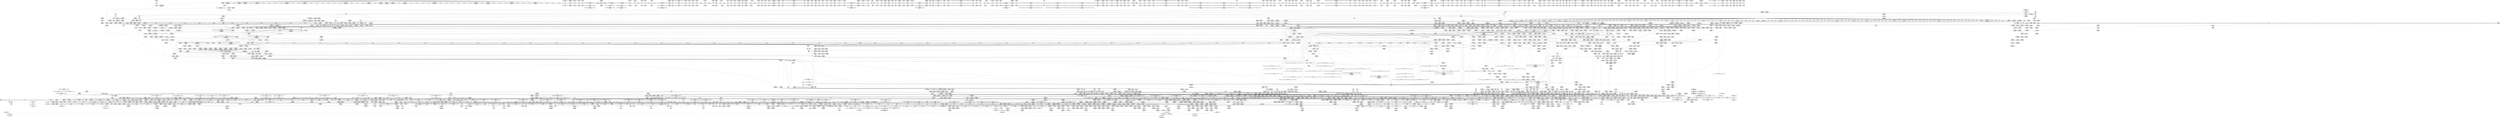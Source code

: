 digraph {
	CE0x83df890 [shape=record,shape=Mrecord,label="{CE0x83df890|tomoyo_path_perm:_cleanup|*SummSink*}"]
	CE0x6ce55a0 [shape=record,shape=Mrecord,label="{CE0x6ce55a0|i64*_getelementptr_inbounds_(_12_x_i64_,_12_x_i64_*___llvm_gcov_ctr31133,_i64_0,_i64_10)|*Constant*|*SummSource*}"]
	CE0x4ff48e0 [shape=record,shape=Mrecord,label="{CE0x4ff48e0|tomoyo_path_symlink:_path|security/tomoyo/tomoyo.c, 222}"]
	CE0x4f56080 [shape=record,shape=Mrecord,label="{CE0x4f56080|tomoyo_path_symlink:_parent|Function::tomoyo_path_symlink&Arg::parent::|*SummSource*}"]
	CE0x5d3f5d0 [shape=record,shape=Mrecord,label="{CE0x5d3f5d0|tomoyo_add_slash:_tmp1}"]
	CE0x5e2e440 [shape=record,shape=Mrecord,label="{CE0x5e2e440|i8_0|*Constant*|*SummSink*}"]
	CE0x698eba0 [shape=record,shape=Mrecord,label="{CE0x698eba0|tomoyo_fill_path_info:_tmp1|*SummSource*}"]
	CE0x79960f0 [shape=record,shape=Mrecord,label="{CE0x79960f0|tomoyo_path_permission:_path7|security/tomoyo/file.c,569|*SummSource*}"]
	CE0x5da9e80 [shape=record,shape=Mrecord,label="{CE0x5da9e80|tomoyo_fill_path_info:_tmp6|security/tomoyo/util.c,667|*SummSink*}"]
	CE0x6d868a0 [shape=record,shape=Mrecord,label="{CE0x6d868a0|__llvm_gcov_indirect_counter_increment114:_exit|*SummSource*}"]
	CE0x5c945f0 [shape=record,shape=Mrecord,label="{CE0x5c945f0|srcu_read_unlock:_sp|Function::srcu_read_unlock&Arg::sp::|*SummSource*}"]
	CE0x4fca950 [shape=record,shape=Mrecord,label="{CE0x4fca950|i64*_getelementptr_inbounds_(_2_x_i64_,_2_x_i64_*___llvm_gcov_ctr27202,_i64_0,_i64_0)|*Constant*|*SummSink*}"]
	CE0x6b58bd0 [shape=record,shape=Mrecord,label="{CE0x6b58bd0|GLOBAL:_tomoyo_read_unlock|*Constant*|*SummSource*}"]
	CE0x6a18430 [shape=record,shape=Mrecord,label="{CE0x6a18430|tomoyo_fill_path_info:_tmp8|security/tomoyo/util.c,667}"]
	CE0x848bfe0 [shape=record,shape=Mrecord,label="{CE0x848bfe0|tomoyo_path_permission:_retval.0|*SummSource*}"]
	CE0x6954ad0 [shape=record,shape=Mrecord,label="{CE0x6954ad0|tomoyo_get_mode:_conv|security/tomoyo/util.c,982|*SummSource*}"]
	CE0x6a06140 [shape=record,shape=Mrecord,label="{CE0x6a06140|tomoyo_const_part_length:_if.end28|*SummSource*}"]
	CE0x6d867a0 [shape=record,shape=Mrecord,label="{CE0x6d867a0|VOIDTB_TE:_CE_161,162_}"]
	CE0x6f91740 [shape=record,shape=Mrecord,label="{CE0x6f91740|tomoyo_path_symlink:_entry}"]
	CE0x6b14dd0 [shape=record,shape=Mrecord,label="{CE0x6b14dd0|__llvm_gcov_indirect_counter_increment114:_tmp6}"]
	CE0x6ee8a60 [shape=record,shape=Mrecord,label="{CE0x6ee8a60|_call_void_mcount()_#3}"]
	CE0x8382bb0 [shape=record,shape=Mrecord,label="{CE0x8382bb0|i64_23|*Constant*|*SummSource*}"]
	CE0x6b30b50 [shape=record,shape=Mrecord,label="{CE0x6b30b50|tomoyo_const_part_length:_incdec.ptr|security/tomoyo/util.c,626}"]
	CE0x5d4e170 [shape=record,shape=Mrecord,label="{CE0x5d4e170|tomoyo_path_perm:_tmp31|security/tomoyo/file.c,816|*SummSink*}"]
	CE0x86ac650 [shape=record,shape=Mrecord,label="{CE0x86ac650|tomoyo_audit_path_log:_filename|security/tomoyo/file.c,169|*SummSink*}"]
	CE0x6ed46a0 [shape=record,shape=Mrecord,label="{CE0x6ed46a0|__llvm_gcov_indirect_counter_increment114:_counter}"]
	CE0x68e6ca0 [shape=record,shape=Mrecord,label="{CE0x68e6ca0|tomoyo_fill_path_info:_tmp10}"]
	CE0x5d4ea90 [shape=record,shape=Mrecord,label="{CE0x5d4ea90|_call_void_tomoyo_fill_path_info(%struct.tomoyo_path_info*_%symlink_target)_#9,_!dbg_!38949|security/tomoyo/file.c,816|*SummSource*}"]
	CE0x5cf0730 [shape=record,shape=Mrecord,label="{CE0x5cf0730|VOIDTB_TE:_CE_170,171_}"]
	CE0x5bd1430 [shape=record,shape=Mrecord,label="{CE0x5bd1430|tomoyo_fill_path_info:_tmp12|security/tomoyo/util.c,667}"]
	CE0x6947480 [shape=record,shape=Mrecord,label="{CE0x6947480|i64*_getelementptr_inbounds_(_10_x_i64_,_10_x_i64_*___llvm_gcov_ctr34,_i64_0,_i64_3)|*Constant*|*SummSource*}"]
	CE0x5b7d7a0 [shape=record,shape=Mrecord,label="{CE0x5b7d7a0|tomoyo_path_perm:_tmp24|security/tomoyo/file.c,814|*SummSource*}"]
	CE0x6e1ff90 [shape=record,shape=Mrecord,label="{CE0x6e1ff90|tomoyo_const_part_length:_tmp24|security/tomoyo/util.c,640|*SummSource*}"]
	CE0x5e01280 [shape=record,shape=Mrecord,label="{CE0x5e01280|tomoyo_get_mode:_idxprom3|security/tomoyo/util.c,983|*SummSink*}"]
	CE0x4e474a0 [shape=record,shape=Mrecord,label="{CE0x4e474a0|tomoyo_get_mode:_cmp11|security/tomoyo/util.c,985|*SummSink*}"]
	CE0x5143440 [shape=record,shape=Mrecord,label="{CE0x5143440|tomoyo_const_part_length:_tmp17|security/tomoyo/util.c,627|*SummSink*}"]
	CE0x5e21e30 [shape=record,shape=Mrecord,label="{CE0x5e21e30|tomoyo_const_part_length:_tmp35|security/tomoyo/util.c,643|*SummSink*}"]
	CE0x5bc1980 [shape=record,shape=Mrecord,label="{CE0x5bc1980|tomoyo_path_perm:_tmp7|security/tomoyo/file.c,797}"]
	CE0x5e13f50 [shape=record,shape=Mrecord,label="{CE0x5e13f50|tomoyo_const_part_length:_incdec.ptr|security/tomoyo/util.c,626|*SummSink*}"]
	CE0x6b72000 [shape=record,shape=Mrecord,label="{CE0x6b72000|_call_void_tomoyo_fill_path_info(%struct.tomoyo_path_info*_%buf)_#9,_!dbg_!38911|security/tomoyo/file.c,137}"]
	CE0x5c7be60 [shape=record,shape=Mrecord,label="{CE0x5c7be60|__llvm_gcov_indirect_counter_increment:_tmp}"]
	CE0x6ce5060 [shape=record,shape=Mrecord,label="{CE0x6ce5060|tomoyo_get_mode:_tmp25|security/tomoyo/util.c,987}"]
	CE0x8374e90 [shape=record,shape=Mrecord,label="{CE0x8374e90|tomoyo_get_mode:_retval.0|*SummSource*}"]
	CE0x6a8c260 [shape=record,shape=Mrecord,label="{CE0x6a8c260|tomoyo_path_perm:_tmp5|security/tomoyo/file.c,789}"]
	CE0x6a09cf0 [shape=record,shape=Mrecord,label="{CE0x6a09cf0|tomoyo_get_realpath:_tmp8|security/tomoyo/file.c,152|*SummSource*}"]
	CE0x5058f60 [shape=record,shape=Mrecord,label="{CE0x5058f60|tomoyo_path_symlink:_tmp4|*LoadInst*|security/tomoyo/tomoyo.c,222|*SummSource*}"]
	CE0x5d7f050 [shape=record,shape=Mrecord,label="{CE0x5d7f050|tomoyo_const_part_length:_sw.epilog|*SummSource*}"]
	CE0x8357900 [shape=record,shape=Mrecord,label="{CE0x8357900|0:_%struct.tomoyo_obj_info*,_16:_%struct.tomoyo_domain_info*,_24:_%struct.tomoyo_path_info*,_40:_i8,_72:_i8,_75:_i8,_76:_i8,_77:_i8,_:_SCMRE_35,36_}"]
	CE0x83ce750 [shape=record,shape=Mrecord,label="{CE0x83ce750|i64*_getelementptr_inbounds_(_12_x_i64_,_12_x_i64_*___llvm_gcov_ctr31133,_i64_0,_i64_0)|*Constant*}"]
	CE0x6e9dc10 [shape=record,shape=Mrecord,label="{CE0x6e9dc10|GLOBAL:_tomoyo_path_keyword|Global_var:tomoyo_path_keyword|*SummSource*}"]
	CE0x6d60150 [shape=record,shape=Mrecord,label="{CE0x6d60150|tomoyo_audit_path_log:_tmp4|security/tomoyo/file.c,168|*SummSink*}"]
	"CONST[source:2(external),value:2(dynamic)][purpose:{subject}]"
	CE0x6d31090 [shape=record,shape=Mrecord,label="{CE0x6d31090|rcu_lock_release:_tmp5|include/linux/rcupdate.h,423|*SummSource*}"]
	CE0x68f5640 [shape=record,shape=Mrecord,label="{CE0x68f5640|GLOBAL:_tomoyo_index2category|Global_var:tomoyo_index2category|*SummSource*}"]
	CE0x5bd2b50 [shape=record,shape=Mrecord,label="{CE0x5bd2b50|GLOBAL:___llvm_gcov_global_state_pred45|Global_var:__llvm_gcov_global_state_pred45}"]
	CE0x6985c50 [shape=record,shape=Mrecord,label="{CE0x6985c50|i32_78|*Constant*|*SummSink*}"]
	CE0x6aea020 [shape=record,shape=Mrecord,label="{CE0x6aea020|tomoyo_get_mode:_if.then2}"]
	CE0x6b67b60 [shape=record,shape=Mrecord,label="{CE0x6b67b60|i64_21|*Constant*}"]
	CE0x5c089f0 [shape=record,shape=Mrecord,label="{CE0x5c089f0|0:_i8,_array:_GCR_tomoyo_p2mac_internal_constant_11_x_i8_c_00_01_01_01_03_04_06_09_0A_13_15_,_align_1:_elem_2::|security/tomoyo/file.c,797}"]
	CE0x6c18d20 [shape=record,shape=Mrecord,label="{CE0x6c18d20|i64_1|*Constant*}"]
	CE0x6c55d10 [shape=record,shape=Mrecord,label="{CE0x6c55d10|tomoyo_path_perm:_tmp18|security/tomoyo/file.c,804|*SummSink*}"]
	CE0x6f97f20 [shape=record,shape=Mrecord,label="{CE0x6f97f20|i32_9|*Constant*}"]
	CE0x849b720 [shape=record,shape=Mrecord,label="{CE0x849b720|GLOBAL:___llvm_gcov_ctr26|Global_var:__llvm_gcov_ctr26}"]
	CE0x4fe4a00 [shape=record,shape=Mrecord,label="{CE0x4fe4a00|tomoyo_path_permission:_cmp|security/tomoyo/file.c,565|*SummSink*}"]
	CE0x6edc170 [shape=record,shape=Mrecord,label="{CE0x6edc170|0:_%struct.tomoyo_obj_info*,_16:_%struct.tomoyo_domain_info*,_24:_%struct.tomoyo_path_info*,_40:_i8,_72:_i8,_75:_i8,_76:_i8,_77:_i8,_:_SCMRE_63,64_}"]
	CE0x694a280 [shape=record,shape=Mrecord,label="{CE0x694a280|tomoyo_fill_path_info:_tmp2|*LoadInst*|security/tomoyo/util.c,663}"]
	CE0x4f32a90 [shape=record,shape=Mrecord,label="{CE0x4f32a90|tomoyo_get_mode:_tmp17|security/tomoyo/util.c,983|*SummSink*}"]
	CE0x5c9afa0 [shape=record,shape=Mrecord,label="{CE0x5c9afa0|tomoyo_path_permission:_tmp7|*LoadInst*|security/tomoyo/file.c,565|*SummSink*}"]
	CE0x6e672b0 [shape=record,shape=Mrecord,label="{CE0x6e672b0|_call_void_mcount()_#3|*SummSink*}"]
	CE0x86afd10 [shape=record,shape=Mrecord,label="{CE0x86afd10|get_current:_tmp4|./arch/x86/include/asm/current.h,14|*SummSource*}"]
	CE0x6b0f080 [shape=record,shape=Mrecord,label="{CE0x6b0f080|VOIDTB_TE:_CE_180,181_}"]
	CE0x51440f0 [shape=record,shape=Mrecord,label="{CE0x51440f0|tomoyo_const_part_length:_tmp10|security/tomoyo/util.c,626|*SummSource*}"]
	CE0x8364150 [shape=record,shape=Mrecord,label="{CE0x8364150|i32_8|*Constant*}"]
	CE0x69ba0b0 [shape=record,shape=Mrecord,label="{CE0x69ba0b0|rcu_lock_release:_map|Function::rcu_lock_release&Arg::map::|*SummSink*}"]
	CE0x799d180 [shape=record,shape=Mrecord,label="{CE0x799d180|tomoyo_get_mode:_cmp|security/tomoyo/util.c,982|*SummSink*}"]
	CE0x4fe0970 [shape=record,shape=Mrecord,label="{CE0x4fe0970|rcu_lock_acquire:_entry|*SummSink*}"]
	CE0x850a0d0 [shape=record,shape=Mrecord,label="{CE0x850a0d0|_ret_i32_%call,_!dbg_!38907|include/linux/srcu.h,223|*SummSink*}"]
	CE0x514d2b0 [shape=record,shape=Mrecord,label="{CE0x514d2b0|tomoyo_path_permission:_tmp4|security/tomoyo/file.c,564|*SummSink*}"]
	CE0x5bbfb10 [shape=record,shape=Mrecord,label="{CE0x5bbfb10|0:_i8,_array:_GCR_tomoyo_p2mac_internal_constant_11_x_i8_c_00_01_01_01_03_04_06_09_0A_13_15_,_align_1:_elem_5::|security/tomoyo/file.c,797}"]
	CE0x50ea740 [shape=record,shape=Mrecord,label="{CE0x50ea740|i64*_getelementptr_inbounds_(_31_x_i64_,_31_x_i64_*___llvm_gcov_ctr43150,_i64_0,_i64_4)|*Constant*|*SummSource*}"]
	CE0x8382f50 [shape=record,shape=Mrecord,label="{CE0x8382f50|tomoyo_const_part_length:_tmp36|security/tomoyo/util.c,644|*SummSink*}"]
	CE0x6d5f450 [shape=record,shape=Mrecord,label="{CE0x6d5f450|tomoyo_const_part_length:_tmp2|security/tomoyo/util.c,624}"]
	CE0x6d87070 [shape=record,shape=Mrecord,label="{CE0x6d87070|i64_1|*Constant*}"]
	CE0x83ce170 [shape=record,shape=Mrecord,label="{CE0x83ce170|tomoyo_fill_path_info:_sub|security/tomoyo/util.c,667}"]
	CE0x5192ed0 [shape=record,shape=Mrecord,label="{CE0x5192ed0|tomoyo_get_realpath:_tmp5|security/tomoyo/file.c,151|*SummSource*}"]
	CE0x69ba500 [shape=record,shape=Mrecord,label="{CE0x69ba500|tomoyo_audit_path_log:_name|security/tomoyo/file.c,169}"]
	CE0x4f3d5e0 [shape=record,shape=Mrecord,label="{CE0x4f3d5e0|tomoyo_get_mode:_tmp25|security/tomoyo/util.c,987}"]
	CE0x6f85f80 [shape=record,shape=Mrecord,label="{CE0x6f85f80|tomoyo_path_perm:_name|security/tomoyo/file.c,802|*SummSource*}"]
	CE0x6a38910 [shape=record,shape=Mrecord,label="{CE0x6a38910|_call_void_mcount()_#3|*SummSource*}"]
	CE0x5091000 [shape=record,shape=Mrecord,label="{CE0x5091000|tomoyo_fill_path_info:_tmp10}"]
	CE0x8417220 [shape=record,shape=Mrecord,label="{CE0x8417220|i64_24|*Constant*|*SummSink*}"]
	CE0x86a5300 [shape=record,shape=Mrecord,label="{CE0x86a5300|__llvm_gcov_indirect_counter_increment:_predecessor|Function::__llvm_gcov_indirect_counter_increment&Arg::predecessor::}"]
	CE0x5026aa0 [shape=record,shape=Mrecord,label="{CE0x5026aa0|_call_void_srcu_read_unlock(%struct.srcu_struct*_tomoyo_ss,_i32_%idx)_#9,_!dbg_!38903|security/tomoyo/common.h,1109|*SummSource*}"]
	CE0x6a63bc0 [shape=record,shape=Mrecord,label="{CE0x6a63bc0|tomoyo_const_part_length:_tmp48|security/tomoyo/util.c,649|*SummSink*}"]
	CE0x699b2f0 [shape=record,shape=Mrecord,label="{CE0x699b2f0|tomoyo_fill_path_info:_name1|security/tomoyo/util.c,663|*SummSource*}"]
	CE0x69baaa0 [shape=record,shape=Mrecord,label="{CE0x69baaa0|tomoyo_audit_path_log:_tmp7|security/tomoyo/file.c,169|*SummSource*}"]
	CE0x86ac4e0 [shape=record,shape=Mrecord,label="{CE0x86ac4e0|tomoyo_audit_path_log:_filename|security/tomoyo/file.c,169|*SummSource*}"]
	CE0x7981030 [shape=record,shape=Mrecord,label="{CE0x7981030|tomoyo_get_mode:_config|security/tomoyo/util.c,981}"]
	CE0x6b59000 [shape=record,shape=Mrecord,label="{CE0x6b59000|tomoyo_path_perm:_tobool24|security/tomoyo/file.c,826}"]
	CE0x5c84d30 [shape=record,shape=Mrecord,label="{CE0x5c84d30|tomoyo_path_perm:_tmp21|security/tomoyo/file.c,810|*SummSink*}"]
	CE0x5cf7ac0 [shape=record,shape=Mrecord,label="{CE0x5cf7ac0|i64*_getelementptr_inbounds_(_4_x_i64_,_4_x_i64_*___llvm_gcov_ctr24,_i64_0,_i64_3)|*Constant*|*SummSource*}"]
	CE0x69b9ae0 [shape=record,shape=Mrecord,label="{CE0x69b9ae0|rcu_lock_release:_entry}"]
	CE0x84a2d30 [shape=record,shape=Mrecord,label="{CE0x84a2d30|GLOBAL:_tomoyo_ss|Global_var:tomoyo_ss}"]
	CE0x6d86600 [shape=record,shape=Mrecord,label="{CE0x6d86600|VOIDTB_TE:_CE_159,160_}"]
	CE0x4ea31f0 [shape=record,shape=Mrecord,label="{CE0x4ea31f0|tomoyo_get_mode:_conv5|security/tomoyo/util.c,983}"]
	CE0x4e6fd90 [shape=record,shape=Mrecord,label="{CE0x4e6fd90|i8*_getelementptr_inbounds_(_45_x_i8_,_45_x_i8_*_.str13,_i32_0,_i32_0)|*Constant*|*SummSource*}"]
	CE0x69abbc0 [shape=record,shape=Mrecord,label="{CE0x69abbc0|tomoyo_get_mode:_tmp19|security/tomoyo/util.c,985|*SummSink*}"]
	CE0x4f09730 [shape=record,shape=Mrecord,label="{CE0x4f09730|i32_48|*Constant*}"]
	CE0x6ee0050 [shape=record,shape=Mrecord,label="{CE0x6ee0050|tomoyo_get_mode:_tmp26|security/tomoyo/util.c,987|*SummSource*}"]
	CE0x5b42860 [shape=record,shape=Mrecord,label="{CE0x5b42860|128:_i8*,_1208:_%struct.file*,_:_CMRE_136,144_|*MultipleSource*|security/tomoyo/common.h,1205|security/tomoyo/common.h,1205}"]
	CE0x6c68100 [shape=record,shape=Mrecord,label="{CE0x6c68100|tomoyo_path_perm:_tmp12|security/tomoyo/file.c,799|*SummSink*}"]
	CE0x5af1ed0 [shape=record,shape=Mrecord,label="{CE0x5af1ed0|0:_i8*,_array:_GCRE_tomoyo_path_keyword_external_constant_11_x_i8*_:_elem_0::|security/tomoyo/file.c,167}"]
	CE0x5be3650 [shape=record,shape=Mrecord,label="{CE0x5be3650|tomoyo_path_perm:_call|security/tomoyo/file.c,797}"]
	CE0x6ee0800 [shape=record,shape=Mrecord,label="{CE0x6ee0800|tomoyo_get_mode:_conv15|security/tomoyo/util.c,987}"]
	CE0x6d870e0 [shape=record,shape=Mrecord,label="{CE0x6d870e0|rcu_lock_acquire:_tmp1}"]
	CE0x6e08570 [shape=record,shape=Mrecord,label="{CE0x6e08570|tomoyo_get_realpath:_tmp|*SummSource*}"]
	CE0x6ad1f90 [shape=record,shape=Mrecord,label="{CE0x6ad1f90|i64*_getelementptr_inbounds_(_2_x_i64_,_2_x_i64_*___llvm_gcov_ctr23,_i64_0,_i64_1)|*Constant*|*SummSink*}"]
	CE0x83183e0 [shape=record,shape=Mrecord,label="{CE0x83183e0|i64_22|*Constant*|*SummSource*}"]
	CE0x6c18b20 [shape=record,shape=Mrecord,label="{CE0x6c18b20|tomoyo_domain:_tmp23|security/tomoyo/common.h,1205|*SummSource*}"]
	CE0x4ee6a30 [shape=record,shape=Mrecord,label="{CE0x4ee6a30|tomoyo_get_mode:_tmp5|security/tomoyo/util.c,978|*SummSink*}"]
	CE0x6d42720 [shape=record,shape=Mrecord,label="{CE0x6d42720|i64*_getelementptr_inbounds_(_6_x_i64_,_6_x_i64_*___llvm_gcov_ctr26,_i64_0,_i64_5)|*Constant*|*SummSource*}"]
	CE0x5f6cc20 [shape=record,shape=Mrecord,label="{CE0x5f6cc20|i32_4|*Constant*}"]
	CE0x6cc9560 [shape=record,shape=Mrecord,label="{CE0x6cc9560|tomoyo_add_slash:_tmp4|security/tomoyo/file.c,131}"]
	CE0x6b80cf0 [shape=record,shape=Mrecord,label="{CE0x6b80cf0|GLOBAL:___llvm_gcov_ctr43150|Global_var:__llvm_gcov_ctr43150|*SummSink*}"]
	CE0x6a7d960 [shape=record,shape=Mrecord,label="{CE0x6a7d960|rcu_lock_acquire:_tmp7}"]
	CE0x69b9ee0 [shape=record,shape=Mrecord,label="{CE0x69b9ee0|rcu_lock_release:_map|Function::rcu_lock_release&Arg::map::}"]
	CE0x4ea12f0 [shape=record,shape=Mrecord,label="{CE0x4ea12f0|rcu_lock_release:_tmp3|*SummSource*}"]
	CE0x6e06590 [shape=record,shape=Mrecord,label="{CE0x6e06590|tomoyo_domain:_tmp2|*SummSink*}"]
	CE0x4fbdee0 [shape=record,shape=Mrecord,label="{CE0x4fbdee0|tomoyo_get_mode:_tmp10|security/tomoyo/util.c,982}"]
	CE0x8697460 [shape=record,shape=Mrecord,label="{CE0x8697460|tomoyo_init_request_info:_tobool|security/tomoyo/util.c,1004}"]
	CE0x84f1340 [shape=record,shape=Mrecord,label="{CE0x84f1340|tomoyo_domain:_tmp11|security/tomoyo/common.h,1205}"]
	CE0x4e47f40 [shape=record,shape=Mrecord,label="{CE0x4e47f40|tomoyo_get_mode:_tmp18|security/tomoyo/util.c,985}"]
	CE0x5cf08d0 [shape=record,shape=Mrecord,label="{CE0x5cf08d0|VOIDTB_TE:_CE_173,174_}"]
	CE0x84045f0 [shape=record,shape=Mrecord,label="{CE0x84045f0|tomoyo_init_request_info:_tmp12|security/tomoyo/util.c,1010}"]
	CE0x6c94c80 [shape=record,shape=Mrecord,label="{CE0x6c94c80|i64*_getelementptr_inbounds_(_2_x_i64_,_2_x_i64_*___llvm_gcov_ctr31,_i64_0,_i64_0)|*Constant*}"]
	CE0x86abab0 [shape=record,shape=Mrecord,label="{CE0x86abab0|VOIDTB_TE:_CE_208,209_}"]
	CE0x6d3d800 [shape=record,shape=Mrecord,label="{CE0x6d3d800|tomoyo_fill_path_info:_frombool10|security/tomoyo/util.c,668|*SummSink*}"]
	CE0x847b530 [shape=record,shape=Mrecord,label="{CE0x847b530|tomoyo_path_permission:_tmp22|security/tomoyo/file.c,574|*SummSource*}"]
	CE0x83e0dd0 [shape=record,shape=Mrecord,label="{CE0x83e0dd0|tomoyo_init_request_info:_tmp2|security/tomoyo/util.c,1003}"]
	CE0x865d320 [shape=record,shape=Mrecord,label="{CE0x865d320|i32_4|*Constant*}"]
	CE0x6f607d0 [shape=record,shape=Mrecord,label="{CE0x6f607d0|tomoyo_get_mode:_arrayidx4|security/tomoyo/util.c,983|*SummSource*}"]
	CE0x68f49e0 [shape=record,shape=Mrecord,label="{CE0x68f49e0|tomoyo_const_part_length:_if.then}"]
	CE0x5ac26e0 [shape=record,shape=Mrecord,label="{CE0x5ac26e0|_call_void_mcount()_#3|*SummSink*}"]
	CE0x699b500 [shape=record,shape=Mrecord,label="{CE0x699b500|tomoyo_add_slash:_if.then|*SummSource*}"]
	CE0x4f4c240 [shape=record,shape=Mrecord,label="{CE0x4f4c240|srcu_read_unlock:_tmp1|*SummSource*}"]
	CE0x5df6230 [shape=record,shape=Mrecord,label="{CE0x5df6230|tomoyo_get_mode:_tmp2|security/tomoyo/util.c,978|*SummSink*}"]
	CE0x5bd20f0 [shape=record,shape=Mrecord,label="{CE0x5bd20f0|tomoyo_const_part_length:_cmp|security/tomoyo/util.c,626|*SummSink*}"]
	CE0x863f240 [shape=record,shape=Mrecord,label="{CE0x863f240|VOIDTB_TE:_CE_205,206_}"]
	CE0x6b491c0 [shape=record,shape=Mrecord,label="{CE0x6b491c0|128:_i8*,_1208:_%struct.file*,_:_CMRE_1,2_}"]
	CE0x84e1930 [shape=record,shape=Mrecord,label="{CE0x84e1930|i64*_getelementptr_inbounds_(_4_x_i64_,_4_x_i64_*___llvm_gcov_ctr24,_i64_0,_i64_3)|*Constant*}"]
	CE0x7995910 [shape=record,shape=Mrecord,label="{CE0x7995910|i64*_getelementptr_inbounds_(_11_x_i64_,_11_x_i64_*___llvm_gcov_ctr54147,_i64_0,_i64_0)|*Constant*}"]
	CE0x4f09520 [shape=record,shape=Mrecord,label="{CE0x4f09520|tomoyo_path_permission:_tmp}"]
	CE0x4ea3f90 [shape=record,shape=Mrecord,label="{CE0x4ea3f90|i64_0|*Constant*}"]
	CE0x514de70 [shape=record,shape=Mrecord,label="{CE0x514de70|tomoyo_domain:_land.lhs.true2|*SummSource*}"]
	CE0x6a4e040 [shape=record,shape=Mrecord,label="{CE0x6a4e040|tomoyo_init_request_info:_tmp10|security/tomoyo/util.c,1006|*SummSink*}"]
	CE0x6f713c0 [shape=record,shape=Mrecord,label="{CE0x6f713c0|tomoyo_fill_path_info:_land.rhs|*SummSource*}"]
	CE0x50c2c20 [shape=record,shape=Mrecord,label="{CE0x50c2c20|i32_0|*Constant*}"]
	CE0x8359790 [shape=record,shape=Mrecord,label="{CE0x8359790|tomoyo_path_perm:_tmp49|security/tomoyo/file.c,828|*SummSource*}"]
	CE0x8401350 [shape=record,shape=Mrecord,label="{CE0x8401350|tomoyo_path_perm:_if.then5|*SummSink*}"]
	CE0x6a37740 [shape=record,shape=Mrecord,label="{CE0x6a37740|tomoyo_const_part_length:_if.end28|*SummSink*}"]
	CE0x6d3e390 [shape=record,shape=Mrecord,label="{CE0x6d3e390|tomoyo_const_part_length:_tmp7|security/tomoyo/util.c,625|*SummSink*}"]
	CE0x6cd35c0 [shape=record,shape=Mrecord,label="{CE0x6cd35c0|tomoyo_path_perm:_conv17|security/tomoyo/file.c,821}"]
	CE0x6d70a00 [shape=record,shape=Mrecord,label="{CE0x6d70a00|tomoyo_path_perm:_tmp38|security/tomoyo/file.c,822}"]
	CE0x83ef5c0 [shape=record,shape=Mrecord,label="{CE0x83ef5c0|tomoyo_const_part_length:_tmp4|security/tomoyo/util.c,624}"]
	CE0x4f3dc80 [shape=record,shape=Mrecord,label="{CE0x4f3dc80|tomoyo_const_part_length:_conv14|security/tomoyo/util.c,641}"]
	CE0x6d744c0 [shape=record,shape=Mrecord,label="{CE0x6d744c0|GLOBAL:_kfree|*Constant*}"]
	CE0x6b81d10 [shape=record,shape=Mrecord,label="{CE0x6b81d10|tomoyo_const_part_length:_tmp|*SummSink*}"]
	CE0x5be50a0 [shape=record,shape=Mrecord,label="{CE0x5be50a0|tomoyo_path_perm:_target|Function::tomoyo_path_perm&Arg::target::|*SummSource*}"]
	CE0x5b04140 [shape=record,shape=Mrecord,label="{CE0x5b04140|GLOBAL:___llvm_gcov_ctr25|Global_var:__llvm_gcov_ctr25|*SummSource*}"]
	CE0x6cbe930 [shape=record,shape=Mrecord,label="{CE0x6cbe930|128:_i8*,_1208:_%struct.file*,_:_CMRE_52,56_|*MultipleSource*|security/tomoyo/common.h,1205|security/tomoyo/common.h,1205}"]
	CE0x4e6fd20 [shape=record,shape=Mrecord,label="{CE0x4e6fd20|i8*_getelementptr_inbounds_(_45_x_i8_,_45_x_i8_*_.str13,_i32_0,_i32_0)|*Constant*}"]
	CE0x5e00710 [shape=record,shape=Mrecord,label="{CE0x5e00710|tomoyo_get_mode:_arrayidx|security/tomoyo/util.c,981|*SummSink*}"]
	CE0x505b390 [shape=record,shape=Mrecord,label="{CE0x505b390|tomoyo_audit_path_log:_path2|security/tomoyo/file.c,169|*SummSink*}"]
	CE0x6ce4fa0 [shape=record,shape=Mrecord,label="{CE0x6ce4fa0|tomoyo_get_mode:_mode.1|*SummSink*}"]
	CE0x6dd7df0 [shape=record,shape=Mrecord,label="{CE0x6dd7df0|128:_i8*,_1208:_%struct.file*,_:_CMRE_96,104_|*MultipleSource*|security/tomoyo/common.h,1205|security/tomoyo/common.h,1205}"]
	CE0x4f09d10 [shape=record,shape=Mrecord,label="{CE0x4f09d10|i64_5|*Constant*}"]
	CE0x8667fa0 [shape=record,shape=Mrecord,label="{CE0x8667fa0|tomoyo_get_mode:_if.end14|*SummSink*}"]
	CE0x8393aa0 [shape=record,shape=Mrecord,label="{CE0x8393aa0|tomoyo_path_perm:_sw.bb}"]
	CE0x4fd23d0 [shape=record,shape=Mrecord,label="{CE0x4fd23d0|tomoyo_domain:_tmp9|security/tomoyo/common.h,1205|*SummSink*}"]
	CE0x6cbe1b0 [shape=record,shape=Mrecord,label="{CE0x6cbe1b0|128:_i8*,_1208:_%struct.file*,_:_CMRE_46,47_}"]
	CE0x85126a0 [shape=record,shape=Mrecord,label="{CE0x85126a0|srcu_read_lock:_entry|*SummSink*}"]
	CE0x5dc2b10 [shape=record,shape=Mrecord,label="{CE0x5dc2b10|GLOBAL:_tomoyo_policy_loaded|Global_var:tomoyo_policy_loaded}"]
	CE0x6ed5220 [shape=record,shape=Mrecord,label="{CE0x6ed5220|__llvm_gcov_indirect_counter_increment114:_tmp6|*SummSource*}"]
	CE0x6c81070 [shape=record,shape=Mrecord,label="{CE0x6c81070|i64*_getelementptr_inbounds_(_4_x_i64_,_4_x_i64_*___llvm_gcov_ctr24,_i64_0,_i64_1)|*Constant*}"]
	CE0x6c80b70 [shape=record,shape=Mrecord,label="{CE0x6c80b70|__llvm_gcov_indirect_counter_increment114:_tmp}"]
	CE0x5ce1b30 [shape=record,shape=Mrecord,label="{CE0x5ce1b30|tomoyo_const_part_length:_conv|security/tomoyo/util.c,626}"]
	CE0x6bcc6f0 [shape=record,shape=Mrecord,label="{CE0x6bcc6f0|i64*_getelementptr_inbounds_(_25_x_i64_,_25_x_i64_*___llvm_gcov_ctr11,_i64_0,_i64_19)|*Constant*|*SummSink*}"]
	CE0x4f9c350 [shape=record,shape=Mrecord,label="{CE0x4f9c350|tomoyo_path_symlink:_parent|Function::tomoyo_path_symlink&Arg::parent::|*SummSink*}"]
	CE0x5c83b30 [shape=record,shape=Mrecord,label="{CE0x5c83b30|GLOBAL:___llvm_gcov_ctr34|Global_var:__llvm_gcov_ctr34|*SummSource*}"]
	CE0x6d3dd20 [shape=record,shape=Mrecord,label="{CE0x6d3dd20|tomoyo_const_part_length:_conv8|security/tomoyo/util.c,632|*SummSink*}"]
	CE0x4e13f40 [shape=record,shape=Mrecord,label="{CE0x4e13f40|0:_i8*,_array:_GCRE_tomoyo_path_keyword_external_constant_11_x_i8*_:_elem_5::|security/tomoyo/file.c,167}"]
	CE0x6ddeb70 [shape=record,shape=Mrecord,label="{CE0x6ddeb70|VOIDTB_TE:_CE_318,319_}"]
	CE0x5bf3bf0 [shape=record,shape=Mrecord,label="{CE0x5bf3bf0|tomoyo_get_mode:_tmp15|security/tomoyo/util.c,983}"]
	CE0x6e4d940 [shape=record,shape=Mrecord,label="{CE0x6e4d940|tomoyo_audit_path_log:_tmp}"]
	CE0x5b58690 [shape=record,shape=Mrecord,label="{CE0x5b58690|tomoyo_path_perm:_if.then13|*SummSource*}"]
	CE0x5b68270 [shape=record,shape=Mrecord,label="{CE0x5b68270|tomoyo_audit_path_log:_arrayidx|security/tomoyo/file.c,167|*SummSource*}"]
	CE0x5d7de90 [shape=record,shape=Mrecord,label="{CE0x5d7de90|i64*_getelementptr_inbounds_(_31_x_i64_,_31_x_i64_*___llvm_gcov_ctr43150,_i64_0,_i64_21)|*Constant*|*SummSink*}"]
	CE0x5b04030 [shape=record,shape=Mrecord,label="{CE0x5b04030|GLOBAL:___llvm_gcov_ctr25|Global_var:__llvm_gcov_ctr25}"]
	CE0x6c4f030 [shape=record,shape=Mrecord,label="{CE0x6c4f030|tomoyo_path_permission:_param6|security/tomoyo/file.c,569|*SummSink*}"]
	CE0x6d3cf30 [shape=record,shape=Mrecord,label="{CE0x6d3cf30|tomoyo_fill_path_info:_is_patterned|security/tomoyo/util.c,668}"]
	CE0x5c9c660 [shape=record,shape=Mrecord,label="{CE0x5c9c660|GLOBAL:_tomoyo_path_permission|*Constant*|*SummSink*}"]
	CE0x6946a60 [shape=record,shape=Mrecord,label="{CE0x6946a60|0:_i8,_array:_GCRE_tomoyo_index2category_constant_39_x_i8_c_00_00_00_00_00_00_00_00_00_00_00_00_00_00_00_00_00_00_00_00_00_00_00_01_01_01_01_01_01_01_01_01_01_01_01_01_01_01_02_,_align_16:_elem_11::|security/tomoyo/util.c,983}"]
	CE0x5d89d40 [shape=record,shape=Mrecord,label="{CE0x5d89d40|tomoyo_path_perm:_tmp29|security/tomoyo/file.c,815|*SummSink*}"]
	CE0x4d5ce80 [shape=record,shape=Mrecord,label="{CE0x4d5ce80|tomoyo_path_permission:_arrayidx|security/tomoyo/file.c,563|*SummSink*}"]
	CE0x6c28200 [shape=record,shape=Mrecord,label="{CE0x6c28200|tomoyo_path_perm:_obj7|security/tomoyo/file.c,806}"]
	CE0x5dfea20 [shape=record,shape=Mrecord,label="{CE0x5dfea20|i64_176|*Constant*}"]
	CE0x6d87490 [shape=record,shape=Mrecord,label="{CE0x6d87490|i64*_getelementptr_inbounds_(_2_x_i64_,_2_x_i64_*___llvm_gcov_ctr53148,_i64_0,_i64_1)|*Constant*|*SummSource*}"]
	CE0x6def0b0 [shape=record,shape=Mrecord,label="{CE0x6def0b0|tomoyo_path_permission:_call9|security/tomoyo/file.c,572|*SummSource*}"]
	CE0x84c5fd0 [shape=record,shape=Mrecord,label="{CE0x84c5fd0|i64*_getelementptr_inbounds_(_31_x_i64_,_31_x_i64_*___llvm_gcov_ctr43150,_i64_0,_i64_26)|*Constant*|*SummSource*}"]
	CE0x8523130 [shape=record,shape=Mrecord,label="{CE0x8523130|tomoyo_get_realpath:_call|security/tomoyo/file.c,150|*SummSink*}"]
	CE0x6e9dcc0 [shape=record,shape=Mrecord,label="{CE0x6e9dcc0|tomoyo_get_mode:_tmp2|security/tomoyo/util.c,978}"]
	CE0x8646a60 [shape=record,shape=Mrecord,label="{CE0x8646a60|tomoyo_const_part_length:_tmp13|security/tomoyo/util.c,626}"]
	CE0x6f78440 [shape=record,shape=Mrecord,label="{CE0x6f78440|tomoyo_audit_path_log:_path2|security/tomoyo/file.c,169}"]
	CE0x83ef630 [shape=record,shape=Mrecord,label="{CE0x83ef630|tomoyo_const_part_length:_tmp4|security/tomoyo/util.c,624|*SummSource*}"]
	CE0x6a06fc0 [shape=record,shape=Mrecord,label="{CE0x6a06fc0|GLOBAL:_lockdep_rcu_suspicious|*Constant*}"]
	CE0x7995450 [shape=record,shape=Mrecord,label="{CE0x7995450|tomoyo_get_mode:_tmp11|security/tomoyo/util.c,982|*SummSource*}"]
	CE0x4f4ba30 [shape=record,shape=Mrecord,label="{CE0x4f4ba30|i64*_getelementptr_inbounds_(_2_x_i64_,_2_x_i64_*___llvm_gcov_ctr21,_i64_0,_i64_0)|*Constant*|*SummSource*}"]
	CE0x5e2e590 [shape=record,shape=Mrecord,label="{CE0x5e2e590|tomoyo_path_perm:_path1|security/tomoyo/file.c,788}"]
	CE0x5c48e70 [shape=record,shape=Mrecord,label="{CE0x5c48e70|tomoyo_init_request_info:_r|Function::tomoyo_init_request_info&Arg::r::}"]
	CE0x6bd6d20 [shape=record,shape=Mrecord,label="{CE0x6bd6d20|i32_3|*Constant*}"]
	CE0x832b010 [shape=record,shape=Mrecord,label="{CE0x832b010|tomoyo_get_mode:_if.then13}"]
	CE0x5c2b650 [shape=record,shape=Mrecord,label="{CE0x5c2b650|tomoyo_const_part_length:_tmp30|security/tomoyo/util.c,641}"]
	CE0x5be35e0 [shape=record,shape=Mrecord,label="{CE0x5be35e0|tomoyo_init_request_info:_entry}"]
	CE0x6a08370 [shape=record,shape=Mrecord,label="{CE0x6a08370|get_current:_bb}"]
	CE0x8416ca0 [shape=record,shape=Mrecord,label="{CE0x8416ca0|i64_25|*Constant*}"]
	CE0x86686a0 [shape=record,shape=Mrecord,label="{CE0x86686a0|tomoyo_path_permission:_return|*SummSink*}"]
	CE0x5d76320 [shape=record,shape=Mrecord,label="{CE0x5d76320|i32_0|*Constant*}"]
	CE0x8440c40 [shape=record,shape=Mrecord,label="{CE0x8440c40|tomoyo_init_request_info:_tmp1|*SummSource*}"]
	CE0x6aeb5c0 [shape=record,shape=Mrecord,label="{CE0x6aeb5c0|i64*_getelementptr_inbounds_(_2_x_i64_,_2_x_i64_*___llvm_gcov_ctr31,_i64_0,_i64_1)|*Constant*|*SummSink*}"]
	CE0x6b62470 [shape=record,shape=Mrecord,label="{CE0x6b62470|tomoyo_add_slash:_tmp10|security/tomoyo/file.c,136}"]
	CE0x848dee0 [shape=record,shape=Mrecord,label="{CE0x848dee0|_call_void_mcount()_#3}"]
	CE0x848bbf0 [shape=record,shape=Mrecord,label="{CE0x848bbf0|tomoyo_path_permission:_tmp23|security/tomoyo/file.c,574|*SummSource*}"]
	CE0x6da4810 [shape=record,shape=Mrecord,label="{CE0x6da4810|_call_void_kfree(i8*_%tmp38)_#9,_!dbg_!38960|security/tomoyo/file.c,822|*SummSource*}"]
	CE0x6c18df0 [shape=record,shape=Mrecord,label="{CE0x6c18df0|tomoyo_path_perm:_tmp1}"]
	CE0x6e762f0 [shape=record,shape=Mrecord,label="{CE0x6e762f0|0:_%struct.tomoyo_obj_info*,_16:_%struct.tomoyo_domain_info*,_24:_%struct.tomoyo_path_info*,_40:_i8,_72:_i8,_75:_i8,_76:_i8,_77:_i8,_:_SCMRE_33,34_}"]
	CE0x83df7f0 [shape=record,shape=Mrecord,label="{CE0x83df7f0|tomoyo_path_perm:_cleanup|*SummSource*}"]
	CE0x6d2bf10 [shape=record,shape=Mrecord,label="{CE0x6d2bf10|tomoyo_path_perm:_tmp33|security/tomoyo/file.c,821|*SummSource*}"]
	CE0x84abdc0 [shape=record,shape=Mrecord,label="{CE0x84abdc0|i32_92|*Constant*|*SummSource*}"]
	CE0x5d722f0 [shape=record,shape=Mrecord,label="{CE0x5d722f0|i32_5|*Constant*|*SummSource*}"]
	CE0x6eb8a80 [shape=record,shape=Mrecord,label="{CE0x6eb8a80|tomoyo_path_perm:_error.0|*SummSource*}"]
	CE0x5d3fa40 [shape=record,shape=Mrecord,label="{CE0x5d3fa40|tomoyo_get_realpath:_tobool|security/tomoyo/file.c,151|*SummSource*}"]
	CE0x5e14200 [shape=record,shape=Mrecord,label="{CE0x5e14200|tomoyo_const_part_length:_incdec.ptr7|security/tomoyo/util.c,631|*SummSource*}"]
	CE0x6cf2830 [shape=record,shape=Mrecord,label="{CE0x6cf2830|%struct.lockdep_map*_null|*Constant*}"]
	CE0x5c9a710 [shape=record,shape=Mrecord,label="{CE0x5c9a710|tomoyo_path_permission:_tmp5|*LoadInst*|security/tomoyo/file.c,564|*SummSource*}"]
	CE0x6d86f40 [shape=record,shape=Mrecord,label="{CE0x6d86f40|i64*_getelementptr_inbounds_(_4_x_i64_,_4_x_i64_*___llvm_gcov_ctr33,_i64_0,_i64_1)|*Constant*|*SummSource*}"]
	CE0x6e01810 [shape=record,shape=Mrecord,label="{CE0x6e01810|COLLAPSED:_GCMRE___llvm_gcov_ctr22_internal_global_2_x_i64_zeroinitializer:_elem_0:default:}"]
	CE0x6d3d4e0 [shape=record,shape=Mrecord,label="{CE0x6d3d4e0|tomoyo_fill_path_info:_frombool10|security/tomoyo/util.c,668}"]
	CE0x6d02b70 [shape=record,shape=Mrecord,label="{CE0x6d02b70|i64*_getelementptr_inbounds_(_25_x_i64_,_25_x_i64_*___llvm_gcov_ctr11,_i64_0,_i64_6)|*Constant*|*SummSink*}"]
	CE0x4d5c8d0 [shape=record,shape=Mrecord,label="{CE0x4d5c8d0|tomoyo_path_permission:_do.end|*SummSink*}"]
	CE0x6d31540 [shape=record,shape=Mrecord,label="{CE0x6d31540|_call_void_lock_release(%struct.lockdep_map*_%map,_i32_1,_i64_ptrtoint_(i8*_blockaddress(_rcu_lock_release,_%__here)_to_i64))_#9,_!dbg_!38907|include/linux/rcupdate.h,423|*SummSink*}"]
	CE0x6d41a00 [shape=record,shape=Mrecord,label="{CE0x6d41a00|tomoyo_const_part_length:_inc|security/tomoyo/util.c,628}"]
	CE0x85e82a0 [shape=record,shape=Mrecord,label="{CE0x85e82a0|tomoyo_init_request_info:_ns|security/tomoyo/util.c,1010|*SummSink*}"]
	CE0x68f4970 [shape=record,shape=Mrecord,label="{CE0x68f4970|i32_3|*Constant*}"]
	CE0x848da80 [shape=record,shape=Mrecord,label="{CE0x848da80|_ret_%struct.tomoyo_domain_info*_%tmp23,_!dbg_!38929|security/tomoyo/common.h,1205|*SummSource*}"]
	CE0x6dd7c10 [shape=record,shape=Mrecord,label="{CE0x6dd7c10|128:_i8*,_1208:_%struct.file*,_:_CMRE_88,89_|*MultipleSource*|security/tomoyo/common.h,1205|security/tomoyo/common.h,1205}"]
	CE0x699b220 [shape=record,shape=Mrecord,label="{CE0x699b220|tomoyo_fill_path_info:_name1|security/tomoyo/util.c,663}"]
	CE0x5b7d5b0 [shape=record,shape=Mrecord,label="{CE0x5b7d5b0|i64*_getelementptr_inbounds_(_25_x_i64_,_25_x_i64_*___llvm_gcov_ctr11,_i64_0,_i64_14)|*Constant*}"]
	CE0x5c7c180 [shape=record,shape=Mrecord,label="{CE0x5c7c180|tomoyo_get_realpath:_tmp6|security/tomoyo/file.c,151|*SummSink*}"]
	CE0x6e06d80 [shape=record,shape=Mrecord,label="{CE0x6e06d80|tomoyo_domain:_do.end}"]
	CE0x6b40980 [shape=record,shape=Mrecord,label="{CE0x6b40980|tomoyo_domain:_tobool|security/tomoyo/common.h,1205}"]
	CE0x849b980 [shape=record,shape=Mrecord,label="{CE0x849b980|GLOBAL:___llvm_gcov_ctr26|Global_var:__llvm_gcov_ctr26|*SummSink*}"]
	CE0x6d74450 [shape=record,shape=Mrecord,label="{CE0x6d74450|tomoyo_path_perm:_tmp37|security/tomoyo/file.c,822|*SummSink*}"]
	CE0x4e2c390 [shape=record,shape=Mrecord,label="{CE0x4e2c390|tomoyo_fill_path_info:_tmp5|security/tomoyo/util.c,667|*SummSource*}"]
	CE0x6f97a10 [shape=record,shape=Mrecord,label="{CE0x6f97a10|tomoyo_init_request_info:_mode5|security/tomoyo/util.c,1011|*SummSink*}"]
	CE0x8697980 [shape=record,shape=Mrecord,label="{CE0x8697980|i8_0|*Constant*|*SummSource*}"]
	CE0x6d70460 [shape=record,shape=Mrecord,label="{CE0x6d70460|i64*_getelementptr_inbounds_(_25_x_i64_,_25_x_i64_*___llvm_gcov_ctr11,_i64_0,_i64_19)|*Constant*}"]
	CE0x4fe4880 [shape=record,shape=Mrecord,label="{CE0x4fe4880|GLOBAL:___llvm_gcov_ctr54147|Global_var:__llvm_gcov_ctr54147|*SummSource*}"]
	CE0x6e65290 [shape=record,shape=Mrecord,label="{CE0x6e65290|tomoyo_get_mode:_if.then2|*SummSource*}"]
	CE0x50268e0 [shape=record,shape=Mrecord,label="{CE0x50268e0|GLOBAL:_srcu_read_unlock|*Constant*|*SummSink*}"]
	CE0x86ac120 [shape=record,shape=Mrecord,label="{CE0x86ac120|tomoyo_const_part_length:_tmp5|security/tomoyo/util.c,624|*SummSink*}"]
	CE0x6db60c0 [shape=record,shape=Mrecord,label="{CE0x6db60c0|tomoyo_fill_path_info:_conv4|security/tomoyo/util.c,667|*SummSource*}"]
	CE0x6def6b0 [shape=record,shape=Mrecord,label="{CE0x6def6b0|tomoyo_audit_path_log:_entry}"]
	CE0x6f73040 [shape=record,shape=Mrecord,label="{CE0x6f73040|i64_4|*Constant*|*SummSink*}"]
	CE0x5c95ae0 [shape=record,shape=Mrecord,label="{CE0x5c95ae0|GLOBAL:_tomoyo_encode|*Constant*}"]
	CE0x6b9be90 [shape=record,shape=Mrecord,label="{CE0x6b9be90|0:_%struct.tomoyo_obj_info*,_16:_%struct.tomoyo_domain_info*,_24:_%struct.tomoyo_path_info*,_40:_i8,_72:_i8,_75:_i8,_76:_i8,_77:_i8,_:_SCMRE_27,28_}"]
	CE0x867d780 [shape=record,shape=Mrecord,label="{CE0x867d780|rcu_lock_release:_tmp7}"]
	CE0x6b0f360 [shape=record,shape=Mrecord,label="{CE0x6b0f360|VOIDTB_TE:_CE_168,169_}"]
	CE0x4ff50d0 [shape=record,shape=Mrecord,label="{CE0x4ff50d0|_ret_i32_%retval.0,_!dbg_!38973|security/tomoyo/file.c,829}"]
	CE0x6b037b0 [shape=record,shape=Mrecord,label="{CE0x6b037b0|tomoyo_const_part_length:_sw.epilog|*SummSink*}"]
	CE0x6b14c80 [shape=record,shape=Mrecord,label="{CE0x6b14c80|rcu_lock_release:___here}"]
	CE0x5ce1f90 [shape=record,shape=Mrecord,label="{CE0x5ce1f90|srcu_read_unlock:_tmp1|*SummSink*}"]
	CE0x83ce910 [shape=record,shape=Mrecord,label="{CE0x83ce910|tomoyo_get_mode:_tmp1}"]
	CE0x6bc3e90 [shape=record,shape=Mrecord,label="{CE0x6bc3e90|tomoyo_get_mode:_default_config|security/tomoyo/util.c,986|*SummSource*}"]
	CE0x6a9dcc0 [shape=record,shape=Mrecord,label="{CE0x6a9dcc0|COLLAPSED:_GCMRE___llvm_gcov_ctr28130_internal_global_5_x_i64_zeroinitializer:_elem_0:default:}"]
	CE0x699e960 [shape=record,shape=Mrecord,label="{CE0x699e960|VOIDTB_TE:_CE:_elem_0:default:}"]
	CE0x84c6c30 [shape=record,shape=Mrecord,label="{CE0x84c6c30|tomoyo_const_part_length:_tmp46|security/tomoyo/util.c,646|*SummSource*}"]
	CE0x4ea37f0 [shape=record,shape=Mrecord,label="{CE0x4ea37f0|tomoyo_get_mode:_add|security/tomoyo/util.c,984|*SummSink*}"]
	CE0x5c5a140 [shape=record,shape=Mrecord,label="{CE0x5c5a140|srcu_read_lock:_tmp3|*SummSource*}"]
	CE0x4fa40b0 [shape=record,shape=Mrecord,label="{CE0x4fa40b0|tomoyo_domain:_call|security/tomoyo/common.h,1205|*SummSource*}"]
	CE0x83cef50 [shape=record,shape=Mrecord,label="{CE0x83cef50|tomoyo_fill_path_info:_call|security/tomoyo/util.c,664}"]
	CE0x6a38fd0 [shape=record,shape=Mrecord,label="{CE0x6a38fd0|tomoyo_path_perm:_if.end14|*SummSource*}"]
	CE0x6e014f0 [shape=record,shape=Mrecord,label="{CE0x6e014f0|tomoyo_init_request_info:_if.then}"]
	CE0x8364060 [shape=record,shape=Mrecord,label="{CE0x8364060|tomoyo_path_perm:_tmp2|security/tomoyo/file.c,787|*SummSink*}"]
	CE0x6c675c0 [shape=record,shape=Mrecord,label="{CE0x6c675c0|VOIDTB_TE:_CE_307,308_}"]
	CE0x5b587b0 [shape=record,shape=Mrecord,label="{CE0x5b587b0|tomoyo_path_perm:_if.then13|*SummSink*}"]
	CE0x6c66ea0 [shape=record,shape=Mrecord,label="{CE0x6c66ea0|VOIDTB_TE:_CE_217,218_}"]
	CE0x5ce22b0 [shape=record,shape=Mrecord,label="{CE0x5ce22b0|tomoyo_audit_path_log:_bb}"]
	CE0x6b20e40 [shape=record,shape=Mrecord,label="{CE0x6b20e40|tomoyo_path_permission:_call|security/tomoyo/file.c,564}"]
	CE0x6df0ee0 [shape=record,shape=Mrecord,label="{CE0x6df0ee0|tomoyo_get_realpath:_name1|security/tomoyo/file.c,151}"]
	CE0x6aaed60 [shape=record,shape=Mrecord,label="{CE0x6aaed60|tomoyo_path_permission:_param|security/tomoyo/file.c,568|*SummSink*}"]
	CE0x84a29f0 [shape=record,shape=Mrecord,label="{CE0x84a29f0|GLOBAL:_srcu_read_lock|*Constant*|*SummSink*}"]
	CE0x86abca0 [shape=record,shape=Mrecord,label="{CE0x86abca0|VOIDTB_TE:_CE_210,211_}"]
	CE0x50eabc0 [shape=record,shape=Mrecord,label="{CE0x50eabc0|tomoyo_get_mode:_cmp|security/tomoyo/util.c,982}"]
	CE0x5b9eda0 [shape=record,shape=Mrecord,label="{CE0x5b9eda0|i32_0|*Constant*}"]
	CE0x84715e0 [shape=record,shape=Mrecord,label="{CE0x84715e0|i32_1|*Constant*|*SummSink*}"]
	CE0x5ac2990 [shape=record,shape=Mrecord,label="{CE0x5ac2990|tomoyo_const_part_length:_tobool|security/tomoyo/util.c,624|*SummSource*}"]
	CE0x6b21000 [shape=record,shape=Mrecord,label="{CE0x6b21000|tomoyo_path_permission:_call|security/tomoyo/file.c,564|*SummSource*}"]
	CE0x6e16460 [shape=record,shape=Mrecord,label="{CE0x6e16460|tomoyo_path_perm:_cmp|security/tomoyo/file.c,798|*SummSource*}"]
	CE0x4efbee0 [shape=record,shape=Mrecord,label="{CE0x4efbee0|i64_19|*Constant*|*SummSource*}"]
	CE0x4fe4c20 [shape=record,shape=Mrecord,label="{CE0x4fe4c20|tomoyo_path_permission:_tmp8|security/tomoyo/file.c,565}"]
	CE0x832c2b0 [shape=record,shape=Mrecord,label="{CE0x832c2b0|tomoyo_get_mode:_tmp4|security/tomoyo/util.c,978}"]
	CE0x83d2090 [shape=record,shape=Mrecord,label="{CE0x83d2090|tomoyo_const_part_length:_tmp13|security/tomoyo/util.c,626|*SummSink*}"]
	CE0x6a4e650 [shape=record,shape=Mrecord,label="{CE0x6a4e650|tomoyo_add_slash:_tmp2|*LoadInst*|security/tomoyo/file.c,131}"]
	CE0x5d5e2f0 [shape=record,shape=Mrecord,label="{CE0x5d5e2f0|tomoyo_fill_path_info:_tmp4|security/tomoyo/util.c,667|*SummSource*}"]
	CE0x6bd7180 [shape=record,shape=Mrecord,label="{CE0x6bd7180|tomoyo_path_perm:_cmp1|security/tomoyo/file.c,800}"]
	CE0x848df80 [shape=record,shape=Mrecord,label="{CE0x848df80|_call_void_mcount()_#3|*SummSource*}"]
	CE0x8532c10 [shape=record,shape=Mrecord,label="{CE0x8532c10|tomoyo_const_part_length:_tmp}"]
	CE0x5d5e7c0 [shape=record,shape=Mrecord,label="{CE0x5d5e7c0|__llvm_gcov_indirect_counter_increment:_exit|*SummSource*}"]
	CE0x5c9cae0 [shape=record,shape=Mrecord,label="{CE0x5c9cae0|tomoyo_path_permission:_entry|*SummSink*}"]
	CE0x84410d0 [shape=record,shape=Mrecord,label="{CE0x84410d0|i64*_getelementptr_inbounds_(_6_x_i64_,_6_x_i64_*___llvm_gcov_ctr26,_i64_0,_i64_3)|*Constant*|*SummSource*}"]
	CE0x5e5f070 [shape=record,shape=Mrecord,label="{CE0x5e5f070|__llvm_gcov_indirect_counter_increment:_tmp1}"]
	CE0x6ee8810 [shape=record,shape=Mrecord,label="{CE0x6ee8810|srcu_read_unlock:_tmp3|*SummSink*}"]
	CE0x8434e10 [shape=record,shape=Mrecord,label="{CE0x8434e10|tomoyo_init_request_info:_tmp8|security/tomoyo/util.c,1005|*SummSource*}"]
	CE0x8399470 [shape=record,shape=Mrecord,label="{CE0x8399470|tomoyo_const_part_length:_tmp39|security/tomoyo/util.c,644|*SummSink*}"]
	CE0x5c2aeb0 [shape=record,shape=Mrecord,label="{CE0x5c2aeb0|i64*_getelementptr_inbounds_(_2_x_i64_,_2_x_i64_*___llvm_gcov_ctr21,_i64_0,_i64_1)|*Constant*}"]
	CE0x69d08b0 [shape=record,shape=Mrecord,label="{CE0x69d08b0|COLLAPSED:_GCMRE___llvm_gcov_ctr33_internal_global_4_x_i64_zeroinitializer:_elem_0:default:}"]
	CE0x5c04920 [shape=record,shape=Mrecord,label="{CE0x5c04920|i64_7|*Constant*}"]
	CE0x6eb82c0 [shape=record,shape=Mrecord,label="{CE0x6eb82c0|tomoyo_path_perm:_tmp40|security/tomoyo/file.c,821|*SummSource*}"]
	CE0x83c0940 [shape=record,shape=Mrecord,label="{CE0x83c0940|_ret_void,_!dbg_!38908|include/linux/rcupdate.h,424|*SummSource*}"]
	CE0x5bd4140 [shape=record,shape=Mrecord,label="{CE0x5bd4140|tomoyo_domain:_tmp19|security/tomoyo/common.h,1205|*SummSource*}"]
	CE0x83bbc40 [shape=record,shape=Mrecord,label="{CE0x83bbc40|__llvm_gcov_indirect_counter_increment:_bb4|*SummSink*}"]
	CE0x6a9d680 [shape=record,shape=Mrecord,label="{CE0x6a9d680|tomoyo_fill_path_info:_const_len|security/tomoyo/util.c,666|*SummSource*}"]
	CE0x8441390 [shape=record,shape=Mrecord,label="{CE0x8441390|tomoyo_path_perm:_if.end6}"]
	CE0x698eb30 [shape=record,shape=Mrecord,label="{CE0x698eb30|tomoyo_fill_path_info:_tmp1}"]
	CE0x5e42970 [shape=record,shape=Mrecord,label="{CE0x5e42970|tomoyo_path_permission:_tmp14|security/tomoyo/file.c,567|*SummSink*}"]
	CE0x8426f70 [shape=record,shape=Mrecord,label="{CE0x8426f70|tomoyo_const_part_length:_tmp43|security/tomoyo/util.c,644|*SummSource*}"]
	CE0x6ea93d0 [shape=record,shape=Mrecord,label="{CE0x6ea93d0|tomoyo_read_unlock:_tmp|*SummSource*}"]
	CE0x6d4eda0 [shape=record,shape=Mrecord,label="{CE0x6d4eda0|tomoyo_path_perm:_tmp35|security/tomoyo/file.c,821}"]
	CE0x4e2c450 [shape=record,shape=Mrecord,label="{CE0x4e2c450|tomoyo_fill_path_info:_tmp5|security/tomoyo/util.c,667|*SummSink*}"]
	CE0x6a30000 [shape=record,shape=Mrecord,label="{CE0x6a30000|i8*_undef|*Constant*}"]
	CE0x84f7670 [shape=record,shape=Mrecord,label="{CE0x84f7670|i32_4|*Constant*}"]
	CE0x6aaf0a0 [shape=record,shape=Mrecord,label="{CE0x6aaf0a0|tomoyo_domain:_tobool1|security/tomoyo/common.h,1205|*SummSink*}"]
	CE0x5192dc0 [shape=record,shape=Mrecord,label="{CE0x5192dc0|tomoyo_get_realpath:_tmp5|security/tomoyo/file.c,151}"]
	CE0x5d1a9e0 [shape=record,shape=Mrecord,label="{CE0x5d1a9e0|i64_12|*Constant*}"]
	CE0x6d704d0 [shape=record,shape=Mrecord,label="{CE0x6d704d0|tomoyo_path_perm:_name21|security/tomoyo/file.c,822}"]
	CE0x6b40d90 [shape=record,shape=Mrecord,label="{CE0x6b40d90|tomoyo_path_permission:_do.body|*SummSource*}"]
	CE0x6d86a20 [shape=record,shape=Mrecord,label="{CE0x6d86a20|__llvm_gcov_indirect_counter_increment114:_exit|*SummSink*}"]
	CE0x50bec20 [shape=record,shape=Mrecord,label="{CE0x50bec20|tomoyo_path_perm:_path|Function::tomoyo_path_perm&Arg::path::|*SummSource*}"]
	CE0x6b48db0 [shape=record,shape=Mrecord,label="{CE0x6b48db0|tomoyo_domain:_security|security/tomoyo/common.h,1205}"]
	CE0x5e2c210 [shape=record,shape=Mrecord,label="{CE0x5e2c210|__llvm_gcov_indirect_counter_increment:_tmp2|*SummSink*}"]
	CE0x4ea1050 [shape=record,shape=Mrecord,label="{CE0x4ea1050|rcu_lock_acquire:_tmp2|*SummSource*}"]
	CE0x6e7ee00 [shape=record,shape=Mrecord,label="{CE0x6e7ee00|tomoyo_path_perm:_tmp51|security/tomoyo/file.c,829|*SummSink*}"]
	CE0x6b58e40 [shape=record,shape=Mrecord,label="{CE0x6b58e40|tomoyo_read_unlock:_entry|*SummSource*}"]
	CE0x507b100 [shape=record,shape=Mrecord,label="{CE0x507b100|i64**_getelementptr_inbounds_(_3_x_i64*_,_3_x_i64*_*___llvm_gcda_edge_table,_i64_0,_i64_1)|*Constant*}"]
	CE0x6d4ec00 [shape=record,shape=Mrecord,label="{CE0x6d4ec00|tomoyo_path_perm:_tmp34|security/tomoyo/file.c,821|*SummSink*}"]
	CE0x6ce3f00 [shape=record,shape=Mrecord,label="{CE0x6ce3f00|VOIDTB_TE:_CE_196,197_}"]
	CE0x6d0b220 [shape=record,shape=Mrecord,label="{CE0x6d0b220|tomoyo_path_permission:_tmp16|security/tomoyo/file.c,571}"]
	CE0x6990c50 [shape=record,shape=Mrecord,label="{CE0x6990c50|i1_true|*Constant*|*SummSink*}"]
	CE0x6985150 [shape=record,shape=Mrecord,label="{CE0x6985150|i32_78|*Constant*|*SummSource*}"]
	CE0x6cbdf30 [shape=record,shape=Mrecord,label="{CE0x6cbdf30|128:_i8*,_1208:_%struct.file*,_:_CMRE_44,45_}"]
	CE0x84abf10 [shape=record,shape=Mrecord,label="{CE0x84abf10|i32_92|*Constant*|*SummSink*}"]
	CE0x6ce56d0 [shape=record,shape=Mrecord,label="{CE0x6ce56d0|tomoyo_get_mode:_tmp25|security/tomoyo/util.c,987|*SummSource*}"]
	CE0x5133df0 [shape=record,shape=Mrecord,label="{CE0x5133df0|i64*_getelementptr_inbounds_(_2_x_i64_,_2_x_i64_*___llvm_gcov_ctr27202,_i64_0,_i64_0)|*Constant*|*SummSource*}"]
	CE0x4feb100 [shape=record,shape=Mrecord,label="{CE0x4feb100|tomoyo_get_mode:_tmp6|security/tomoyo/util.c,978|*SummSource*}"]
	CE0x6bcc0d0 [shape=record,shape=Mrecord,label="{CE0x6bcc0d0|tomoyo_const_part_length:_incdec.ptr10|security/tomoyo/util.c,640}"]
	CE0x6a05270 [shape=record,shape=Mrecord,label="{CE0x6a05270|tomoyo_const_part_length:_tmp20|security/tomoyo/util.c,628|*SummSource*}"]
	CE0x6a79ac0 [shape=record,shape=Mrecord,label="{CE0x6a79ac0|tomoyo_path_permission:_type|security/tomoyo/file.c,563|*SummSource*}"]
	CE0x8646800 [shape=record,shape=Mrecord,label="{CE0x8646800|tomoyo_const_part_length:_tmp12|security/tomoyo/util.c,626|*SummSink*}"]
	CE0x5c50670 [shape=record,shape=Mrecord,label="{CE0x5c50670|GLOBAL:_tomoyo_add_slash|*Constant*|*SummSink*}"]
	CE0x6a4ebe0 [shape=record,shape=Mrecord,label="{CE0x6a4ebe0|GLOBAL:_tomoyo_domain|*Constant*|*SummSink*}"]
	CE0x86abf10 [shape=record,shape=Mrecord,label="{CE0x86abf10|tomoyo_const_part_length:_tmp5|security/tomoyo/util.c,624}"]
	CE0x6e06690 [shape=record,shape=Mrecord,label="{CE0x6e06690|tomoyo_domain:_call|security/tomoyo/common.h,1205}"]
	CE0x5b4e250 [shape=record,shape=Mrecord,label="{CE0x5b4e250|tomoyo_path_perm:_entry}"]
	CE0x6db06f0 [shape=record,shape=Mrecord,label="{CE0x6db06f0|tomoyo_const_part_length:_filename|Function::tomoyo_const_part_length&Arg::filename::|*SummSink*}"]
	CE0x86abfd0 [shape=record,shape=Mrecord,label="{CE0x86abfd0|tomoyo_const_part_length:_tmp5|security/tomoyo/util.c,624|*SummSource*}"]
	CE0x5f768a0 [shape=record,shape=Mrecord,label="{CE0x5f768a0|tomoyo_path_perm:_call4|security/tomoyo/file.c,804|*SummSink*}"]
	CE0x6db8280 [shape=record,shape=Mrecord,label="{CE0x6db8280|0:_i8*,_:_SCMRE_14,15_|*MultipleSource*|security/tomoyo/file.c, 794|security/tomoyo/file.c, 792|security/tomoyo/file.c,802}"]
	CE0x5056be0 [shape=record,shape=Mrecord,label="{CE0x5056be0|i64**_getelementptr_inbounds_(_3_x_i64*_,_3_x_i64*_*___llvm_gcda_edge_table,_i64_0,_i64_1)|*Constant*|*SummSource*}"]
	CE0x5c70420 [shape=record,shape=Mrecord,label="{CE0x5c70420|get_current:_entry|*SummSink*}"]
	CE0x8382c20 [shape=record,shape=Mrecord,label="{CE0x8382c20|i64_23|*Constant*|*SummSink*}"]
	CE0x6a8bdd0 [shape=record,shape=Mrecord,label="{CE0x6a8bdd0|i64_16|*Constant*}"]
	CE0x85232d0 [shape=record,shape=Mrecord,label="{CE0x85232d0|GLOBAL:_tomoyo_realpath_from_path|*Constant*|*SummSource*}"]
	CE0x6d5ffe0 [shape=record,shape=Mrecord,label="{CE0x6d5ffe0|tomoyo_audit_path_log:_tmp4|security/tomoyo/file.c,168|*SummSource*}"]
	CE0x5d1a2c0 [shape=record,shape=Mrecord,label="{CE0x5d1a2c0|tomoyo_path_perm:_name12|security/tomoyo/file.c,814|*SummSink*}"]
	CE0x83d2300 [shape=record,shape=Mrecord,label="{CE0x83d2300|tomoyo_fill_path_info:_call|security/tomoyo/util.c,664}"]
	CE0x5be5450 [shape=record,shape=Mrecord,label="{CE0x5be5450|_ret_i32_%call,_!dbg_!38909|security/tomoyo/tomoyo.c,223|*SummSource*}"]
	CE0x69f50e0 [shape=record,shape=Mrecord,label="{CE0x69f50e0|__llvm_gcov_indirect_counter_increment:_tmp6|*SummSink*}"]
	CE0x8518cc0 [shape=record,shape=Mrecord,label="{CE0x8518cc0|tomoyo_path_perm:_if.then|*SummSource*}"]
	CE0x6f6de00 [shape=record,shape=Mrecord,label="{CE0x6f6de00|tomoyo_fill_path_info:_conv4|security/tomoyo/util.c,667}"]
	CE0x6a31150 [shape=record,shape=Mrecord,label="{CE0x6a31150|VOIDTB_TE:_CE_195,196_}"]
	CE0x5b7d540 [shape=record,shape=Mrecord,label="{CE0x5b7d540|i64_12|*Constant*|*SummSink*}"]
	CE0x5b4bbf0 [shape=record,shape=Mrecord,label="{CE0x5b4bbf0|GLOBAL:_tomoyo_path_perm|*Constant*|*SummSource*}"]
	CE0x8447e20 [shape=record,shape=Mrecord,label="{CE0x8447e20|tomoyo_init_request_info:_tmp7|security/tomoyo/util.c,1005}"]
	CE0x8474120 [shape=record,shape=Mrecord,label="{CE0x8474120|tomoyo_read_lock:_tmp2|*SummSink*}"]
	CE0x6d872c0 [shape=record,shape=Mrecord,label="{CE0x6d872c0|rcu_lock_acquire:_tmp1|*SummSource*}"]
	CE0x8366d50 [shape=record,shape=Mrecord,label="{CE0x8366d50|tomoyo_path_perm:_tmp45|security/tomoyo/file.c,826|*SummSource*}"]
	CE0x6e06050 [shape=record,shape=Mrecord,label="{CE0x6e06050|tomoyo_get_mode:_call|security/tomoyo/util.c,980}"]
	CE0x6b8cea0 [shape=record,shape=Mrecord,label="{CE0x6b8cea0|tomoyo_path_perm:_tmp44|security/tomoyo/file.c,826|*SummSource*}"]
	CE0x6a36d90 [shape=record,shape=Mrecord,label="{CE0x6a36d90|tomoyo_const_part_length:_cmp21|security/tomoyo/util.c,644|*SummSource*}"]
	CE0x6a47730 [shape=record,shape=Mrecord,label="{CE0x6a47730|tomoyo_init_request_info:_call|security/tomoyo/util.c,1005|*SummSink*}"]
	CE0x6b14f80 [shape=record,shape=Mrecord,label="{CE0x6b14f80|__llvm_gcov_indirect_counter_increment114:_tmp6|*SummSink*}"]
	CE0x5c5a0d0 [shape=record,shape=Mrecord,label="{CE0x5c5a0d0|srcu_read_lock:_tmp3}"]
	CE0x5bf47a0 [shape=record,shape=Mrecord,label="{CE0x5bf47a0|tomoyo_const_part_length:_while.cond}"]
	CE0x50ead00 [shape=record,shape=Mrecord,label="{CE0x50ead00|tomoyo_const_part_length:_inc|security/tomoyo/util.c,628|*SummSink*}"]
	CE0x6cf2c40 [shape=record,shape=Mrecord,label="{CE0x6cf2c40|VOIDTB_TE:_CE_64,72_|Function::tomoyo_path_symlink&Arg::dentry::}"]
	CE0x6a047b0 [shape=record,shape=Mrecord,label="{CE0x6a047b0|tomoyo_fill_path_info:_const_len6|security/tomoyo/util.c,668}"]
	CE0x4d5bcf0 [shape=record,shape=Mrecord,label="{CE0x4d5bcf0|0:_i8,_array:_GCRE_tomoyo_index2category_constant_39_x_i8_c_00_00_00_00_00_00_00_00_00_00_00_00_00_00_00_00_00_00_00_00_00_00_00_01_01_01_01_01_01_01_01_01_01_01_01_01_01_01_02_,_align_16:_elem_9::|security/tomoyo/util.c,983}"]
	CE0x799f290 [shape=record,shape=Mrecord,label="{CE0x799f290|tomoyo_get_mode:_tmp12|security/tomoyo/util.c,982|*SummSink*}"]
	CE0x6ed53a0 [shape=record,shape=Mrecord,label="{CE0x6ed53a0|__llvm_gcov_indirect_counter_increment114:_tmp5|*SummSource*}"]
	CE0x68ee930 [shape=record,shape=Mrecord,label="{CE0x68ee930|_ret_void,_!dbg_!38908|include/linux/rcupdate.h,419|*SummSource*}"]
	CE0x6a6b260 [shape=record,shape=Mrecord,label="{CE0x6a6b260|_call_void_mcount()_#3|*SummSource*}"]
	CE0x5e0a360 [shape=record,shape=Mrecord,label="{CE0x5e0a360|tomoyo_const_part_length:_filename.addr.0|*SummSink*}"]
	CE0x8668380 [shape=record,shape=Mrecord,label="{CE0x8668380|tomoyo_domain:_tmp9|security/tomoyo/common.h,1205}"]
	CE0x69f4a70 [shape=record,shape=Mrecord,label="{CE0x69f4a70|__llvm_gcov_indirect_counter_increment:_tmp5|*SummSource*}"]
	CE0x849bb40 [shape=record,shape=Mrecord,label="{CE0x849bb40|tomoyo_init_request_info:_tmp2|security/tomoyo/util.c,1003|*SummSource*}"]
	CE0x4f761b0 [shape=record,shape=Mrecord,label="{CE0x4f761b0|GLOBAL:___llvm_gcov_ctr43150|Global_var:__llvm_gcov_ctr43150}"]
	CE0x6b9bde0 [shape=record,shape=Mrecord,label="{CE0x6b9bde0|0:_%struct.tomoyo_obj_info*,_16:_%struct.tomoyo_domain_info*,_24:_%struct.tomoyo_path_info*,_40:_i8,_72:_i8,_75:_i8,_76:_i8,_77:_i8,_:_SCMRE_26,27_}"]
	CE0x5144320 [shape=record,shape=Mrecord,label="{CE0x5144320|tomoyo_fill_path_info:_call2|security/tomoyo/util.c,666}"]
	CE0x5d3ff00 [shape=record,shape=Mrecord,label="{CE0x5d3ff00|__llvm_gcov_indirect_counter_increment:_counter|*SummSource*}"]
	CE0x832b9e0 [shape=record,shape=Mrecord,label="{CE0x832b9e0|tomoyo_const_part_length:_tmp22|security/tomoyo/util.c,634}"]
	CE0x7981380 [shape=record,shape=Mrecord,label="{CE0x7981380|tomoyo_get_mode:_conv|security/tomoyo/util.c,982}"]
	CE0x6bab5d0 [shape=record,shape=Mrecord,label="{CE0x6bab5d0|tomoyo_path_permission:_entry}"]
	CE0x6b679f0 [shape=record,shape=Mrecord,label="{CE0x6b679f0|i64_20|*Constant*|*SummSink*}"]
	CE0x8417440 [shape=record,shape=Mrecord,label="{CE0x8417440|tomoyo_const_part_length:_tmp40|security/tomoyo/util.c,644|*SummSource*}"]
	CE0x6e9daf0 [shape=record,shape=Mrecord,label="{CE0x6e9daf0|GLOBAL:_tomoyo_path_keyword|Global_var:tomoyo_path_keyword}"]
	CE0x4e6f840 [shape=record,shape=Mrecord,label="{CE0x4e6f840|i32_1205|*Constant*|*SummSink*}"]
	CE0x6a47a50 [shape=record,shape=Mrecord,label="{CE0x6a47a50|tomoyo_const_part_length:_tmp18|security/tomoyo/util.c,627|*SummSource*}"]
	CE0x4ee6970 [shape=record,shape=Mrecord,label="{CE0x4ee6970|tomoyo_get_mode:_tmp5|security/tomoyo/util.c,978|*SummSource*}"]
	CE0x5cf7210 [shape=record,shape=Mrecord,label="{CE0x5cf7210|i64_ptrtoint_(i8*_blockaddress(_rcu_lock_acquire,_%__here)_to_i64)|*Constant*}"]
	CE0x5cefde0 [shape=record,shape=Mrecord,label="{CE0x5cefde0|rcu_lock_release:_tmp2}"]
	CE0x4f32d00 [shape=record,shape=Mrecord,label="{CE0x4f32d00|tomoyo_get_mode:_tmp17|security/tomoyo/util.c,983}"]
	CE0x84c6870 [shape=record,shape=Mrecord,label="{CE0x84c6870|tomoyo_const_part_length:_tmp45|security/tomoyo/util.c,645|*SummSource*}"]
	CE0x6df05d0 [shape=record,shape=Mrecord,label="{CE0x6df05d0|i64*_getelementptr_inbounds_(_2_x_i64_,_2_x_i64_*___llvm_gcov_ctr22,_i64_0,_i64_0)|*Constant*|*SummSink*}"]
	CE0x6ddf810 [shape=record,shape=Mrecord,label="{CE0x6ddf810|VOIDTB_TE:_CE_312,313_}"]
	CE0x5b9d0e0 [shape=record,shape=Mrecord,label="{CE0x5b9d0e0|tomoyo_get_mode:_tmp16|security/tomoyo/util.c,983}"]
	CE0x8434a50 [shape=record,shape=Mrecord,label="{CE0x8434a50|tomoyo_get_realpath:_bb|*SummSource*}"]
	CE0x83f0640 [shape=record,shape=Mrecord,label="{CE0x83f0640|tomoyo_const_part_length:_if.then17|*SummSource*}"]
	CE0x6b81290 [shape=record,shape=Mrecord,label="{CE0x6b81290|0:_i8*,_array:_GCRE_tomoyo_path_keyword_external_constant_11_x_i8*_:_elem_7::|security/tomoyo/file.c,167}"]
	CE0x5ca4040 [shape=record,shape=Mrecord,label="{CE0x5ca4040|_ret_i32_%retval.0,_!dbg_!38935|security/tomoyo/util.c,988|*SummSink*}"]
	CE0x84f98a0 [shape=record,shape=Mrecord,label="{CE0x84f98a0|i32_1|*Constant*}"]
	CE0x8634590 [shape=record,shape=Mrecord,label="{CE0x8634590|0:_i8,_array:_GCRE_tomoyo_index2category_constant_39_x_i8_c_00_00_00_00_00_00_00_00_00_00_00_00_00_00_00_00_00_00_00_00_00_00_00_01_01_01_01_01_01_01_01_01_01_01_01_01_01_01_02_,_align_16:_elem_28::|security/tomoyo/util.c,983}"]
	CE0x79955a0 [shape=record,shape=Mrecord,label="{CE0x79955a0|tomoyo_get_mode:_tmp11|security/tomoyo/util.c,982|*SummSink*}"]
	CE0x79818f0 [shape=record,shape=Mrecord,label="{CE0x79818f0|tomoyo_get_mode:_if.end14|*SummSource*}"]
	CE0x5d2b8d0 [shape=record,shape=Mrecord,label="{CE0x5d2b8d0|i64*_getelementptr_inbounds_(_25_x_i64_,_25_x_i64_*___llvm_gcov_ctr11,_i64_0,_i64_15)|*Constant*|*SummSink*}"]
	CE0x4ed0d30 [shape=record,shape=Mrecord,label="{CE0x4ed0d30|i64*_getelementptr_inbounds_(_31_x_i64_,_31_x_i64_*___llvm_gcov_ctr43150,_i64_0,_i64_21)|*Constant*|*SummSource*}"]
	CE0x5cf9aa0 [shape=record,shape=Mrecord,label="{CE0x5cf9aa0|128:_i8*,_1208:_%struct.file*,_:_CMRE_24,25_}"]
	CE0x839a180 [shape=record,shape=Mrecord,label="{CE0x839a180|tomoyo_const_part_length:_cmp25|security/tomoyo/util.c,644}"]
	CE0x6bb8360 [shape=record,shape=Mrecord,label="{CE0x6bb8360|i8*_getelementptr_inbounds_(_12_x_i8_,_12_x_i8_*_.str1,_i32_0,_i32_0)|*Constant*|*SummSource*}"]
	CE0x6dc7ce0 [shape=record,shape=Mrecord,label="{CE0x6dc7ce0|_call_void_tomoyo_check_acl(%struct.tomoyo_request_info*_%r,_i1_(%struct.tomoyo_request_info*,_%struct.tomoyo_acl_info*)*_tomoyo_check_path_acl)_#9,_!dbg_!38935|security/tomoyo/file.c,571|*SummSink*}"]
	CE0x6d70b10 [shape=record,shape=Mrecord,label="{CE0x6d70b10|tomoyo_path_perm:_tmp38|security/tomoyo/file.c,822|*SummSource*}"]
	CE0x84ac580 [shape=record,shape=Mrecord,label="{CE0x84ac580|tomoyo_fill_path_info:_conv|security/tomoyo/util.c,664}"]
	CE0x8440f10 [shape=record,shape=Mrecord,label="{CE0x8440f10|tomoyo_add_slash:_tmp6|security/tomoyo/file.c,131|*SummSource*}"]
	CE0x6a4ec70 [shape=record,shape=Mrecord,label="{CE0x6a4ec70|tomoyo_path_perm:_if.end}"]
	CE0x6ae2c60 [shape=record,shape=Mrecord,label="{CE0x6ae2c60|tomoyo_path_permission:_tmp13|security/tomoyo/file.c,566}"]
	CE0x5b8b160 [shape=record,shape=Mrecord,label="{CE0x5b8b160|tomoyo_fill_path_info:_conv7|security/tomoyo/util.c,668|*SummSink*}"]
	CE0x6a8bf10 [shape=record,shape=Mrecord,label="{CE0x6a8bf10|tomoyo_path_perm:_path1|security/tomoyo/file.c,788|*SummSource*}"]
	CE0x5b04ae0 [shape=record,shape=Mrecord,label="{CE0x5b04ae0|tomoyo_get_realpath:_return|*SummSink*}"]
	CE0x4f09e70 [shape=record,shape=Mrecord,label="{CE0x4f09e70|GLOBAL:_tomoyo_index2category|Global_var:tomoyo_index2category}"]
	CE0x503a640 [shape=record,shape=Mrecord,label="{CE0x503a640|tomoyo_const_part_length:_cmp12|security/tomoyo/util.c,641|*SummSource*}"]
	CE0x69d2490 [shape=record,shape=Mrecord,label="{CE0x69d2490|tomoyo_path_permission:_tmp9|security/tomoyo/file.c,565|*SummSink*}"]
	CE0x6a63c30 [shape=record,shape=Mrecord,label="{CE0x6a63c30|tomoyo_const_part_length:_tmp49|security/tomoyo/util.c,649|*SummSink*}"]
	CE0x6d86440 [shape=record,shape=Mrecord,label="{CE0x6d86440|VOIDTB_TE:_CE_144,145_}"]
	CE0x5cf9e10 [shape=record,shape=Mrecord,label="{CE0x5cf9e10|128:_i8*,_1208:_%struct.file*,_:_CMRE_27,28_}"]
	CE0x6d31410 [shape=record,shape=Mrecord,label="{CE0x6d31410|_call_void_lock_release(%struct.lockdep_map*_%map,_i32_1,_i64_ptrtoint_(i8*_blockaddress(_rcu_lock_release,_%__here)_to_i64))_#9,_!dbg_!38907|include/linux/rcupdate.h,423|*SummSource*}"]
	CE0x6d4f000 [shape=record,shape=Mrecord,label="{CE0x6d4f000|tomoyo_path_perm:_tmp35|security/tomoyo/file.c,821|*SummSink*}"]
	CE0x5d0bd20 [shape=record,shape=Mrecord,label="{CE0x5d0bd20|_call_void_mcount()_#3}"]
	CE0x4fac670 [shape=record,shape=Mrecord,label="{CE0x4fac670|i64*_getelementptr_inbounds_(_11_x_i64_,_11_x_i64_*___llvm_gcov_ctr54147,_i64_0,_i64_6)|*Constant*}"]
	CE0x5bd59d0 [shape=record,shape=Mrecord,label="{CE0x5bd59d0|tomoyo_audit_path_log:_tmp1|*SummSink*}"]
	CE0x5005d80 [shape=record,shape=Mrecord,label="{CE0x5005d80|tomoyo_const_part_length:_add|security/tomoyo/util.c,634|*SummSource*}"]
	CE0x5d6b0e0 [shape=record,shape=Mrecord,label="{CE0x5d6b0e0|tomoyo_get_mode:_return}"]
	CE0x6eb8160 [shape=record,shape=Mrecord,label="{CE0x6eb8160|tomoyo_path_perm:_tmp40|security/tomoyo/file.c,821}"]
	CE0x84ab630 [shape=record,shape=Mrecord,label="{CE0x84ab630|tomoyo_fill_path_info:_tmp4|security/tomoyo/util.c,667}"]
	CE0x6c66ba0 [shape=record,shape=Mrecord,label="{CE0x6c66ba0|VOIDTB_TE:_CE_163,164_}"]
	CE0x863fe60 [shape=record,shape=Mrecord,label="{CE0x863fe60|rcu_lock_release:_tmp1}"]
	CE0x6f13a90 [shape=record,shape=Mrecord,label="{CE0x6f13a90|tomoyo_path_perm:_conv|security/tomoyo/file.c,800}"]
	CE0x86b08e0 [shape=record,shape=Mrecord,label="{CE0x86b08e0|VOIDTB_TE:_CE_72,80_|Function::tomoyo_path_symlink&Arg::dentry::}"]
	CE0x6f98200 [shape=record,shape=Mrecord,label="{CE0x6f98200|tomoyo_init_request_info:_mode|security/tomoyo/util.c,1010|*SummSource*}"]
	CE0x6a07210 [shape=record,shape=Mrecord,label="{CE0x6a07210|GLOBAL:_lockdep_rcu_suspicious|*Constant*|*SummSource*}"]
	CE0x6a64530 [shape=record,shape=Mrecord,label="{CE0x6a64530|tomoyo_const_part_length:_tmp49|security/tomoyo/util.c,649|*SummSource*}"]
	CE0x6a79ef0 [shape=record,shape=Mrecord,label="{CE0x6a79ef0|tomoyo_add_slash:_tmp|*SummSource*}"]
	CE0x6b8c510 [shape=record,shape=Mrecord,label="{CE0x6b8c510|tomoyo_path_perm:_tmp42|security/tomoyo/file.c,826|*SummSource*}"]
	CE0x4fd20a0 [shape=record,shape=Mrecord,label="{CE0x4fd20a0|tomoyo_path_permission:_arrayidx|security/tomoyo/file.c,563}"]
	CE0x50eb490 [shape=record,shape=Mrecord,label="{CE0x50eb490|tomoyo_const_part_length:_if.then27}"]
	CE0x4f3df60 [shape=record,shape=Mrecord,label="{CE0x4f3df60|tomoyo_const_part_length:_conv14|security/tomoyo/util.c,641|*SummSink*}"]
	CE0x838aa50 [shape=record,shape=Mrecord,label="{CE0x838aa50|tomoyo_path_perm:_if.then25|*SummSource*}"]
	CE0x85328e0 [shape=record,shape=Mrecord,label="{CE0x85328e0|tomoyo_get_mode:_idxprom6|security/tomoyo/util.c,983}"]
	CE0x5e0aa90 [shape=record,shape=Mrecord,label="{CE0x5e0aa90|tomoyo_get_mode:_tmp23|security/tomoyo/util.c,986}"]
	CE0x6b61890 [shape=record,shape=Mrecord,label="{CE0x6b61890|i64*_getelementptr_inbounds_(_6_x_i64_,_6_x_i64_*___llvm_gcov_ctr26,_i64_0,_i64_4)|*Constant*|*SummSource*}"]
	CE0x6cbe570 [shape=record,shape=Mrecord,label="{CE0x6cbe570|128:_i8*,_1208:_%struct.file*,_:_CMRE_49,50_}"]
	CE0x5d3f8b0 [shape=record,shape=Mrecord,label="{CE0x5d3f8b0|tomoyo_get_realpath:_tobool|security/tomoyo/file.c,151}"]
	CE0x50c2d90 [shape=record,shape=Mrecord,label="{CE0x50c2d90|srcu_read_unlock:_tmp3}"]
	CE0x6e95ea0 [shape=record,shape=Mrecord,label="{CE0x6e95ea0|tomoyo_add_slash:_if.end|*SummSource*}"]
	CE0x6b40360 [shape=record,shape=Mrecord,label="{CE0x6b40360|i64*_getelementptr_inbounds_(_12_x_i64_,_12_x_i64_*___llvm_gcov_ctr31133,_i64_0,_i64_0)|*Constant*|*SummSource*}"]
	CE0x8531d20 [shape=record,shape=Mrecord,label="{CE0x8531d20|tomoyo_const_part_length:_tmp3|security/tomoyo/util.c,624|*SummSink*}"]
	CE0x6ec7f40 [shape=record,shape=Mrecord,label="{CE0x6ec7f40|_call_void_tomoyo_read_unlock(i32_%call3)_#9,_!dbg_!38965|security/tomoyo/file.c,825|*SummSink*}"]
	CE0x5ce2680 [shape=record,shape=Mrecord,label="{CE0x5ce2680|tomoyo_const_part_length:_incdec.ptr10|security/tomoyo/util.c,640|*SummSource*}"]
	CE0x848d800 [shape=record,shape=Mrecord,label="{CE0x848d800|tomoyo_read_lock:_tmp3|*SummSource*}"]
	CE0x50e1c80 [shape=record,shape=Mrecord,label="{CE0x50e1c80|tomoyo_path_symlink:_tmp|*SummSink*}"]
	CE0x6d0a810 [shape=record,shape=Mrecord,label="{CE0x6d0a810|tomoyo_path_permission:_param6|security/tomoyo/file.c,569}"]
	CE0x8634da0 [shape=record,shape=Mrecord,label="{CE0x8634da0|0:_i8,_array:_GCRE_tomoyo_index2category_constant_39_x_i8_c_00_00_00_00_00_00_00_00_00_00_00_00_00_00_00_00_00_00_00_00_00_00_00_01_01_01_01_01_01_01_01_01_01_01_01_01_01_01_02_,_align_16:_elem_31::|security/tomoyo/util.c,983}"]
	CE0x8451ed0 [shape=record,shape=Mrecord,label="{CE0x8451ed0|tomoyo_get_mode:_tmp4|security/tomoyo/util.c,978}"]
	CE0x6f78c80 [shape=record,shape=Mrecord,label="{CE0x6f78c80|tomoyo_fill_path_info:_conv7|security/tomoyo/util.c,668}"]
	CE0x69c9f10 [shape=record,shape=Mrecord,label="{CE0x69c9f10|tomoyo_get_realpath:_tmp11|security/tomoyo/file.c,156}"]
	CE0x6f6e080 [shape=record,shape=Mrecord,label="{CE0x6f6e080|tomoyo_const_part_length:_bb|*SummSink*}"]
	CE0x6acb0e0 [shape=record,shape=Mrecord,label="{CE0x6acb0e0|GLOBAL:_tomoyo_p2mac|Global_var:tomoyo_p2mac|*SummSource*}"]
	CE0x6e841e0 [shape=record,shape=Mrecord,label="{CE0x6e841e0|tomoyo_path_perm:_tmp47|security/tomoyo/file.c,827|*SummSink*}"]
	CE0x6b725d0 [shape=record,shape=Mrecord,label="{CE0x6b725d0|tomoyo_add_slash:_tmp11|*LoadInst*|security/tomoyo/file.c,136|*SummSource*}"]
	CE0x4ee73e0 [shape=record,shape=Mrecord,label="{CE0x4ee73e0|i64*_getelementptr_inbounds_(_11_x_i64_,_11_x_i64_*___llvm_gcov_ctr54147,_i64_0,_i64_6)|*Constant*|*SummSink*}"]
	CE0x832bb40 [shape=record,shape=Mrecord,label="{CE0x832bb40|_ret_void|*SummSource*}"]
	CE0x6a181d0 [shape=record,shape=Mrecord,label="{CE0x6a181d0|tomoyo_fill_path_info:_tmp7|security/tomoyo/util.c,667|*SummSink*}"]
	CE0x5bc0520 [shape=record,shape=Mrecord,label="{CE0x5bc0520|0:_i8,_array:_GCR_tomoyo_p2mac_internal_constant_11_x_i8_c_00_01_01_01_03_04_06_09_0A_13_15_,_align_1:_elem_10::|security/tomoyo/file.c,797}"]
	CE0x4e77620 [shape=record,shape=Mrecord,label="{CE0x4e77620|tomoyo_const_part_length:_cmp3|security/tomoyo/util.c,627|*SummSource*}"]
	CE0x5d255a0 [shape=record,shape=Mrecord,label="{CE0x5d255a0|tomoyo_fill_path_info:_ptr|Function::tomoyo_fill_path_info&Arg::ptr::|*SummSource*}"]
	CE0x50c2fb0 [shape=record,shape=Mrecord,label="{CE0x50c2fb0|tomoyo_fill_path_info:_tmp}"]
	CE0x50564d0 [shape=record,shape=Mrecord,label="{CE0x50564d0|GLOBAL:___llvm_gcov_indirect_counter_increment|*Constant*|*SummSink*}"]
	CE0x864f9a0 [shape=record,shape=Mrecord,label="{CE0x864f9a0|tomoyo_fill_path_info:_conv|security/tomoyo/util.c,664}"]
	CE0x6c81cd0 [shape=record,shape=Mrecord,label="{CE0x6c81cd0|get_current:_tmp1|*SummSource*}"]
	CE0x8523620 [shape=record,shape=Mrecord,label="{CE0x8523620|i64*_getelementptr_inbounds_(_5_x_i64_,_5_x_i64_*___llvm_gcov_ctr32134,_i64_0,_i64_0)|*Constant*}"]
	CE0x6cd38b0 [shape=record,shape=Mrecord,label="{CE0x6cd38b0|tomoyo_path_perm:_cmp18|security/tomoyo/file.c,821}"]
	CE0x6949bf0 [shape=record,shape=Mrecord,label="{CE0x6949bf0|tomoyo_domain:_tmp23|security/tomoyo/common.h,1205|*SummSink*}"]
	CE0x5c705d0 [shape=record,shape=Mrecord,label="{CE0x5c705d0|_ret_%struct.task_struct*_%tmp4,_!dbg_!38905|./arch/x86/include/asm/current.h,14|*SummSource*}"]
	CE0x5d6b430 [shape=record,shape=Mrecord,label="{CE0x5d6b430|tomoyo_get_mode:_if.end14}"]
	CE0x5daa590 [shape=record,shape=Mrecord,label="{CE0x5daa590|tomoyo_get_realpath:_tmp7|security/tomoyo/file.c,152}"]
	CE0x514d3a0 [shape=record,shape=Mrecord,label="{CE0x514d3a0|tomoyo_path_permission:_conv|security/tomoyo/file.c,564}"]
	CE0x6d099e0 [shape=record,shape=Mrecord,label="{CE0x6d099e0|VOIDTB_TE:_CE_189,190_}"]
	CE0x6d09800 [shape=record,shape=Mrecord,label="{CE0x6d09800|VOIDTB_TE:_CE_186,187_}"]
	CE0x6b67d80 [shape=record,shape=Mrecord,label="{CE0x6b67d80|i64*_getelementptr_inbounds_(_25_x_i64_,_25_x_i64_*___llvm_gcov_ctr11,_i64_0,_i64_22)|*Constant*}"]
	CE0x5c05200 [shape=record,shape=Mrecord,label="{CE0x5c05200|tomoyo_path_permission:_tmp19|security/tomoyo/file.c,573}"]
	CE0x84f7c90 [shape=record,shape=Mrecord,label="{CE0x84f7c90|_call_void___llvm_gcov_indirect_counter_increment114(i32*___llvm_gcov_global_state_pred45,_i64**_getelementptr_inbounds_(_3_x_i64*_,_3_x_i64*_*___llvm_gcda_edge_table44,_i64_0,_i64_0)),_!dbg_!38954|security/tomoyo/util.c,649|*SummSink*}"]
	CE0x5c7b910 [shape=record,shape=Mrecord,label="{CE0x5c7b910|GLOBAL:_tomoyo_realpath_from_path|*Constant*}"]
	CE0x6ce58c0 [shape=record,shape=Mrecord,label="{CE0x6ce58c0|tomoyo_get_mode:_tmp26|security/tomoyo/util.c,987|*SummSink*}"]
	CE0x6d4e9a0 [shape=record,shape=Mrecord,label="{CE0x6d4e9a0|tomoyo_path_perm:_tmp34|security/tomoyo/file.c,821}"]
	CE0x4f4c5b0 [shape=record,shape=Mrecord,label="{CE0x4f4c5b0|tomoyo_const_part_length:_tmp25|security/tomoyo/util.c,641|*SummSource*}"]
	CE0x5c489a0 [shape=record,shape=Mrecord,label="{CE0x5c489a0|GLOBAL:_tomoyo_init_request_info|*Constant*|*SummSink*}"]
	CE0x5ca3680 [shape=record,shape=Mrecord,label="{CE0x5ca3680|_ret_i32_%retval.0,_!dbg_!38935|security/tomoyo/util.c,988}"]
	CE0x4e14b60 [shape=record,shape=Mrecord,label="{CE0x4e14b60|tomoyo_fill_path_info:_const_len|security/tomoyo/util.c,666}"]
	CE0x7989730 [shape=record,shape=Mrecord,label="{CE0x7989730|tomoyo_get_mode:_if.then13|*SummSource*}"]
	CE0x6cbea70 [shape=record,shape=Mrecord,label="{CE0x6cbea70|128:_i8*,_1208:_%struct.file*,_:_CMRE_56,64_|*MultipleSource*|security/tomoyo/common.h,1205|security/tomoyo/common.h,1205}"]
	CE0x5b9ddd0 [shape=record,shape=Mrecord,label="{CE0x5b9ddd0|tomoyo_const_part_length:_tmp26|security/tomoyo/util.c,641|*SummSource*}"]
	CE0x8363fc0 [shape=record,shape=Mrecord,label="{CE0x8363fc0|tomoyo_path_perm:_tmp2|security/tomoyo/file.c,787|*SummSource*}"]
	CE0x5cf0400 [shape=record,shape=Mrecord,label="{CE0x5cf0400|_call_void_mcount()_#3}"]
	CE0x6b3edc0 [shape=record,shape=Mrecord,label="{CE0x6b3edc0|get_current:_tmp}"]
	CE0x833f110 [shape=record,shape=Mrecord,label="{CE0x833f110|0:_i8,_array:_GCRE_tomoyo_index2category_constant_39_x_i8_c_00_00_00_00_00_00_00_00_00_00_00_00_00_00_00_00_00_00_00_00_00_00_00_01_01_01_01_01_01_01_01_01_01_01_01_01_01_01_02_,_align_16:_elem_34::|security/tomoyo/util.c,983}"]
	CE0x6b80bf0 [shape=record,shape=Mrecord,label="{CE0x6b80bf0|GLOBAL:___llvm_gcov_ctr43150|Global_var:__llvm_gcov_ctr43150|*SummSource*}"]
	CE0x50e15b0 [shape=record,shape=Mrecord,label="{CE0x50e15b0|tomoyo_path_symlink:_tmp4|*LoadInst*|security/tomoyo/tomoyo.c,222|*SummSink*}"]
	CE0x6a7d7c0 [shape=record,shape=Mrecord,label="{CE0x6a7d7c0|__llvm_gcov_indirect_counter_increment114:_bb4|*SummSink*}"]
	CE0x847ce50 [shape=record,shape=Mrecord,label="{CE0x847ce50|tomoyo_get_realpath:_tmp6|security/tomoyo/file.c,151}"]
	CE0x84fbf00 [shape=record,shape=Mrecord,label="{CE0x84fbf00|i64**_getelementptr_inbounds_(_3_x_i64*_,_3_x_i64*_*___llvm_gcda_edge_table44,_i64_0,_i64_0)|*Constant*}"]
	CE0x6b15390 [shape=record,shape=Mrecord,label="{CE0x6b15390|rcu_lock_release:___here|*SummSource*}"]
	CE0x6def430 [shape=record,shape=Mrecord,label="{CE0x6def430|GLOBAL:_tomoyo_audit_path_log|*Constant*}"]
	CE0x5bf3920 [shape=record,shape=Mrecord,label="{CE0x5bf3920|tomoyo_const_part_length:_tmp7|security/tomoyo/util.c,625|*SummSource*}"]
	CE0x5f33650 [shape=record,shape=Mrecord,label="{CE0x5f33650|tomoyo_path_permission:_idxprom|security/tomoyo/file.c,563|*SummSink*}"]
	CE0x6f6d9e0 [shape=record,shape=Mrecord,label="{CE0x6f6d9e0|tomoyo_fill_path_info:_hash|security/tomoyo/util.c,669}"]
	CE0x6e7efd0 [shape=record,shape=Mrecord,label="{CE0x6e7efd0|tomoyo_path_perm:_tmp51|security/tomoyo/file.c,829}"]
	CE0x4f09250 [shape=record,shape=Mrecord,label="{CE0x4f09250|_call_void_mcount()_#3|*SummSink*}"]
	CE0x5059550 [shape=record,shape=Mrecord,label="{CE0x5059550|i8_8|*Constant*|*SummSink*}"]
	CE0x6db0e50 [shape=record,shape=Mrecord,label="{CE0x6db0e50|GLOBAL:___llvm_gcov_ctr28130|Global_var:__llvm_gcov_ctr28130|*SummSource*}"]
	CE0x5d3f7e0 [shape=record,shape=Mrecord,label="{CE0x5d3f7e0|tomoyo_add_slash:_tmp}"]
	CE0x6b30cb0 [shape=record,shape=Mrecord,label="{CE0x6b30cb0|tomoyo_const_part_length:_incdec.ptr|security/tomoyo/util.c,626|*SummSource*}"]
	CE0x84949a0 [shape=record,shape=Mrecord,label="{CE0x84949a0|tomoyo_read_lock:_call|security/tomoyo/common.h,1097|*SummSink*}"]
	CE0x8518bf0 [shape=record,shape=Mrecord,label="{CE0x8518bf0|__llvm_gcov_indirect_counter_increment:_bb4}"]
	CE0x5f6c6c0 [shape=record,shape=Mrecord,label="{CE0x5f6c6c0|tomoyo_get_mode:_tmp3|security/tomoyo/util.c,978|*SummSource*}"]
	CE0x6b4a6b0 [shape=record,shape=Mrecord,label="{CE0x6b4a6b0|__llvm_gcov_indirect_counter_increment114:_tmp1}"]
	CE0x4ee74c0 [shape=record,shape=Mrecord,label="{CE0x4ee74c0|tomoyo_domain:_tmp15|security/tomoyo/common.h,1205|*SummSource*}"]
	CE0x699b390 [shape=record,shape=Mrecord,label="{CE0x699b390|tomoyo_fill_path_info:_name1|security/tomoyo/util.c,663|*SummSink*}"]
	CE0x8382d20 [shape=record,shape=Mrecord,label="{CE0x8382d20|tomoyo_const_part_length:_tmp36|security/tomoyo/util.c,644}"]
	CE0x69ac310 [shape=record,shape=Mrecord,label="{CE0x69ac310|tomoyo_get_mode:_tmp21|security/tomoyo/util.c,985|*SummSource*}"]
	CE0x6a6f6b0 [shape=record,shape=Mrecord,label="{CE0x6a6f6b0|i64*_getelementptr_inbounds_(_2_x_i64_,_2_x_i64_*___llvm_gcov_ctr23,_i64_0,_i64_0)|*Constant*|*SummSink*}"]
	CE0x5bd2590 [shape=record,shape=Mrecord,label="{CE0x5bd2590|srcu_read_unlock:_tmp2|*SummSink*}"]
	CE0x5d7ef50 [shape=record,shape=Mrecord,label="{CE0x5d7ef50|tomoyo_const_part_length:_sw.epilog}"]
	CE0x69765b0 [shape=record,shape=Mrecord,label="{CE0x69765b0|tomoyo_get_realpath:_tmp9|security/tomoyo/file.c,155|*SummSource*}"]
	CE0x698e770 [shape=record,shape=Mrecord,label="{CE0x698e770|tomoyo_path_permission:_domain|security/tomoyo/file.c,564}"]
	CE0x5dc2fc0 [shape=record,shape=Mrecord,label="{CE0x5dc2fc0|GLOBAL:___srcu_read_lock|*Constant*|*SummSink*}"]
	CE0x8531fe0 [shape=record,shape=Mrecord,label="{CE0x8531fe0|i32_2|*Constant*}"]
	CE0x6ee81b0 [shape=record,shape=Mrecord,label="{CE0x6ee81b0|tomoyo_get_mode:_tmp10|security/tomoyo/util.c,982}"]
	CE0x6f609c0 [shape=record,shape=Mrecord,label="{CE0x6f609c0|tomoyo_get_mode:_arrayidx4|security/tomoyo/util.c,983|*SummSink*}"]
	CE0x8375640 [shape=record,shape=Mrecord,label="{CE0x8375640|tomoyo_get_mode:_tmp27|security/tomoyo/util.c,988|*SummSink*}"]
	CE0x6e5d320 [shape=record,shape=Mrecord,label="{CE0x6e5d320|srcu_read_lock:_tmp2|*SummSink*}"]
	CE0x50e1690 [shape=record,shape=Mrecord,label="{CE0x50e1690|tomoyo_path_symlink:_dentry|Function::tomoyo_path_symlink&Arg::dentry::}"]
	CE0x8447bd0 [shape=record,shape=Mrecord,label="{CE0x8447bd0|tomoyo_init_request_info:_tobool|security/tomoyo/util.c,1004|*SummSource*}"]
	CE0x8435270 [shape=record,shape=Mrecord,label="{CE0x8435270|GLOBAL:___llvm_gcov_ctr25|Global_var:__llvm_gcov_ctr25|*SummSink*}"]
	CE0x5c9abd0 [shape=record,shape=Mrecord,label="{CE0x5c9abd0|srcu_read_unlock:_idx|Function::srcu_read_unlock&Arg::idx::|*SummSink*}"]
	CE0x5005c30 [shape=record,shape=Mrecord,label="{CE0x5005c30|tomoyo_const_part_length:_add|security/tomoyo/util.c,634}"]
	CE0x83bdf50 [shape=record,shape=Mrecord,label="{CE0x83bdf50|tomoyo_get_mode:_ns|Function::tomoyo_get_mode&Arg::ns::|*SummSource*}"]
	CE0x5b053f0 [shape=record,shape=Mrecord,label="{CE0x5b053f0|i32_39|*Constant*}"]
	CE0x6da4700 [shape=record,shape=Mrecord,label="{CE0x6da4700|_call_void_kfree(i8*_%tmp38)_#9,_!dbg_!38960|security/tomoyo/file.c,822}"]
	CE0x798a2c0 [shape=record,shape=Mrecord,label="{CE0x798a2c0|tomoyo_fill_path_info:_tmp|*SummSource*}"]
	CE0x4f76d50 [shape=record,shape=Mrecord,label="{CE0x4f76d50|tomoyo_const_part_length:_cmp12|security/tomoyo/util.c,641}"]
	CE0x85e8610 [shape=record,shape=Mrecord,label="{CE0x85e8610|tomoyo_path_perm:_sw.epilog}"]
	CE0x6a6fd70 [shape=record,shape=Mrecord,label="{CE0x6a6fd70|tomoyo_fill_path_info:_call11|security/tomoyo/util.c,669}"]
	CE0x83d2c10 [shape=record,shape=Mrecord,label="{CE0x83d2c10|tomoyo_path_perm:_mode|security/tomoyo/file.c,800|*SummSource*}"]
	CE0x5adb2a0 [shape=record,shape=Mrecord,label="{CE0x5adb2a0|i64*_getelementptr_inbounds_(_25_x_i64_,_25_x_i64_*___llvm_gcov_ctr11,_i64_0,_i64_11)|*Constant*|*SummSink*}"]
	CE0x6ee7e70 [shape=record,shape=Mrecord,label="{CE0x6ee7e70|tomoyo_const_part_length:_conv8|security/tomoyo/util.c,632}"]
	CE0x505af80 [shape=record,shape=Mrecord,label="{CE0x505af80|i64_7|*Constant*}"]
	CE0x5b7d0c0 [shape=record,shape=Mrecord,label="{CE0x5b7d0c0|tomoyo_path_perm:_tmp24|security/tomoyo/file.c,814|*SummSink*}"]
	CE0x5090ba0 [shape=record,shape=Mrecord,label="{CE0x5090ba0|tomoyo_path_permission:_ns|security/tomoyo/file.c,564|*SummSource*}"]
	CE0x8693de0 [shape=record,shape=Mrecord,label="{CE0x8693de0|GLOBAL:_tomoyo_profile|*Constant*|*SummSink*}"]
	CE0x6b59200 [shape=record,shape=Mrecord,label="{CE0x6b59200|tomoyo_read_unlock:_idx|Function::tomoyo_read_unlock&Arg::idx::|*SummSource*}"]
	CE0x6e4d9b0 [shape=record,shape=Mrecord,label="{CE0x6e4d9b0|COLLAPSED:_GCMRE___llvm_gcov_ctr21_internal_global_2_x_i64_zeroinitializer:_elem_0:default:}"]
	CE0x83992c0 [shape=record,shape=Mrecord,label="{CE0x83992c0|tomoyo_const_part_length:_tmp39|security/tomoyo/util.c,644|*SummSource*}"]
	CE0x8668760 [shape=record,shape=Mrecord,label="{CE0x8668760|tomoyo_path_permission:_do.end}"]
	CE0x6e06520 [shape=record,shape=Mrecord,label="{CE0x6e06520|i64*_getelementptr_inbounds_(_11_x_i64_,_11_x_i64_*___llvm_gcov_ctr54147,_i64_0,_i64_1)|*Constant*|*SummSink*}"]
	CE0x6e7e910 [shape=record,shape=Mrecord,label="{CE0x6e7e910|tomoyo_path_perm:_tmp50|security/tomoyo/file.c,829|*SummSource*}"]
	CE0x5193440 [shape=record,shape=Mrecord,label="{CE0x5193440|tomoyo_get_realpath:_if.then|*SummSource*}"]
	CE0x6a47d30 [shape=record,shape=Mrecord,label="{CE0x6a47d30|tomoyo_path_perm:_if.end14|*SummSink*}"]
	CE0x69f3550 [shape=record,shape=Mrecord,label="{CE0x69f3550|i64*_getelementptr_inbounds_(_25_x_i64_,_25_x_i64_*___llvm_gcov_ctr11,_i64_0,_i64_14)|*Constant*|*SummSource*}"]
	CE0x6a8bd30 [shape=record,shape=Mrecord,label="{CE0x6a8bd30|i32_0|*Constant*}"]
	CE0x69ac060 [shape=record,shape=Mrecord,label="{CE0x69ac060|tomoyo_get_mode:_tmp20|security/tomoyo/util.c,985|*SummSink*}"]
	CE0x5006b80 [shape=record,shape=Mrecord,label="{CE0x5006b80|tomoyo_const_part_length:_if.end18}"]
	CE0x4ed14b0 [shape=record,shape=Mrecord,label="{CE0x4ed14b0|i32_3|*Constant*}"]
	CE0x4e6f670 [shape=record,shape=Mrecord,label="{CE0x4e6f670|i32_1205|*Constant*}"]
	CE0x849b3a0 [shape=record,shape=Mrecord,label="{CE0x849b3a0|tomoyo_get_realpath:_tmp3|security/tomoyo/file.c,151}"]
	CE0x4f9c6a0 [shape=record,shape=Mrecord,label="{CE0x4f9c6a0|tomoyo_path_symlink:_tmp3|*SummSource*}"]
	CE0x4e546c0 [shape=record,shape=Mrecord,label="{CE0x4e546c0|i64_3|*Constant*}"]
	CE0x6a308e0 [shape=record,shape=Mrecord,label="{CE0x6a308e0|VOIDTB_TE:_CE_200,201_}"]
	CE0x6d982d0 [shape=record,shape=Mrecord,label="{CE0x6d982d0|VOIDTB_TE:_CE_152,153_}"]
	CE0x5bd48e0 [shape=record,shape=Mrecord,label="{CE0x5bd48e0|tomoyo_domain:_tmp19|security/tomoyo/common.h,1205}"]
	CE0x6cbe070 [shape=record,shape=Mrecord,label="{CE0x6cbe070|128:_i8*,_1208:_%struct.file*,_:_CMRE_45,46_}"]
	CE0x5c9a860 [shape=record,shape=Mrecord,label="{CE0x5c9a860|tomoyo_path_permission:_tmp5|*LoadInst*|security/tomoyo/file.c,564|*SummSink*}"]
	CE0x6d03230 [shape=record,shape=Mrecord,label="{CE0x6d03230|tomoyo_path_perm:_tmp19|security/tomoyo/file.c,805|*SummSink*}"]
	CE0x6ae9be0 [shape=record,shape=Mrecord,label="{CE0x6ae9be0|tomoyo_path_permission:_param_type|security/tomoyo/file.c,567|*SummSink*}"]
	CE0x5cd2940 [shape=record,shape=Mrecord,label="{CE0x5cd2940|tomoyo_path_permission:_do.cond|*SummSource*}"]
	CE0x5d14b60 [shape=record,shape=Mrecord,label="{CE0x5d14b60|i32_6|*Constant*}"]
	CE0x84a2a60 [shape=record,shape=Mrecord,label="{CE0x84a2a60|srcu_read_lock:_entry}"]
	CE0x4ffcca0 [shape=record,shape=Mrecord,label="{CE0x4ffcca0|tomoyo_path_symlink:_tmp1}"]
	CE0x849b830 [shape=record,shape=Mrecord,label="{CE0x849b830|GLOBAL:___llvm_gcov_ctr26|Global_var:__llvm_gcov_ctr26|*SummSource*}"]
	CE0x83d1540 [shape=record,shape=Mrecord,label="{CE0x83d1540|tomoyo_fill_path_info:_frombool|security/tomoyo/util.c,667}"]
	CE0x505b280 [shape=record,shape=Mrecord,label="{CE0x505b280|tomoyo_const_part_length:_tmp15|security/tomoyo/util.c,627|*SummSink*}"]
	CE0x8427120 [shape=record,shape=Mrecord,label="{CE0x8427120|tomoyo_const_part_length:_tmp43|security/tomoyo/util.c,644|*SummSink*}"]
	CE0x5058cb0 [shape=record,shape=Mrecord,label="{CE0x5058cb0|tomoyo_path_symlink:_tmp}"]
	CE0x6d97610 [shape=record,shape=Mrecord,label="{CE0x6d97610|VOIDTB_TE:_CE_232,240_|Function::tomoyo_path_symlink&Arg::dentry::}"]
	CE0x6a09bc0 [shape=record,shape=Mrecord,label="{CE0x6a09bc0|tomoyo_get_realpath:_tmp8|security/tomoyo/file.c,152}"]
	CE0x6bcb620 [shape=record,shape=Mrecord,label="{CE0x6bcb620|__llvm_gcov_indirect_counter_increment114:_pred|*SummSink*}"]
	CE0x5d895a0 [shape=record,shape=Mrecord,label="{CE0x5d895a0|i64*_getelementptr_inbounds_(_25_x_i64_,_25_x_i64_*___llvm_gcov_ctr11,_i64_0,_i64_14)|*Constant*|*SummSink*}"]
	CE0x5059190 [shape=record,shape=Mrecord,label="{CE0x5059190|tomoyo_path_perm:_r|security/tomoyo/file.c, 787|*SummSink*}"]
	CE0x799e700 [shape=record,shape=Mrecord,label="{CE0x799e700|tomoyo_get_mode:_tmp1|*SummSource*}"]
	CE0x5f332a0 [shape=record,shape=Mrecord,label="{CE0x5f332a0|0:_i8,_array:_GCRE_tomoyo_index2category_constant_39_x_i8_c_00_00_00_00_00_00_00_00_00_00_00_00_00_00_00_00_00_00_00_00_00_00_00_01_01_01_01_01_01_01_01_01_01_01_01_01_01_01_02_,_align_16:_elem_22::|security/tomoyo/util.c,983}"]
	CE0x6d50c00 [shape=record,shape=Mrecord,label="{CE0x6d50c00|_ret_i1_%retval.0,_!dbg_!38916|security/tomoyo/file.c,156|*SummSink*}"]
	CE0x6e06a40 [shape=record,shape=Mrecord,label="{CE0x6e06a40|i64*_getelementptr_inbounds_(_5_x_i64_,_5_x_i64_*___llvm_gcov_ctr28130,_i64_0,_i64_0)|*Constant*}"]
	CE0x5c1b330 [shape=record,shape=Mrecord,label="{CE0x5c1b330|tomoyo_audit_path_log:_tmp2|*SummSink*}"]
	CE0x5c7b9f0 [shape=record,shape=Mrecord,label="{CE0x5c7b9f0|tomoyo_get_realpath:_tmp1|*SummSource*}"]
	CE0x6b100e0 [shape=record,shape=Mrecord,label="{CE0x6b100e0|VOIDTB_TE:_CE_96,104_|Function::tomoyo_path_symlink&Arg::dentry::}"]
	CE0x5e2e790 [shape=record,shape=Mrecord,label="{CE0x5e2e790|i32_8|*Constant*|*SummSink*}"]
	CE0x5e74480 [shape=record,shape=Mrecord,label="{CE0x5e74480|tomoyo_init_request_info:_if.then|*SummSink*}"]
	CE0x5ca3440 [shape=record,shape=Mrecord,label="{CE0x5ca3440|tomoyo_get_mode:_ns|Function::tomoyo_get_mode&Arg::ns::|*SummSink*}"]
	CE0x5ac3f20 [shape=record,shape=Mrecord,label="{CE0x5ac3f20|i64*_getelementptr_inbounds_(_25_x_i64_,_25_x_i64_*___llvm_gcov_ctr11,_i64_0,_i64_0)|*Constant*}"]
	CE0x6ce4ee0 [shape=record,shape=Mrecord,label="{CE0x6ce4ee0|tomoyo_get_mode:_mode.1|*SummSource*}"]
	CE0x833c2a0 [shape=record,shape=Mrecord,label="{CE0x833c2a0|tomoyo_path_permission:_return}"]
	CE0x8458490 [shape=record,shape=Mrecord,label="{CE0x8458490|tomoyo_path_permission:_tmp21|security/tomoyo/file.c,573}"]
	CE0x69473c0 [shape=record,shape=Mrecord,label="{CE0x69473c0|i64*_getelementptr_inbounds_(_10_x_i64_,_10_x_i64_*___llvm_gcov_ctr34,_i64_0,_i64_3)|*Constant*}"]
	CE0x6e06700 [shape=record,shape=Mrecord,label="{CE0x6e06700|tomoyo_domain:_tmp3}"]
	CE0x8398f20 [shape=record,shape=Mrecord,label="{CE0x8398f20|tomoyo_const_part_length:_tmp38|security/tomoyo/util.c,644|*SummSink*}"]
	CE0x6e3d8b0 [shape=record,shape=Mrecord,label="{CE0x6e3d8b0|tomoyo_path_permission:_cmp10|security/tomoyo/file.c,573|*SummSource*}"]
	CE0x507b470 [shape=record,shape=Mrecord,label="{CE0x507b470|__llvm_gcov_indirect_counter_increment:_counters|Function::__llvm_gcov_indirect_counter_increment&Arg::counters::|*SummSink*}"]
	CE0x6a06040 [shape=record,shape=Mrecord,label="{CE0x6a06040|tomoyo_const_part_length:_if.end28}"]
	CE0x83cd7d0 [shape=record,shape=Mrecord,label="{CE0x83cd7d0|tomoyo_path_permission:_if.end|*SummSource*}"]
	CE0x50eb580 [shape=record,shape=Mrecord,label="{CE0x50eb580|tomoyo_const_part_length:_if.then27|*SummSource*}"]
	CE0x5059420 [shape=record,shape=Mrecord,label="{CE0x5059420|tomoyo_path_perm:_obj|security/tomoyo/file.c, 788|*SummSource*}"]
	CE0x6a47100 [shape=record,shape=Mrecord,label="{CE0x6a47100|i64*_getelementptr_inbounds_(_5_x_i64_,_5_x_i64_*___llvm_gcov_ctr28130,_i64_0,_i64_3)|*Constant*|*SummSink*}"]
	CE0x6a7db20 [shape=record,shape=Mrecord,label="{CE0x6a7db20|rcu_lock_acquire:_tmp7|*SummSink*}"]
	CE0x4e14830 [shape=record,shape=Mrecord,label="{CE0x4e14830|tomoyo_get_mode:_idxprom|security/tomoyo/util.c,981}"]
	CE0x69d0840 [shape=record,shape=Mrecord,label="{CE0x69d0840|rcu_lock_release:_tmp}"]
	CE0x6db64a0 [shape=record,shape=Mrecord,label="{CE0x6db64a0|i32_47|*Constant*}"]
	CE0x4e2c5e0 [shape=record,shape=Mrecord,label="{CE0x4e2c5e0|tomoyo_fill_path_info:_tmp6|security/tomoyo/util.c,667}"]
	CE0x83576a0 [shape=record,shape=Mrecord,label="{CE0x83576a0|0:_%struct.tomoyo_obj_info*,_16:_%struct.tomoyo_domain_info*,_24:_%struct.tomoyo_path_info*,_40:_i8,_72:_i8,_75:_i8,_76:_i8,_77:_i8,_:_SCMRE_34,35_}"]
	CE0x6e4da20 [shape=record,shape=Mrecord,label="{CE0x6e4da20|tomoyo_audit_path_log:_tmp|*SummSource*}"]
	CE0x5ce2240 [shape=record,shape=Mrecord,label="{CE0x5ce2240|tomoyo_get_mode:_conv15|security/tomoyo/util.c,987}"]
	CE0x50bede0 [shape=record,shape=Mrecord,label="{CE0x50bede0|tomoyo_path_symlink:_old_name|Function::tomoyo_path_symlink&Arg::old_name::|*SummSource*}"]
	CE0x68eef80 [shape=record,shape=Mrecord,label="{CE0x68eef80|rcu_lock_acquire:_map|Function::rcu_lock_acquire&Arg::map::|*SummSource*}"]
	CE0x6b4a810 [shape=record,shape=Mrecord,label="{CE0x6b4a810|__llvm_gcov_indirect_counter_increment114:_tmp1|*SummSource*}"]
	CE0x5c2a7e0 [shape=record,shape=Mrecord,label="{CE0x5c2a7e0|i64*_getelementptr_inbounds_(_2_x_i64_,_2_x_i64_*___llvm_gcov_ctr32,_i64_0,_i64_0)|*Constant*|*SummSource*}"]
	CE0x6a38a50 [shape=record,shape=Mrecord,label="{CE0x6a38a50|_call_void_mcount()_#3|*SummSink*}"]
	CE0x6d505d0 [shape=record,shape=Mrecord,label="{CE0x6d505d0|tomoyo_get_realpath:_path|Function::tomoyo_get_realpath&Arg::path::}"]
	CE0x79952f0 [shape=record,shape=Mrecord,label="{CE0x79952f0|tomoyo_get_mode:_tmp11|security/tomoyo/util.c,982}"]
	"CONST[source:0(mediator),value:2(dynamic)][purpose:{object}]"
	CE0x6f78a90 [shape=record,shape=Mrecord,label="{CE0x6f78a90|i64_1|*Constant*}"]
	CE0x5d5e360 [shape=record,shape=Mrecord,label="{CE0x5d5e360|tomoyo_fill_path_info:_tmp3|security/tomoyo/util.c,667}"]
	CE0x5e140a0 [shape=record,shape=Mrecord,label="{CE0x5e140a0|tomoyo_const_part_length:_incdec.ptr7|security/tomoyo/util.c,631}"]
	CE0x6d3fd10 [shape=record,shape=Mrecord,label="{CE0x6d3fd10|tomoyo_domain:_tmp19|security/tomoyo/common.h,1205|*SummSink*}"]
	CE0x6b3ee50 [shape=record,shape=Mrecord,label="{CE0x6b3ee50|__llvm_gcov_indirect_counter_increment114:_tmp1|*SummSink*}"]
	CE0x6d70730 [shape=record,shape=Mrecord,label="{CE0x6d70730|tomoyo_path_perm:_name21|security/tomoyo/file.c,822|*SummSink*}"]
	CE0x4d5d060 [shape=record,shape=Mrecord,label="{CE0x4d5d060|GLOBAL:_tomoyo_p2mac|Global_var:tomoyo_p2mac}"]
	CE0x5c597e0 [shape=record,shape=Mrecord,label="{CE0x5c597e0|tomoyo_path_permission:_type1|security/tomoyo/file.c,564|*SummSink*}"]
	CE0x6ee7e00 [shape=record,shape=Mrecord,label="{CE0x6ee7e00|_switch_i32_%conv8,_label_%sw.epilog_i32_92,_label_%sw.bb_i32_48,_label_%sw.bb9_i32_49,_label_%sw.bb9_i32_50,_label_%sw.bb9_i32_51,_label_%sw.bb9_,_!dbg_!38926|security/tomoyo/util.c,632|*SummSink*}"]
	CE0x6f6d320 [shape=record,shape=Mrecord,label="{CE0x6f6d320|i64_5|*Constant*}"]
	CE0x6b4ab50 [shape=record,shape=Mrecord,label="{CE0x6b4ab50|COLLAPSED:_GCMRE___llvm_gcov_ctr53148_internal_global_2_x_i64_zeroinitializer:_elem_0:default:}"]
	CE0x6b216a0 [shape=record,shape=Mrecord,label="{CE0x6b216a0|tomoyo_get_mode:_profile|Function::tomoyo_get_mode&Arg::profile::}"]
	CE0x4fa4820 [shape=record,shape=Mrecord,label="{CE0x4fa4820|i64*_getelementptr_inbounds_(_11_x_i64_,_11_x_i64_*___llvm_gcov_ctr54147,_i64_0,_i64_8)|*Constant*}"]
	CE0x7989690 [shape=record,shape=Mrecord,label="{CE0x7989690|tomoyo_get_mode:_if.then13}"]
	CE0x864f7e0 [shape=record,shape=Mrecord,label="{CE0x864f7e0|tomoyo_fill_path_info:_arrayidx|security/tomoyo/util.c,667}"]
	CE0x864f1e0 [shape=record,shape=Mrecord,label="{CE0x864f1e0|i64*_getelementptr_inbounds_(_2_x_i64_,_2_x_i64_*___llvm_gcov_ctr21,_i64_0,_i64_0)|*Constant*}"]
	CE0x6a6ba10 [shape=record,shape=Mrecord,label="{CE0x6a6ba10|_ret_void,_!dbg_!38929|security/tomoyo/util.c,670}"]
	CE0x6c81130 [shape=record,shape=Mrecord,label="{CE0x6c81130|i64*_getelementptr_inbounds_(_4_x_i64_,_4_x_i64_*___llvm_gcov_ctr24,_i64_0,_i64_1)|*Constant*|*SummSource*}"]
	CE0x6abeee0 [shape=record,shape=Mrecord,label="{CE0x6abeee0|128:_i8*,_1208:_%struct.file*,_:_CMRE_34,35_}"]
	CE0x5c839e0 [shape=record,shape=Mrecord,label="{CE0x5c839e0|GLOBAL:___llvm_gcov_ctr34|Global_var:__llvm_gcov_ctr34}"]
	CE0x8435480 [shape=record,shape=Mrecord,label="{CE0x8435480|tomoyo_get_realpath:_tmp4|security/tomoyo/file.c,151|*SummSource*}"]
	CE0x4f125d0 [shape=record,shape=Mrecord,label="{CE0x4f125d0|GLOBAL:_tomoyo_path_keyword|Global_var:tomoyo_path_keyword|*SummSink*}"]
	CE0x6cf2a80 [shape=record,shape=Mrecord,label="{CE0x6cf2a80|VOIDTB_TE:_CE_155,156_}"]
	CE0x5ce27e0 [shape=record,shape=Mrecord,label="{CE0x5ce27e0|tomoyo_const_part_length:_cmp12|security/tomoyo/util.c,641|*SummSink*}"]
	CE0x5c947b0 [shape=record,shape=Mrecord,label="{CE0x5c947b0|i64*_getelementptr_inbounds_(_10_x_i64_,_10_x_i64_*___llvm_gcov_ctr34,_i64_0,_i64_0)|*Constant*|*SummSink*}"]
	CE0x6cfa050 [shape=record,shape=Mrecord,label="{CE0x6cfa050|tomoyo_add_slash:_tmp5|security/tomoyo/file.c,131}"]
	CE0x83bdcb0 [shape=record,shape=Mrecord,label="{CE0x83bdcb0|tomoyo_get_mode:_profile|Function::tomoyo_get_mode&Arg::profile::|*SummSink*}"]
	CE0x5bbfe30 [shape=record,shape=Mrecord,label="{CE0x5bbfe30|0:_i8,_array:_GCR_tomoyo_p2mac_internal_constant_11_x_i8_c_00_01_01_01_03_04_06_09_0A_13_15_,_align_1:_elem_7::|security/tomoyo/file.c,797}"]
	"CONST[source:1(input),value:2(dynamic)][purpose:{object}]"
	CE0x83d25a0 [shape=record,shape=Mrecord,label="{CE0x83d25a0|tomoyo_path_perm:_mode|security/tomoyo/file.c,800|*SummSink*}"]
	CE0x4e2ea50 [shape=record,shape=Mrecord,label="{CE0x4e2ea50|tomoyo_get_mode:_config7|security/tomoyo/util.c,983}"]
	CE0x5c9d100 [shape=record,shape=Mrecord,label="{CE0x5c9d100|tomoyo_path_permission:_operation|Function::tomoyo_path_permission&Arg::operation::|*SummSource*}"]
	CE0x6caf3b0 [shape=record,shape=Mrecord,label="{CE0x6caf3b0|tomoyo_path_permission:_filename|Function::tomoyo_path_permission&Arg::filename::|*SummSink*}"]
	CE0x6c27ad0 [shape=record,shape=Mrecord,label="{CE0x6c27ad0|GLOBAL:___llvm_gcov_global_state_pred|Global_var:__llvm_gcov_global_state_pred|*SummSource*}"]
	CE0x8473890 [shape=record,shape=Mrecord,label="{CE0x8473890|i64*_getelementptr_inbounds_(_2_x_i64_,_2_x_i64_*___llvm_gcov_ctr22,_i64_0,_i64_1)|*Constant*|*SummSource*}"]
	CE0x83f0530 [shape=record,shape=Mrecord,label="{CE0x83f0530|tomoyo_audit_path_log:_tmp4|security/tomoyo/file.c,168}"]
	CE0x4feb940 [shape=record,shape=Mrecord,label="{CE0x4feb940|tomoyo_domain:_tobool1|security/tomoyo/common.h,1205}"]
	CE0x848beb0 [shape=record,shape=Mrecord,label="{CE0x848beb0|i64*_getelementptr_inbounds_(_10_x_i64_,_10_x_i64_*___llvm_gcov_ctr34,_i64_0,_i64_9)|*Constant*|*SummSink*}"]
	CE0x6c18300 [shape=record,shape=Mrecord,label="{CE0x6c18300|srcu_read_lock:_tmp3|*SummSink*}"]
	CE0x6cd3a60 [shape=record,shape=Mrecord,label="{CE0x6cd3a60|i64_16|*Constant*}"]
	CE0x6bc3480 [shape=record,shape=Mrecord,label="{CE0x6bc3480|tomoyo_get_mode:_tmp23|security/tomoyo/util.c,986}"]
	CE0x6ee8b20 [shape=record,shape=Mrecord,label="{CE0x6ee8b20|_call_void_mcount()_#3|*SummSource*}"]
	CE0x6a08490 [shape=record,shape=Mrecord,label="{CE0x6a08490|get_current:_bb|*SummSource*}"]
	CE0x4e54980 [shape=record,shape=Mrecord,label="{CE0x4e54980|tomoyo_domain:_tmp4|security/tomoyo/common.h,1205}"]
	CE0x84480c0 [shape=record,shape=Mrecord,label="{CE0x84480c0|tomoyo_read_lock:_tmp1|*SummSource*}"]
	CE0x6c6ba80 [shape=record,shape=Mrecord,label="{CE0x6c6ba80|tomoyo_const_part_length:_if.end|*SummSource*}"]
	CE0x8451d20 [shape=record,shape=Mrecord,label="{CE0x8451d20|GLOBAL:___llvm_gcov_ctr31133|Global_var:__llvm_gcov_ctr31133|*SummSink*}"]
	CE0x6bb7bc0 [shape=record,shape=Mrecord,label="{CE0x6bb7bc0|tomoyo_audit_path_log:_call|security/tomoyo/file.c,167|*SummSource*}"]
	CE0x6c668a0 [shape=record,shape=Mrecord,label="{CE0x6c668a0|VOIDTB_TE:_CE_184,185_}"]
	CE0x505ae40 [shape=record,shape=Mrecord,label="{CE0x505ae40|tomoyo_const_part_length:_if.then|*SummSource*}"]
	CE0x5b9dac0 [shape=record,shape=Mrecord,label="{CE0x5b9dac0|tomoyo_audit_path_log:_tmp3}"]
	CE0x69f2ac0 [shape=record,shape=Mrecord,label="{CE0x69f2ac0|tomoyo_path_perm:_tmp25|security/tomoyo/file.c,814|*SummSink*}"]
	CE0x5d25480 [shape=record,shape=Mrecord,label="{CE0x5d25480|tomoyo_fill_path_info:_ptr|Function::tomoyo_fill_path_info&Arg::ptr::}"]
	CE0x86a5480 [shape=record,shape=Mrecord,label="{CE0x86a5480|tomoyo_path_perm:_conv8|security/tomoyo/file.c,807|*SummSource*}"]
	CE0x5c60630 [shape=record,shape=Mrecord,label="{CE0x5c60630|srcu_read_unlock:_entry|*SummSource*}"]
	CE0x5ad53f0 [shape=record,shape=Mrecord,label="{CE0x5ad53f0|tomoyo_get_realpath:_call|security/tomoyo/file.c,150}"]
	CE0x514d730 [shape=record,shape=Mrecord,label="{CE0x514d730|tomoyo_fill_path_info:_const_len|security/tomoyo/util.c,666|*SummSink*}"]
	CE0x83d1780 [shape=record,shape=Mrecord,label="{CE0x83d1780|i64*_getelementptr_inbounds_(_5_x_i64_,_5_x_i64_*___llvm_gcov_ctr28130,_i64_0,_i64_3)|*Constant*}"]
	CE0x8512ec0 [shape=record,shape=Mrecord,label="{CE0x8512ec0|GLOBAL:_tomoyo_ss|Global_var:tomoyo_ss|*SummSink*}"]
	CE0x799e510 [shape=record,shape=Mrecord,label="{CE0x799e510|tomoyo_fill_path_info:_conv4|security/tomoyo/util.c,667}"]
	CE0x6e0f890 [shape=record,shape=Mrecord,label="{CE0x6e0f890|tomoyo_init_request_info:_tmp3|security/tomoyo/util.c,1004}"]
	CE0x4ffcf20 [shape=record,shape=Mrecord,label="{CE0x4ffcf20|tomoyo_path_symlink:_old_name|Function::tomoyo_path_symlink&Arg::old_name::|*SummSink*}"]
	CE0x5e2dbd0 [shape=record,shape=Mrecord,label="{CE0x5e2dbd0|tomoyo_path_perm:_tmp1|*SummSource*}"]
	CE0x5e5f1c0 [shape=record,shape=Mrecord,label="{CE0x5e5f1c0|__llvm_gcov_indirect_counter_increment:_tmp1|*SummSource*}"]
	CE0x5b06210 [shape=record,shape=Mrecord,label="{CE0x5b06210|tomoyo_const_part_length:_tmp31|security/tomoyo/util.c,641|*SummSource*}"]
	CE0x6b8cd90 [shape=record,shape=Mrecord,label="{CE0x6b8cd90|tomoyo_path_perm:_tmp44|security/tomoyo/file.c,826}"]
	CE0x8399ae0 [shape=record,shape=Mrecord,label="{CE0x8399ae0|tomoyo_const_part_length:_conv24|security/tomoyo/util.c,644|*SummSink*}"]
	CE0x6e4e5c0 [shape=record,shape=Mrecord,label="{CE0x6e4e5c0|tomoyo_const_part_length:_if.end6|*SummSource*}"]
	CE0x83bdeb0 [shape=record,shape=Mrecord,label="{CE0x83bdeb0|tomoyo_get_mode:_ns|Function::tomoyo_get_mode&Arg::ns::}"]
	CE0x507b5d0 [shape=record,shape=Mrecord,label="{CE0x507b5d0|i64*_getelementptr_inbounds_(_25_x_i64_,_25_x_i64_*___llvm_gcov_ctr11,_i64_0,_i64_11)|*Constant*|*SummSource*}"]
	CE0x83757c0 [shape=record,shape=Mrecord,label="{CE0x83757c0|tomoyo_get_mode:_tmp28|security/tomoyo/util.c,988|*SummSink*}"]
	CE0x5c7bed0 [shape=record,shape=Mrecord,label="{CE0x5c7bed0|i32_-1|*Constant*|*SummSource*}"]
	CE0x5006cb0 [shape=record,shape=Mrecord,label="{CE0x5006cb0|tomoyo_const_part_length:_if.end18|*SummSource*}"]
	CE0x4e47c40 [shape=record,shape=Mrecord,label="{CE0x4e47c40|i64_8|*Constant*|*SummSink*}"]
	CE0x4e165e0 [shape=record,shape=Mrecord,label="{CE0x4e165e0|tomoyo_path_symlink:_dentry2|security/tomoyo/tomoyo.c,222|*SummSource*}"]
	CE0x5056ae0 [shape=record,shape=Mrecord,label="{CE0x5056ae0|_call_void___llvm_gcov_indirect_counter_increment(i32*___llvm_gcov_global_state_pred,_i64**_getelementptr_inbounds_(_3_x_i64*_,_3_x_i64*_*___llvm_gcda_edge_table,_i64_0,_i64_1)),_!dbg_!38937|security/tomoyo/file.c,810|*SummSink*}"]
	CE0x6b61e20 [shape=record,shape=Mrecord,label="{CE0x6b61e20|tomoyo_add_slash:_tmp9|security/tomoyo/file.c,136|*SummSource*}"]
	CE0x848e2f0 [shape=record,shape=Mrecord,label="{CE0x848e2f0|tomoyo_path_perm:_if.end22|*SummSink*}"]
	CE0x5cc6af0 [shape=record,shape=Mrecord,label="{CE0x5cc6af0|tomoyo_const_part_length:_tmp51|security/tomoyo/util.c,651|*SummSource*}"]
	CE0x7989550 [shape=record,shape=Mrecord,label="{CE0x7989550|tomoyo_get_mode:_return|*SummSink*}"]
	CE0x5e2c440 [shape=record,shape=Mrecord,label="{CE0x5e2c440|tomoyo_get_realpath:_tmp7|security/tomoyo/file.c,152|*SummSink*}"]
	CE0x838a980 [shape=record,shape=Mrecord,label="{CE0x838a980|tomoyo_init_request_info:_tmp8|security/tomoyo/util.c,1005|*SummSink*}"]
	CE0x8446360 [shape=record,shape=Mrecord,label="{CE0x8446360|tomoyo_fill_path_info:_tmp9|security/tomoyo/util.c,667|*SummSource*}"]
	CE0x5f17690 [shape=record,shape=Mrecord,label="{CE0x5f17690|tomoyo_get_mode:_if.then2|*SummSink*}"]
	CE0x4e2e630 [shape=record,shape=Mrecord,label="{CE0x4e2e630|tomoyo_get_mode:_idxprom6|security/tomoyo/util.c,983|*SummSink*}"]
	CE0x5e00910 [shape=record,shape=Mrecord,label="{CE0x5e00910|rcu_lock_acquire:_entry|*SummSource*}"]
	CE0x6ae4960 [shape=record,shape=Mrecord,label="{CE0x6ae4960|tomoyo_add_slash:_tobool|security/tomoyo/file.c,131}"]
	CE0x68eec20 [shape=record,shape=Mrecord,label="{CE0x68eec20|GLOBAL:_tomoyo_policy_loaded|Global_var:tomoyo_policy_loaded|*SummSource*}"]
	CE0x5c94820 [shape=record,shape=Mrecord,label="{CE0x5c94820|tomoyo_path_permission:_do.cond}"]
	CE0x6e75e30 [shape=record,shape=Mrecord,label="{CE0x6e75e30|0:_%struct.tomoyo_obj_info*,_16:_%struct.tomoyo_domain_info*,_24:_%struct.tomoyo_path_info*,_40:_i8,_72:_i8,_75:_i8,_76:_i8,_77:_i8,_:_SCMRE_31,32_}"]
	CE0x6ce5660 [shape=record,shape=Mrecord,label="{CE0x6ce5660|i64*_getelementptr_inbounds_(_12_x_i64_,_12_x_i64_*___llvm_gcov_ctr31133,_i64_0,_i64_10)|*Constant*|*SummSink*}"]
	CE0x5b06380 [shape=record,shape=Mrecord,label="{CE0x5b06380|tomoyo_const_part_length:_tmp31|security/tomoyo/util.c,641|*SummSink*}"]
	CE0x68f50b0 [shape=record,shape=Mrecord,label="{CE0x68f50b0|i64*_getelementptr_inbounds_(_31_x_i64_,_31_x_i64_*___llvm_gcov_ctr43150,_i64_0,_i64_16)|*Constant*|*SummSource*}"]
	CE0x6e0fb40 [shape=record,shape=Mrecord,label="{CE0x6e0fb40|tomoyo_path_perm:_if.end26|*SummSink*}"]
	CE0x6b317b0 [shape=record,shape=Mrecord,label="{CE0x6b317b0|tomoyo_get_mode:_tmp14|security/tomoyo/util.c,983}"]
	CE0x8529740 [shape=record,shape=Mrecord,label="{CE0x8529740|tomoyo_get_mode:_tmp27|security/tomoyo/util.c,988}"]
	CE0x6f97d70 [shape=record,shape=Mrecord,label="{CE0x6f97d70|i8*_null|*Constant*}"]
	CE0x5e5f370 [shape=record,shape=Mrecord,label="{CE0x5e5f370|tomoyo_get_realpath:_return}"]
	CE0x6b0efb0 [shape=record,shape=Mrecord,label="{CE0x6b0efb0|VOIDTB_TE:_CE_179,180_}"]
	CE0x503a520 [shape=record,shape=Mrecord,label="{CE0x503a520|_call_void_mcount()_#3|*SummSource*}"]
	CE0x5c080e0 [shape=record,shape=Mrecord,label="{CE0x5c080e0|0:_i8,_array:_GCR_tomoyo_p2mac_internal_constant_11_x_i8_c_00_01_01_01_03_04_06_09_0A_13_15_,_align_1:_elem_1::|security/tomoyo/file.c,797}"]
	CE0x5d1a490 [shape=record,shape=Mrecord,label="{CE0x5d1a490|tomoyo_path_perm:_name12|security/tomoyo/file.c,814}"]
	CE0x5c4e8d0 [shape=record,shape=Mrecord,label="{CE0x5c4e8d0|tomoyo_fill_path_info:_tmp11|security/tomoyo/util.c,667|*SummSource*}"]
	CE0x8513320 [shape=record,shape=Mrecord,label="{CE0x8513320|tomoyo_path_perm:_if.then20|*SummSink*}"]
	CE0x847b4c0 [shape=record,shape=Mrecord,label="{CE0x847b4c0|tomoyo_path_permission:_tmp22|security/tomoyo/file.c,574}"]
	CE0x5e005c0 [shape=record,shape=Mrecord,label="{CE0x5e005c0|tomoyo_get_mode:_arrayidx|security/tomoyo/util.c,981|*SummSource*}"]
	CE0x69d0920 [shape=record,shape=Mrecord,label="{CE0x69d0920|rcu_lock_release:_tmp|*SummSource*}"]
	CE0x5020ea0 [shape=record,shape=Mrecord,label="{CE0x5020ea0|tomoyo_path_permission:_ns|security/tomoyo/file.c,564}"]
	CE0x6c18710 [shape=record,shape=Mrecord,label="{CE0x6c18710|tomoyo_get_mode:_if.end}"]
	CE0x6d50a70 [shape=record,shape=Mrecord,label="{CE0x6d50a70|_ret_i1_%retval.0,_!dbg_!38916|security/tomoyo/file.c,156|*SummSource*}"]
	CE0x84efef0 [shape=record,shape=Mrecord,label="{CE0x84efef0|i64*_getelementptr_inbounds_(_31_x_i64_,_31_x_i64_*___llvm_gcov_ctr43150,_i64_0,_i64_27)|*Constant*}"]
	CE0x4ea4570 [shape=record,shape=Mrecord,label="{CE0x4ea4570|tomoyo_domain:_do.body}"]
	CE0x6d98870 [shape=record,shape=Mrecord,label="{CE0x6d98870|VOIDTB_TE:_CE_304,305_}"]
	CE0x5bd5760 [shape=record,shape=Mrecord,label="{CE0x5bd5760|tomoyo_const_part_length:_cmp|security/tomoyo/util.c,626|*SummSource*}"]
	CE0x4f4c680 [shape=record,shape=Mrecord,label="{CE0x4f4c680|tomoyo_const_part_length:_tmp25|security/tomoyo/util.c,641|*SummSink*}"]
	CE0x6c6ab80 [shape=record,shape=Mrecord,label="{CE0x6c6ab80|_switch_i32_%conv8,_label_%sw.epilog_i32_92,_label_%sw.bb_i32_48,_label_%sw.bb9_i32_49,_label_%sw.bb9_i32_50,_label_%sw.bb9_i32_51,_label_%sw.bb9_,_!dbg_!38926|security/tomoyo/util.c,632}"]
	CE0x6cc7dd0 [shape=record,shape=Mrecord,label="{CE0x6cc7dd0|tomoyo_path_perm:_tmp49|security/tomoyo/file.c,828|*SummSink*}"]
	CE0x6e01b40 [shape=record,shape=Mrecord,label="{CE0x6e01b40|tomoyo_read_lock:_tmp|*SummSink*}"]
	CE0x799f140 [shape=record,shape=Mrecord,label="{CE0x799f140|tomoyo_get_mode:_tmp12|security/tomoyo/util.c,982|*SummSource*}"]
	CE0x8416dd0 [shape=record,shape=Mrecord,label="{CE0x8416dd0|i64_25|*Constant*|*SummSource*}"]
	CE0x6b59670 [shape=record,shape=Mrecord,label="{CE0x6b59670|_ret_void,_!dbg_!38904|security/tomoyo/common.h,1110|*SummSource*}"]
	CE0x514d520 [shape=record,shape=Mrecord,label="{CE0x514d520|i64*_getelementptr_inbounds_(_10_x_i64_,_10_x_i64_*___llvm_gcov_ctr34,_i64_0,_i64_4)|*Constant*}"]
	CE0x68f5120 [shape=record,shape=Mrecord,label="{CE0x68f5120|i64*_getelementptr_inbounds_(_31_x_i64_,_31_x_i64_*___llvm_gcov_ctr43150,_i64_0,_i64_16)|*Constant*|*SummSink*}"]
	CE0x5e0afc0 [shape=record,shape=Mrecord,label="{CE0x5e0afc0|_call_void___llvm_gcov_indirect_counter_increment114(i32*___llvm_gcov_global_state_pred45,_i64**_getelementptr_inbounds_(_3_x_i64*_,_3_x_i64*_*___llvm_gcda_edge_table44,_i64_0,_i64_2)),_!dbg_!38930|security/tomoyo/util.c,640|*SummSource*}"]
	CE0x5c48f30 [shape=record,shape=Mrecord,label="{CE0x5c48f30|tomoyo_init_request_info:_r|Function::tomoyo_init_request_info&Arg::r::|*SummSource*}"]
	CE0x69c1ad0 [shape=record,shape=Mrecord,label="{CE0x69c1ad0|tomoyo_path_perm:_name11|security/tomoyo/file.c,813|*SummSink*}"]
	CE0x6df0640 [shape=record,shape=Mrecord,label="{CE0x6df0640|i64*_getelementptr_inbounds_(_2_x_i64_,_2_x_i64_*___llvm_gcov_ctr22,_i64_0,_i64_0)|*Constant*}"]
	CE0x5bd2520 [shape=record,shape=Mrecord,label="{CE0x5bd2520|srcu_read_unlock:_tmp2|*SummSource*}"]
	CE0x6c66730 [shape=record,shape=Mrecord,label="{CE0x6c66730|VOIDTB_TE:_CE_182,183_}"]
	CE0x698eda0 [shape=record,shape=Mrecord,label="{CE0x698eda0|tomoyo_fill_path_info:_tmp1|*SummSink*}"]
	CE0x6946d10 [shape=record,shape=Mrecord,label="{CE0x6946d10|0:_i8,_array:_GCRE_tomoyo_index2category_constant_39_x_i8_c_00_00_00_00_00_00_00_00_00_00_00_00_00_00_00_00_00_00_00_00_00_00_00_01_01_01_01_01_01_01_01_01_01_01_01_01_01_01_02_,_align_16:_elem_12::|security/tomoyo/util.c,983}"]
	CE0x8668250 [shape=record,shape=Mrecord,label="{CE0x8668250|tomoyo_domain:_tmp9|security/tomoyo/common.h,1205|*SummSource*}"]
	CE0x6a30b40 [shape=record,shape=Mrecord,label="{CE0x6a30b40|VOIDTB_TE:_CE_202,203_}"]
	CE0x6b03030 [shape=record,shape=Mrecord,label="{CE0x6b03030|tomoyo_const_part_length:_len.0}"]
	CE0x6d50d90 [shape=record,shape=Mrecord,label="{CE0x6d50d90|i64_5|*Constant*|*SummSink*}"]
	CE0x4efb160 [shape=record,shape=Mrecord,label="{CE0x4efb160|tomoyo_get_mode:_tmp12|security/tomoyo/util.c,982}"]
	CE0x84586a0 [shape=record,shape=Mrecord,label="{CE0x84586a0|tomoyo_path_permission:_tmp21|security/tomoyo/file.c,573|*SummSink*}"]
	CE0x83ce090 [shape=record,shape=Mrecord,label="{CE0x83ce090|i32_1|*Constant*}"]
	CE0x799eb60 [shape=record,shape=Mrecord,label="{CE0x799eb60|i32_47|*Constant*}"]
	CE0x6cf2cf0 [shape=record,shape=Mrecord,label="{CE0x6cf2cf0|__llvm_gcov_indirect_counter_increment114:_tmp|*SummSource*}"]
	CE0x8690440 [shape=record,shape=Mrecord,label="{CE0x8690440|tomoyo_domain:_if.then}"]
	CE0x86ab7f0 [shape=record,shape=Mrecord,label="{CE0x86ab7f0|__llvm_gcov_indirect_counter_increment114:_counters|Function::__llvm_gcov_indirect_counter_increment114&Arg::counters::|*SummSource*}"]
	CE0x694ad20 [shape=record,shape=Mrecord,label="{CE0x694ad20|tomoyo_path_symlink:_tmp1|*SummSink*}"]
	CE0x6edc890 [shape=record,shape=Mrecord,label="{CE0x6edc890|0:_%struct.tomoyo_obj_info*,_16:_%struct.tomoyo_domain_info*,_24:_%struct.tomoyo_path_info*,_40:_i8,_72:_i8,_75:_i8,_76:_i8,_77:_i8,_:_SCMRE_73,74_|*MultipleSource*|security/tomoyo/file.c, 787|security/tomoyo/file.c,787|Function::tomoyo_init_request_info&Arg::r::|security/tomoyo/file.c,800}"]
	CE0x8448050 [shape=record,shape=Mrecord,label="{CE0x8448050|tomoyo_read_lock:_tmp1}"]
	CE0x5d7e200 [shape=record,shape=Mrecord,label="{CE0x5d7e200|tomoyo_const_part_length:_tmp34|security/tomoyo/util.c,642}"]
	CE0x6954dd0 [shape=record,shape=Mrecord,label="{CE0x6954dd0|GLOBAL:_current_task|Global_var:current_task|*SummSource*}"]
	CE0x6db7a30 [shape=record,shape=Mrecord,label="{CE0x6db7a30|tomoyo_path_perm:_name|security/tomoyo/file.c,802|*SummSink*}"]
	CE0x799dbf0 [shape=record,shape=Mrecord,label="{CE0x799dbf0|0:_i8,_array:_GCRE_tomoyo_index2category_constant_39_x_i8_c_00_00_00_00_00_00_00_00_00_00_00_00_00_00_00_00_00_00_00_00_00_00_00_01_01_01_01_01_01_01_01_01_01_01_01_01_01_01_02_,_align_16:_elem_13::|security/tomoyo/util.c,983}"]
	CE0x6a041e0 [shape=record,shape=Mrecord,label="{CE0x6a041e0|tomoyo_fill_path_info:_frombool|security/tomoyo/util.c,667|*SummSource*}"]
	CE0x4d5bfb0 [shape=record,shape=Mrecord,label="{CE0x4d5bfb0|i8_1|*Constant*|*SummSink*}"]
	CE0x6bc30c0 [shape=record,shape=Mrecord,label="{CE0x6bc30c0|tomoyo_get_mode:_tmp23|security/tomoyo/util.c,986|*SummSink*}"]
	CE0x6e0f1f0 [shape=record,shape=Mrecord,label="{CE0x6e0f1f0|tomoyo_path_perm:_tmp6|security/tomoyo/file.c,789|*SummSource*}"]
	CE0x50ea7b0 [shape=record,shape=Mrecord,label="{CE0x50ea7b0|i64*_getelementptr_inbounds_(_31_x_i64_,_31_x_i64_*___llvm_gcov_ctr43150,_i64_0,_i64_4)|*Constant*|*SummSink*}"]
	CE0x833c420 [shape=record,shape=Mrecord,label="{CE0x833c420|tomoyo_path_permission:_return|*SummSource*}"]
	CE0x83d3090 [shape=record,shape=Mrecord,label="{CE0x83d3090|0:_%struct.tomoyo_obj_info*,_16:_%struct.tomoyo_domain_info*,_24:_%struct.tomoyo_path_info*,_40:_i8,_72:_i8,_75:_i8,_76:_i8,_77:_i8,_:_SCMRE_16,24_|*MultipleSource*|security/tomoyo/file.c, 787|security/tomoyo/file.c,787|Function::tomoyo_init_request_info&Arg::r::|security/tomoyo/file.c,800}"]
	CE0x86ab6a0 [shape=record,shape=Mrecord,label="{CE0x86ab6a0|__llvm_gcov_indirect_counter_increment114:_predecessor|Function::__llvm_gcov_indirect_counter_increment114&Arg::predecessor::|*SummSink*}"]
	CE0x5f428a0 [shape=record,shape=Mrecord,label="{CE0x5f428a0|tomoyo_read_lock:_entry}"]
	CE0x5d3fbd0 [shape=record,shape=Mrecord,label="{CE0x5d3fbd0|tomoyo_get_realpath:_tobool|security/tomoyo/file.c,151|*SummSink*}"]
	CE0x6b8c9d0 [shape=record,shape=Mrecord,label="{CE0x6b8c9d0|tomoyo_path_perm:_tmp43|security/tomoyo/file.c,826|*SummSource*}"]
	CE0x6e0fa00 [shape=record,shape=Mrecord,label="{CE0x6e0fa00|tomoyo_init_request_info:_tmp3|security/tomoyo/util.c,1004|*SummSink*}"]
	CE0x848c170 [shape=record,shape=Mrecord,label="{CE0x848c170|tomoyo_path_permission:_retval.0|*SummSink*}"]
	CE0x6cfa380 [shape=record,shape=Mrecord,label="{CE0x6cfa380|tomoyo_path_permission:_call|security/tomoyo/file.c,564|*SummSink*}"]
	CE0x5bbfaa0 [shape=record,shape=Mrecord,label="{CE0x5bbfaa0|0:_i8,_array:_GCR_tomoyo_p2mac_internal_constant_11_x_i8_c_00_01_01_01_03_04_06_09_0A_13_15_,_align_1:_elem_4::|security/tomoyo/file.c,797}"]
	CE0x85e79e0 [shape=record,shape=Mrecord,label="{CE0x85e79e0|tomoyo_init_request_info:_profile3|security/tomoyo/util.c,1008|*SummSink*}"]
	CE0x5d0bb40 [shape=record,shape=Mrecord,label="{CE0x5d0bb40|tomoyo_add_slash:_tmp1|*SummSink*}"]
	CE0x6cf9b20 [shape=record,shape=Mrecord,label="{CE0x6cf9b20|GLOBAL:_srcu_read_unlock|*Constant*}"]
	CE0x4f0a1e0 [shape=record,shape=Mrecord,label="{CE0x4f0a1e0|i64*_getelementptr_inbounds_(_31_x_i64_,_31_x_i64_*___llvm_gcov_ctr43150,_i64_0,_i64_3)|*Constant*|*SummSource*}"]
	CE0x5e22180 [shape=record,shape=Mrecord,label="{CE0x5e22180|tomoyo_const_part_length:_tmp35|security/tomoyo/util.c,643|*SummSource*}"]
	CE0x8694620 [shape=record,shape=Mrecord,label="{CE0x8694620|0:_i8,_array:_GCRE_tomoyo_index2category_constant_39_x_i8_c_00_00_00_00_00_00_00_00_00_00_00_00_00_00_00_00_00_00_00_00_00_00_00_01_01_01_01_01_01_01_01_01_01_01_01_01_01_01_02_,_align_16:_elem_16::|security/tomoyo/util.c,983}"]
	CE0x6edff00 [shape=record,shape=Mrecord,label="{CE0x6edff00|tomoyo_get_mode:_tmp26|security/tomoyo/util.c,987}"]
	CE0x68edf60 [shape=record,shape=Mrecord,label="{CE0x68edf60|tomoyo_fill_path_info:_tmp2|*LoadInst*|security/tomoyo/util.c,663}"]
	CE0x6f838a0 [shape=record,shape=Mrecord,label="{CE0x6f838a0|tomoyo_fill_path_info:_tmp7|security/tomoyo/util.c,667}"]
	CE0x6a16aa0 [shape=record,shape=Mrecord,label="{CE0x6a16aa0|tomoyo_fill_path_info:_tmp7|security/tomoyo/util.c,667}"]
	CE0x5091200 [shape=record,shape=Mrecord,label="{CE0x5091200|tomoyo_fill_path_info:_tmp11|security/tomoyo/util.c,667}"]
	CE0x8646b80 [shape=record,shape=Mrecord,label="{CE0x8646b80|tomoyo_get_mode:_tmp4|security/tomoyo/util.c,978|*SummSource*}"]
	CE0x867d2b0 [shape=record,shape=Mrecord,label="{CE0x867d2b0|rcu_lock_release:_tmp6|*SummSource*}"]
	CE0x8412590 [shape=record,shape=Mrecord,label="{CE0x8412590|tomoyo_path_perm:_out}"]
	CE0x68ef720 [shape=record,shape=Mrecord,label="{CE0x68ef720|i64*_getelementptr_inbounds_(_12_x_i64_,_12_x_i64_*___llvm_gcov_ctr31133,_i64_0,_i64_6)|*Constant*|*SummSink*}"]
	CE0x84c6ca0 [shape=record,shape=Mrecord,label="{CE0x84c6ca0|tomoyo_const_part_length:_tmp46|security/tomoyo/util.c,646}"]
	CE0x503fc30 [shape=record,shape=Mrecord,label="{CE0x503fc30|_call_void_rcu_lock_acquire(%struct.lockdep_map*_%dep_map)_#9,_!dbg_!38906|include/linux/srcu.h,222|*SummSink*}"]
	CE0x86a5a50 [shape=record,shape=Mrecord,label="{CE0x86a5a50|GLOBAL:___llvm_gcov_indirect_counter_increment|*Constant*|*SummSource*}"]
	CE0x6ce4010 [shape=record,shape=Mrecord,label="{CE0x6ce4010|VOIDTB_TE:_CE_197,198_}"]
	CE0x5b424a0 [shape=record,shape=Mrecord,label="{CE0x5b424a0|128:_i8*,_1208:_%struct.file*,_:_CMRE_120,128_|*MultipleSource*|security/tomoyo/common.h,1205|security/tomoyo/common.h,1205}"]
	CE0x8358020 [shape=record,shape=Mrecord,label="{CE0x8358020|0:_%struct.tomoyo_obj_info*,_16:_%struct.tomoyo_domain_info*,_24:_%struct.tomoyo_path_info*,_40:_i8,_72:_i8,_75:_i8,_76:_i8,_77:_i8,_:_SCMRE_38,39_}"]
	CE0x5daa220 [shape=record,shape=Mrecord,label="{CE0x5daa220|i64*_getelementptr_inbounds_(_6_x_i64_,_6_x_i64_*___llvm_gcov_ctr25,_i64_0,_i64_3)|*Constant*|*SummSink*}"]
	CE0x86342e0 [shape=record,shape=Mrecord,label="{CE0x86342e0|0:_i8,_array:_GCRE_tomoyo_index2category_constant_39_x_i8_c_00_00_00_00_00_00_00_00_00_00_00_00_00_00_00_00_00_00_00_00_00_00_00_01_01_01_01_01_01_01_01_01_01_01_01_01_01_01_02_,_align_16:_elem_27::|security/tomoyo/util.c,983}"]
	CE0x6c80d00 [shape=record,shape=Mrecord,label="{CE0x6c80d00|__llvm_gcov_indirect_counter_increment114:_tmp|*SummSink*}"]
	CE0x69ac9c0 [shape=record,shape=Mrecord,label="{CE0x69ac9c0|tomoyo_get_mode:_tmp22|security/tomoyo/util.c,986}"]
	CE0x69d1bb0 [shape=record,shape=Mrecord,label="{CE0x69d1bb0|tomoyo_path_permission:_idxprom|security/tomoyo/file.c,563}"]
	CE0x8399930 [shape=record,shape=Mrecord,label="{CE0x8399930|tomoyo_const_part_length:_conv24|security/tomoyo/util.c,644|*SummSource*}"]
	CE0x84232f0 [shape=record,shape=Mrecord,label="{CE0x84232f0|40:_%struct.tomoyo_policy_namespace*,_48:_i8,_:_GCRE_tomoyo_kernel_domain_external_global_%struct.tomoyo_domain_info_40,48_|*MultipleSource*|security/tomoyo/util.c,1005|security/tomoyo/util.c,1007|Function::tomoyo_init_request_info&Arg::domain::}"]
	CE0x4fd2940 [shape=record,shape=Mrecord,label="{CE0x4fd2940|tomoyo_path_permission:_mode2|security/tomoyo/file.c,565|*SummSource*}"]
	CE0x4feb450 [shape=record,shape=Mrecord,label="{CE0x4feb450|tomoyo_get_mode:_tmp7|security/tomoyo/util.c,979}"]
	CE0x6ae4ac0 [shape=record,shape=Mrecord,label="{CE0x6ae4ac0|tomoyo_add_slash:_tobool|security/tomoyo/file.c,131|*SummSource*}"]
	CE0x4ffca60 [shape=record,shape=Mrecord,label="{CE0x4ffca60|tomoyo_path_symlink:_tmp1|*SummSource*}"]
	CE0x6e32120 [shape=record,shape=Mrecord,label="{CE0x6e32120|srcu_read_unlock:_dep_map|include/linux/srcu.h,236|*SummSource*}"]
	CE0x8697700 [shape=record,shape=Mrecord,label="{CE0x8697700|tomoyo_path_perm:_tmp4|security/tomoyo/file.c,788|*SummSource*}"]
	CE0x5d5e700 [shape=record,shape=Mrecord,label="{CE0x5d5e700|__llvm_gcov_indirect_counter_increment:_exit}"]
	CE0x6d60480 [shape=record,shape=Mrecord,label="{CE0x6d60480|tomoyo_const_part_length:_if.then17}"]
	CE0x6a367e0 [shape=record,shape=Mrecord,label="{CE0x6a367e0|tomoyo_const_part_length:_conv20|security/tomoyo/util.c,644|*SummSink*}"]
	CE0x6b40a80 [shape=record,shape=Mrecord,label="{CE0x6b40a80|tomoyo_domain:_tobool|security/tomoyo/common.h,1205|*SummSource*}"]
	CE0x5143ad0 [shape=record,shape=Mrecord,label="{CE0x5143ad0|tomoyo_get_mode:_tmp5|security/tomoyo/util.c,978}"]
	CE0x799cf20 [shape=record,shape=Mrecord,label="{CE0x799cf20|tomoyo_get_mode:_tmp9|security/tomoyo/util.c,981|*SummSource*}"]
	CE0x84f1b10 [shape=record,shape=Mrecord,label="{CE0x84f1b10|i64*_getelementptr_inbounds_(_31_x_i64_,_31_x_i64_*___llvm_gcov_ctr43150,_i64_0,_i64_0)|*Constant*|*SummSource*}"]
	CE0x6a7e330 [shape=record,shape=Mrecord,label="{CE0x6a7e330|__llvm_gcov_indirect_counter_increment114:_bb4}"]
	CE0x5bc05b0 [shape=record,shape=Mrecord,label="{CE0x5bc05b0|i64*_getelementptr_inbounds_(_2_x_i64_,_2_x_i64_*___llvm_gcov_ctr27202,_i64_0,_i64_1)|*Constant*|*SummSource*}"]
	CE0x86a55d0 [shape=record,shape=Mrecord,label="{CE0x86a55d0|tomoyo_path_perm:_conv8|security/tomoyo/file.c,807|*SummSink*}"]
	CE0x6949d70 [shape=record,shape=Mrecord,label="{CE0x6949d70|tomoyo_get_mode:_if.end9|*SummSource*}"]
	CE0x8426a60 [shape=record,shape=Mrecord,label="{CE0x8426a60|tomoyo_const_part_length:_tmp42|security/tomoyo/util.c,644|*SummSource*}"]
	CE0x5d14fe0 [shape=record,shape=Mrecord,label="{CE0x5d14fe0|tomoyo_path_permission:_tmp3|*LoadInst*|security/tomoyo/file.c,564|*SummSource*}"]
	CE0x69ca2e0 [shape=record,shape=Mrecord,label="{CE0x69ca2e0|tomoyo_get_realpath:_tmp12|security/tomoyo/file.c,156|*SummSink*}"]
	CE0x6e7e550 [shape=record,shape=Mrecord,label="{CE0x6e7e550|i64*_getelementptr_inbounds_(_25_x_i64_,_25_x_i64_*___llvm_gcov_ctr11,_i64_0,_i64_24)|*Constant*|*SummSource*}"]
	CE0x6a47ba0 [shape=record,shape=Mrecord,label="{CE0x6a47ba0|tomoyo_const_part_length:_tmp18|security/tomoyo/util.c,627|*SummSink*}"]
	CE0x83754a0 [shape=record,shape=Mrecord,label="{CE0x83754a0|i64*_getelementptr_inbounds_(_12_x_i64_,_12_x_i64_*___llvm_gcov_ctr31133,_i64_0,_i64_11)|*Constant*|*SummSource*}"]
	CE0x5d7ee90 [shape=record,shape=Mrecord,label="{CE0x5d7ee90|tomoyo_const_part_length:_sw.bb9|*SummSink*}"]
	CE0x6cbe2f0 [shape=record,shape=Mrecord,label="{CE0x6cbe2f0|128:_i8*,_1208:_%struct.file*,_:_CMRE_47,48_}"]
	CE0x6ee8470 [shape=record,shape=Mrecord,label="{CE0x6ee8470|tomoyo_const_part_length:_tmp9|security/tomoyo/util.c,626|*SummSink*}"]
	CE0x8532350 [shape=record,shape=Mrecord,label="{CE0x8532350|i32_49|*Constant*|*SummSink*}"]
	CE0x86680e0 [shape=record,shape=Mrecord,label="{CE0x86680e0|tomoyo_get_mode:_return}"]
	CE0x863d420 [shape=record,shape=Mrecord,label="{CE0x863d420|tomoyo_init_request_info:_profile2|security/tomoyo/util.c,1007|*SummSink*}"]
	CE0x83d1f40 [shape=record,shape=Mrecord,label="{CE0x83d1f40|tomoyo_const_part_length:_tmp13|security/tomoyo/util.c,626|*SummSource*}"]
	CE0x6bcccf0 [shape=record,shape=Mrecord,label="{CE0x6bcccf0|tomoyo_path_perm:_tmp39|security/tomoyo/file.c,821}"]
	CE0x6cf9e70 [shape=record,shape=Mrecord,label="{CE0x6cf9e70|tomoyo_read_unlock:_tmp3|*SummSink*}"]
	CE0x6f862e0 [shape=record,shape=Mrecord,label="{CE0x6f862e0|tomoyo_path_perm:_call4|security/tomoyo/file.c,804|*SummSource*}"]
	CE0x8359f90 [shape=record,shape=Mrecord,label="{CE0x8359f90|tomoyo_path_perm:_retval.0|*SummSink*}"]
	CE0x5f767c0 [shape=record,shape=Mrecord,label="{CE0x5f767c0|tomoyo_read_lock:_entry|*SummSource*}"]
	CE0x5cf9570 [shape=record,shape=Mrecord,label="{CE0x5cf9570|128:_i8*,_1208:_%struct.file*,_:_CMRE_21,22_}"]
	CE0x5124940 [shape=record,shape=Mrecord,label="{CE0x5124940|tomoyo_path_perm:_tmp9|security/tomoyo/file.c,797|*SummSink*}"]
	CE0x5c3d3c0 [shape=record,shape=Mrecord,label="{CE0x5c3d3c0|_ret_i32_%conv6,_!dbg_!38926|security/tomoyo/util.c,1011|*SummSink*}"]
	CE0x68eea30 [shape=record,shape=Mrecord,label="{CE0x68eea30|tomoyo_fill_path_info:_land.end}"]
	CE0x6e9de80 [shape=record,shape=Mrecord,label="{CE0x6e9de80|GLOBAL:___llvm_gcov_ctr31133|Global_var:__llvm_gcov_ctr31133}"]
	CE0x6990e90 [shape=record,shape=Mrecord,label="{CE0x6990e90|tomoyo_get_realpath:_retval.0|*SummSink*}"]
	CE0x86b0c60 [shape=record,shape=Mrecord,label="{CE0x86b0c60|COLLAPSED:_GCMRE___llvm_gcov_ctr24_internal_global_4_x_i64_zeroinitializer:_elem_0:default:}"]
	CE0x867d070 [shape=record,shape=Mrecord,label="{CE0x867d070|i64*_getelementptr_inbounds_(_4_x_i64_,_4_x_i64_*___llvm_gcov_ctr33,_i64_0,_i64_3)|*Constant*|*SummSink*}"]
	CE0x4e54810 [shape=record,shape=Mrecord,label="{CE0x4e54810|i64_3|*Constant*|*SummSource*}"]
	CE0x6b48950 [shape=record,shape=Mrecord,label="{CE0x6b48950|i32_22|*Constant*}"]
	CE0x6e064b0 [shape=record,shape=Mrecord,label="{CE0x6e064b0|i64*_getelementptr_inbounds_(_11_x_i64_,_11_x_i64_*___llvm_gcov_ctr54147,_i64_0,_i64_1)|*Constant*|*SummSource*}"]
	CE0x4ea18c0 [shape=record,shape=Mrecord,label="{CE0x4ea18c0|_call_void_lock_acquire(%struct.lockdep_map*_%map,_i32_0,_i32_0,_i32_2,_i32_0,_%struct.lockdep_map*_null,_i64_ptrtoint_(i8*_blockaddress(_rcu_lock_acquire,_%__here)_to_i64))_#9,_!dbg_!38907|include/linux/rcupdate.h,418|*SummSource*}"]
	CE0x69d10a0 [shape=record,shape=Mrecord,label="{CE0x69d10a0|rcu_lock_release:_indirectgoto}"]
	CE0x6d96b40 [shape=record,shape=Mrecord,label="{CE0x6d96b40|VOIDTB_TE:_CE_104,112_|Function::tomoyo_path_symlink&Arg::dentry::}"]
	CE0x4fe0b30 [shape=record,shape=Mrecord,label="{CE0x4fe0b30|rcu_lock_acquire:_map|Function::rcu_lock_acquire&Arg::map::}"]
	CE0x5124560 [shape=record,shape=Mrecord,label="{CE0x5124560|GLOBAL:___llvm_gcov_ctr11|Global_var:__llvm_gcov_ctr11|*SummSink*}"]
	CE0x84047c0 [shape=record,shape=Mrecord,label="{CE0x84047c0|tomoyo_init_request_info:_tmp12|security/tomoyo/util.c,1010|*SummSink*}"]
	CE0x847caa0 [shape=record,shape=Mrecord,label="{CE0x847caa0|i64*_getelementptr_inbounds_(_5_x_i64_,_5_x_i64_*___llvm_gcov_ctr32134,_i64_0,_i64_4)|*Constant*|*SummSource*}"]
	CE0x6b78f40 [shape=record,shape=Mrecord,label="{CE0x6b78f40|_ret_void,_!dbg_!38929|security/tomoyo/util.c,670}"]
	CE0x4fdd990 [shape=record,shape=Mrecord,label="{CE0x4fdd990|_ret_i32_%call,_!dbg_!38902|security/tomoyo/common.h,1097|*SummSource*}"]
	CE0x69ca630 [shape=record,shape=Mrecord,label="{CE0x69ca630|tomoyo_get_realpath:_tmp12|security/tomoyo/file.c,156}"]
	CE0x69f4530 [shape=record,shape=Mrecord,label="{CE0x69f4530|__llvm_gcov_indirect_counter_increment:_bb|*SummSink*}"]
	CE0x5cf1580 [shape=record,shape=Mrecord,label="{CE0x5cf1580|tomoyo_domain:_if.end}"]
	CE0x4ea1a70 [shape=record,shape=Mrecord,label="{CE0x4ea1a70|i64*_getelementptr_inbounds_(_4_x_i64_,_4_x_i64_*___llvm_gcov_ctr33,_i64_0,_i64_1)|*Constant*|*SummSink*}"]
	CE0x4e775b0 [shape=record,shape=Mrecord,label="{CE0x4e775b0|GLOBAL:_tomoyo_domain.__warned|Global_var:tomoyo_domain.__warned|*SummSink*}"]
	CE0x4fed4a0 [shape=record,shape=Mrecord,label="{CE0x4fed4a0|8:_%struct.vfsmount*,_16:_%struct.dentry*,_168:_%struct.tomoyo_path_info*,_:_SCMRE_8,16_|*MultipleSource*|security/tomoyo/tomoyo.c,222|security/tomoyo/tomoyo.c, 222}"]
	CE0x6ee8660 [shape=record,shape=Mrecord,label="{CE0x6ee8660|tomoyo_const_part_length:_tmp9|security/tomoyo/util.c,626}"]
	CE0x84f02d0 [shape=record,shape=Mrecord,label="{CE0x84f02d0|i64*_getelementptr_inbounds_(_31_x_i64_,_31_x_i64_*___llvm_gcov_ctr43150,_i64_0,_i64_27)|*Constant*|*SummSink*}"]
	CE0x6b0f4d0 [shape=record,shape=Mrecord,label="{CE0x6b0f4d0|VOIDTB_TE:_CE_171,172_}"]
	CE0x5e43200 [shape=record,shape=Mrecord,label="{CE0x5e43200|tomoyo_path_permission:_bb|*SummSink*}"]
	CE0x8494ff0 [shape=record,shape=Mrecord,label="{CE0x8494ff0|tomoyo_path_perm:_bb|*SummSource*}"]
	CE0x5144000 [shape=record,shape=Mrecord,label="{CE0x5144000|tomoyo_const_part_length:_tmp10|security/tomoyo/util.c,626}"]
	CE0x4ea2a10 [shape=record,shape=Mrecord,label="{CE0x4ea2a10|tomoyo_get_mode:_mode.0|*SummSource*}"]
	CE0x6a36670 [shape=record,shape=Mrecord,label="{CE0x6a36670|tomoyo_const_part_length:_conv20|security/tomoyo/util.c,644|*SummSource*}"]
	CE0x83ce620 [shape=record,shape=Mrecord,label="{CE0x83ce620|tomoyo_const_part_length:_tmp21|security/tomoyo/util.c,631|*SummSource*}"]
	CE0x4efb340 [shape=record,shape=Mrecord,label="{CE0x4efb340|tomoyo_get_mode:_tmp11|security/tomoyo/util.c,982}"]
	"CONST[source:0(mediator),value:0(static)][purpose:{operation}]"
	CE0x5b04530 [shape=record,shape=Mrecord,label="{CE0x5b04530|i64*_null|*Constant*|*SummSink*}"]
	CE0x50745a0 [shape=record,shape=Mrecord,label="{CE0x50745a0|_call_void_mcount()_#3}"]
	CE0x50569d0 [shape=record,shape=Mrecord,label="{CE0x50569d0|_call_void___llvm_gcov_indirect_counter_increment(i32*___llvm_gcov_global_state_pred,_i64**_getelementptr_inbounds_(_3_x_i64*_,_3_x_i64*_*___llvm_gcda_edge_table,_i64_0,_i64_1)),_!dbg_!38937|security/tomoyo/file.c,810|*SummSource*}"]
	CE0x5caaf20 [shape=record,shape=Mrecord,label="{CE0x5caaf20|tomoyo_path_perm:_tmp41|security/tomoyo/file.c,824|*SummSource*}"]
	CE0x6db8570 [shape=record,shape=Mrecord,label="{CE0x6db8570|i8*_null|*Constant*|*SummSource*}"]
	CE0x5d0c160 [shape=record,shape=Mrecord,label="{CE0x5d0c160|tomoyo_fill_path_info:_call|security/tomoyo/util.c,664|*SummSource*}"]
	CE0x4efb5d0 [shape=record,shape=Mrecord,label="{CE0x4efb5d0|__llvm_gcov_indirect_counter_increment114:_entry|*SummSink*}"]
	CE0x863f460 [shape=record,shape=Mrecord,label="{CE0x863f460|VOIDTB_TE:_CE_207,208_}"]
	CE0x6f861d0 [shape=record,shape=Mrecord,label="{CE0x6f861d0|tomoyo_path_perm:_call4|security/tomoyo/file.c,804}"]
	CE0x6e75a70 [shape=record,shape=Mrecord,label="{CE0x6e75a70|0:_%struct.tomoyo_obj_info*,_16:_%struct.tomoyo_domain_info*,_24:_%struct.tomoyo_path_info*,_40:_i8,_72:_i8,_75:_i8,_76:_i8,_77:_i8,_:_SCMRE_29,30_}"]
	CE0x8392ef0 [shape=record,shape=Mrecord,label="{CE0x8392ef0|tomoyo_get_realpath:_name|security/tomoyo/file.c,150|*SummSource*}"]
	CE0x5d7f8e0 [shape=record,shape=Mrecord,label="{CE0x5d7f8e0|i1_false|*Constant*}"]
	CE0x5b043d0 [shape=record,shape=Mrecord,label="{CE0x5b043d0|i64*_null|*Constant*|*SummSource*}"]
	CE0x6d69bd0 [shape=record,shape=Mrecord,label="{CE0x6d69bd0|VOIDTB_TE:_CE_166,167_}"]
	CE0x5e9d600 [shape=record,shape=Mrecord,label="{CE0x5e9d600|i64*_getelementptr_inbounds_(_11_x_i64_,_11_x_i64_*___llvm_gcov_ctr54147,_i64_0,_i64_0)|*Constant*|*SummSink*}"]
	CE0x6ae53a0 [shape=record,shape=Mrecord,label="{CE0x6ae53a0|tomoyo_add_slash:_tmp7|security/tomoyo/file.c,132|*SummSource*}"]
	CE0x5c70670 [shape=record,shape=Mrecord,label="{CE0x5c70670|_ret_%struct.task_struct*_%tmp4,_!dbg_!38905|./arch/x86/include/asm/current.h,14}"]
	CE0x50eb680 [shape=record,shape=Mrecord,label="{CE0x50eb680|tomoyo_const_part_length:_if.then27|*SummSink*}"]
	CE0x5b680a0 [shape=record,shape=Mrecord,label="{CE0x5b680a0|0:_i8*,_array:_GCRE_tomoyo_path_keyword_external_constant_11_x_i8*_:_elem_3::|security/tomoyo/file.c,167}"]
	CE0x6e16b30 [shape=record,shape=Mrecord,label="{CE0x6e16b30|tomoyo_path_perm:_tmp8|security/tomoyo/file.c,797}"]
	CE0x6a47920 [shape=record,shape=Mrecord,label="{CE0x6a47920|tomoyo_const_part_length:_tmp18|security/tomoyo/util.c,627}"]
	CE0x5ce20d0 [shape=record,shape=Mrecord,label="{CE0x5ce20d0|i64*_getelementptr_inbounds_(_2_x_i64_,_2_x_i64_*___llvm_gcov_ctr32,_i64_0,_i64_1)|*Constant*}"]
	CE0x6b40420 [shape=record,shape=Mrecord,label="{CE0x6b40420|i64*_getelementptr_inbounds_(_12_x_i64_,_12_x_i64_*___llvm_gcov_ctr31133,_i64_0,_i64_0)|*Constant*|*SummSink*}"]
	CE0x799ec90 [shape=record,shape=Mrecord,label="{CE0x799ec90|tomoyo_fill_path_info:_cmp|security/tomoyo/util.c,667}"]
	CE0x5091470 [shape=record,shape=Mrecord,label="{CE0x5091470|tomoyo_path_permission:_mode2|security/tomoyo/file.c,565|*SummSink*}"]
	CE0x6d40080 [shape=record,shape=Mrecord,label="{CE0x6d40080|tomoyo_domain:_tmp20|security/tomoyo/common.h,1205|*SummSource*}"]
	CE0x6db5fb0 [shape=record,shape=Mrecord,label="{CE0x6db5fb0|tomoyo_fill_path_info:_conv4|security/tomoyo/util.c,667}"]
	CE0x6c4f0a0 [shape=record,shape=Mrecord,label="{CE0x6c4f0a0|tomoyo_path_permission:_path|security/tomoyo/file.c,568}"]
	CE0x5e0ae10 [shape=record,shape=Mrecord,label="{CE0x5e0ae10|tomoyo_get_mode:_mode.1}"]
	CE0x5c1b510 [shape=record,shape=Mrecord,label="{CE0x5c1b510|i32_55|*Constant*|*SummSource*}"]
	CE0x83bdc40 [shape=record,shape=Mrecord,label="{CE0x83bdc40|tomoyo_get_mode:_entry|*SummSink*}"]
	CE0x6a7e9d0 [shape=record,shape=Mrecord,label="{CE0x6a7e9d0|VOIDTB_TE:_CE_48,52_|Function::tomoyo_path_symlink&Arg::dentry::}"]
	CE0x5e01020 [shape=record,shape=Mrecord,label="{CE0x5e01020|tomoyo_get_mode:_idxprom3|security/tomoyo/util.c,983}"]
	CE0x5090f90 [shape=record,shape=Mrecord,label="{CE0x5090f90|i1_false|*Constant*}"]
	CE0x8445f40 [shape=record,shape=Mrecord,label="{CE0x8445f40|tomoyo_fill_path_info:_arrayidx|security/tomoyo/util.c,667|*SummSink*}"]
	CE0x4e77b40 [shape=record,shape=Mrecord,label="{CE0x4e77b40|tomoyo_domain:_tmp14|security/tomoyo/common.h,1205|*SummSource*}"]
	CE0x6c6b3c0 [shape=record,shape=Mrecord,label="{CE0x6c6b3c0|tomoyo_const_part_length:_tmp8|security/tomoyo/util.c,626}"]
	CE0x6b58cd0 [shape=record,shape=Mrecord,label="{CE0x6b58cd0|tomoyo_read_unlock:_entry}"]
	CE0x6a6b7a0 [shape=record,shape=Mrecord,label="{CE0x6a6b7a0|tomoyo_fill_path_info:_ptr|Function::tomoyo_fill_path_info&Arg::ptr::}"]
	CE0x868ff10 [shape=record,shape=Mrecord,label="{CE0x868ff10|tomoyo_domain:_tmp8|security/tomoyo/common.h,1205}"]
	CE0x847d360 [shape=record,shape=Mrecord,label="{CE0x847d360|tomoyo_init_request_info:_tmp8|security/tomoyo/util.c,1005}"]
	CE0x4e1c2f0 [shape=record,shape=Mrecord,label="{CE0x4e1c2f0|tomoyo_path_perm:_buf|security/tomoyo/file.c, 792|*SummSource*}"]
	CE0x6cfa6c0 [shape=record,shape=Mrecord,label="{CE0x6cfa6c0|_ret_i32_%retval.0,_!dbg_!38935|security/tomoyo/util.c,988}"]
	CE0x4fed760 [shape=record,shape=Mrecord,label="{CE0x4fed760|tomoyo_path_perm:_operation|Function::tomoyo_path_perm&Arg::operation::}"]
	CE0x5e0ad30 [shape=record,shape=Mrecord,label="{CE0x5e0ad30|tomoyo_get_mode:_default_config|security/tomoyo/util.c,986}"]
	CE0x5058e10 [shape=record,shape=Mrecord,label="{CE0x5058e10|tomoyo_path_symlink:_tmp4|*LoadInst*|security/tomoyo/tomoyo.c,222}"]
	CE0x69b9fa0 [shape=record,shape=Mrecord,label="{CE0x69b9fa0|rcu_lock_release:_map|Function::rcu_lock_release&Arg::map::|*SummSource*}"]
	CE0x86afef0 [shape=record,shape=Mrecord,label="{CE0x86afef0|GLOBAL:_lock_acquire|*Constant*|*SummSource*}"]
	CE0x6e95bc0 [shape=record,shape=Mrecord,label="{CE0x6e95bc0|_ret_i32_%retval.0,_!dbg_!38957|security/tomoyo/util.c,652}"]
	CE0x8532b70 [shape=record,shape=Mrecord,label="{CE0x8532b70|tomoyo_const_part_length:_while.cond|*SummSink*}"]
	CE0x503a440 [shape=record,shape=Mrecord,label="{CE0x503a440|_call_void_mcount()_#3}"]
	CE0x6d42420 [shape=record,shape=Mrecord,label="{CE0x6d42420|i64*_getelementptr_inbounds_(_6_x_i64_,_6_x_i64_*___llvm_gcov_ctr26,_i64_0,_i64_5)|*Constant*}"]
	CE0x6e31fe0 [shape=record,shape=Mrecord,label="{CE0x6e31fe0|_call_void_rcu_lock_release(%struct.lockdep_map*_%dep_map)_#9,_!dbg_!38905|include/linux/srcu.h,236}"]
	CE0x6db6560 [shape=record,shape=Mrecord,label="{CE0x6db6560|i32_47|*Constant*|*SummSource*}"]
	CE0x6d0b290 [shape=record,shape=Mrecord,label="{CE0x6d0b290|tomoyo_path_permission:_tmp16|security/tomoyo/file.c,571|*SummSource*}"]
	CE0x6b729c0 [shape=record,shape=Mrecord,label="{CE0x6b729c0|tomoyo_fill_path_info:_entry}"]
	CE0x6d97e60 [shape=record,shape=Mrecord,label="{CE0x6d97e60|VOIDTB_TE:_CE_222,223_}"]
	CE0x5e2e6c0 [shape=record,shape=Mrecord,label="{CE0x5e2e6c0|i32_8|*Constant*|*SummSource*}"]
	CE0x6ee8da0 [shape=record,shape=Mrecord,label="{CE0x6ee8da0|tomoyo_const_part_length:_if.end}"]
	CE0x5bc5350 [shape=record,shape=Mrecord,label="{CE0x5bc5350|rcu_lock_release:_tmp4|include/linux/rcupdate.h,423|*SummSource*}"]
	CE0x84fc330 [shape=record,shape=Mrecord,label="{CE0x84fc330|i64*_getelementptr_inbounds_(_31_x_i64_,_31_x_i64_*___llvm_gcov_ctr43150,_i64_0,_i64_28)|*Constant*}"]
	CE0x6e00020 [shape=record,shape=Mrecord,label="{CE0x6e00020|tomoyo_path_permission:_cmp10|security/tomoyo/file.c,573|*SummSink*}"]
	CE0x5c7c400 [shape=record,shape=Mrecord,label="{CE0x5c7c400|i64*_getelementptr_inbounds_(_6_x_i64_,_6_x_i64_*___llvm_gcov_ctr25,_i64_0,_i64_3)|*Constant*|*SummSource*}"]
	CE0x5acc9f0 [shape=record,shape=Mrecord,label="{CE0x5acc9f0|GLOBAL:_current_task|Global_var:current_task|*SummSink*}"]
	CE0x5bd56a0 [shape=record,shape=Mrecord,label="{CE0x5bd56a0|tomoyo_const_part_length:_cmp|security/tomoyo/util.c,626}"]
	CE0x6bbf300 [shape=record,shape=Mrecord,label="{CE0x6bbf300|0:_%struct.tomoyo_obj_info*,_16:_%struct.tomoyo_domain_info*,_24:_%struct.tomoyo_path_info*,_40:_i8,_72:_i8,_75:_i8,_76:_i8,_77:_i8,_:_SCMRE_74,75_|*MultipleSource*|security/tomoyo/file.c, 787|security/tomoyo/file.c,787|Function::tomoyo_init_request_info&Arg::r::|security/tomoyo/file.c,800}"]
	CE0x5d89880 [shape=record,shape=Mrecord,label="{CE0x5d89880|tomoyo_path_perm:_tmp28|security/tomoyo/file.c,815}"]
	CE0x5cd1ef0 [shape=record,shape=Mrecord,label="{CE0x5cd1ef0|_ret_void,_!dbg_!38907|include/linux/srcu.h,238}"]
	CE0x6a18160 [shape=record,shape=Mrecord,label="{CE0x6a18160|tomoyo_fill_path_info:_tmp7|security/tomoyo/util.c,667|*SummSource*}"]
	CE0x86afbb0 [shape=record,shape=Mrecord,label="{CE0x86afbb0|get_current:_tmp2|*SummSource*}"]
	CE0x5acc620 [shape=record,shape=Mrecord,label="{CE0x5acc620|tomoyo_audit_path_log:_idxprom|security/tomoyo/file.c,167}"]
	CE0x6caf820 [shape=record,shape=Mrecord,label="{CE0x6caf820|_ret_i32_%retval.0,_!dbg_!38942|security/tomoyo/file.c,575|*SummSink*}"]
	CE0x5caa9a0 [shape=record,shape=Mrecord,label="{CE0x5caa9a0|_call_void_tomoyo_read_unlock(i32_%call3)_#9,_!dbg_!38965|security/tomoyo/file.c,825}"]
	CE0x6985290 [shape=record,shape=Mrecord,label="{CE0x6985290|tomoyo_domain:_cred|security/tomoyo/common.h,1205}"]
	CE0x5e74600 [shape=record,shape=Mrecord,label="{CE0x5e74600|tomoyo_path_perm:_tmp52|security/tomoyo/file.c,829|*SummSource*}"]
	CE0x68f5190 [shape=record,shape=Mrecord,label="{CE0x68f5190|tomoyo_const_part_length:_tmp22|security/tomoyo/util.c,634|*SummSink*}"]
	CE0x7995280 [shape=record,shape=Mrecord,label="{CE0x7995280|i64*_getelementptr_inbounds_(_12_x_i64_,_12_x_i64_*___llvm_gcov_ctr31133,_i64_0,_i64_6)|*Constant*}"]
	CE0x6af9b30 [shape=record,shape=Mrecord,label="{CE0x6af9b30|tomoyo_path_permission:_tmp12|security/tomoyo/file.c,566}"]
	CE0x5bc0080 [shape=record,shape=Mrecord,label="{CE0x5bc0080|0:_i8,_array:_GCR_tomoyo_p2mac_internal_constant_11_x_i8_c_00_01_01_01_03_04_06_09_0A_13_15_,_align_1:_elem_8::|security/tomoyo/file.c,797}"]
	CE0x5dc38c0 [shape=record,shape=Mrecord,label="{CE0x5dc38c0|0:_i8,_array:_GCRE_tomoyo_index2category_constant_39_x_i8_c_00_00_00_00_00_00_00_00_00_00_00_00_00_00_00_00_00_00_00_00_00_00_00_01_01_01_01_01_01_01_01_01_01_01_01_01_01_01_02_,_align_16:_elem_25::|security/tomoyo/util.c,983}"]
	CE0x5dfedd0 [shape=record,shape=Mrecord,label="{CE0x5dfedd0|i32_2|*Constant*|*SummSink*}"]
	CE0x6ddf6c0 [shape=record,shape=Mrecord,label="{CE0x6ddf6c0|VOIDTB_TE:_CE_311,312_}"]
	CE0x863d100 [shape=record,shape=Mrecord,label="{CE0x863d100|tomoyo_init_request_info:_tmp10|security/tomoyo/util.c,1006|*SummSource*}"]
	CE0x8404300 [shape=record,shape=Mrecord,label="{CE0x8404300|tomoyo_init_request_info:_ns|security/tomoyo/util.c,1010|*SummSource*}"]
	CE0x6c67800 [shape=record,shape=Mrecord,label="{CE0x6c67800|VOIDTB_TE:_CE_310,311_}"]
	CE0x83cedb0 [shape=record,shape=Mrecord,label="{CE0x83cedb0|i64*_getelementptr_inbounds_(_31_x_i64_,_31_x_i64_*___llvm_gcov_ctr43150,_i64_0,_i64_9)|*Constant*|*SummSink*}"]
	CE0x6985300 [shape=record,shape=Mrecord,label="{CE0x6985300|tomoyo_domain:_security|security/tomoyo/common.h,1205|*SummSink*}"]
	CE0x8457b50 [shape=record,shape=Mrecord,label="{CE0x8457b50|i64_6|*Constant*|*SummSink*}"]
	CE0x6d3e500 [shape=record,shape=Mrecord,label="{CE0x6d3e500|tomoyo_const_part_length:_tmp7|security/tomoyo/util.c,625}"]
	CE0x5058ef0 [shape=record,shape=Mrecord,label="{CE0x5058ef0|tomoyo_path_symlink:_mnt1|security/tomoyo/tomoyo.c,222}"]
	CE0x6cd7040 [shape=record,shape=Mrecord,label="{CE0x6cd7040|0:_%struct.tomoyo_obj_info*,_16:_%struct.tomoyo_domain_info*,_24:_%struct.tomoyo_path_info*,_40:_i8,_72:_i8,_75:_i8,_76:_i8,_77:_i8,_:_SCMRE_47,48_}"]
	CE0x68f5200 [shape=record,shape=Mrecord,label="{CE0x68f5200|tomoyo_const_part_length:_tmp23|security/tomoyo/util.c,634|*SummSink*}"]
	CE0x8440920 [shape=record,shape=Mrecord,label="{CE0x8440920|i64_1|*Constant*}"]
	CE0x5b8b000 [shape=record,shape=Mrecord,label="{CE0x5b8b000|tomoyo_fill_path_info:_conv7|security/tomoyo/util.c,668|*SummSource*}"]
	CE0x5af15b0 [shape=record,shape=Mrecord,label="{CE0x5af15b0|_call_void_mcount()_#3|*SummSink*}"]
	CE0x6aaf870 [shape=record,shape=Mrecord,label="{CE0x6aaf870|tomoyo_path_permission:_tmp11|security/tomoyo/file.c,565}"]
	CE0x84f1190 [shape=record,shape=Mrecord,label="{CE0x84f1190|tomoyo_fill_path_info:_tmp11|security/tomoyo/util.c,667}"]
	CE0x699a9e0 [shape=record,shape=Mrecord,label="{CE0x699a9e0|tomoyo_add_slash:_tmp7|security/tomoyo/file.c,132|*SummSink*}"]
	CE0x4f4f0e0 [shape=record,shape=Mrecord,label="{CE0x4f4f0e0|tomoyo_const_part_length:_if.then|*SummSink*}"]
	CE0x8382980 [shape=record,shape=Mrecord,label="{CE0x8382980|i64_22|*Constant*|*SummSink*}"]
	CE0x5bd2ae0 [shape=record,shape=Mrecord,label="{CE0x5bd2ae0|0:_i32,_:_GCMR___llvm_gcov_global_state_pred45_internal_unnamed_addr_global_i32_-1:_elem_0:default:}"]
	CE0x5c84b60 [shape=record,shape=Mrecord,label="{CE0x5c84b60|tomoyo_path_perm:_tmp21|security/tomoyo/file.c,810|*SummSource*}"]
	CE0x69c9f80 [shape=record,shape=Mrecord,label="{CE0x69c9f80|tomoyo_get_realpath:_tmp11|security/tomoyo/file.c,156|*SummSource*}"]
	CE0x863d490 [shape=record,shape=Mrecord,label="{CE0x863d490|i32_2|*Constant*}"]
	CE0x6a6b660 [shape=record,shape=Mrecord,label="{CE0x6a6b660|tomoyo_fill_path_info:_entry}"]
	CE0x4e47510 [shape=record,shape=Mrecord,label="{CE0x4e47510|i64_8|*Constant*}"]
	CE0x6e061b0 [shape=record,shape=Mrecord,label="{CE0x6e061b0|tomoyo_get_mode:_call|security/tomoyo/util.c,980|*SummSource*}"]
	CE0x83671a0 [shape=record,shape=Mrecord,label="{CE0x83671a0|i64*_getelementptr_inbounds_(_25_x_i64_,_25_x_i64_*___llvm_gcov_ctr11,_i64_0,_i64_22)|*Constant*|*SummSource*}"]
	CE0x8518290 [shape=record,shape=Mrecord,label="{CE0x8518290|tomoyo_domain:_entry|*SummSink*}"]
	CE0x4ee7450 [shape=record,shape=Mrecord,label="{CE0x4ee7450|tomoyo_domain:_tmp13|security/tomoyo/common.h,1205|*SummSink*}"]
	CE0x6f6dbf0 [shape=record,shape=Mrecord,label="{CE0x6f6dbf0|tomoyo_fill_path_info:_tmp9|security/tomoyo/util.c,667}"]
	"CONST[source:1(input),value:2(dynamic)][purpose:{subject}]"
	CE0x5cf0a40 [shape=record,shape=Mrecord,label="{CE0x5cf0a40|VOIDTB_TE:_CE_16,24_|Function::tomoyo_path_symlink&Arg::dentry::}"]
	CE0x5c60310 [shape=record,shape=Mrecord,label="{CE0x5c60310|tomoyo_path_permission:_param|security/tomoyo/file.c,568|*SummSource*}"]
	CE0x6dffe90 [shape=record,shape=Mrecord,label="{CE0x6dffe90|_ret_i32_%call,_!dbg_!38912|security/tomoyo/file.c,167|*SummSink*}"]
	CE0x5b79a40 [shape=record,shape=Mrecord,label="{CE0x5b79a40|tomoyo_add_slash:_return|*SummSink*}"]
	CE0x699e3e0 [shape=record,shape=Mrecord,label="{CE0x699e3e0|i64**_getelementptr_inbounds_(_3_x_i64*_,_3_x_i64*_*___llvm_gcda_edge_table,_i64_0,_i64_2)|*Constant*}"]
	CE0x4fed840 [shape=record,shape=Mrecord,label="{CE0x4fed840|tomoyo_path_perm:_operation|Function::tomoyo_path_perm&Arg::operation::|*SummSource*}"]
	CE0x6bab560 [shape=record,shape=Mrecord,label="{CE0x6bab560|tomoyo_path_perm:_call16|security/tomoyo/file.c,820|*SummSink*}"]
	CE0x69accf0 [shape=record,shape=Mrecord,label="{CE0x69accf0|tomoyo_get_mode:_tmp22|security/tomoyo/util.c,986|*SummSource*}"]
	CE0x6bfedb0 [shape=record,shape=Mrecord,label="{CE0x6bfedb0|0:_%struct.tomoyo_obj_info*,_16:_%struct.tomoyo_domain_info*,_24:_%struct.tomoyo_path_info*,_40:_i8,_72:_i8,_75:_i8,_76:_i8,_77:_i8,_:_SCMRE_51,52_}"]
	CE0x5bd2380 [shape=record,shape=Mrecord,label="{CE0x5bd2380|i64_6|*Constant*}"]
	CE0x6def4f0 [shape=record,shape=Mrecord,label="{CE0x6def4f0|GLOBAL:_tomoyo_audit_path_log|*Constant*|*SummSource*}"]
	CE0x5cf99b0 [shape=record,shape=Mrecord,label="{CE0x5cf99b0|128:_i8*,_1208:_%struct.file*,_:_CMRE_23,24_}"]
	CE0x8417320 [shape=record,shape=Mrecord,label="{CE0x8417320|tomoyo_const_part_length:_tmp40|security/tomoyo/util.c,644}"]
	CE0x8518120 [shape=record,shape=Mrecord,label="{CE0x8518120|tomoyo_domain:_entry}"]
	CE0x5d0bdc0 [shape=record,shape=Mrecord,label="{CE0x5d0bdc0|_call_void_mcount()_#3|*SummSource*}"]
	CE0x5cfbf60 [shape=record,shape=Mrecord,label="{CE0x5cfbf60|tomoyo_const_part_length:_tmp53|security/tomoyo/util.c,652|*SummSink*}"]
	CE0x6bc31c0 [shape=record,shape=Mrecord,label="{CE0x6bc31c0|i32_5|*Constant*}"]
	CE0x5dc2e60 [shape=record,shape=Mrecord,label="{CE0x5dc2e60|GLOBAL:___srcu_read_lock|*Constant*}"]
	CE0x8494900 [shape=record,shape=Mrecord,label="{CE0x8494900|tomoyo_read_lock:_call|security/tomoyo/common.h,1097|*SummSource*}"]
	CE0x5c16680 [shape=record,shape=Mrecord,label="{CE0x5c16680|GLOBAL:___llvm_gcov_ctr11|Global_var:__llvm_gcov_ctr11|*SummSource*}"]
	CE0x5cf7470 [shape=record,shape=Mrecord,label="{CE0x5cf7470|i64_ptrtoint_(i8*_blockaddress(_rcu_lock_acquire,_%__here)_to_i64)|*Constant*|*SummSink*}"]
	CE0x85c8030 [shape=record,shape=Mrecord,label="{CE0x85c8030|tomoyo_path_perm:_if.end|*SummSink*}"]
	CE0x8417140 [shape=record,shape=Mrecord,label="{CE0x8417140|i64_24|*Constant*}"]
	CE0x864f0e0 [shape=record,shape=Mrecord,label="{CE0x864f0e0|tomoyo_get_mode:_tmp28|security/tomoyo/util.c,988}"]
	CE0x6d313a0 [shape=record,shape=Mrecord,label="{CE0x6d313a0|GLOBAL:_lock_release|*Constant*}"]
	CE0x83d2f80 [shape=record,shape=Mrecord,label="{CE0x83d2f80|0:_%struct.tomoyo_obj_info*,_16:_%struct.tomoyo_domain_info*,_24:_%struct.tomoyo_path_info*,_40:_i8,_72:_i8,_75:_i8,_76:_i8,_77:_i8,_:_SCMRE_8,16_|*MultipleSource*|security/tomoyo/file.c, 787|security/tomoyo/file.c,787|Function::tomoyo_init_request_info&Arg::r::|security/tomoyo/file.c,800}"]
	CE0x5b7a0d0 [shape=record,shape=Mrecord,label="{CE0x5b7a0d0|i64*_getelementptr_inbounds_(_6_x_i64_,_6_x_i64_*___llvm_gcov_ctr26,_i64_0,_i64_0)|*Constant*|*SummSource*}"]
	CE0x5c603c0 [shape=record,shape=Mrecord,label="{CE0x5c603c0|GLOBAL:_srcu_read_unlock|*Constant*|*SummSource*}"]
	CE0x4e14540 [shape=record,shape=Mrecord,label="{CE0x4e14540|tomoyo_const_part_length:_tmp20|security/tomoyo/util.c,628}"]
	CE0x69ca7b0 [shape=record,shape=Mrecord,label="{CE0x69ca7b0|tomoyo_get_realpath:_tmp12|security/tomoyo/file.c,156|*SummSource*}"]
	CE0x6ee0d00 [shape=record,shape=Mrecord,label="{CE0x6ee0d00|tomoyo_get_mode:_and|security/tomoyo/util.c,987}"]
	CE0x4fabdc0 [shape=record,shape=Mrecord,label="{CE0x4fabdc0|i64*_getelementptr_inbounds_(_2_x_i64_,_2_x_i64_*___llvm_gcov_ctr23,_i64_0,_i64_0)|*Constant*}"]
	CE0x6d969d0 [shape=record,shape=Mrecord,label="{CE0x6d969d0|VOIDTB_TE:_CE_176,177_}"]
	CE0x6f837d0 [shape=record,shape=Mrecord,label="{CE0x6f837d0|i64*_getelementptr_inbounds_(_5_x_i64_,_5_x_i64_*___llvm_gcov_ctr28130,_i64_0,_i64_3)|*Constant*}"]
	CE0x6a30ef0 [shape=record,shape=Mrecord,label="{CE0x6a30ef0|VOIDTB_TE:_CE_193,194_}"]
	CE0x6f98080 [shape=record,shape=Mrecord,label="{CE0x6f98080|tomoyo_init_request_info:_mode|security/tomoyo/util.c,1010}"]
	CE0x4fed8e0 [shape=record,shape=Mrecord,label="{CE0x4fed8e0|tomoyo_path_perm:_operation|Function::tomoyo_path_perm&Arg::operation::|*SummSink*}"]
	CE0x6cd6de0 [shape=record,shape=Mrecord,label="{CE0x6cd6de0|0:_%struct.tomoyo_obj_info*,_16:_%struct.tomoyo_domain_info*,_24:_%struct.tomoyo_path_info*,_40:_i8,_72:_i8,_75:_i8,_76:_i8,_77:_i8,_:_SCMRE_46,47_}"]
	CE0x5124c60 [shape=record,shape=Mrecord,label="{CE0x5124c60|tomoyo_path_perm:_tmp11|security/tomoyo/file.c,797|*SummSource*}"]
	CE0x5da9be0 [shape=record,shape=Mrecord,label="{CE0x5da9be0|tomoyo_add_slash:_tmp3|security/tomoyo/file.c,131|*SummSink*}"]
	CE0x5e2de50 [shape=record,shape=Mrecord,label="{CE0x5e2de50|i32_1|*Constant*}"]
	CE0x69caba0 [shape=record,shape=Mrecord,label="{CE0x69caba0|__llvm_gcov_indirect_counter_increment:_bb|*SummSource*}"]
	CE0x5c9b260 [shape=record,shape=Mrecord,label="{CE0x5c9b260|tomoyo_path_permission:_conv3|security/tomoyo/file.c,565|*SummSource*}"]
	CE0x6df0bb0 [shape=record,shape=Mrecord,label="{CE0x6df0bb0|tomoyo_init_request_info:_tmp13|*LoadInst*|security/tomoyo/util.c,1011|*SummSource*}"]
	CE0x8448660 [shape=record,shape=Mrecord,label="{CE0x8448660|i64*_getelementptr_inbounds_(_5_x_i64_,_5_x_i64_*___llvm_gcov_ctr32134,_i64_0,_i64_4)|*Constant*|*SummSink*}"]
	CE0x6b78df0 [shape=record,shape=Mrecord,label="{CE0x6b78df0|_call_void_tomoyo_fill_path_info(%struct.tomoyo_path_info*_%buf)_#9,_!dbg_!38911|security/tomoyo/file.c,137|*SummSink*}"]
	CE0x6e320b0 [shape=record,shape=Mrecord,label="{CE0x6e320b0|srcu_read_unlock:_dep_map|include/linux/srcu.h,236|*SummSink*}"]
	CE0x6d42a20 [shape=record,shape=Mrecord,label="{CE0x6d42a20|tomoyo_add_slash:_tmp12|security/tomoyo/file.c,138}"]
	CE0x6d034b0 [shape=record,shape=Mrecord,label="{CE0x6d034b0|GLOBAL:___llvm_gcov_global_state_pred|Global_var:__llvm_gcov_global_state_pred}"]
	CE0x6c7f740 [shape=record,shape=Mrecord,label="{CE0x6c7f740|tomoyo_add_slash:_tmp13|security/tomoyo/file.c,138|*SummSink*}"]
	CE0x5c59c00 [shape=record,shape=Mrecord,label="{CE0x5c59c00|GLOBAL:___llvm_gcov_ctr31133|Global_var:__llvm_gcov_ctr31133}"]
	CE0x84f0220 [shape=record,shape=Mrecord,label="{CE0x84f0220|i64*_getelementptr_inbounds_(_31_x_i64_,_31_x_i64_*___llvm_gcov_ctr43150,_i64_0,_i64_27)|*Constant*|*SummSource*}"]
	CE0x5df5bd0 [shape=record,shape=Mrecord,label="{CE0x5df5bd0|GLOBAL:___srcu_read_lock|*Constant*|*SummSource*}"]
	CE0x6c66fb0 [shape=record,shape=Mrecord,label="{CE0x6c66fb0|VOIDTB_TE:_CE_218,219_}"]
	CE0x848c5c0 [shape=record,shape=Mrecord,label="{CE0x848c5c0|i64*_getelementptr_inbounds_(_10_x_i64_,_10_x_i64_*___llvm_gcov_ctr34,_i64_0,_i64_9)|*Constant*|*SummSource*}"]
	CE0x6949c60 [shape=record,shape=Mrecord,label="{CE0x6949c60|tomoyo_get_mode:_if.end9}"]
	CE0x8416f80 [shape=record,shape=Mrecord,label="{CE0x8416f80|i64_25|*Constant*|*SummSink*}"]
	CE0x4d5c9c0 [shape=record,shape=Mrecord,label="{CE0x4d5c9c0|i64*_getelementptr_inbounds_(_10_x_i64_,_10_x_i64_*___llvm_gcov_ctr34,_i64_0,_i64_0)|*Constant*}"]
	CE0x5c49430 [shape=record,shape=Mrecord,label="{CE0x5c49430|%struct.tomoyo_domain_info*_null|*Constant*|*SummSink*}"]
	CE0x83bdfe0 [shape=record,shape=Mrecord,label="{CE0x83bdfe0|tomoyo_path_perm:_sw.bb|*SummSink*}"]
	CE0x4f75b50 [shape=record,shape=Mrecord,label="{CE0x4f75b50|tomoyo_audit_path_log:_param|security/tomoyo/file.c,168|*SummSink*}"]
	CE0x5c27180 [shape=record,shape=Mrecord,label="{CE0x5c27180|_call_void___llvm_gcov_indirect_counter_increment(i32*___llvm_gcov_global_state_pred,_i64**_getelementptr_inbounds_(_3_x_i64*_,_3_x_i64*_*___llvm_gcda_edge_table,_i64_0,_i64_2)),_!dbg_!38940|security/tomoyo/file.c,813}"]
	CE0x5e00fb0 [shape=record,shape=Mrecord,label="{CE0x5e00fb0|tomoyo_get_mode:_arrayidx4|security/tomoyo/util.c,983}"]
	CE0x8523430 [shape=record,shape=Mrecord,label="{CE0x8523430|GLOBAL:_tomoyo_realpath_from_path|*Constant*|*SummSink*}"]
	CE0x5c9c790 [shape=record,shape=Mrecord,label="{CE0x5c9c790|tomoyo_path_permission:_r|Function::tomoyo_path_permission&Arg::r::|*SummSink*}"]
	CE0x5d4e1e0 [shape=record,shape=Mrecord,label="{CE0x5d4e1e0|GLOBAL:_tomoyo_fill_path_info|*Constant*}"]
	CE0x84fb920 [shape=record,shape=Mrecord,label="{CE0x84fb920|tomoyo_const_part_length:_tmp48|security/tomoyo/util.c,649}"]
	CE0x6bcc140 [shape=record,shape=Mrecord,label="{CE0x6bcc140|i32_2|*Constant*}"]
	CE0x5cd2740 [shape=record,shape=Mrecord,label="{CE0x5cd2740|tomoyo_domain:_do.end|*SummSink*}"]
	CE0x8473770 [shape=record,shape=Mrecord,label="{CE0x8473770|i64*_getelementptr_inbounds_(_2_x_i64_,_2_x_i64_*___llvm_gcov_ctr22,_i64_0,_i64_1)|*Constant*}"]
	CE0x6bb8440 [shape=record,shape=Mrecord,label="{CE0x6bb8440|i8*_getelementptr_inbounds_(_12_x_i8_,_12_x_i8_*_.str1,_i32_0,_i32_0)|*Constant*|*SummSink*}"]
	CE0x4ea46a0 [shape=record,shape=Mrecord,label="{CE0x4ea46a0|tomoyo_domain:_do.body|*SummSource*}"]
	CE0x6c80290 [shape=record,shape=Mrecord,label="{CE0x6c80290|tomoyo_fill_path_info:_land.end}"]
	CE0x84171b0 [shape=record,shape=Mrecord,label="{CE0x84171b0|i64_24|*Constant*|*SummSource*}"]
	CE0x6e65630 [shape=record,shape=Mrecord,label="{CE0x6e65630|128:_i8*,_1208:_%struct.file*,_:_CMRE_5,6_}"]
	CE0x6af9a80 [shape=record,shape=Mrecord,label="{CE0x6af9a80|tomoyo_path_permission:_tmp4|security/tomoyo/file.c,564|*SummSource*}"]
	CE0x5c26bd0 [shape=record,shape=Mrecord,label="{CE0x5c26bd0|_ret_void,_!dbg_!38913|security/tomoyo/file.c,138|*SummSink*}"]
	CE0x6c28370 [shape=record,shape=Mrecord,label="{CE0x6c28370|tomoyo_path_perm:_obj7|security/tomoyo/file.c,806|*SummSink*}"]
	CE0x6d745d0 [shape=record,shape=Mrecord,label="{CE0x6d745d0|tomoyo_path_perm:_tmp37|security/tomoyo/file.c,822}"]
	CE0x5e2c0c0 [shape=record,shape=Mrecord,label="{CE0x5e2c0c0|__llvm_gcov_indirect_counter_increment:_tmp2|*SummSource*}"]
	CE0x5e22940 [shape=record,shape=Mrecord,label="{CE0x5e22940|i64*_getelementptr_inbounds_(_12_x_i64_,_12_x_i64_*___llvm_gcov_ctr31133,_i64_0,_i64_9)|*Constant*}"]
	CE0x5d898f0 [shape=record,shape=Mrecord,label="{CE0x5d898f0|tomoyo_path_perm:_tmp28|security/tomoyo/file.c,815|*SummSource*}"]
	CE0x5f6d1e0 [shape=record,shape=Mrecord,label="{CE0x5f6d1e0|tomoyo_get_mode:_bb|*SummSink*}"]
	CE0x505b210 [shape=record,shape=Mrecord,label="{CE0x505b210|tomoyo_const_part_length:_tmp15|security/tomoyo/util.c,627|*SummSource*}"]
	CE0x83eff50 [shape=record,shape=Mrecord,label="{CE0x83eff50|GLOBAL:___llvm_gcov_indirect_counter_increment114|*Constant*|*SummSink*}"]
	CE0x5e14460 [shape=record,shape=Mrecord,label="{CE0x5e14460|tomoyo_audit_path_log:_arrayidx|security/tomoyo/file.c,167|*SummSink*}"]
	CE0x6ddf920 [shape=record,shape=Mrecord,label="{CE0x6ddf920|VOIDTB_TE:_CE_313,314_}"]
	CE0x6b311f0 [shape=record,shape=Mrecord,label="{CE0x6b311f0|_call_void___llvm_gcov_indirect_counter_increment114(i32*___llvm_gcov_global_state_pred45,_i64**_getelementptr_inbounds_(_3_x_i64*_,_3_x_i64*_*___llvm_gcda_edge_table44,_i64_0,_i64_1)),_!dbg_!38927|security/tomoyo/util.c,634|*SummSource*}"]
	CE0x83838d0 [shape=record,shape=Mrecord,label="{CE0x83838d0|tomoyo_const_part_length:_tmp38|security/tomoyo/util.c,644}"]
	CE0x5dc3610 [shape=record,shape=Mrecord,label="{CE0x5dc3610|0:_i8,_array:_GCRE_tomoyo_index2category_constant_39_x_i8_c_00_00_00_00_00_00_00_00_00_00_00_00_00_00_00_00_00_00_00_00_00_00_00_01_01_01_01_01_01_01_01_01_01_01_01_01_01_01_02_,_align_16:_elem_24::|security/tomoyo/util.c,983}"]
	CE0x4fd27f0 [shape=record,shape=Mrecord,label="{CE0x4fd27f0|tomoyo_path_permission:_mode2|security/tomoyo/file.c,565}"]
	CE0x84121d0 [shape=record,shape=Mrecord,label="{CE0x84121d0|tomoyo_init_request_info:_profile3|security/tomoyo/util.c,1008|*SummSource*}"]
	CE0x4f9c3c0 [shape=record,shape=Mrecord,label="{CE0x4f9c3c0|tomoyo_path_symlink:_mnt1|security/tomoyo/tomoyo.c,222|*SummSink*}"]
	CE0x5c4e110 [shape=record,shape=Mrecord,label="{CE0x5c4e110|tomoyo_fill_path_info:_tmp10|*SummSource*}"]
	CE0x6955230 [shape=record,shape=Mrecord,label="{CE0x6955230|tomoyo_get_mode:_tmp13|security/tomoyo/util.c,982|*SummSource*}"]
	CE0x5d80000 [shape=record,shape=Mrecord,label="{CE0x5d80000|tomoyo_get_realpath:_if.then}"]
	CE0x6aebf70 [shape=record,shape=Mrecord,label="{CE0x6aebf70|tomoyo_fill_path_info:_arrayidx|security/tomoyo/util.c,667}"]
	CE0x8416800 [shape=record,shape=Mrecord,label="{CE0x8416800|tomoyo_const_part_length:_cmp25|security/tomoyo/util.c,644|*SummSource*}"]
	CE0x5e8e970 [shape=record,shape=Mrecord,label="{CE0x5e8e970|tomoyo_init_request_info:_mode5|security/tomoyo/util.c,1011}"]
	CE0x5c2a710 [shape=record,shape=Mrecord,label="{CE0x5c2a710|i64*_getelementptr_inbounds_(_2_x_i64_,_2_x_i64_*___llvm_gcov_ctr32,_i64_0,_i64_0)|*Constant*}"]
	CE0x5021320 [shape=record,shape=Mrecord,label="{CE0x5021320|i64*_getelementptr_inbounds_(_12_x_i64_,_12_x_i64_*___llvm_gcov_ctr31133,_i64_0,_i64_3)|*Constant*|*SummSource*}"]
	CE0x5cfbc50 [shape=record,shape=Mrecord,label="{CE0x5cfbc50|i64*_getelementptr_inbounds_(_31_x_i64_,_31_x_i64_*___llvm_gcov_ctr43150,_i64_0,_i64_30)|*Constant*}"]
	CE0x69d1c90 [shape=record,shape=Mrecord,label="{CE0x69d1c90|tomoyo_path_permission:_tmp1|*SummSource*}"]
	CE0x6e08490 [shape=record,shape=Mrecord,label="{CE0x6e08490|tomoyo_get_realpath:_tmp}"]
	CE0x4f08d60 [shape=record,shape=Mrecord,label="{CE0x4f08d60|tomoyo_path_permission:_if.end}"]
	CE0x7995b10 [shape=record,shape=Mrecord,label="{CE0x7995b10|i8_0|*Constant*}"]
	CE0x86681b0 [shape=record,shape=Mrecord,label="{CE0x86681b0|tomoyo_get_mode:_return|*SummSource*}"]
	CE0x6ce4b70 [shape=record,shape=Mrecord,label="{CE0x6ce4b70|tomoyo_get_mode:_tmp24|security/tomoyo/util.c,986}"]
	CE0x69f2970 [shape=record,shape=Mrecord,label="{CE0x69f2970|tomoyo_path_perm:_tmp25|security/tomoyo/file.c,814|*SummSource*}"]
	CE0x6a7e270 [shape=record,shape=Mrecord,label="{CE0x6a7e270|i32_-1|*Constant*}"]
	CE0x83e0cd0 [shape=record,shape=Mrecord,label="{CE0x83e0cd0|_call_void_mcount()_#3|*SummSink*}"]
	CE0x4feb5e0 [shape=record,shape=Mrecord,label="{CE0x4feb5e0|tomoyo_path_permission:_domain|security/tomoyo/file.c,564|*SummSink*}"]
	CE0x83efde0 [shape=record,shape=Mrecord,label="{CE0x83efde0|i32_48|*Constant*|*SummSink*}"]
	CE0x6ad4560 [shape=record,shape=Mrecord,label="{CE0x6ad4560|tomoyo_fill_path_info:_call2|security/tomoyo/util.c,666|*SummSource*}"]
	CE0x6a27a30 [shape=record,shape=Mrecord,label="{CE0x6a27a30|tomoyo_const_part_length:_if.then5|*SummSource*}"]
	CE0x5cf7e90 [shape=record,shape=Mrecord,label="{CE0x5cf7e90|rcu_lock_acquire:_tmp6|*SummSource*}"]
	CE0x50beac0 [shape=record,shape=Mrecord,label="{CE0x50beac0|tomoyo_path_perm:_path|Function::tomoyo_path_perm&Arg::path::}"]
	CE0x6a05f90 [shape=record,shape=Mrecord,label="{CE0x6a05f90|tomoyo_const_part_length:_lor.lhs.false|*SummSink*}"]
	CE0x5cc5f20 [shape=record,shape=Mrecord,label="{CE0x5cc5f20|i64*_getelementptr_inbounds_(_31_x_i64_,_31_x_i64_*___llvm_gcov_ctr43150,_i64_0,_i64_29)|*Constant*}"]
	CE0x5b060e0 [shape=record,shape=Mrecord,label="{CE0x5b060e0|tomoyo_const_part_length:_tmp31|security/tomoyo/util.c,641}"]
	CE0x5b8b500 [shape=record,shape=Mrecord,label="{CE0x5b8b500|tomoyo_fill_path_info:_cmp8|security/tomoyo/util.c,668|*SummSink*}"]
	CE0x6e16900 [shape=record,shape=Mrecord,label="{CE0x6e16900|i64_2|*Constant*|*SummSource*}"]
	CE0x6f73210 [shape=record,shape=Mrecord,label="{CE0x6f73210|i64_5|*Constant*}"]
	CE0x6c181c0 [shape=record,shape=Mrecord,label="{CE0x6c181c0|tomoyo_get_mode:_tmp2|security/tomoyo/util.c,978}"]
	CE0x5ad5870 [shape=record,shape=Mrecord,label="{CE0x5ad5870|tomoyo_fill_path_info:_conv|security/tomoyo/util.c,664|*SummSource*}"]
	CE0x5e2dec0 [shape=record,shape=Mrecord,label="{CE0x5e2dec0|tomoyo_path_perm:_r|security/tomoyo/file.c, 787}"]
	CE0x5da9a20 [shape=record,shape=Mrecord,label="{CE0x5da9a20|tomoyo_add_slash:_tmp3|security/tomoyo/file.c,131}"]
	CE0x6e081d0 [shape=record,shape=Mrecord,label="{CE0x6e081d0|tomoyo_domain:_tmp5|security/tomoyo/common.h,1205|*SummSource*}"]
	CE0x6cc7fa0 [shape=record,shape=Mrecord,label="{CE0x6cc7fa0|tomoyo_path_perm:_tmp49|security/tomoyo/file.c,828}"]
	CE0x5058e80 [shape=record,shape=Mrecord,label="{CE0x5058e80|tomoyo_path_symlink:_mnt1|security/tomoyo/tomoyo.c,222|*SummSource*}"]
	CE0x6abf2a0 [shape=record,shape=Mrecord,label="{CE0x6abf2a0|128:_i8*,_1208:_%struct.file*,_:_CMRE_37,38_}"]
	CE0x6f6e470 [shape=record,shape=Mrecord,label="{CE0x6f6e470|tomoyo_fill_path_info:_name1|security/tomoyo/util.c,663}"]
	CE0x5e5f870 [shape=record,shape=Mrecord,label="{CE0x5e5f870|tomoyo_init_request_info:_conv6|security/tomoyo/util.c,1011|*SummSource*}"]
	CE0x5c852a0 [shape=record,shape=Mrecord,label="{CE0x5c852a0|tomoyo_path_perm:_tmp22|security/tomoyo/file.c,810|*SummSource*}"]
	CE0x6db61b0 [shape=record,shape=Mrecord,label="{CE0x6db61b0|tomoyo_fill_path_info:_conv4|security/tomoyo/util.c,667|*SummSink*}"]
	CE0x5c26ab0 [shape=record,shape=Mrecord,label="{CE0x5c26ab0|tomoyo_add_slash:_entry}"]
	CE0x6d3ff00 [shape=record,shape=Mrecord,label="{CE0x6d3ff00|tomoyo_domain:_tmp20|security/tomoyo/common.h,1205}"]
	CE0x5cd2040 [shape=record,shape=Mrecord,label="{CE0x5cd2040|_ret_void,_!dbg_!38907|include/linux/srcu.h,238|*SummSource*}"]
	CE0x6f732e0 [shape=record,shape=Mrecord,label="{CE0x6f732e0|i64_5|*Constant*|*SummSource*}"]
	CE0x6e017a0 [shape=record,shape=Mrecord,label="{CE0x6e017a0|tomoyo_read_lock:_tmp}"]
	CE0x6b48420 [shape=record,shape=Mrecord,label="{CE0x6b48420|tomoyo_domain:_tmp21|security/tomoyo/common.h,1205}"]
	CE0x832b810 [shape=record,shape=Mrecord,label="{CE0x832b810|i64**_getelementptr_inbounds_(_3_x_i64*_,_3_x_i64*_*___llvm_gcda_edge_table44,_i64_0,_i64_1)|*Constant*|*SummSource*}"]
	CE0x6b8cff0 [shape=record,shape=Mrecord,label="{CE0x6b8cff0|tomoyo_path_perm:_tmp44|security/tomoyo/file.c,826|*SummSink*}"]
	CE0x8434b40 [shape=record,shape=Mrecord,label="{CE0x8434b40|tomoyo_get_realpath:_bb|*SummSink*}"]
	CE0x5c9ab10 [shape=record,shape=Mrecord,label="{CE0x5c9ab10|srcu_read_unlock:_idx|Function::srcu_read_unlock&Arg::idx::|*SummSource*}"]
	CE0x51a7b30 [shape=record,shape=Mrecord,label="{CE0x51a7b30|_call_void___llvm_gcov_indirect_counter_increment(i32*___llvm_gcov_global_state_pred,_i64**_getelementptr_inbounds_(_3_x_i64*_,_3_x_i64*_*___llvm_gcda_edge_table,_i64_0,_i64_0)),_!dbg_!38953|security/tomoyo/file.c,820|*SummSink*}"]
	CE0x5091190 [shape=record,shape=Mrecord,label="{CE0x5091190|i64*_getelementptr_inbounds_(_5_x_i64_,_5_x_i64_*___llvm_gcov_ctr28130,_i64_0,_i64_4)|*Constant*}"]
	CE0x6a306b0 [shape=record,shape=Mrecord,label="{CE0x6a306b0|VOIDTB_TE:_CE_88,96_|Function::tomoyo_path_symlink&Arg::dentry::}"]
	CE0x6aaee90 [shape=record,shape=Mrecord,label="{CE0x6aaee90|tomoyo_path_permission:_param_type|security/tomoyo/file.c,567}"]
	CE0x839aee0 [shape=record,shape=Mrecord,label="{CE0x839aee0|VOIDTB_TE:_CE_6368,6376_|*MultipleSource*|security/tomoyo/util.c,1010|security/tomoyo/file.c,564|Function::tomoyo_get_mode&Arg::ns::}"]
	CE0x6b58eb0 [shape=record,shape=Mrecord,label="{CE0x6b58eb0|tomoyo_read_unlock:_entry|*SummSink*}"]
	CE0x4fbdbb0 [shape=record,shape=Mrecord,label="{CE0x4fbdbb0|_call_void_mcount()_#3|*SummSink*}"]
	CE0x4feba90 [shape=record,shape=Mrecord,label="{CE0x4feba90|tomoyo_domain:_tobool1|security/tomoyo/common.h,1205|*SummSource*}"]
	CE0x5c1acf0 [shape=record,shape=Mrecord,label="{CE0x5c1acf0|i64*_getelementptr_inbounds_(_31_x_i64_,_31_x_i64_*___llvm_gcov_ctr43150,_i64_0,_i64_16)|*Constant*}"]
	CE0x6caf590 [shape=record,shape=Mrecord,label="{CE0x6caf590|_ret_i32_%retval.0,_!dbg_!38942|security/tomoyo/file.c,575}"]
	CE0x5091780 [shape=record,shape=Mrecord,label="{CE0x5091780|tomoyo_path_permission:_mode|security/tomoyo/file.c,564}"]
	CE0x5d7df70 [shape=record,shape=Mrecord,label="{CE0x5d7df70|tomoyo_const_part_length:_tmp34|security/tomoyo/util.c,642|*SummSink*}"]
	CE0x5d1a330 [shape=record,shape=Mrecord,label="{CE0x5d1a330|i64_13|*Constant*}"]
	CE0x6e1f7f0 [shape=record,shape=Mrecord,label="{CE0x6e1f7f0|srcu_read_unlock:_tmp}"]
	CE0x69d1220 [shape=record,shape=Mrecord,label="{CE0x69d1220|rcu_lock_release:_indirectgoto|*SummSink*}"]
	CE0x832ba50 [shape=record,shape=Mrecord,label="{CE0x832ba50|_ret_void}"]
	CE0x8523020 [shape=record,shape=Mrecord,label="{CE0x8523020|tomoyo_init_request_info:_tmp6|security/tomoyo/util.c,1004}"]
	CE0x50e1620 [shape=record,shape=Mrecord,label="{CE0x50e1620|tomoyo_path_symlink:_dentry2|security/tomoyo/tomoyo.c,222}"]
	CE0x5c15fa0 [shape=record,shape=Mrecord,label="{CE0x5c15fa0|tomoyo_path_perm:_tobool|security/tomoyo/file.c,814|*SummSink*}"]
	CE0x84f9e70 [shape=record,shape=Mrecord,label="{CE0x84f9e70|i64_ptrtoint_(i8*_blockaddress(_rcu_lock_release,_%__here)_to_i64)|*Constant*|*SummSink*}"]
	CE0x6f5b380 [shape=record,shape=Mrecord,label="{CE0x6f5b380|i32_3|*Constant*}"]
	CE0x6dff910 [shape=record,shape=Mrecord,label="{CE0x6dff910|_ret_i32_%call,_!dbg_!38912|security/tomoyo/file.c,167}"]
	CE0x6b21810 [shape=record,shape=Mrecord,label="{CE0x6b21810|tomoyo_get_mode:_index|Function::tomoyo_get_mode&Arg::index::}"]
	CE0x6b674d0 [shape=record,shape=Mrecord,label="{CE0x6b674d0|i64_21|*Constant*|*SummSink*}"]
	CE0x6d42a90 [shape=record,shape=Mrecord,label="{CE0x6d42a90|tomoyo_add_slash:_tmp12|security/tomoyo/file.c,138|*SummSource*}"]
	CE0x69acc80 [shape=record,shape=Mrecord,label="{CE0x69acc80|i64*_getelementptr_inbounds_(_12_x_i64_,_12_x_i64_*___llvm_gcov_ctr31133,_i64_0,_i64_9)|*Constant*|*SummSink*}"]
	CE0x6cf2e40 [shape=record,shape=Mrecord,label="{CE0x6cf2e40|__llvm_gcov_indirect_counter_increment114:_bb|*SummSink*}"]
	CE0x867d840 [shape=record,shape=Mrecord,label="{CE0x867d840|rcu_lock_release:_tmp7|*SummSource*}"]
	CE0x4fa4150 [shape=record,shape=Mrecord,label="{CE0x4fa4150|tomoyo_domain:_call|security/tomoyo/common.h,1205|*SummSink*}"]
	CE0x6e9e2c0 [shape=record,shape=Mrecord,label="{CE0x6e9e2c0|i32_51|*Constant*|*SummSink*}"]
	CE0x6e65140 [shape=record,shape=Mrecord,label="{CE0x6e65140|128:_i8*,_1208:_%struct.file*,_:_CMRE_2,3_}"]
	CE0x6db66f0 [shape=record,shape=Mrecord,label="{CE0x6db66f0|i32_47|*Constant*|*SummSink*}"]
	CE0x5c600b0 [shape=record,shape=Mrecord,label="{CE0x5c600b0|tomoyo_path_permission:_path7|security/tomoyo/file.c,569|*SummSink*}"]
	CE0x5b79ba0 [shape=record,shape=Mrecord,label="{CE0x5b79ba0|tomoyo_read_unlock:_tmp2}"]
	CE0x8400930 [shape=record,shape=Mrecord,label="{CE0x8400930|tomoyo_init_request_info:_type|security/tomoyo/util.c,1009|*SummSource*}"]
	CE0x5e00500 [shape=record,shape=Mrecord,label="{CE0x5e00500|tomoyo_get_mode:_arrayidx|security/tomoyo/util.c,981}"]
	CE0x6e67a80 [shape=record,shape=Mrecord,label="{CE0x6e67a80|rcu_lock_acquire:_tmp4|include/linux/rcupdate.h,418}"]
	CE0x4fe6270 [shape=record,shape=Mrecord,label="{CE0x4fe6270|tomoyo_path_perm:_symlink_target|security/tomoyo/file.c, 794|*SummSink*}"]
	CE0x5074980 [shape=record,shape=Mrecord,label="{CE0x5074980|_call_void_mcount()_#3}"]
	CE0x4f12640 [shape=record,shape=Mrecord,label="{CE0x4f12640|tomoyo_audit_path_log:_path|security/tomoyo/file.c,168}"]
	CE0x5be4e70 [shape=record,shape=Mrecord,label="{CE0x5be4e70|0:_i8,_array:_GCR_tomoyo_p2mac_internal_constant_11_x_i8_c_00_01_01_01_03_04_06_09_0A_13_15_,_align_1:_elem_0::|security/tomoyo/file.c,797}"]
	CE0x4d5c2a0 [shape=record,shape=Mrecord,label="{CE0x4d5c2a0|_call_void_lockdep_rcu_suspicious(i8*_getelementptr_inbounds_(_25_x_i8_,_25_x_i8_*_.str12,_i32_0,_i32_0),_i32_1205,_i8*_getelementptr_inbounds_(_45_x_i8_,_45_x_i8_*_.str13,_i32_0,_i32_0))_#9,_!dbg_!38917|security/tomoyo/common.h,1205|*SummSource*}"]
	CE0x832b880 [shape=record,shape=Mrecord,label="{CE0x832b880|i64**_getelementptr_inbounds_(_3_x_i64*_,_3_x_i64*_*___llvm_gcda_edge_table44,_i64_0,_i64_1)|*Constant*|*SummSink*}"]
	CE0x6a387b0 [shape=record,shape=Mrecord,label="{CE0x6a387b0|_call_void_mcount()_#3}"]
	CE0x6db0540 [shape=record,shape=Mrecord,label="{CE0x6db0540|tomoyo_const_part_length:_filename|Function::tomoyo_const_part_length&Arg::filename::}"]
	CE0x5c04c40 [shape=record,shape=Mrecord,label="{CE0x5c04c40|i64_7|*Constant*|*SummSink*}"]
	CE0x5c9a550 [shape=record,shape=Mrecord,label="{CE0x5c9a550|tomoyo_path_permission:_tmp5|*LoadInst*|security/tomoyo/file.c,564}"]
	CE0x6f71350 [shape=record,shape=Mrecord,label="{CE0x6f71350|tomoyo_fill_path_info:_land.rhs}"]
	CE0x5d33b50 [shape=record,shape=Mrecord,label="{CE0x5d33b50|tomoyo_const_part_length:_tmp2|security/tomoyo/util.c,624|*SummSource*}"]
	CE0x5ce2960 [shape=record,shape=Mrecord,label="{CE0x5ce2960|tomoyo_const_part_length:_tmp24|security/tomoyo/util.c,640}"]
	CE0x84c6160 [shape=record,shape=Mrecord,label="{CE0x84c6160|tomoyo_const_part_length:_tmp45|security/tomoyo/util.c,645|*SummSink*}"]
	CE0x4f09600 [shape=record,shape=Mrecord,label="{CE0x4f09600|tomoyo_path_permission:_tmp|*SummSource*}"]
	CE0x69f3180 [shape=record,shape=Mrecord,label="{CE0x69f3180|tomoyo_path_perm:_tmp27|security/tomoyo/file.c,814|*SummSource*}"]
	CE0x84ac080 [shape=record,shape=Mrecord,label="{CE0x84ac080|tomoyo_const_part_length:_cmp3|security/tomoyo/util.c,627}"]
	CE0x6e9e420 [shape=record,shape=Mrecord,label="{CE0x6e9e420|_call_void___llvm_gcov_indirect_counter_increment114(i32*___llvm_gcov_global_state_pred45,_i64**_getelementptr_inbounds_(_3_x_i64*_,_3_x_i64*_*___llvm_gcda_edge_table44,_i64_0,_i64_1)),_!dbg_!38927|security/tomoyo/util.c,634}"]
	CE0x6a04120 [shape=record,shape=Mrecord,label="{CE0x6a04120|tomoyo_fill_path_info:_const_len6|security/tomoyo/util.c,668|*SummSink*}"]
	CE0x6d42010 [shape=record,shape=Mrecord,label="{CE0x6d42010|tomoyo_const_part_length:_while.end}"]
	CE0x4ee6c90 [shape=record,shape=Mrecord,label="{CE0x4ee6c90|srcu_read_lock:_tmp1|*SummSink*}"]
	CE0x6f13a20 [shape=record,shape=Mrecord,label="{CE0x6f13a20|tomoyo_path_perm:_frombool|security/tomoyo/file.c,800}"]
	CE0x6bc3d10 [shape=record,shape=Mrecord,label="{CE0x6bc3d10|tomoyo_get_mode:_default_config|security/tomoyo/util.c,986|*SummSink*}"]
	CE0x5c84af0 [shape=record,shape=Mrecord,label="{CE0x5c84af0|tomoyo_path_perm:_tmp21|security/tomoyo/file.c,810}"]
	CE0x86902a0 [shape=record,shape=Mrecord,label="{CE0x86902a0|tomoyo_fill_path_info:_call11|security/tomoyo/util.c,669}"]
	CE0x6d97480 [shape=record,shape=Mrecord,label="{CE0x6d97480|get_current:_tmp|*SummSink*}"]
	CE0x6d30da0 [shape=record,shape=Mrecord,label="{CE0x6d30da0|_call_void_lock_release(%struct.lockdep_map*_%map,_i32_1,_i64_ptrtoint_(i8*_blockaddress(_rcu_lock_release,_%__here)_to_i64))_#9,_!dbg_!38907|include/linux/rcupdate.h,423}"]
	CE0x6ce3230 [shape=record,shape=Mrecord,label="{CE0x6ce3230|VOIDTB_TE:_CE_272,280_|Function::tomoyo_path_symlink&Arg::dentry::}"]
	CE0x6a04d50 [shape=record,shape=Mrecord,label="{CE0x6a04d50|tomoyo_fill_path_info:_hash|security/tomoyo/util.c,669}"]
	CE0x84740b0 [shape=record,shape=Mrecord,label="{CE0x84740b0|tomoyo_read_lock:_tmp2|*SummSource*}"]
	CE0x6e5bfb0 [shape=record,shape=Mrecord,label="{CE0x6e5bfb0|rcu_lock_release:_entry|*SummSource*}"]
	CE0x6e95e30 [shape=record,shape=Mrecord,label="{CE0x6e95e30|tomoyo_add_slash:_if.end}"]
	CE0x6a475e0 [shape=record,shape=Mrecord,label="{CE0x6a475e0|tomoyo_init_request_info:_call|security/tomoyo/util.c,1005|*SummSource*}"]
	CE0x5caace0 [shape=record,shape=Mrecord,label="{CE0x5caace0|tomoyo_path_perm:_name23|security/tomoyo/file.c,824|*SummSink*}"]
	CE0x86975c0 [shape=record,shape=Mrecord,label="{CE0x86975c0|tomoyo_path_perm:_tmp4|security/tomoyo/file.c,788}"]
	CE0x5056d60 [shape=record,shape=Mrecord,label="{CE0x5056d60|__llvm_gcov_indirect_counter_increment:_entry|*SummSink*}"]
	CE0x4f0a8b0 [shape=record,shape=Mrecord,label="{CE0x4f0a8b0|tomoyo_const_part_length:_return}"]
	CE0x6f98300 [shape=record,shape=Mrecord,label="{CE0x6f98300|tomoyo_init_request_info:_mode|security/tomoyo/util.c,1010|*SummSink*}"]
	CE0x6c18810 [shape=record,shape=Mrecord,label="{CE0x6c18810|tomoyo_get_mode:_if.end|*SummSource*}"]
	CE0x6dc1b70 [shape=record,shape=Mrecord,label="{CE0x6dc1b70|tomoyo_path_permission:_tmp17|security/tomoyo/file.c,571|*SummSource*}"]
	CE0x6e84790 [shape=record,shape=Mrecord,label="{CE0x6e84790|tomoyo_path_perm:_error.1|*SummSource*}"]
	CE0x505b9c0 [shape=record,shape=Mrecord,label="{CE0x505b9c0|rcu_lock_acquire:_tmp3}"]
	CE0x7989850 [shape=record,shape=Mrecord,label="{CE0x7989850|tomoyo_domain:_land.lhs.true2|*SummSink*}"]
	CE0x69d1110 [shape=record,shape=Mrecord,label="{CE0x69d1110|rcu_lock_release:_indirectgoto|*SummSource*}"]
	CE0x6f13c10 [shape=record,shape=Mrecord,label="{CE0x6f13c10|tomoyo_path_perm:_conv|security/tomoyo/file.c,800|*SummSink*}"]
	CE0x6deef40 [shape=record,shape=Mrecord,label="{CE0x6deef40|tomoyo_path_permission:_call9|security/tomoyo/file.c,572}"]
	CE0x5be3760 [shape=record,shape=Mrecord,label="{CE0x5be3760|tomoyo_path_perm:_call|security/tomoyo/file.c,797|*SummSource*}"]
	CE0x6ae96a0 [shape=record,shape=Mrecord,label="{CE0x6ae96a0|tomoyo_domain:_tmp6|security/tomoyo/common.h,1205|*SummSource*}"]
	CE0x84f0340 [shape=record,shape=Mrecord,label="{CE0x84f0340|tomoyo_const_part_length:_tmp46|security/tomoyo/util.c,646|*SummSink*}"]
	CE0x6a7dd50 [shape=record,shape=Mrecord,label="{CE0x6a7dd50|i8*_undef|*Constant*}"]
	CE0x6b4ad20 [shape=record,shape=Mrecord,label="{CE0x6b4ad20|_call_void_lock_acquire(%struct.lockdep_map*_%map,_i32_0,_i32_0,_i32_2,_i32_0,_%struct.lockdep_map*_null,_i64_ptrtoint_(i8*_blockaddress(_rcu_lock_acquire,_%__here)_to_i64))_#9,_!dbg_!38907|include/linux/rcupdate.h,418}"]
	CE0x832bd70 [shape=record,shape=Mrecord,label="{CE0x832bd70|get_current:_tmp3|*SummSink*}"]
	CE0x6c94940 [shape=record,shape=Mrecord,label="{CE0x6c94940|_ret_i32_%retval.0,_!dbg_!38957|security/tomoyo/util.c,652|*SummSource*}"]
	CE0x6db83f0 [shape=record,shape=Mrecord,label="{CE0x6db83f0|0:_i8*,_:_SCMRE_15,16_|*MultipleSource*|security/tomoyo/file.c, 794|security/tomoyo/file.c, 792|security/tomoyo/file.c,802}"]
	CE0x83d2f10 [shape=record,shape=Mrecord,label="{CE0x83d2f10|0:_%struct.tomoyo_obj_info*,_16:_%struct.tomoyo_domain_info*,_24:_%struct.tomoyo_path_info*,_40:_i8,_72:_i8,_75:_i8,_76:_i8,_77:_i8,_:_SCMRE_24,25_}"]
	CE0x4fa49c0 [shape=record,shape=Mrecord,label="{CE0x4fa49c0|i64*_getelementptr_inbounds_(_11_x_i64_,_11_x_i64_*___llvm_gcov_ctr54147,_i64_0,_i64_8)|*Constant*|*SummSource*}"]
	CE0x5dc3360 [shape=record,shape=Mrecord,label="{CE0x5dc3360|0:_i8,_array:_GCRE_tomoyo_index2category_constant_39_x_i8_c_00_00_00_00_00_00_00_00_00_00_00_00_00_00_00_00_00_00_00_00_00_00_00_01_01_01_01_01_01_01_01_01_01_01_01_01_01_01_02_,_align_16:_elem_23::|security/tomoyo/util.c,983}"]
	CE0x5df6470 [shape=record,shape=Mrecord,label="{CE0x5df6470|i32_2|*Constant*}"]
	CE0x5e00a60 [shape=record,shape=Mrecord,label="{CE0x5e00a60|GLOBAL:_rcu_lock_acquire|*Constant*|*SummSource*}"]
	CE0x5c2b2c0 [shape=record,shape=Mrecord,label="{CE0x5c2b2c0|tomoyo_const_part_length:_tmp29|security/tomoyo/util.c,641|*SummSink*}"]
	CE0x5f6d370 [shape=record,shape=Mrecord,label="{CE0x5f6d370|tomoyo_get_mode:_if.then|*SummSource*}"]
	CE0x5acc690 [shape=record,shape=Mrecord,label="{CE0x5acc690|tomoyo_audit_path_log:_idxprom|security/tomoyo/file.c,167|*SummSource*}"]
	CE0x6d50560 [shape=record,shape=Mrecord,label="{CE0x6d50560|i64_4|*Constant*}"]
	CE0x6e16370 [shape=record,shape=Mrecord,label="{CE0x6e16370|tomoyo_path_perm:_cmp|security/tomoyo/file.c,798}"]
	CE0x5bf3c60 [shape=record,shape=Mrecord,label="{CE0x5bf3c60|tomoyo_get_mode:_tmp13|security/tomoyo/util.c,982}"]
	CE0x5c1b670 [shape=record,shape=Mrecord,label="{CE0x5c1b670|i32_55|*Constant*|*SummSink*}"]
	CE0x5c93d30 [shape=record,shape=Mrecord,label="{CE0x5c93d30|tomoyo_path_permission:_profile|security/tomoyo/file.c,564|*SummSink*}"]
	CE0x6d30af0 [shape=record,shape=Mrecord,label="{CE0x6d30af0|rcu_lock_release:_tmp4|include/linux/rcupdate.h,423|*SummSink*}"]
	CE0x4e54910 [shape=record,shape=Mrecord,label="{CE0x4e54910|i64_3|*Constant*|*SummSink*}"]
	CE0x4f32440 [shape=record,shape=Mrecord,label="{CE0x4f32440|tomoyo_get_mode:_idxprom6|security/tomoyo/util.c,983}"]
	CE0x8404580 [shape=record,shape=Mrecord,label="{CE0x8404580|tomoyo_get_mode:_entry|*SummSource*}"]
	CE0x5f766b0 [shape=record,shape=Mrecord,label="{CE0x5f766b0|GLOBAL:_tomoyo_read_lock|*Constant*|*SummSource*}"]
	CE0x4efc330 [shape=record,shape=Mrecord,label="{CE0x4efc330|tomoyo_const_part_length:_tmp29|security/tomoyo/util.c,641|*SummSource*}"]
	CE0x6b31a10 [shape=record,shape=Mrecord,label="{CE0x6b31a10|tomoyo_const_part_length:_while.body}"]
	CE0x6d3fca0 [shape=record,shape=Mrecord,label="{CE0x6d3fca0|i64*_getelementptr_inbounds_(_11_x_i64_,_11_x_i64_*___llvm_gcov_ctr54147,_i64_0,_i64_10)|*Constant*|*SummSink*}"]
	CE0x8458260 [shape=record,shape=Mrecord,label="{CE0x8458260|tomoyo_path_permission:_tmp20|security/tomoyo/file.c,573|*SummSink*}"]
	CE0x4feb250 [shape=record,shape=Mrecord,label="{CE0x4feb250|tomoyo_get_mode:_tmp6|security/tomoyo/util.c,978|*SummSink*}"]
	CE0x5cf7c50 [shape=record,shape=Mrecord,label="{CE0x5cf7c50|i64*_getelementptr_inbounds_(_4_x_i64_,_4_x_i64_*___llvm_gcov_ctr24,_i64_0,_i64_3)|*Constant*|*SummSink*}"]
	CE0x6aaf4f0 [shape=record,shape=Mrecord,label="{CE0x6aaf4f0|tomoyo_path_permission:_tmp10|security/tomoyo/file.c,565|*SummSource*}"]
	CE0x4fa42f0 [shape=record,shape=Mrecord,label="{CE0x4fa42f0|tomoyo_fill_path_info:_tobool|security/tomoyo/util.c,667}"]
	CE0x5af2000 [shape=record,shape=Mrecord,label="{CE0x5af2000|0:_i8*,_array:_GCRE_tomoyo_path_keyword_external_constant_11_x_i8*_:_elem_1::|security/tomoyo/file.c,167}"]
	CE0x6ddfc50 [shape=record,shape=Mrecord,label="{CE0x6ddfc50|VOIDTB_TE:_CE_316,317_}"]
	CE0x84f0ff0 [shape=record,shape=Mrecord,label="{CE0x84f0ff0|tomoyo_fill_path_info:_tmp10}"]
	CE0x5d4e440 [shape=record,shape=Mrecord,label="{CE0x5d4e440|tomoyo_path_perm:_tmp31|security/tomoyo/file.c,816|*SummSource*}"]
	CE0x4e2c6f0 [shape=record,shape=Mrecord,label="{CE0x4e2c6f0|tomoyo_fill_path_info:_tmp6|security/tomoyo/util.c,667|*SummSource*}"]
	CE0x69d1af0 [shape=record,shape=Mrecord,label="{CE0x69d1af0|tomoyo_path_permission:_tmp|*SummSink*}"]
	CE0x6a47480 [shape=record,shape=Mrecord,label="{CE0x6a47480|tomoyo_fill_path_info:_tmp5|security/tomoyo/util.c,667}"]
	CE0x6e65b30 [shape=record,shape=Mrecord,label="{CE0x6e65b30|128:_i8*,_1208:_%struct.file*,_:_CMRE_16,20_|*MultipleSource*|security/tomoyo/common.h,1205|security/tomoyo/common.h,1205}"]
	CE0x6c667d0 [shape=record,shape=Mrecord,label="{CE0x6c667d0|VOIDTB_TE:_CE_183,184_}"]
	CE0x8448280 [shape=record,shape=Mrecord,label="{CE0x8448280|tomoyo_read_lock:_tmp1|*SummSink*}"]
	CE0x6c94c10 [shape=record,shape=Mrecord,label="{CE0x6c94c10|i64*_getelementptr_inbounds_(_2_x_i64_,_2_x_i64_*___llvm_gcov_ctr31,_i64_0,_i64_0)|*Constant*|*SummSink*}"]
	CE0x5d89b60 [shape=record,shape=Mrecord,label="{CE0x5d89b60|tomoyo_path_perm:_tmp28|security/tomoyo/file.c,815|*SummSink*}"]
	CE0x6d70c60 [shape=record,shape=Mrecord,label="{CE0x6d70c60|tomoyo_path_perm:_tmp38|security/tomoyo/file.c,822|*SummSink*}"]
	CE0x4f32e50 [shape=record,shape=Mrecord,label="{CE0x4f32e50|tomoyo_get_mode:_tmp17|security/tomoyo/util.c,983|*SummSource*}"]
	CE0x8532170 [shape=record,shape=Mrecord,label="{CE0x8532170|tomoyo_audit_path_log:_operation|security/tomoyo/file.c,168|*SummSource*}"]
	CE0x5d5e530 [shape=record,shape=Mrecord,label="{CE0x5d5e530|tomoyo_fill_path_info:_tmp3|security/tomoyo/util.c,667|*SummSink*}"]
	CE0x6d42d80 [shape=record,shape=Mrecord,label="{CE0x6d42d80|tomoyo_add_slash:_tmp12|security/tomoyo/file.c,138|*SummSink*}"]
	CE0x6d2b990 [shape=record,shape=Mrecord,label="{CE0x6d2b990|tomoyo_path_perm:_tmp32|security/tomoyo/file.c,821}"]
	CE0x5d1ab60 [shape=record,shape=Mrecord,label="{CE0x5d1ab60|tomoyo_path_perm:_tmp23|security/tomoyo/file.c,814|*SummSource*}"]
	CE0x5f335b0 [shape=record,shape=Mrecord,label="{CE0x5f335b0|tomoyo_path_permission:_idxprom|security/tomoyo/file.c,563|*SummSource*}"]
	CE0x69ac200 [shape=record,shape=Mrecord,label="{CE0x69ac200|tomoyo_get_mode:_tmp21|security/tomoyo/util.c,985}"]
	CE0x6b03870 [shape=record,shape=Mrecord,label="{CE0x6b03870|tomoyo_const_part_length:_lor.lhs.false}"]
	CE0x83bd590 [shape=record,shape=Mrecord,label="{CE0x83bd590|tomoyo_init_request_info:_call4|security/tomoyo/util.c,1010|*SummSink*}"]
	CE0x6d0b300 [shape=record,shape=Mrecord,label="{CE0x6d0b300|tomoyo_path_permission:_tmp16|security/tomoyo/file.c,571|*SummSink*}"]
	CE0x5c83090 [shape=record,shape=Mrecord,label="{CE0x5c83090|tomoyo_path_permission:_tmp6|*LoadInst*|security/tomoyo/file.c,564|*SummSink*}"]
	CE0x839b570 [shape=record,shape=Mrecord,label="{CE0x839b570|i1_true|*Constant*}"]
	CE0x6e167f0 [shape=record,shape=Mrecord,label="{CE0x6e167f0|i64_2|*Constant*}"]
	CE0x8634840 [shape=record,shape=Mrecord,label="{CE0x8634840|0:_i8,_array:_GCRE_tomoyo_index2category_constant_39_x_i8_c_00_00_00_00_00_00_00_00_00_00_00_00_00_00_00_00_00_00_00_00_00_00_00_01_01_01_01_01_01_01_01_01_01_01_01_01_01_01_02_,_align_16:_elem_29::|security/tomoyo/util.c,983}"]
	CE0x5c7c030 [shape=record,shape=Mrecord,label="{CE0x5c7c030|i32_-1|*Constant*|*SummSink*}"]
	CE0x6c4f160 [shape=record,shape=Mrecord,label="{CE0x6c4f160|tomoyo_path_permission:_path|security/tomoyo/file.c,568|*SummSource*}"]
	CE0x6ae2f80 [shape=record,shape=Mrecord,label="{CE0x6ae2f80|tomoyo_path_permission:_type1|security/tomoyo/file.c,564}"]
	CE0x6d3ebb0 [shape=record,shape=Mrecord,label="{CE0x6d3ebb0|tomoyo_const_part_length:_sw.bb|*SummSink*}"]
	CE0x5ac4250 [shape=record,shape=Mrecord,label="{CE0x5ac4250|tomoyo_path_perm:_tmp|*SummSource*}"]
	CE0x5c1b880 [shape=record,shape=Mrecord,label="{CE0x5c1b880|tomoyo_const_part_length:_cmp15|security/tomoyo/util.c,641|*SummSource*}"]
	CE0x6f6daf0 [shape=record,shape=Mrecord,label="{CE0x6f6daf0|tomoyo_fill_path_info:_arrayidx|security/tomoyo/util.c,667}"]
	CE0x5cfc1f0 [shape=record,shape=Mrecord,label="{CE0x5cfc1f0|tomoyo_const_part_length:_tmp53|security/tomoyo/util.c,652}"]
	CE0x5df6940 [shape=record,shape=Mrecord,label="{CE0x5df6940|0:_i8,_array:_GCRE_tomoyo_index2category_constant_39_x_i8_c_00_00_00_00_00_00_00_00_00_00_00_00_00_00_00_00_00_00_00_00_00_00_00_01_01_01_01_01_01_01_01_01_01_01_01_01_01_01_02_,_align_16:_elem_6::|security/tomoyo/util.c,983}"]
	CE0x83e0670 [shape=record,shape=Mrecord,label="{CE0x83e0670|tomoyo_add_slash:_tmp2|*LoadInst*|security/tomoyo/file.c,131|*SummSource*}"]
	CE0x6a6bb20 [shape=record,shape=Mrecord,label="{CE0x6a6bb20|i64*_getelementptr_inbounds_(_6_x_i64_,_6_x_i64_*___llvm_gcov_ctr25,_i64_0,_i64_4)|*Constant*|*SummSource*}"]
	CE0x5cd1dc0 [shape=record,shape=Mrecord,label="{CE0x5cd1dc0|tomoyo_domain:_land.lhs.true}"]
	CE0x5e42800 [shape=record,shape=Mrecord,label="{CE0x5e42800|tomoyo_fill_path_info:_cmp8|security/tomoyo/util.c,668}"]
	CE0x4e77970 [shape=record,shape=Mrecord,label="{CE0x4e77970|tomoyo_const_part_length:_tmp19|security/tomoyo/util.c,628|*SummSource*}"]
	CE0x5c164b0 [shape=record,shape=Mrecord,label="{CE0x5c164b0|i64*_getelementptr_inbounds_(_25_x_i64_,_25_x_i64_*___llvm_gcov_ctr11,_i64_0,_i64_3)|*Constant*}"]
	CE0x514d4b0 [shape=record,shape=Mrecord,label="{CE0x514d4b0|i64*_getelementptr_inbounds_(_10_x_i64_,_10_x_i64_*___llvm_gcov_ctr34,_i64_0,_i64_4)|*Constant*|*SummSink*}"]
	CE0x6eb80f0 [shape=record,shape=Mrecord,label="{CE0x6eb80f0|tomoyo_path_perm:_error.0}"]
	CE0x6976540 [shape=record,shape=Mrecord,label="{CE0x6976540|tomoyo_get_realpath:_tmp9|security/tomoyo/file.c,155}"]
	CE0x86682c0 [shape=record,shape=Mrecord,label="{CE0x86682c0|i64_5|*Constant*}"]
	CE0x6eb8830 [shape=record,shape=Mrecord,label="{CE0x6eb8830|tomoyo_path_perm:_name23|security/tomoyo/file.c,824|*SummSource*}"]
	CE0x4efc2c0 [shape=record,shape=Mrecord,label="{CE0x4efc2c0|tomoyo_const_part_length:_tmp29|security/tomoyo/util.c,641}"]
	CE0x84d20f0 [shape=record,shape=Mrecord,label="{CE0x84d20f0|tomoyo_read_unlock:_bb|*SummSource*}"]
	CE0x4fa4c10 [shape=record,shape=Mrecord,label="{CE0x4fa4c10|tomoyo_domain:_tmp16|security/tomoyo/common.h,1205}"]
	CE0x84ac480 [shape=record,shape=Mrecord,label="{CE0x84ac480|_call_void_mcount()_#3}"]
	CE0x6a7e3f0 [shape=record,shape=Mrecord,label="{CE0x6a7e3f0|__llvm_gcov_indirect_counter_increment114:_bb4|*SummSource*}"]
	CE0x6b15d30 [shape=record,shape=Mrecord,label="{CE0x6b15d30|rcu_lock_release:_bb|*SummSource*}"]
	CE0x867d000 [shape=record,shape=Mrecord,label="{CE0x867d000|rcu_lock_release:_tmp6}"]
	CE0x6d2d1a0 [shape=record,shape=Mrecord,label="{CE0x6d2d1a0|0:_%struct.tomoyo_obj_info*,_16:_%struct.tomoyo_domain_info*,_24:_%struct.tomoyo_path_info*,_40:_i8,_72:_i8,_75:_i8,_76:_i8,_77:_i8,_:_SCMRE_56,57_}"]
	CE0x8492550 [shape=record,shape=Mrecord,label="{CE0x8492550|tomoyo_path_permission:_tmp24|security/tomoyo/file.c,575|*SummSource*}"]
	CE0x5cc6350 [shape=record,shape=Mrecord,label="{CE0x5cc6350|tomoyo_const_part_length:_tmp51|security/tomoyo/util.c,651|*SummSink*}"]
	CE0x5c4e000 [shape=record,shape=Mrecord,label="{CE0x5c4e000|tomoyo_fill_path_info:_cmp|security/tomoyo/util.c,667|*SummSource*}"]
	CE0x503f810 [shape=record,shape=Mrecord,label="{CE0x503f810|_call_void_rcu_lock_acquire(%struct.lockdep_map*_%dep_map)_#9,_!dbg_!38906|include/linux/srcu.h,222}"]
	CE0x5f418f0 [shape=record,shape=Mrecord,label="{CE0x5f418f0|tomoyo_domain:_tmp22|security/tomoyo/common.h,1205|*SummSource*}"]
	CE0x8389e60 [shape=record,shape=Mrecord,label="{CE0x8389e60|tomoyo_get_mode:_tmp18|security/tomoyo/util.c,985}"]
	CE0x5d15130 [shape=record,shape=Mrecord,label="{CE0x5d15130|tomoyo_path_permission:_tmp3|*LoadInst*|security/tomoyo/file.c,564|*SummSink*}"]
	CE0x8474040 [shape=record,shape=Mrecord,label="{CE0x8474040|tomoyo_read_lock:_tmp2}"]
	CE0x8357b60 [shape=record,shape=Mrecord,label="{CE0x8357b60|0:_%struct.tomoyo_obj_info*,_16:_%struct.tomoyo_domain_info*,_24:_%struct.tomoyo_path_info*,_40:_i8,_72:_i8,_75:_i8,_76:_i8,_77:_i8,_:_SCMRE_36,37_}"]
	CE0x4d5ba40 [shape=record,shape=Mrecord,label="{CE0x4d5ba40|0:_i8,_array:_GCRE_tomoyo_index2category_constant_39_x_i8_c_00_00_00_00_00_00_00_00_00_00_00_00_00_00_00_00_00_00_00_00_00_00_00_01_01_01_01_01_01_01_01_01_01_01_01_01_01_01_02_,_align_16:_elem_8::|security/tomoyo/util.c,983}"]
	CE0x4f4c000 [shape=record,shape=Mrecord,label="{CE0x4f4c000|srcu_read_unlock:_tmp1}"]
	CE0x69c1a60 [shape=record,shape=Mrecord,label="{CE0x69c1a60|tomoyo_path_perm:_name11|security/tomoyo/file.c,813|*SummSource*}"]
	CE0x6ee9570 [shape=record,shape=Mrecord,label="{CE0x6ee9570|tomoyo_domain:_tmp7|security/tomoyo/common.h,1205|*SummSource*}"]
	CE0x5ac28c0 [shape=record,shape=Mrecord,label="{CE0x5ac28c0|tomoyo_const_part_length:_tobool|security/tomoyo/util.c,624}"]
	CE0x5be4e00 [shape=record,shape=Mrecord,label="{CE0x5be4e00|0:_i8,_array:_GCR_tomoyo_p2mac_internal_constant_11_x_i8_c_00_01_01_01_03_04_06_09_0A_13_15_,_align_1:_elem_3::|security/tomoyo/file.c,797}"]
	CE0x6b49150 [shape=record,shape=Mrecord,label="{CE0x6b49150|128:_i8*,_1208:_%struct.file*,_:_CMRE_3,4_}"]
	CE0x83dee20 [shape=record,shape=Mrecord,label="{CE0x83dee20|tomoyo_init_request_info:_profile2|security/tomoyo/util.c,1007|*SummSource*}"]
	CE0x5d7f4f0 [shape=record,shape=Mrecord,label="{CE0x5d7f4f0|tomoyo_get_realpath:_tmp10|security/tomoyo/file.c,155|*SummSource*}"]
	CE0x5f175f0 [shape=record,shape=Mrecord,label="{CE0x5f175f0|COLLAPSED:_GCMRE___llvm_gcov_ctr31133_internal_global_12_x_i64_zeroinitializer:_elem_0:default:}"]
	CE0x4e54e90 [shape=record,shape=Mrecord,label="{CE0x4e54e90|tomoyo_domain:_tmp16|security/tomoyo/common.h,1205|*SummSink*}"]
	CE0x6a18240 [shape=record,shape=Mrecord,label="{CE0x6a18240|i64*_getelementptr_inbounds_(_5_x_i64_,_5_x_i64_*___llvm_gcov_ctr28130,_i64_0,_i64_4)|*Constant*|*SummSink*}"]
	CE0x6ea9680 [shape=record,shape=Mrecord,label="{CE0x6ea9680|tomoyo_fill_path_info:_tobool|security/tomoyo/util.c,667|*SummSink*}"]
	CE0x50e2020 [shape=record,shape=Mrecord,label="{CE0x50e2020|tomoyo_path_symlink:_tmp3}"]
	CE0x6b61db0 [shape=record,shape=Mrecord,label="{CE0x6b61db0|tomoyo_add_slash:_tmp9|security/tomoyo/file.c,136}"]
	CE0x5021470 [shape=record,shape=Mrecord,label="{CE0x5021470|tomoyo_get_mode:_tmp8|security/tomoyo/util.c,979|*SummSink*}"]
	CE0x6985400 [shape=record,shape=Mrecord,label="{CE0x6985400|tomoyo_domain:_cred|security/tomoyo/common.h,1205|*SummSource*}"]
	CE0x5c70130 [shape=record,shape=Mrecord,label="{CE0x5c70130|GLOBAL:_get_current|*Constant*|*SummSink*}"]
	CE0x84f1450 [shape=record,shape=Mrecord,label="{CE0x84f1450|tomoyo_domain:_tmp11|security/tomoyo/common.h,1205|*SummSource*}"]
	CE0x5cfb4c0 [shape=record,shape=Mrecord,label="{CE0x5cfb4c0|tomoyo_const_part_length:_retval.0|*SummSource*}"]
	CE0x6d60390 [shape=record,shape=Mrecord,label="{CE0x6d60390|tomoyo_const_part_length:_if.then5|*SummSink*}"]
	CE0x5d2bfa0 [shape=record,shape=Mrecord,label="{CE0x5d2bfa0|tomoyo_path_perm:_tmp30|security/tomoyo/file.c,816|*SummSink*}"]
	CE0x86abb90 [shape=record,shape=Mrecord,label="{CE0x86abb90|VOIDTB_TE:_CE_209,210_}"]
	CE0x4efc250 [shape=record,shape=Mrecord,label="{CE0x4efc250|i64_20|*Constant*}"]
	CE0x83935d0 [shape=record,shape=Mrecord,label="{CE0x83935d0|tomoyo_init_request_info:_tmp4|security/tomoyo/util.c,1004}"]
	CE0x5d71ff0 [shape=record,shape=Mrecord,label="{CE0x5d71ff0|_ret_void,_!dbg_!38929|security/tomoyo/util.c,670}"]
	CE0x6bb7ab0 [shape=record,shape=Mrecord,label="{CE0x6bb7ab0|tomoyo_audit_path_log:_call|security/tomoyo/file.c,167}"]
	CE0x5e2dd50 [shape=record,shape=Mrecord,label="{CE0x5e2dd50|tomoyo_path_perm:_tmp1|*SummSink*}"]
	CE0x5c3d0a0 [shape=record,shape=Mrecord,label="{CE0x5c3d0a0|_ret_i32_%conv6,_!dbg_!38926|security/tomoyo/util.c,1011}"]
	CE0x4f32670 [shape=record,shape=Mrecord,label="{CE0x4f32670|tomoyo_get_mode:_config7|security/tomoyo/util.c,983|*SummSource*}"]
	CE0x8417a20 [shape=record,shape=Mrecord,label="{CE0x8417a20|tomoyo_const_part_length:_tmp41|security/tomoyo/util.c,644|*SummSource*}"]
	CE0x5e9df60 [shape=record,shape=Mrecord,label="{CE0x5e9df60|i64_0|*Constant*}"]
	CE0x84f03b0 [shape=record,shape=Mrecord,label="{CE0x84f03b0|tomoyo_const_part_length:_tmp47|security/tomoyo/util.c,646|*SummSink*}"]
	CE0x8446230 [shape=record,shape=Mrecord,label="{CE0x8446230|tomoyo_fill_path_info:_tmp9|security/tomoyo/util.c,667}"]
	CE0x83f0740 [shape=record,shape=Mrecord,label="{CE0x83f0740|tomoyo_const_part_length:_if.then17|*SummSink*}"]
	CE0x83ce100 [shape=record,shape=Mrecord,label="{CE0x83ce100|tomoyo_fill_path_info:_tmp12|security/tomoyo/util.c,667}"]
	CE0x6ae3670 [shape=record,shape=Mrecord,label="{CE0x6ae3670|tomoyo_path_permission:_conv3|security/tomoyo/file.c,565|*SummSink*}"]
	CE0x4fe4290 [shape=record,shape=Mrecord,label="{CE0x4fe4290|40:_%struct.tomoyo_policy_namespace*,_:_CRE_40,48_|*MultipleSource*|*LoadInst*|security/tomoyo/file.c,564|security/tomoyo/file.c,564}"]
	CE0x832bc40 [shape=record,shape=Mrecord,label="{CE0x832bc40|get_current:_tmp3}"]
	CE0x4e483b0 [shape=record,shape=Mrecord,label="{CE0x4e483b0|tomoyo_get_mode:_tmp19|security/tomoyo/util.c,985}"]
	CE0x5d720f0 [shape=record,shape=Mrecord,label="{CE0x5d720f0|_ret_void,_!dbg_!38929|security/tomoyo/util.c,670|*SummSource*}"]
	CE0x6e9e770 [shape=record,shape=Mrecord,label="{CE0x6e9e770|tomoyo_audit_path_log:_tmp5|security/tomoyo/file.c,167|*SummSink*}"]
	CE0x5ac32e0 [shape=record,shape=Mrecord,label="{CE0x5ac32e0|tomoyo_const_part_length:_tmp28|security/tomoyo/util.c,641}"]
	CE0x6e1f860 [shape=record,shape=Mrecord,label="{CE0x6e1f860|COLLAPSED:_GCMRE___llvm_gcov_ctr32_internal_global_2_x_i64_zeroinitializer:_elem_0:default:}"]
	CE0x4fa4a30 [shape=record,shape=Mrecord,label="{CE0x4fa4a30|i64*_getelementptr_inbounds_(_11_x_i64_,_11_x_i64_*___llvm_gcov_ctr54147,_i64_0,_i64_8)|*Constant*|*SummSink*}"]
	CE0x6cc98e0 [shape=record,shape=Mrecord,label="{CE0x6cc98e0|tomoyo_fill_path_info:_tmp2|*LoadInst*|security/tomoyo/util.c,663|*SummSink*}"]
	CE0x6d30f20 [shape=record,shape=Mrecord,label="{CE0x6d30f20|rcu_lock_release:_tmp5|include/linux/rcupdate.h,423}"]
	CE0x849bad0 [shape=record,shape=Mrecord,label="{CE0x849bad0|tomoyo_init_request_info:_tmp|*SummSink*}"]
	CE0x5acc720 [shape=record,shape=Mrecord,label="{CE0x5acc720|tomoyo_audit_path_log:_idxprom|security/tomoyo/file.c,167|*SummSink*}"]
	CE0x6d2c060 [shape=record,shape=Mrecord,label="{CE0x6d2c060|tomoyo_path_perm:_tmp33|security/tomoyo/file.c,821|*SummSink*}"]
	CE0x6e5d9e0 [shape=record,shape=Mrecord,label="{CE0x6e5d9e0|tomoyo_domain:_bb|*SummSink*}"]
	CE0x6a07790 [shape=record,shape=Mrecord,label="{CE0x6a07790|i8*_getelementptr_inbounds_(_25_x_i8_,_25_x_i8_*_.str12,_i32_0,_i32_0)|*Constant*}"]
	CE0x8357dc0 [shape=record,shape=Mrecord,label="{CE0x8357dc0|0:_%struct.tomoyo_obj_info*,_16:_%struct.tomoyo_domain_info*,_24:_%struct.tomoyo_path_info*,_40:_i8,_72:_i8,_75:_i8,_76:_i8,_77:_i8,_:_SCMRE_37,38_}"]
	CE0x799d030 [shape=record,shape=Mrecord,label="{CE0x799d030|tomoyo_get_mode:_tmp9|security/tomoyo/util.c,981|*SummSink*}"]
	CE0x6a0a450 [shape=record,shape=Mrecord,label="{CE0x6a0a450|tomoyo_get_realpath:_tmp|*SummSink*}"]
	CE0x6e3e1d0 [shape=record,shape=Mrecord,label="{CE0x6e3e1d0|tomoyo_path_permission:_cmp10|security/tomoyo/file.c,573}"]
	CE0x5cb4110 [shape=record,shape=Mrecord,label="{CE0x5cb4110|tomoyo_const_part_length:_cmp21|security/tomoyo/util.c,644|*SummSink*}"]
	CE0x4e2ce50 [shape=record,shape=Mrecord,label="{CE0x4e2ce50|tomoyo_fill_path_info:_sub|security/tomoyo/util.c,667|*SummSource*}"]
	CE0x5b9f000 [shape=record,shape=Mrecord,label="{CE0x5b9f000|tomoyo_path_permission:_tmp4|security/tomoyo/file.c,564}"]
	CE0x5c9ccf0 [shape=record,shape=Mrecord,label="{CE0x5c9ccf0|tomoyo_path_permission:_operation|Function::tomoyo_path_permission&Arg::operation::}"]
	CE0x6bc3d80 [shape=record,shape=Mrecord,label="{CE0x6bc3d80|tomoyo_get_mode:_default_config|security/tomoyo/util.c,986}"]
	CE0x799f430 [shape=record,shape=Mrecord,label="{CE0x799f430|tomoyo_get_mode:_tmp13|security/tomoyo/util.c,982}"]
	CE0x5bc0620 [shape=record,shape=Mrecord,label="{CE0x5bc0620|tomoyo_path_symlink:_path|security/tomoyo/tomoyo.c, 222|*SummSource*}"]
	CE0x6ce5430 [shape=record,shape=Mrecord,label="{CE0x6ce5430|i64*_getelementptr_inbounds_(_12_x_i64_,_12_x_i64_*___llvm_gcov_ctr31133,_i64_0,_i64_10)|*Constant*}"]
	CE0x5b8ab00 [shape=record,shape=Mrecord,label="{CE0x5b8ab00|tomoyo_fill_path_info:_tmp13|*LoadInst*|security/tomoyo/util.c,668|*SummSink*}"]
	CE0x6e75bd0 [shape=record,shape=Mrecord,label="{CE0x6e75bd0|0:_%struct.tomoyo_obj_info*,_16:_%struct.tomoyo_domain_info*,_24:_%struct.tomoyo_path_info*,_40:_i8,_72:_i8,_75:_i8,_76:_i8,_77:_i8,_:_SCMRE_30,31_}"]
	CE0x5bd6180 [shape=record,shape=Mrecord,label="{CE0x5bd6180|tomoyo_const_part_length:_tmp19|security/tomoyo/util.c,628}"]
	CE0x4ffc6a0 [shape=record,shape=Mrecord,label="{CE0x4ffc6a0|i32_1|*Constant*}"]
	CE0x68f5750 [shape=record,shape=Mrecord,label="{CE0x68f5750|GLOBAL:_tomoyo_index2category|Global_var:tomoyo_index2category|*SummSink*}"]
	CE0x84169b0 [shape=record,shape=Mrecord,label="{CE0x84169b0|tomoyo_const_part_length:_cmp25|security/tomoyo/util.c,644|*SummSink*}"]
	CE0x6aa8650 [shape=record,shape=Mrecord,label="{CE0x6aa8650|tomoyo_domain:_tmp4|security/tomoyo/common.h,1205|*SummSource*}"]
	CE0x6aec0c0 [shape=record,shape=Mrecord,label="{CE0x6aec0c0|tomoyo_fill_path_info:_arrayidx|security/tomoyo/util.c,667|*SummSource*}"]
	CE0x6ec7d30 [shape=record,shape=Mrecord,label="{CE0x6ec7d30|_call_void_kfree(i8*_%tmp41)_#9,_!dbg_!38964|security/tomoyo/file.c,824}"]
	CE0x799e350 [shape=record,shape=Mrecord,label="{CE0x799e350|tomoyo_fill_path_info:_tmp9|security/tomoyo/util.c,667}"]
	CE0x4ffc760 [shape=record,shape=Mrecord,label="{CE0x4ffc760|tomoyo_path_symlink:_bb}"]
	CE0x4fbda80 [shape=record,shape=Mrecord,label="{CE0x4fbda80|_call_void_mcount()_#3|*SummSource*}"]
	CE0x6a27230 [shape=record,shape=Mrecord,label="{CE0x6a27230|i64**_getelementptr_inbounds_(_3_x_i64*_,_3_x_i64*_*___llvm_gcda_edge_table44,_i64_0,_i64_1)|*Constant*}"]
	CE0x8435370 [shape=record,shape=Mrecord,label="{CE0x8435370|tomoyo_get_realpath:_tmp4|security/tomoyo/file.c,151}"]
	CE0x5df6bf0 [shape=record,shape=Mrecord,label="{CE0x5df6bf0|0:_i8,_array:_GCRE_tomoyo_index2category_constant_39_x_i8_c_00_00_00_00_00_00_00_00_00_00_00_00_00_00_00_00_00_00_00_00_00_00_00_01_01_01_01_01_01_01_01_01_01_01_01_01_01_01_02_,_align_16:_elem_7::|security/tomoyo/util.c,983}"]
	CE0x83bd850 [shape=record,shape=Mrecord,label="{CE0x83bd850|GLOBAL:_tomoyo_get_mode|*Constant*}"]
	CE0x6e32470 [shape=record,shape=Mrecord,label="{CE0x6e32470|_call_void_rcu_lock_release(%struct.lockdep_map*_%dep_map)_#9,_!dbg_!38905|include/linux/srcu.h,236|*SummSource*}"]
	CE0x4fe4190 [shape=record,shape=Mrecord,label="{CE0x4fe4190|tomoyo_path_permission:_tmp2|security/tomoyo/file.c,563|*SummSink*}"]
	CE0x6d73ee0 [shape=record,shape=Mrecord,label="{CE0x6d73ee0|tomoyo_path_perm:_tmp36|security/tomoyo/file.c,822}"]
	CE0x6d97830 [shape=record,shape=Mrecord,label="{CE0x6d97830|VOIDTB_TE:_CE_248,256_|Function::tomoyo_path_symlink&Arg::dentry::}"]
	CE0x6a8c3e0 [shape=record,shape=Mrecord,label="{CE0x6a8c3e0|tomoyo_path_perm:_tmp5|security/tomoyo/file.c,789|*SummSink*}"]
	CE0x83ce870 [shape=record,shape=Mrecord,label="{CE0x83ce870|i64_1|*Constant*}"]
	CE0x4fdda80 [shape=record,shape=Mrecord,label="{CE0x4fdda80|_ret_i32_%call,_!dbg_!38902|security/tomoyo/common.h,1097|*SummSink*}"]
	CE0x5ca3c30 [shape=record,shape=Mrecord,label="{CE0x5ca3c30|tomoyo_get_mode:_index|Function::tomoyo_get_mode&Arg::index::|*SummSource*}"]
	CE0x5b9d070 [shape=record,shape=Mrecord,label="{CE0x5b9d070|tomoyo_get_mode:_idxprom3|security/tomoyo/util.c,983}"]
	CE0x6e4e6c0 [shape=record,shape=Mrecord,label="{CE0x6e4e6c0|tomoyo_const_part_length:_if.end6|*SummSink*}"]
	CE0x6ddfb40 [shape=record,shape=Mrecord,label="{CE0x6ddfb40|VOIDTB_TE:_CE_315,316_}"]
	CE0x6f70ed0 [shape=record,shape=Mrecord,label="{CE0x6f70ed0|tomoyo_path_permission:_type|security/tomoyo/file.c,563}"]
	CE0x5c59680 [shape=record,shape=Mrecord,label="{CE0x5c59680|tomoyo_path_permission:_type1|security/tomoyo/file.c,564|*SummSource*}"]
	CE0x6e848a0 [shape=record,shape=Mrecord,label="{CE0x6e848a0|tomoyo_path_perm:_error.1|*SummSink*}"]
	CE0x4f09590 [shape=record,shape=Mrecord,label="{CE0x4f09590|COLLAPSED:_GCMRE___llvm_gcov_ctr34_internal_global_10_x_i64_zeroinitializer:_elem_0:default:}"]
	CE0x69ac460 [shape=record,shape=Mrecord,label="{CE0x69ac460|tomoyo_get_mode:_tmp21|security/tomoyo/util.c,985|*SummSink*}"]
	CE0x5b058d0 [shape=record,shape=Mrecord,label="{CE0x5b058d0|_call_void_mcount()_#3|*SummSource*}"]
	CE0x699acf0 [shape=record,shape=Mrecord,label="{CE0x699acf0|tomoyo_add_slash:_tmp8|security/tomoyo/file.c,132}"]
	CE0x5c273d0 [shape=record,shape=Mrecord,label="{CE0x5c273d0|_ret_void,_!dbg_!38913|security/tomoyo/file.c,138|*SummSource*}"]
	CE0x84fc250 [shape=record,shape=Mrecord,label="{CE0x84fc250|i64**_getelementptr_inbounds_(_3_x_i64*_,_3_x_i64*_*___llvm_gcda_edge_table44,_i64_0,_i64_0)|*Constant*|*SummSource*}"]
	CE0x50ea8d0 [shape=record,shape=Mrecord,label="{CE0x50ea8d0|tomoyo_get_mode:_conv|security/tomoyo/util.c,982}"]
	CE0x6d2d400 [shape=record,shape=Mrecord,label="{CE0x6d2d400|0:_%struct.tomoyo_obj_info*,_16:_%struct.tomoyo_domain_info*,_24:_%struct.tomoyo_path_info*,_40:_i8,_72:_i8,_75:_i8,_76:_i8,_77:_i8,_:_SCMRE_57,58_}"]
	CE0x6c18530 [shape=record,shape=Mrecord,label="{CE0x6c18530|_call_void_mcount()_#3}"]
	CE0x8634e10 [shape=record,shape=Mrecord,label="{CE0x8634e10|tomoyo_get_mode:_tmp16|security/tomoyo/util.c,983|*SummSink*}"]
	CE0x5e9dd20 [shape=record,shape=Mrecord,label="{CE0x5e9dd20|tomoyo_fill_path_info:_tmp3|security/tomoyo/util.c,667}"]
	CE0x5da9a90 [shape=record,shape=Mrecord,label="{CE0x5da9a90|tomoyo_add_slash:_tmp3|security/tomoyo/file.c,131|*SummSource*}"]
	CE0x6a6f830 [shape=record,shape=Mrecord,label="{CE0x6a6f830|srcu_read_lock:_bb|*SummSource*}"]
	CE0x6c80f30 [shape=record,shape=Mrecord,label="{CE0x6c80f30|rcu_lock_acquire:_tmp1|*SummSink*}"]
	CE0x503f700 [shape=record,shape=Mrecord,label="{CE0x503f700|srcu_read_lock:_dep_map|include/linux/srcu.h,222}"]
	CE0x5d726d0 [shape=record,shape=Mrecord,label="{CE0x5d726d0|tomoyo_path_perm:_symlink_target15|security/tomoyo/file.c,817|*SummSource*}"]
	CE0x5e74bf0 [shape=record,shape=Mrecord,label="{CE0x5e74bf0|tomoyo_path_perm:_tmp53|security/tomoyo/file.c,829|*SummSink*}"]
	CE0x7989c20 [shape=record,shape=Mrecord,label="{CE0x7989c20|_call_void_mcount()_#3}"]
	CE0x5b9f270 [shape=record,shape=Mrecord,label="{CE0x5b9f270|tomoyo_path_permission:_profile|security/tomoyo/file.c,564}"]
	CE0x5c48d50 [shape=record,shape=Mrecord,label="{CE0x5c48d50|tomoyo_init_request_info:_entry|*SummSink*}"]
	CE0x4fbd9e0 [shape=record,shape=Mrecord,label="{CE0x4fbd9e0|_call_void_mcount()_#3}"]
	CE0x5d7f3e0 [shape=record,shape=Mrecord,label="{CE0x5d7f3e0|tomoyo_get_realpath:_tmp10|security/tomoyo/file.c,155}"]
	CE0x503a930 [shape=record,shape=Mrecord,label="{CE0x503a930|tomoyo_const_part_length:_tmp33|security/tomoyo/util.c,642|*SummSource*}"]
	CE0x6d705e0 [shape=record,shape=Mrecord,label="{CE0x6d705e0|tomoyo_path_perm:_name21|security/tomoyo/file.c,822|*SummSource*}"]
	CE0x8382e40 [shape=record,shape=Mrecord,label="{CE0x8382e40|tomoyo_const_part_length:_tmp36|security/tomoyo/util.c,644|*SummSource*}"]
	CE0x6cafa30 [shape=record,shape=Mrecord,label="{CE0x6cafa30|tomoyo_path_perm:_conv17|security/tomoyo/file.c,821|*SummSink*}"]
	CE0x5ac3a30 [shape=record,shape=Mrecord,label="{CE0x5ac3a30|i32_0|*Constant*}"]
	CE0x83ced40 [shape=record,shape=Mrecord,label="{CE0x83ced40|i64*_getelementptr_inbounds_(_31_x_i64_,_31_x_i64_*___llvm_gcov_ctr43150,_i64_0,_i64_9)|*Constant*|*SummSource*}"]
	CE0x8426e40 [shape=record,shape=Mrecord,label="{CE0x8426e40|tomoyo_const_part_length:_tmp43|security/tomoyo/util.c,644}"]
	CE0x6e5d240 [shape=record,shape=Mrecord,label="{CE0x6e5d240|srcu_read_lock:_tmp2}"]
	CE0x5bd1b20 [shape=record,shape=Mrecord,label="{CE0x5bd1b20|tomoyo_fill_path_info:_is_dir|security/tomoyo/util.c,667|*SummSink*}"]
	CE0x6e4d5f0 [shape=record,shape=Mrecord,label="{CE0x6e4d5f0|tomoyo_const_part_length:_add29|security/tomoyo/util.c,646|*SummSource*}"]
	CE0x8634af0 [shape=record,shape=Mrecord,label="{CE0x8634af0|0:_i8,_array:_GCRE_tomoyo_index2category_constant_39_x_i8_c_00_00_00_00_00_00_00_00_00_00_00_00_00_00_00_00_00_00_00_00_00_00_00_01_01_01_01_01_01_01_01_01_01_01_01_01_01_01_02_,_align_16:_elem_30::|security/tomoyo/util.c,983}"]
	CE0x6dc1340 [shape=record,shape=Mrecord,label="{CE0x6dc1340|tomoyo_path_permission:_operation8|security/tomoyo/file.c,569|*SummSink*}"]
	CE0x6b61aa0 [shape=record,shape=Mrecord,label="{CE0x6b61aa0|i64*_getelementptr_inbounds_(_6_x_i64_,_6_x_i64_*___llvm_gcov_ctr26,_i64_0,_i64_4)|*Constant*|*SummSink*}"]
	CE0x68f4a50 [shape=record,shape=Mrecord,label="{CE0x68f4a50|tomoyo_fill_path_info:_is_dir|security/tomoyo/util.c,667}"]
	CE0x5d8a010 [shape=record,shape=Mrecord,label="{CE0x5d8a010|tomoyo_path_perm:_tmp29|security/tomoyo/file.c,815|*SummSource*}"]
	CE0x4fac4f0 [shape=record,shape=Mrecord,label="{CE0x4fac4f0|tomoyo_domain:_tmp13|security/tomoyo/common.h,1205}"]
	CE0x5c4fe50 [shape=record,shape=Mrecord,label="{CE0x5c4fe50|tomoyo_add_slash:_entry|*SummSource*}"]
	CE0x5be3070 [shape=record,shape=Mrecord,label="{CE0x5be3070|tomoyo_init_request_info:_domain|Function::tomoyo_init_request_info&Arg::domain::}"]
	CE0x5058b50 [shape=record,shape=Mrecord,label="{CE0x5058b50|tomoyo_path_symlink:_tmp|*SummSource*}"]
	CE0x5c9c9a0 [shape=record,shape=Mrecord,label="{CE0x5c9c9a0|tomoyo_path_permission:_entry|*SummSource*}"]
	CE0x6bccd60 [shape=record,shape=Mrecord,label="{CE0x6bccd60|tomoyo_path_perm:_tmp39|security/tomoyo/file.c,821|*SummSource*}"]
	CE0x6a04dc0 [shape=record,shape=Mrecord,label="{CE0x6a04dc0|tomoyo_fill_path_info:_tmp13|*LoadInst*|security/tomoyo/util.c,668}"]
	CE0x8440e00 [shape=record,shape=Mrecord,label="{CE0x8440e00|tomoyo_add_slash:_tmp6|security/tomoyo/file.c,131}"]
	CE0x4fab9d0 [shape=record,shape=Mrecord,label="{CE0x4fab9d0|tomoyo_domain:_tmp1|*SummSource*}"]
	CE0x5ca3740 [shape=record,shape=Mrecord,label="{CE0x5ca3740|tomoyo_get_mode:_profile|Function::tomoyo_get_mode&Arg::profile::}"]
	CE0x5e01130 [shape=record,shape=Mrecord,label="{CE0x5e01130|tomoyo_get_mode:_idxprom3|security/tomoyo/util.c,983|*SummSource*}"]
	CE0x507b560 [shape=record,shape=Mrecord,label="{CE0x507b560|_ret_void}"]
	CE0x5ac2cc0 [shape=record,shape=Mrecord,label="{CE0x5ac2cc0|tomoyo_audit_path_log:_tmp6|security/tomoyo/file.c,169}"]
	CE0x847cb10 [shape=record,shape=Mrecord,label="{CE0x847cb10|tomoyo_init_request_info:_tmp9|security/tomoyo/util.c,1006}"]
	CE0x4e14af0 [shape=record,shape=Mrecord,label="{CE0x4e14af0|i32_2|*Constant*}"]
	CE0x847ccc0 [shape=record,shape=Mrecord,label="{CE0x847ccc0|tomoyo_get_realpath:_tmp5|security/tomoyo/file.c,151|*SummSink*}"]
	CE0x6f6e010 [shape=record,shape=Mrecord,label="{CE0x6f6e010|tomoyo_const_part_length:_bb|*SummSource*}"]
	CE0x83cd840 [shape=record,shape=Mrecord,label="{CE0x83cd840|tomoyo_fill_path_info:_hash|security/tomoyo/util.c,669|*SummSource*}"]
	CE0x6db0d40 [shape=record,shape=Mrecord,label="{CE0x6db0d40|GLOBAL:___llvm_gcov_ctr28130|Global_var:__llvm_gcov_ctr28130}"]
	CE0x6df0e00 [shape=record,shape=Mrecord,label="{CE0x6df0e00|tomoyo_get_realpath:_name|security/tomoyo/file.c,150|*SummSink*}"]
	CE0x6e9e5f0 [shape=record,shape=Mrecord,label="{CE0x6e9e5f0|tomoyo_audit_path_log:_tmp5|security/tomoyo/file.c,167|*SummSource*}"]
	CE0x5c08900 [shape=record,shape=Mrecord,label="{CE0x5c08900|__llvm_gcov_indirect_counter_increment:_counters|Function::__llvm_gcov_indirect_counter_increment&Arg::counters::}"]
	CE0x6e75950 [shape=record,shape=Mrecord,label="{CE0x6e75950|0:_%struct.tomoyo_obj_info*,_16:_%struct.tomoyo_domain_info*,_24:_%struct.tomoyo_path_info*,_40:_i8,_72:_i8,_75:_i8,_76:_i8,_77:_i8,_:_SCMRE_28,29_}"]
	CE0x5c26b60 [shape=record,shape=Mrecord,label="{CE0x5c26b60|tomoyo_add_slash:_entry|*SummSink*}"]
	CE0x5c82f90 [shape=record,shape=Mrecord,label="{CE0x5c82f90|tomoyo_path_permission:_tmp6|*LoadInst*|security/tomoyo/file.c,564|*SummSource*}"]
	CE0x6ae99a0 [shape=record,shape=Mrecord,label="{CE0x6ae99a0|tomoyo_path_permission:_param_type|security/tomoyo/file.c,567|*SummSource*}"]
	CE0x8457c50 [shape=record,shape=Mrecord,label="{CE0x8457c50|tomoyo_path_permission:_tmp19|security/tomoyo/file.c,573|*SummSource*}"]
	CE0x8417550 [shape=record,shape=Mrecord,label="{CE0x8417550|tomoyo_const_part_length:_tmp40|security/tomoyo/util.c,644|*SummSink*}"]
	CE0x6aeb960 [shape=record,shape=Mrecord,label="{CE0x6aeb960|tomoyo_fill_path_info:_sub|security/tomoyo/util.c,667|*SummSink*}"]
	CE0x6dffca0 [shape=record,shape=Mrecord,label="{CE0x6dffca0|_ret_i32_%call,_!dbg_!38912|security/tomoyo/file.c,167|*SummSource*}"]
	CE0x6af2ac0 [shape=record,shape=Mrecord,label="{CE0x6af2ac0|tomoyo_const_part_length:_entry|*SummSource*}"]
	CE0x5d7ebd0 [shape=record,shape=Mrecord,label="{CE0x5d7ebd0|tomoyo_get_mode:_tmp22|security/tomoyo/util.c,986}"]
	CE0x5c04990 [shape=record,shape=Mrecord,label="{CE0x5c04990|i64_7|*Constant*|*SummSource*}"]
	CE0x8523090 [shape=record,shape=Mrecord,label="{CE0x8523090|tomoyo_get_realpath:_call|security/tomoyo/file.c,150|*SummSource*}"]
	CE0x6ce4120 [shape=record,shape=Mrecord,label="{CE0x6ce4120|VOIDTB_TE:_CE_198,199_}"]
	CE0x5d89ec0 [shape=record,shape=Mrecord,label="{CE0x5d89ec0|tomoyo_path_perm:_tmp29|security/tomoyo/file.c,815}"]
	CE0x5d256a0 [shape=record,shape=Mrecord,label="{CE0x5d256a0|tomoyo_fill_path_info:_ptr|Function::tomoyo_fill_path_info&Arg::ptr::|*SummSink*}"]
	CE0x5e00270 [shape=record,shape=Mrecord,label="{CE0x5e00270|GLOBAL:_rcu_lock_acquire|*Constant*|*SummSink*}"]
	CE0x6f79210 [shape=record,shape=Mrecord,label="{CE0x6f79210|0:_i8,_array:_GCRE_tomoyo_index2category_constant_39_x_i8_c_00_00_00_00_00_00_00_00_00_00_00_00_00_00_00_00_00_00_00_00_00_00_00_01_01_01_01_01_01_01_01_01_01_01_01_01_01_01_02_,_align_16:_elem_5::|security/tomoyo/util.c,983}"]
	CE0x84d1fa0 [shape=record,shape=Mrecord,label="{CE0x84d1fa0|tomoyo_read_unlock:_bb}"]
	CE0x5d148e0 [shape=record,shape=Mrecord,label="{CE0x5d148e0|i32_6|*Constant*|*SummSink*}"]
	CE0x86ac420 [shape=record,shape=Mrecord,label="{CE0x86ac420|tomoyo_audit_path_log:_filename|security/tomoyo/file.c,169}"]
	CE0x8494f50 [shape=record,shape=Mrecord,label="{CE0x8494f50|i64*_getelementptr_inbounds_(_25_x_i64_,_25_x_i64_*___llvm_gcov_ctr11,_i64_0,_i64_0)|*Constant*|*SummSink*}"]
	CE0x6e0f4a0 [shape=record,shape=Mrecord,label="{CE0x6e0f4a0|tomoyo_path_perm:_tmp6|security/tomoyo/file.c,789}"]
	CE0x6d5fa50 [shape=record,shape=Mrecord,label="{CE0x6d5fa50|tomoyo_get_mode:_call|security/tomoyo/util.c,980}"]
	CE0x5b9df80 [shape=record,shape=Mrecord,label="{CE0x5b9df80|tomoyo_const_part_length:_tmp26|security/tomoyo/util.c,641|*SummSink*}"]
	CE0x6e65770 [shape=record,shape=Mrecord,label="{CE0x6e65770|128:_i8*,_1208:_%struct.file*,_:_CMRE_6,7_}"]
	CE0x4f4ed70 [shape=record,shape=Mrecord,label="{CE0x4f4ed70|tomoyo_const_part_length:_conv2|security/tomoyo/util.c,627|*SummSource*}"]
	CE0x8522d50 [shape=record,shape=Mrecord,label="{CE0x8522d50|tomoyo_init_request_info:_tmp5|security/tomoyo/util.c,1004|*SummSource*}"]
	CE0x5df6d60 [shape=record,shape=Mrecord,label="{CE0x5df6d60|0:_i8,_array:_GCRE_tomoyo_index2category_constant_39_x_i8_c_00_00_00_00_00_00_00_00_00_00_00_00_00_00_00_00_00_00_00_00_00_00_00_01_01_01_01_01_01_01_01_01_01_01_01_01_01_01_02_,_align_16:_elem_10::|security/tomoyo/util.c,983}"]
	CE0x83c0c20 [shape=record,shape=Mrecord,label="{CE0x83c0c20|i64*_getelementptr_inbounds_(_2_x_i64_,_2_x_i64_*___llvm_gcov_ctr53148,_i64_0,_i64_0)|*Constant*}"]
	CE0x6edc3d0 [shape=record,shape=Mrecord,label="{CE0x6edc3d0|0:_%struct.tomoyo_obj_info*,_16:_%struct.tomoyo_domain_info*,_24:_%struct.tomoyo_path_info*,_40:_i8,_72:_i8,_75:_i8,_76:_i8,_77:_i8,_:_SCMRE_64,72_|*MultipleSource*|security/tomoyo/file.c, 787|security/tomoyo/file.c,787|Function::tomoyo_init_request_info&Arg::r::|security/tomoyo/file.c,800}"]
	CE0x8522e50 [shape=record,shape=Mrecord,label="{CE0x8522e50|tomoyo_init_request_info:_tmp5|security/tomoyo/util.c,1004|*SummSink*}"]
	CE0x4ea32d0 [shape=record,shape=Mrecord,label="{CE0x4ea32d0|tomoyo_get_mode:_conv5|security/tomoyo/util.c,983|*SummSink*}"]
	CE0x6c66c70 [shape=record,shape=Mrecord,label="{CE0x6c66c70|VOIDTB_TE:_CE_164,165_}"]
	CE0x6bbf8f0 [shape=record,shape=Mrecord,label="{CE0x6bbf8f0|0:_%struct.tomoyo_obj_info*,_16:_%struct.tomoyo_domain_info*,_24:_%struct.tomoyo_path_info*,_40:_i8,_72:_i8,_75:_i8,_76:_i8,_77:_i8,_:_SCMRE_75,76_|*MultipleSource*|security/tomoyo/file.c, 787|security/tomoyo/file.c,787|Function::tomoyo_init_request_info&Arg::r::|security/tomoyo/file.c,800}"]
	CE0x6c55ab0 [shape=record,shape=Mrecord,label="{CE0x6c55ab0|tomoyo_path_perm:_tmp18|security/tomoyo/file.c,804}"]
	CE0x6bc35d0 [shape=record,shape=Mrecord,label="{CE0x6bc35d0|tomoyo_get_mode:_tmp23|security/tomoyo/util.c,986|*SummSource*}"]
	CE0x5bc1e20 [shape=record,shape=Mrecord,label="{CE0x5bc1e20|tomoyo_path_perm:_tmp7|security/tomoyo/file.c,797|*SummSink*}"]
	CE0x8441400 [shape=record,shape=Mrecord,label="{CE0x8441400|tomoyo_path_perm:_if.end6|*SummSource*}"]
	CE0x4ff5020 [shape=record,shape=Mrecord,label="{CE0x4ff5020|_ret_i32_%call,_!dbg_!38909|security/tomoyo/tomoyo.c,223|*SummSink*}"]
	CE0x6aaedd0 [shape=record,shape=Mrecord,label="{CE0x6aaedd0|i32_5|*Constant*}"]
	CE0x5cd29b0 [shape=record,shape=Mrecord,label="{CE0x5cd29b0|tomoyo_path_permission:_do.cond|*SummSink*}"]
	CE0x5e8eac0 [shape=record,shape=Mrecord,label="{CE0x5e8eac0|tomoyo_init_request_info:_mode5|security/tomoyo/util.c,1011|*SummSource*}"]
	CE0x5be4a60 [shape=record,shape=Mrecord,label="{CE0x5be4a60|tomoyo_path_perm:_arrayidx|security/tomoyo/file.c,797}"]
	CE0x5cf9f50 [shape=record,shape=Mrecord,label="{CE0x5cf9f50|128:_i8*,_1208:_%struct.file*,_:_CMRE_28,29_}"]
	CE0x6ae5330 [shape=record,shape=Mrecord,label="{CE0x6ae5330|tomoyo_add_slash:_tmp7|security/tomoyo/file.c,132}"]
	CE0x6ee9ce0 [shape=record,shape=Mrecord,label="{CE0x6ee9ce0|i64*_getelementptr_inbounds_(_6_x_i64_,_6_x_i64_*___llvm_gcov_ctr26,_i64_0,_i64_3)|*Constant*|*SummSink*}"]
	CE0x8509eb0 [shape=record,shape=Mrecord,label="{CE0x8509eb0|tomoyo_init_request_info:_tmp4|security/tomoyo/util.c,1004|*SummSink*}"]
	CE0x5d89db0 [shape=record,shape=Mrecord,label="{CE0x5d89db0|i64*_getelementptr_inbounds_(_25_x_i64_,_25_x_i64_*___llvm_gcov_ctr11,_i64_0,_i64_15)|*Constant*}"]
	CE0x86113e0 [shape=record,shape=Mrecord,label="{CE0x86113e0|tomoyo_path_perm:_sw.epilog|*SummSink*}"]
	CE0x83cd140 [shape=record,shape=Mrecord,label="{CE0x83cd140|tomoyo_fill_path_info:_call11|security/tomoyo/util.c,669|*SummSource*}"]
	CE0x5b05810 [shape=record,shape=Mrecord,label="{CE0x5b05810|_call_void_mcount()_#3}"]
	CE0x8441060 [shape=record,shape=Mrecord,label="{CE0x8441060|tomoyo_add_slash:_tmp6|security/tomoyo/file.c,131|*SummSink*}"]
	CE0x5bd5930 [shape=record,shape=Mrecord,label="{CE0x5bd5930|tomoyo_audit_path_log:_tmp1|*SummSource*}"]
	CE0x4e77420 [shape=record,shape=Mrecord,label="{CE0x4e77420|0:_i8,_:_GCMR_tomoyo_domain.__warned_internal_global_i8_0,_section_.data.unlikely_,_align_1:_elem_0:default:}"]
	CE0x505af10 [shape=record,shape=Mrecord,label="{CE0x505af10|i64_8|*Constant*}"]
	CE0x847cf60 [shape=record,shape=Mrecord,label="{CE0x847cf60|tomoyo_get_realpath:_tmp6|security/tomoyo/file.c,151|*SummSource*}"]
	CE0x6cd3b50 [shape=record,shape=Mrecord,label="{CE0x6cd3b50|tomoyo_path_perm:_cmp18|security/tomoyo/file.c,821|*SummSource*}"]
	CE0x6d41990 [shape=record,shape=Mrecord,label="{CE0x6d41990|tomoyo_const_part_length:_cmp3|security/tomoyo/util.c,627|*SummSink*}"]
	CE0x83cff50 [shape=record,shape=Mrecord,label="{CE0x83cff50|i64*_getelementptr_inbounds_(_11_x_i64_,_11_x_i64_*___llvm_gcov_ctr54147,_i64_0,_i64_9)|*Constant*}"]
	CE0x5039a70 [shape=record,shape=Mrecord,label="{CE0x5039a70|tomoyo_get_mode:_add|security/tomoyo/util.c,984}"]
	CE0x6a04330 [shape=record,shape=Mrecord,label="{CE0x6a04330|tomoyo_fill_path_info:_frombool|security/tomoyo/util.c,667|*SummSink*}"]
	CE0x6a05400 [shape=record,shape=Mrecord,label="{CE0x6a05400|rcu_lock_acquire:_bb|*SummSource*}"]
	CE0x6b4aea0 [shape=record,shape=Mrecord,label="{CE0x6b4aea0|rcu_lock_acquire:_tmp5|include/linux/rcupdate.h,418}"]
	CE0x6cf33d0 [shape=record,shape=Mrecord,label="{CE0x6cf33d0|%struct.lockdep_map*_null|*Constant*|*SummSource*}"]
	CE0x5021130 [shape=record,shape=Mrecord,label="{CE0x5021130|i64*_getelementptr_inbounds_(_11_x_i64_,_11_x_i64_*___llvm_gcov_ctr54147,_i64_0,_i64_1)|*Constant*}"]
	CE0x503f1e0 [shape=record,shape=Mrecord,label="{CE0x503f1e0|i32_0|*Constant*}"]
	CE0x6dd7fd0 [shape=record,shape=Mrecord,label="{CE0x6dd7fd0|128:_i8*,_1208:_%struct.file*,_:_CMRE_104,112_|*MultipleSource*|security/tomoyo/common.h,1205|security/tomoyo/common.h,1205}"]
	CE0x6bcb4b0 [shape=record,shape=Mrecord,label="{CE0x6bcb4b0|__llvm_gcov_indirect_counter_increment114:_pred|*SummSource*}"]
	CE0x832b0c0 [shape=record,shape=Mrecord,label="{CE0x832b0c0|tomoyo_get_mode:_bb}"]
	CE0x5ac41e0 [shape=record,shape=Mrecord,label="{CE0x5ac41e0|tomoyo_path_perm:_tmp}"]
	CE0x867d940 [shape=record,shape=Mrecord,label="{CE0x867d940|rcu_lock_release:_tmp7|*SummSink*}"]
	CE0x833ee60 [shape=record,shape=Mrecord,label="{CE0x833ee60|0:_i8,_array:_GCRE_tomoyo_index2category_constant_39_x_i8_c_00_00_00_00_00_00_00_00_00_00_00_00_00_00_00_00_00_00_00_00_00_00_00_01_01_01_01_01_01_01_01_01_01_01_01_01_01_01_02_,_align_16:_elem_33::|security/tomoyo/util.c,983}"]
	CE0x5d14af0 [shape=record,shape=Mrecord,label="{CE0x5d14af0|tomoyo_get_mode:_config|security/tomoyo/util.c,981|*SummSink*}"]
	CE0x4d5c230 [shape=record,shape=Mrecord,label="{CE0x4d5c230|_call_void_lockdep_rcu_suspicious(i8*_getelementptr_inbounds_(_25_x_i8_,_25_x_i8_*_.str12,_i32_0,_i32_0),_i32_1205,_i8*_getelementptr_inbounds_(_45_x_i8_,_45_x_i8_*_.str13,_i32_0,_i32_0))_#9,_!dbg_!38917|security/tomoyo/common.h,1205}"]
	CE0x5d34a50 [shape=record,shape=Mrecord,label="{CE0x5d34a50|tomoyo_audit_path_log:_tmp5|security/tomoyo/file.c,167}"]
	CE0x6abf520 [shape=record,shape=Mrecord,label="{CE0x6abf520|128:_i8*,_1208:_%struct.file*,_:_CMRE_39,40_}"]
	CE0x6cf29b0 [shape=record,shape=Mrecord,label="{CE0x6cf29b0|VOIDTB_TE:_CE_154,155_}"]
	CE0x6f83400 [shape=record,shape=Mrecord,label="{CE0x6f83400|tomoyo_const_part_length:_conv2|security/tomoyo/util.c,627|*SummSink*}"]
	CE0x4e2e9e0 [shape=record,shape=Mrecord,label="{CE0x4e2e9e0|tomoyo_get_mode:_mode.0}"]
	CE0x6dc16f0 [shape=record,shape=Mrecord,label="{CE0x6dc16f0|i64*_getelementptr_inbounds_(_10_x_i64_,_10_x_i64_*___llvm_gcov_ctr34,_i64_0,_i64_5)|*Constant*}"]
	CE0x5d2b670 [shape=record,shape=Mrecord,label="{CE0x5d2b670|i64*_getelementptr_inbounds_(_25_x_i64_,_25_x_i64_*___llvm_gcov_ctr11,_i64_0,_i64_15)|*Constant*|*SummSource*}"]
	CE0x6a074b0 [shape=record,shape=Mrecord,label="{CE0x6a074b0|GLOBAL:_lockdep_rcu_suspicious|*Constant*|*SummSink*}"]
	CE0x6a63990 [shape=record,shape=Mrecord,label="{CE0x6a63990|i64*_getelementptr_inbounds_(_31_x_i64_,_31_x_i64_*___llvm_gcov_ctr43150,_i64_0,_i64_28)|*Constant*|*SummSource*}"]
	CE0x69f32d0 [shape=record,shape=Mrecord,label="{CE0x69f32d0|tomoyo_path_perm:_tmp27|security/tomoyo/file.c,814|*SummSink*}"]
	CE0x6a27810 [shape=record,shape=Mrecord,label="{CE0x6a27810|tomoyo_const_part_length:_if.end18|*SummSink*}"]
	CE0x6c670c0 [shape=record,shape=Mrecord,label="{CE0x6c670c0|VOIDTB_TE:_CE_219,220_}"]
	CE0x868fdc0 [shape=record,shape=Mrecord,label="{CE0x868fdc0|GLOBAL:_tomoyo_domain.__warned|Global_var:tomoyo_domain.__warned|*SummSource*}"]
	CE0x4f76920 [shape=record,shape=Mrecord,label="{CE0x4f76920|tomoyo_const_part_length:_conv11|security/tomoyo/util.c,641|*SummSink*}"]
	CE0x852a0b0 [shape=record,shape=Mrecord,label="{CE0x852a0b0|tomoyo_path_perm:_if.end14}"]
	CE0x799da80 [shape=record,shape=Mrecord,label="{CE0x799da80|0:_i8,_array:_GCRE_tomoyo_index2category_constant_39_x_i8_c_00_00_00_00_00_00_00_00_00_00_00_00_00_00_00_00_00_00_00_00_00_00_00_01_01_01_01_01_01_01_01_01_01_01_01_01_01_01_02_,_align_16:_elem_3::|security/tomoyo/util.c,983}"]
	CE0x6d42790 [shape=record,shape=Mrecord,label="{CE0x6d42790|i64*_getelementptr_inbounds_(_6_x_i64_,_6_x_i64_*___llvm_gcov_ctr26,_i64_0,_i64_5)|*Constant*|*SummSink*}"]
	CE0x5b68320 [shape=record,shape=Mrecord,label="{CE0x5b68320|GLOBAL:_tomoyo_policy_loaded|Global_var:tomoyo_policy_loaded}"]
	CE0x6ae9630 [shape=record,shape=Mrecord,label="{CE0x6ae9630|tomoyo_domain:_tmp6|security/tomoyo/common.h,1205}"]
	CE0x6cf28e0 [shape=record,shape=Mrecord,label="{CE0x6cf28e0|VOIDTB_TE:_CE_153,154_}"]
	CE0x6b71d40 [shape=record,shape=Mrecord,label="{CE0x6b71d40|tomoyo_add_slash:_tmp10|security/tomoyo/file.c,136|*SummSource*}"]
	CE0x6e8f2d0 [shape=record,shape=Mrecord,label="{CE0x6e8f2d0|0:_%struct.tomoyo_obj_info*,_16:_%struct.tomoyo_domain_info*,_24:_%struct.tomoyo_path_info*,_40:_i8,_72:_i8,_75:_i8,_76:_i8,_77:_i8,_:_SCMRE_43,44_}"]
	CE0x8512fd0 [shape=record,shape=Mrecord,label="{CE0x8512fd0|srcu_read_lock:_sp|Function::srcu_read_lock&Arg::sp::}"]
	CE0x8457df0 [shape=record,shape=Mrecord,label="{CE0x8457df0|tomoyo_path_permission:_tmp19|security/tomoyo/file.c,573|*SummSink*}"]
	CE0x6b034b0 [shape=record,shape=Mrecord,label="{CE0x6b034b0|_call_void_mcount()_#3|*SummSink*}"]
	CE0x6f73420 [shape=record,shape=Mrecord,label="{CE0x6f73420|i64*_getelementptr_inbounds_(_25_x_i64_,_25_x_i64_*___llvm_gcov_ctr11,_i64_0,_i64_6)|*Constant*}"]
	CE0x6b15ac0 [shape=record,shape=Mrecord,label="{CE0x6b15ac0|VOIDTB_TE:_CE_214,215_}"]
	CE0x6d3d6a0 [shape=record,shape=Mrecord,label="{CE0x6d3d6a0|tomoyo_fill_path_info:_frombool10|security/tomoyo/util.c,668|*SummSource*}"]
	CE0x6a6f980 [shape=record,shape=Mrecord,label="{CE0x6a6f980|srcu_read_lock:_bb|*SummSink*}"]
	CE0x8513200 [shape=record,shape=Mrecord,label="{CE0x8513200|srcu_read_lock:_sp|Function::srcu_read_lock&Arg::sp::|*SummSink*}"]
	CE0x5d76240 [shape=record,shape=Mrecord,label="{CE0x5d76240|tomoyo_get_mode:_tmp9|security/tomoyo/util.c,981}"]
	CE0x5026cb0 [shape=record,shape=Mrecord,label="{CE0x5026cb0|tomoyo_path_permission:_if.end|*SummSink*}"]
	CE0x83ce690 [shape=record,shape=Mrecord,label="{CE0x83ce690|tomoyo_get_mode:_tmp}"]
	CE0x6b78b30 [shape=record,shape=Mrecord,label="{CE0x6b78b30|tomoyo_add_slash:_call|security/tomoyo/file.c,136|*SummSource*}"]
	CE0x6a08620 [shape=record,shape=Mrecord,label="{CE0x6a08620|get_current:_bb|*SummSink*}"]
	CE0x4e6f6e0 [shape=record,shape=Mrecord,label="{CE0x4e6f6e0|i32_1205|*Constant*|*SummSource*}"]
	CE0x6d2bdb0 [shape=record,shape=Mrecord,label="{CE0x6d2bdb0|tomoyo_path_perm:_tmp33|security/tomoyo/file.c,821}"]
	CE0x6ed4810 [shape=record,shape=Mrecord,label="{CE0x6ed4810|__llvm_gcov_indirect_counter_increment114:_counter|*SummSource*}"]
	CE0x50c2920 [shape=record,shape=Mrecord,label="{CE0x50c2920|tomoyo_fill_path_info:_tmp12|security/tomoyo/util.c,667}"]
	CE0x8411b80 [shape=record,shape=Mrecord,label="{CE0x8411b80|tomoyo_init_request_info:_ns|security/tomoyo/util.c,1010}"]
	CE0x6d03440 [shape=record,shape=Mrecord,label="{CE0x6d03440|tomoyo_path_perm:_tmp20|security/tomoyo/file.c,805|*SummSink*}"]
	CE0x6e8ebb0 [shape=record,shape=Mrecord,label="{CE0x6e8ebb0|0:_%struct.tomoyo_obj_info*,_16:_%struct.tomoyo_domain_info*,_24:_%struct.tomoyo_path_info*,_40:_i8,_72:_i8,_75:_i8,_76:_i8,_77:_i8,_:_SCMRE_40,41_}"]
	CE0x6d40760 [shape=record,shape=Mrecord,label="{CE0x6d40760|tomoyo_domain:_call3|security/tomoyo/common.h,1205}"]
	CE0x4e47b30 [shape=record,shape=Mrecord,label="{CE0x4e47b30|i64_8|*Constant*|*SummSource*}"]
	CE0x83cd760 [shape=record,shape=Mrecord,label="{CE0x83cd760|GLOBAL:_full_name_hash|*Constant*|*SummSink*}"]
	CE0x69d2380 [shape=record,shape=Mrecord,label="{CE0x69d2380|tomoyo_path_permission:_tmp9|security/tomoyo/file.c,565|*SummSource*}"]
	CE0x6a8bea0 [shape=record,shape=Mrecord,label="{CE0x6a8bea0|tomoyo_path_perm:_path1|security/tomoyo/file.c,788|*SummSink*}"]
	CE0x5c3d5a0 [shape=record,shape=Mrecord,label="{CE0x5c3d5a0|tomoyo_path_perm:_cmp|security/tomoyo/file.c,798|*SummSink*}"]
	CE0x5caaa90 [shape=record,shape=Mrecord,label="{CE0x5caaa90|tomoyo_path_perm:_name23|security/tomoyo/file.c,824}"]
	CE0x5be3990 [shape=record,shape=Mrecord,label="{CE0x5be3990|tomoyo_path_symlink:_tmp2}"]
	CE0x6f85e30 [shape=record,shape=Mrecord,label="{CE0x6f85e30|tomoyo_path_perm:_frombool|security/tomoyo/file.c,800|*SummSink*}"]
	CE0x6c6acd0 [shape=record,shape=Mrecord,label="{CE0x6c6acd0|_switch_i32_%conv8,_label_%sw.epilog_i32_92,_label_%sw.bb_i32_48,_label_%sw.bb9_i32_49,_label_%sw.bb9_i32_50,_label_%sw.bb9_i32_51,_label_%sw.bb9_,_!dbg_!38926|security/tomoyo/util.c,632|*SummSource*}"]
	CE0x6e08500 [shape=record,shape=Mrecord,label="{CE0x6e08500|COLLAPSED:_GCMRE___llvm_gcov_ctr25_internal_global_6_x_i64_zeroinitializer:_elem_0:default:}"]
	CE0x5039f80 [shape=record,shape=Mrecord,label="{CE0x5039f80|__llvm_gcov_indirect_counter_increment114:_entry}"]
	CE0x5c3cf30 [shape=record,shape=Mrecord,label="{CE0x5c3cf30|tomoyo_init_request_info:_index|Function::tomoyo_init_request_info&Arg::index::|*SummSource*}"]
	CE0x6a6fc00 [shape=record,shape=Mrecord,label="{CE0x6a6fc00|tomoyo_fill_path_info:_is_patterned|security/tomoyo/util.c,668}"]
	CE0x6a059f0 [shape=record,shape=Mrecord,label="{CE0x6a059f0|tomoyo_const_part_length:_incdec.ptr19|security/tomoyo/util.c,643|*SummSource*}"]
	CE0x50c3090 [shape=record,shape=Mrecord,label="{CE0x50c3090|tomoyo_fill_path_info:_tmp1}"]
	CE0x83ded80 [shape=record,shape=Mrecord,label="{CE0x83ded80|tomoyo_init_request_info:_profile2|security/tomoyo/util.c,1007}"]
	CE0x85234a0 [shape=record,shape=Mrecord,label="{CE0x85234a0|tomoyo_init_request_info:_if.end|*SummSource*}"]
	CE0x6bab400 [shape=record,shape=Mrecord,label="{CE0x6bab400|i64**_getelementptr_inbounds_(_3_x_i64*_,_3_x_i64*_*___llvm_gcda_edge_table,_i64_0,_i64_0)|*Constant*|*SummSink*}"]
	CE0x6e01dd0 [shape=record,shape=Mrecord,label="{CE0x6e01dd0|%struct.tomoyo_domain_info*_null|*Constant*}"]
	CE0x5ce1cf0 [shape=record,shape=Mrecord,label="{CE0x5ce1cf0|tomoyo_const_part_length:_conv|security/tomoyo/util.c,626|*SummSource*}"]
	CE0x6e659f0 [shape=record,shape=Mrecord,label="{CE0x6e659f0|128:_i8*,_1208:_%struct.file*,_:_CMRE_8,16_|*MultipleSource*|security/tomoyo/common.h,1205|security/tomoyo/common.h,1205}"]
	CE0x5d6b8e0 [shape=record,shape=Mrecord,label="{CE0x5d6b8e0|rcu_lock_acquire:___here}"]
	CE0x6d41ac0 [shape=record,shape=Mrecord,label="{CE0x6d41ac0|tomoyo_const_part_length:_inc|security/tomoyo/util.c,628|*SummSource*}"]
	CE0x51246e0 [shape=record,shape=Mrecord,label="{CE0x51246e0|i64_0|*Constant*|*SummSource*}"]
	CE0x6f5f920 [shape=record,shape=Mrecord,label="{CE0x6f5f920|tomoyo_fill_path_info:_tmp13|*LoadInst*|security/tomoyo/util.c,668}"]
	CE0x5af22b0 [shape=record,shape=Mrecord,label="{CE0x5af22b0|i64*_getelementptr_inbounds_(_2_x_i64_,_2_x_i64_*___llvm_gcov_ctr21,_i64_0,_i64_0)|*Constant*|*SummSink*}"]
	CE0x5f6d460 [shape=record,shape=Mrecord,label="{CE0x5f6d460|tomoyo_get_mode:_if.then|*SummSink*}"]
	CE0x50592c0 [shape=record,shape=Mrecord,label="{CE0x50592c0|tomoyo_path_perm:_obj|security/tomoyo/file.c, 788}"]
	CE0x6955380 [shape=record,shape=Mrecord,label="{CE0x6955380|tomoyo_get_mode:_tmp13|security/tomoyo/util.c,982|*SummSink*}"]
	CE0x6dd7a30 [shape=record,shape=Mrecord,label="{CE0x6dd7a30|128:_i8*,_1208:_%struct.file*,_:_CMRE_80,88_|*MultipleSource*|security/tomoyo/common.h,1205|security/tomoyo/common.h,1205}"]
	CE0x6c185a0 [shape=record,shape=Mrecord,label="{CE0x6c185a0|_call_void_mcount()_#3|*SummSource*}"]
	CE0x6a63780 [shape=record,shape=Mrecord,label="{CE0x6a63780|tomoyo_const_part_length:_tmp48|security/tomoyo/util.c,649|*SummSource*}"]
	CE0x5074420 [shape=record,shape=Mrecord,label="{CE0x5074420|tomoyo_path_symlink:_call|security/tomoyo/tomoyo.c,223|*SummSink*}"]
	CE0x5ad5d50 [shape=record,shape=Mrecord,label="{CE0x5ad5d50|tomoyo_get_realpath:_tmp2|*LoadInst*|security/tomoyo/file.c,151}"]
	CE0x798a3c0 [shape=record,shape=Mrecord,label="{CE0x798a3c0|tomoyo_fill_path_info:_tmp|*SummSink*}"]
	CE0x5c08ca0 [shape=record,shape=Mrecord,label="{CE0x5c08ca0|tomoyo_path_symlink:_old_name|Function::tomoyo_path_symlink&Arg::old_name::}"]
	CE0x4f3d070 [shape=record,shape=Mrecord,label="{CE0x4f3d070|GLOBAL:___llvm_gcov_indirect_counter_increment114|*Constant*|*SummSource*}"]
	CE0x5127700 [shape=record,shape=Mrecord,label="{CE0x5127700|tomoyo_path_symlink:_parent|Function::tomoyo_path_symlink&Arg::parent::}"]
	CE0x8375560 [shape=record,shape=Mrecord,label="{CE0x8375560|i64*_getelementptr_inbounds_(_12_x_i64_,_12_x_i64_*___llvm_gcov_ctr31133,_i64_0,_i64_11)|*Constant*|*SummSink*}"]
	CE0x5b678b0 [shape=record,shape=Mrecord,label="{CE0x5b678b0|tomoyo_const_part_length:_tmp32|security/tomoyo/util.c,641|*SummSource*}"]
	CE0x6b722d0 [shape=record,shape=Mrecord,label="{CE0x6b722d0|tomoyo_add_slash:_name|security/tomoyo/file.c,136|*SummSink*}"]
	CE0x4e141c0 [shape=record,shape=Mrecord,label="{CE0x4e141c0|0:_i8*,_array:_GCRE_tomoyo_path_keyword_external_constant_11_x_i8*_:_elem_4::|security/tomoyo/file.c,167}"]
	CE0x5cf0800 [shape=record,shape=Mrecord,label="{CE0x5cf0800|VOIDTB_TE:_CE_172,173_}"]
	CE0x6a8c860 [shape=record,shape=Mrecord,label="{CE0x6a8c860|tomoyo_path_perm:_sw.bb9|*SummSink*}"]
	CE0x8426930 [shape=record,shape=Mrecord,label="{CE0x8426930|tomoyo_const_part_length:_tmp42|security/tomoyo/util.c,644}"]
	CE0x6d2b5c0 [shape=record,shape=Mrecord,label="{CE0x6d2b5c0|i64_17|*Constant*}"]
	CE0x6cfa570 [shape=record,shape=Mrecord,label="{CE0x6cfa570|tomoyo_get_mode:_ns|Function::tomoyo_get_mode&Arg::ns::}"]
	CE0x8601760 [shape=record,shape=Mrecord,label="{CE0x8601760|0:_i8,_array:_GCRE_tomoyo_index2category_constant_39_x_i8_c_00_00_00_00_00_00_00_00_00_00_00_00_00_00_00_00_00_00_00_00_00_00_00_01_01_01_01_01_01_01_01_01_01_01_01_01_01_01_02_,_align_16:_elem_18::|security/tomoyo/util.c,983}"]
	CE0x5b9e280 [shape=record,shape=Mrecord,label="{CE0x5b9e280|tomoyo_const_part_length:_tmp27|security/tomoyo/util.c,641}"]
	CE0x6a79b80 [shape=record,shape=Mrecord,label="{CE0x6a79b80|tomoyo_path_permission:_type|security/tomoyo/file.c,563|*SummSink*}"]
	CE0x5b77ce0 [shape=record,shape=Mrecord,label="{CE0x5b77ce0|tomoyo_path_symlink:_mnt|security/tomoyo/tomoyo.c,222|*SummSink*}"]
	CE0x5e225e0 [shape=record,shape=Mrecord,label="{CE0x5e225e0|tomoyo_get_mode:_tmp19|security/tomoyo/util.c,985}"]
	CE0x69ba990 [shape=record,shape=Mrecord,label="{CE0x69ba990|tomoyo_audit_path_log:_tmp7|security/tomoyo/file.c,169}"]
	CE0x6c7fc30 [shape=record,shape=Mrecord,label="{CE0x6c7fc30|i64*_getelementptr_inbounds_(_5_x_i64_,_5_x_i64_*___llvm_gcov_ctr28130,_i64_0,_i64_0)|*Constant*|*SummSink*}"]
	CE0x8694790 [shape=record,shape=Mrecord,label="{CE0x8694790|tomoyo_domain:_tmp1}"]
	CE0x6ddf430 [shape=record,shape=Mrecord,label="{CE0x6ddf430|VOIDTB_TE:_CE_191,192_}"]
	CE0x5c49170 [shape=record,shape=Mrecord,label="{CE0x5c49170|%struct.tomoyo_domain_info*_null|*Constant*}"]
	CE0x8601a10 [shape=record,shape=Mrecord,label="{CE0x8601a10|0:_i8,_array:_GCRE_tomoyo_index2category_constant_39_x_i8_c_00_00_00_00_00_00_00_00_00_00_00_00_00_00_00_00_00_00_00_00_00_00_00_01_01_01_01_01_01_01_01_01_01_01_01_01_01_01_02_,_align_16:_elem_19::|security/tomoyo/util.c,983}"]
	CE0x699e800 [shape=record,shape=Mrecord,label="{CE0x699e800|tomoyo_path_perm:_call10|security/tomoyo/file.c,813|*SummSource*}"]
	CE0x5cc5bd0 [shape=record,shape=Mrecord,label="{CE0x5cc5bd0|tomoyo_const_part_length:_tmp50|security/tomoyo/util.c,651|*SummSource*}"]
	CE0x863d750 [shape=record,shape=Mrecord,label="{CE0x863d750|tomoyo_init_request_info:_domain1|security/tomoyo/util.c,1006}"]
	CE0x4ee6900 [shape=record,shape=Mrecord,label="{CE0x4ee6900|tomoyo_get_mode:_tmp5|security/tomoyo/util.c,978}"]
	CE0x5b9db60 [shape=record,shape=Mrecord,label="{CE0x5b9db60|tomoyo_audit_path_log:_tmp3|*SummSource*}"]
	CE0x6aeb630 [shape=record,shape=Mrecord,label="{CE0x6aeb630|tomoyo_read_unlock:_tmp1}"]
	CE0x6d98200 [shape=record,shape=Mrecord,label="{CE0x6d98200|VOIDTB_TE:_CE_151,152_}"]
	CE0x8404700 [shape=record,shape=Mrecord,label="{CE0x8404700|tomoyo_init_request_info:_tmp12|security/tomoyo/util.c,1010|*SummSource*}"]
	CE0x6caf420 [shape=record,shape=Mrecord,label="{CE0x6caf420|tomoyo_path_permission:_filename|Function::tomoyo_path_permission&Arg::filename::|*SummSource*}"]
	CE0x6e4d530 [shape=record,shape=Mrecord,label="{CE0x6e4d530|tomoyo_const_part_length:_add29|security/tomoyo/util.c,646}"]
	CE0x4ea2f50 [shape=record,shape=Mrecord,label="{CE0x4ea2f50|tomoyo_get_mode:_conv10|security/tomoyo/util.c,985}"]
	CE0x5e14e90 [shape=record,shape=Mrecord,label="{CE0x5e14e90|i64**_getelementptr_inbounds_(_3_x_i64*_,_3_x_i64*_*___llvm_gcda_edge_table44,_i64_0,_i64_2)|*Constant*}"]
	CE0x6ddf540 [shape=record,shape=Mrecord,label="{CE0x6ddf540|VOIDTB_TE:_CE_192,193_}"]
	CE0x8474310 [shape=record,shape=Mrecord,label="{CE0x8474310|GLOBAL:_srcu_read_lock|*Constant*}"]
	CE0x5c60730 [shape=record,shape=Mrecord,label="{CE0x5c60730|_ret_void,_!dbg_!38907|include/linux/srcu.h,238|*SummSink*}"]
	CE0x83d0020 [shape=record,shape=Mrecord,label="{CE0x83d0020|tomoyo_domain:_tmp17|security/tomoyo/common.h,1205|*SummSource*}"]
	CE0x4f767b0 [shape=record,shape=Mrecord,label="{CE0x4f767b0|tomoyo_const_part_length:_conv11|security/tomoyo/util.c,641|*SummSource*}"]
	CE0x6eb86e0 [shape=record,shape=Mrecord,label="{CE0x6eb86e0|i32_-12|*Constant*|*SummSink*}"]
	CE0x5133730 [shape=record,shape=Mrecord,label="{CE0x5133730|_ret_i1_%retval.0,_!dbg_!38916|security/tomoyo/file.c,156}"]
	CE0x5bd1640 [shape=record,shape=Mrecord,label="{CE0x5bd1640|tomoyo_fill_path_info:_tmp12|security/tomoyo/util.c,667|*SummSink*}"]
	CE0x86afc20 [shape=record,shape=Mrecord,label="{CE0x86afc20|get_current:_tmp2|*SummSink*}"]
	CE0x8492dd0 [shape=record,shape=Mrecord,label="{CE0x8492dd0|tomoyo_path_permission:_tmp25|security/tomoyo/file.c,575|*SummSource*}"]
	CE0x6bb82f0 [shape=record,shape=Mrecord,label="{CE0x6bb82f0|i8*_getelementptr_inbounds_(_12_x_i8_,_12_x_i8_*_.str1,_i32_0,_i32_0)|*Constant*}"]
	CE0x6bff730 [shape=record,shape=Mrecord,label="{CE0x6bff730|0:_%struct.tomoyo_obj_info*,_16:_%struct.tomoyo_domain_info*,_24:_%struct.tomoyo_path_info*,_40:_i8,_72:_i8,_75:_i8,_76:_i8,_77:_i8,_:_SCMRE_55,56_}"]
	CE0x69b9c00 [shape=record,shape=Mrecord,label="{CE0x69b9c00|_ret_void,_!dbg_!38908|include/linux/rcupdate.h,424|*SummSink*}"]
	CE0x4fe4ef0 [shape=record,shape=Mrecord,label="{CE0x4fe4ef0|tomoyo_path_permission:_tmp9|security/tomoyo/file.c,565}"]
	CE0x799d980 [shape=record,shape=Mrecord,label="{CE0x799d980|0:_i8,_array:_GCRE_tomoyo_index2category_constant_39_x_i8_c_00_00_00_00_00_00_00_00_00_00_00_00_00_00_00_00_00_00_00_00_00_00_00_01_01_01_01_01_01_01_01_01_01_01_01_01_01_01_02_,_align_16:_elem_2::|security/tomoyo/util.c,983}"]
	CE0x5b047d0 [shape=record,shape=Mrecord,label="{CE0x5b047d0|__llvm_gcov_indirect_counter_increment:_tmp3}"]
	CE0x5d7f9f0 [shape=record,shape=Mrecord,label="{CE0x5d7f9f0|i1_false|*Constant*|*SummSource*}"]
	CE0x6f83bc0 [shape=record,shape=Mrecord,label="{CE0x6f83bc0|tomoyo_const_part_length:_tmp23|security/tomoyo/util.c,634}"]
	CE0x5bd1990 [shape=record,shape=Mrecord,label="{CE0x5bd1990|tomoyo_fill_path_info:_is_dir|security/tomoyo/util.c,667|*SummSource*}"]
	CE0x8435630 [shape=record,shape=Mrecord,label="{CE0x8435630|tomoyo_path_perm:_out|*SummSink*}"]
	CE0x6aa8ec0 [shape=record,shape=Mrecord,label="{CE0x6aa8ec0|VOIDTB_TE:_CE_0,2048_|*MultipleSource*|security/tomoyo/util.c,1010|security/tomoyo/file.c,564|Function::tomoyo_get_mode&Arg::ns::}"]
	CE0x6da4960 [shape=record,shape=Mrecord,label="{CE0x6da4960|_call_void_kfree(i8*_%tmp38)_#9,_!dbg_!38960|security/tomoyo/file.c,822|*SummSink*}"]
	CE0x6ddf210 [shape=record,shape=Mrecord,label="{CE0x6ddf210|VOIDTB_TE:_CE_188,189_}"]
	CE0x5b42a40 [shape=record,shape=Mrecord,label="{CE0x5b42a40|128:_i8*,_1208:_%struct.file*,_:_CMRE_144,152_|*MultipleSource*|security/tomoyo/common.h,1205|security/tomoyo/common.h,1205}"]
	CE0x6eb8410 [shape=record,shape=Mrecord,label="{CE0x6eb8410|tomoyo_path_perm:_tmp40|security/tomoyo/file.c,821|*SummSink*}"]
	CE0x5e9d7e0 [shape=record,shape=Mrecord,label="{CE0x5e9d7e0|tomoyo_domain:_tmp|*SummSink*}"]
	CE0x6c7f8c0 [shape=record,shape=Mrecord,label="{CE0x6c7f8c0|tomoyo_add_slash:_tmp13|security/tomoyo/file.c,138}"]
	CE0x5cf14d0 [shape=record,shape=Mrecord,label="{CE0x5cf14d0|tomoyo_path_permission:_tmp15|security/tomoyo/file.c,567}"]
	CE0x6c68500 [shape=record,shape=Mrecord,label="{CE0x6c68500|tomoyo_path_perm:_tmp13|security/tomoyo/file.c,799}"]
	CE0x6b72830 [shape=record,shape=Mrecord,label="{CE0x6b72830|tomoyo_add_slash:_call|security/tomoyo/file.c,136|*SummSink*}"]
	CE0x5d24e70 [shape=record,shape=Mrecord,label="{CE0x5d24e70|_ret_void,_!dbg_!38929|security/tomoyo/util.c,670|*SummSink*}"]
	CE0x5f76830 [shape=record,shape=Mrecord,label="{CE0x5f76830|tomoyo_read_lock:_entry|*SummSink*}"]
	CE0x699e790 [shape=record,shape=Mrecord,label="{CE0x699e790|i64**_getelementptr_inbounds_(_3_x_i64*_,_3_x_i64*_*___llvm_gcda_edge_table,_i64_0,_i64_2)|*Constant*|*SummSink*}"]
	CE0x5e0b120 [shape=record,shape=Mrecord,label="{CE0x5e0b120|_call_void___llvm_gcov_indirect_counter_increment114(i32*___llvm_gcov_global_state_pred45,_i64**_getelementptr_inbounds_(_3_x_i64*_,_3_x_i64*_*___llvm_gcda_edge_table44,_i64_0,_i64_2)),_!dbg_!38930|security/tomoyo/util.c,640|*SummSink*}"]
	CE0x85238b0 [shape=record,shape=Mrecord,label="{CE0x85238b0|tomoyo_path_perm:_if.then|*SummSink*}"]
	CE0x69f2f10 [shape=record,shape=Mrecord,label="{CE0x69f2f10|tomoyo_path_perm:_tmp26|security/tomoyo/file.c,814|*SummSink*}"]
	CE0x847b890 [shape=record,shape=Mrecord,label="{CE0x847b890|tomoyo_path_permission:_tmp23|security/tomoyo/file.c,574|*SummSink*}"]
	CE0x4ea1850 [shape=record,shape=Mrecord,label="{CE0x4ea1850|GLOBAL:_lock_acquire|*Constant*}"]
	CE0x5ac3ff0 [shape=record,shape=Mrecord,label="{CE0x5ac3ff0|i64*_getelementptr_inbounds_(_25_x_i64_,_25_x_i64_*___llvm_gcov_ctr11,_i64_0,_i64_0)|*Constant*|*SummSource*}"]
	CE0x84ab6a0 [shape=record,shape=Mrecord,label="{CE0x84ab6a0|tomoyo_fill_path_info:_tmp5|security/tomoyo/util.c,667}"]
	CE0x6b81ca0 [shape=record,shape=Mrecord,label="{CE0x6b81ca0|tomoyo_const_part_length:_tmp|*SummSource*}"]
	CE0x6a7a1f0 [shape=record,shape=Mrecord,label="{CE0x6a7a1f0|tomoyo_add_slash:_tmp|*SummSink*}"]
	CE0x5dd2ac0 [shape=record,shape=Mrecord,label="{CE0x5dd2ac0|i8_0|*Constant*}"]
	CE0x5f424b0 [shape=record,shape=Mrecord,label="{CE0x5f424b0|tomoyo_get_mode:_cmp|security/tomoyo/util.c,982}"]
	CE0x8473bd0 [shape=record,shape=Mrecord,label="{CE0x8473bd0|tomoyo_init_request_info:_tmp9|security/tomoyo/util.c,1006|*SummSource*}"]
	CE0x83d31e0 [shape=record,shape=Mrecord,label="{CE0x83d31e0|tomoyo_path_perm:_tmp14|security/tomoyo/file.c,800|*SummSink*}"]
	CE0x5c9b1f0 [shape=record,shape=Mrecord,label="{CE0x5c9b1f0|tomoyo_path_permission:_conv3|security/tomoyo/file.c,565}"]
	CE0x514dee0 [shape=record,shape=Mrecord,label="{CE0x514dee0|i64*_getelementptr_inbounds_(_5_x_i64_,_5_x_i64_*___llvm_gcov_ctr28130,_i64_0,_i64_0)|*Constant*|*SummSource*}"]
	CE0x6ee8c60 [shape=record,shape=Mrecord,label="{CE0x6ee8c60|tomoyo_const_part_length:_while.end|*SummSink*}"]
	CE0x6e9e980 [shape=record,shape=Mrecord,label="{CE0x6e9e980|i64_1|*Constant*}"]
	CE0x6abf7a0 [shape=record,shape=Mrecord,label="{CE0x6abf7a0|128:_i8*,_1208:_%struct.file*,_:_CMRE_41,42_}"]
	CE0x5b9d150 [shape=record,shape=Mrecord,label="{CE0x5b9d150|tomoyo_get_mode:_arrayidx4|security/tomoyo/util.c,983}"]
	CE0x5c48af0 [shape=record,shape=Mrecord,label="{CE0x5c48af0|tomoyo_init_request_info:_index|Function::tomoyo_init_request_info&Arg::index::}"]
	CE0x6caf890 [shape=record,shape=Mrecord,label="{CE0x6caf890|_ret_i32_%retval.0,_!dbg_!38942|security/tomoyo/file.c,575|*SummSource*}"]
	CE0x5e74aa0 [shape=record,shape=Mrecord,label="{CE0x5e74aa0|tomoyo_path_perm:_tmp53|security/tomoyo/file.c,829|*SummSource*}"]
	CE0x83d2290 [shape=record,shape=Mrecord,label="{CE0x83d2290|tomoyo_fill_path_info:_tmp8|security/tomoyo/util.c,667}"]
	CE0x4f09060 [shape=record,shape=Mrecord,label="{CE0x4f09060|_call_void_mcount()_#3}"]
	CE0x83cee20 [shape=record,shape=Mrecord,label="{CE0x83cee20|tomoyo_const_part_length:_tmp19|security/tomoyo/util.c,628|*SummSink*}"]
	CE0x838a070 [shape=record,shape=Mrecord,label="{CE0x838a070|tomoyo_get_mode:_tmp20|security/tomoyo/util.c,985}"]
	CE0x83ceae0 [shape=record,shape=Mrecord,label="{CE0x83ceae0|i64*_getelementptr_inbounds_(_31_x_i64_,_31_x_i64_*___llvm_gcov_ctr43150,_i64_0,_i64_9)|*Constant*}"]
	CE0x6ec8610 [shape=record,shape=Mrecord,label="{CE0x6ec8610|_call_void_kfree(i8*_%tmp41)_#9,_!dbg_!38964|security/tomoyo/file.c,824|*SummSink*}"]
	CE0x5bd40d0 [shape=record,shape=Mrecord,label="{CE0x5bd40d0|tomoyo_domain:_tmp17|security/tomoyo/common.h,1205|*SummSink*}"]
	CE0x5accd70 [shape=record,shape=Mrecord,label="{CE0x5accd70|tomoyo_const_part_length:_incdec.ptr7|security/tomoyo/util.c,631|*SummSink*}"]
	CE0x5b42c20 [shape=record,shape=Mrecord,label="{CE0x5b42c20|128:_i8*,_1208:_%struct.file*,_:_CMRE_152,160_|*MultipleSource*|security/tomoyo/common.h,1205|security/tomoyo/common.h,1205}"]
	CE0x6b40490 [shape=record,shape=Mrecord,label="{CE0x6b40490|tomoyo_get_mode:_tmp|*SummSource*}"]
	CE0x4fabb20 [shape=record,shape=Mrecord,label="{CE0x4fabb20|tomoyo_domain:_tmp1|*SummSink*}"]
	CE0x5bd4b40 [shape=record,shape=Mrecord,label="{CE0x5bd4b40|i64*_getelementptr_inbounds_(_11_x_i64_,_11_x_i64_*___llvm_gcov_ctr54147,_i64_0,_i64_10)|*Constant*}"]
	CE0x51441b0 [shape=record,shape=Mrecord,label="{CE0x51441b0|tomoyo_const_part_length:_tmp10|security/tomoyo/util.c,626|*SummSink*}"]
	CE0x6d96900 [shape=record,shape=Mrecord,label="{CE0x6d96900|VOIDTB_TE:_CE_175,176_}"]
	CE0x6d2b550 [shape=record,shape=Mrecord,label="{CE0x6d2b550|i64_17|*Constant*|*SummSink*}"]
	CE0x5bd14f0 [shape=record,shape=Mrecord,label="{CE0x5bd14f0|tomoyo_fill_path_info:_tmp12|security/tomoyo/util.c,667|*SummSource*}"]
	CE0x6ea9360 [shape=record,shape=Mrecord,label="{CE0x6ea9360|COLLAPSED:_GCMRE___llvm_gcov_ctr31_internal_global_2_x_i64_zeroinitializer:_elem_0:default:}"]
	CE0x6b8d190 [shape=record,shape=Mrecord,label="{CE0x6b8d190|tomoyo_path_perm:_tmp45|security/tomoyo/file.c,826}"]
	CE0x868f840 [shape=record,shape=Mrecord,label="{CE0x868f840|tomoyo_get_mode:_tmp8|security/tomoyo/util.c,979}"]
	CE0x5133520 [shape=record,shape=Mrecord,label="{CE0x5133520|tomoyo_get_realpath:_entry|*SummSink*}"]
	CE0x5cd25c0 [shape=record,shape=Mrecord,label="{CE0x5cd25c0|tomoyo_domain:_land.lhs.true|*SummSource*}"]
	CE0x4ea3030 [shape=record,shape=Mrecord,label="{CE0x4ea3030|tomoyo_get_mode:_conv10|security/tomoyo/util.c,985|*SummSource*}"]
	CE0x799d380 [shape=record,shape=Mrecord,label="{CE0x799d380|tomoyo_fill_path_info:_bb}"]
	CE0x832b8f0 [shape=record,shape=Mrecord,label="{CE0x832b8f0|__llvm_gcov_indirect_counter_increment114:_counters|Function::__llvm_gcov_indirect_counter_increment114&Arg::counters::|*SummSink*}"]
	CE0x8448790 [shape=record,shape=Mrecord,label="{CE0x8448790|i64*_getelementptr_inbounds_(_5_x_i64_,_5_x_i64_*___llvm_gcov_ctr32134,_i64_0,_i64_4)|*Constant*}"]
	CE0x5d34d80 [shape=record,shape=Mrecord,label="{CE0x5d34d80|tomoyo_const_part_length:_tmp1|*SummSource*}"]
	CE0x6bff270 [shape=record,shape=Mrecord,label="{CE0x6bff270|0:_%struct.tomoyo_obj_info*,_16:_%struct.tomoyo_domain_info*,_24:_%struct.tomoyo_path_info*,_40:_i8,_72:_i8,_75:_i8,_76:_i8,_77:_i8,_:_SCMRE_53,54_}"]
	CE0x5b8a9a0 [shape=record,shape=Mrecord,label="{CE0x5b8a9a0|tomoyo_fill_path_info:_tmp13|*LoadInst*|security/tomoyo/util.c,668|*SummSource*}"]
	CE0x8441140 [shape=record,shape=Mrecord,label="{CE0x8441140|tomoyo_init_request_info:_bb|*SummSource*}"]
	CE0x6a26970 [shape=record,shape=Mrecord,label="{CE0x6a26970|tomoyo_const_part_length:_tmp6|security/tomoyo/util.c,625}"]
	CE0x50ea450 [shape=record,shape=Mrecord,label="{CE0x50ea450|i64*_getelementptr_inbounds_(_31_x_i64_,_31_x_i64_*___llvm_gcov_ctr43150,_i64_0,_i64_4)|*Constant*}"]
	CE0x8532050 [shape=record,shape=Mrecord,label="{CE0x8532050|tomoyo_audit_path_log:_operation|security/tomoyo/file.c,168}"]
	CE0x5cfa1d0 [shape=record,shape=Mrecord,label="{CE0x5cfa1d0|128:_i8*,_1208:_%struct.file*,_:_CMRE_30,31_}"]
	CE0x5c492d0 [shape=record,shape=Mrecord,label="{CE0x5c492d0|%struct.tomoyo_domain_info*_null|*Constant*|*SummSource*}"]
	CE0x8696d10 [shape=record,shape=Mrecord,label="{CE0x8696d10|tomoyo_get_realpath:_tmp2|*LoadInst*|security/tomoyo/file.c,151|*SummSource*}"]
	CE0x6a6efa0 [shape=record,shape=Mrecord,label="{CE0x6a6efa0|tomoyo_get_mode:_tmp28|security/tomoyo/util.c,988|*SummSource*}"]
	CE0x6dff9b0 [shape=record,shape=Mrecord,label="{CE0x6dff9b0|tomoyo_audit_path_log:_r|Function::tomoyo_audit_path_log&Arg::r::}"]
	CE0x5cc6270 [shape=record,shape=Mrecord,label="{CE0x5cc6270|i64*_getelementptr_inbounds_(_31_x_i64_,_31_x_i64_*___llvm_gcov_ctr43150,_i64_0,_i64_29)|*Constant*|*SummSink*}"]
	CE0x5074b10 [shape=record,shape=Mrecord,label="{CE0x5074b10|_call_void_mcount()_#3|*SummSource*}"]
	CE0x6e20360 [shape=record,shape=Mrecord,label="{CE0x6e20360|tomoyo_const_part_length:_conv11|security/tomoyo/util.c,641}"]
	CE0x5c4ec30 [shape=record,shape=Mrecord,label="{CE0x5c4ec30|tomoyo_fill_path_info:_frombool|security/tomoyo/util.c,667}"]
	CE0x5bd41b0 [shape=record,shape=Mrecord,label="{CE0x5bd41b0|tomoyo_domain:_tmp18|security/tomoyo/common.h,1205}"]
	CE0x83e0bd0 [shape=record,shape=Mrecord,label="{CE0x83e0bd0|_call_void_mcount()_#3|*SummSource*}"]
	CE0x4f55d00 [shape=record,shape=Mrecord,label="{CE0x4f55d00|GLOBAL:_tomoyo_path_perm|*Constant*}"]
	CE0x4ed1700 [shape=record,shape=Mrecord,label="{CE0x4ed1700|tomoyo_const_part_length:_return|*SummSink*}"]
	CE0x505ba80 [shape=record,shape=Mrecord,label="{CE0x505ba80|rcu_lock_acquire:_tmp3|*SummSource*}"]
	CE0x507b400 [shape=record,shape=Mrecord,label="{CE0x507b400|i64**_getelementptr_inbounds_(_3_x_i64*_,_3_x_i64*_*___llvm_gcda_edge_table,_i64_0,_i64_1)|*Constant*|*SummSink*}"]
	CE0x6b67d10 [shape=record,shape=Mrecord,label="{CE0x6b67d10|tomoyo_path_perm:_tmp42|security/tomoyo/file.c,826|*SummSink*}"]
	CE0x8427790 [shape=record,shape=Mrecord,label="{CE0x8427790|i64*_getelementptr_inbounds_(_31_x_i64_,_31_x_i64_*___llvm_gcov_ctr43150,_i64_0,_i64_26)|*Constant*}"]
	CE0x6c94d50 [shape=record,shape=Mrecord,label="{CE0x6c94d50|i64*_getelementptr_inbounds_(_2_x_i64_,_2_x_i64_*___llvm_gcov_ctr31,_i64_0,_i64_0)|*Constant*|*SummSource*}"]
	CE0x5c26eb0 [shape=record,shape=Mrecord,label="{CE0x5c26eb0|tomoyo_add_slash:_buf|Function::tomoyo_add_slash&Arg::buf::|*SummSource*}"]
	CE0x68edfd0 [shape=record,shape=Mrecord,label="{CE0x68edfd0|_call_void_mcount()_#3}"]
	CE0x6e9e130 [shape=record,shape=Mrecord,label="{CE0x6e9e130|i32_51|*Constant*}"]
	CE0x51247f0 [shape=record,shape=Mrecord,label="{CE0x51247f0|i64_0|*Constant*|*SummSink*}"]
	CE0x6ad1f20 [shape=record,shape=Mrecord,label="{CE0x6ad1f20|srcu_read_lock:_tmp|*SummSink*}"]
	CE0x5ca38c0 [shape=record,shape=Mrecord,label="{CE0x5ca38c0|tomoyo_get_mode:_profile|Function::tomoyo_get_mode&Arg::profile::|*SummSource*}"]
	CE0x6d40460 [shape=record,shape=Mrecord,label="{CE0x6d40460|tomoyo_domain:_tmp20|security/tomoyo/common.h,1205|*SummSink*}"]
	CE0x5c1b2c0 [shape=record,shape=Mrecord,label="{CE0x5c1b2c0|tomoyo_audit_path_log:_tmp2|*SummSource*}"]
	CE0x5d347d0 [shape=record,shape=Mrecord,label="{CE0x5d347d0|0:_i8*,_array:_GCRE_tomoyo_path_keyword_external_constant_11_x_i8*_:_elem_8::|security/tomoyo/file.c,167}"]
	CE0x6a9d8b0 [shape=record,shape=Mrecord,label="{CE0x6a9d8b0|tomoyo_path_permission:_tmp12|security/tomoyo/file.c,566|*SummSource*}"]
	CE0x68ef460 [shape=record,shape=Mrecord,label="{CE0x68ef460|tomoyo_get_mode:_tmp14|security/tomoyo/util.c,983}"]
	CE0x503fe30 [shape=record,shape=Mrecord,label="{CE0x503fe30|tomoyo_const_part_length:_tmp16|security/tomoyo/util.c,627|*SummSink*}"]
	CE0x5c95a20 [shape=record,shape=Mrecord,label="{CE0x5c95a20|tomoyo_path_perm:_call10|security/tomoyo/file.c,813}"]
	CE0x6b40e90 [shape=record,shape=Mrecord,label="{CE0x6b40e90|tomoyo_path_permission:_do.body|*SummSink*}"]
	CE0x6e68270 [shape=record,shape=Mrecord,label="{CE0x6e68270|srcu_read_unlock:_tmp|*SummSink*}"]
	CE0x6f60070 [shape=record,shape=Mrecord,label="{CE0x6f60070|i32_255|*Constant*|*SummSink*}"]
	CE0x6d315b0 [shape=record,shape=Mrecord,label="{CE0x6d315b0|i64*_getelementptr_inbounds_(_4_x_i64_,_4_x_i64_*___llvm_gcov_ctr33,_i64_0,_i64_3)|*Constant*}"]
	CE0x83e0780 [shape=record,shape=Mrecord,label="{CE0x83e0780|tomoyo_add_slash:_tmp2|*LoadInst*|security/tomoyo/file.c,131|*SummSink*}"]
	CE0x6c672d0 [shape=record,shape=Mrecord,label="{CE0x6c672d0|VOIDTB_TE:_CE_305,306_}"]
	CE0x4f327a0 [shape=record,shape=Mrecord,label="{CE0x4f327a0|tomoyo_get_mode:_config7|security/tomoyo/util.c,983|*SummSink*}"]
	CE0x5acc2a0 [shape=record,shape=Mrecord,label="{CE0x5acc2a0|tomoyo_const_part_length:_tmp12|security/tomoyo/util.c,626}"]
	CE0x68eeaf0 [shape=record,shape=Mrecord,label="{CE0x68eeaf0|_call_void_mcount()_#3|*SummSink*}"]
	CE0x6a15e00 [shape=record,shape=Mrecord,label="{CE0x6a15e00|tomoyo_fill_path_info:_call2|security/tomoyo/util.c,666|*SummSink*}"]
	CE0x68f4ef0 [shape=record,shape=Mrecord,label="{CE0x68f4ef0|_call_void_mcount()_#3|*SummSource*}"]
	CE0x6d3e820 [shape=record,shape=Mrecord,label="{CE0x6d3e820|tomoyo_audit_path_log:_param1|security/tomoyo/file.c,169|*SummSink*}"]
	CE0x6acadb0 [shape=record,shape=Mrecord,label="{CE0x6acadb0|tomoyo_path_perm:_idxprom|security/tomoyo/file.c,797}"]
	CE0x84e2940 [shape=record,shape=Mrecord,label="{CE0x84e2940|tomoyo_fill_path_info:_name1|security/tomoyo/util.c,663}"]
	CE0x6cc78e0 [shape=record,shape=Mrecord,label="{CE0x6cc78e0|tomoyo_path_perm:_tmp48|security/tomoyo/file.c,828|*SummSource*}"]
	CE0x83d1850 [shape=record,shape=Mrecord,label="{CE0x83d1850|tomoyo_fill_path_info:_tmp7|security/tomoyo/util.c,667}"]
	CE0x5d72b50 [shape=record,shape=Mrecord,label="{CE0x5d72b50|_call_void___llvm_gcov_indirect_counter_increment(i32*___llvm_gcov_global_state_pred,_i64**_getelementptr_inbounds_(_3_x_i64*_,_3_x_i64*_*___llvm_gcda_edge_table,_i64_0,_i64_0)),_!dbg_!38953|security/tomoyo/file.c,820}"]
	CE0x4e1c3b0 [shape=record,shape=Mrecord,label="{CE0x4e1c3b0|tomoyo_path_perm:_buf|security/tomoyo/file.c, 792|*SummSink*}"]
	CE0x6f14180 [shape=record,shape=Mrecord,label="{CE0x6f14180|i8*_null|*Constant*}"]
	CE0x6bb8a20 [shape=record,shape=Mrecord,label="{CE0x6bb8a20|tomoyo_audit_path_log:_param|security/tomoyo/file.c,168|*SummSource*}"]
	CE0x6ed4b60 [shape=record,shape=Mrecord,label="{CE0x6ed4b60|__llvm_gcov_indirect_counter_increment114:_tmp3|*SummSource*}"]
	CE0x5bd5890 [shape=record,shape=Mrecord,label="{CE0x5bd5890|tomoyo_audit_path_log:_tmp1}"]
	CE0x6df0a80 [shape=record,shape=Mrecord,label="{CE0x6df0a80|tomoyo_init_request_info:_tmp13|*LoadInst*|security/tomoyo/util.c,1011}"]
	CE0x8366ea0 [shape=record,shape=Mrecord,label="{CE0x8366ea0|tomoyo_path_perm:_tmp45|security/tomoyo/file.c,826|*SummSink*}"]
	CE0x5d25300 [shape=record,shape=Mrecord,label="{CE0x5d25300|tomoyo_fill_path_info:_entry|*SummSink*}"]
	CE0x6cfa750 [shape=record,shape=Mrecord,label="{CE0x6cfa750|tomoyo_add_slash:_bb|*SummSink*}"]
	CE0x699abe0 [shape=record,shape=Mrecord,label="{CE0x699abe0|i64*_getelementptr_inbounds_(_6_x_i64_,_6_x_i64_*___llvm_gcov_ctr26,_i64_0,_i64_4)|*Constant*}"]
	CE0x69d1c20 [shape=record,shape=Mrecord,label="{CE0x69d1c20|tomoyo_path_permission:_tmp1}"]
	CE0x69abf10 [shape=record,shape=Mrecord,label="{CE0x69abf10|tomoyo_get_mode:_tmp20|security/tomoyo/util.c,985|*SummSource*}"]
	CE0x4fabe60 [shape=record,shape=Mrecord,label="{CE0x4fabe60|i64*_getelementptr_inbounds_(_2_x_i64_,_2_x_i64_*___llvm_gcov_ctr23,_i64_0,_i64_0)|*Constant*|*SummSource*}"]
	CE0x4fdd8f0 [shape=record,shape=Mrecord,label="{CE0x4fdd8f0|_ret_i32_%call,_!dbg_!38902|security/tomoyo/common.h,1097}"]
	CE0x5ce2190 [shape=record,shape=Mrecord,label="{CE0x5ce2190|i64*_getelementptr_inbounds_(_2_x_i64_,_2_x_i64_*___llvm_gcov_ctr32,_i64_0,_i64_1)|*Constant*|*SummSource*}"]
	CE0x6e31ca0 [shape=record,shape=Mrecord,label="{CE0x6e31ca0|VOIDTB_TE_array:_GCE_.str1_private_unnamed_addr_constant_12_x_i8_c_file_%s_%s_0A_00_,_align_1:_elem_0:default:}"]
	CE0x5124b50 [shape=record,shape=Mrecord,label="{CE0x5124b50|tomoyo_path_perm:_tmp11|security/tomoyo/file.c,797}"]
	CE0x7989cc0 [shape=record,shape=Mrecord,label="{CE0x7989cc0|_call_void_mcount()_#3|*SummSource*}"]
	CE0x8374b10 [shape=record,shape=Mrecord,label="{CE0x8374b10|tomoyo_get_mode:_tmp27|security/tomoyo/util.c,988}"]
	CE0x84274b0 [shape=record,shape=Mrecord,label="{CE0x84274b0|tomoyo_const_part_length:_tmp44|security/tomoyo/util.c,645}"]
	CE0x4f55f20 [shape=record,shape=Mrecord,label="{CE0x4f55f20|tomoyo_path_symlink:_tmp3|*SummSink*}"]
	CE0x6c283e0 [shape=record,shape=Mrecord,label="{CE0x6c283e0|tomoyo_path_perm:_obj7|security/tomoyo/file.c,806|*SummSource*}"]
	CE0x5daa600 [shape=record,shape=Mrecord,label="{CE0x5daa600|tomoyo_get_realpath:_tmp7|security/tomoyo/file.c,152|*SummSource*}"]
	CE0x6b4b0e0 [shape=record,shape=Mrecord,label="{CE0x6b4b0e0|rcu_lock_acquire:___here|*SummSource*}"]
	CE0x6c18900 [shape=record,shape=Mrecord,label="{CE0x6c18900|tomoyo_get_mode:_if.end|*SummSink*}"]
	CE0x5cf1b10 [shape=record,shape=Mrecord,label="{CE0x5cf1b10|tomoyo_path_permission:_mode|security/tomoyo/file.c,564|*SummSink*}"]
	CE0x5cb4180 [shape=record,shape=Mrecord,label="{CE0x5cb4180|tomoyo_const_part_length:_conv20|security/tomoyo/util.c,644}"]
	CE0x838a800 [shape=record,shape=Mrecord,label="{CE0x838a800|tomoyo_init_request_info:_tmp7|security/tomoyo/util.c,1005|*SummSink*}"]
	CE0x5ce2770 [shape=record,shape=Mrecord,label="{CE0x5ce2770|tomoyo_const_part_length:_incdec.ptr10|security/tomoyo/util.c,640|*SummSink*}"]
	CE0x6ce4cc0 [shape=record,shape=Mrecord,label="{CE0x6ce4cc0|tomoyo_get_mode:_tmp24|security/tomoyo/util.c,986|*SummSource*}"]
	CE0x5d5eb10 [shape=record,shape=Mrecord,label="{CE0x5d5eb10|tomoyo_get_realpath:_if.end|*SummSource*}"]
	CE0x6caef00 [shape=record,shape=Mrecord,label="{CE0x6caef00|tomoyo_path_permission:_operation|Function::tomoyo_path_permission&Arg::operation::|*SummSink*}"]
	CE0x83832f0 [shape=record,shape=Mrecord,label="{CE0x83832f0|tomoyo_const_part_length:_tmp37|security/tomoyo/util.c,644}"]
	CE0x6d97720 [shape=record,shape=Mrecord,label="{CE0x6d97720|VOIDTB_TE:_CE_240,248_|Function::tomoyo_path_symlink&Arg::dentry::}"]
	CE0x86a5370 [shape=record,shape=Mrecord,label="{CE0x86a5370|tomoyo_path_perm:_conv8|security/tomoyo/file.c,807}"]
	CE0x6b4abc0 [shape=record,shape=Mrecord,label="{CE0x6b4abc0|get_current:_tmp|*SummSource*}"]
	CE0x847af10 [shape=record,shape=Mrecord,label="{CE0x847af10|i64*_getelementptr_inbounds_(_10_x_i64_,_10_x_i64_*___llvm_gcov_ctr34,_i64_0,_i64_8)|*Constant*}"]
	CE0x6abf3e0 [shape=record,shape=Mrecord,label="{CE0x6abf3e0|128:_i8*,_1208:_%struct.file*,_:_CMRE_38,39_}"]
	CE0x6f5b960 [shape=record,shape=Mrecord,label="{CE0x6f5b960|tomoyo_get_mode:_tmp15|security/tomoyo/util.c,983}"]
	CE0x5d7f670 [shape=record,shape=Mrecord,label="{CE0x5d7f670|tomoyo_get_realpath:_tmp10|security/tomoyo/file.c,155|*SummSink*}"]
	CE0x86afb40 [shape=record,shape=Mrecord,label="{CE0x86afb40|get_current:_tmp2}"]
	CE0x6c68090 [shape=record,shape=Mrecord,label="{CE0x6c68090|tomoyo_path_perm:_tmp12|security/tomoyo/file.c,799|*SummSource*}"]
	CE0x5bf48d0 [shape=record,shape=Mrecord,label="{CE0x5bf48d0|tomoyo_const_part_length:_while.cond|*SummSource*}"]
	CE0x4ff5360 [shape=record,shape=Mrecord,label="{CE0x4ff5360|i8_8|*Constant*|*SummSource*}"]
	CE0x6db67f0 [shape=record,shape=Mrecord,label="{CE0x6db67f0|tomoyo_fill_path_info:_cmp|security/tomoyo/util.c,667}"]
	CE0x6d5f6d0 [shape=record,shape=Mrecord,label="{CE0x6d5f6d0|tomoyo_get_mode:_tmp8|security/tomoyo/util.c,979}"]
	CE0x69b9b90 [shape=record,shape=Mrecord,label="{CE0x69b9b90|rcu_lock_release:_entry|*SummSink*}"]
	CE0x6e68070 [shape=record,shape=Mrecord,label="{CE0x6e68070|rcu_lock_acquire:_indirectgoto}"]
	CE0x5be3920 [shape=record,shape=Mrecord,label="{CE0x5be3920|GLOBAL:_tomoyo_init_request_info|*Constant*|*SummSource*}"]
	CE0x6b62360 [shape=record,shape=Mrecord,label="{CE0x6b62360|tomoyo_add_slash:_tmp11|*LoadInst*|security/tomoyo/file.c,136}"]
	CE0x5bf3f10 [shape=record,shape=Mrecord,label="{CE0x5bf3f10|i64*_getelementptr_inbounds_(_12_x_i64_,_12_x_i64_*___llvm_gcov_ctr31133,_i64_0,_i64_6)|*Constant*}"]
	CE0x6b0eee0 [shape=record,shape=Mrecord,label="{CE0x6b0eee0|VOIDTB_TE:_CE_178,179_}"]
	CE0x6aea1c0 [shape=record,shape=Mrecord,label="{CE0x6aea1c0|tomoyo_path_permission:_do.body}"]
	CE0x5bbfc80 [shape=record,shape=Mrecord,label="{CE0x5bbfc80|0:_i8,_array:_GCR_tomoyo_p2mac_internal_constant_11_x_i8_c_00_01_01_01_03_04_06_09_0A_13_15_,_align_1:_elem_6::|security/tomoyo/file.c,797}"]
	CE0x5c9ad20 [shape=record,shape=Mrecord,label="{CE0x5c9ad20|GLOBAL:___llvm_gcov_ctr34|Global_var:__llvm_gcov_ctr34|*SummSink*}"]
	CE0x5adb000 [shape=record,shape=Mrecord,label="{CE0x5adb000|i64*_getelementptr_inbounds_(_25_x_i64_,_25_x_i64_*___llvm_gcov_ctr11,_i64_0,_i64_11)|*Constant*}"]
	CE0x51437c0 [shape=record,shape=Mrecord,label="{CE0x51437c0|tomoyo_audit_path_log:_param1|security/tomoyo/file.c,169|*SummSource*}"]
	CE0x6e082d0 [shape=record,shape=Mrecord,label="{CE0x6e082d0|tomoyo_domain:_tmp5|security/tomoyo/common.h,1205|*SummSink*}"]
	CE0x6cf9c80 [shape=record,shape=Mrecord,label="{CE0x6cf9c80|tomoyo_read_unlock:_tmp3}"]
	CE0x5e4b270 [shape=record,shape=Mrecord,label="{CE0x5e4b270|GLOBAL:_tomoyo_fill_path_info|*Constant*|*SummSink*}"]
	CE0x6b0f150 [shape=record,shape=Mrecord,label="{CE0x6b0f150|VOIDTB_TE:_CE_181,182_}"]
	CE0x833f670 [shape=record,shape=Mrecord,label="{CE0x833f670|0:_i8,_array:_GCRE_tomoyo_index2category_constant_39_x_i8_c_00_00_00_00_00_00_00_00_00_00_00_00_00_00_00_00_00_00_00_00_00_00_00_01_01_01_01_01_01_01_01_01_01_01_01_01_01_01_02_,_align_16:_elem_36::|security/tomoyo/util.c,983}"]
	CE0x6cc7bd0 [shape=record,shape=Mrecord,label="{CE0x6cc7bd0|tomoyo_path_perm:_tmp48|security/tomoyo/file.c,828|*SummSink*}"]
	CE0x5ad5800 [shape=record,shape=Mrecord,label="{CE0x5ad5800|tomoyo_fill_path_info:_conv|security/tomoyo/util.c,664}"]
	CE0x5cab070 [shape=record,shape=Mrecord,label="{CE0x5cab070|tomoyo_path_perm:_tmp41|security/tomoyo/file.c,824|*SummSink*}"]
	CE0x5b8b3b0 [shape=record,shape=Mrecord,label="{CE0x5b8b3b0|tomoyo_fill_path_info:_cmp8|security/tomoyo/util.c,668|*SummSource*}"]
	CE0x4feb780 [shape=record,shape=Mrecord,label="{CE0x4feb780|tomoyo_path_permission:_tmp2|security/tomoyo/file.c,563|*SummSource*}"]
	CE0x6bd6930 [shape=record,shape=Mrecord,label="{CE0x6bd6930|0:_%struct.tomoyo_obj_info*,_16:_%struct.tomoyo_domain_info*,_24:_%struct.tomoyo_path_info*,_40:_i8,_72:_i8,_75:_i8,_76:_i8,_77:_i8,_:_SCMRE_77,78_|*MultipleSource*|security/tomoyo/file.c, 787|security/tomoyo/file.c,787|Function::tomoyo_init_request_info&Arg::r::|security/tomoyo/file.c,800}"]
	CE0x5143c50 [shape=record,shape=Mrecord,label="{CE0x5143c50|tomoyo_get_mode:_tmp6|security/tomoyo/util.c,978}"]
	CE0x6d96e10 [shape=record,shape=Mrecord,label="{CE0x6d96e10|__llvm_gcov_indirect_counter_increment114:_tmp2|*SummSink*}"]
	CE0x838aaf0 [shape=record,shape=Mrecord,label="{CE0x838aaf0|tomoyo_path_perm:_if.then25|*SummSink*}"]
	CE0x5c6ff80 [shape=record,shape=Mrecord,label="{CE0x5c6ff80|GLOBAL:_get_current|*Constant*|*SummSource*}"]
	CE0x83cea30 [shape=record,shape=Mrecord,label="{CE0x83cea30|_call_void_mcount()_#3}"]
	CE0x5acce70 [shape=record,shape=Mrecord,label="{CE0x5acce70|tomoyo_const_part_length:_filename.addr.0}"]
	CE0x6b58d40 [shape=record,shape=Mrecord,label="{CE0x6b58d40|tomoyo_read_unlock:_idx|Function::tomoyo_read_unlock&Arg::idx::|*SummSink*}"]
	CE0x69f4910 [shape=record,shape=Mrecord,label="{CE0x69f4910|__llvm_gcov_indirect_counter_increment:_tmp5}"]
	CE0x83749c0 [shape=record,shape=Mrecord,label="{CE0x83749c0|tomoyo_get_mode:_and|security/tomoyo/util.c,987|*SummSource*}"]
	CE0x8411960 [shape=record,shape=Mrecord,label="{CE0x8411960|i32_3|*Constant*}"]
	CE0x6d50370 [shape=record,shape=Mrecord,label="{CE0x6d50370|tomoyo_get_realpath:_buf|Function::tomoyo_get_realpath&Arg::buf::|*SummSource*}"]
	CE0x4efbdb0 [shape=record,shape=Mrecord,label="{CE0x4efbdb0|i64_19|*Constant*}"]
	CE0x6ad4760 [shape=record,shape=Mrecord,label="{CE0x6ad4760|i64*_getelementptr_inbounds_(_6_x_i64_,_6_x_i64_*___llvm_gcov_ctr26,_i64_0,_i64_0)|*Constant*}"]
	CE0x6bb78d0 [shape=record,shape=Mrecord,label="{CE0x6bb78d0|tomoyo_audit_path_log:_tmp7|security/tomoyo/file.c,169|*SummSink*}"]
	CE0x4fe6a40 [shape=record,shape=Mrecord,label="{CE0x4fe6a40|i32_0|*Constant*|*SummSource*}"]
	CE0x5c16250 [shape=record,shape=Mrecord,label="{CE0x5c16250|i64_13|*Constant*|*SummSource*}"]
	CE0x6b030f0 [shape=record,shape=Mrecord,label="{CE0x6b030f0|tomoyo_const_part_length:_len.0|*SummSource*}"]
	CE0x6d96ca0 [shape=record,shape=Mrecord,label="{CE0x6d96ca0|__llvm_gcov_indirect_counter_increment114:_tmp2|*SummSource*}"]
	CE0x5bd42a0 [shape=record,shape=Mrecord,label="{CE0x5bd42a0|tomoyo_domain:_tmp18|security/tomoyo/common.h,1205|*SummSource*}"]
	CE0x698e8c0 [shape=record,shape=Mrecord,label="{CE0x698e8c0|tomoyo_path_permission:_domain|security/tomoyo/file.c,564|*SummSource*}"]
	CE0x6b789d0 [shape=record,shape=Mrecord,label="{CE0x6b789d0|tomoyo_add_slash:_call|security/tomoyo/file.c,136}"]
	CE0x6a09f60 [shape=record,shape=Mrecord,label="{CE0x6a09f60|GLOBAL:_tomoyo_fill_path_info|*Constant*}"]
	CE0x6cbddf0 [shape=record,shape=Mrecord,label="{CE0x6cbddf0|128:_i8*,_1208:_%struct.file*,_:_CMRE_43,44_}"]
	CE0x6df0d00 [shape=record,shape=Mrecord,label="{CE0x6df0d00|tomoyo_init_request_info:_tmp13|*LoadInst*|security/tomoyo/util.c,1011|*SummSink*}"]
	CE0x505bcb0 [shape=record,shape=Mrecord,label="{CE0x505bcb0|tomoyo_fill_path_info:_conv3|security/tomoyo/util.c,666}"]
	CE0x6af30f0 [shape=record,shape=Mrecord,label="{CE0x6af30f0|tomoyo_fill_path_info:_land.end|*SummSink*}"]
	CE0x5b03fc0 [shape=record,shape=Mrecord,label="{CE0x5b03fc0|tomoyo_get_realpath:_tmp4|security/tomoyo/file.c,151|*SummSink*}"]
	CE0x5c6fe70 [shape=record,shape=Mrecord,label="{CE0x5c6fe70|GLOBAL:_get_current|*Constant*}"]
	CE0x867d320 [shape=record,shape=Mrecord,label="{CE0x867d320|rcu_lock_release:_tmp6|*SummSink*}"]
	CE0x847b5a0 [shape=record,shape=Mrecord,label="{CE0x847b5a0|tomoyo_path_permission:_tmp22|security/tomoyo/file.c,574|*SummSink*}"]
	CE0x50c28b0 [shape=record,shape=Mrecord,label="{CE0x50c28b0|i32_1|*Constant*}"]
	CE0x4f4fbe0 [shape=record,shape=Mrecord,label="{CE0x4f4fbe0|tomoyo_fill_path_info:_cmp8|security/tomoyo/util.c,668}"]
	CE0x5e9d670 [shape=record,shape=Mrecord,label="{CE0x5e9d670|tomoyo_domain:_tmp|*SummSource*}"]
	CE0x6df0ff0 [shape=record,shape=Mrecord,label="{CE0x6df0ff0|tomoyo_get_realpath:_name1|security/tomoyo/file.c,151|*SummSource*}"]
	CE0x6d931a0 [shape=record,shape=Mrecord,label="{CE0x6d931a0|tomoyo_path_perm:_tmp9|security/tomoyo/file.c,797|*SummSource*}"]
	CE0x6cfa4b0 [shape=record,shape=Mrecord,label="{CE0x6cfa4b0|tomoyo_get_mode:_entry}"]
	CE0x5e5f9d0 [shape=record,shape=Mrecord,label="{CE0x5e5f9d0|tomoyo_init_request_info:_conv6|security/tomoyo/util.c,1011|*SummSink*}"]
	CE0x6bb7d30 [shape=record,shape=Mrecord,label="{CE0x6bb7d30|tomoyo_audit_path_log:_call|security/tomoyo/file.c,167|*SummSink*}"]
	CE0x6a08ba0 [shape=record,shape=Mrecord,label="{CE0x6a08ba0|i64*_getelementptr_inbounds_(_2_x_i64_,_2_x_i64_*___llvm_gcov_ctr53148,_i64_0,_i64_1)|*Constant*|*SummSink*}"]
	CE0x86ac6e0 [shape=record,shape=Mrecord,label="{CE0x86ac6e0|tomoyo_const_part_length:_sw.bb}"]
	CE0x5d72280 [shape=record,shape=Mrecord,label="{CE0x5d72280|i32_5|*Constant*}"]
	CE0x4feb650 [shape=record,shape=Mrecord,label="{CE0x4feb650|tomoyo_path_permission:_tmp2|security/tomoyo/file.c,563}"]
	CE0x6e654f0 [shape=record,shape=Mrecord,label="{CE0x6e654f0|128:_i8*,_1208:_%struct.file*,_:_CMRE_4,5_}"]
	CE0x505b110 [shape=record,shape=Mrecord,label="{CE0x505b110|tomoyo_const_part_length:_tmp15|security/tomoyo/util.c,627}"]
	CE0x6e95cf0 [shape=record,shape=Mrecord,label="{CE0x6e95cf0|tomoyo_fill_path_info:_tmp2|*LoadInst*|security/tomoyo/util.c,663|*SummSource*}"]
	CE0x69ba650 [shape=record,shape=Mrecord,label="{CE0x69ba650|tomoyo_audit_path_log:_name|security/tomoyo/file.c,169|*SummSink*}"]
	CE0x6b3fad0 [shape=record,shape=Mrecord,label="{CE0x6b3fad0|i64*_getelementptr_inbounds_(_4_x_i64_,_4_x_i64_*___llvm_gcov_ctr24,_i64_0,_i64_1)|*Constant*|*SummSink*}"]
	CE0x6f3c890 [shape=record,shape=Mrecord,label="{CE0x6f3c890|tomoyo_path_perm:_tmp14|security/tomoyo/file.c,800|*SummSource*}"]
	CE0x6bcb740 [shape=record,shape=Mrecord,label="{CE0x6bcb740|0:_i64*,_array:_GCR___llvm_gcda_edge_table44_internal_unnamed_addr_constant_3_x_i64*_i64*_getelementptr_inbounds_(_31_x_i64_,_31_x_i64_*___llvm_gcov_ctr43150,_i64_0,_i64_10),_i64*_getelementptr_inbounds_(_31_x_i64_,_31_x_i64_*___llvm_gcov_ctr43150,_i64_0,_i64_11),_i64*_getelementptr_inbounds_(_31_x_i64_,_31_x_i64_*___llvm_gcov_ctr43150,_i64_0,_i64_15)_:_elem_0::}"]
	CE0x5e5f6b0 [shape=record,shape=Mrecord,label="{CE0x5e5f6b0|tomoyo_init_request_info:_conv6|security/tomoyo/util.c,1011}"]
	CE0x4e1c920 [shape=record,shape=Mrecord,label="{CE0x4e1c920|tomoyo_path_perm:_tmp10|security/tomoyo/file.c,797}"]
	CE0x6aa8930 [shape=record,shape=Mrecord,label="{CE0x6aa8930|tomoyo_domain:_tmp4|security/tomoyo/common.h,1205|*SummSink*}"]
	CE0x6e01640 [shape=record,shape=Mrecord,label="{CE0x6e01640|tomoyo_init_request_info:_if.then|*SummSource*}"]
	CE0x5b7dac0 [shape=record,shape=Mrecord,label="{CE0x5b7dac0|tomoyo_path_perm:_tmp25|security/tomoyo/file.c,814}"]
	CE0x839b630 [shape=record,shape=Mrecord,label="{CE0x839b630|tomoyo_domain:_tmp15|security/tomoyo/common.h,1205}"]
	CE0x694a620 [shape=record,shape=Mrecord,label="{CE0x694a620|tomoyo_get_mode:_tmp9|security/tomoyo/util.c,981}"]
	CE0x6e318b0 [shape=record,shape=Mrecord,label="{CE0x6e318b0|srcu_read_unlock:_dep_map|include/linux/srcu.h,236}"]
	CE0x6d50790 [shape=record,shape=Mrecord,label="{CE0x6d50790|tomoyo_get_realpath:_path|Function::tomoyo_get_realpath&Arg::path::|*SummSource*}"]
	CE0x83d2720 [shape=record,shape=Mrecord,label="{CE0x83d2720|i32_9|*Constant*|*SummSource*}"]
	CE0x848baa0 [shape=record,shape=Mrecord,label="{CE0x848baa0|tomoyo_path_permission:_tmp23|security/tomoyo/file.c,574}"]
	CE0x6a8c1f0 [shape=record,shape=Mrecord,label="{CE0x6a8c1f0|GLOBAL:_tomoyo_p2mac|Global_var:tomoyo_p2mac}"]
	CE0x8458050 [shape=record,shape=Mrecord,label="{CE0x8458050|tomoyo_path_permission:_tmp20|security/tomoyo/file.c,573}"]
	CE0x5050d90 [shape=record,shape=Mrecord,label="{CE0x5050d90|VOIDTB_TE:_CE_156,157_}"]
	CE0x6b31bd0 [shape=record,shape=Mrecord,label="{CE0x6b31bd0|tomoyo_const_part_length:_while.body|*SummSink*}"]
	CE0x507b6c0 [shape=record,shape=Mrecord,label="{CE0x507b6c0|_ret_void|*SummSource*}"]
	CE0x83f0130 [shape=record,shape=Mrecord,label="{CE0x83f0130|i32_49|*Constant*|*SummSource*}"]
	CE0x5c3cba0 [shape=record,shape=Mrecord,label="{CE0x5c3cba0|tomoyo_init_request_info:_domain|Function::tomoyo_init_request_info&Arg::domain::|*SummSink*}"]
	CE0x6aaf640 [shape=record,shape=Mrecord,label="{CE0x6aaf640|tomoyo_path_permission:_tmp10|security/tomoyo/file.c,565|*SummSink*}"]
	CE0x5059760 [shape=record,shape=Mrecord,label="{CE0x5059760|tomoyo_path_symlink:_tmp2|*SummSource*}"]
	CE0x6d5f5c0 [shape=record,shape=Mrecord,label="{CE0x6d5f5c0|tomoyo_const_part_length:_tmp2|security/tomoyo/util.c,624|*SummSink*}"]
	CE0x5bc2180 [shape=record,shape=Mrecord,label="{CE0x5bc2180|tomoyo_path_symlink:_path|security/tomoyo/tomoyo.c, 222|*SummSink*}"]
	CE0x5040040 [shape=record,shape=Mrecord,label="{CE0x5040040|tomoyo_const_part_length:_tmp17|security/tomoyo/util.c,627}"]
	CE0x50e1ea0 [shape=record,shape=Mrecord,label="{CE0x50e1ea0|tomoyo_path_symlink:_dentry|Function::tomoyo_path_symlink&Arg::dentry::|*SummSink*}"]
	CE0x5b42e00 [shape=record,shape=Mrecord,label="{CE0x5b42e00|128:_i8*,_1208:_%struct.file*,_:_CMRE_160,168_|*MultipleSource*|security/tomoyo/common.h,1205|security/tomoyo/common.h,1205}"]
	CE0x6b81e10 [shape=record,shape=Mrecord,label="{CE0x6b81e10|i8*_null|*Constant*}"]
	CE0x83cfda0 [shape=record,shape=Mrecord,label="{CE0x83cfda0|tomoyo_domain:_tmp17|security/tomoyo/common.h,1205}"]
	CE0x6f83290 [shape=record,shape=Mrecord,label="{CE0x6f83290|tomoyo_fill_path_info:_land.rhs}"]
	CE0x5b8aed0 [shape=record,shape=Mrecord,label="{CE0x5b8aed0|tomoyo_fill_path_info:_conv7|security/tomoyo/util.c,668}"]
	CE0x5f32d40 [shape=record,shape=Mrecord,label="{CE0x5f32d40|0:_i8,_array:_GCRE_tomoyo_index2category_constant_39_x_i8_c_00_00_00_00_00_00_00_00_00_00_00_00_00_00_00_00_00_00_00_00_00_00_00_01_01_01_01_01_01_01_01_01_01_01_01_01_01_01_02_,_align_16:_elem_20::|security/tomoyo/util.c,983}"]
	CE0x5006460 [shape=record,shape=Mrecord,label="{CE0x5006460|GLOBAL:___llvm_gcov_indirect_counter_increment114|*Constant*}"]
	CE0x5caadc0 [shape=record,shape=Mrecord,label="{CE0x5caadc0|tomoyo_path_perm:_tmp41|security/tomoyo/file.c,824}"]
	CE0x68f58a0 [shape=record,shape=Mrecord,label="{CE0x68f58a0|0:_i8,_array:_GCRE_tomoyo_index2category_constant_39_x_i8_c_00_00_00_00_00_00_00_00_00_00_00_00_00_00_00_00_00_00_00_00_00_00_00_01_01_01_01_01_01_01_01_01_01_01_01_01_01_01_02_,_align_16:_elem_38::|security/tomoyo/util.c,983}"]
	CE0x6bcbdb0 [shape=record,shape=Mrecord,label="{CE0x6bcbdb0|tomoyo_const_part_length:_tmp23|security/tomoyo/util.c,634|*SummSource*}"]
	CE0x5b05b10 [shape=record,shape=Mrecord,label="{CE0x5b05b10|_call_void_mcount()_#3|*SummSink*}"]
	CE0x5c26e10 [shape=record,shape=Mrecord,label="{CE0x5c26e10|tomoyo_add_slash:_buf|Function::tomoyo_add_slash&Arg::buf::}"]
	CE0x5cfbdd0 [shape=record,shape=Mrecord,label="{CE0x5cfbdd0|i64*_getelementptr_inbounds_(_31_x_i64_,_31_x_i64_*___llvm_gcov_ctr43150,_i64_0,_i64_30)|*Constant*|*SummSource*}"]
	CE0x5c4e940 [shape=record,shape=Mrecord,label="{CE0x5c4e940|tomoyo_fill_path_info:_tmp11|security/tomoyo/util.c,667|*SummSink*}"]
	CE0x6d86e80 [shape=record,shape=Mrecord,label="{CE0x6d86e80|i64*_getelementptr_inbounds_(_4_x_i64_,_4_x_i64_*___llvm_gcov_ctr33,_i64_0,_i64_1)|*Constant*}"]
	CE0x6eb7f90 [shape=record,shape=Mrecord,label="{CE0x6eb7f90|tomoyo_path_perm:_tmp39|security/tomoyo/file.c,821|*SummSink*}"]
	CE0x86b0950 [shape=record,shape=Mrecord,label="{CE0x86b0950|VOIDTB_TE:_CE_80,88_|Function::tomoyo_path_symlink&Arg::dentry::}"]
	CE0x68eed90 [shape=record,shape=Mrecord,label="{CE0x68eed90|tomoyo_get_mode:_tobool|security/tomoyo/util.c,978|*SummSink*}"]
	CE0x6d4f530 [shape=record,shape=Mrecord,label="{CE0x6d4f530|i64*_getelementptr_inbounds_(_25_x_i64_,_25_x_i64_*___llvm_gcov_ctr11,_i64_0,_i64_18)|*Constant*|*SummSink*}"]
	CE0x6a371a0 [shape=record,shape=Mrecord,label="{CE0x6a371a0|i64*_getelementptr_inbounds_(_4_x_i64_,_4_x_i64_*___llvm_gcov_ctr33,_i64_0,_i64_2)|*Constant*}"]
	CE0x5cf9cd0 [shape=record,shape=Mrecord,label="{CE0x5cf9cd0|128:_i8*,_1208:_%struct.file*,_:_CMRE_26,27_}"]
	CE0x863f350 [shape=record,shape=Mrecord,label="{CE0x863f350|VOIDTB_TE:_CE_206,207_}"]
	CE0x8367400 [shape=record,shape=Mrecord,label="{CE0x8367400|i64*_getelementptr_inbounds_(_25_x_i64_,_25_x_i64_*___llvm_gcov_ctr11,_i64_0,_i64_22)|*Constant*|*SummSink*}"]
	CE0x85e7f70 [shape=record,shape=Mrecord,label="{CE0x85e7f70|tomoyo_init_request_info:_tmp11|security/tomoyo/util.c,1007|*SummSink*}"]
	CE0x832bbb0 [shape=record,shape=Mrecord,label="{CE0x832bbb0|_ret_void|*SummSink*}"]
	CE0x5cf9b90 [shape=record,shape=Mrecord,label="{CE0x5cf9b90|128:_i8*,_1208:_%struct.file*,_:_CMRE_25,26_}"]
	CE0x6e84720 [shape=record,shape=Mrecord,label="{CE0x6e84720|i64*_getelementptr_inbounds_(_25_x_i64_,_25_x_i64_*___llvm_gcov_ctr11,_i64_0,_i64_23)|*Constant*}"]
	CE0x6df1140 [shape=record,shape=Mrecord,label="{CE0x6df1140|tomoyo_get_realpath:_name1|security/tomoyo/file.c,151|*SummSink*}"]
	CE0x6cf9d80 [shape=record,shape=Mrecord,label="{CE0x6cf9d80|tomoyo_read_unlock:_tmp3|*SummSource*}"]
	CE0x799d3f0 [shape=record,shape=Mrecord,label="{CE0x799d3f0|tomoyo_fill_path_info:_land.end}"]
	CE0x6eb8af0 [shape=record,shape=Mrecord,label="{CE0x6eb8af0|tomoyo_path_perm:_error.0|*SummSink*}"]
	CE0x832c440 [shape=record,shape=Mrecord,label="{CE0x832c440|tomoyo_const_part_length:_sw.bb9}"]
	CE0x8532950 [shape=record,shape=Mrecord,label="{CE0x8532950|tomoyo_get_mode:_arrayidx8|security/tomoyo/util.c,983}"]
	CE0x5c2af20 [shape=record,shape=Mrecord,label="{CE0x5c2af20|i64*_getelementptr_inbounds_(_2_x_i64_,_2_x_i64_*___llvm_gcov_ctr21,_i64_0,_i64_1)|*Constant*|*SummSource*}"]
	CE0x5c60430 [shape=record,shape=Mrecord,label="{CE0x5c60430|_call_void_srcu_read_unlock(%struct.srcu_struct*_tomoyo_ss,_i32_%idx)_#9,_!dbg_!38903|security/tomoyo/common.h,1109|*SummSink*}"]
	CE0x4ffc630 [shape=record,shape=Mrecord,label="{CE0x4ffc630|i64*_getelementptr_inbounds_(_2_x_i64_,_2_x_i64_*___llvm_gcov_ctr27202,_i64_0,_i64_1)|*Constant*}"]
	CE0x83643e0 [shape=record,shape=Mrecord,label="{CE0x83643e0|tomoyo_path_perm:_tmp3|security/tomoyo/file.c,788|*SummSink*}"]
	CE0x6f73630 [shape=record,shape=Mrecord,label="{CE0x6f73630|tomoyo_path_perm:_tmp15|security/tomoyo/file.c,804|*SummSource*}"]
	CE0x850a210 [shape=record,shape=Mrecord,label="{CE0x850a210|tomoyo_get_realpath:_bb}"]
	CE0x85324b0 [shape=record,shape=Mrecord,label="{CE0x85324b0|i32_50|*Constant*}"]
	CE0x8697850 [shape=record,shape=Mrecord,label="{CE0x8697850|tomoyo_path_perm:_tmp4|security/tomoyo/file.c,788|*SummSink*}"]
	CE0x4ffd0b0 [shape=record,shape=Mrecord,label="{CE0x4ffd0b0|_ret_i32_%retval.0,_!dbg_!38973|security/tomoyo/file.c,829|*SummSource*}"]
	CE0x6d2d8c0 [shape=record,shape=Mrecord,label="{CE0x6d2d8c0|0:_%struct.tomoyo_obj_info*,_16:_%struct.tomoyo_domain_info*,_24:_%struct.tomoyo_path_info*,_40:_i8,_72:_i8,_75:_i8,_76:_i8,_77:_i8,_:_SCMRE_59,60_}"]
	CE0x8411ee0 [shape=record,shape=Mrecord,label="{CE0x8411ee0|i32_8|*Constant*}"]
	CE0x6a38df0 [shape=record,shape=Mrecord,label="{CE0x6a38df0|i64*_getelementptr_inbounds_(_5_x_i64_,_5_x_i64_*___llvm_gcov_ctr32134,_i64_0,_i64_3)|*Constant*|*SummSource*}"]
	CE0x6ad2470 [shape=record,shape=Mrecord,label="{CE0x6ad2470|i64*_getelementptr_inbounds_(_10_x_i64_,_10_x_i64_*___llvm_gcov_ctr34,_i64_0,_i64_4)|*Constant*|*SummSource*}"]
	CE0x8399800 [shape=record,shape=Mrecord,label="{CE0x8399800|tomoyo_const_part_length:_conv24|security/tomoyo/util.c,644}"]
	CE0x69f2dc0 [shape=record,shape=Mrecord,label="{CE0x69f2dc0|tomoyo_path_perm:_tmp26|security/tomoyo/file.c,814|*SummSource*}"]
	CE0x6db5bd0 [shape=record,shape=Mrecord,label="{CE0x6db5bd0|tomoyo_get_mode:_tobool|security/tomoyo/util.c,978}"]
	CE0x8646ce0 [shape=record,shape=Mrecord,label="{CE0x8646ce0|tomoyo_get_mode:_tmp4|security/tomoyo/util.c,978|*SummSink*}"]
	CE0x6ad2aa0 [shape=record,shape=Mrecord,label="{CE0x6ad2aa0|tomoyo_get_mode:_bb|*SummSource*}"]
	CE0x6a4e960 [shape=record,shape=Mrecord,label="{CE0x6a4e960|GLOBAL:_tomoyo_domain|*Constant*}"]
	CE0x6b21110 [shape=record,shape=Mrecord,label="{CE0x6b21110|i64_1|*Constant*}"]
	CE0x5ac2f00 [shape=record,shape=Mrecord,label="{CE0x5ac2f00|tomoyo_const_part_length:_tmp27|security/tomoyo/util.c,641|*SummSource*}"]
	CE0x799d850 [shape=record,shape=Mrecord,label="{CE0x799d850|0:_i8,_array:_GCRE_tomoyo_index2category_constant_39_x_i8_c_00_00_00_00_00_00_00_00_00_00_00_00_00_00_00_00_00_00_00_00_00_00_00_01_01_01_01_01_01_01_01_01_01_01_01_01_01_01_02_,_align_16:_elem_0::|security/tomoyo/util.c,983}"]
	CE0x4fac280 [shape=record,shape=Mrecord,label="{CE0x4fac280|tomoyo_domain:_tmp12|security/tomoyo/common.h,1205|*SummSink*}"]
	CE0x84743a0 [shape=record,shape=Mrecord,label="{CE0x84743a0|tomoyo_path_perm:_if.end22}"]
	CE0x5e9e180 [shape=record,shape=Mrecord,label="{CE0x5e9e180|tomoyo_domain:_do.end|*SummSource*}"]
	CE0x4fcad90 [shape=record,shape=Mrecord,label="{CE0x4fcad90|tomoyo_path_symlink:_bb|*SummSource*}"]
	CE0x83bbd50 [shape=record,shape=Mrecord,label="{CE0x83bbd50|__llvm_gcov_indirect_counter_increment:_pred|*SummSink*}"]
	CE0x6ea92f0 [shape=record,shape=Mrecord,label="{CE0x6ea92f0|tomoyo_read_unlock:_tmp}"]
	CE0x6990cc0 [shape=record,shape=Mrecord,label="{CE0x6990cc0|tomoyo_get_realpath:_retval.0}"]
	CE0x5d3fda0 [shape=record,shape=Mrecord,label="{CE0x5d3fda0|__llvm_gcov_indirect_counter_increment:_counter}"]
	CE0x8399190 [shape=record,shape=Mrecord,label="{CE0x8399190|tomoyo_const_part_length:_tmp39|security/tomoyo/util.c,644}"]
	CE0x6db0630 [shape=record,shape=Mrecord,label="{CE0x6db0630|tomoyo_const_part_length:_filename|Function::tomoyo_const_part_length&Arg::filename::|*SummSource*}"]
	CE0x6a091b0 [shape=record,shape=Mrecord,label="{CE0x6a091b0|get_current:_tmp1}"]
	CE0x6c682f0 [shape=record,shape=Mrecord,label="{CE0x6c682f0|tomoyo_path_perm:_tmp13|security/tomoyo/file.c,799|*SummSink*}"]
	CE0x5cfb620 [shape=record,shape=Mrecord,label="{CE0x5cfb620|tomoyo_const_part_length:_retval.0|*SummSink*}"]
	CE0x6abeb20 [shape=record,shape=Mrecord,label="{CE0x6abeb20|128:_i8*,_1208:_%struct.file*,_:_CMRE_31,32_}"]
	CE0x4fd21e0 [shape=record,shape=Mrecord,label="{CE0x4fd21e0|tomoyo_path_permission:_arrayidx|security/tomoyo/file.c,563|*SummSource*}"]
	CE0x4e54c70 [shape=record,shape=Mrecord,label="{CE0x4e54c70|i64*_getelementptr_inbounds_(_12_x_i64_,_12_x_i64_*___llvm_gcov_ctr31133,_i64_0,_i64_3)|*Constant*}"]
	CE0x4e2dee0 [shape=record,shape=Mrecord,label="{CE0x4e2dee0|i32_39|*Constant*}"]
	CE0x5039f10 [shape=record,shape=Mrecord,label="{CE0x5039f10|__llvm_gcov_indirect_counter_increment114:_counters|Function::__llvm_gcov_indirect_counter_increment114&Arg::counters::}"]
	CE0x8529600 [shape=record,shape=Mrecord,label="{CE0x8529600|i64*_getelementptr_inbounds_(_12_x_i64_,_12_x_i64_*___llvm_gcov_ctr31133,_i64_0,_i64_11)|*Constant*}"]
	CE0x85e7e30 [shape=record,shape=Mrecord,label="{CE0x85e7e30|tomoyo_init_request_info:_tmp11|security/tomoyo/util.c,1007|*SummSource*}"]
	CE0x6e4d890 [shape=record,shape=Mrecord,label="{CE0x6e4d890|i32_0|*Constant*}"]
	CE0x5be5110 [shape=record,shape=Mrecord,label="{CE0x5be5110|tomoyo_path_perm:_target|Function::tomoyo_path_perm&Arg::target::|*SummSink*}"]
	CE0x8451830 [shape=record,shape=Mrecord,label="{CE0x8451830|_call_void_mcount()_#3|*SummSink*}"]
	CE0x83bbf30 [shape=record,shape=Mrecord,label="{CE0x83bbf30|__llvm_gcov_indirect_counter_increment:_pred}"]
	CE0x8601160 [shape=record,shape=Mrecord,label="{CE0x8601160|tomoyo_fill_path_info:_conv3|security/tomoyo/util.c,666}"]
	CE0x4ea2c60 [shape=record,shape=Mrecord,label="{CE0x4ea2c60|tomoyo_get_mode:_conv10|security/tomoyo/util.c,985|*SummSink*}"]
	CE0x86973f0 [shape=record,shape=Mrecord,label="{CE0x86973f0|tomoyo_init_request_info:_tmp3|security/tomoyo/util.c,1004|*SummSource*}"]
	CE0x6c4f6c0 [shape=record,shape=Mrecord,label="{CE0x6c4f6c0|tomoyo_path_permission:_filename5|security/tomoyo/file.c,568|*SummSink*}"]
	CE0x6f5bab0 [shape=record,shape=Mrecord,label="{CE0x6f5bab0|tomoyo_get_mode:_tmp15|security/tomoyo/util.c,983|*SummSource*}"]
	CE0x6a9d590 [shape=record,shape=Mrecord,label="{CE0x6a9d590|tomoyo_fill_path_info:_const_len|security/tomoyo/util.c,666}"]
	CE0x4e2e440 [shape=record,shape=Mrecord,label="{CE0x4e2e440|tomoyo_get_mode:_tmp16|security/tomoyo/util.c,983|*SummSource*}"]
	CE0x5b7cfc0 [shape=record,shape=Mrecord,label="{CE0x5b7cfc0|i64_12|*Constant*|*SummSource*}"]
	CE0x699ae40 [shape=record,shape=Mrecord,label="{CE0x699ae40|tomoyo_add_slash:_tmp8|security/tomoyo/file.c,132|*SummSource*}"]
	CE0x8383a00 [shape=record,shape=Mrecord,label="{CE0x8383a00|tomoyo_const_part_length:_tmp38|security/tomoyo/util.c,644|*SummSource*}"]
	CE0x6ee0a60 [shape=record,shape=Mrecord,label="{CE0x6ee0a60|tomoyo_get_mode:_conv15|security/tomoyo/util.c,987|*SummSink*}"]
	CE0x6d035c0 [shape=record,shape=Mrecord,label="{CE0x6d035c0|tomoyo_path_perm:_tmp20|security/tomoyo/file.c,805}"]
	CE0x6d098d0 [shape=record,shape=Mrecord,label="{CE0x6d098d0|VOIDTB_TE:_CE_187,188_}"]
	CE0x848c480 [shape=record,shape=Mrecord,label="{CE0x848c480|i64*_getelementptr_inbounds_(_10_x_i64_,_10_x_i64_*___llvm_gcov_ctr34,_i64_0,_i64_9)|*Constant*}"]
	CE0x6ce33e0 [shape=record,shape=Mrecord,label="{CE0x6ce33e0|VOIDTB_TE:_CE_280,288_|Function::tomoyo_path_symlink&Arg::dentry::}"]
	CE0x6ddf320 [shape=record,shape=Mrecord,label="{CE0x6ddf320|VOIDTB_TE:_CE_190,191_}"]
	CE0x5c27280 [shape=record,shape=Mrecord,label="{CE0x5c27280|_ret_void,_!dbg_!38913|security/tomoyo/file.c,138}"]
	CE0x83c05f0 [shape=record,shape=Mrecord,label="{CE0x83c05f0|_call_void___srcu_read_unlock(%struct.srcu_struct*_%sp,_i32_%idx)_#9,_!dbg_!38906|include/linux/srcu.h,237}"]
	CE0x6cbe6b0 [shape=record,shape=Mrecord,label="{CE0x6cbe6b0|128:_i8*,_1208:_%struct.file*,_:_CMRE_50,51_}"]
	CE0x6b8c8c0 [shape=record,shape=Mrecord,label="{CE0x6b8c8c0|tomoyo_path_perm:_tmp43|security/tomoyo/file.c,826}"]
	CE0x85e7d80 [shape=record,shape=Mrecord,label="{CE0x85e7d80|tomoyo_init_request_info:_tmp11|security/tomoyo/util.c,1007}"]
	CE0x5c16520 [shape=record,shape=Mrecord,label="{CE0x5c16520|GLOBAL:___llvm_gcov_ctr11|Global_var:__llvm_gcov_ctr11}"]
	CE0x5c946e0 [shape=record,shape=Mrecord,label="{CE0x5c946e0|srcu_read_unlock:_sp|Function::srcu_read_unlock&Arg::sp::|*SummSink*}"]
	CE0x6acb240 [shape=record,shape=Mrecord,label="{CE0x6acb240|GLOBAL:_tomoyo_p2mac|Global_var:tomoyo_p2mac|*SummSink*}"]
	CE0x6c18030 [shape=record,shape=Mrecord,label="{CE0x6c18030|0:_i8,_:_GCRE_tomoyo_policy_loaded_global_i8_0,_align_1:_elem_0:default:}"]
	CE0x6990b50 [shape=record,shape=Mrecord,label="{CE0x6990b50|i1_true|*Constant*|*SummSource*}"]
	CE0x6cbe430 [shape=record,shape=Mrecord,label="{CE0x6cbe430|128:_i8*,_1208:_%struct.file*,_:_CMRE_48,49_}"]
	CE0x5c15d40 [shape=record,shape=Mrecord,label="{CE0x5c15d40|tomoyo_path_perm:_tobool|security/tomoyo/file.c,814}"]
	CE0x6d4eab0 [shape=record,shape=Mrecord,label="{CE0x6d4eab0|tomoyo_path_perm:_tmp34|security/tomoyo/file.c,821|*SummSource*}"]
	CE0x832bcb0 [shape=record,shape=Mrecord,label="{CE0x832bcb0|get_current:_tmp3|*SummSource*}"]
	CE0x5d14d50 [shape=record,shape=Mrecord,label="{CE0x5d14d50|tomoyo_fill_path_info:_tmp4|security/tomoyo/util.c,667}"]
	CE0x6a36be0 [shape=record,shape=Mrecord,label="{CE0x6a36be0|tomoyo_const_part_length:_cmp21|security/tomoyo/util.c,644}"]
	CE0x4f09ee0 [shape=record,shape=Mrecord,label="{CE0x4f09ee0|i64_4|*Constant*}"]
	CE0x84d2310 [shape=record,shape=Mrecord,label="{CE0x84d2310|tomoyo_domain:_tmp10|security/tomoyo/common.h,1205}"]
	CE0x5f6d2d0 [shape=record,shape=Mrecord,label="{CE0x5f6d2d0|tomoyo_get_mode:_if.then}"]
	CE0x6d03710 [shape=record,shape=Mrecord,label="{CE0x6d03710|tomoyo_path_perm:_tmp20|security/tomoyo/file.c,805|*SummSource*}"]
	CE0x6cc7870 [shape=record,shape=Mrecord,label="{CE0x6cc7870|tomoyo_path_perm:_tmp48|security/tomoyo/file.c,828}"]
	CE0x868fcb0 [shape=record,shape=Mrecord,label="{CE0x868fcb0|GLOBAL:_tomoyo_domain.__warned|Global_var:tomoyo_domain.__warned}"]
	CE0x51331c0 [shape=record,shape=Mrecord,label="{CE0x51331c0|tomoyo_get_realpath:_buf|Function::tomoyo_get_realpath&Arg::buf::|*SummSink*}"]
	CE0x5b68110 [shape=record,shape=Mrecord,label="{CE0x5b68110|tomoyo_audit_path_log:_arrayidx|security/tomoyo/file.c,167}"]
	CE0x84ac200 [shape=record,shape=Mrecord,label="{CE0x84ac200|rcu_lock_acquire:_tmp3|*SummSink*}"]
	CE0x69768a0 [shape=record,shape=Mrecord,label="{CE0x69768a0|tomoyo_get_realpath:_tmp9|security/tomoyo/file.c,155|*SummSink*}"]
	CE0x6a27900 [shape=record,shape=Mrecord,label="{CE0x6a27900|tomoyo_const_part_length:_if.then5}"]
	CE0x4f4c330 [shape=record,shape=Mrecord,label="{CE0x4f4c330|i64_18|*Constant*|*SummSink*}"]
	CE0x799d8c0 [shape=record,shape=Mrecord,label="{CE0x799d8c0|0:_i8,_array:_GCRE_tomoyo_index2category_constant_39_x_i8_c_00_00_00_00_00_00_00_00_00_00_00_00_00_00_00_00_00_00_00_00_00_00_00_01_01_01_01_01_01_01_01_01_01_01_01_01_01_01_02_,_align_16:_elem_1::|security/tomoyo/util.c,983}"]
	CE0x6d2d660 [shape=record,shape=Mrecord,label="{CE0x6d2d660|0:_%struct.tomoyo_obj_info*,_16:_%struct.tomoyo_domain_info*,_24:_%struct.tomoyo_path_info*,_40:_i8,_72:_i8,_75:_i8,_76:_i8,_77:_i8,_:_SCMRE_58,59_}"]
	CE0x69f4f90 [shape=record,shape=Mrecord,label="{CE0x69f4f90|__llvm_gcov_indirect_counter_increment:_tmp6|*SummSource*}"]
	CE0x8452140 [shape=record,shape=Mrecord,label="{CE0x8452140|tomoyo_domain:_bb}"]
	CE0x68f4e80 [shape=record,shape=Mrecord,label="{CE0x68f4e80|_call_void_mcount()_#3}"]
	CE0x6a38cc0 [shape=record,shape=Mrecord,label="{CE0x6a38cc0|i64*_getelementptr_inbounds_(_5_x_i64_,_5_x_i64_*___llvm_gcov_ctr32134,_i64_0,_i64_3)|*Constant*}"]
	CE0x5ac3410 [shape=record,shape=Mrecord,label="{CE0x5ac3410|tomoyo_const_part_length:_tmp28|security/tomoyo/util.c,641|*SummSource*}"]
	CE0x839b150 [shape=record,shape=Mrecord,label="{CE0x839b150|VOIDTB_TE:_CE_6376,6384_|*MultipleSource*|security/tomoyo/util.c,1010|security/tomoyo/file.c,564|Function::tomoyo_get_mode&Arg::ns::}"]
	CE0x5c04ce0 [shape=record,shape=Mrecord,label="{CE0x5c04ce0|tomoyo_path_permission:_tmp18|security/tomoyo/file.c,573}"]
	CE0x6abf660 [shape=record,shape=Mrecord,label="{CE0x6abf660|128:_i8*,_1208:_%struct.file*,_:_CMRE_40,41_}"]
	CE0x6b3f450 [shape=record,shape=Mrecord,label="{CE0x6b3f450|rcu_lock_acquire:_tmp4|include/linux/rcupdate.h,418|*SummSink*}"]
	CE0x6f739a0 [shape=record,shape=Mrecord,label="{CE0x6f739a0|tomoyo_path_perm:_tmp16|security/tomoyo/file.c,804}"]
	CE0x5d1acb0 [shape=record,shape=Mrecord,label="{CE0x5d1acb0|tomoyo_path_perm:_tmp23|security/tomoyo/file.c,814|*SummSink*}"]
	CE0x6d81e00 [shape=record,shape=Mrecord,label="{CE0x6d81e00|__llvm_gcov_indirect_counter_increment:_tmp1|*SummSink*}"]
	CE0x5acd290 [shape=record,shape=Mrecord,label="{CE0x5acd290|i64_2|*Constant*}"]
	CE0x6b312c0 [shape=record,shape=Mrecord,label="{CE0x6b312c0|_call_void___llvm_gcov_indirect_counter_increment114(i32*___llvm_gcov_global_state_pred45,_i64**_getelementptr_inbounds_(_3_x_i64*_,_3_x_i64*_*___llvm_gcda_edge_table44,_i64_0,_i64_1)),_!dbg_!38927|security/tomoyo/util.c,634|*SummSink*}"]
	CE0x6a30a30 [shape=record,shape=Mrecord,label="{CE0x6a30a30|VOIDTB_TE:_CE_201,202_}"]
	CE0x6d2db20 [shape=record,shape=Mrecord,label="{CE0x6d2db20|0:_%struct.tomoyo_obj_info*,_16:_%struct.tomoyo_domain_info*,_24:_%struct.tomoyo_path_info*,_40:_i8,_72:_i8,_75:_i8,_76:_i8,_77:_i8,_:_SCMRE_60,61_}"]
	CE0x8696e60 [shape=record,shape=Mrecord,label="{CE0x8696e60|tomoyo_get_realpath:_tmp2|*LoadInst*|security/tomoyo/file.c,151|*SummSink*}"]
	CE0x83cd900 [shape=record,shape=Mrecord,label="{CE0x83cd900|tomoyo_fill_path_info:_hash|security/tomoyo/util.c,669|*SummSink*}"]
	CE0x8640200 [shape=record,shape=Mrecord,label="{CE0x8640200|rcu_lock_acquire:_indirectgoto|*SummSink*}"]
	CE0x8509b40 [shape=record,shape=Mrecord,label="{CE0x8509b40|_ret_i32_%call,_!dbg_!38907|include/linux/srcu.h,223|*SummSource*}"]
	CE0x50eaab0 [shape=record,shape=Mrecord,label="{CE0x50eaab0|tomoyo_get_mode:_arrayidx|security/tomoyo/util.c,981}"]
	CE0x6e84250 [shape=record,shape=Mrecord,label="{CE0x6e84250|tomoyo_path_perm:_error.1}"]
	CE0x4e1c190 [shape=record,shape=Mrecord,label="{CE0x4e1c190|tomoyo_path_perm:_buf|security/tomoyo/file.c, 792}"]
	CE0x6dd75f0 [shape=record,shape=Mrecord,label="{CE0x6dd75f0|128:_i8*,_1208:_%struct.file*,_:_CMRE_64,72_|*MultipleSource*|security/tomoyo/common.h,1205|security/tomoyo/common.h,1205}"]
	CE0x5c50830 [shape=record,shape=Mrecord,label="{CE0x5c50830|GLOBAL:_tomoyo_add_slash|*Constant*|*SummSource*}"]
	CE0x507b200 [shape=record,shape=Mrecord,label="{CE0x507b200|__llvm_gcov_indirect_counter_increment:_counters|Function::__llvm_gcov_indirect_counter_increment&Arg::counters::|*SummSource*}"]
	CE0x6caf9c0 [shape=record,shape=Mrecord,label="{CE0x6caf9c0|i32_8|*Constant*}"]
	CE0x6cfa2b0 [shape=record,shape=Mrecord,label="{CE0x6cfa2b0|tomoyo_add_slash:_tmp5|security/tomoyo/file.c,131|*SummSink*}"]
	CE0x5090d60 [shape=record,shape=Mrecord,label="{CE0x5090d60|tomoyo_path_permission:_ns|security/tomoyo/file.c,564|*SummSink*}"]
	CE0x6c4f570 [shape=record,shape=Mrecord,label="{CE0x6c4f570|tomoyo_path_permission:_filename5|security/tomoyo/file.c,568|*SummSource*}"]
	CE0x5d6a910 [shape=record,shape=Mrecord,label="{CE0x5d6a910|tomoyo_const_part_length:_tmp53|security/tomoyo/util.c,652|*SummSource*}"]
	CE0x6d97d50 [shape=record,shape=Mrecord,label="{CE0x6d97d50|VOIDTB_TE:_CE_221,222_}"]
	CE0x6f13dd0 [shape=record,shape=Mrecord,label="{CE0x6f13dd0|i32_3|*Constant*|*SummSource*}"]
	CE0x84928b0 [shape=record,shape=Mrecord,label="{CE0x84928b0|tomoyo_path_permission:_tmp25|security/tomoyo/file.c,575|*SummSink*}"]
	CE0x4efbab0 [shape=record,shape=Mrecord,label="{CE0x4efbab0|tomoyo_audit_path_log:_tmp6|security/tomoyo/file.c,169|*SummSink*}"]
	CE0x5dfeb90 [shape=record,shape=Mrecord,label="{CE0x5dfeb90|i64_176|*Constant*|*SummSink*}"]
	CE0x6e06300 [shape=record,shape=Mrecord,label="{CE0x6e06300|tomoyo_get_mode:_call|security/tomoyo/util.c,980|*SummSink*}"]
	CE0x5021390 [shape=record,shape=Mrecord,label="{CE0x5021390|i64*_getelementptr_inbounds_(_12_x_i64_,_12_x_i64_*___llvm_gcov_ctr31133,_i64_0,_i64_3)|*Constant*|*SummSink*}"]
	CE0x5d0bfa0 [shape=record,shape=Mrecord,label="{CE0x5d0bfa0|tomoyo_fill_path_info:_call|security/tomoyo/util.c,664}"]
	CE0x863dbe0 [shape=record,shape=Mrecord,label="{CE0x863dbe0|tomoyo_path_perm:_if.end26}"]
	CE0x6f864c0 [shape=record,shape=Mrecord,label="{CE0x6f864c0|GLOBAL:_tomoyo_get_realpath|*Constant*|*SummSource*}"]
	CE0x4f4ec40 [shape=record,shape=Mrecord,label="{CE0x4f4ec40|tomoyo_const_part_length:_conv2|security/tomoyo/util.c,627}"]
	CE0x5b04890 [shape=record,shape=Mrecord,label="{CE0x5b04890|__llvm_gcov_indirect_counter_increment:_tmp3|*SummSource*}"]
	CE0x84f95c0 [shape=record,shape=Mrecord,label="{CE0x84f95c0|GLOBAL:_lock_release|*Constant*|*SummSource*}"]
	CE0x6f73ab0 [shape=record,shape=Mrecord,label="{CE0x6f73ab0|tomoyo_path_perm:_tmp16|security/tomoyo/file.c,804|*SummSource*}"]
	CE0x8358280 [shape=record,shape=Mrecord,label="{CE0x8358280|0:_%struct.tomoyo_obj_info*,_16:_%struct.tomoyo_domain_info*,_24:_%struct.tomoyo_path_info*,_40:_i8,_72:_i8,_75:_i8,_76:_i8,_77:_i8,_:_SCMRE_39,40_}"]
	CE0x6991240 [shape=record,shape=Mrecord,label="{CE0x6991240|i64*_getelementptr_inbounds_(_6_x_i64_,_6_x_i64_*___llvm_gcov_ctr25,_i64_0,_i64_5)|*Constant*|*SummSource*}"]
	CE0x5c086e0 [shape=record,shape=Mrecord,label="{CE0x5c086e0|__llvm_gcov_indirect_counter_increment:_predecessor|Function::__llvm_gcov_indirect_counter_increment&Arg::predecessor::|*SummSource*}"]
	CE0x5c7bd70 [shape=record,shape=Mrecord,label="{CE0x5c7bd70|__llvm_gcov_indirect_counter_increment:_pred|*SummSource*}"]
	CE0x5b79790 [shape=record,shape=Mrecord,label="{CE0x5b79790|tomoyo_add_slash:_return}"]
	CE0x5b4e2c0 [shape=record,shape=Mrecord,label="{CE0x5b4e2c0|GLOBAL:_tomoyo_path_perm|*Constant*|*SummSink*}"]
	CE0x6ed4ce0 [shape=record,shape=Mrecord,label="{CE0x6ed4ce0|__llvm_gcov_indirect_counter_increment114:_tmp3}"]
	CE0x8532640 [shape=record,shape=Mrecord,label="{CE0x8532640|i32_50|*Constant*|*SummSink*}"]
	CE0x5c9ce30 [shape=record,shape=Mrecord,label="{CE0x5c9ce30|tomoyo_path_permission:_r|Function::tomoyo_path_permission&Arg::r::}"]
	CE0x4e1c8b0 [shape=record,shape=Mrecord,label="{CE0x4e1c8b0|tomoyo_path_perm:_tmp12|security/tomoyo/file.c,799}"]
	CE0x6e0fbe0 [shape=record,shape=Mrecord,label="{CE0x6e0fbe0|tomoyo_path_perm:_if.then13}"]
	CE0x6abf020 [shape=record,shape=Mrecord,label="{CE0x6abf020|128:_i8*,_1208:_%struct.file*,_:_CMRE_35,36_}"]
	CE0x84a2c30 [shape=record,shape=Mrecord,label="{CE0x84a2c30|srcu_read_lock:_entry|*SummSource*}"]
	CE0x5ad5640 [shape=record,shape=Mrecord,label="{CE0x5ad5640|tomoyo_fill_path_info:_call|security/tomoyo/util.c,664|*SummSink*}"]
	CE0x6dd81b0 [shape=record,shape=Mrecord,label="{CE0x6dd81b0|128:_i8*,_1208:_%struct.file*,_:_CMRE_112,120_|*MultipleSource*|security/tomoyo/common.h,1205|security/tomoyo/common.h,1205}"]
	CE0x6d3ec50 [shape=record,shape=Mrecord,label="{CE0x6d3ec50|tomoyo_const_part_length:_lor.lhs.false23}"]
	CE0x6ed4540 [shape=record,shape=Mrecord,label="{CE0x6ed4540|i64*_null|*Constant*}"]
	CE0x83cd4e0 [shape=record,shape=Mrecord,label="{CE0x83cd4e0|GLOBAL:_full_name_hash|*Constant*}"]
	CE0x68ef790 [shape=record,shape=Mrecord,label="{CE0x68ef790|tomoyo_get_mode:_tmp14|security/tomoyo/util.c,983|*SummSource*}"]
	CE0x4ea3940 [shape=record,shape=Mrecord,label="{CE0x4ea3940|COLLAPSED:_GCMRE___llvm_gcov_ctr23_internal_global_2_x_i64_zeroinitializer:_elem_0:default:}"]
	CE0x6e7ec00 [shape=record,shape=Mrecord,label="{CE0x6e7ec00|tomoyo_path_perm:_tmp50|security/tomoyo/file.c,829|*SummSink*}"]
	CE0x6edc630 [shape=record,shape=Mrecord,label="{CE0x6edc630|0:_%struct.tomoyo_obj_info*,_16:_%struct.tomoyo_domain_info*,_24:_%struct.tomoyo_path_info*,_40:_i8,_72:_i8,_75:_i8,_76:_i8,_77:_i8,_:_SCMRE_72,73_|*MultipleSource*|security/tomoyo/file.c, 787|security/tomoyo/file.c,787|Function::tomoyo_init_request_info&Arg::r::|security/tomoyo/file.c,800}"]
	CE0x6d5f2c0 [shape=record,shape=Mrecord,label="{CE0x6d5f2c0|i64_2|*Constant*}"]
	CE0x5066f10 [shape=record,shape=Mrecord,label="{CE0x5066f10|0:_%struct.vfsmount*,_:_CRE_0,8_|*MultipleSource*|security/tomoyo/tomoyo.c,222|Function::tomoyo_path_symlink&Arg::parent::}"]
	CE0x6d3d190 [shape=record,shape=Mrecord,label="{CE0x6d3d190|tomoyo_fill_path_info:_is_patterned|security/tomoyo/util.c,668|*SummSink*}"]
	CE0x6d81f20 [shape=record,shape=Mrecord,label="{CE0x6d81f20|__llvm_gcov_indirect_counter_increment:_tmp|*SummSource*}"]
	CE0x5c6fba0 [shape=record,shape=Mrecord,label="{CE0x5c6fba0|tomoyo_domain:_call3|security/tomoyo/common.h,1205|*SummSink*}"]
	CE0x6f84060 [shape=record,shape=Mrecord,label="{CE0x6f84060|GLOBAL:___llvm_gcov_ctr28130|Global_var:__llvm_gcov_ctr28130}"]
	CE0x849b2e0 [shape=record,shape=Mrecord,label="{CE0x849b2e0|i64*_getelementptr_inbounds_(_6_x_i64_,_6_x_i64_*___llvm_gcov_ctr25,_i64_0,_i64_3)|*Constant*}"]
	CE0x6a6ee50 [shape=record,shape=Mrecord,label="{CE0x6a6ee50|tomoyo_get_mode:_tmp28|security/tomoyo/util.c,988}"]
	CE0x6d97c40 [shape=record,shape=Mrecord,label="{CE0x6d97c40|VOIDTB_TE:_CE_220,221_}"]
	CE0x7995750 [shape=record,shape=Mrecord,label="{CE0x7995750|tomoyo_domain:_tmp}"]
	CE0x8400fd0 [shape=record,shape=Mrecord,label="{CE0x8400fd0|tomoyo_init_request_info:_conv|security/tomoyo/util.c,1010|*SummSource*}"]
	CE0x6e08070 [shape=record,shape=Mrecord,label="{CE0x6e08070|tomoyo_domain:_tmp5|security/tomoyo/common.h,1205}"]
	CE0x5f32ff0 [shape=record,shape=Mrecord,label="{CE0x5f32ff0|0:_i8,_array:_GCRE_tomoyo_index2category_constant_39_x_i8_c_00_00_00_00_00_00_00_00_00_00_00_00_00_00_00_00_00_00_00_00_00_00_00_01_01_01_01_01_01_01_01_01_01_01_01_01_01_01_02_,_align_16:_elem_21::|security/tomoyo/util.c,983}"]
	CE0x83835d0 [shape=record,shape=Mrecord,label="{CE0x83835d0|tomoyo_const_part_length:_tmp37|security/tomoyo/util.c,644|*SummSink*}"]
	CE0x5e8f1a0 [shape=record,shape=Mrecord,label="{CE0x5e8f1a0|i64*_getelementptr_inbounds_(_6_x_i64_,_6_x_i64_*___llvm_gcov_ctr25,_i64_0,_i64_0)|*Constant*}"]
	CE0x5b77ab0 [shape=record,shape=Mrecord,label="{CE0x5b77ab0|i64*_getelementptr_inbounds_(_25_x_i64_,_25_x_i64_*___llvm_gcov_ctr11,_i64_0,_i64_3)|*Constant*|*SummSink*}"]
	CE0x5c833a0 [shape=record,shape=Mrecord,label="{CE0x5c833a0|srcu_read_unlock:_entry}"]
	CE0x5c702e0 [shape=record,shape=Mrecord,label="{CE0x5c702e0|get_current:_entry|*SummSource*}"]
	CE0x83677e0 [shape=record,shape=Mrecord,label="{CE0x83677e0|tomoyo_path_perm:_tmp46|security/tomoyo/file.c,827|*SummSource*}"]
	CE0x6f6d830 [shape=record,shape=Mrecord,label="{CE0x6f6d830|GLOBAL:_full_name_hash|*Constant*}"]
	CE0x5cfbef0 [shape=record,shape=Mrecord,label="{CE0x5cfbef0|tomoyo_const_part_length:_tmp52|security/tomoyo/util.c,652|*SummSink*}"]
	CE0x6f78500 [shape=record,shape=Mrecord,label="{CE0x6f78500|tomoyo_audit_path_log:_path2|security/tomoyo/file.c,169|*SummSource*}"]
	CE0x6b62110 [shape=record,shape=Mrecord,label="{CE0x6b62110|tomoyo_add_slash:_tmp9|security/tomoyo/file.c,136|*SummSink*}"]
	CE0x6d3d950 [shape=record,shape=Mrecord,label="{CE0x6d3d950|tomoyo_fill_path_info:_call11|security/tomoyo/util.c,669}"]
	CE0x8694370 [shape=record,shape=Mrecord,label="{CE0x8694370|0:_i8,_array:_GCRE_tomoyo_index2category_constant_39_x_i8_c_00_00_00_00_00_00_00_00_00_00_00_00_00_00_00_00_00_00_00_00_00_00_00_01_01_01_01_01_01_01_01_01_01_01_01_01_01_01_02_,_align_16:_elem_15::|security/tomoyo/util.c,983}"]
	CE0x4ed1610 [shape=record,shape=Mrecord,label="{CE0x4ed1610|tomoyo_const_part_length:_return|*SummSource*}"]
	CE0x5c2b930 [shape=record,shape=Mrecord,label="{CE0x5c2b930|tomoyo_const_part_length:_tmp30|security/tomoyo/util.c,641|*SummSink*}"]
	CE0x6eb85d0 [shape=record,shape=Mrecord,label="{CE0x6eb85d0|i32_-12|*Constant*|*SummSource*}"]
	CE0x503a090 [shape=record,shape=Mrecord,label="{CE0x503a090|__llvm_gcov_indirect_counter_increment114:_entry|*SummSource*}"]
	CE0x4fe09e0 [shape=record,shape=Mrecord,label="{CE0x4fe09e0|_ret_void,_!dbg_!38908|include/linux/rcupdate.h,419|*SummSink*}"]
	CE0x6b726e0 [shape=record,shape=Mrecord,label="{CE0x6b726e0|tomoyo_add_slash:_tmp11|*LoadInst*|security/tomoyo/file.c,136|*SummSink*}"]
	CE0x6dc7b60 [shape=record,shape=Mrecord,label="{CE0x6dc7b60|_call_void_tomoyo_check_acl(%struct.tomoyo_request_info*_%r,_i1_(%struct.tomoyo_request_info*,_%struct.tomoyo_acl_info*)*_tomoyo_check_path_acl)_#9,_!dbg_!38935|security/tomoyo/file.c,571|*SummSource*}"]
	CE0x5c7b980 [shape=record,shape=Mrecord,label="{CE0x5c7b980|tomoyo_get_realpath:_tmp1}"]
	CE0x505b820 [shape=record,shape=Mrecord,label="{CE0x505b820|i64*_getelementptr_inbounds_(_4_x_i64_,_4_x_i64_*___llvm_gcov_ctr24,_i64_0,_i64_2)|*Constant*}"]
	CE0x5d76710 [shape=record,shape=Mrecord,label="{CE0x5d76710|tomoyo_fill_path_info:_tmp}"]
	CE0x4e47ac0 [shape=record,shape=Mrecord,label="{CE0x4e47ac0|i64_7|*Constant*}"]
	CE0x6cf2ef0 [shape=record,shape=Mrecord,label="{CE0x6cf2ef0|__llvm_gcov_indirect_counter_increment114:_exit}"]
	CE0x5c4e260 [shape=record,shape=Mrecord,label="{CE0x5c4e260|tomoyo_fill_path_info:_tmp10|*SummSink*}"]
	CE0x4ea1440 [shape=record,shape=Mrecord,label="{CE0x4ea1440|rcu_lock_release:_tmp3|*SummSink*}"]
	CE0x69c9ff0 [shape=record,shape=Mrecord,label="{CE0x69c9ff0|tomoyo_get_realpath:_tmp11|security/tomoyo/file.c,156|*SummSink*}"]
	CE0x6d70dc0 [shape=record,shape=Mrecord,label="{CE0x6d70dc0|GLOBAL:_kfree|*Constant*|*SummSource*}"]
	CE0x4f09160 [shape=record,shape=Mrecord,label="{CE0x4f09160|_call_void_mcount()_#3|*SummSource*}"]
	CE0x85e8530 [shape=record,shape=Mrecord,label="{CE0x85e8530|tomoyo_init_request_info:_type|security/tomoyo/util.c,1009|*SummSink*}"]
	CE0x4ea2ad0 [shape=record,shape=Mrecord,label="{CE0x4ea2ad0|tomoyo_get_mode:_mode.0|*SummSink*}"]
	CE0x68ef250 [shape=record,shape=Mrecord,label="{CE0x68ef250|tomoyo_fill_path_info:_bb}"]
	CE0x694acb0 [shape=record,shape=Mrecord,label="{CE0x694acb0|i64_1|*Constant*|*SummSource*}"]
	CE0x6a058b0 [shape=record,shape=Mrecord,label="{CE0x6a058b0|tomoyo_const_part_length:_incdec.ptr19|security/tomoyo/util.c,643}"]
	CE0x83d2b00 [shape=record,shape=Mrecord,label="{CE0x83d2b00|tomoyo_path_perm:_mode|security/tomoyo/file.c,800}"]
	CE0x5021400 [shape=record,shape=Mrecord,label="{CE0x5021400|tomoyo_get_mode:_tmp7|security/tomoyo/util.c,979|*SummSink*}"]
	CE0x847afd0 [shape=record,shape=Mrecord,label="{CE0x847afd0|i64*_getelementptr_inbounds_(_10_x_i64_,_10_x_i64_*___llvm_gcov_ctr34,_i64_0,_i64_8)|*Constant*|*SummSource*}"]
	CE0x86a5bc0 [shape=record,shape=Mrecord,label="{CE0x86a5bc0|__llvm_gcov_indirect_counter_increment:_entry}"]
	CE0x6cc7e40 [shape=record,shape=Mrecord,label="{CE0x6cc7e40|tomoyo_path_perm:_retval.0}"]
	CE0x5b04250 [shape=record,shape=Mrecord,label="{CE0x5b04250|__llvm_gcov_indirect_counter_increment:_counter|*SummSink*}"]
	CE0x8693ba0 [shape=record,shape=Mrecord,label="{CE0x8693ba0|tomoyo_get_mode:_tmp8|security/tomoyo/util.c,979|*SummSource*}"]
	CE0x6e67370 [shape=record,shape=Mrecord,label="{CE0x6e67370|get_current:_tmp4|./arch/x86/include/asm/current.h,14}"]
	CE0x6a05320 [shape=record,shape=Mrecord,label="{CE0x6a05320|i64*_getelementptr_inbounds_(_4_x_i64_,_4_x_i64_*___llvm_gcov_ctr24,_i64_0,_i64_0)|*Constant*|*SummSink*}"]
	CE0x6a16470 [shape=record,shape=Mrecord,label="{CE0x6a16470|tomoyo_path_permission:_tmp14|security/tomoyo/file.c,567|*SummSource*}"]
	CE0x848db70 [shape=record,shape=Mrecord,label="{CE0x848db70|_ret_%struct.tomoyo_domain_info*_%tmp23,_!dbg_!38929|security/tomoyo/common.h,1205|*SummSink*}"]
	CE0x4ee6b40 [shape=record,shape=Mrecord,label="{CE0x4ee6b40|tomoyo_get_mode:_tmp6|security/tomoyo/util.c,978}"]
	CE0x86b0a20 [shape=record,shape=Mrecord,label="{CE0x86b0a20|i64*_getelementptr_inbounds_(_4_x_i64_,_4_x_i64_*___llvm_gcov_ctr24,_i64_0,_i64_0)|*Constant*|*SummSource*}"]
	CE0x4e2cd00 [shape=record,shape=Mrecord,label="{CE0x4e2cd00|tomoyo_fill_path_info:_sub|security/tomoyo/util.c,667}"]
	CE0x6b03220 [shape=record,shape=Mrecord,label="{CE0x6b03220|tomoyo_const_part_length:_len.0|*SummSink*}"]
	CE0x50be860 [shape=record,shape=Mrecord,label="{CE0x50be860|tomoyo_path_perm:_tmp10|security/tomoyo/file.c,797|*SummSink*}"]
	CE0x6a16060 [shape=record,shape=Mrecord,label="{CE0x6a16060|GLOBAL:_tomoyo_const_part_length|*Constant*|*SummSource*}"]
	CE0x4e13b20 [shape=record,shape=Mrecord,label="{CE0x4e13b20|tomoyo_fill_path_info:_tmp5|security/tomoyo/util.c,667}"]
	CE0x6f13ee0 [shape=record,shape=Mrecord,label="{CE0x6f13ee0|i32_3|*Constant*|*SummSink*}"]
	CE0x6e01f50 [shape=record,shape=Mrecord,label="{CE0x6e01f50|_call_void_mcount()_#3}"]
	CE0x84943e0 [shape=record,shape=Mrecord,label="{CE0x84943e0|tomoyo_init_request_info:_tobool|security/tomoyo/util.c,1004|*SummSink*}"]
	CE0x8529950 [shape=record,shape=Mrecord,label="{CE0x8529950|tomoyo_init_request_info:_tmp6|security/tomoyo/util.c,1004|*SummSource*}"]
	CE0x4f4bf20 [shape=record,shape=Mrecord,label="{CE0x4f4bf20|i64*_getelementptr_inbounds_(_2_x_i64_,_2_x_i64_*___llvm_gcov_ctr32,_i64_0,_i64_1)|*Constant*|*SummSink*}"]
	CE0x6ce4230 [shape=record,shape=Mrecord,label="{CE0x6ce4230|VOIDTB_TE:_CE_199,200_}"]
	CE0x5bd45e0 [shape=record,shape=Mrecord,label="{CE0x5bd45e0|tomoyo_domain:_tmp18|security/tomoyo/common.h,1205|*SummSink*}"]
	CE0x5cf1200 [shape=record,shape=Mrecord,label="{CE0x5cf1200|tomoyo_path_permission:_tmp15|security/tomoyo/file.c,567|*SummSink*}"]
	CE0x6f865d0 [shape=record,shape=Mrecord,label="{CE0x6f865d0|GLOBAL:_tomoyo_get_realpath|*Constant*|*SummSink*}"]
	CE0x68ef800 [shape=record,shape=Mrecord,label="{CE0x68ef800|tomoyo_get_mode:_tmp14|security/tomoyo/util.c,983|*SummSink*}"]
	CE0x83bd410 [shape=record,shape=Mrecord,label="{CE0x83bd410|tomoyo_init_request_info:_call4|security/tomoyo/util.c,1010|*SummSource*}"]
	CE0x5acc900 [shape=record,shape=Mrecord,label="{CE0x5acc900|%struct.task_struct*_(%struct.task_struct**)*_asm_movq_%gs:$_1:P_,$0_,_r,im,_dirflag_,_fpsr_,_flags_|*SummSink*}"]
	CE0x50590d0 [shape=record,shape=Mrecord,label="{CE0x50590d0|tomoyo_path_perm:_r|security/tomoyo/file.c, 787|*SummSource*}"]
	CE0x6db7b10 [shape=record,shape=Mrecord,label="{CE0x6db7b10|0:_i8*,_:_SCMRE_0,8_|*MultipleSource*|security/tomoyo/file.c, 794|security/tomoyo/file.c, 792|security/tomoyo/file.c,802}"]
	CE0x4ea4500 [shape=record,shape=Mrecord,label="{CE0x4ea4500|GLOBAL:_tomoyo_profile|*Constant*}"]
	CE0x4ff4e90 [shape=record,shape=Mrecord,label="{CE0x4ff4e90|_ret_i32_%call,_!dbg_!38909|security/tomoyo/tomoyo.c,223}"]
	CE0x6d97f70 [shape=record,shape=Mrecord,label="{CE0x6d97f70|VOIDTB_TE:_CE_223,224_}"]
	CE0x6bbfce0 [shape=record,shape=Mrecord,label="{CE0x6bbfce0|0:_%struct.tomoyo_obj_info*,_16:_%struct.tomoyo_domain_info*,_24:_%struct.tomoyo_path_info*,_40:_i8,_72:_i8,_75:_i8,_76:_i8,_77:_i8,_:_SCMRE_76,77_|*MultipleSource*|security/tomoyo/file.c, 787|security/tomoyo/file.c,787|Function::tomoyo_init_request_info&Arg::r::|security/tomoyo/file.c,800}"]
	CE0x5171660 [shape=record,shape=Mrecord,label="{CE0x5171660|tomoyo_path_symlink:_mnt|security/tomoyo/tomoyo.c,222}"]
	CE0x69c14c0 [shape=record,shape=Mrecord,label="{CE0x69c14c0|COLLAPSED:_GCMRE_.str2_private_unnamed_addr_constant_2_x_i8_c_/_00_,_align_1:_elem_0:default:}"]
	CE0x8359e80 [shape=record,shape=Mrecord,label="{CE0x8359e80|tomoyo_path_perm:_retval.0|*SummSource*}"]
	CE0x4e2cbf0 [shape=record,shape=Mrecord,label="{CE0x4e2cbf0|i32_1|*Constant*}"]
	CE0x6f603c0 [shape=record,shape=Mrecord,label="{CE0x6f603c0|tomoyo_const_part_length:_tmp16|security/tomoyo/util.c,627}"]
	CE0x6c81b80 [shape=record,shape=Mrecord,label="{CE0x6c81b80|i64*_getelementptr_inbounds_(_2_x_i64_,_2_x_i64_*___llvm_gcov_ctr53148,_i64_0,_i64_0)|*Constant*|*SummSink*}"]
	CE0x69d0fb0 [shape=record,shape=Mrecord,label="{CE0x69d0fb0|rcu_lock_release:_bb|*SummSink*}"]
	CE0x5d1a610 [shape=record,shape=Mrecord,label="{CE0x5d1a610|tomoyo_path_perm:_name12|security/tomoyo/file.c,814|*SummSource*}"]
	CE0x6ce3080 [shape=record,shape=Mrecord,label="{CE0x6ce3080|VOIDTB_TE:_CE_264,272_|Function::tomoyo_path_symlink&Arg::dentry::}"]
	CE0x5d5e8f0 [shape=record,shape=Mrecord,label="{CE0x5d5e8f0|__llvm_gcov_indirect_counter_increment:_bb4|*SummSource*}"]
	CE0x5050e60 [shape=record,shape=Mrecord,label="{CE0x5050e60|VOIDTB_TE:_CE_157,158_}"]
	CE0x6d74240 [shape=record,shape=Mrecord,label="{CE0x6d74240|tomoyo_path_perm:_tmp36|security/tomoyo/file.c,822|*SummSink*}"]
	CE0x6d5f550 [shape=record,shape=Mrecord,label="{CE0x6d5f550|tomoyo_const_part_length:_tmp6|security/tomoyo/util.c,625|*SummSource*}"]
	CE0x6e5bd60 [shape=record,shape=Mrecord,label="{CE0x6e5bd60|_call_void_rcu_lock_release(%struct.lockdep_map*_%dep_map)_#9,_!dbg_!38905|include/linux/srcu.h,236|*SummSink*}"]
	CE0x6f5fe10 [shape=record,shape=Mrecord,label="{CE0x6f5fe10|i32_255|*Constant*}"]
	CE0x6f138b0 [shape=record,shape=Mrecord,label="{CE0x6f138b0|tomoyo_path_perm:_frombool|security/tomoyo/file.c,800|*SummSource*}"]
	CE0x6e4e160 [shape=record,shape=Mrecord,label="{CE0x6e4e160|%struct.task_struct*_(%struct.task_struct**)*_asm_movq_%gs:$_1:P_,$0_,_r,im,_dirflag_,_fpsr_,_flags_}"]
	CE0x6edbf10 [shape=record,shape=Mrecord,label="{CE0x6edbf10|0:_%struct.tomoyo_obj_info*,_16:_%struct.tomoyo_domain_info*,_24:_%struct.tomoyo_path_info*,_40:_i8,_72:_i8,_75:_i8,_76:_i8,_77:_i8,_:_SCMRE_62,63_}"]
	CE0x867cee0 [shape=record,shape=Mrecord,label="{CE0x867cee0|i64*_getelementptr_inbounds_(_4_x_i64_,_4_x_i64_*___llvm_gcov_ctr33,_i64_0,_i64_3)|*Constant*|*SummSource*}"]
	CE0x5c59d10 [shape=record,shape=Mrecord,label="{CE0x5c59d10|GLOBAL:___llvm_gcov_ctr31133|Global_var:__llvm_gcov_ctr31133|*SummSource*}"]
	CE0x50e1cf0 [shape=record,shape=Mrecord,label="{CE0x50e1cf0|i64_1|*Constant*}"]
	CE0x6ee8400 [shape=record,shape=Mrecord,label="{CE0x6ee8400|tomoyo_const_part_length:_tmp8|security/tomoyo/util.c,626|*SummSink*}"]
	CE0x6ea98b0 [shape=record,shape=Mrecord,label="{CE0x6ea98b0|tomoyo_fill_path_info:_tobool|security/tomoyo/util.c,667}"]
	CE0x6e06980 [shape=record,shape=Mrecord,label="{CE0x6e06980|i64_1|*Constant*}"]
	CE0x6f836c0 [shape=record,shape=Mrecord,label="{CE0x6f836c0|i32_92|*Constant*}"]
	CE0x5c1b810 [shape=record,shape=Mrecord,label="{CE0x5c1b810|tomoyo_const_part_length:_cmp15|security/tomoyo/util.c,641}"]
	CE0x6c6bbd0 [shape=record,shape=Mrecord,label="{CE0x6c6bbd0|tomoyo_const_part_length:_if.end|*SummSink*}"]
	CE0x847c8f0 [shape=record,shape=Mrecord,label="{CE0x847c8f0|tomoyo_init_request_info:_domain.addr.0|*SummSink*}"]
	CE0x4f3d950 [shape=record,shape=Mrecord,label="{CE0x4f3d950|tomoyo_const_part_length:_tmp28|security/tomoyo/util.c,641|*SummSink*}"]
	CE0x5133840 [shape=record,shape=Mrecord,label="{CE0x5133840|tomoyo_get_realpath:_buf|Function::tomoyo_get_realpath&Arg::buf::}"]
	CE0x514dd90 [shape=record,shape=Mrecord,label="{CE0x514dd90|tomoyo_domain:_if.end|*SummSink*}"]
	CE0x6c189f0 [shape=record,shape=Mrecord,label="{CE0x6c189f0|tomoyo_get_mode:_tmp}"]
	CE0x5c4e450 [shape=record,shape=Mrecord,label="{CE0x5c4e450|i64*_getelementptr_inbounds_(_5_x_i64_,_5_x_i64_*___llvm_gcov_ctr28130,_i64_0,_i64_4)|*Constant*}"]
	CE0x6e8ee10 [shape=record,shape=Mrecord,label="{CE0x6e8ee10|0:_%struct.tomoyo_obj_info*,_16:_%struct.tomoyo_domain_info*,_24:_%struct.tomoyo_path_info*,_40:_i8,_72:_i8,_75:_i8,_76:_i8,_77:_i8,_:_SCMRE_41,42_}"]
	CE0x503fca0 [shape=record,shape=Mrecord,label="{CE0x503fca0|tomoyo_const_part_length:_tmp16|security/tomoyo/util.c,627|*SummSource*}"]
	CE0x8404040 [shape=record,shape=Mrecord,label="{CE0x8404040|tomoyo_init_request_info:_conv|security/tomoyo/util.c,1010|*SummSink*}"]
	CE0x84007f0 [shape=record,shape=Mrecord,label="{CE0x84007f0|i32_10|*Constant*|*SummSource*}"]
	CE0x5c5ff50 [shape=record,shape=Mrecord,label="{CE0x5c5ff50|i64*_getelementptr_inbounds_(_10_x_i64_,_10_x_i64_*___llvm_gcov_ctr34,_i64_0,_i64_5)|*Constant*|*SummSink*}"]
	CE0x5e14710 [shape=record,shape=Mrecord,label="{CE0x5e14710|tomoyo_get_mode:_tmp7|security/tomoyo/util.c,979}"]
	CE0x8435120 [shape=record,shape=Mrecord,label="{CE0x8435120|tomoyo_init_request_info:_domain.addr.0}"]
	CE0x5cd2630 [shape=record,shape=Mrecord,label="{CE0x5cd2630|tomoyo_domain:_land.lhs.true|*SummSink*}"]
	CE0x4fede00 [shape=record,shape=Mrecord,label="{CE0x4fede00|i32_1|*Constant*|*SummSource*}"]
	CE0x6f5b650 [shape=record,shape=Mrecord,label="{CE0x6f5b650|GLOBAL:_tomoyo_index2category|Global_var:tomoyo_index2category}"]
	CE0x6cf2720 [shape=record,shape=Mrecord,label="{CE0x6cf2720|i32_2|*Constant*}"]
	CE0x5ca3d90 [shape=record,shape=Mrecord,label="{CE0x5ca3d90|tomoyo_get_mode:_index|Function::tomoyo_get_mode&Arg::index::|*SummSink*}"]
	CE0x6b15320 [shape=record,shape=Mrecord,label="{CE0x6b15320|rcu_lock_release:_bb}"]
	CE0x6f6d420 [shape=record,shape=Mrecord,label="{CE0x6f6d420|tomoyo_const_part_length:_tmp11|security/tomoyo/util.c,626}"]
	CE0x6f3cdd0 [shape=record,shape=Mrecord,label="{CE0x6f3cdd0|tomoyo_path_perm:_call3|security/tomoyo/file.c,803}"]
	CE0x864f250 [shape=record,shape=Mrecord,label="{CE0x864f250|tomoyo_audit_path_log:_bb|*SummSink*}"]
	CE0x6aebc20 [shape=record,shape=Mrecord,label="{CE0x6aebc20|tomoyo_fill_path_info:_idxprom|security/tomoyo/util.c,667|*SummSource*}"]
	CE0x6b471c0 [shape=record,shape=Mrecord,label="{CE0x6b471c0|tomoyo_audit_path_log:_tmp|*SummSink*}"]
	CE0x4f4f1e0 [shape=record,shape=Mrecord,label="{CE0x4f4f1e0|tomoyo_const_part_length:_bb}"]
	CE0x5bd5e80 [shape=record,shape=Mrecord,label="{CE0x5bd5e80|tomoyo_get_mode:_config7|security/tomoyo/util.c,983}"]
	CE0x5c9cf30 [shape=record,shape=Mrecord,label="{CE0x5c9cf30|tomoyo_path_permission:_r|Function::tomoyo_path_permission&Arg::r::|*SummSource*}"]
	CE0x5cf0cf0 [shape=record,shape=Mrecord,label="{CE0x5cf0cf0|i64*_getelementptr_inbounds_(_4_x_i64_,_4_x_i64_*___llvm_gcov_ctr33,_i64_0,_i64_0)|*Constant*|*SummSource*}"]
	CE0x4f0a250 [shape=record,shape=Mrecord,label="{CE0x4f0a250|i64*_getelementptr_inbounds_(_31_x_i64_,_31_x_i64_*___llvm_gcov_ctr43150,_i64_0,_i64_3)|*Constant*|*SummSink*}"]
	CE0x6bb7f30 [shape=record,shape=Mrecord,label="{CE0x6bb7f30|GLOBAL:_tomoyo_supervisor|*Constant*}"]
	CE0x6d0a970 [shape=record,shape=Mrecord,label="{CE0x6d0a970|tomoyo_path_permission:_param6|security/tomoyo/file.c,569|*SummSource*}"]
	CE0x5e22760 [shape=record,shape=Mrecord,label="{CE0x5e22760|tomoyo_get_mode:_tmp21|security/tomoyo/util.c,985}"]
	CE0x5d5e880 [shape=record,shape=Mrecord,label="{CE0x5d5e880|i32_-1|*Constant*}"]
	CE0x6e658b0 [shape=record,shape=Mrecord,label="{CE0x6e658b0|128:_i8*,_1208:_%struct.file*,_:_CMRE_7,8_}"]
	CE0x6d97aa0 [shape=record,shape=Mrecord,label="{CE0x6d97aa0|VOIDTB_TE:_CE_256,264_|Function::tomoyo_path_symlink&Arg::dentry::}"]
	CE0x8426bd0 [shape=record,shape=Mrecord,label="{CE0x8426bd0|tomoyo_const_part_length:_tmp42|security/tomoyo/util.c,644|*SummSink*}"]
	CE0x6ad2b50 [shape=record,shape=Mrecord,label="{CE0x6ad2b50|tomoyo_path_permission:_if.then|*SummSink*}"]
	CE0x5c1aab0 [shape=record,shape=Mrecord,label="{CE0x5c1aab0|tomoyo_get_mode:_conv5|security/tomoyo/util.c,983}"]
	CE0x5c82f20 [shape=record,shape=Mrecord,label="{CE0x5c82f20|tomoyo_path_permission:_tmp6|*LoadInst*|security/tomoyo/file.c,564}"]
	CE0x6b219b0 [shape=record,shape=Mrecord,label="{CE0x6b219b0|tomoyo_path_permission:_conv|security/tomoyo/file.c,564|*SummSink*}"]
	CE0x6b48a60 [shape=record,shape=Mrecord,label="{CE0x6b48a60|i32_22|*Constant*|*SummSource*}"]
	CE0x5d40070 [shape=record,shape=Mrecord,label="{CE0x5d40070|tomoyo_get_realpath:_if.end}"]
	CE0x4f097a0 [shape=record,shape=Mrecord,label="{CE0x4f097a0|i32_48|*Constant*|*SummSource*}"]
	CE0x5c958a0 [shape=record,shape=Mrecord,label="{CE0x5c958a0|_call_void___llvm_gcov_indirect_counter_increment(i32*___llvm_gcov_global_state_pred,_i64**_getelementptr_inbounds_(_3_x_i64*_,_3_x_i64*_*___llvm_gcda_edge_table,_i64_0,_i64_2)),_!dbg_!38940|security/tomoyo/file.c,813|*SummSource*}"]
	CE0x6a30c50 [shape=record,shape=Mrecord,label="{CE0x6a30c50|VOIDTB_TE:_CE_203,204_}"]
	CE0x6d0b0c0 [shape=record,shape=Mrecord,label="{CE0x6d0b0c0|tomoyo_path_permission:_tmp17|security/tomoyo/file.c,571|*SummSink*}"]
	CE0x6a8c370 [shape=record,shape=Mrecord,label="{CE0x6a8c370|tomoyo_path_perm:_tmp5|security/tomoyo/file.c,789|*SummSource*}"]
	CE0x6ee0790 [shape=record,shape=Mrecord,label="{CE0x6ee0790|tomoyo_get_mode:_and|security/tomoyo/util.c,987|*SummSink*}"]
	CE0x84a2f70 [shape=record,shape=Mrecord,label="{CE0x84a2f70|GLOBAL:___llvm_gcov_ctr32134|Global_var:__llvm_gcov_ctr32134}"]
	CE0x5be4860 [shape=record,shape=Mrecord,label="{CE0x5be4860|tomoyo_path_perm:_arrayidx|security/tomoyo/file.c,797|*SummSink*}"]
	CE0x863cfb0 [shape=record,shape=Mrecord,label="{CE0x863cfb0|tomoyo_init_request_info:_tmp10|security/tomoyo/util.c,1006}"]
	CE0x6bff010 [shape=record,shape=Mrecord,label="{CE0x6bff010|0:_%struct.tomoyo_obj_info*,_16:_%struct.tomoyo_domain_info*,_24:_%struct.tomoyo_path_info*,_40:_i8,_72:_i8,_75:_i8,_76:_i8,_77:_i8,_:_SCMRE_52,53_}"]
	CE0x8509db0 [shape=record,shape=Mrecord,label="{CE0x8509db0|tomoyo_init_request_info:_tmp4|security/tomoyo/util.c,1004|*SummSource*}"]
	CE0x835a0e0 [shape=record,shape=Mrecord,label="{CE0x835a0e0|i64*_getelementptr_inbounds_(_25_x_i64_,_25_x_i64_*___llvm_gcov_ctr11,_i64_0,_i64_24)|*Constant*|*SummSink*}"]
	CE0x6ee7ff0 [shape=record,shape=Mrecord,label="{CE0x6ee7ff0|i32_255|*Constant*}"]
	CE0x6c948d0 [shape=record,shape=Mrecord,label="{CE0x6c948d0|_ret_i32_%retval.0,_!dbg_!38957|security/tomoyo/util.c,652|*SummSink*}"]
	CE0x6a57ac0 [shape=record,shape=Mrecord,label="{CE0x6a57ac0|tomoyo_domain:_if.then|*SummSource*}"]
	CE0x6af2b60 [shape=record,shape=Mrecord,label="{CE0x6af2b60|tomoyo_const_part_length:_entry|*SummSink*}"]
	CE0x6ad3ec0 [shape=record,shape=Mrecord,label="{CE0x6ad3ec0|i64*_getelementptr_inbounds_(_2_x_i64_,_2_x_i64_*___llvm_gcov_ctr31,_i64_0,_i64_1)|*Constant*|*SummSource*}"]
	CE0x83e12f0 [shape=record,shape=Mrecord,label="{CE0x83e12f0|tomoyo_path_perm:_if.then5}"]
	CE0x6b154f0 [shape=record,shape=Mrecord,label="{CE0x6b154f0|rcu_lock_release:___here|*SummSink*}"]
	CE0x5d33f30 [shape=record,shape=Mrecord,label="{CE0x5d33f30|srcu_read_unlock:_bb}"]
	CE0x85e85a0 [shape=record,shape=Mrecord,label="{CE0x85e85a0|tomoyo_init_request_info:_type|security/tomoyo/util.c,1009}"]
	CE0x8440990 [shape=record,shape=Mrecord,label="{CE0x8440990|tomoyo_init_request_info:_tmp1}"]
	CE0x5c5fd80 [shape=record,shape=Mrecord,label="{CE0x5c5fd80|tomoyo_path_permission:_tmp17|security/tomoyo/file.c,571}"]
	CE0x83c0a80 [shape=record,shape=Mrecord,label="{CE0x83c0a80|_call_void___srcu_read_unlock(%struct.srcu_struct*_%sp,_i32_%idx)_#9,_!dbg_!38906|include/linux/srcu.h,237|*SummSource*}"]
	CE0x4f4bf90 [shape=record,shape=Mrecord,label="{CE0x4f4bf90|i64_1|*Constant*}"]
	CE0x6f3cc60 [shape=record,shape=Mrecord,label="{CE0x6f3cc60|i8*_null|*Constant*|*SummSink*}"]
	CE0x864f170 [shape=record,shape=Mrecord,label="{CE0x864f170|tomoyo_audit_path_log:_bb|*SummSource*}"]
	CE0x5c26fa0 [shape=record,shape=Mrecord,label="{CE0x5c26fa0|tomoyo_add_slash:_buf|Function::tomoyo_add_slash&Arg::buf::|*SummSink*}"]
	CE0x6cd7760 [shape=record,shape=Mrecord,label="{CE0x6cd7760|0:_%struct.tomoyo_obj_info*,_16:_%struct.tomoyo_domain_info*,_24:_%struct.tomoyo_path_info*,_40:_i8,_72:_i8,_75:_i8,_76:_i8,_77:_i8,_:_SCMRE_50,51_}"]
	CE0x84f0f30 [shape=record,shape=Mrecord,label="{CE0x84f0f30|i1_false|*Constant*}"]
	CE0x6a7da20 [shape=record,shape=Mrecord,label="{CE0x6a7da20|rcu_lock_acquire:_tmp7|*SummSource*}"]
	CE0x6c67550 [shape=record,shape=Mrecord,label="{CE0x6c67550|VOIDTB_TE:_CE_306,307_}"]
	CE0x5b67780 [shape=record,shape=Mrecord,label="{CE0x5b67780|tomoyo_const_part_length:_tmp32|security/tomoyo/util.c,641}"]
	CE0x6bd7110 [shape=record,shape=Mrecord,label="{CE0x6bd7110|tomoyo_path_perm:_tmp14|security/tomoyo/file.c,800}"]
	CE0x6c66ad0 [shape=record,shape=Mrecord,label="{CE0x6c66ad0|VOIDTB_TE:_CE_162,163_}"]
	CE0x514d6c0 [shape=record,shape=Mrecord,label="{CE0x514d6c0|tomoyo_fill_path_info:_conv3|security/tomoyo/util.c,666}"]
	CE0x6a9f620 [shape=record,shape=Mrecord,label="{CE0x6a9f620|_call_void_mcount()_#3|*SummSink*}"]
	CE0x6a15fa0 [shape=record,shape=Mrecord,label="{CE0x6a15fa0|GLOBAL:_tomoyo_const_part_length|*Constant*}"]
	CE0x82e0db0 [shape=record,shape=Mrecord,label="{CE0x82e0db0|tomoyo_path_permission:_tmp15|security/tomoyo/file.c,567|*SummSource*}"]
	CE0x6e01880 [shape=record,shape=Mrecord,label="{CE0x6e01880|tomoyo_read_lock:_tmp|*SummSource*}"]
	CE0x6b67280 [shape=record,shape=Mrecord,label="{CE0x6b67280|_ret_void,_!dbg_!38904|security/tomoyo/common.h,1110|*SummSink*}"]
	CE0x6e200f0 [shape=record,shape=Mrecord,label="{CE0x6e200f0|tomoyo_const_part_length:_tmp24|security/tomoyo/util.c,640|*SummSink*}"]
	CE0x5050f30 [shape=record,shape=Mrecord,label="{CE0x5050f30|VOIDTB_TE:_CE_158,159_}"]
	CE0x6f5b550 [shape=record,shape=Mrecord,label="{CE0x6f5b550|tomoyo_get_mode:_tmp15|security/tomoyo/util.c,983|*SummSink*}"]
	CE0x6c81a80 [shape=record,shape=Mrecord,label="{CE0x6c81a80|_call_void_mcount()_#3}"]
	CE0x4d5c7d0 [shape=record,shape=Mrecord,label="{CE0x4d5c7d0|tomoyo_path_permission:_do.end|*SummSource*}"]
	CE0x5e74990 [shape=record,shape=Mrecord,label="{CE0x5e74990|tomoyo_path_perm:_tmp53|security/tomoyo/file.c,829}"]
	CE0x6edfbc0 [shape=record,shape=Mrecord,label="{CE0x6edfbc0|i32_3|*Constant*}"]
	CE0x4e476a0 [shape=record,shape=Mrecord,label="{CE0x4e476a0|tomoyo_get_mode:_cmp11|security/tomoyo/util.c,985}"]
	CE0x86abdb0 [shape=record,shape=Mrecord,label="{CE0x86abdb0|VOIDTB_TE:_CE_211,212_}"]
	CE0x6e76090 [shape=record,shape=Mrecord,label="{CE0x6e76090|0:_%struct.tomoyo_obj_info*,_16:_%struct.tomoyo_domain_info*,_24:_%struct.tomoyo_path_info*,_40:_i8,_72:_i8,_75:_i8,_76:_i8,_77:_i8,_:_SCMRE_32,33_}"]
	CE0x6bab750 [shape=record,shape=Mrecord,label="{CE0x6bab750|GLOBAL:_tomoyo_path_permission|*Constant*|*SummSource*}"]
	CE0x6e0f5b0 [shape=record,shape=Mrecord,label="{CE0x6e0f5b0|i64_16|*Constant*|*SummSource*}"]
	CE0x6bff4d0 [shape=record,shape=Mrecord,label="{CE0x6bff4d0|0:_%struct.tomoyo_obj_info*,_16:_%struct.tomoyo_domain_info*,_24:_%struct.tomoyo_path_info*,_40:_i8,_72:_i8,_75:_i8,_76:_i8,_77:_i8,_:_SCMRE_54,55_}"]
	CE0x4f4c4d0 [shape=record,shape=Mrecord,label="{CE0x4f4c4d0|i64_17|*Constant*}"]
	CE0x84925c0 [shape=record,shape=Mrecord,label="{CE0x84925c0|tomoyo_path_permission:_tmp24|security/tomoyo/file.c,575|*SummSink*}"]
	CE0x50c2990 [shape=record,shape=Mrecord,label="{CE0x50c2990|tomoyo_fill_path_info:_sub|security/tomoyo/util.c,667}"]
	CE0x5020fa0 [shape=record,shape=Mrecord,label="{CE0x5020fa0|tomoyo_domain:_tmp2}"]
	CE0x6bc3fe0 [shape=record,shape=Mrecord,label="{CE0x6bc3fe0|tomoyo_get_mode:_tmp24|security/tomoyo/util.c,986|*SummSink*}"]
	CE0x4e2ed20 [shape=record,shape=Mrecord,label="{CE0x4e2ed20|tomoyo_get_mode:_arrayidx8|security/tomoyo/util.c,983|*SummSource*}"]
	CE0x6f86450 [shape=record,shape=Mrecord,label="{CE0x6f86450|tomoyo_get_realpath:_entry}"]
	CE0x6ae9760 [shape=record,shape=Mrecord,label="{CE0x6ae9760|tomoyo_domain:_tmp6|security/tomoyo/common.h,1205|*SummSink*}"]
	CE0x5c70230 [shape=record,shape=Mrecord,label="{CE0x5c70230|get_current:_entry}"]
	CE0x8473c40 [shape=record,shape=Mrecord,label="{CE0x8473c40|tomoyo_init_request_info:_tmp9|security/tomoyo/util.c,1006|*SummSink*}"]
	CE0x4ee6d90 [shape=record,shape=Mrecord,label="{CE0x4ee6d90|i64*_getelementptr_inbounds_(_2_x_i64_,_2_x_i64_*___llvm_gcov_ctr23,_i64_0,_i64_1)|*Constant*}"]
	CE0x84f15a0 [shape=record,shape=Mrecord,label="{CE0x84f15a0|tomoyo_domain:_tmp11|security/tomoyo/common.h,1205|*SummSink*}"]
	CE0x8647090 [shape=record,shape=Mrecord,label="{CE0x8647090|tomoyo_domain:_tmp16|security/tomoyo/common.h,1205|*SummSource*}"]
	CE0x5e21fd0 [shape=record,shape=Mrecord,label="{CE0x5e21fd0|tomoyo_const_part_length:_tmp35|security/tomoyo/util.c,643}"]
	CE0x6cc9770 [shape=record,shape=Mrecord,label="{CE0x6cc9770|tomoyo_add_slash:_tmp4|security/tomoyo/file.c,131|*SummSink*}"]
	CE0x863d8e0 [shape=record,shape=Mrecord,label="{CE0x863d8e0|tomoyo_init_request_info:_domain1|security/tomoyo/util.c,1006|*SummSource*}"]
	CE0x84f19e0 [shape=record,shape=Mrecord,label="{CE0x84f19e0|i64*_getelementptr_inbounds_(_31_x_i64_,_31_x_i64_*___llvm_gcov_ctr43150,_i64_0,_i64_0)|*Constant*}"]
	CE0x69ac870 [shape=record,shape=Mrecord,label="{CE0x69ac870|i64*_getelementptr_inbounds_(_12_x_i64_,_12_x_i64_*___llvm_gcov_ctr31133,_i64_0,_i64_9)|*Constant*}"]
	CE0x6a6b920 [shape=record,shape=Mrecord,label="{CE0x6a6b920|i64*_getelementptr_inbounds_(_6_x_i64_,_6_x_i64_*___llvm_gcov_ctr25,_i64_0,_i64_4)|*Constant*}"]
	CE0x6aebb10 [shape=record,shape=Mrecord,label="{CE0x6aebb10|tomoyo_fill_path_info:_idxprom|security/tomoyo/util.c,667}"]
	CE0x5d762b0 [shape=record,shape=Mrecord,label="{CE0x5d762b0|GLOBAL:_tomoyo_profile|*Constant*}"]
	CE0x5e0ada0 [shape=record,shape=Mrecord,label="{CE0x5e0ada0|tomoyo_get_mode:_tmp24|security/tomoyo/util.c,986}"]
	CE0x5d4ec10 [shape=record,shape=Mrecord,label="{CE0x5d4ec10|_call_void_tomoyo_fill_path_info(%struct.tomoyo_path_info*_%symlink_target)_#9,_!dbg_!38949|security/tomoyo/file.c,816}"]
	CE0x84f0b50 [shape=record,shape=Mrecord,label="{CE0x84f0b50|tomoyo_const_part_length:_tmp47|security/tomoyo/util.c,646|*SummSource*}"]
	CE0x69857f0 [shape=record,shape=Mrecord,label="{CE0x69857f0|COLLAPSED:_GCRE_current_task_external_global_%struct.task_struct*:_elem_0::|security/tomoyo/common.h,1205}"]
	CE0x8447fe0 [shape=record,shape=Mrecord,label="{CE0x8447fe0|i64*_getelementptr_inbounds_(_2_x_i64_,_2_x_i64_*___llvm_gcov_ctr22,_i64_0,_i64_1)|*Constant*|*SummSink*}"]
	CE0x5df5c80 [shape=record,shape=Mrecord,label="{CE0x5df5c80|0:_i32,_8:_%struct.srcu_struct_array*,_16:_i32,_20:_i32,_24:_i32,_32:_i8*,_40:_%struct.lock_class_key*,_48:_2_x_%struct.lock_class*_,_64:_i8*,_72:_i32,_80:_i64,_88:_i8,_96:_%struct.callback_head*,_104:_%struct.callback_head**,_112:_%struct.callback_head*,_120:_%struct.callback_head**,_128:_%struct.callback_head*,_136:_%struct.callback_head**,_144:_%struct.callback_head*,_152:_%struct.callback_head**,_160:_i64,_168:_%struct.list_head*,_176:_%struct.list_head*,_184:_void_(%struct.work_struct*)*,_192:_%struct.lock_class_key*,_200:_2_x_%struct.lock_class*_,_216:_i8*,_224:_i32,_232:_i64,_240:_%struct.list_head*,_248:_%struct.list_head*,_256:_i64,_264:_%struct.tvec_base*,_272:_void_(i64)*,_280:_i64,_288:_i32,_292:_i32,_296:_i8*,_304:_16_x_i8_,_320:_%struct.lock_class_key*,_328:_2_x_%struct.lock_class*_,_344:_i8*,_352:_i32,_360:_i64,_368:_%struct.workqueue_struct*,_376:_i32,_384:_%struct.lock_class_key*,_392:_2_x_%struct.lock_class*_,_408:_i8*,_416:_i32,_424:_i64,_:_GCE_tomoyo_ss_global_%struct.srcu_struct_i32_-300,_%struct.srcu_struct_array*_tomoyo_ss_srcu_array,_%struct.spinlock_%union.anon.14_%struct.raw_spinlock_%struct.arch_spinlock_zeroinitializer,_i32_-559067475,_i32_-1,_i8*_inttoptr_(i64_-1_to_i8*),_%struct.lockdep_map_%struct.lock_class_key*_null,_2_x_%struct.lock_class*_zeroinitializer,_i8*_getelementptr_inbounds_(_21_x_i8_,_21_x_i8_*_.str171,_i32_0,_i32_0),_i32_0,_i64_0_,_i8_0,_%struct.rcu_batch_%struct.callback_head*_null,_%struct.callback_head**_bitcast_(i8*_getelementptr_(i8,_i8*_bitcast_(%struct.srcu_struct*_tomoyo_ss_to_i8*),_i64_96)_to_%struct.callback_head**)_,_%struct.rcu_batch_%struct.callback_head*_null,_%struct.callback_head**_bitcast_(i8*_getelementptr_(i8,_i8*_bitcast_(%struct.srcu_struct*_tomoyo_ss_to_i8*),_i64_112)_to_%struct.callback_head**)_,_%struct.rcu_batch_%struct.callback_head*_null,_%struct.callback_head**_bitcast_(i8*_getelementptr_(i8,_i8*_bitcast_(%struct.srcu_struct*_tomoyo_ss_to_i8*),_i64_128)_to_%struct.callback_head**)_,_%struct.rcu_batch_%struct.callback_head*_null,_%struct.callback_head**_bitcast_(i8*_getelementptr_(i8,_i8*_bitcast_(%struct.srcu_struct*_tomoyo_ss_to_i8*),_i64_144)_to_%struct.callback_head**)_,_%struct.delayed_work_%struct.work_struct_%struct.atomic64_t_i64_137438953424_,_%struct.list_head_%struct.list_head*_bitcast_(i8*_getelementptr_(i8,_i8*_bitcast_(%struct.srcu_struct*_tomoyo_ss_to_i8*),_i64_168)_to_%struct.list_head*),_%struct.list_head*_bitcast_(i8*_getelementptr_(i8,_i8*_bitcast_(%struct.srcu_struct*_tomoyo_ss_to_i8*),_i64_168)_to_%struct.list_head*)_,_void_(%struct.work_struct*)*_process_srcu,_%struct.lockdep_map_%struct.lock_class_key*_bitcast_(i8*_getelementptr_(i8,_i8*_bitcast_(%struct.srcu_struct*_tomoyo_ss_to_i8*),_i64_160)_to_%struct.lock_class_key*),_2_x_%struct.lock_class*_zeroinitializer,_i8*_getelementptr_inbounds_(_22_x_i8_,_22_x_i8_*_.str1172,_i32_0,_i32_0),_i32_0,_i64_0_,_%struct.timer_list_%struct.list_head_%struct.list_head*_null,_%struct.list_head*_inttoptr_(i64_1953723489_to_%struct.list_head*)_,_i64_0,_%struct.tvec_base*_bitcast_(i8*_getelementptr_(i8,_i8*_bitcast_(%struct.tvec_base*_boot_tvec_bases_to_i8*),_i64_2)_to_%struct.tvec_base*),_void_(i64)*_delayed_work_timer_fn,_i64_ptrtoint_(i8*_getelementptr_(i8,_i8*_bitcast_(%struct.srcu_struct*_tomoyo_ss_to_i8*),_i64_160)_to_i64),_i32_-1,_i32_0,_i8*_null,_16_x_i8_zeroinitializer,_%struct.lockdep_map_%struct.lock_class_key*_bitcast_(_29_x_i8_*_.str2173_to_%struct.lock_class_key*),_2_x_%struct.lock_class*_zeroinitializer,_i8*_getelementptr_inbounds_(_29_x_i8_,_29_x_i8_*_.str2173,_i32_0,_i32_0),_i32_0,_i64_0_,_%struct.workqueue_struct*_null,_i32_0_,_%struct.lockdep_map_%struct.lock_class_key*_null,_2_x_%struct.lock_class*_zeroinitializer,_i8*_getelementptr_inbounds_(_10_x_i8_,_10_x_i8_*_.str3174,_i32_0,_i32_0),_i32_0,_i64_0_,_align_8:_elem_0:default:}"]
	CE0x698f040 [shape=record,shape=Mrecord,label="{CE0x698f040|tomoyo_read_unlock:_tmp1|*SummSink*}"]
	CE0x6af2860 [shape=record,shape=Mrecord,label="{CE0x6af2860|GLOBAL:_tomoyo_const_part_length|*Constant*|*SummSink*}"]
	CE0x5b4bcb0 [shape=record,shape=Mrecord,label="{CE0x5b4bcb0|tomoyo_path_perm:_entry|*SummSource*}"]
	CE0x8493090 [shape=record,shape=Mrecord,label="{CE0x8493090|tomoyo_read_unlock:_bb|*SummSink*}"]
	CE0x6d2ba70 [shape=record,shape=Mrecord,label="{CE0x6d2ba70|tomoyo_path_perm:_tmp32|security/tomoyo/file.c,821|*SummSource*}"]
	CE0x6c94fe0 [shape=record,shape=Mrecord,label="{CE0x6c94fe0|tomoyo_fill_path_info:_tmp8|security/tomoyo/util.c,667|*SummSource*}"]
	CE0x6a4ea90 [shape=record,shape=Mrecord,label="{CE0x6a4ea90|GLOBAL:_tomoyo_domain|*Constant*|*SummSource*}"]
	CE0x4fe4d30 [shape=record,shape=Mrecord,label="{CE0x4fe4d30|tomoyo_path_permission:_tmp8|security/tomoyo/file.c,565|*SummSource*}"]
	CE0x5d6b280 [shape=record,shape=Mrecord,label="{CE0x5d6b280|tomoyo_get_mode:_if.then2}"]
	CE0x6c66970 [shape=record,shape=Mrecord,label="{CE0x6c66970|VOIDTB_TE:_CE_185,186_}"]
	CE0x68ef6b0 [shape=record,shape=Mrecord,label="{CE0x68ef6b0|i64*_getelementptr_inbounds_(_12_x_i64_,_12_x_i64_*___llvm_gcov_ctr31133,_i64_0,_i64_6)|*Constant*|*SummSource*}"]
	CE0x5c3d430 [shape=record,shape=Mrecord,label="{CE0x5c3d430|_ret_i32_%conv6,_!dbg_!38926|security/tomoyo/util.c,1011|*SummSource*}"]
	CE0x6bab470 [shape=record,shape=Mrecord,label="{CE0x6bab470|tomoyo_path_perm:_call16|security/tomoyo/file.c,820|*SummSource*}"]
	CE0x6ddec80 [shape=record,shape=Mrecord,label="{CE0x6ddec80|VOIDTB_TE:_CE_319,320_}"]
	CE0x5c9ae50 [shape=record,shape=Mrecord,label="{CE0x5c9ae50|tomoyo_path_permission:_tmp7|*LoadInst*|security/tomoyo/file.c,565|*SummSource*}"]
	CE0x6abec60 [shape=record,shape=Mrecord,label="{CE0x6abec60|128:_i8*,_1208:_%struct.file*,_:_CMRE_32,33_}"]
	CE0x5bd18d0 [shape=record,shape=Mrecord,label="{CE0x5bd18d0|tomoyo_fill_path_info:_is_dir|security/tomoyo/util.c,667}"]
	CE0x6a375a0 [shape=record,shape=Mrecord,label="{CE0x6a375a0|i64*_getelementptr_inbounds_(_12_x_i64_,_12_x_i64_*___llvm_gcov_ctr31133,_i64_0,_i64_10)|*Constant*}"]
	CE0x5cefe50 [shape=record,shape=Mrecord,label="{CE0x5cefe50|rcu_lock_release:_tmp2|*SummSource*}"]
	CE0x6b31ad0 [shape=record,shape=Mrecord,label="{CE0x6b31ad0|tomoyo_const_part_length:_while.body|*SummSource*}"]
	CE0x5cd2a20 [shape=record,shape=Mrecord,label="{CE0x5cd2a20|tomoyo_path_permission:_bb}"]
	CE0x6e4e320 [shape=record,shape=Mrecord,label="{CE0x6e4e320|%struct.task_struct*_(%struct.task_struct**)*_asm_movq_%gs:$_1:P_,$0_,_r,im,_dirflag_,_fpsr_,_flags_|*SummSource*}"]
	CE0x6e68170 [shape=record,shape=Mrecord,label="{CE0x6e68170|rcu_lock_acquire:_indirectgoto|*SummSource*}"]
	CE0x6c676f0 [shape=record,shape=Mrecord,label="{CE0x6c676f0|VOIDTB_TE:_CE_309,310_}"]
	CE0x5f41f10 [shape=record,shape=Mrecord,label="{CE0x5f41f10|tomoyo_get_mode:_idxprom|security/tomoyo/util.c,981|*SummSink*}"]
	CE0x8694720 [shape=record,shape=Mrecord,label="{CE0x8694720|i64_1|*Constant*}"]
	CE0x84ab950 [shape=record,shape=Mrecord,label="{CE0x84ab950|i64*_getelementptr_inbounds_(_4_x_i64_,_4_x_i64_*___llvm_gcov_ctr24,_i64_0,_i64_2)|*Constant*|*SummSource*}"]
	CE0x6d98080 [shape=record,shape=Mrecord,label="{CE0x6d98080|VOIDTB_TE:_CE_224,232_|Function::tomoyo_path_symlink&Arg::dentry::}"]
	CE0x848d8f0 [shape=record,shape=Mrecord,label="{CE0x848d8f0|tomoyo_read_lock:_tmp3|*SummSink*}"]
	CE0x6a79e80 [shape=record,shape=Mrecord,label="{CE0x6a79e80|COLLAPSED:_GCMRE___llvm_gcov_ctr26_internal_global_6_x_i64_zeroinitializer:_elem_0:default:}"]
	CE0x6d30d30 [shape=record,shape=Mrecord,label="{CE0x6d30d30|rcu_lock_release:_tmp5|include/linux/rcupdate.h,423|*SummSink*}"]
	CE0x5c1b250 [shape=record,shape=Mrecord,label="{CE0x5c1b250|tomoyo_audit_path_log:_tmp2}"]
	CE0x5ce2320 [shape=record,shape=Mrecord,label="{CE0x5ce2320|tomoyo_get_mode:_and|security/tomoyo/util.c,987}"]
	CE0x84a3210 [shape=record,shape=Mrecord,label="{CE0x84a3210|tomoyo_path_perm:_if.then20}"]
	CE0x5124a40 [shape=record,shape=Mrecord,label="{CE0x5124a40|tomoyo_path_perm:_tmp9|security/tomoyo/file.c,797}"]
	CE0x8512990 [shape=record,shape=Mrecord,label="{CE0x8512990|GLOBAL:_tomoyo_ss|Global_var:tomoyo_ss|*SummSource*}"]
	CE0x5f6d020 [shape=record,shape=Mrecord,label="{CE0x5f6d020|tomoyo_fill_path_info:_tmp13|*LoadInst*|security/tomoyo/util.c,668}"]
	CE0x6a47260 [shape=record,shape=Mrecord,label="{CE0x6a47260|tomoyo_fill_path_info:_tmp4|security/tomoyo/util.c,667|*SummSink*}"]
	CE0x5e9dfd0 [shape=record,shape=Mrecord,label="{CE0x5e9dfd0|GLOBAL:___llvm_gcov_ctr28130|Global_var:__llvm_gcov_ctr28130}"]
	CE0x84d2520 [shape=record,shape=Mrecord,label="{CE0x84d2520|tomoyo_domain:_tmp10|security/tomoyo/common.h,1205|*SummSink*}"]
	CE0x5dfec30 [shape=record,shape=Mrecord,label="{CE0x5dfec30|i32_2|*Constant*}"]
	CE0x6c6b350 [shape=record,shape=Mrecord,label="{CE0x6c6b350|tomoyo_const_part_length:_tmp8|security/tomoyo/util.c,626|*SummSource*}"]
	CE0x4f3d8e0 [shape=record,shape=Mrecord,label="{CE0x4f3d8e0|tomoyo_get_mode:_tmp26|security/tomoyo/util.c,987}"]
	CE0x6e9df50 [shape=record,shape=Mrecord,label="{CE0x6e9df50|tomoyo_get_mode:_tobool|security/tomoyo/util.c,978}"]
	CE0x503aad0 [shape=record,shape=Mrecord,label="{CE0x503aad0|i64_18|*Constant*|*SummSource*}"]
	CE0x4e16a90 [shape=record,shape=Mrecord,label="{CE0x4e16a90|tomoyo_path_perm:_idxprom|security/tomoyo/file.c,797|*SummSink*}"]
	CE0x6f709e0 [shape=record,shape=Mrecord,label="{CE0x6f709e0|_call_void_srcu_read_unlock(%struct.srcu_struct*_tomoyo_ss,_i32_%idx)_#9,_!dbg_!38903|security/tomoyo/common.h,1109}"]
	CE0x4fe0900 [shape=record,shape=Mrecord,label="{CE0x4fe0900|rcu_lock_acquire:_entry}"]
	CE0x5d75f30 [shape=record,shape=Mrecord,label="{CE0x5d75f30|i32_47|*Constant*}"]
	CE0x6a985c0 [shape=record,shape=Mrecord,label="{CE0x6a985c0|tomoyo_path_perm:_if.then25}"]
	CE0x69ba570 [shape=record,shape=Mrecord,label="{CE0x69ba570|tomoyo_audit_path_log:_name|security/tomoyo/file.c,169|*SummSource*}"]
	CE0x6a08c10 [shape=record,shape=Mrecord,label="{CE0x6a08c10|i64_1|*Constant*}"]
	CE0x8448850 [shape=record,shape=Mrecord,label="{CE0x8448850|tomoyo_path_perm:_if.end6|*SummSink*}"]
	CE0x6b02e00 [shape=record,shape=Mrecord,label="{CE0x6b02e00|__llvm_gcov_indirect_counter_increment114:_bb}"]
	CE0x5d4ed60 [shape=record,shape=Mrecord,label="{CE0x5d4ed60|GLOBAL:_tomoyo_fill_path_info|*Constant*|*SummSource*}"]
	CE0x6b67ea0 [shape=record,shape=Mrecord,label="{CE0x6b67ea0|tomoyo_path_perm:_tmp42|security/tomoyo/file.c,826}"]
	CE0x8393280 [shape=record,shape=Mrecord,label="{CE0x8393280|GLOBAL:___llvm_gcov_ctr32134|Global_var:__llvm_gcov_ctr32134|*SummSink*}"]
	CE0x6d4eeb0 [shape=record,shape=Mrecord,label="{CE0x6d4eeb0|tomoyo_path_perm:_tmp35|security/tomoyo/file.c,821|*SummSource*}"]
	CE0x69b99a0 [shape=record,shape=Mrecord,label="{CE0x69b99a0|GLOBAL:_rcu_lock_release|*Constant*|*SummSource*}"]
	CE0x4fd4610 [shape=record,shape=Mrecord,label="{CE0x4fd4610|tomoyo_path_symlink:_dentry2|security/tomoyo/tomoyo.c,222|*SummSink*}"]
	CE0x5d0c3d0 [shape=record,shape=Mrecord,label="{CE0x5d0c3d0|tomoyo_add_slash:_if.then}"]
	CE0x50563a0 [shape=record,shape=Mrecord,label="{CE0x50563a0|GLOBAL:___llvm_gcov_indirect_counter_increment|*Constant*}"]
	CE0x6a8c8d0 [shape=record,shape=Mrecord,label="{CE0x6a8c8d0|tomoyo_path_perm:_bb}"]
	CE0x69d25e0 [shape=record,shape=Mrecord,label="{CE0x69d25e0|i64*_getelementptr_inbounds_(_10_x_i64_,_10_x_i64_*___llvm_gcov_ctr34,_i64_0,_i64_3)|*Constant*|*SummSink*}"]
	CE0x86403d0 [shape=record,shape=Mrecord,label="{CE0x86403d0|i64*_getelementptr_inbounds_(_4_x_i64_,_4_x_i64_*___llvm_gcov_ctr24,_i64_0,_i64_0)|*Constant*}"]
	CE0x505bbe0 [shape=record,shape=Mrecord,label="{CE0x505bbe0|GLOBAL:_tomoyo_const_part_length|*Constant*}"]
	CE0x4ea3490 [shape=record,shape=Mrecord,label="{CE0x4ea3490|i32_39|*Constant*|*SummSource*}"]
	CE0x6e0f730 [shape=record,shape=Mrecord,label="{CE0x6e0f730|i64_2|*Constant*}"]
	CE0x5b04a70 [shape=record,shape=Mrecord,label="{CE0x5b04a70|tomoyo_get_realpath:_return|*SummSource*}"]
	CE0x6c557c0 [shape=record,shape=Mrecord,label="{CE0x6c557c0|tomoyo_path_perm:_tmp17|security/tomoyo/file.c,804|*SummSource*}"]
	CE0x6e16c10 [shape=record,shape=Mrecord,label="{CE0x6e16c10|tomoyo_path_perm:_tmp8|security/tomoyo/file.c,797|*SummSource*}"]
	CE0x5ce2610 [shape=record,shape=Mrecord,label="{CE0x5ce2610|i64**_getelementptr_inbounds_(_3_x_i64*_,_3_x_i64*_*___llvm_gcda_edge_table44,_i64_0,_i64_2)|*Constant*|*SummSink*}"]
	CE0x6f6d590 [shape=record,shape=Mrecord,label="{CE0x6f6d590|tomoyo_const_part_length:_tmp11|security/tomoyo/util.c,626|*SummSink*}"]
	CE0x6e0f990 [shape=record,shape=Mrecord,label="{CE0x6e0f990|i64*_getelementptr_inbounds_(_5_x_i64_,_5_x_i64_*___llvm_gcov_ctr32134,_i64_0,_i64_3)|*Constant*|*SummSink*}"]
	CE0x6e9e9f0 [shape=record,shape=Mrecord,label="{CE0x6e9e9f0|tomoyo_const_part_length:_tmp1}"]
	CE0x6abeda0 [shape=record,shape=Mrecord,label="{CE0x6abeda0|128:_i8*,_1208:_%struct.file*,_:_CMRE_33,34_}"]
	CE0x6cd7500 [shape=record,shape=Mrecord,label="{CE0x6cd7500|0:_%struct.tomoyo_obj_info*,_16:_%struct.tomoyo_domain_info*,_24:_%struct.tomoyo_path_info*,_40:_i8,_72:_i8,_75:_i8,_76:_i8,_77:_i8,_:_SCMRE_49,50_}"]
	CE0x6e95c30 [shape=record,shape=Mrecord,label="{CE0x6e95c30|tomoyo_fill_path_info:_tmp2|*LoadInst*|security/tomoyo/util.c,663}"]
	CE0x6cd72a0 [shape=record,shape=Mrecord,label="{CE0x6cd72a0|0:_%struct.tomoyo_obj_info*,_16:_%struct.tomoyo_domain_info*,_24:_%struct.tomoyo_path_info*,_40:_i8,_72:_i8,_75:_i8,_76:_i8,_77:_i8,_:_SCMRE_48,49_}"]
	CE0x5d33c40 [shape=record,shape=Mrecord,label="{CE0x5d33c40|tomoyo_const_part_length:_tobool|security/tomoyo/util.c,624|*SummSink*}"]
	CE0x6cd6b80 [shape=record,shape=Mrecord,label="{CE0x6cd6b80|0:_%struct.tomoyo_obj_info*,_16:_%struct.tomoyo_domain_info*,_24:_%struct.tomoyo_path_info*,_40:_i8,_72:_i8,_75:_i8,_76:_i8,_77:_i8,_:_SCMRE_45,46_}"]
	CE0x5d72470 [shape=record,shape=Mrecord,label="{CE0x5d72470|tomoyo_path_perm:_call16|security/tomoyo/file.c,820}"]
	CE0x5f42590 [shape=record,shape=Mrecord,label="{CE0x5f42590|tomoyo_get_mode:_cmp|security/tomoyo/util.c,982|*SummSource*}"]
	CE0x6b3fa60 [shape=record,shape=Mrecord,label="{CE0x6b3fa60|rcu_lock_acquire:_tmp|*SummSink*}"]
	CE0x8668510 [shape=record,shape=Mrecord,label="{CE0x8668510|tomoyo_domain:_tmp13|security/tomoyo/common.h,1205|*SummSource*}"]
	CE0x84fc2c0 [shape=record,shape=Mrecord,label="{CE0x84fc2c0|i64**_getelementptr_inbounds_(_3_x_i64*_,_3_x_i64*_*___llvm_gcda_edge_table44,_i64_0,_i64_0)|*Constant*|*SummSink*}"]
	CE0x8364320 [shape=record,shape=Mrecord,label="{CE0x8364320|tomoyo_path_perm:_tmp3|security/tomoyo/file.c,788|*SummSource*}"]
	CE0x503f880 [shape=record,shape=Mrecord,label="{CE0x503f880|srcu_read_lock:_dep_map|include/linux/srcu.h,222|*SummSink*}"]
	CE0x5e8f010 [shape=record,shape=Mrecord,label="{CE0x5e8f010|tomoyo_get_realpath:_if.then|*SummSink*}"]
	CE0x5c85690 [shape=record,shape=Mrecord,label="{CE0x5c85690|_call_void_tomoyo_add_slash(%struct.tomoyo_path_info*_%buf)_#9,_!dbg_!38937|security/tomoyo/file.c,810|*SummSink*}"]
	CE0x5b67a20 [shape=record,shape=Mrecord,label="{CE0x5b67a20|tomoyo_const_part_length:_tmp32|security/tomoyo/util.c,641|*SummSink*}"]
	CE0x6b72070 [shape=record,shape=Mrecord,label="{CE0x6b72070|tomoyo_add_slash:_name|security/tomoyo/file.c,136}"]
	CE0x5dfeac0 [shape=record,shape=Mrecord,label="{CE0x5dfeac0|i64_176|*Constant*|*SummSource*}"]
	CE0x6f83ff0 [shape=record,shape=Mrecord,label="{CE0x6f83ff0|i64_0|*Constant*}"]
	CE0x6d86d10 [shape=record,shape=Mrecord,label="{CE0x6d86d10|rcu_lock_release:_tmp1|*SummSink*}"]
	CE0x4ea1230 [shape=record,shape=Mrecord,label="{CE0x4ea1230|rcu_lock_release:_tmp3}"]
	CE0x6c7fdb0 [shape=record,shape=Mrecord,label="{CE0x6c7fdb0|tomoyo_fill_path_info:_bb|*SummSource*}"]
	CE0x6af3080 [shape=record,shape=Mrecord,label="{CE0x6af3080|tomoyo_fill_path_info:_land.end|*SummSource*}"]
	CE0x503a1c0 [shape=record,shape=Mrecord,label="{CE0x503a1c0|tomoyo_audit_path_log:_tmp3|*SummSink*}"]
	CE0x6d69ca0 [shape=record,shape=Mrecord,label="{CE0x6d69ca0|VOIDTB_TE:_CE_167,168_}"]
	CE0x6b48bb0 [shape=record,shape=Mrecord,label="{CE0x6b48bb0|i32_22|*Constant*|*SummSink*}"]
	CE0x6b81110 [shape=record,shape=Mrecord,label="{CE0x6b81110|0:_i8*,_array:_GCRE_tomoyo_path_keyword_external_constant_11_x_i8*_:_elem_6::|security/tomoyo/file.c,167}"]
	CE0x6a36e90 [shape=record,shape=Mrecord,label="{CE0x6a36e90|rcu_lock_release:_tmp2|*SummSink*}"]
	CE0x6b03970 [shape=record,shape=Mrecord,label="{CE0x6b03970|tomoyo_const_part_length:_lor.lhs.false|*SummSource*}"]
	CE0x5e42f60 [shape=record,shape=Mrecord,label="{CE0x5e42f60|tomoyo_domain:_tmp3|*SummSink*}"]
	CE0x6c4f4b0 [shape=record,shape=Mrecord,label="{CE0x6c4f4b0|tomoyo_path_permission:_filename5|security/tomoyo/file.c,568}"]
	CE0x5c85580 [shape=record,shape=Mrecord,label="{CE0x5c85580|_call_void_tomoyo_add_slash(%struct.tomoyo_path_info*_%buf)_#9,_!dbg_!38937|security/tomoyo/file.c,810|*SummSource*}"]
	CE0x6e8f070 [shape=record,shape=Mrecord,label="{CE0x6e8f070|0:_%struct.tomoyo_obj_info*,_16:_%struct.tomoyo_domain_info*,_24:_%struct.tomoyo_path_info*,_40:_i8,_72:_i8,_75:_i8,_76:_i8,_77:_i8,_:_SCMRE_42,43_}"]
	CE0x4e55190 [shape=record,shape=Mrecord,label="{CE0x4e55190|i8_1|*Constant*}"]
	CE0x5ca3a60 [shape=record,shape=Mrecord,label="{CE0x5ca3a60|tomoyo_init_request_info:_conv|security/tomoyo/util.c,1010}"]
	CE0x51a79d0 [shape=record,shape=Mrecord,label="{CE0x51a79d0|_call_void___llvm_gcov_indirect_counter_increment(i32*___llvm_gcov_global_state_pred,_i64**_getelementptr_inbounds_(_3_x_i64*_,_3_x_i64*_*___llvm_gcda_edge_table,_i64_0,_i64_0)),_!dbg_!38953|security/tomoyo/file.c,820|*SummSource*}"]
	CE0x5e9d590 [shape=record,shape=Mrecord,label="{CE0x5e9d590|i64*_getelementptr_inbounds_(_11_x_i64_,_11_x_i64_*___llvm_gcov_ctr54147,_i64_0,_i64_0)|*Constant*|*SummSource*}"]
	CE0x8634030 [shape=record,shape=Mrecord,label="{CE0x8634030|0:_i8,_array:_GCRE_tomoyo_index2category_constant_39_x_i8_c_00_00_00_00_00_00_00_00_00_00_00_00_00_00_00_00_00_00_00_00_00_00_00_01_01_01_01_01_01_01_01_01_01_01_01_01_01_01_02_,_align_16:_elem_26::|security/tomoyo/util.c,983}"]
	CE0x6b21180 [shape=record,shape=Mrecord,label="{CE0x6b21180|srcu_read_lock:_tmp1}"]
	CE0x69c10b0 [shape=record,shape=Mrecord,label="{CE0x69c10b0|GLOBAL:_tomoyo_encode|*Constant*|*SummSink*}"]
	CE0x4fac0c0 [shape=record,shape=Mrecord,label="{CE0x4fac0c0|srcu_read_lock:_tmp}"]
	CE0x5f333a0 [shape=record,shape=Mrecord,label="{CE0x5f333a0|_call_void_mcount()_#3|*SummSink*}"]
	CE0x6c556b0 [shape=record,shape=Mrecord,label="{CE0x6c556b0|tomoyo_path_perm:_tmp17|security/tomoyo/file.c,804}"]
	CE0x4fcd360 [shape=record,shape=Mrecord,label="{CE0x4fcd360|tomoyo_path_symlink:_bb|*SummSink*}"]
	CE0x6d2b6d0 [shape=record,shape=Mrecord,label="{CE0x6d2b6d0|i64_17|*Constant*|*SummSource*}"]
	CE0x6b21a20 [shape=record,shape=Mrecord,label="{CE0x6b21a20|tomoyo_path_permission:_conv|security/tomoyo/file.c,564|*SummSource*}"]
	CE0x6bb8040 [shape=record,shape=Mrecord,label="{CE0x6bb8040|GLOBAL:_tomoyo_supervisor|*Constant*|*SummSource*}"]
	CE0x6f73b70 [shape=record,shape=Mrecord,label="{CE0x6f73b70|tomoyo_path_perm:_tmp16|security/tomoyo/file.c,804|*SummSink*}"]
	CE0x5133b30 [shape=record,shape=Mrecord,label="{CE0x5133b30|i64_1|*Constant*|*SummSink*}"]
	CE0x6dd77d0 [shape=record,shape=Mrecord,label="{CE0x6dd77d0|128:_i8*,_1208:_%struct.file*,_:_CMRE_72,80_|*MultipleSource*|security/tomoyo/common.h,1205|security/tomoyo/common.h,1205}"]
	CE0x6e3dc70 [shape=record,shape=Mrecord,label="{CE0x6e3dc70|i64_6|*Constant*}"]
	CE0x6bccc80 [shape=record,shape=Mrecord,label="{CE0x6bccc80|i32_-12|*Constant*}"]
	CE0x83bc0f0 [shape=record,shape=Mrecord,label="{CE0x83bc0f0|i64_80|*Constant*}"]
	CE0x5cf9870 [shape=record,shape=Mrecord,label="{CE0x5cf9870|128:_i8*,_1208:_%struct.file*,_:_CMRE_22,23_}"]
	CE0x5cf81d0 [shape=record,shape=Mrecord,label="{CE0x5cf81d0|GLOBAL:_lock_acquire|*Constant*|*SummSink*}"]
	CE0x83bc410 [shape=record,shape=Mrecord,label="{CE0x83bc410|tomoyo_path_perm:_sw.bb|*SummSource*}"]
	CE0x867dbb0 [shape=record,shape=Mrecord,label="{CE0x867dbb0|i64*_getelementptr_inbounds_(_4_x_i64_,_4_x_i64_*___llvm_gcov_ctr33,_i64_0,_i64_2)|*Constant*|*SummSource*}"]
	CE0x6c95130 [shape=record,shape=Mrecord,label="{CE0x6c95130|tomoyo_fill_path_info:_tmp8|security/tomoyo/util.c,667|*SummSink*}"]
	CE0x503fb50 [shape=record,shape=Mrecord,label="{CE0x503fb50|_call_void_rcu_lock_acquire(%struct.lockdep_map*_%dep_map)_#9,_!dbg_!38906|include/linux/srcu.h,222|*SummSource*}"]
	CE0x5cfb9b0 [shape=record,shape=Mrecord,label="{CE0x5cfb9b0|tomoyo_const_part_length:_tmp52|security/tomoyo/util.c,652}"]
	CE0x85130d0 [shape=record,shape=Mrecord,label="{CE0x85130d0|srcu_read_lock:_sp|Function::srcu_read_lock&Arg::sp::|*SummSource*}"]
	CE0x69f4bc0 [shape=record,shape=Mrecord,label="{CE0x69f4bc0|__llvm_gcov_indirect_counter_increment:_tmp5|*SummSink*}"]
	CE0x5b04680 [shape=record,shape=Mrecord,label="{CE0x5b04680|__llvm_gcov_indirect_counter_increment:_tmp3|*SummSink*}"]
	CE0x4f3cd20 [shape=record,shape=Mrecord,label="{CE0x4f3cd20|__llvm_gcov_indirect_counter_increment114:_predecessor|Function::__llvm_gcov_indirect_counter_increment114&Arg::predecessor::}"]
	CE0x5d2bcb0 [shape=record,shape=Mrecord,label="{CE0x5d2bcb0|tomoyo_path_perm:_tmp30|security/tomoyo/file.c,816|*SummSource*}"]
	CE0x86b0710 [shape=record,shape=Mrecord,label="{CE0x86b0710|VOIDTB_TE:_CE_145,146_}"]
	CE0x6c7ff00 [shape=record,shape=Mrecord,label="{CE0x6c7ff00|tomoyo_fill_path_info:_bb|*SummSink*}"]
	CE0x5ac3ad0 [shape=record,shape=Mrecord,label="{CE0x5ac3ad0|_call_void_mcount()_#3|*SummSink*}"]
	CE0x8518410 [shape=record,shape=Mrecord,label="{CE0x8518410|_ret_%struct.tomoyo_domain_info*_%tmp23,_!dbg_!38929|security/tomoyo/common.h,1205}"]
	CE0x6e8f530 [shape=record,shape=Mrecord,label="{CE0x6e8f530|0:_%struct.tomoyo_obj_info*,_16:_%struct.tomoyo_domain_info*,_24:_%struct.tomoyo_path_info*,_40:_i8,_72:_i8,_75:_i8,_76:_i8,_77:_i8,_:_SCMRE_44,45_}"]
	CE0x4e48010 [shape=record,shape=Mrecord,label="{CE0x4e48010|tomoyo_get_mode:_tmp18|security/tomoyo/util.c,985|*SummSource*}"]
	CE0x4ea39b0 [shape=record,shape=Mrecord,label="{CE0x4ea39b0|srcu_read_lock:_tmp|*SummSource*}"]
	CE0x6c28270 [shape=record,shape=Mrecord,label="{CE0x6c28270|_call_void___llvm_gcov_indirect_counter_increment(i32*___llvm_gcov_global_state_pred,_i64**_getelementptr_inbounds_(_3_x_i64*_,_3_x_i64*_*___llvm_gcda_edge_table,_i64_0,_i64_1)),_!dbg_!38937|security/tomoyo/file.c,810}"]
	CE0x4e2e7b0 [shape=record,shape=Mrecord,label="{CE0x4e2e7b0|tomoyo_get_mode:_add|security/tomoyo/util.c,984|*SummSource*}"]
	CE0x4f0a7c0 [shape=record,shape=Mrecord,label="{CE0x4f0a7c0|tomoyo_const_part_length:_lor.lhs.false23|*SummSink*}"]
	CE0x4e1c0c0 [shape=record,shape=Mrecord,label="{CE0x4e1c0c0|tomoyo_path_perm:_obj|security/tomoyo/file.c, 788|*SummSink*}"]
	CE0x5d348d0 [shape=record,shape=Mrecord,label="{CE0x5d348d0|0:_i8*,_array:_GCRE_tomoyo_path_keyword_external_constant_11_x_i8*_:_elem_10::|security/tomoyo/file.c,167}"]
	CE0x6f14340 [shape=record,shape=Mrecord,label="{CE0x6f14340|tomoyo_path_perm:_name|security/tomoyo/file.c,802}"]
	CE0x6d3ed80 [shape=record,shape=Mrecord,label="{CE0x6d3ed80|tomoyo_const_part_length:_lor.lhs.false23|*SummSource*}"]
	CE0x84a32b0 [shape=record,shape=Mrecord,label="{CE0x84a32b0|tomoyo_path_perm:_if.then20|*SummSource*}"]
	CE0x83bd980 [shape=record,shape=Mrecord,label="{CE0x83bd980|GLOBAL:_tomoyo_get_mode|*Constant*|*SummSink*}"]
	CE0x50c1f70 [shape=record,shape=Mrecord,label="{CE0x50c1f70|tomoyo_const_part_length:_tmp14|security/tomoyo/util.c,626}"]
	CE0x5cfb320 [shape=record,shape=Mrecord,label="{CE0x5cfb320|tomoyo_const_part_length:_tmp52|security/tomoyo/util.c,652|*SummSource*}"]
	CE0x4ea1e10 [shape=record,shape=Mrecord,label="{CE0x4ea1e10|rcu_lock_acquire:___here|*SummSink*}"]
	CE0x6d02f40 [shape=record,shape=Mrecord,label="{CE0x6d02f40|tomoyo_path_perm:_tmp19|security/tomoyo/file.c,805|*SummSource*}"]
	CE0x83f00c0 [shape=record,shape=Mrecord,label="{CE0x83f00c0|i32_49|*Constant*}"]
	CE0x50c2e50 [shape=record,shape=Mrecord,label="{CE0x50c2e50|srcu_read_unlock:_tmp3|*SummSource*}"]
	CE0x5e744f0 [shape=record,shape=Mrecord,label="{CE0x5e744f0|tomoyo_path_perm:_tmp52|security/tomoyo/file.c,829}"]
	CE0x6d970b0 [shape=record,shape=Mrecord,label="{CE0x6d970b0|rcu_lock_acquire:_tmp|*SummSource*}"]
	CE0x4feda00 [shape=record,shape=Mrecord,label="{CE0x4feda00|tomoyo_path_symlink:_tmp2|*SummSink*}"]
	CE0x4fbdd10 [shape=record,shape=Mrecord,label="{CE0x4fbdd10|tomoyo_get_mode:_tmp10|security/tomoyo/util.c,982|*SummSink*}"]
	CE0x6b4acb0 [shape=record,shape=Mrecord,label="{CE0x6b4acb0|rcu_lock_acquire:_tmp5|include/linux/rcupdate.h,418|*SummSink*}"]
	CE0x4f3ddb0 [shape=record,shape=Mrecord,label="{CE0x4f3ddb0|tomoyo_const_part_length:_conv14|security/tomoyo/util.c,641|*SummSource*}"]
	CE0x6cca100 [shape=record,shape=Mrecord,label="{CE0x6cca100|tomoyo_add_slash:_bb|*SummSource*}"]
	CE0x6e16ac0 [shape=record,shape=Mrecord,label="{CE0x6e16ac0|i64_0|*Constant*}"]
	CE0x83e0840 [shape=record,shape=Mrecord,label="{CE0x83e0840|tomoyo_add_slash:_tobool|security/tomoyo/file.c,131|*SummSink*}"]
	CE0x6dc1280 [shape=record,shape=Mrecord,label="{CE0x6dc1280|tomoyo_path_permission:_operation8|security/tomoyo/file.c,569|*SummSource*}"]
	CE0x84ab850 [shape=record,shape=Mrecord,label="{CE0x84ab850|tomoyo_fill_path_info:_tmp6|security/tomoyo/util.c,667}"]
	CE0x83c1850 [shape=record,shape=Mrecord,label="{CE0x83c1850|i64*_getelementptr_inbounds_(_2_x_i64_,_2_x_i64_*___llvm_gcov_ctr32,_i64_0,_i64_0)|*Constant*|*SummSink*}"]
	CE0x5c85510 [shape=record,shape=Mrecord,label="{CE0x5c85510|GLOBAL:_tomoyo_add_slash|*Constant*}"]
	CE0x5e43110 [shape=record,shape=Mrecord,label="{CE0x5e43110|tomoyo_path_permission:_bb|*SummSource*}"]
	CE0x8367770 [shape=record,shape=Mrecord,label="{CE0x8367770|tomoyo_path_perm:_tmp46|security/tomoyo/file.c,827}"]
	CE0x6b78d30 [shape=record,shape=Mrecord,label="{CE0x6b78d30|_call_void_tomoyo_fill_path_info(%struct.tomoyo_path_info*_%buf)_#9,_!dbg_!38911|security/tomoyo/file.c,137|*SummSource*}"]
	CE0x6ec85a0 [shape=record,shape=Mrecord,label="{CE0x6ec85a0|GLOBAL:_tomoyo_read_unlock|*Constant*}"]
	CE0x6c56010 [shape=record,shape=Mrecord,label="{CE0x6c56010|i64*_getelementptr_inbounds_(_25_x_i64_,_25_x_i64_*___llvm_gcov_ctr11,_i64_0,_i64_6)|*Constant*|*SummSource*}"]
	CE0x5b056c0 [shape=record,shape=Mrecord,label="{CE0x5b056c0|tomoyo_const_part_length:_tmp1|*SummSink*}"]
	CE0x6e65c70 [shape=record,shape=Mrecord,label="{CE0x6e65c70|128:_i8*,_1208:_%struct.file*,_:_CMRE_20,21_}"]
	CE0x6f733b0 [shape=record,shape=Mrecord,label="{CE0x6f733b0|tomoyo_path_perm:_tmp15|security/tomoyo/file.c,804|*SummSink*}"]
	CE0x6f3d160 [shape=record,shape=Mrecord,label="{CE0x6f3d160|tomoyo_path_perm:_call3|security/tomoyo/file.c,803|*SummSource*}"]
	CE0x8522c80 [shape=record,shape=Mrecord,label="{CE0x8522c80|tomoyo_init_request_info:_tmp5|security/tomoyo/util.c,1004}"]
	CE0x5bd5f70 [shape=record,shape=Mrecord,label="{CE0x5bd5f70|i64_8|*Constant*}"]
	CE0x50c20a0 [shape=record,shape=Mrecord,label="{CE0x50c20a0|tomoyo_const_part_length:_tmp14|security/tomoyo/util.c,626|*SummSource*}"]
	CE0x69f48a0 [shape=record,shape=Mrecord,label="{CE0x69f48a0|i64*_getelementptr_inbounds_(_6_x_i64_,_6_x_i64_*___llvm_gcov_ctr26,_i64_0,_i64_0)|*Constant*|*SummSink*}"]
	CE0x6ad2890 [shape=record,shape=Mrecord,label="{CE0x6ad2890|tomoyo_get_mode:_if.then13|*SummSink*}"]
	CE0x5dfed00 [shape=record,shape=Mrecord,label="{CE0x5dfed00|i32_2|*Constant*|*SummSource*}"]
	CE0x84a30a0 [shape=record,shape=Mrecord,label="{CE0x84a30a0|GLOBAL:___llvm_gcov_ctr32134|Global_var:__llvm_gcov_ctr32134|*SummSource*}"]
	CE0x832b1b0 [shape=record,shape=Mrecord,label="{CE0x832b1b0|tomoyo_get_mode:_if.then}"]
	CE0x84120d0 [shape=record,shape=Mrecord,label="{CE0x84120d0|tomoyo_init_request_info:_profile3|security/tomoyo/util.c,1008}"]
	CE0x6cf35c0 [shape=record,shape=Mrecord,label="{CE0x6cf35c0|%struct.lockdep_map*_null|*Constant*|*SummSink*}"]
	CE0x6c18ab0 [shape=record,shape=Mrecord,label="{CE0x6c18ab0|tomoyo_domain:_tmp23|security/tomoyo/common.h,1205}"]
	CE0x6d96830 [shape=record,shape=Mrecord,label="{CE0x6d96830|VOIDTB_TE:_CE_174,175_}"]
	CE0x8382b40 [shape=record,shape=Mrecord,label="{CE0x8382b40|i64_23|*Constant*}"]
	CE0x6f783d0 [shape=record,shape=Mrecord,label="{CE0x6f783d0|tomoyo_audit_path_log:_tmp6|security/tomoyo/file.c,169|*SummSource*}"]
	CE0x6f73520 [shape=record,shape=Mrecord,label="{CE0x6f73520|tomoyo_path_perm:_tmp15|security/tomoyo/file.c,804}"]
	CE0x6abf160 [shape=record,shape=Mrecord,label="{CE0x6abf160|128:_i8*,_1208:_%struct.file*,_:_CMRE_36,37_}"]
	CE0x4ff5450 [shape=record,shape=Mrecord,label="{CE0x4ff5450|i64*_getelementptr_inbounds_(_2_x_i64_,_2_x_i64_*___llvm_gcov_ctr27202,_i64_0,_i64_0)|*Constant*}"]
	CE0x5cb4720 [shape=record,shape=Mrecord,label="{CE0x5cb4720|tomoyo_fill_path_info:_tmp3|security/tomoyo/util.c,667}"]
	CE0x6a6af60 [shape=record,shape=Mrecord,label="{CE0x6a6af60|tomoyo_get_realpath:_tmp1|*SummSink*}"]
	CE0x6a6b300 [shape=record,shape=Mrecord,label="{CE0x6a6b300|_call_void_mcount()_#3|*SummSink*}"]
	CE0x5d1aa50 [shape=record,shape=Mrecord,label="{CE0x5d1aa50|tomoyo_path_perm:_tmp23|security/tomoyo/file.c,814}"]
	CE0x4f55e80 [shape=record,shape=Mrecord,label="{CE0x4f55e80|_call_void_mcount()_#3|*SummSource*}"]
	CE0x51333b0 [shape=record,shape=Mrecord,label="{CE0x51333b0|tomoyo_get_realpath:_entry|*SummSource*}"]
	CE0x6df0e70 [shape=record,shape=Mrecord,label="{CE0x6df0e70|tomoyo_get_realpath:_tmp3|security/tomoyo/file.c,151|*SummSink*}"]
	CE0x6afa440 [shape=record,shape=Mrecord,label="{CE0x6afa440|tomoyo_fill_path_info:_land.rhs|*SummSink*}"]
	CE0x4e2e6a0 [shape=record,shape=Mrecord,label="{CE0x4e2e6a0|tomoyo_get_mode:_arrayidx8|security/tomoyo/util.c,983}"]
	CE0x84f1bd0 [shape=record,shape=Mrecord,label="{CE0x84f1bd0|i64*_getelementptr_inbounds_(_31_x_i64_,_31_x_i64_*___llvm_gcov_ctr43150,_i64_0,_i64_0)|*Constant*|*SummSink*}"]
	CE0x5c9ad90 [shape=record,shape=Mrecord,label="{CE0x5c9ad90|tomoyo_path_permission:_tmp7|*LoadInst*|security/tomoyo/file.c,565}"]
	CE0x6d819f0 [shape=record,shape=Mrecord,label="{CE0x6d819f0|tomoyo_get_realpath:_name|security/tomoyo/file.c,150}"]
	CE0x5e9dc50 [shape=record,shape=Mrecord,label="{CE0x5e9dc50|VOIDTB_TE:_CE_6392,6400_|*MultipleSource*|security/tomoyo/util.c,1010|security/tomoyo/file.c,564|Function::tomoyo_get_mode&Arg::ns::}"]
	CE0x50594e0 [shape=record,shape=Mrecord,label="{CE0x50594e0|tomoyo_path_perm:_entry|*SummSink*}"]
	CE0x6c4f2b0 [shape=record,shape=Mrecord,label="{CE0x6c4f2b0|tomoyo_path_permission:_path|security/tomoyo/file.c,568|*SummSink*}"]
	CE0x6954c20 [shape=record,shape=Mrecord,label="{CE0x6954c20|tomoyo_get_mode:_conv|security/tomoyo/util.c,982|*SummSink*}"]
	CE0x6e16780 [shape=record,shape=Mrecord,label="{CE0x6e16780|tomoyo_path_perm:_tmp8|security/tomoyo/file.c,797|*SummSink*}"]
	CE0x6cf2630 [shape=record,shape=Mrecord,label="{CE0x6cf2630|i32_0|*Constant*}"]
	CE0x4f12f60 [shape=record,shape=Mrecord,label="{CE0x4f12f60|i32_55|*Constant*}"]
	CE0x6ea9e00 [shape=record,shape=Mrecord,label="{CE0x6ea9e00|i64*_getelementptr_inbounds_(_5_x_i64_,_5_x_i64_*___llvm_gcov_ctr28130,_i64_0,_i64_0)|*Constant*}"]
	CE0x6ddfa30 [shape=record,shape=Mrecord,label="{CE0x6ddfa30|VOIDTB_TE:_CE_314,315_}"]
	CE0x6bcc7f0 [shape=record,shape=Mrecord,label="{CE0x6bcc7f0|i64*_getelementptr_inbounds_(_25_x_i64_,_25_x_i64_*___llvm_gcov_ctr11,_i64_0,_i64_19)|*Constant*|*SummSource*}"]
	CE0x8494860 [shape=record,shape=Mrecord,label="{CE0x8494860|tomoyo_read_lock:_call|security/tomoyo/common.h,1097}"]
	CE0x8690130 [shape=record,shape=Mrecord,label="{CE0x8690130|tomoyo_fill_path_info:_is_patterned|security/tomoyo/util.c,668}"]
	CE0x848e070 [shape=record,shape=Mrecord,label="{CE0x848e070|_call_void_mcount()_#3|*SummSink*}"]
	CE0x6a16400 [shape=record,shape=Mrecord,label="{CE0x6a16400|tomoyo_path_permission:_tmp14|security/tomoyo/file.c,567}"]
	CE0x5b7ce40 [shape=record,shape=Mrecord,label="{CE0x5b7ce40|i64_13|*Constant*|*SummSink*}"]
	CE0x6b622f0 [shape=record,shape=Mrecord,label="{CE0x6b622f0|tomoyo_add_slash:_tmp10|security/tomoyo/file.c,136|*SummSink*}"]
	CE0x5026310 [shape=record,shape=Mrecord,label="{CE0x5026310|tomoyo_path_permission:_tmp13|security/tomoyo/file.c,566|*SummSource*}"]
	CE0x699e720 [shape=record,shape=Mrecord,label="{CE0x699e720|i64**_getelementptr_inbounds_(_3_x_i64*_,_3_x_i64*_*___llvm_gcda_edge_table,_i64_0,_i64_2)|*Constant*|*SummSource*}"]
	CE0x864edc0 [shape=record,shape=Mrecord,label="{CE0x864edc0|GLOBAL:_full_name_hash|*Constant*}"]
	CE0x4e14950 [shape=record,shape=Mrecord,label="{CE0x4e14950|i32_6|*Constant*}"]
	CE0x5e150f0 [shape=record,shape=Mrecord,label="{CE0x5e150f0|i64**_getelementptr_inbounds_(_3_x_i64*_,_3_x_i64*_*___llvm_gcda_edge_table44,_i64_0,_i64_2)|*Constant*|*SummSource*}"]
	CE0x6a7a6a0 [shape=record,shape=Mrecord,label="{CE0x6a7a6a0|tomoyo_add_slash:_bb}"]
	CE0x5ca3ee0 [shape=record,shape=Mrecord,label="{CE0x5ca3ee0|_ret_i32_%retval.0,_!dbg_!38935|security/tomoyo/util.c,988|*SummSource*}"]
	CE0x5143ef0 [shape=record,shape=Mrecord,label="{CE0x5143ef0|i32_1|*Constant*}"]
	CE0x6c7fca0 [shape=record,shape=Mrecord,label="{CE0x6c7fca0|tomoyo_fill_path_info:_bb}"]
	CE0x6b48e20 [shape=record,shape=Mrecord,label="{CE0x6b48e20|tomoyo_domain:_security|security/tomoyo/common.h,1205|*SummSource*}"]
	CE0x6ec7df0 [shape=record,shape=Mrecord,label="{CE0x6ec7df0|_call_void_tomoyo_read_unlock(i32_%call3)_#9,_!dbg_!38965|security/tomoyo/file.c,825|*SummSource*}"]
	CE0x6a7de10 [shape=record,shape=Mrecord,label="{CE0x6a7de10|i8*_undef|*Constant*|*SummSource*}"]
	CE0x6b02920 [shape=record,shape=Mrecord,label="{CE0x6b02920|GLOBAL:___llvm_gcov_global_state_pred45|Global_var:__llvm_gcov_global_state_pred45|*SummSink*}"]
	CE0x6f14030 [shape=record,shape=Mrecord,label="{CE0x6f14030|tomoyo_path_perm:_cmp1|security/tomoyo/file.c,800|*SummSink*}"]
	CE0x6b59110 [shape=record,shape=Mrecord,label="{CE0x6b59110|tomoyo_read_unlock:_idx|Function::tomoyo_read_unlock&Arg::idx::}"]
	CE0x5c94550 [shape=record,shape=Mrecord,label="{CE0x5c94550|srcu_read_unlock:_sp|Function::srcu_read_unlock&Arg::sp::}"]
	CE0x5d4e2f0 [shape=record,shape=Mrecord,label="{CE0x5d4e2f0|tomoyo_path_perm:_tmp31|security/tomoyo/file.c,816}"]
	CE0x6f5b460 [shape=record,shape=Mrecord,label="{CE0x6f5b460|tomoyo_fill_path_info:_is_dir|security/tomoyo/util.c,667}"]
	CE0x5be2f50 [shape=record,shape=Mrecord,label="{CE0x5be2f50|tomoyo_init_request_info:_domain|Function::tomoyo_init_request_info&Arg::domain::|*SummSource*}"]
	CE0x5c04eb0 [shape=record,shape=Mrecord,label="{CE0x5c04eb0|tomoyo_path_permission:_tmp18|security/tomoyo/file.c,573|*SummSink*}"]
	CE0x6ee0910 [shape=record,shape=Mrecord,label="{CE0x6ee0910|tomoyo_get_mode:_conv15|security/tomoyo/util.c,987|*SummSource*}"]
	CE0x69f2cb0 [shape=record,shape=Mrecord,label="{CE0x69f2cb0|tomoyo_path_perm:_tmp26|security/tomoyo/file.c,814}"]
	CE0x5cc65e0 [shape=record,shape=Mrecord,label="{CE0x5cc65e0|tomoyo_const_part_length:_tmp51|security/tomoyo/util.c,651}"]
	CE0x6e844b0 [shape=record,shape=Mrecord,label="{CE0x6e844b0|tomoyo_path_perm:_tmp47|security/tomoyo/file.c,827|*SummSource*}"]
	CE0x6a05530 [shape=record,shape=Mrecord,label="{CE0x6a05530|rcu_lock_acquire:_bb|*SummSink*}"]
	CE0x6e0f340 [shape=record,shape=Mrecord,label="{CE0x6e0f340|tomoyo_path_perm:_tmp6|security/tomoyo/file.c,789|*SummSink*}"]
	CE0x6b47230 [shape=record,shape=Mrecord,label="{CE0x6b47230|i64*_getelementptr_inbounds_(_2_x_i64_,_2_x_i64_*___llvm_gcov_ctr21,_i64_0,_i64_1)|*Constant*|*SummSink*}"]
	CE0x6bab0b0 [shape=record,shape=Mrecord,label="{CE0x6bab0b0|i64**_getelementptr_inbounds_(_3_x_i64*_,_3_x_i64*_*___llvm_gcda_edge_table,_i64_0,_i64_0)|*Constant*}"]
	CE0x85127e0 [shape=record,shape=Mrecord,label="{CE0x85127e0|i64*_getelementptr_inbounds_(_6_x_i64_,_6_x_i64_*___llvm_gcov_ctr25,_i64_0,_i64_0)|*Constant*|*SummSink*}"]
	CE0x6b67c40 [shape=record,shape=Mrecord,label="{CE0x6b67c40|i64_21|*Constant*|*SummSource*}"]
	CE0x5d7ff60 [shape=record,shape=Mrecord,label="{CE0x5d7ff60|tomoyo_get_realpath:_if.end|*SummSink*}"]
	CE0x6a4e450 [shape=record,shape=Mrecord,label="{CE0x6a4e450|_call_void_mcount()_#3|*SummSink*}"]
	CE0x864f5d0 [shape=record,shape=Mrecord,label="{CE0x864f5d0|tomoyo_fill_path_info:_idxprom|security/tomoyo/util.c,667}"]
	CE0x5cab200 [shape=record,shape=Mrecord,label="{CE0x5cab200|_call_void_kfree(i8*_%tmp41)_#9,_!dbg_!38964|security/tomoyo/file.c,824|*SummSource*}"]
	CE0x5cfb390 [shape=record,shape=Mrecord,label="{CE0x5cfb390|tomoyo_const_part_length:_retval.0}"]
	CE0x6ddea60 [shape=record,shape=Mrecord,label="{CE0x6ddea60|VOIDTB_TE:_CE_317,318_}"]
	CE0x5b7d6d0 [shape=record,shape=Mrecord,label="{CE0x5b7d6d0|tomoyo_path_perm:_tmp24|security/tomoyo/file.c,814}"]
	CE0x8531b90 [shape=record,shape=Mrecord,label="{CE0x8531b90|tomoyo_const_part_length:_tmp3|security/tomoyo/util.c,624|*SummSource*}"]
	CE0x5b798f0 [shape=record,shape=Mrecord,label="{CE0x5b798f0|tomoyo_add_slash:_return|*SummSource*}"]
	CE0x5b79c10 [shape=record,shape=Mrecord,label="{CE0x5b79c10|tomoyo_read_unlock:_tmp2|*SummSource*}"]
	CE0x5b42fe0 [shape=record,shape=Mrecord,label="{CE0x5b42fe0|128:_i8*,_1208:_%struct.file*,_:_CMRE_168,176_|*MultipleSource*|security/tomoyo/common.h,1205|security/tomoyo/common.h,1205}"]
	CE0x6d50920 [shape=record,shape=Mrecord,label="{CE0x6d50920|tomoyo_get_realpath:_path|Function::tomoyo_get_realpath&Arg::path::|*SummSink*}"]
	CE0x83cd660 [shape=record,shape=Mrecord,label="{CE0x83cd660|GLOBAL:_full_name_hash|*Constant*|*SummSource*}"]
	CE0x6f3cbf0 [shape=record,shape=Mrecord,label="{CE0x6f3cbf0|tomoyo_path_perm:_call3|security/tomoyo/file.c,803|*SummSink*}"]
	CE0x8393470 [shape=record,shape=Mrecord,label="{CE0x8393470|i64_0|*Constant*}"]
	CE0x6e7e8a0 [shape=record,shape=Mrecord,label="{CE0x6e7e8a0|tomoyo_path_perm:_tmp50|security/tomoyo/file.c,829}"]
	CE0x6db7aa0 [shape=record,shape=Mrecord,label="{CE0x6db7aa0|0:_i8*,_:_SCMRE_12,14_|*MultipleSource*|security/tomoyo/file.c, 794|security/tomoyo/file.c, 792|security/tomoyo/file.c,802}"]
	CE0x5c59f70 [shape=record,shape=Mrecord,label="{CE0x5c59f70|srcu_read_lock:_call|include/linux/srcu.h,220}"]
	CE0x5e2bf60 [shape=record,shape=Mrecord,label="{CE0x5e2bf60|__llvm_gcov_indirect_counter_increment:_tmp2}"]
	CE0x4f0a2c0 [shape=record,shape=Mrecord,label="{CE0x4f0a2c0|tomoyo_const_part_length:_tmp6|security/tomoyo/util.c,625|*SummSink*}"]
	CE0x6aebd70 [shape=record,shape=Mrecord,label="{CE0x6aebd70|tomoyo_fill_path_info:_idxprom|security/tomoyo/util.c,667|*SummSink*}"]
	CE0x4f12700 [shape=record,shape=Mrecord,label="{CE0x4f12700|tomoyo_audit_path_log:_path|security/tomoyo/file.c,168|*SummSource*}"]
	CE0x863d5c0 [shape=record,shape=Mrecord,label="{CE0x863d5c0|i32_0|*Constant*}"]
	CE0x4f56160 [shape=record,shape=Mrecord,label="{CE0x4f56160|8:_%struct.vfsmount*,_16:_%struct.dentry*,_168:_%struct.tomoyo_path_info*,_:_SCMRE_0,8_|*MultipleSource*|security/tomoyo/tomoyo.c,222|security/tomoyo/tomoyo.c, 222}"]
	CE0x4e6fe50 [shape=record,shape=Mrecord,label="{CE0x4e6fe50|i8*_getelementptr_inbounds_(_45_x_i8_,_45_x_i8_*_.str13,_i32_0,_i32_0)|*Constant*|*SummSink*}"]
	CE0x69c19f0 [shape=record,shape=Mrecord,label="{CE0x69c19f0|tomoyo_path_perm:_name11|security/tomoyo/file.c,813}"]
	CE0x6e317b0 [shape=record,shape=Mrecord,label="{CE0x6e317b0|i32_9|*Constant*}"]
	CE0x6aa9280 [shape=record,shape=Mrecord,label="{CE0x6aa9280|tomoyo_path_permission:_if.then}"]
	CE0x6b21390 [shape=record,shape=Mrecord,label="{CE0x6b21390|srcu_read_lock:_tmp1|*SummSource*}"]
	CE0x5be3820 [shape=record,shape=Mrecord,label="{CE0x5be3820|tomoyo_path_perm:_call|security/tomoyo/file.c,797|*SummSink*}"]
	CE0x5cc5c40 [shape=record,shape=Mrecord,label="{CE0x5cc5c40|tomoyo_const_part_length:_tmp50|security/tomoyo/util.c,651}"]
	CE0x83755d0 [shape=record,shape=Mrecord,label="{CE0x83755d0|tomoyo_get_mode:_tmp27|security/tomoyo/util.c,988|*SummSource*}"]
	CE0x833f920 [shape=record,shape=Mrecord,label="{CE0x833f920|0:_i8,_array:_GCRE_tomoyo_index2category_constant_39_x_i8_c_00_00_00_00_00_00_00_00_00_00_00_00_00_00_00_00_00_00_00_00_00_00_00_01_01_01_01_01_01_01_01_01_01_01_01_01_01_01_02_,_align_16:_elem_37::|security/tomoyo/util.c,983}"]
	CE0x84f99d0 [shape=record,shape=Mrecord,label="{CE0x84f99d0|i64_ptrtoint_(i8*_blockaddress(_rcu_lock_release,_%__here)_to_i64)|*Constant*}"]
	CE0x6b80e50 [shape=record,shape=Mrecord,label="{CE0x6b80e50|tomoyo_const_part_length:_tmp3|security/tomoyo/util.c,624}"]
	CE0x5127370 [shape=record,shape=Mrecord,label="{CE0x5127370|tomoyo_path_perm:_tmp11|security/tomoyo/file.c,797|*SummSink*}"]
	CE0x6bcb2c0 [shape=record,shape=Mrecord,label="{CE0x6bcb2c0|tomoyo_const_part_length:_tmp9|security/tomoyo/util.c,626|*SummSource*}"]
	CE0x6cfa160 [shape=record,shape=Mrecord,label="{CE0x6cfa160|tomoyo_add_slash:_tmp5|security/tomoyo/file.c,131|*SummSource*}"]
	CE0x5c4e530 [shape=record,shape=Mrecord,label="{CE0x5c4e530|i64*_getelementptr_inbounds_(_5_x_i64_,_5_x_i64_*___llvm_gcov_ctr28130,_i64_0,_i64_4)|*Constant*|*SummSource*}"]
	CE0x8600f00 [shape=record,shape=Mrecord,label="{CE0x8600f00|tomoyo_fill_path_info:_call2|security/tomoyo/util.c,666}"]
	CE0x6a4e750 [shape=record,shape=Mrecord,label="{CE0x6a4e750|tomoyo_add_slash:_is_dir|security/tomoyo/file.c,131}"]
	CE0x6f5fa20 [shape=record,shape=Mrecord,label="{CE0x6f5fa20|tomoyo_fill_path_info:_const_len6|security/tomoyo/util.c,668}"]
	CE0x50be760 [shape=record,shape=Mrecord,label="{CE0x50be760|tomoyo_path_perm:_tmp10|security/tomoyo/file.c,797|*SummSource*}"]
	CE0x694a9c0 [shape=record,shape=Mrecord,label="{CE0x694a9c0|i64*_getelementptr_inbounds_(_5_x_i64_,_5_x_i64_*___llvm_gcov_ctr28130,_i64_0,_i64_0)|*Constant*}"]
	CE0x6b485c0 [shape=record,shape=Mrecord,label="{CE0x6b485c0|tomoyo_domain:_tmp21|security/tomoyo/common.h,1205|*SummSource*}"]
	CE0x8523840 [shape=record,shape=Mrecord,label="{CE0x8523840|tomoyo_init_request_info:_tmp}"]
	CE0x4ea0fe0 [shape=record,shape=Mrecord,label="{CE0x4ea0fe0|rcu_lock_acquire:_tmp2}"]
	CE0x84f7950 [shape=record,shape=Mrecord,label="{CE0x84f7950|_call_void___llvm_gcov_indirect_counter_increment114(i32*___llvm_gcov_global_state_pred45,_i64**_getelementptr_inbounds_(_3_x_i64*_,_3_x_i64*_*___llvm_gcda_edge_table44,_i64_0,_i64_0)),_!dbg_!38954|security/tomoyo/util.c,649|*SummSource*}"]
	CE0x6f5ff20 [shape=record,shape=Mrecord,label="{CE0x6f5ff20|i32_255|*Constant*|*SummSource*}"]
	CE0x8375330 [shape=record,shape=Mrecord,label="{CE0x8375330|i64*_getelementptr_inbounds_(_12_x_i64_,_12_x_i64_*___llvm_gcov_ctr31133,_i64_0,_i64_11)|*Constant*}"]
	CE0x69caa90 [shape=record,shape=Mrecord,label="{CE0x69caa90|__llvm_gcov_indirect_counter_increment:_bb}"]
	CE0x6e3dc00 [shape=record,shape=Mrecord,label="{CE0x6e3dc00|i64*_getelementptr_inbounds_(_10_x_i64_,_10_x_i64_*___llvm_gcov_ctr34,_i64_0,_i64_8)|*Constant*|*SummSink*}"]
	CE0x6949ec0 [shape=record,shape=Mrecord,label="{CE0x6949ec0|tomoyo_get_mode:_if.end9|*SummSink*}"]
	CE0x8601090 [shape=record,shape=Mrecord,label="{CE0x8601090|GLOBAL:_tomoyo_const_part_length|*Constant*}"]
	CE0x6dff6d0 [shape=record,shape=Mrecord,label="{CE0x6dff6d0|tomoyo_audit_path_log:_entry|*SummSource*}"]
	CE0x4e2e970 [shape=record,shape=Mrecord,label="{CE0x4e2e970|tomoyo_get_mode:_idxprom6|security/tomoyo/util.c,983|*SummSource*}"]
	CE0x5b68730 [shape=record,shape=Mrecord,label="{CE0x5b68730|VOIDTB_TE:_CE_146,147_}"]
	CE0x4d5ca70 [shape=record,shape=Mrecord,label="{CE0x4d5ca70|tomoyo_fill_path_info:_conv3|security/tomoyo/util.c,666|*SummSource*}"]
	CE0x6aaf930 [shape=record,shape=Mrecord,label="{CE0x6aaf930|tomoyo_path_permission:_tmp11|security/tomoyo/file.c,565|*SummSource*}"]
	CE0x6d2b820 [shape=record,shape=Mrecord,label="{CE0x6d2b820|tomoyo_path_perm:_tmp32|security/tomoyo/file.c,821|*SummSink*}"]
	CE0x83c1030 [shape=record,shape=Mrecord,label="{CE0x83c1030|GLOBAL:___srcu_read_unlock|*Constant*|*SummSource*}"]
	CE0x6b9baa0 [shape=record,shape=Mrecord,label="{CE0x6b9baa0|0:_%struct.tomoyo_obj_info*,_16:_%struct.tomoyo_domain_info*,_24:_%struct.tomoyo_path_info*,_40:_i8,_72:_i8,_75:_i8,_76:_i8,_77:_i8,_:_SCMRE_25,26_}"]
	CE0x84c6080 [shape=record,shape=Mrecord,label="{CE0x84c6080|i64*_getelementptr_inbounds_(_31_x_i64_,_31_x_i64_*___llvm_gcov_ctr43150,_i64_0,_i64_26)|*Constant*|*SummSink*}"]
	CE0x6f6e370 [shape=record,shape=Mrecord,label="{CE0x6f6e370|i32_0|*Constant*}"]
	CE0x4efb800 [shape=record,shape=Mrecord,label="{CE0x4efb800|__llvm_gcov_indirect_counter_increment114:_predecessor|Function::__llvm_gcov_indirect_counter_increment114&Arg::predecessor::|*SummSource*}"]
	CE0x5c48ce0 [shape=record,shape=Mrecord,label="{CE0x5c48ce0|tomoyo_init_request_info:_entry|*SummSource*}"]
	CE0x849b520 [shape=record,shape=Mrecord,label="{CE0x849b520|tomoyo_get_realpath:_tmp3|security/tomoyo/file.c,151|*SummSource*}"]
	CE0x69f4e30 [shape=record,shape=Mrecord,label="{CE0x69f4e30|__llvm_gcov_indirect_counter_increment:_tmp6}"]
	CE0x6dffa70 [shape=record,shape=Mrecord,label="{CE0x6dffa70|tomoyo_audit_path_log:_r|Function::tomoyo_audit_path_log&Arg::r::|*SummSource*}"]
	CE0x5e148a0 [shape=record,shape=Mrecord,label="{CE0x5e148a0|i64*_getelementptr_inbounds_(_12_x_i64_,_12_x_i64_*___llvm_gcov_ctr31133,_i64_0,_i64_3)|*Constant*}"]
	CE0x6d86b10 [shape=record,shape=Mrecord,label="{CE0x6d86b10|__llvm_gcov_indirect_counter_increment114:_pred}"]
	CE0x6e95610 [shape=record,shape=Mrecord,label="{CE0x6e95610|tomoyo_add_slash:_is_dir|security/tomoyo/file.c,131|*SummSource*}"]
	CE0x6a04900 [shape=record,shape=Mrecord,label="{CE0x6a04900|tomoyo_fill_path_info:_const_len6|security/tomoyo/util.c,668|*SummSource*}"]
	CE0x4ee75c0 [shape=record,shape=Mrecord,label="{CE0x4ee75c0|tomoyo_domain:_tmp14|security/tomoyo/common.h,1205}"]
	CE0x6ed4bd0 [shape=record,shape=Mrecord,label="{CE0x6ed4bd0|i64_1|*Constant*}"]
	CE0x6eb90b0 [shape=record,shape=Mrecord,label="{CE0x6eb90b0|tomoyo_path_symlink:_entry|*SummSource*}"]
	CE0x4f127e0 [shape=record,shape=Mrecord,label="{CE0x4f127e0|tomoyo_audit_path_log:_path|security/tomoyo/file.c,168|*SummSink*}"]
	CE0x5be54c0 [shape=record,shape=Mrecord,label="{CE0x5be54c0|_ret_i32_%retval.0,_!dbg_!38973|security/tomoyo/file.c,829|*SummSink*}"]
	CE0x6e5bf40 [shape=record,shape=Mrecord,label="{CE0x6e5bf40|GLOBAL:_rcu_lock_release|*Constant*|*SummSink*}"]
	CE0x4f55dd0 [shape=record,shape=Mrecord,label="{CE0x4f55dd0|tomoyo_path_symlink:_call|security/tomoyo/tomoyo.c,223}"]
	CE0x50596f0 [shape=record,shape=Mrecord,label="{CE0x50596f0|i64*_getelementptr_inbounds_(_2_x_i64_,_2_x_i64_*___llvm_gcov_ctr27202,_i64_0,_i64_1)|*Constant*|*SummSink*}"]
	CE0x5d723b0 [shape=record,shape=Mrecord,label="{CE0x5d723b0|i32_5|*Constant*|*SummSink*}"]
	CE0x4ea3260 [shape=record,shape=Mrecord,label="{CE0x4ea3260|tomoyo_get_mode:_conv5|security/tomoyo/util.c,983|*SummSource*}"]
	CE0x5d6b150 [shape=record,shape=Mrecord,label="{CE0x5d6b150|tomoyo_get_mode:_if.end9}"]
	CE0x6bb81b0 [shape=record,shape=Mrecord,label="{CE0x6bb81b0|GLOBAL:_tomoyo_supervisor|*Constant*|*SummSink*}"]
	CE0x6c17df0 [shape=record,shape=Mrecord,label="{CE0x6c17df0|tomoyo_fill_path_info:_tmp1}"]
	CE0x6e67af0 [shape=record,shape=Mrecord,label="{CE0x6e67af0|rcu_lock_acquire:_tmp4|include/linux/rcupdate.h,418|*SummSource*}"]
	CE0x68ef070 [shape=record,shape=Mrecord,label="{CE0x68ef070|rcu_lock_acquire:_map|Function::rcu_lock_acquire&Arg::map::|*SummSink*}"]
	CE0x5c1ad90 [shape=record,shape=Mrecord,label="{CE0x5c1ad90|tomoyo_const_part_length:_tmp22|security/tomoyo/util.c,634|*SummSource*}"]
	CE0x5026140 [shape=record,shape=Mrecord,label="{CE0x5026140|tomoyo_path_permission:_tmp13|security/tomoyo/file.c,566|*SummSink*}"]
	CE0x6b159b0 [shape=record,shape=Mrecord,label="{CE0x6b159b0|VOIDTB_TE:_CE_213,214_}"]
	CE0x4e16930 [shape=record,shape=Mrecord,label="{CE0x4e16930|i64_16|*Constant*|*SummSink*}"]
	CE0x84049f0 [shape=record,shape=Mrecord,label="{CE0x84049f0|tomoyo_init_request_info:_call4|security/tomoyo/util.c,1010}"]
	CE0x514de00 [shape=record,shape=Mrecord,label="{CE0x514de00|tomoyo_domain:_land.lhs.true2}"]
	CE0x4e13cd0 [shape=record,shape=Mrecord,label="{CE0x4e13cd0|tomoyo_fill_path_info:_tmp6|security/tomoyo/util.c,667}"]
	CE0x6f3ce40 [shape=record,shape=Mrecord,label="{CE0x6f3ce40|GLOBAL:_tomoyo_read_lock|*Constant*}"]
	CE0x4feb8d0 [shape=record,shape=Mrecord,label="{CE0x4feb8d0|i64_4|*Constant*}"]
	CE0x6b58b60 [shape=record,shape=Mrecord,label="{CE0x6b58b60|GLOBAL:_tomoyo_read_unlock|*Constant*|*SummSink*}"]
	CE0x865d4e0 [shape=record,shape=Mrecord,label="{CE0x865d4e0|i32_4|*Constant*|*SummSource*}"]
	CE0x5ec9af0 [shape=record,shape=Mrecord,label="{CE0x5ec9af0|tomoyo_fill_path_info:_cmp|security/tomoyo/util.c,667|*SummSink*}"]
	CE0x83be050 [shape=record,shape=Mrecord,label="{CE0x83be050|tomoyo_path_perm:_cleanup}"]
	CE0x6e9e1f0 [shape=record,shape=Mrecord,label="{CE0x6e9e1f0|i32_51|*Constant*|*SummSource*}"]
	CE0x5f6c810 [shape=record,shape=Mrecord,label="{CE0x5f6c810|tomoyo_get_mode:_tmp3|security/tomoyo/util.c,978|*SummSink*}"]
	CE0x4fe6090 [shape=record,shape=Mrecord,label="{CE0x4fe6090|tomoyo_path_perm:_symlink_target|security/tomoyo/file.c, 794|*SummSource*}"]
	CE0x4ee7370 [shape=record,shape=Mrecord,label="{CE0x4ee7370|i64*_getelementptr_inbounds_(_11_x_i64_,_11_x_i64_*___llvm_gcov_ctr54147,_i64_0,_i64_6)|*Constant*|*SummSource*}"]
	CE0x83ceee0 [shape=record,shape=Mrecord,label="{CE0x83ceee0|tomoyo_fill_path_info:_tmp8|security/tomoyo/util.c,667}"]
	CE0x6b0f400 [shape=record,shape=Mrecord,label="{CE0x6b0f400|VOIDTB_TE:_CE_169,170_}"]
	CE0x6e67820 [shape=record,shape=Mrecord,label="{CE0x6e67820|i64*_getelementptr_inbounds_(_4_x_i64_,_4_x_i64_*___llvm_gcov_ctr24,_i64_0,_i64_2)|*Constant*|*SummSink*}"]
	CE0x4fe5f00 [shape=record,shape=Mrecord,label="{CE0x4fe5f00|tomoyo_path_perm:_symlink_target|security/tomoyo/file.c, 794}"]
	CE0x5dd33f0 [shape=record,shape=Mrecord,label="{CE0x5dd33f0|tomoyo_path_perm:_sw.bb9}"]
	CE0x5c2b780 [shape=record,shape=Mrecord,label="{CE0x5c2b780|tomoyo_const_part_length:_tmp30|security/tomoyo/util.c,641|*SummSource*}"]
	CE0x6acae50 [shape=record,shape=Mrecord,label="{CE0x6acae50|tomoyo_path_perm:_idxprom|security/tomoyo/file.c,797|*SummSource*}"]
	CE0x5c1b920 [shape=record,shape=Mrecord,label="{CE0x5c1b920|tomoyo_const_part_length:_cmp15|security/tomoyo/util.c,641|*SummSink*}"]
	CE0x6d3fc30 [shape=record,shape=Mrecord,label="{CE0x6d3fc30|i64*_getelementptr_inbounds_(_11_x_i64_,_11_x_i64_*___llvm_gcov_ctr54147,_i64_0,_i64_10)|*Constant*|*SummSource*}"]
	CE0x69caa20 [shape=record,shape=Mrecord,label="{CE0x69caa20|__llvm_gcov_indirect_counter_increment:_exit|*SummSink*}"]
	CE0x5c087f0 [shape=record,shape=Mrecord,label="{CE0x5c087f0|__llvm_gcov_indirect_counter_increment:_predecessor|Function::__llvm_gcov_indirect_counter_increment&Arg::predecessor::|*SummSink*}"]
	CE0x8523710 [shape=record,shape=Mrecord,label="{CE0x8523710|i64*_getelementptr_inbounds_(_5_x_i64_,_5_x_i64_*___llvm_gcov_ctr32134,_i64_0,_i64_0)|*Constant*|*SummSource*}"]
	CE0x5b8b2f0 [shape=record,shape=Mrecord,label="{CE0x5b8b2f0|tomoyo_fill_path_info:_cmp8|security/tomoyo/util.c,668}"]
	CE0x79810d0 [shape=record,shape=Mrecord,label="{CE0x79810d0|tomoyo_get_mode:_config|security/tomoyo/util.c,981|*SummSource*}"]
	CE0x6c66d90 [shape=record,shape=Mrecord,label="{CE0x6c66d90|VOIDTB_TE:_CE_216,217_}"]
	CE0x6b02d90 [shape=record,shape=Mrecord,label="{CE0x6b02d90|__llvm_gcov_indirect_counter_increment114:_bb|*SummSource*}"]
	CE0x8457a00 [shape=record,shape=Mrecord,label="{CE0x8457a00|i64_6|*Constant*|*SummSource*}"]
	CE0x5b68830 [shape=record,shape=Mrecord,label="{CE0x5b68830|VOIDTB_TE:_CE_148,149_}"]
	CE0x4e13ab0 [shape=record,shape=Mrecord,label="{CE0x4e13ab0|tomoyo_fill_path_info:_tmp4|security/tomoyo/util.c,667}"]
	CE0x84e27e0 [shape=record,shape=Mrecord,label="{CE0x84e27e0|i32_0|*Constant*}"]
	CE0x6e01d30 [shape=record,shape=Mrecord,label="{CE0x6e01d30|tomoyo_init_request_info:_tmp2|security/tomoyo/util.c,1003|*SummSink*}"]
	CE0x867d5a0 [shape=record,shape=Mrecord,label="{CE0x867d5a0|VOIDTB_TE:_CE_8,12_|Function::tomoyo_path_symlink&Arg::dentry::}"]
	CE0x5c93c70 [shape=record,shape=Mrecord,label="{CE0x5c93c70|tomoyo_path_permission:_profile|security/tomoyo/file.c,564|*SummSource*}"]
	CE0x8518190 [shape=record,shape=Mrecord,label="{CE0x8518190|tomoyo_domain:_entry|*SummSource*}"]
	CE0x4fe4e80 [shape=record,shape=Mrecord,label="{CE0x4fe4e80|tomoyo_path_permission:_tmp8|security/tomoyo/file.c,565|*SummSink*}"]
	CE0x5bc1bd0 [shape=record,shape=Mrecord,label="{CE0x5bc1bd0|tomoyo_path_perm:_tmp7|security/tomoyo/file.c,797|*SummSource*}"]
	CE0x699e8f0 [shape=record,shape=Mrecord,label="{CE0x699e8f0|tomoyo_path_perm:_call10|security/tomoyo/file.c,813|*SummSink*}"]
	CE0x4f4c540 [shape=record,shape=Mrecord,label="{CE0x4f4c540|tomoyo_const_part_length:_tmp25|security/tomoyo/util.c,641}"]
	CE0x4ee6e00 [shape=record,shape=Mrecord,label="{CE0x4ee6e00|i64*_getelementptr_inbounds_(_2_x_i64_,_2_x_i64_*___llvm_gcov_ctr23,_i64_0,_i64_1)|*Constant*|*SummSource*}"]
	CE0x5f42910 [shape=record,shape=Mrecord,label="{CE0x5f42910|GLOBAL:_tomoyo_read_lock|*Constant*|*SummSink*}"]
	CE0x5074490 [shape=record,shape=Mrecord,label="{CE0x5074490|tomoyo_path_symlink:_dentry|Function::tomoyo_path_symlink&Arg::dentry::|*SummSource*}"]
	CE0x6ce5740 [shape=record,shape=Mrecord,label="{CE0x6ce5740|tomoyo_get_mode:_tmp25|security/tomoyo/util.c,987|*SummSink*}"]
	CE0x84178f0 [shape=record,shape=Mrecord,label="{CE0x84178f0|tomoyo_const_part_length:_tmp41|security/tomoyo/util.c,644}"]
	CE0x6b48d40 [shape=record,shape=Mrecord,label="{CE0x6b48d40|128:_i8*,_1208:_%struct.file*,_:_CMRE_0,1_}"]
	CE0x8451730 [shape=record,shape=Mrecord,label="{CE0x8451730|tomoyo_get_mode:_idxprom|security/tomoyo/util.c,981}"]
	CE0x86400c0 [shape=record,shape=Mrecord,label="{CE0x86400c0|rcu_lock_release:_tmp1|*SummSource*}"]
	CE0x6b78cc0 [shape=record,shape=Mrecord,label="{CE0x6b78cc0|tomoyo_fill_path_info:_ptr|Function::tomoyo_fill_path_info&Arg::ptr::}"]
	CE0x5ac4170 [shape=record,shape=Mrecord,label="{CE0x5ac4170|0:_i64*,_array:_GI___llvm_gcda_edge_table14_internal_unnamed_addr_constant_3_x_i64*_i64*_getelementptr_inbounds_(_30_x_i64_,_30_x_i64_*___llvm_gcov_ctr13,_i64_0,_i64_9),_i64*_getelementptr_inbounds_(_30_x_i64_,_30_x_i64_*___llvm_gcov_ctr13,_i64_0,_i64_11),_i64*_getelementptr_inbounds_(_30_x_i64_,_30_x_i64_*___llvm_gcov_ctr13,_i64_0,_i64_12)_:_elem_0:default:}"]
	CE0x6b40c80 [shape=record,shape=Mrecord,label="{CE0x6b40c80|tomoyo_domain:_tmp8|security/tomoyo/common.h,1205|*SummSource*}"]
	CE0x6aa9030 [shape=record,shape=Mrecord,label="{CE0x6aa9030|VOIDTB_TE:_CE_2048,2096_|*MultipleSource*|security/tomoyo/util.c,1010|security/tomoyo/file.c,564|Function::tomoyo_get_mode&Arg::ns::}"]
	CE0x83e11f0 [shape=record,shape=Mrecord,label="{CE0x83e11f0|tomoyo_init_request_info:_bb}"]
	CE0x865d640 [shape=record,shape=Mrecord,label="{CE0x865d640|i32_4|*Constant*|*SummSink*}"]
	CE0x84f77a0 [shape=record,shape=Mrecord,label="{CE0x84f77a0|_call_void___llvm_gcov_indirect_counter_increment114(i32*___llvm_gcov_global_state_pred45,_i64**_getelementptr_inbounds_(_3_x_i64*_,_3_x_i64*_*___llvm_gcda_edge_table44,_i64_0,_i64_0)),_!dbg_!38954|security/tomoyo/util.c,649}"]
	CE0x5067010 [shape=record,shape=Mrecord,label="{CE0x5067010|0:_%struct.vfsmount*,_:_CRE_8,16_|*MultipleSource*|security/tomoyo/tomoyo.c,222|Function::tomoyo_path_symlink&Arg::parent::}"]
	CE0x84519f0 [shape=record,shape=Mrecord,label="{CE0x84519f0|srcu_read_lock:_call|include/linux/srcu.h,220|*SummSource*}"]
	CE0x6a9d090 [shape=record,shape=Mrecord,label="{CE0x6a9d090|tomoyo_domain:_tmp8|security/tomoyo/common.h,1205|*SummSink*}"]
	CE0x850a4e0 [shape=record,shape=Mrecord,label="{CE0x850a4e0|tomoyo_path_perm:_if.then}"]
	CE0x694a010 [shape=record,shape=Mrecord,label="{CE0x694a010|_call_void_mcount()_#3}"]
	CE0x6d98160 [shape=record,shape=Mrecord,label="{CE0x6d98160|VOIDTB_TE:_CE_150,151_}"]
	CE0x6b15bd0 [shape=record,shape=Mrecord,label="{CE0x6b15bd0|VOIDTB_TE:_CE_215,216_}"]
	CE0x503fae0 [shape=record,shape=Mrecord,label="{CE0x503fae0|GLOBAL:_rcu_lock_acquire|*Constant*}"]
	CE0x5df6070 [shape=record,shape=Mrecord,label="{CE0x5df6070|tomoyo_get_mode:_tmp2|security/tomoyo/util.c,978|*SummSource*}"]
	CE0x5b19300 [shape=record,shape=Mrecord,label="{CE0x5b19300|tomoyo_path_symlink:_mnt|security/tomoyo/tomoyo.c,222|*SummSource*}"]
	CE0x5d725d0 [shape=record,shape=Mrecord,label="{CE0x5d725d0|tomoyo_path_perm:_symlink_target15|security/tomoyo/file.c,817}"]
	CE0x698f220 [shape=record,shape=Mrecord,label="{CE0x698f220|i64*_getelementptr_inbounds_(_2_x_i64_,_2_x_i64_*___llvm_gcov_ctr31,_i64_0,_i64_1)|*Constant*}"]
	CE0x833f3c0 [shape=record,shape=Mrecord,label="{CE0x833f3c0|0:_i8,_array:_GCRE_tomoyo_index2category_constant_39_x_i8_c_00_00_00_00_00_00_00_00_00_00_00_00_00_00_00_00_00_00_00_00_00_00_00_01_01_01_01_01_01_01_01_01_01_01_01_01_01_01_02_,_align_16:_elem_35::|security/tomoyo/util.c,983}"]
	CE0x83ce540 [shape=record,shape=Mrecord,label="{CE0x83ce540|tomoyo_const_part_length:_tmp21|security/tomoyo/util.c,631}"]
	CE0x4fac130 [shape=record,shape=Mrecord,label="{CE0x4fac130|tomoyo_domain:_tmp12|security/tomoyo/common.h,1205|*SummSource*}"]
	CE0x86014b0 [shape=record,shape=Mrecord,label="{CE0x86014b0|0:_i8,_array:_GCRE_tomoyo_index2category_constant_39_x_i8_c_00_00_00_00_00_00_00_00_00_00_00_00_00_00_00_00_00_00_00_00_00_00_00_01_01_01_01_01_01_01_01_01_01_01_01_01_01_01_02_,_align_16:_elem_17::|security/tomoyo/util.c,983}"]
	CE0x69acc10 [shape=record,shape=Mrecord,label="{CE0x69acc10|i64*_getelementptr_inbounds_(_12_x_i64_,_12_x_i64_*___llvm_gcov_ctr31133,_i64_0,_i64_9)|*Constant*|*SummSource*}"]
	CE0x6d42140 [shape=record,shape=Mrecord,label="{CE0x6d42140|tomoyo_const_part_length:_while.end|*SummSource*}"]
	CE0x6e5d2b0 [shape=record,shape=Mrecord,label="{CE0x6e5d2b0|srcu_read_lock:_tmp2|*SummSource*}"]
	CE0x6e95960 [shape=record,shape=Mrecord,label="{CE0x6e95960|i64*_getelementptr_inbounds_(_6_x_i64_,_6_x_i64_*___llvm_gcov_ctr26,_i64_0,_i64_3)|*Constant*}"]
	CE0x5cfbe80 [shape=record,shape=Mrecord,label="{CE0x5cfbe80|i64*_getelementptr_inbounds_(_31_x_i64_,_31_x_i64_*___llvm_gcov_ctr43150,_i64_0,_i64_30)|*Constant*|*SummSink*}"]
	CE0x6b67410 [shape=record,shape=Mrecord,label="{CE0x6b67410|tomoyo_path_perm:_tobool24|security/tomoyo/file.c,826|*SummSink*}"]
	CE0x8523560 [shape=record,shape=Mrecord,label="{CE0x8523560|tomoyo_init_request_info:_if.end|*SummSink*}"]
	CE0x5c5fee0 [shape=record,shape=Mrecord,label="{CE0x5c5fee0|tomoyo_path_permission:_path7|security/tomoyo/file.c,569}"]
	CE0x699eae0 [shape=record,shape=Mrecord,label="{CE0x699eae0|GLOBAL:_tomoyo_encode|*Constant*|*SummSource*}"]
	CE0x6af9c70 [shape=record,shape=Mrecord,label="{CE0x6af9c70|tomoyo_fill_path_info:_tobool|security/tomoyo/util.c,667|*SummSource*}"]
	CE0x6aa9390 [shape=record,shape=Mrecord,label="{CE0x6aa9390|tomoyo_path_permission:_if.then|*SummSource*}"]
	CE0x6ad2330 [shape=record,shape=Mrecord,label="{CE0x6ad2330|tomoyo_path_permission:_tmp12|security/tomoyo/file.c,566|*SummSink*}"]
	CE0x6a57530 [shape=record,shape=Mrecord,label="{CE0x6a57530|i64_0|*Constant*}"]
	CE0x8529aa0 [shape=record,shape=Mrecord,label="{CE0x8529aa0|tomoyo_init_request_info:_tmp6|security/tomoyo/util.c,1004|*SummSink*}"]
	CE0x5bd5440 [shape=record,shape=Mrecord,label="{CE0x5bd5440|tomoyo_const_part_length:_conv|security/tomoyo/util.c,626|*SummSink*}"]
	CE0x5d15460 [shape=record,shape=Mrecord,label="{CE0x5d15460|tomoyo_fill_path_info:_tmp}"]
	CE0x84f1120 [shape=record,shape=Mrecord,label="{CE0x84f1120|i64*_getelementptr_inbounds_(_5_x_i64_,_5_x_i64_*___llvm_gcov_ctr28130,_i64_0,_i64_4)|*Constant*}"]
	CE0x4fa4aa0 [shape=record,shape=Mrecord,label="{CE0x4fa4aa0|tomoyo_domain:_tmp15|security/tomoyo/common.h,1205|*SummSink*}"]
	CE0x6def220 [shape=record,shape=Mrecord,label="{CE0x6def220|tomoyo_path_permission:_call9|security/tomoyo/file.c,572|*SummSink*}"]
	CE0x5acc460 [shape=record,shape=Mrecord,label="{CE0x5acc460|tomoyo_const_part_length:_tmp12|security/tomoyo/util.c,626|*SummSource*}"]
	CE0x5e8f270 [shape=record,shape=Mrecord,label="{CE0x5e8f270|i64*_getelementptr_inbounds_(_6_x_i64_,_6_x_i64_*___llvm_gcov_ctr25,_i64_0,_i64_0)|*Constant*|*SummSource*}"]
	CE0x69f3070 [shape=record,shape=Mrecord,label="{CE0x69f3070|tomoyo_path_perm:_tmp27|security/tomoyo/file.c,814}"]
	CE0x5cc61c0 [shape=record,shape=Mrecord,label="{CE0x5cc61c0|i64*_getelementptr_inbounds_(_31_x_i64_,_31_x_i64_*___llvm_gcov_ctr43150,_i64_0,_i64_29)|*Constant*|*SummSource*}"]
	CE0x6a17f20 [shape=record,shape=Mrecord,label="{CE0x6a17f20|tomoyo_path_permission:_tmp3|*LoadInst*|security/tomoyo/file.c,564}"]
	CE0x847c960 [shape=record,shape=Mrecord,label="{CE0x847c960|tomoyo_init_request_info:_domain.addr.0|*SummSource*}"]
	CE0x6e1f8d0 [shape=record,shape=Mrecord,label="{CE0x6e1f8d0|srcu_read_unlock:_tmp|*SummSource*}"]
	CE0x51436c0 [shape=record,shape=Mrecord,label="{CE0x51436c0|tomoyo_audit_path_log:_param1|security/tomoyo/file.c,169}"]
	CE0x5d2bc40 [shape=record,shape=Mrecord,label="{CE0x5d2bc40|tomoyo_path_perm:_tmp30|security/tomoyo/file.c,816}"]
	CE0x6a63b50 [shape=record,shape=Mrecord,label="{CE0x6a63b50|i64*_getelementptr_inbounds_(_31_x_i64_,_31_x_i64_*___llvm_gcov_ctr43150,_i64_0,_i64_28)|*Constant*|*SummSink*}"]
	CE0x6990ae0 [shape=record,shape=Mrecord,label="{CE0x6990ae0|i1_true|*Constant*}"]
	CE0x6cc74f0 [shape=record,shape=Mrecord,label="{CE0x6cc74f0|i64*_getelementptr_inbounds_(_25_x_i64_,_25_x_i64_*___llvm_gcov_ctr11,_i64_0,_i64_23)|*Constant*|*SummSource*}"]
	CE0x6d96aa0 [shape=record,shape=Mrecord,label="{CE0x6d96aa0|VOIDTB_TE:_CE_177,178_}"]
	CE0x6ae9930 [shape=record,shape=Mrecord,label="{CE0x6ae9930|tomoyo_domain:_tmp7|security/tomoyo/common.h,1205}"]
	CE0x84924e0 [shape=record,shape=Mrecord,label="{CE0x84924e0|tomoyo_path_permission:_tmp24|security/tomoyo/file.c,575}"]
	CE0x6e84360 [shape=record,shape=Mrecord,label="{CE0x6e84360|tomoyo_path_perm:_tmp47|security/tomoyo/file.c,827}"]
	CE0x5b42680 [shape=record,shape=Mrecord,label="{CE0x5b42680|128:_i8*,_1208:_%struct.file*,_:_CMRE_128,136_|*MultipleSource*|security/tomoyo/common.h,1205|security/tomoyo/common.h,1205}"]
	CE0x8389ed0 [shape=record,shape=Mrecord,label="{CE0x8389ed0|i32_5|*Constant*}"]
	CE0x84412c0 [shape=record,shape=Mrecord,label="{CE0x84412c0|tomoyo_init_request_info:_if.end}"]
	CE0x5c95910 [shape=record,shape=Mrecord,label="{CE0x5c95910|_call_void___llvm_gcov_indirect_counter_increment(i32*___llvm_gcov_global_state_pred,_i64**_getelementptr_inbounds_(_3_x_i64*_,_3_x_i64*_*___llvm_gcda_edge_table,_i64_0,_i64_2)),_!dbg_!38940|security/tomoyo/file.c,813|*SummSink*}"]
	CE0x865df00 [shape=record,shape=Mrecord,label="{CE0x865df00|tomoyo_path_perm:_if.end26|*SummSource*}"]
	CE0x84a25e0 [shape=record,shape=Mrecord,label="{CE0x84a25e0|COLLAPSED:_GCMRE___llvm_gcov_ctr32134_internal_global_5_x_i64_zeroinitializer:_elem_0:default:}"]
	CE0x6dc11c0 [shape=record,shape=Mrecord,label="{CE0x6dc11c0|tomoyo_path_permission:_operation8|security/tomoyo/file.c,569}"]
	CE0x6d2b4e0 [shape=record,shape=Mrecord,label="{CE0x6d2b4e0|tomoyo_path_perm:_cmp18|security/tomoyo/file.c,821|*SummSink*}"]
	CE0x8451b30 [shape=record,shape=Mrecord,label="{CE0x8451b30|i64*_getelementptr_inbounds_(_2_x_i64_,_2_x_i64_*___llvm_gcov_ctr53148,_i64_0,_i64_0)|*Constant*|*SummSource*}"]
	CE0x5cb36e0 [shape=record,shape=Mrecord,label="{CE0x5cb36e0|0:_i8*,_array:_GCRE_tomoyo_path_keyword_external_constant_11_x_i8*_:_elem_2::|security/tomoyo/file.c,167}"]
	CE0x83827d0 [shape=record,shape=Mrecord,label="{CE0x83827d0|tomoyo_const_part_length:_tmp44|security/tomoyo/util.c,645|*SummSource*}"]
	CE0x6c81800 [shape=record,shape=Mrecord,label="{CE0x6c81800|get_current:_tmp4|./arch/x86/include/asm/current.h,14|*SummSink*}"]
	CE0x6a16620 [shape=record,shape=Mrecord,label="{CE0x6a16620|i64*_getelementptr_inbounds_(_5_x_i64_,_5_x_i64_*___llvm_gcov_ctr28130,_i64_0,_i64_3)|*Constant*}"]
	CE0x6c67760 [shape=record,shape=Mrecord,label="{CE0x6c67760|VOIDTB_TE:_CE_308,309_}"]
	CE0x6db5ed0 [shape=record,shape=Mrecord,label="{CE0x6db5ed0|tomoyo_get_mode:_tmp7|security/tomoyo/util.c,979|*SummSource*}"]
	CE0x5bd5c70 [shape=record,shape=Mrecord,label="{CE0x5bd5c70|tomoyo_get_mode:_mode.0}"]
	CE0x5dd3490 [shape=record,shape=Mrecord,label="{CE0x5dd3490|tomoyo_path_perm:_sw.bb9|*SummSource*}"]
	CE0x8441200 [shape=record,shape=Mrecord,label="{CE0x8441200|tomoyo_init_request_info:_bb|*SummSink*}"]
	CE0x5cf17a0 [shape=record,shape=Mrecord,label="{CE0x5cf17a0|tomoyo_domain:_if.end|*SummSource*}"]
	CE0x6e67210 [shape=record,shape=Mrecord,label="{CE0x6e67210|_call_void_mcount()_#3|*SummSource*}"]
	CE0x5adae00 [shape=record,shape=Mrecord,label="{CE0x5adae00|_ret_void|*SummSink*}"]
	CE0x5bd24b0 [shape=record,shape=Mrecord,label="{CE0x5bd24b0|srcu_read_unlock:_tmp2}"]
	CE0x832c540 [shape=record,shape=Mrecord,label="{CE0x832c540|tomoyo_const_part_length:_sw.bb9|*SummSource*}"]
	CE0x6a30580 [shape=record,shape=Mrecord,label="{CE0x6a30580|VOIDTB_TE:_CE_0,4_|Function::tomoyo_path_symlink&Arg::dentry::}"]
	CE0x4fbe030 [shape=record,shape=Mrecord,label="{CE0x4fbe030|tomoyo_get_mode:_tmp10|security/tomoyo/util.c,982|*SummSource*}"]
	CE0x85c7680 [shape=record,shape=Mrecord,label="{CE0x85c7680|40:_%struct.tomoyo_policy_namespace*,_48:_i8,_:_GCRE_tomoyo_kernel_domain_external_global_%struct.tomoyo_domain_info_48,49_|*MultipleSource*|security/tomoyo/util.c,1005|security/tomoyo/util.c,1007|Function::tomoyo_init_request_info&Arg::domain::}"]
	CE0x4fe4770 [shape=record,shape=Mrecord,label="{CE0x4fe4770|GLOBAL:___llvm_gcov_ctr54147|Global_var:__llvm_gcov_ctr54147}"]
	CE0x85e86b0 [shape=record,shape=Mrecord,label="{CE0x85e86b0|tomoyo_path_perm:_sw.epilog|*SummSource*}"]
	CE0x5f6cde0 [shape=record,shape=Mrecord,label="{CE0x5f6cde0|tomoyo_fill_path_info:_const_len6|security/tomoyo/util.c,668}"]
	CE0x6c55bc0 [shape=record,shape=Mrecord,label="{CE0x6c55bc0|tomoyo_path_perm:_tmp18|security/tomoyo/file.c,804|*SummSource*}"]
	CE0x6a6bb90 [shape=record,shape=Mrecord,label="{CE0x6a6bb90|tomoyo_path_perm:_if.end|*SummSource*}"]
	CE0x4e2e190 [shape=record,shape=Mrecord,label="{CE0x4e2e190|tomoyo_get_mode:_tmp16|security/tomoyo/util.c,983}"]
	CE0x699b570 [shape=record,shape=Mrecord,label="{CE0x699b570|tomoyo_add_slash:_if.then|*SummSink*}"]
	CE0x6e06d10 [shape=record,shape=Mrecord,label="{CE0x6e06d10|tomoyo_domain:_do.body|*SummSink*}"]
	CE0x4e477f0 [shape=record,shape=Mrecord,label="{CE0x4e477f0|tomoyo_get_mode:_cmp11|security/tomoyo/util.c,985|*SummSource*}"]
	CE0x50ea860 [shape=record,shape=Mrecord,label="{CE0x50ea860|tomoyo_get_mode:_config|security/tomoyo/util.c,981}"]
	CE0x6ad4420 [shape=record,shape=Mrecord,label="{CE0x6ad4420|tomoyo_fill_path_info:_call2|security/tomoyo/util.c,666}"]
	CE0x6af2960 [shape=record,shape=Mrecord,label="{CE0x6af2960|tomoyo_const_part_length:_entry}"]
	CE0x6a572e0 [shape=record,shape=Mrecord,label="{CE0x6a572e0|tomoyo_get_mode:_tmp3|security/tomoyo/util.c,978}"]
	CE0x83c0d00 [shape=record,shape=Mrecord,label="{CE0x83c0d00|GLOBAL:___srcu_read_unlock|*Constant*}"]
	CE0x83d2610 [shape=record,shape=Mrecord,label="{CE0x83d2610|i32_9|*Constant*}"]
	CE0x8492c80 [shape=record,shape=Mrecord,label="{CE0x8492c80|tomoyo_path_permission:_tmp25|security/tomoyo/file.c,575}"]
	CE0x5c605c0 [shape=record,shape=Mrecord,label="{CE0x5c605c0|srcu_read_unlock:_entry|*SummSink*}"]
	CE0x5c85040 [shape=record,shape=Mrecord,label="{CE0x5c85040|_call_void_tomoyo_add_slash(%struct.tomoyo_path_info*_%buf)_#9,_!dbg_!38937|security/tomoyo/file.c,810}"]
	CE0x4fddb20 [shape=record,shape=Mrecord,label="{CE0x4fddb20|GLOBAL:_tomoyo_get_realpath|*Constant*}"]
	CE0x6985ba0 [shape=record,shape=Mrecord,label="{CE0x6985ba0|i32_78|*Constant*}"]
	CE0x5e9da60 [shape=record,shape=Mrecord,label="{CE0x5e9da60|VOIDTB_TE:_CE_6384,6388_|*MultipleSource*|security/tomoyo/util.c,1010|security/tomoyo/file.c,564|Function::tomoyo_get_mode&Arg::ns::}"]
	CE0x4ea1ed0 [shape=record,shape=Mrecord,label="{CE0x4ea1ed0|get_current:_tmp1|*SummSink*}"]
	CE0x6bd7220 [shape=record,shape=Mrecord,label="{CE0x6bd7220|tomoyo_path_perm:_cmp1|security/tomoyo/file.c,800|*SummSource*}"]
	CE0x6e849f0 [shape=record,shape=Mrecord,label="{CE0x6e849f0|i64*_getelementptr_inbounds_(_25_x_i64_,_25_x_i64_*___llvm_gcov_ctr11,_i64_0,_i64_23)|*Constant*|*SummSink*}"]
	CE0x839ace0 [shape=record,shape=Mrecord,label="{CE0x839ace0|tomoyo_domain:_tmp2|*SummSource*}"]
	CE0x8532570 [shape=record,shape=Mrecord,label="{CE0x8532570|i32_50|*Constant*|*SummSource*}"]
	CE0x6f78fa0 [shape=record,shape=Mrecord,label="{CE0x6f78fa0|0:_i8,_array:_GCRE_tomoyo_index2category_constant_39_x_i8_c_00_00_00_00_00_00_00_00_00_00_00_00_00_00_00_00_00_00_00_00_00_00_00_01_01_01_01_01_01_01_01_01_01_01_01_01_01_01_02_,_align_16:_elem_4::|security/tomoyo/util.c,983}"]
	CE0x6e32400 [shape=record,shape=Mrecord,label="{CE0x6e32400|GLOBAL:_rcu_lock_release|*Constant*}"]
	CE0x84d23d0 [shape=record,shape=Mrecord,label="{CE0x84d23d0|tomoyo_domain:_tmp10|security/tomoyo/common.h,1205|*SummSource*}"]
	CE0x6f5b3f0 [shape=record,shape=Mrecord,label="{CE0x6f5b3f0|tomoyo_fill_path_info:_frombool|security/tomoyo/util.c,667}"]
	CE0x832b2f0 [shape=record,shape=Mrecord,label="{CE0x832b2f0|tomoyo_get_mode:_if.end}"]
	CE0x5056ca0 [shape=record,shape=Mrecord,label="{CE0x5056ca0|__llvm_gcov_indirect_counter_increment:_entry|*SummSource*}"]
	CE0x84008c0 [shape=record,shape=Mrecord,label="{CE0x84008c0|i32_10|*Constant*|*SummSink*}"]
	CE0x6db5d20 [shape=record,shape=Mrecord,label="{CE0x6db5d20|tomoyo_get_mode:_tobool|security/tomoyo/util.c,978|*SummSource*}"]
	CE0x5f41ad0 [shape=record,shape=Mrecord,label="{CE0x5f41ad0|tomoyo_domain:_tmp22|security/tomoyo/common.h,1205|*SummSink*}"]
	CE0x6d41010 [shape=record,shape=Mrecord,label="{CE0x6d41010|tomoyo_const_part_length:_tmp21|security/tomoyo/util.c,631|*SummSink*}"]
	CE0x5e74750 [shape=record,shape=Mrecord,label="{CE0x5e74750|tomoyo_path_perm:_tmp52|security/tomoyo/file.c,829|*SummSink*}"]
	CE0x6a57b60 [shape=record,shape=Mrecord,label="{CE0x6a57b60|tomoyo_domain:_if.then|*SummSink*}"]
	CE0x83cd2a0 [shape=record,shape=Mrecord,label="{CE0x83cd2a0|tomoyo_fill_path_info:_call11|security/tomoyo/util.c,669|*SummSink*}"]
	CE0x6ce49b0 [shape=record,shape=Mrecord,label="{CE0x6ce49b0|tomoyo_get_mode:_mode.1}"]
	CE0x6ae38c0 [shape=record,shape=Mrecord,label="{CE0x6ae38c0|tomoyo_path_permission:_cmp|security/tomoyo/file.c,565|*SummSource*}"]
	CE0x8374d80 [shape=record,shape=Mrecord,label="{CE0x8374d80|tomoyo_get_mode:_retval.0}"]
	CE0x5d24e00 [shape=record,shape=Mrecord,label="{CE0x5d24e00|tomoyo_fill_path_info:_entry|*SummSource*}"]
	CE0x6b67590 [shape=record,shape=Mrecord,label="{CE0x6b67590|i64_20|*Constant*}"]
	CE0x79899f0 [shape=record,shape=Mrecord,label="{CE0x79899f0|tomoyo_path_permission:_tmp1|*SummSink*}"]
	CE0x6a47510 [shape=record,shape=Mrecord,label="{CE0x6a47510|tomoyo_init_request_info:_call|security/tomoyo/util.c,1005}"]
	CE0x6a09fd0 [shape=record,shape=Mrecord,label="{CE0x6a09fd0|_call_void_tomoyo_fill_path_info(%struct.tomoyo_path_info*_%buf)_#9,_!dbg_!38913|security/tomoyo/file.c,152|*SummSource*}"]
	CE0x6a31040 [shape=record,shape=Mrecord,label="{CE0x6a31040|VOIDTB_TE:_CE_194,195_}"]
	CE0x4f4ef80 [shape=record,shape=Mrecord,label="{CE0x4f4ef80|COLLAPSED:_GCMRE___llvm_gcov_ctr43150_internal_global_31_x_i64_zeroinitializer:_elem_0:default:}"]
	CE0x6bcc590 [shape=record,shape=Mrecord,label="{CE0x6bcc590|GLOBAL:_kfree|*Constant*|*SummSink*}"]
	CE0x86ac810 [shape=record,shape=Mrecord,label="{CE0x86ac810|tomoyo_const_part_length:_sw.bb|*SummSource*}"]
	CE0x69908c0 [shape=record,shape=Mrecord,label="{CE0x69908c0|i1_false|*Constant*|*SummSink*}"]
	CE0x503f8f0 [shape=record,shape=Mrecord,label="{CE0x503f8f0|srcu_read_lock:_dep_map|include/linux/srcu.h,222|*SummSource*}"]
	CE0x69abe00 [shape=record,shape=Mrecord,label="{CE0x69abe00|tomoyo_get_mode:_tmp20|security/tomoyo/util.c,985}"]
	CE0x5d76060 [shape=record,shape=Mrecord,label="{CE0x5d76060|tomoyo_fill_path_info:_cmp|security/tomoyo/util.c,667}"]
	CE0x5005e80 [shape=record,shape=Mrecord,label="{CE0x5005e80|tomoyo_const_part_length:_add|security/tomoyo/util.c,634|*SummSink*}"]
	CE0x6db0fa0 [shape=record,shape=Mrecord,label="{CE0x6db0fa0|GLOBAL:___llvm_gcov_ctr28130|Global_var:__llvm_gcov_ctr28130|*SummSink*}"]
	CE0x6dc18b0 [shape=record,shape=Mrecord,label="{CE0x6dc18b0|i64*_getelementptr_inbounds_(_10_x_i64_,_10_x_i64_*___llvm_gcov_ctr34,_i64_0,_i64_5)|*Constant*|*SummSource*}"]
	CE0x8383420 [shape=record,shape=Mrecord,label="{CE0x8383420|tomoyo_const_part_length:_tmp37|security/tomoyo/util.c,644|*SummSource*}"]
	CE0x8426630 [shape=record,shape=Mrecord,label="{CE0x8426630|tomoyo_const_part_length:_tmp41|security/tomoyo/util.c,644|*SummSink*}"]
	CE0x51a8110 [shape=record,shape=Mrecord,label="{CE0x51a8110|GLOBAL:_tomoyo_path_permission|*Constant*}"]
	CE0x4f55580 [shape=record,shape=Mrecord,label="{CE0x4f55580|tomoyo_path_perm:_tmp|*SummSink*}"]
	CE0x6a7e960 [shape=record,shape=Mrecord,label="{CE0x6a7e960|VOIDTB_TE:_CE_24,40_|Function::tomoyo_path_symlink&Arg::dentry::}"]
	CE0x6ee96c0 [shape=record,shape=Mrecord,label="{CE0x6ee96c0|tomoyo_domain:_tmp7|security/tomoyo/common.h,1205|*SummSink*}"]
	CE0x83ce9c0 [shape=record,shape=Mrecord,label="{CE0x83ce9c0|i64_2|*Constant*}"]
	CE0x5b19290 [shape=record,shape=Mrecord,label="{CE0x5b19290|i32_0|*Constant*|*SummSink*}"]
	CE0x84e17c0 [shape=record,shape=Mrecord,label="{CE0x84e17c0|_call_void_lock_acquire(%struct.lockdep_map*_%map,_i32_0,_i32_0,_i32_2,_i32_0,_%struct.lockdep_map*_null,_i64_ptrtoint_(i8*_blockaddress(_rcu_lock_acquire,_%__here)_to_i64))_#9,_!dbg_!38907|include/linux/rcupdate.h,418|*SummSink*}"]
	CE0x6f5ac70 [shape=record,shape=Mrecord,label="{CE0x6f5ac70|i32_4|*Constant*}"]
	CE0x6a07890 [shape=record,shape=Mrecord,label="{CE0x6a07890|i8*_getelementptr_inbounds_(_25_x_i8_,_25_x_i8_*_.str12,_i32_0,_i32_0)|*Constant*|*SummSource*}"]
	CE0x5f41d20 [shape=record,shape=Mrecord,label="{CE0x5f41d20|tomoyo_get_mode:_idxprom|security/tomoyo/util.c,981|*SummSource*}"]
	CE0x6d866d0 [shape=record,shape=Mrecord,label="{CE0x6d866d0|VOIDTB_TE:_CE_160,161_}"]
	CE0x5b79c80 [shape=record,shape=Mrecord,label="{CE0x5b79c80|tomoyo_read_unlock:_tmp2|*SummSink*}"]
	CE0x8458550 [shape=record,shape=Mrecord,label="{CE0x8458550|tomoyo_path_permission:_tmp21|security/tomoyo/file.c,573|*SummSource*}"]
	CE0x6d985f0 [shape=record,shape=Mrecord,label="{CE0x6d985f0|VOIDTB_TE:_CE_296,304_|Function::tomoyo_path_symlink&Arg::dentry::}"]
	CE0x6b8cb20 [shape=record,shape=Mrecord,label="{CE0x6b8cb20|tomoyo_path_perm:_tmp43|security/tomoyo/file.c,826|*SummSink*}"]
	CE0x5d24c70 [shape=record,shape=Mrecord,label="{CE0x5d24c70|_call_void_tomoyo_fill_path_info(%struct.tomoyo_path_info*_%symlink_target)_#9,_!dbg_!38949|security/tomoyo/file.c,816|*SummSink*}"]
	CE0x6cbdcc0 [shape=record,shape=Mrecord,label="{CE0x6cbdcc0|128:_i8*,_1208:_%struct.file*,_:_CMRE_42,43_}"]
	CE0x6a0a0e0 [shape=record,shape=Mrecord,label="{CE0x6a0a0e0|_call_void_tomoyo_fill_path_info(%struct.tomoyo_path_info*_%buf)_#9,_!dbg_!38913|security/tomoyo/file.c,152|*SummSink*}"]
	CE0x4fa4230 [shape=record,shape=Mrecord,label="{CE0x4fa4230|tomoyo_domain:_tobool|security/tomoyo/common.h,1205|*SummSink*}"]
	CE0x83ef780 [shape=record,shape=Mrecord,label="{CE0x83ef780|tomoyo_const_part_length:_tmp4|security/tomoyo/util.c,624|*SummSink*}"]
	CE0x6dc1df0 [shape=record,shape=Mrecord,label="{CE0x6dc1df0|tomoyo_audit_path_log:_r|Function::tomoyo_audit_path_log&Arg::r::|*SummSink*}"]
	CE0x50c2230 [shape=record,shape=Mrecord,label="{CE0x50c2230|tomoyo_const_part_length:_tmp14|security/tomoyo/util.c,626|*SummSink*}"]
	CE0x83f01f0 [shape=record,shape=Mrecord,label="{CE0x83f01f0|tomoyo_audit_path_log:_operation|security/tomoyo/file.c,168|*SummSink*}"]
	CE0x5cf0600 [shape=record,shape=Mrecord,label="{CE0x5cf0600|_call_void_mcount()_#3|*SummSink*}"]
	CE0x83d2870 [shape=record,shape=Mrecord,label="{CE0x83d2870|i32_9|*Constant*|*SummSink*}"]
	CE0x5c70760 [shape=record,shape=Mrecord,label="{CE0x5c70760|_ret_%struct.task_struct*_%tmp4,_!dbg_!38905|./arch/x86/include/asm/current.h,14|*SummSink*}"]
	CE0x69d2310 [shape=record,shape=Mrecord,label="{CE0x69d2310|tomoyo_path_permission:_tmp10|security/tomoyo/file.c,565}"]
	CE0x8400720 [shape=record,shape=Mrecord,label="{CE0x8400720|i32_10|*Constant*}"]
	CE0x6bb89b0 [shape=record,shape=Mrecord,label="{CE0x6bb89b0|tomoyo_audit_path_log:_param|security/tomoyo/file.c,168}"]
	CE0x6b72180 [shape=record,shape=Mrecord,label="{CE0x6b72180|tomoyo_add_slash:_name|security/tomoyo/file.c,136|*SummSource*}"]
	CE0x6bab390 [shape=record,shape=Mrecord,label="{CE0x6bab390|i64**_getelementptr_inbounds_(_3_x_i64*_,_3_x_i64*_*___llvm_gcda_edge_table,_i64_0,_i64_0)|*Constant*|*SummSource*}"]
	CE0x7995e30 [shape=record,shape=Mrecord,label="{CE0x7995e30|tomoyo_path_permission:_param|security/tomoyo/file.c,568}"]
	CE0x6f6d520 [shape=record,shape=Mrecord,label="{CE0x6f6d520|tomoyo_const_part_length:_tmp11|security/tomoyo/util.c,626|*SummSource*}"]
	CE0x5dc2990 [shape=record,shape=Mrecord,label="{CE0x5dc2990|tomoyo_get_mode:_tmp|*SummSink*}"]
	CE0x5c3cec0 [shape=record,shape=Mrecord,label="{CE0x5c3cec0|tomoyo_init_request_info:_index|Function::tomoyo_init_request_info&Arg::index::|*SummSink*}"]
	CE0x6c68650 [shape=record,shape=Mrecord,label="{CE0x6c68650|tomoyo_path_perm:_tmp13|security/tomoyo/file.c,799|*SummSource*}"]
	CE0x6c52ce0 [shape=record,shape=Mrecord,label="{CE0x6c52ce0|COLLAPSED:_GCMRE___llvm_gcov_ctr27202_internal_global_2_x_i64_zeroinitializer:_elem_0:default:}"]
	CE0x5e424e0 [shape=record,shape=Mrecord,label="{CE0x5e424e0|tomoyo_fill_path_info:_conv7|security/tomoyo/util.c,668}"]
	CE0x6e5d8f0 [shape=record,shape=Mrecord,label="{CE0x6e5d8f0|tomoyo_domain:_bb|*SummSource*}"]
	CE0x5c6fa50 [shape=record,shape=Mrecord,label="{CE0x5c6fa50|tomoyo_domain:_call3|security/tomoyo/common.h,1205|*SummSource*}"]
	CE0x6a37850 [shape=record,shape=Mrecord,label="{CE0x6a37850|tomoyo_const_part_length:_if.end6}"]
	CE0x85099a0 [shape=record,shape=Mrecord,label="{CE0x85099a0|_ret_i32_%call,_!dbg_!38907|include/linux/srcu.h,223}"]
	CE0x6ed4dc0 [shape=record,shape=Mrecord,label="{CE0x6ed4dc0|__llvm_gcov_indirect_counter_increment114:_tmp3|*SummSink*}"]
	CE0x5f6c560 [shape=record,shape=Mrecord,label="{CE0x5f6c560|tomoyo_get_mode:_tmp3|security/tomoyo/util.c,978}"]
	CE0x5df64e0 [shape=record,shape=Mrecord,label="{CE0x5df64e0|tomoyo_fill_path_info:_const_len|security/tomoyo/util.c,666}"]
	CE0x4e142d0 [shape=record,shape=Mrecord,label="{CE0x4e142d0|tomoyo_const_part_length:_tmp20|security/tomoyo/util.c,628|*SummSink*}"]
	CE0x6b4a640 [shape=record,shape=Mrecord,label="{CE0x6b4a640|__llvm_gcov_indirect_counter_increment114:_counter|*SummSink*}"]
	CE0x5e5ef10 [shape=record,shape=Mrecord,label="{CE0x5e5ef10|i64*_null|*Constant*}"]
	CE0x5b9dca0 [shape=record,shape=Mrecord,label="{CE0x5b9dca0|tomoyo_const_part_length:_tmp26|security/tomoyo/util.c,641}"]
	CE0x6d74720 [shape=record,shape=Mrecord,label="{CE0x6d74720|tomoyo_path_perm:_tmp37|security/tomoyo/file.c,822|*SummSource*}"]
	CE0x5cf7310 [shape=record,shape=Mrecord,label="{CE0x5cf7310|i64_ptrtoint_(i8*_blockaddress(_rcu_lock_acquire,_%__here)_to_i64)|*Constant*|*SummSource*}"]
	CE0x6d73f50 [shape=record,shape=Mrecord,label="{CE0x6d73f50|tomoyo_path_perm:_tmp36|security/tomoyo/file.c,822|*SummSource*}"]
	CE0x4ea42a0 [shape=record,shape=Mrecord,label="{CE0x4ea42a0|COLLAPSED:_CRE:_elem_0:default:}"]
	CE0x6d50f40 [shape=record,shape=Mrecord,label="{CE0x6d50f40|i64_4|*Constant*|*SummSource*}"]
	CE0x83d2a90 [shape=record,shape=Mrecord,label="{CE0x83d2a90|0:_%struct.tomoyo_obj_info*,_16:_%struct.tomoyo_domain_info*,_24:_%struct.tomoyo_path_info*,_40:_i8,_72:_i8,_75:_i8,_76:_i8,_77:_i8,_:_SCMRE_0,8_|*MultipleSource*|security/tomoyo/file.c, 787|security/tomoyo/file.c,787|Function::tomoyo_init_request_info&Arg::r::|security/tomoyo/file.c,800}"]
	CE0x84f9690 [shape=record,shape=Mrecord,label="{CE0x84f9690|GLOBAL:_lock_release|*Constant*|*SummSink*}"]
	CE0x6cc9d80 [shape=record,shape=Mrecord,label="{CE0x6cc9d80|i64_7|*Constant*}"]
	CE0x4ea3da0 [shape=record,shape=Mrecord,label="{CE0x4ea3da0|GLOBAL:___llvm_gcov_ctr54147|Global_var:__llvm_gcov_ctr54147|*SummSink*}"]
	CE0x4efc090 [shape=record,shape=Mrecord,label="{CE0x4efc090|i64_19|*Constant*|*SummSink*}"]
	CE0x5e2c610 [shape=record,shape=Mrecord,label="{CE0x5e2c610|tomoyo_get_realpath:_tmp8|security/tomoyo/file.c,152|*SummSink*}"]
	CE0x83e0a80 [shape=record,shape=Mrecord,label="{CE0x83e0a80|tomoyo_init_request_info:_tmp1|*SummSink*}"]
	CE0x5cf04f0 [shape=record,shape=Mrecord,label="{CE0x5cf04f0|_call_void_mcount()_#3|*SummSource*}"]
	CE0x5d7df00 [shape=record,shape=Mrecord,label="{CE0x5d7df00|tomoyo_const_part_length:_tmp33|security/tomoyo/util.c,642|*SummSink*}"]
	CE0x6e1f3f0 [shape=record,shape=Mrecord,label="{CE0x6e1f3f0|srcu_read_unlock:_bb|*SummSink*}"]
	CE0x5c4e860 [shape=record,shape=Mrecord,label="{CE0x5c4e860|tomoyo_fill_path_info:_tmp11|security/tomoyo/util.c,667}"]
	CE0x5c04de0 [shape=record,shape=Mrecord,label="{CE0x5c04de0|tomoyo_path_permission:_tmp18|security/tomoyo/file.c,573|*SummSource*}"]
	CE0x5c9aa50 [shape=record,shape=Mrecord,label="{CE0x5c9aa50|srcu_read_unlock:_idx|Function::srcu_read_unlock&Arg::idx::}"]
	CE0x4ff5290 [shape=record,shape=Mrecord,label="{CE0x4ff5290|i8_8|*Constant*}"]
	CE0x5bc52e0 [shape=record,shape=Mrecord,label="{CE0x5bc52e0|rcu_lock_release:_tmp4|include/linux/rcupdate.h,423}"]
	CE0x503f4d0 [shape=record,shape=Mrecord,label="{CE0x503f4d0|i32_9|*Constant*}"]
	CE0x6cbe7f0 [shape=record,shape=Mrecord,label="{CE0x6cbe7f0|128:_i8*,_1208:_%struct.file*,_:_CMRE_51,52_}"]
	CE0x847d4b0 [shape=record,shape=Mrecord,label="{CE0x847d4b0|tomoyo_path_perm:_if.end22|*SummSource*}"]
	CE0x84f1740 [shape=record,shape=Mrecord,label="{CE0x84f1740|tomoyo_domain:_tmp12|security/tomoyo/common.h,1205}"]
	CE0x51432f0 [shape=record,shape=Mrecord,label="{CE0x51432f0|tomoyo_const_part_length:_tmp17|security/tomoyo/util.c,627|*SummSource*}"]
	CE0x4e47d90 [shape=record,shape=Mrecord,label="{CE0x4e47d90|tomoyo_get_mode:_tmp18|security/tomoyo/util.c,985|*SummSink*}"]
	CE0x5b67db0 [shape=record,shape=Mrecord,label="{CE0x5b67db0|tomoyo_const_part_length:_tmp33|security/tomoyo/util.c,642}"]
	CE0x503a9a0 [shape=record,shape=Mrecord,label="{CE0x503a9a0|i64_18|*Constant*}"]
	CE0x4f32940 [shape=record,shape=Mrecord,label="{CE0x4f32940|tomoyo_get_mode:_arrayidx8|security/tomoyo/util.c,983|*SummSink*}"]
	CE0x6e06870 [shape=record,shape=Mrecord,label="{CE0x6e06870|tomoyo_fill_path_info:_land.rhs}"]
	CE0x6c27be0 [shape=record,shape=Mrecord,label="{CE0x6c27be0|GLOBAL:___llvm_gcov_global_state_pred|Global_var:__llvm_gcov_global_state_pred|*SummSink*}"]
	CE0x6d81f90 [shape=record,shape=Mrecord,label="{CE0x6d81f90|__llvm_gcov_indirect_counter_increment:_tmp|*SummSink*}"]
	CE0x6e06800 [shape=record,shape=Mrecord,label="{CE0x6e06800|tomoyo_domain:_tmp3|*SummSource*}"]
	CE0x6d3d040 [shape=record,shape=Mrecord,label="{CE0x6d3d040|tomoyo_fill_path_info:_is_patterned|security/tomoyo/util.c,668|*SummSource*}"]
	CE0x8404b70 [shape=record,shape=Mrecord,label="{CE0x8404b70|tomoyo_path_perm:_if.then5|*SummSource*}"]
	CE0x84f0640 [shape=record,shape=Mrecord,label="{CE0x84f0640|tomoyo_const_part_length:_tmp47|security/tomoyo/util.c,646}"]
	CE0x8447e90 [shape=record,shape=Mrecord,label="{CE0x8447e90|tomoyo_init_request_info:_tmp7|security/tomoyo/util.c,1005|*SummSource*}"]
	CE0x6b3f0a0 [shape=record,shape=Mrecord,label="{CE0x6b3f0a0|__llvm_gcov_indirect_counter_increment114:_tmp2}"]
	CE0x5cfa090 [shape=record,shape=Mrecord,label="{CE0x5cfa090|128:_i8*,_1208:_%struct.file*,_:_CMRE_29,30_}"]
	CE0x69470d0 [shape=record,shape=Mrecord,label="{CE0x69470d0|tomoyo_path_permission:_tmp11|security/tomoyo/file.c,565|*SummSink*}"]
	CE0x6ae3800 [shape=record,shape=Mrecord,label="{CE0x6ae3800|tomoyo_path_permission:_cmp|security/tomoyo/file.c,565}"]
	CE0x83bdad0 [shape=record,shape=Mrecord,label="{CE0x83bdad0|GLOBAL:_tomoyo_get_mode|*Constant*|*SummSource*}"]
	CE0x6cd3740 [shape=record,shape=Mrecord,label="{CE0x6cd3740|tomoyo_path_perm:_conv17|security/tomoyo/file.c,821|*SummSource*}"]
	CE0x848bf20 [shape=record,shape=Mrecord,label="{CE0x848bf20|tomoyo_path_permission:_retval.0}"]
	CE0x6954f80 [shape=record,shape=Mrecord,label="{CE0x6954f80|rcu_lock_acquire:_bb}"]
	CE0x6e0f0e0 [shape=record,shape=Mrecord,label="{CE0x6e0f0e0|tomoyo_path_perm:_tmp6|security/tomoyo/file.c,789}"]
	CE0x5d3f640 [shape=record,shape=Mrecord,label="{CE0x5d3f640|tomoyo_add_slash:_tmp1|*SummSource*}"]
	CE0x6d4f2d0 [shape=record,shape=Mrecord,label="{CE0x6d4f2d0|i64*_getelementptr_inbounds_(_25_x_i64_,_25_x_i64_*___llvm_gcov_ctr11,_i64_0,_i64_18)|*Constant*|*SummSource*}"]
	CE0x5bc02d0 [shape=record,shape=Mrecord,label="{CE0x5bc02d0|0:_i8,_array:_GCR_tomoyo_p2mac_internal_constant_11_x_i8_c_00_01_01_01_03_04_06_09_0A_13_15_,_align_1:_elem_9::|security/tomoyo/file.c,797}"]
	CE0x84a2650 [shape=record,shape=Mrecord,label="{CE0x84a2650|tomoyo_init_request_info:_tmp|*SummSource*}"]
	CE0x8458110 [shape=record,shape=Mrecord,label="{CE0x8458110|tomoyo_path_permission:_tmp20|security/tomoyo/file.c,573|*SummSource*}"]
	CE0x8690230 [shape=record,shape=Mrecord,label="{CE0x8690230|tomoyo_fill_path_info:_frombool10|security/tomoyo/util.c,668}"]
	CE0x4ea4400 [shape=record,shape=Mrecord,label="{CE0x4ea4400|GLOBAL:_tomoyo_profile|*Constant*|*SummSource*}"]
	CE0x4ed0730 [shape=record,shape=Mrecord,label="{CE0x4ed0730|i64*_getelementptr_inbounds_(_31_x_i64_,_31_x_i64_*___llvm_gcov_ctr43150,_i64_0,_i64_21)|*Constant*}"]
	CE0x69acd60 [shape=record,shape=Mrecord,label="{CE0x69acd60|tomoyo_get_mode:_tmp22|security/tomoyo/util.c,986|*SummSink*}"]
	CE0x6aa9170 [shape=record,shape=Mrecord,label="{CE0x6aa9170|VOIDTB_TE:_CE_2272,6368_|*MultipleSource*|security/tomoyo/util.c,1010|security/tomoyo/file.c,564|Function::tomoyo_get_mode&Arg::ns::}"]
	CE0x5d727e0 [shape=record,shape=Mrecord,label="{CE0x5d727e0|tomoyo_path_perm:_symlink_target15|security/tomoyo/file.c,817|*SummSink*}"]
	CE0x6b40250 [shape=record,shape=Mrecord,label="{CE0x6b40250|i64*_getelementptr_inbounds_(_12_x_i64_,_12_x_i64_*___llvm_gcov_ctr31133,_i64_0,_i64_0)|*Constant*}"]
	CE0x6b67870 [shape=record,shape=Mrecord,label="{CE0x6b67870|i64_20|*Constant*|*SummSource*}"]
	CE0x6d2dd80 [shape=record,shape=Mrecord,label="{CE0x6d2dd80|0:_%struct.tomoyo_obj_info*,_16:_%struct.tomoyo_domain_info*,_24:_%struct.tomoyo_path_info*,_40:_i8,_72:_i8,_75:_i8,_76:_i8,_77:_i8,_:_SCMRE_61,62_}"]
	CE0x5d7f370 [shape=record,shape=Mrecord,label="{CE0x5d7f370|i64*_getelementptr_inbounds_(_6_x_i64_,_6_x_i64_*___llvm_gcov_ctr25,_i64_0,_i64_5)|*Constant*|*SummSink*}"]
	CE0x50be310 [shape=record,shape=Mrecord,label="{CE0x50be310|tomoyo_path_symlink:_entry|*SummSink*}"]
	CE0x5cf7f00 [shape=record,shape=Mrecord,label="{CE0x5cf7f00|rcu_lock_acquire:_tmp6|*SummSink*}"]
	CE0x6a07a00 [shape=record,shape=Mrecord,label="{CE0x6a07a00|i8*_getelementptr_inbounds_(_25_x_i8_,_25_x_i8_*_.str12,_i32_0,_i32_0)|*Constant*|*SummSink*}"]
	CE0x4f760f0 [shape=record,shape=Mrecord,label="{CE0x4f760f0|i64_0|*Constant*}"]
	CE0x4d5cbf0 [shape=record,shape=Mrecord,label="{CE0x4d5cbf0|tomoyo_fill_path_info:_conv3|security/tomoyo/util.c,666|*SummSink*}"]
	CE0x6bcc270 [shape=record,shape=Mrecord,label="{CE0x6bcc270|_call_void___llvm_gcov_indirect_counter_increment114(i32*___llvm_gcov_global_state_pred45,_i64**_getelementptr_inbounds_(_3_x_i64*_,_3_x_i64*_*___llvm_gcda_edge_table44,_i64_0,_i64_2)),_!dbg_!38930|security/tomoyo/util.c,640}"]
	CE0x849bea0 [shape=record,shape=Mrecord,label="{CE0x849bea0|tomoyo_path_perm:_bb|*SummSink*}"]
	CE0x6db7c20 [shape=record,shape=Mrecord,label="{CE0x6db7c20|0:_i8*,_:_SCMRE_8,12_|*MultipleSource*|security/tomoyo/file.c, 794|security/tomoyo/file.c, 792|security/tomoyo/file.c,802}"]
	CE0x6e16a50 [shape=record,shape=Mrecord,label="{CE0x6e16a50|i64_2|*Constant*|*SummSink*}"]
	CE0x69d0790 [shape=record,shape=Mrecord,label="{CE0x69d0790|i64*_getelementptr_inbounds_(_4_x_i64_,_4_x_i64_*___llvm_gcov_ctr33,_i64_0,_i64_0)|*Constant*|*SummSink*}"]
	CE0x6c818c0 [shape=record,shape=Mrecord,label="{CE0x6c818c0|GLOBAL:_current_task|Global_var:current_task}"]
	CE0x5ac3070 [shape=record,shape=Mrecord,label="{CE0x5ac3070|tomoyo_const_part_length:_tmp27|security/tomoyo/util.c,641|*SummSink*}"]
	CE0x6d81870 [shape=record,shape=Mrecord,label="{CE0x6d81870|tomoyo_read_lock:_bb|*SummSource*}"]
	CE0x83c07d0 [shape=record,shape=Mrecord,label="{CE0x83c07d0|_ret_void,_!dbg_!38908|include/linux/rcupdate.h,424}"]
	CE0x8451a90 [shape=record,shape=Mrecord,label="{CE0x8451a90|srcu_read_lock:_call|include/linux/srcu.h,220|*SummSink*}"]
	CE0x6e958f0 [shape=record,shape=Mrecord,label="{CE0x6e958f0|tomoyo_add_slash:_is_dir|security/tomoyo/file.c,131|*SummSink*}"]
	CE0x69910d0 [shape=record,shape=Mrecord,label="{CE0x69910d0|i64*_getelementptr_inbounds_(_6_x_i64_,_6_x_i64_*___llvm_gcov_ctr25,_i64_0,_i64_5)|*Constant*}"]
	CE0x4e552a0 [shape=record,shape=Mrecord,label="{CE0x4e552a0|i8_1|*Constant*|*SummSource*}"]
	CE0x5c48ff0 [shape=record,shape=Mrecord,label="{CE0x5c48ff0|tomoyo_init_request_info:_r|Function::tomoyo_init_request_info&Arg::r::|*SummSink*}"]
	CE0x6b158a0 [shape=record,shape=Mrecord,label="{CE0x6b158a0|VOIDTB_TE:_CE_212,213_}"]
	CE0x6b309d0 [shape=record,shape=Mrecord,label="{CE0x6b309d0|tomoyo_const_part_length:_incdec.ptr19|security/tomoyo/util.c,643|*SummSink*}"]
	CE0x6b487d0 [shape=record,shape=Mrecord,label="{CE0x6b487d0|tomoyo_domain:_tmp21|security/tomoyo/common.h,1205|*SummSink*}"]
	CE0x83c1220 [shape=record,shape=Mrecord,label="{CE0x83c1220|GLOBAL:___srcu_read_unlock|*Constant*|*SummSink*}"]
	CE0x863f0f0 [shape=record,shape=Mrecord,label="{CE0x863f0f0|VOIDTB_TE:_CE_204,205_}"]
	CE0x5cf7be0 [shape=record,shape=Mrecord,label="{CE0x5cf7be0|rcu_lock_acquire:_tmp6}"]
	CE0x863fdf0 [shape=record,shape=Mrecord,label="{CE0x863fdf0|i64_1|*Constant*}"]
	CE0x6c55910 [shape=record,shape=Mrecord,label="{CE0x6c55910|tomoyo_path_perm:_tmp17|security/tomoyo/file.c,804|*SummSink*}"]
	CE0x5c85150 [shape=record,shape=Mrecord,label="{CE0x5c85150|tomoyo_path_perm:_tmp22|security/tomoyo/file.c,810}"]
	CE0x839b270 [shape=record,shape=Mrecord,label="{CE0x839b270|tomoyo_domain:_tmp14|security/tomoyo/common.h,1205|*SummSink*}"]
	CE0x5acd000 [shape=record,shape=Mrecord,label="{CE0x5acd000|tomoyo_const_part_length:_filename.addr.0|*SummSource*}"]
	CE0x7981850 [shape=record,shape=Mrecord,label="{CE0x7981850|tomoyo_get_mode:_if.end14}"]
	CE0x83bc220 [shape=record,shape=Mrecord,label="{CE0x83bc220|i64_80|*Constant*|*SummSource*}"]
	CE0x5127670 [shape=record,shape=Mrecord,label="{CE0x5127670|i64*_getelementptr_inbounds_(_25_x_i64_,_25_x_i64_*___llvm_gcov_ctr11,_i64_0,_i64_3)|*Constant*|*SummSource*}"]
	CE0x6aeb6a0 [shape=record,shape=Mrecord,label="{CE0x6aeb6a0|tomoyo_read_unlock:_tmp1|*SummSource*}"]
	CE0x6d41360 [shape=record,shape=Mrecord,label="{CE0x6d41360|tomoyo_get_mode:_tmp17|security/tomoyo/util.c,983}"]
	CE0x6a63f50 [shape=record,shape=Mrecord,label="{CE0x6a63f50|tomoyo_const_part_length:_tmp49|security/tomoyo/util.c,649}"]
	CE0x5bc5080 [shape=record,shape=Mrecord,label="{CE0x5bc5080|i64*_getelementptr_inbounds_(_4_x_i64_,_4_x_i64_*___llvm_gcov_ctr33,_i64_0,_i64_2)|*Constant*|*SummSink*}"]
	CE0x6f13b50 [shape=record,shape=Mrecord,label="{CE0x6f13b50|tomoyo_path_perm:_conv|security/tomoyo/file.c,800|*SummSource*}"]
	CE0x6d2b920 [shape=record,shape=Mrecord,label="{CE0x6d2b920|i64*_getelementptr_inbounds_(_25_x_i64_,_25_x_i64_*___llvm_gcov_ctr11,_i64_0,_i64_18)|*Constant*}"]
	CE0x863d950 [shape=record,shape=Mrecord,label="{CE0x863d950|tomoyo_init_request_info:_domain1|security/tomoyo/util.c,1006|*SummSink*}"]
	CE0x6b4b010 [shape=record,shape=Mrecord,label="{CE0x6b4b010|rcu_lock_acquire:_tmp5|include/linux/rcupdate.h,418|*SummSource*}"]
	CE0x6e4d6f0 [shape=record,shape=Mrecord,label="{CE0x6e4d6f0|tomoyo_const_part_length:_add29|security/tomoyo/util.c,646|*SummSink*}"]
	CE0x6ed5290 [shape=record,shape=Mrecord,label="{CE0x6ed5290|__llvm_gcov_indirect_counter_increment114:_tmp5}"]
	CE0x6cf2bb0 [shape=record,shape=Mrecord,label="{CE0x6cf2bb0|VOIDTB_TE:_CE_56,64_|Function::tomoyo_path_symlink&Arg::dentry::}"]
	CE0x86b07e0 [shape=record,shape=Mrecord,label="{CE0x86b07e0|VOIDTB_TE:_CE_40,48_|Function::tomoyo_path_symlink&Arg::dentry::}"]
	CE0x833ebb0 [shape=record,shape=Mrecord,label="{CE0x833ebb0|0:_i8,_array:_GCRE_tomoyo_index2category_constant_39_x_i8_c_00_00_00_00_00_00_00_00_00_00_00_00_00_00_00_00_00_00_00_00_00_00_00_01_01_01_01_01_01_01_01_01_01_01_01_01_01_01_02_,_align_16:_elem_32::|security/tomoyo/util.c,983}"]
	CE0x8423470 [shape=record,shape=Mrecord,label="{CE0x8423470|tomoyo_path_perm:_out|*SummSource*}"]
	CE0x6a6f720 [shape=record,shape=Mrecord,label="{CE0x6a6f720|srcu_read_lock:_bb}"]
	CE0x5c15e50 [shape=record,shape=Mrecord,label="{CE0x5c15e50|tomoyo_path_perm:_tobool|security/tomoyo/file.c,814|*SummSource*}"]
	CE0x6b033a0 [shape=record,shape=Mrecord,label="{CE0x6b033a0|_call_void_mcount()_#3|*SummSource*}"]
	CE0x5c84fd0 [shape=record,shape=Mrecord,label="{CE0x5c84fd0|tomoyo_path_perm:_tmp22|security/tomoyo/file.c,810|*SummSink*}"]
	CE0x4efbbf0 [shape=record,shape=Mrecord,label="{CE0x4efbbf0|srcu_read_unlock:_bb|*SummSource*}"]
	CE0x5dc2ca0 [shape=record,shape=Mrecord,label="{CE0x5dc2ca0|tomoyo_get_mode:_tmp1}"]
	CE0x6a16730 [shape=record,shape=Mrecord,label="{CE0x6a16730|i64*_getelementptr_inbounds_(_5_x_i64_,_5_x_i64_*___llvm_gcov_ctr28130,_i64_0,_i64_3)|*Constant*|*SummSource*}"]
	CE0x5bd4060 [shape=record,shape=Mrecord,label="{CE0x5bd4060|i64*_getelementptr_inbounds_(_11_x_i64_,_11_x_i64_*___llvm_gcov_ctr54147,_i64_0,_i64_9)|*Constant*|*SummSink*}"]
	CE0x5acd220 [shape=record,shape=Mrecord,label="{CE0x5acd220|tomoyo_fill_path_info:_tobool|security/tomoyo/util.c,667}"]
	CE0x864ef70 [shape=record,shape=Mrecord,label="{CE0x864ef70|tomoyo_fill_path_info:_hash|security/tomoyo/util.c,669}"]
	CE0x6caf090 [shape=record,shape=Mrecord,label="{CE0x6caf090|tomoyo_path_permission:_filename|Function::tomoyo_path_permission&Arg::filename::}"]
	CE0x6aeb550 [shape=record,shape=Mrecord,label="{CE0x6aeb550|tomoyo_read_unlock:_tmp|*SummSink*}"]
	CE0x69854d0 [shape=record,shape=Mrecord,label="{CE0x69854d0|tomoyo_domain:_cred|security/tomoyo/common.h,1205|*SummSink*}"]
	CE0x6954780 [shape=record,shape=Mrecord,label="{CE0x6954780|tomoyo_fill_path_info:_idxprom|security/tomoyo/util.c,667}"]
	CE0x6a9f7a0 [shape=record,shape=Mrecord,label="{CE0x6a9f7a0|tomoyo_path_perm:_tmp2|security/tomoyo/file.c,787}"]
	CE0x6dc1e60 [shape=record,shape=Mrecord,label="{CE0x6dc1e60|_call_void_tomoyo_check_acl(%struct.tomoyo_request_info*_%r,_i1_(%struct.tomoyo_request_info*,_%struct.tomoyo_acl_info*)*_tomoyo_check_path_acl)_#9,_!dbg_!38935|security/tomoyo/file.c,571}"]
	CE0x5be4bd0 [shape=record,shape=Mrecord,label="{CE0x5be4bd0|tomoyo_path_perm:_arrayidx|security/tomoyo/file.c,797|*SummSource*}"]
	CE0x86b0bf0 [shape=record,shape=Mrecord,label="{CE0x86b0bf0|rcu_lock_acquire:_tmp}"]
	CE0x4ea36f0 [shape=record,shape=Mrecord,label="{CE0x4ea36f0|tomoyo_get_mode:_add|security/tomoyo/util.c,984}"]
	CE0x6ad29d0 [shape=record,shape=Mrecord,label="{CE0x6ad29d0|tomoyo_get_mode:_bb}"]
	CE0x4e484c0 [shape=record,shape=Mrecord,label="{CE0x4e484c0|tomoyo_get_mode:_tmp19|security/tomoyo/util.c,985|*SummSource*}"]
	CE0x83c0af0 [shape=record,shape=Mrecord,label="{CE0x83c0af0|_call_void___srcu_read_unlock(%struct.srcu_struct*_%sp,_i32_%idx)_#9,_!dbg_!38906|include/linux/srcu.h,237|*SummSink*}"]
	CE0x6c815c0 [shape=record,shape=Mrecord,label="{CE0x6c815c0|VOIDTB_TE:_CE_147,148_}"]
	CE0x699ab70 [shape=record,shape=Mrecord,label="{CE0x699ab70|tomoyo_add_slash:_tmp8|security/tomoyo/file.c,132|*SummSink*}"]
	CE0x4ea10c0 [shape=record,shape=Mrecord,label="{CE0x4ea10c0|rcu_lock_acquire:_tmp2|*SummSink*}"]
	CE0x4f093b0 [shape=record,shape=Mrecord,label="{CE0x4f093b0|i64*_getelementptr_inbounds_(_10_x_i64_,_10_x_i64_*___llvm_gcov_ctr34,_i64_0,_i64_0)|*Constant*|*SummSource*}"]
	CE0x6d3dbd0 [shape=record,shape=Mrecord,label="{CE0x6d3dbd0|tomoyo_const_part_length:_conv8|security/tomoyo/util.c,632|*SummSource*}"]
	CE0x4fa4360 [shape=record,shape=Mrecord,label="{CE0x4fa4360|i64_2|*Constant*}"]
	CE0x6def5b0 [shape=record,shape=Mrecord,label="{CE0x6def5b0|GLOBAL:_tomoyo_audit_path_log|*Constant*|*SummSink*}"]
	CE0x4ea2020 [shape=record,shape=Mrecord,label="{CE0x4ea2020|i64*_getelementptr_inbounds_(_2_x_i64_,_2_x_i64_*___llvm_gcov_ctr53148,_i64_0,_i64_1)|*Constant*}"]
	CE0x6ed5550 [shape=record,shape=Mrecord,label="{CE0x6ed5550|__llvm_gcov_indirect_counter_increment114:_tmp5|*SummSink*}"]
	CE0x68ee830 [shape=record,shape=Mrecord,label="{CE0x68ee830|_ret_void,_!dbg_!38908|include/linux/rcupdate.h,419}"]
	CE0x83d0430 [shape=record,shape=Mrecord,label="{CE0x83d0430|i64*_getelementptr_inbounds_(_11_x_i64_,_11_x_i64_*___llvm_gcov_ctr54147,_i64_0,_i64_9)|*Constant*|*SummSource*}"]
	CE0x6cc9d10 [shape=record,shape=Mrecord,label="{CE0x6cc9d10|tomoyo_get_mode:_cmp11|security/tomoyo/util.c,985}"]
	CE0x6d41450 [shape=record,shape=Mrecord,label="{CE0x6d41450|tomoyo_get_mode:_conv10|security/tomoyo/util.c,985}"]
	CE0x6b594b0 [shape=record,shape=Mrecord,label="{CE0x6b594b0|_ret_void,_!dbg_!38904|security/tomoyo/common.h,1110}"]
	CE0x4fed7d0 [shape=record,shape=Mrecord,label="{CE0x4fed7d0|tomoyo_path_perm:_path|Function::tomoyo_path_perm&Arg::path::|*SummSink*}"]
	CE0x6aa8fc0 [shape=record,shape=Mrecord,label="{CE0x6aa8fc0|VOIDTB_TE:_CE_2096,2272_|*MultipleSource*|security/tomoyo/util.c,1010|security/tomoyo/file.c,564|Function::tomoyo_get_mode&Arg::ns::}"]
	CE0x84f9b30 [shape=record,shape=Mrecord,label="{CE0x84f9b30|i64_ptrtoint_(i8*_blockaddress(_rcu_lock_release,_%__here)_to_i64)|*Constant*|*SummSource*}"]
	CE0x5d5e470 [shape=record,shape=Mrecord,label="{CE0x5d5e470|tomoyo_fill_path_info:_tmp3|security/tomoyo/util.c,667|*SummSource*}"]
	CE0x799f030 [shape=record,shape=Mrecord,label="{CE0x799f030|tomoyo_get_mode:_tmp12|security/tomoyo/util.c,982}"]
	CE0x5bc1730 [shape=record,shape=Mrecord,label="{CE0x5bc1730|GLOBAL:_tomoyo_init_request_info|*Constant*}"]
	CE0x5cf1990 [shape=record,shape=Mrecord,label="{CE0x5cf1990|tomoyo_path_permission:_mode|security/tomoyo/file.c,564|*SummSource*}"]
	CE0x8452050 [shape=record,shape=Mrecord,label="{CE0x8452050|COLLAPSED:_GCMRE___llvm_gcov_ctr54147_internal_global_11_x_i64_zeroinitializer:_elem_0:default:}"]
	CE0x5d7e600 [shape=record,shape=Mrecord,label="{CE0x5d7e600|tomoyo_const_part_length:_tmp34|security/tomoyo/util.c,642|*SummSource*}"]
	CE0x8374fe0 [shape=record,shape=Mrecord,label="{CE0x8374fe0|tomoyo_get_mode:_retval.0|*SummSink*}"]
	CE0x8359e10 [shape=record,shape=Mrecord,label="{CE0x8359e10|i64*_getelementptr_inbounds_(_25_x_i64_,_25_x_i64_*___llvm_gcov_ctr11,_i64_0,_i64_24)|*Constant*}"]
	CE0x6a6fd00 [shape=record,shape=Mrecord,label="{CE0x6a6fd00|tomoyo_fill_path_info:_frombool10|security/tomoyo/util.c,668}"]
	CE0x6dff790 [shape=record,shape=Mrecord,label="{CE0x6dff790|tomoyo_audit_path_log:_entry|*SummSink*}"]
	CE0x6cc9620 [shape=record,shape=Mrecord,label="{CE0x6cc9620|tomoyo_add_slash:_tmp4|security/tomoyo/file.c,131|*SummSource*}"]
	CE0x6b027d0 [shape=record,shape=Mrecord,label="{CE0x6b027d0|GLOBAL:___llvm_gcov_global_state_pred45|Global_var:__llvm_gcov_global_state_pred45|*SummSource*}"]
	CE0x6a6b110 [shape=record,shape=Mrecord,label="{CE0x6a6b110|_call_void_mcount()_#3}"]
	CE0x83641c0 [shape=record,shape=Mrecord,label="{CE0x83641c0|tomoyo_path_perm:_tmp3|security/tomoyo/file.c,788}"]
	CE0x86b0610 [shape=record,shape=Mrecord,label="{CE0x86b0610|VOIDTB_TE:_CE_112,144_|Function::tomoyo_path_symlink&Arg::dentry::}"]
	CE0x848d760 [shape=record,shape=Mrecord,label="{CE0x848d760|tomoyo_read_lock:_tmp3}"]
	CE0x4fe6460 [shape=record,shape=Mrecord,label="{CE0x4fe6460|tomoyo_path_symlink:_call|security/tomoyo/tomoyo.c,223|*SummSource*}"]
	CE0x5cc62e0 [shape=record,shape=Mrecord,label="{CE0x5cc62e0|tomoyo_const_part_length:_tmp50|security/tomoyo/util.c,651|*SummSink*}"]
	CE0x84c60f0 [shape=record,shape=Mrecord,label="{CE0x84c60f0|tomoyo_const_part_length:_tmp44|security/tomoyo/util.c,645|*SummSink*}"]
	CE0x86940c0 [shape=record,shape=Mrecord,label="{CE0x86940c0|0:_i8,_array:_GCRE_tomoyo_index2category_constant_39_x_i8_c_00_00_00_00_00_00_00_00_00_00_00_00_00_00_00_00_00_00_00_00_00_00_00_01_01_01_01_01_01_01_01_01_01_01_01_01_01_01_02_,_align_16:_elem_14::|security/tomoyo/util.c,983}"]
	CE0x6d98580 [shape=record,shape=Mrecord,label="{CE0x6d98580|VOIDTB_TE:_CE_288,296_|Function::tomoyo_path_symlink&Arg::dentry::}"]
	CE0x5cf0bb0 [shape=record,shape=Mrecord,label="{CE0x5cf0bb0|i64*_getelementptr_inbounds_(_4_x_i64_,_4_x_i64_*___llvm_gcov_ctr33,_i64_0,_i64_0)|*Constant*}"]
	CE0x84a2b70 [shape=record,shape=Mrecord,label="{CE0x84a2b70|GLOBAL:_srcu_read_lock|*Constant*|*SummSource*}"]
	CE0x6db10e0 [shape=record,shape=Mrecord,label="{CE0x6db10e0|tomoyo_add_slash:_if.end|*SummSink*}"]
	CE0x6d69b00 [shape=record,shape=Mrecord,label="{CE0x6d69b00|VOIDTB_TE:_CE_165,166_}"]
	CE0x6b59440 [shape=record,shape=Mrecord,label="{CE0x6b59440|tomoyo_path_perm:_tobool24|security/tomoyo/file.c,826|*SummSource*}"]
	CE0x6e7f120 [shape=record,shape=Mrecord,label="{CE0x6e7f120|tomoyo_path_perm:_tmp51|security/tomoyo/file.c,829|*SummSource*}"]
	CE0x68eecf0 [shape=record,shape=Mrecord,label="{CE0x68eecf0|GLOBAL:_tomoyo_policy_loaded|Global_var:tomoyo_policy_loaded|*SummSink*}"]
	CE0x5b688a0 [shape=record,shape=Mrecord,label="{CE0x5b688a0|VOIDTB_TE:_CE_149,150_}"]
	CE0x83bdbd0 [shape=record,shape=Mrecord,label="{CE0x83bdbd0|tomoyo_get_mode:_entry}"]
	CE0x6990d80 [shape=record,shape=Mrecord,label="{CE0x6990d80|tomoyo_get_realpath:_retval.0|*SummSource*}"]
	CE0x5ad59c0 [shape=record,shape=Mrecord,label="{CE0x5ad59c0|tomoyo_fill_path_info:_conv|security/tomoyo/util.c,664|*SummSink*}"]
	CE0x6e83fd0 [shape=record,shape=Mrecord,label="{CE0x6e83fd0|tomoyo_path_perm:_tmp46|security/tomoyo/file.c,827|*SummSink*}"]
	CE0x4ea1a00 [shape=record,shape=Mrecord,label="{CE0x4ea1a00|rcu_lock_release:_tmp|*SummSink*}"]
	CE0x6c7fa10 [shape=record,shape=Mrecord,label="{CE0x6c7fa10|tomoyo_add_slash:_tmp13|security/tomoyo/file.c,138|*SummSource*}"]
	CE0x5d14820 [shape=record,shape=Mrecord,label="{CE0x5d14820|i32_6|*Constant*|*SummSource*}"]
	CE0x83e0f50 [shape=record,shape=Mrecord,label="{CE0x83e0f50|i64*_getelementptr_inbounds_(_5_x_i64_,_5_x_i64_*___llvm_gcov_ctr32134,_i64_0,_i64_0)|*Constant*|*SummSink*}"]
	CE0x4ea35a0 [shape=record,shape=Mrecord,label="{CE0x4ea35a0|i32_39|*Constant*|*SummSink*}"]
	CE0x5cb38f0 [shape=record,shape=Mrecord,label="{CE0x5cb38f0|0:_i8*,_array:_GCRE_tomoyo_path_keyword_external_constant_11_x_i8*_:_elem_9::|security/tomoyo/file.c,167}"]
	CE0x6d81720 [shape=record,shape=Mrecord,label="{CE0x6d81720|tomoyo_read_lock:_bb}"]
	CE0x4f09f50 [shape=record,shape=Mrecord,label="{CE0x4f09f50|i64*_getelementptr_inbounds_(_31_x_i64_,_31_x_i64_*___llvm_gcov_ctr43150,_i64_0,_i64_3)|*Constant*}"]
	CE0x5be5030 [shape=record,shape=Mrecord,label="{CE0x5be5030|tomoyo_path_perm:_target|Function::tomoyo_path_perm&Arg::target::}"]
	CE0x6a7df60 [shape=record,shape=Mrecord,label="{CE0x6a7df60|i8*_undef|*Constant*|*SummSink*}"]
	CE0x5af1a50 [shape=record,shape=Mrecord,label="{CE0x5af1a50|tomoyo_get_mode:_retval.0}"]
	CE0x8318450 [shape=record,shape=Mrecord,label="{CE0x8318450|i64_22|*Constant*}"]
	CE0x84464b0 [shape=record,shape=Mrecord,label="{CE0x84464b0|tomoyo_fill_path_info:_tmp9|security/tomoyo/util.c,667|*SummSink*}"]
	CE0x6d02ed0 [shape=record,shape=Mrecord,label="{CE0x6d02ed0|tomoyo_path_perm:_tmp19|security/tomoyo/file.c,805}"]
	CE0x68f4ca0 [shape=record,shape=Mrecord,label="{CE0x68f4ca0|tomoyo_get_mode:_tmp1|*SummSink*}"]
	CE0x5e2c680 [shape=record,shape=Mrecord,label="{CE0x5e2c680|_call_void_tomoyo_fill_path_info(%struct.tomoyo_path_info*_%buf)_#9,_!dbg_!38913|security/tomoyo/file.c,152}"]
	CE0x83bc370 [shape=record,shape=Mrecord,label="{CE0x83bc370|i64_80|*Constant*|*SummSink*}"]
	CE0x6b40cf0 [shape=record,shape=Mrecord,label="{CE0x6b40cf0|i64_2|*Constant*}"]
	CE0x6e08ad0 [shape=record,shape=Mrecord,label="{CE0x6e08ad0|i64*_getelementptr_inbounds_(_2_x_i64_,_2_x_i64_*___llvm_gcov_ctr22,_i64_0,_i64_0)|*Constant*|*SummSource*}"]
	CE0x84c6370 [shape=record,shape=Mrecord,label="{CE0x84c6370|tomoyo_const_part_length:_tmp45|security/tomoyo/util.c,645}"]
	CE0x6976310 [shape=record,shape=Mrecord,label="{CE0x6976310|i64*_getelementptr_inbounds_(_6_x_i64_,_6_x_i64_*___llvm_gcov_ctr25,_i64_0,_i64_4)|*Constant*|*SummSink*}"]
	CE0x4d5c350 [shape=record,shape=Mrecord,label="{CE0x4d5c350|_call_void_lockdep_rcu_suspicious(i8*_getelementptr_inbounds_(_25_x_i8_,_25_x_i8_*_.str12,_i32_0,_i32_0),_i32_1205,_i8*_getelementptr_inbounds_(_45_x_i8_,_45_x_i8_*_.str13,_i32_0,_i32_0))_#9,_!dbg_!38917|security/tomoyo/common.h,1205|*SummSink*}"]
	CE0x6df0a10 [shape=record,shape=Mrecord,label="{CE0x6df0a10|tomoyo_read_lock:_bb|*SummSink*}"]
	CE0x5b431c0 [shape=record,shape=Mrecord,label="{CE0x5b431c0|tomoyo_domain:_tmp22|security/tomoyo/common.h,1205}"]
	CE0x5ca3ad0 [shape=record,shape=Mrecord,label="{CE0x5ca3ad0|tomoyo_get_mode:_index|Function::tomoyo_get_mode&Arg::index::}"]
	CE0x5d24f70 [shape=record,shape=Mrecord,label="{CE0x5d24f70|tomoyo_fill_path_info:_entry}"]
	CE0x69abe00 -> CE0x69ac060
	CE0x4e2dee0 -> CE0x4ea35a0
	CE0x50592c0 -> CE0x5d725d0
	CE0x5c59680 -> CE0x6ae2f80
	CE0x69d1110 -> CE0x69d10a0
	CE0x51246e0 -> CE0x6a57530
	"CONST[source:1(input),value:2(dynamic)][purpose:{object}]" -> CE0x6ce4230
	CE0x863d490 -> CE0x698e770
	CE0x69ba570 -> CE0x69ba500
	CE0x5cfbc50 -> CE0x5cfb9b0
	CE0x5091190 -> CE0x5091200
	CE0x4fede00 -> CE0x5e2de50
	CE0x5d76320 -> CE0x6bb89b0
	CE0x5c1acf0 -> CE0x68f5120
	CE0x5b04a70 -> CE0x5e5f370
	CE0x6ad2aa0 -> CE0x6ad29d0
	CE0x4ff5360 -> CE0x4ff5290
	"CONST[source:2(external),value:2(dynamic)][purpose:{subject}]" -> CE0x6abf520
	CE0x6ee81b0 -> CE0x4fbdd10
	CE0x5dd2ac0 -> CE0x6e75bd0
	CE0x8446230 -> CE0x84464b0
	CE0x5c1aab0 -> CE0x4ea32d0
	CE0x5d76320 -> CE0x5bd5e80
	CE0x6e0f730 -> CE0x4fe4c20
	CE0x5bd1990 -> CE0x68f4a50
	CE0x6cd38b0 -> CE0x6d2b990
	CE0x6cd3a60 -> CE0x4e16930
	CE0x84e2940 -> CE0x68edf60
	CE0x6c27ad0 -> CE0x6d034b0
	CE0x6cfa570 -> CE0x4ea42a0
	CE0x4fede00 -> CE0x5143ef0
	CE0x863d5c0 -> CE0x6a04d50
	CE0x6e84720 -> CE0x6cc7870
	CE0x50e2020 -> CE0x4f55f20
	CE0x5133840 -> CE0x51331c0
	CE0x5d3f7e0 -> CE0x5d3f5d0
	CE0x864f170 -> CE0x5ce22b0
	CE0x863d490 -> CE0x5dfedd0
	CE0x6dffca0 -> CE0x6dff910
	CE0x69857f0 -> CE0x6b48420
	CE0x6a47920 -> CE0x4f4ef80
	CE0x4e1c190 -> CE0x6f14340
	CE0x5d1ab60 -> CE0x5d1aa50
	CE0x5c9d100 -> CE0x5c9ccf0
	CE0x6edc630 -> CE0x6bb7ab0
	CE0x5d0c160 -> CE0x83d2300
	CE0x4e14540 -> CE0x4e142d0
	CE0x5c2a710 -> CE0x83c1850
	CE0x5b68320 -> CE0x68eecf0
	CE0x5dfed00 -> CE0x863d490
	CE0x6ed4810 -> CE0x6ed46a0
	CE0x5c4e8d0 -> CE0x5c4e860
	CE0x6b594b0 -> CE0x5caa9a0
	CE0x8417140 -> CE0x8417220
	"CONST[source:1(input),value:2(dynamic)][purpose:{object}]" -> CE0x6c66c70
	CE0x5c6fe70 -> CE0x5c70130
	CE0x5c59c00 -> CE0x4e483b0
	CE0x503a440 -> CE0x5b05b10
	CE0x864f9a0 -> CE0x4fa42f0
	CE0x4f32e50 -> CE0x6d41360
	CE0x84a2b70 -> CE0x8474310
	CE0x8694720 -> CE0x8694790
	CE0x4ea42a0 -> CE0x6ce4b70
	CE0x8523710 -> CE0x8523620
	CE0x5daa590 -> CE0x5e2c440
	CE0x5c3d0a0 -> CE0x5be3650
	CE0x5f6c6c0 -> CE0x6a572e0
	CE0x863dbe0 -> CE0x6e0fb40
	"CONST[source:1(input),value:2(dynamic)][purpose:{object}]" -> CE0x86abca0
	CE0x6ce5430 -> CE0x6ce5660
	CE0x5c1aab0 -> CE0x5039a70
	"CONST[source:1(input),value:2(dynamic)][purpose:{object}]" -> CE0x6d97830
	CE0x8440920 -> CE0x69ca630
	CE0x69f3070 -> CE0x5ac4170
	CE0x6b67ea0 -> CE0x6b8c8c0
	CE0x6976540 -> CE0x69768a0
	CE0x5c4e8d0 -> CE0x5091200
	CE0x5ce2960 -> CE0x4f3dc80
	CE0x6e06980 -> CE0x84ab850
	CE0x5e744f0 -> CE0x5e74750
	CE0x6bc31c0 -> CE0x6bc3d80
	CE0x83cd660 -> CE0x6f6d830
	CE0x84f0f30 -> CE0x69908c0
	CE0x83d2c10 -> CE0x83d2b00
	CE0x6ad2470 -> CE0x514d520
	CE0x86ac4e0 -> CE0x86ac420
	CE0x6a8bd30 -> CE0x5e2e590
	CE0x69f4e30 -> CE0x69f50e0
	CE0x4ea0fe0 -> CE0x505b9c0
	"CONST[source:1(input),value:2(dynamic)][purpose:{object}]" -> CE0x6c676f0
	CE0x6c181c0 -> CE0x5df6230
	CE0x6a8bd30 -> CE0x5b19290
	CE0x6e06980 -> CE0x83ce100
	CE0x83cd7d0 -> CE0x4f08d60
	CE0x5e0ada0 -> CE0x5e0ae10
	CE0x6edc3d0 -> CE0x6bb7ab0
	CE0x863d100 -> CE0x863cfb0
	CE0x6d02f40 -> CE0x6d02ed0
	CE0x5d24f70 -> CE0x5d25300
	CE0x6df0a80 -> CE0x6df0d00
	CE0x6d3d040 -> CE0x6a6fc00
	CE0x51a79d0 -> CE0x5d72b50
	CE0x5df6070 -> CE0x6e9dcc0
	CE0x69f4910 -> CE0x69f4e30
	CE0x6a06040 -> CE0x6a37740
	CE0x5c60310 -> CE0x7995e30
	CE0x83d2610 -> CE0x83d2870
	CE0x5c26e10 -> CE0x6b78cc0
	CE0x6a04900 -> CE0x6f5fa20
	CE0x8411b80 -> CE0x85e82a0
	CE0x5f332a0 -> CE0x4e2e190
	CE0x5ce20d0 -> CE0x4f4bf20
	CE0x6f713c0 -> CE0x6f71350
	CE0x4f09160 -> CE0x4f09060
	CE0x6bb89b0 -> CE0x4f12640
	CE0x79952f0 -> CE0x799f030
	CE0x694acb0 -> CE0x6d87070
	CE0x6cd35c0 -> CE0x6cafa30
	CE0x4fed760 -> CE0x6acadb0
	CE0x6c17df0 -> CE0x698eda0
	CE0x5d76320 -> CE0x5e0ad30
	CE0x8529600 -> CE0x8375560
	CE0x86ab7f0 -> CE0x5039f10
	CE0x68edf60 -> CE0x6db0540
	CE0x6d2b6d0 -> CE0x6d2b5c0
	CE0x6cd7500 -> CE0x6bb7ab0
	CE0x6e9de80 -> CE0x8451d20
	CE0x6f6d420 -> CE0x5acc2a0
	CE0x83cd840 -> CE0x6a04d50
	CE0x5e21fd0 -> CE0x5e21e30
	CE0x6bcc7f0 -> CE0x6d70460
	CE0x6d42a20 -> CE0x6d42d80
	CE0x6ae2c60 -> CE0x4f09590
	CE0x5e9dc50 -> CE0x6d5fa50
	CE0x6cf2720 -> CE0x5dfedd0
	CE0x5e42800 -> CE0x5b8b500
	CE0x5c84b60 -> CE0x5c84af0
	CE0x699e3e0 -> CE0x699e790
	CE0x6d41450 -> CE0x4ea2c60
	CE0x6b03970 -> CE0x6b03870
	CE0x5dfed00 -> CE0x5df6470
	CE0x4e2ea50 -> CE0x4e2e6a0
	CE0x69ac200 -> CE0x69ac460
	CE0x867d840 -> CE0x867d780
	CE0x4ea3940 -> CE0x4fac0c0
	CE0x5c6fa50 -> CE0x6d40760
	CE0x50c2c20 -> CE0x6e318b0
	CE0x6ad4760 -> CE0x5d3f7e0
	CE0x867d000 -> CE0x867d320
	CE0x69b9ee0 -> CE0x69ba0b0
	CE0x6ae9930 -> CE0x6ee96c0
	CE0x5acd000 -> CE0x5acce70
	CE0x833f3c0 -> CE0x5b9d0e0
	CE0x8440f10 -> CE0x8440e00
	CE0x6bcbdb0 -> CE0x6f83bc0
	CE0x50c2d90 -> CE0x6e1f860
	CE0x5d2bc40 -> CE0x5d4e2f0
	CE0x4e2ce50 -> CE0x4e2cd00
	CE0x6f91740 -> CE0x50be310
	CE0x7995910 -> CE0x7995750
	CE0x5cc65e0 -> CE0x4f4ef80
	CE0x84007f0 -> CE0x8400720
	"CONST[source:1(input),value:2(dynamic)][purpose:{object}]" -> CE0x6b100e0
	CE0x6e95cf0 -> CE0x694a280
	CE0x5d1a330 -> CE0x5b7d6d0
	CE0x6d2bdb0 -> CE0x6d4e9a0
	CE0x5c2b650 -> CE0x5c2b930
	CE0x83ce690 -> CE0x5dc2990
	CE0x84d20f0 -> CE0x84d1fa0
	CE0x83677e0 -> CE0x8367770
	CE0x5c27180 -> CE0x5c95910
	CE0x6cf9c80 -> CE0x6ea9360
	CE0x6db7b10 -> CE0x694a280
	CE0x6b72180 -> CE0x6b72070
	CE0x51246e0 -> CE0x8393470
	CE0x85099a0 -> CE0x850a0d0
	CE0x5bbfc80 -> CE0x4feb650
	CE0x84a2d30 -> CE0x5c94550
	CE0x848c5c0 -> CE0x848c480
	CE0x6e017a0 -> CE0x8448050
	CE0x5dd2ac0 -> CE0x6cd6de0
	CE0x5ac4170 -> CE0x6d02ed0
	CE0x5ad5870 -> CE0x5ad5800
	CE0x4fdd8f0 -> CE0x6f3cdd0
	CE0x5091780 -> CE0x5cf1b10
	CE0x5cfc1f0 -> CE0x4f4ef80
	CE0x8400720 -> CE0x6f70ed0
	CE0x6d73ee0 -> CE0x6d745d0
	CE0x6bb7f30 -> CE0x6bb81b0
	CE0x6990ae0 -> CE0x6990cc0
	CE0x69d0840 -> CE0x4ea1a00
	CE0x5dd2ac0 -> CE0x8357dc0
	CE0x4ee6d90 -> CE0x6e5d240
	CE0x5059420 -> CE0x50592c0
	CE0x6b03030 -> CE0x6d41a00
	"CONST[source:2(external),value:2(dynamic)][purpose:{subject}]" -> CE0x6cbe2f0
	CE0x6a8bd30 -> CE0x5d725d0
	CE0x863fe60 -> CE0x69d08b0
	CE0x6db5ed0 -> CE0x4feb450
	CE0x5b9eda0 -> CE0x8374d80
	CE0x8523020 -> CE0x8529aa0
	CE0x5ad53f0 -> CE0x6db7b10
	CE0x6d5ffe0 -> CE0x83f0530
	CE0x8393470 -> CE0x51247f0
	CE0x79810d0 -> CE0x7981030
	CE0x5c7b980 -> CE0x6e08500
	CE0x6f6daf0 -> CE0x8445f40
	CE0x6a16400 -> CE0x5e42970
	CE0x5ce20d0 -> CE0x5bd24b0
	CE0x6c18d20 -> CE0x5133b30
	CE0x4f760f0 -> CE0x84178f0
	CE0x5ac4170 -> CE0x69f4910
	CE0x5dd2ac0 -> CE0x6d2d8c0
	CE0x6f5ac70 -> CE0x8690130
	CE0x5d24e00 -> CE0x6b729c0
	CE0x6ad4420 -> CE0x6a15e00
	CE0x4e14540 -> CE0x4f4ef80
	CE0x694acb0 -> CE0x863fdf0
	"CONST[source:2(external),value:2(dynamic)][purpose:{subject}]" -> CE0x5cfa090
	CE0x6f6d320 -> CE0x6d50d90
	CE0x5d1aa50 -> CE0x5c15d40
	"CONST[source:2(external),value:2(dynamic)][purpose:{subject}]" -> CE0x5cf99b0
	CE0x50be760 -> CE0x4e1c920
	CE0x6a79e80 -> CE0x5d3f7e0
	CE0x698eba0 -> CE0x6c17df0
	CE0x6b4abc0 -> CE0x6b3edc0
	CE0x5c04920 -> CE0x5c04ce0
	CE0x4ea4570 -> CE0x6e06d10
	CE0x4f4fbe0 -> CE0x6a6fd00
	CE0x69c9f10 -> CE0x69ca630
	CE0x799f030 -> CE0x799f290
	CE0x6e4e5c0 -> CE0x6a37850
	CE0x6f97d70 -> CE0x5d3f8b0
	CE0x50c2c20 -> CE0x5b19290
	CE0x69f4e30 -> CE0x5ac4170
	CE0x6ea98b0 -> CE0x6ea9680
	CE0x5c7b910 -> CE0x8523430
	CE0x6d5f550 -> CE0x6a26970
	CE0x6f13dd0 -> CE0x6bd6d20
	CE0x6a16730 -> CE0x83d1780
	CE0x5ac4170 -> CE0x5d2bc40
	CE0x4ed0d30 -> CE0x4ed0730
	CE0x6a27900 -> CE0x6d60390
	CE0x6b67d80 -> CE0x8367770
	CE0x84f1120 -> CE0x6a18240
	CE0x6ae9930 -> CE0x8452050
	CE0x6a8c260 -> CE0x6a8c3e0
	CE0x6a9d680 -> CE0x5df64e0
	CE0x8440920 -> CE0x5cf14d0
	CE0x6a18160 -> CE0x6f838a0
	CE0x6c52ce0 -> CE0x5058cb0
	CE0x4ea3f90 -> CE0x4e483b0
	CE0x5124b50 -> CE0x5127370
	CE0x69c14c0 -> CE0x5e21fd0
	CE0x6eb8160 -> CE0x5ac4170
	CE0x863d5c0 -> CE0x5bd18d0
	CE0x8400930 -> CE0x85e85a0
	CE0x6ee7ff0 -> CE0x6cc9d10
	CE0x5d4e2f0 -> CE0x5ac4170
	CE0x4e2ce50 -> CE0x50c2990
	CE0x85324b0 -> CE0x8532640
	CE0x6e9dcc0 -> CE0x6e9df50
	"CONST[source:2(external),value:2(dynamic)][purpose:{subject}]" -> CE0x6cbe070
	CE0x5c833a0 -> CE0x5c605c0
	CE0x68e6ca0 -> CE0x5c4ec30
	CE0x4fed760 -> CE0x6cd35c0
	CE0x6acae50 -> CE0x6acadb0
	CE0x5dd2ac0 -> CE0x6bff270
	CE0x6bc35d0 -> CE0x5e0aa90
	CE0x6e95bc0 -> CE0x5144320
	CE0x6e9e980 -> CE0x6ee8660
	CE0x5127670 -> CE0x5c164b0
	CE0x6e08070 -> CE0x6e082d0
	CE0x6a08c10 -> CE0x5133b30
	CE0x5d722f0 -> CE0x6aaedd0
	CE0x6cca100 -> CE0x6a7a6a0
	CE0x5dc38c0 -> CE0x5b9d0e0
	CE0x4f3d5e0 -> CE0x4f3d8e0
	CE0x5c59f70 -> CE0x85099a0
	CE0x69f2cb0 -> CE0x69f2f10
	CE0x6a38cc0 -> CE0x6e0f990
	CE0x5b9eda0 -> CE0x6985290
	CE0x6f97f20 -> CE0x5e8e970
	CE0x6949d70 -> CE0x6949c60
	CE0x505b210 -> CE0x505b110
	CE0x50eb580 -> CE0x50eb490
	CE0x6a47480 -> CE0x4e2c450
	CE0x4e13cd0 -> CE0x5da9e80
	CE0x6f836c0 -> CE0x84ac080
	CE0x5e2e590 -> CE0x6a8c260
	CE0x5b67db0 -> CE0x5d7df00
	CE0x5d76320 -> CE0x5af1a50
	CE0x6d02ed0 -> CE0x6d03230
	CE0x5d14820 -> CE0x4e14950
	CE0x6cfa4b0 -> CE0x83bdc40
	CE0x84f77a0 -> CE0x84f7c90
	CE0x5c4e860 -> CE0x5bd1430
	CE0x5e22760 -> CE0x5f175f0
	CE0x5af2000 -> CE0x5d34a50
	CE0x6bc3d80 -> CE0x6ce4b70
	CE0x6f13a90 -> CE0x6bd7180
	CE0x6f5fe10 -> CE0x4e476a0
	CE0x6bbf8f0 -> CE0x6bb7ab0
	CE0x6990b50 -> CE0x6990ae0
	CE0x6d41a00 -> CE0x6b03030
	CE0x8357b60 -> CE0x6bb7ab0
	CE0x84e1930 -> CE0x5cf7be0
	CE0x6ed46a0 -> CE0x6ed5290
	CE0x798a2c0 -> CE0x50c2fb0
	CE0x83c07d0 -> CE0x6e31fe0
	CE0x4fe4ef0 -> CE0x69d2310
	CE0x4fe4770 -> CE0x4ea3da0
	CE0x5c4e860 -> CE0x5c4e940
	CE0x5b9f000 -> CE0x514d2b0
	CE0x84f0f30 -> CE0x84f0ff0
	CE0x6bff270 -> CE0x6bb7ab0
	CE0x799d980 -> CE0x5b9d0e0
	CE0x6e3e1d0 -> CE0x6e00020
	CE0x6e67370 -> CE0x5c70670
	CE0x865d320 -> CE0x865d640
	CE0x5acce70 -> CE0x5e0a360
	CE0x863d5c0 -> CE0x863d750
	CE0x83d2720 -> CE0x503f4d0
	CE0x6a17f20 -> CE0x5d15130
	CE0x83bc410 -> CE0x8393aa0
	CE0x5b58690 -> CE0x6e0fbe0
	CE0x5ac41e0 -> CE0x4f55580
	CE0x6a57530 -> CE0x5e225e0
	CE0x6d870e0 -> CE0x86b0c60
	CE0x5dd2ac0 -> CE0x6d2d1a0
	CE0x5bd4b40 -> CE0x6d3fca0
	CE0x83838d0 -> CE0x8398f20
	CE0x8367770 -> CE0x6e84360
	CE0x8518cc0 -> CE0x850a4e0
	CE0x85099a0 -> CE0x8494860
	CE0x6a6b7a0 -> CE0x5d256a0
	CE0x863d5c0 -> CE0x6ae3800
	CE0x50bede0 -> CE0x5c08ca0
	CE0x6e75950 -> "CONST[source:0(mediator),value:2(dynamic)][purpose:{object}]"
	CE0x5e8f1a0 -> CE0x6e08490
	CE0x5c85580 -> CE0x5c85040
	CE0x6f6e370 -> CE0x6f5fa20
	"CONST[source:1(input),value:2(dynamic)][purpose:{object}]" -> CE0x6c67550
	CE0x4fe6a40 -> CE0x50c2c20
	CE0x5caaa90 -> CE0x5caadc0
	CE0x6c4f160 -> CE0x6c4f0a0
	CE0x6a6b7a0 -> CE0x6a6fc00
	CE0x6e84360 -> CE0x5ac4170
	CE0x6caf090 -> CE0x6b9bde0
	CE0x8435120 -> CE0x8411b80
	CE0x5b9d070 -> CE0x5b9d150
	CE0x5058e80 -> CE0x5058ef0
	CE0x5be3760 -> CE0x5be3650
	CE0x6ea92f0 -> CE0x6aeb550
	CE0x4f760f0 -> CE0x5acc2a0
	CE0x5f175f0 -> CE0x8529740
	CE0x799d3f0 -> CE0x6af30f0
	CE0x83bdeb0 -> CE0x4ea42a0
	CE0x84274b0 -> CE0x84c6370
	CE0x5074980 -> CE0x6a9f620
	CE0x83cd4e0 -> CE0x83cd760
	CE0x5ac4170 -> CE0x6bcccf0
	CE0x6f6d420 -> CE0x6f6d590
	CE0x6ae99a0 -> CE0x6aaee90
	CE0x4f09590 -> CE0x847b4c0
	CE0x6f5b380 -> CE0x6f5b460
	CE0x83935d0 -> CE0x8509eb0
	CE0x8357dc0 -> CE0x6bb7ab0
	CE0x50590d0 -> CE0x5e2dec0
	CE0x50e1690 -> CE0x50e1ea0
	CE0x8694720 -> CE0x6e06700
	CE0x84232f0 -> CE0x84045f0
	CE0x5d720f0 -> CE0x6a6ba10
	CE0x83ce870 -> CE0x5143c50
	CE0x4f12700 -> CE0x4f12640
	CE0x83f0530 -> CE0x6d60150
	"CONST[source:2(external),value:2(dynamic)][purpose:{subject}]" -> CE0x6dd75f0
	CE0x6db5ed0 -> CE0x5e14710
	CE0x4ff50d0 -> CE0x5be54c0
	CE0x6e06050 -> CE0x7981030
	CE0x514d520 -> CE0x6a16400
	CE0x84a2650 -> CE0x8523840
	CE0x5c04de0 -> CE0x5c04ce0
	CE0x5ac4170 -> CE0x6b8cd90
	CE0x51436c0 -> CE0x6d3e820
	CE0x6a7e270 -> CE0x6c80b70
	CE0x699e960 -> CE0x69c14c0
	CE0x5c84af0 -> CE0x5c85150
	CE0x6d3e500 -> CE0x6d3e390
	CE0x86a5300 -> CE0x83bbf30
	CE0x5d76240 -> CE0x5bd5c70
	CE0x6d035c0 -> CE0x5ac4170
	CE0x5d72470 -> CE0x6bab560
	CE0x6db6560 -> CE0x6db64a0
	CE0x848da80 -> CE0x8518410
	CE0x4fe4ef0 -> CE0x69d2490
	CE0x5c85150 -> CE0x5ac4170
	CE0x5cd2a20 -> CE0x5e43200
	CE0x68f4ef0 -> CE0x83cea30
	CE0x84e27e0 -> CE0x68f4a50
	CE0x5cd1ef0 -> CE0x5c60730
	CE0x5b9eda0 -> CE0x7981030
	CE0x6dff9b0 -> CE0x6bb89b0
	CE0x6e3dc70 -> CE0x5c04ce0
	CE0x6d50790 -> CE0x6d505d0
	CE0x6a37850 -> CE0x6e4e6c0
	CE0x5c9b1f0 -> CE0x6ae3670
	"CONST[source:1(input),value:2(dynamic)][purpose:{object}]" -> CE0x867d5a0
	CE0x4f09590 -> CE0x6d0b220
	CE0x6a16470 -> CE0x6a16400
	CE0x6d41ac0 -> CE0x6d41a00
	CE0x6b61db0 -> CE0x6b62470
	CE0x5f175f0 -> CE0x83ce690
	CE0x847cf60 -> CE0x847ce50
	CE0x4e2cbf0 -> CE0x6e3e1d0
	CE0x6ee7e70 -> CE0x6d3dd20
	CE0x5dc2ca0 -> CE0x5f175f0
	CE0x5bd5e80 -> CE0x8532950
	CE0x6f73210 -> CE0x6d50d90
	CE0x6c18d20 -> CE0x5d4e2f0
	CE0x8457a00 -> CE0x6e3dc70
	CE0x6acadb0 -> CE0x5be4a60
	CE0x84e27e0 -> CE0x4e14b60
	CE0x6d0b290 -> CE0x6d0b220
	CE0x6a058b0 -> CE0x5acce70
	CE0x5021320 -> CE0x5e148a0
	CE0x694acb0 -> CE0x6b21110
	CE0x50c2920 -> CE0x6a9dcc0
	CE0x8694790 -> CE0x4fabb20
	CE0x5e9da60 -> CE0x6d5fa50
	CE0x5ce2960 -> CE0x6e200f0
	CE0x6f861d0 -> CE0x5f768a0
	CE0x839a180 -> CE0x84169b0
	CE0x5dd2ac0 -> CE0x6bbfce0
	CE0x4e14950 -> CE0x5d148e0
	CE0x6e75e30 -> "CONST[source:0(mediator),value:2(dynamic)][purpose:{object}]"
	CE0x6a8bd30 -> CE0x6c28200
	CE0x863d5c0 -> CE0x6ea98b0
	CE0x6b81e10 -> CE0x5ac28c0
	"CONST[source:2(external),value:2(dynamic)][purpose:{subject}]" -> CE0x6abeb20
	CE0x6dc7b60 -> CE0x6dc1e60
	CE0x5d25480 -> CE0x6a047b0
	CE0x5d7ebd0 -> CE0x5e0aa90
	CE0x833f920 -> CE0x5b9d0e0
	CE0x6a4e960 -> CE0x6a4ebe0
	CE0x6a6b660 -> CE0x5d25300
	CE0x6b48db0 -> CE0x5b431c0
	CE0x5e9dfd0 -> CE0x6db0fa0
	CE0x4fe4770 -> CE0x6e08070
	CE0x8601090 -> CE0x6af2860
	CE0x6d3cf30 -> CE0x6d3d190
	CE0x4f09f50 -> CE0x4f0a250
	CE0x4e483b0 -> CE0x69abbc0
	CE0x84e1930 -> CE0x5cf7c50
	CE0x863d5c0 -> CE0x5091780
	CE0x5e2dec0 -> CE0x5c48e70
	CE0x84f1340 -> CE0x84f15a0
	CE0x5be3990 -> CE0x4feda00
	CE0x4f09060 -> CE0x4f09250
	CE0x5dc2b10 -> CE0x6c181c0
	CE0x68f4e80 -> CE0x68eeaf0
	CE0x5e9da60 -> CE0x4ea42a0
	CE0x5bd5890 -> CE0x5bd59d0
	CE0x8601760 -> CE0x5b9d0e0
	CE0x5d72280 -> CE0x5d725d0
	CE0x6aeb630 -> CE0x698f040
	CE0x4e2e440 -> CE0x4e2e190
	CE0x50ea860 -> CE0x5d14af0
	CE0x5df6d60 -> CE0x5b9d0e0
	CE0x5058b50 -> CE0x5058cb0
	CE0x5bc1980 -> CE0x5bc1e20
	CE0x6f13a20 -> CE0x6b59000
	CE0x6a07210 -> CE0x6a06fc0
	CE0x8600f00 -> CE0x6a15e00
	CE0x8668510 -> CE0x4fac4f0
	CE0x5df5bd0 -> CE0x5dc2e60
	CE0x6d86e80 -> CE0x4ea1a70
	CE0x839b570 -> CE0x6990c50
	CE0x5adb000 -> CE0x5c84af0
	CE0x6db60c0 -> CE0x6f6de00
	CE0x514d6c0 -> CE0x6db7aa0
	CE0x5f6cde0 -> CE0x6a04120
	CE0x6bccd60 -> CE0x6bcccf0
	CE0x4fed4a0 -> CE0x69c14c0
	CE0x5c9ce30 -> CE0x6ae2f80
	"CONST[source:0(mediator),value:0(static)][purpose:{operation}]" -> CE0x4fed840
	CE0x6f71350 -> CE0x6afa440
	CE0x799e350 -> CE0x84464b0
	CE0x5e00a60 -> CE0x503fae0
	CE0x6cf9c80 -> CE0x6cf9e70
	CE0x8440920 -> CE0x69d1c20
	CE0x8518bf0 -> CE0x83bbc40
	CE0x6b03030 -> CE0x5005c30
	CE0x5d75f30 -> CE0x6db66f0
	CE0x5e2c0c0 -> CE0x5e2bf60
	CE0x6e1ff90 -> CE0x5ce2960
	CE0x6bb89b0 -> CE0x4f75b50
	CE0x4fbe030 -> CE0x6ee81b0
	CE0x4f4bf90 -> CE0x4f4c000
	CE0x8696d10 -> CE0x5ad5d50
	CE0x84ab630 -> CE0x84ab6a0
	CE0x4e14950 -> CE0x50ea860
	"CONST[source:1(input),value:2(dynamic)][purpose:{object}]" -> CE0x6d97f70
	CE0x4f4ed70 -> CE0x4f4ec40
	CE0x5091200 -> CE0x5c4e940
	CE0x6b03030 -> CE0x6b03220
	CE0x86ac420 -> CE0x5ac2cc0
	CE0x5c48ce0 -> CE0x5be35e0
	CE0x4e1c8b0 -> CE0x6c68100
	CE0x8694720 -> CE0x4fa4c10
	CE0x5c4e110 -> CE0x68e6ca0
	CE0x6e75a70 -> CE0x5ac2cc0
	CE0x6a79e80 -> CE0x6ae5330
	CE0x5d255a0 -> CE0x5d25480
	CE0x5b047d0 -> CE0x5b04680
	CE0x5e01020 -> CE0x5e00fb0
	CE0x5bf47a0 -> CE0x8532b70
	CE0x5c48e70 -> CE0x6f98080
	CE0x8451ed0 -> CE0x8646ce0
	CE0x6e06a40 -> CE0x6c7fc30
	CE0x6e95960 -> CE0x6ee9ce0
	"CONST[source:1(input),value:2(dynamic)][purpose:{object}]" -> CE0x6a30a30
	CE0x799e700 -> CE0x5dc2ca0
	CE0x8440920 -> CE0x8448050
	CE0x6a6fd00 -> CE0x6d3d800
	CE0x6a9dcc0 -> CE0x5d76710
	CE0x6aa9170 -> CE0x4ea42a0
	CE0x4f4c540 -> CE0x5b9dca0
	CE0x6e5bfb0 -> CE0x69b9ae0
	CE0x69c9f80 -> CE0x69c9f10
	CE0x6f83bc0 -> CE0x4f4ef80
	CE0x4e484c0 -> CE0x4e483b0
	CE0x8694720 -> CE0x6bc3480
	CE0x6ee0800 -> CE0x6ee0a60
	CE0x4ffca60 -> CE0x4ffcca0
	CE0x6f78a90 -> CE0x83d2290
	CE0x4e13ab0 -> CE0x4e13b20
	CE0x4fe5f00 -> CE0x4fed4a0
	CE0x8440920 -> CE0x8492c80
	CE0x5df6d60 -> CE0x4e2e190
	CE0x50ea740 -> CE0x50ea450
	CE0x6d41a00 -> CE0x50ead00
	CE0x8600f00 -> CE0x8601160
	CE0x6e06050 -> CE0x4e2ea50
	CE0x4f4ef80 -> CE0x8426930
	CE0x84f1740 -> CE0x4fac280
	CE0x5ac4170 -> CE0x5d3fda0
	CE0x6f78c80 -> CE0x5b8b160
	CE0x84d1fa0 -> CE0x8493090
	CE0x83bdeb0 -> CE0x5ca3440
	CE0x8473770 -> CE0x8447fe0
	CE0x6edbf10 -> CE0x6bb7ab0
	CE0x839b150 -> CE0x4ea42a0
	CE0x79952f0 -> CE0x79955a0
	CE0x5f424b0 -> CE0x4fbdee0
	CE0x5e01130 -> CE0x5e01020
	CE0x50c3090 -> CE0x6a9dcc0
	CE0x5c9b1f0 -> CE0x6ae3800
	CE0x69473c0 -> CE0x6af9b30
	CE0x6e75e30 -> CE0x6bb7ab0
	CE0x5dd2ac0 -> CE0x6edc3d0
	CE0x799ec90 -> CE0x84f0ff0
	CE0x8393470 -> CE0x5c05200
	CE0x4e48010 -> CE0x8389e60
	CE0x6947480 -> CE0x69473c0
	CE0x84ab630 -> CE0x6a47260
	CE0x8512fd0 -> CE0x503f700
	"CONST[source:1(input),value:2(dynamic)][purpose:{object}]" -> CE0x6cf28e0
	CE0x6cf2ef0 -> CE0x6d86a20
	CE0x6a8bd30 -> CE0x83d2b00
	CE0x5dd2ac0 -> CE0x6b9baa0
	CE0x5bc0080 -> CE0x4feb650
	CE0x83ce090 -> CE0x84715e0
	CE0x6e0f5b0 -> CE0x6cd3a60
	CE0x5ca3c30 -> CE0x5ca3ad0
	CE0x6f83ff0 -> CE0x4e13ab0
	"CONST[source:1(input),value:2(dynamic)][purpose:{object}]" -> CE0x6d96830
	CE0x6f13dd0 -> CE0x8411960
	CE0x5d255a0 -> CE0x6b78cc0
	CE0x5b8aed0 -> CE0x5b8b2f0
	CE0x5b68320 -> CE0x6e9dcc0
	CE0x6af2ac0 -> CE0x6af2960
	CE0x5b8b3b0 -> CE0x5e42800
	CE0x5f32ff0 -> CE0x5b9d0e0
	CE0x8399930 -> CE0x8399800
	CE0x863d5c0 -> CE0x6a4e750
	CE0x4d5ca70 -> CE0x505bcb0
	CE0x5e0afc0 -> CE0x6bcc270
	CE0x5bd4140 -> CE0x5bd48e0
	CE0x6c7fa10 -> CE0x6c7f8c0
	CE0x864f5d0 -> CE0x864f7e0
	CE0x50c2fb0 -> CE0x50c3090
	CE0x6d3ff00 -> CE0x6d40460
	CE0x5ac2f00 -> CE0x5b9e280
	CE0x5cfbdd0 -> CE0x5cfbc50
	CE0x5d6b8e0 -> CE0x4ea1e10
	CE0x6b67b60 -> CE0x6b674d0
	CE0x8693ba0 -> CE0x6d5f6d0
	CE0x5c702e0 -> CE0x5c70230
	CE0x849bb40 -> CE0x83e0dd0
	CE0x69ac870 -> CE0x69ac9c0
	CE0x5d71ff0 -> CE0x5d4ec10
	CE0x6b8cd90 -> CE0x6b8d190
	CE0x6b67590 -> CE0x6b679f0
	CE0x6cd6b80 -> CE0x6bb7ab0
	CE0x6e1f8d0 -> CE0x6e1f7f0
	CE0x8382d20 -> CE0x83832f0
	CE0x85328e0 -> CE0x4e2e630
	CE0x6d315b0 -> CE0x867d070
	CE0x694acb0 -> CE0x8694720
	CE0x5dfec30 -> CE0x5e2e590
	CE0x6a57ac0 -> CE0x8690440
	CE0x507b6c0 -> CE0x507b560
	CE0x832c2b0 -> CE0x8646ce0
	CE0x6b9be90 -> CE0x6bb7ab0
	"CONST[source:1(input),value:2(dynamic)][purpose:{object}]" -> CE0x5050e60
	CE0x4f4ef80 -> CE0x5b67db0
	CE0x6b216a0 -> CE0x4ea42a0
	CE0x84efef0 -> CE0x84f02d0
	CE0x83d0430 -> CE0x83cff50
	CE0x4f761b0 -> CE0x5acc2a0
	CE0x694acb0 -> CE0x6a08c10
	CE0x6f5fe10 -> CE0x5f424b0
	CE0x503fca0 -> CE0x6f603c0
	CE0x5e01130 -> CE0x5b9d070
	CE0x4e13f40 -> CE0x5d34a50
	CE0x6b02d90 -> CE0x6b02e00
	"CONST[source:1(input),value:2(dynamic)][purpose:{object}]" -> CE0x6a30c50
	CE0x6c18d20 -> CE0x6c18df0
	CE0x6dff910 -> CE0x6deef40
	CE0x4e546c0 -> CE0x4e54980
	CE0x5c48e70 -> CE0x85e85a0
	CE0x5da9a20 -> CE0x6cc9560
	CE0x69ac310 -> CE0x5e22760
	CE0x4ff5450 -> CE0x4fca950
	CE0x6f138b0 -> CE0x6f13a20
	CE0x4ea2f50 -> CE0x4e476a0
	CE0x6e4d940 -> CE0x6b471c0
	CE0x6caf090 -> CE0x6b9baa0
	CE0x5e9d590 -> CE0x7995910
	CE0x69c14c0 -> CE0x8446230
	CE0x5bd2ae0 -> CE0x6d86b10
	CE0x4e483b0 -> CE0x69abe00
	CE0x6a16060 -> CE0x505bbe0
	CE0x4ffcca0 -> CE0x694ad20
	CE0x5e0ada0 -> CE0x6bc3fe0
	CE0x4fd20a0 -> CE0x4feb650
	CE0x5c50830 -> CE0x5c85510
	CE0x5c9ccf0 -> CE0x6e8ebb0
	CE0x839aee0 -> CE0x6d5fa50
	CE0x6c81070 -> CE0x4ea0fe0
	CE0x4fe4290 -> CE0x5b9f000
	CE0x5f175f0 -> CE0x5e14710
	CE0x83ce870 -> CE0x83ce910
	CE0x4f09e70 -> CE0x68f5750
	CE0x6e0f730 -> CE0x5d5e360
	CE0x8389e60 -> CE0x5e225e0
	CE0x84ab950 -> CE0x505b820
	CE0x4e55190 -> CE0x4d5bfb0
	CE0x6f6e010 -> CE0x4f4f1e0
	CE0x799d980 -> CE0x4e2e190
	CE0x84fc330 -> CE0x84fb920
	CE0x4f55e80 -> CE0x50745a0
	CE0x6b8c510 -> CE0x6b67ea0
	CE0x83e0670 -> CE0x6a4e650
	CE0x6ad4560 -> CE0x8600f00
	CE0x5006cb0 -> CE0x5006b80
	CE0x6c18df0 -> CE0x5ac4170
	CE0x50e1620 -> CE0x4fd4610
	CE0x6d2b5c0 -> CE0x6d2b990
	CE0x6dffa70 -> CE0x6dff9b0
	CE0x5acce70 -> CE0x5144000
	CE0x863d5c0 -> CE0x6b72070
	CE0x68ee930 -> CE0x68ee830
	CE0x5dd33f0 -> CE0x6a8c860
	CE0x5d24e00 -> CE0x5d24f70
	CE0x5c16250 -> CE0x5d1a330
	CE0x5d40070 -> CE0x5d7ff60
	CE0x6a6ba10 -> CE0x5e2c680
	CE0x5c48e70 -> CE0x5c48ff0
	CE0x5e9e180 -> CE0x6e06d80
	CE0x4f4c4d0 -> CE0x6d2b550
	CE0x84fb920 -> CE0x6a63bc0
	CE0x5b431c0 -> CE0x5f41ad0
	CE0x84924e0 -> CE0x8492c80
	CE0x8523090 -> CE0x5ad53f0
	CE0x6e317b0 -> CE0x83d2870
	CE0x8440920 -> CE0x8440990
	CE0x4f32670 -> CE0x5bd5e80
	"CONST[source:1(input),value:2(dynamic)][purpose:{object}]" -> CE0x6b0f4d0
	"CONST[source:1(input),value:2(dynamic)][purpose:{object}]" -> CE0x6d96b40
	CE0x8473770 -> CE0x8474040
	CE0x8634590 -> CE0x4e2e190
	CE0x5d1a490 -> CE0x5d1aa50
	CE0x6d87490 -> CE0x4ea2020
	CE0x5bd48e0 -> CE0x6d3fd10
	CE0x4e1c920 -> CE0x50be860
	CE0x6e06d80 -> CE0x5cd2740
	"CONST[source:1(input),value:2(dynamic)][purpose:{object}]" -> CE0x6d98580
	CE0x6a7e3f0 -> CE0x6a7e330
	CE0x863d5c0 -> CE0x4fd20a0
	CE0x6e20360 -> CE0x4f76920
	CE0x5be4a60 -> CE0x5be4860
	CE0x50563a0 -> CE0x50564d0
	CE0x6b59110 -> CE0x6b58d40
	CE0x84ab6a0 -> CE0x84ab850
	CE0x5d1a9e0 -> CE0x5b7d540
	CE0x50ea450 -> CE0x50ea7b0
	CE0x6a9dcc0 -> CE0x6a16aa0
	CE0x84412c0 -> CE0x8523560
	CE0x6f97f20 -> CE0x83d2870
	CE0x5cf7ac0 -> CE0x84e1930
	CE0x6f5b460 -> CE0x5bd1b20
	CE0x5d15460 -> CE0x698eb30
	CE0x4ff5290 -> CE0x4fed760
	CE0x6d035c0 -> CE0x6d03440
	CE0x6eb8160 -> CE0x6eb8410
	CE0x6ee8da0 -> CE0x6c6bbd0
	"CONST[source:1(input),value:2(dynamic)][purpose:{object}]" -> CE0x863f0f0
	CE0x86400c0 -> CE0x863fe60
	CE0x6b9bde0 -> CE0x6bb7ab0
	CE0x848c480 -> CE0x84924e0
	CE0x6f864c0 -> CE0x4fddb20
	CE0x5c2af20 -> CE0x5c2aeb0
	CE0x6d3d6a0 -> CE0x8690230
	CE0x6d5fa50 -> CE0x5bd5e80
	CE0x4fe5f00 -> CE0x5d1a490
	CE0x5cf7be0 -> CE0x6a7d960
	CE0x5be5450 -> CE0x4ff4e90
	CE0x5cb4180 -> CE0x6a36be0
	CE0x6d2bf10 -> CE0x6d2bdb0
	CE0x505bcb0 -> CE0x4d5cbf0
	CE0x6e061b0 -> CE0x6d5fa50
	CE0x6c18d20 -> CE0x6d745d0
	CE0x68ef460 -> CE0x68ef800
	CE0x864f0e0 -> CE0x83757c0
	CE0x5d0bd20 -> CE0x6a4e450
	CE0x8646a60 -> CE0x83d2090
	CE0x839a180 -> CE0x8417320
	CE0x6e0f5b0 -> CE0x6a8bdd0
	CE0x6dff910 -> CE0x6dffe90
	CE0x6aa8ec0 -> CE0x4ea42a0
	CE0x4f3d8e0 -> CE0x5f175f0
	CE0x6e9e5f0 -> CE0x5d34a50
	"CONST[source:1(input),value:2(dynamic)][purpose:{object}]" -> CE0x5066f10
	"CONST[source:1(input),value:2(dynamic)][purpose:{object}]" -> CE0x6c667d0
	"CONST[source:1(input),value:2(dynamic)][purpose:{object}]" -> CE0x6c672d0
	CE0x6a6fc00 -> CE0x6d3d190
	CE0x503f4d0 -> CE0x503f700
	CE0x8447e20 -> CE0x838a800
	CE0x6a16620 -> CE0x6a16aa0
	CE0x6bbf8f0 -> CE0x5c9a550
	CE0x84924e0 -> CE0x84925c0
	CE0x6d81720 -> CE0x6df0a10
	CE0x8532c10 -> CE0x6e9e9f0
	CE0x51440f0 -> CE0x5144000
	CE0x6e4d890 -> CE0x5bd56a0
	CE0x6c81070 -> CE0x6b3fad0
	CE0x85e7e30 -> CE0x85e7d80
	CE0x68eec20 -> CE0x5dc2b10
	CE0x4ffd0b0 -> CE0x4ff50d0
	CE0x8457a00 -> CE0x5bd2380
	CE0x6b4a810 -> CE0x6b4a6b0
	"CONST[source:1(input),value:2(dynamic)][purpose:{object}]" -> CE0x6d86600
	CE0x832b810 -> CE0x6a27230
	CE0x8529950 -> CE0x8523020
	CE0x5d3f8b0 -> CE0x849b3a0
	CE0x6db5fb0 -> CE0x6db67f0
	CE0x5d14b60 -> CE0x5d148e0
	CE0x8601160 -> CE0x6db7aa0
	CE0x5b8b3b0 -> CE0x4f4fbe0
	CE0x6e9e980 -> CE0x6d5f450
	CE0x6bcb2c0 -> CE0x6ee8660
	CE0x4fab9d0 -> CE0x8694790
	CE0x6b4ab50 -> CE0x6b3edc0
	CE0x5c48f30 -> CE0x5c48e70
	CE0x69c1a60 -> CE0x69c19f0
	CE0x6bbfce0 -> CE0x5c9ad90
	CE0x847b4c0 -> CE0x848baa0
	CE0x6a16060 -> CE0x8601090
	CE0x8404b70 -> CE0x83e12f0
	CE0x5f6cc20 -> CE0x6a6fc00
	"CONST[source:2(external),value:2(dynamic)][purpose:{subject}]" -> CE0x6cbe1b0
	CE0x6ae2c60 -> CE0x5026140
	CE0x83bdbd0 -> CE0x83bdc40
	CE0x6edff00 -> CE0x5f175f0
	CE0x6b40360 -> CE0x83ce750
	CE0x84e27e0 -> CE0x84e2940
	"CONST[source:2(external),value:2(dynamic)][purpose:{subject}]" -> CE0x6cbe570
	CE0x6c556b0 -> CE0x6c55910
	CE0x83d2290 -> CE0x6c95130
	CE0x6a6ee50 -> CE0x5f175f0
	CE0x5d89ec0 -> CE0x5d89d40
	CE0x5dc3360 -> CE0x5b9d0e0
	CE0x6e762f0 -> CE0x6bb7ab0
	CE0x5c839e0 -> CE0x4fe4ef0
	CE0x5e5f070 -> CE0x5e2bf60
	CE0x83d1540 -> CE0x6a04330
	CE0x6c68500 -> CE0x6c682f0
	CE0x6b40980 -> CE0x4fa4230
	CE0x5f428a0 -> CE0x5f76830
	CE0x6ed4bd0 -> CE0x6b14dd0
	CE0x5ac4170 -> CE0x8367770
	CE0x5daa600 -> CE0x5daa590
	CE0x833f110 -> CE0x5b9d0e0
	CE0x6d868a0 -> CE0x6cf2ef0
	CE0x6e0f1f0 -> CE0x6e0f0e0
	CE0x6e16ac0 -> CE0x5b7dac0
	CE0x698e8c0 -> CE0x698e770
	CE0x6a041e0 -> CE0x83d1540
	CE0x84f0ff0 -> CE0x83d1540
	CE0x4ea46a0 -> CE0x4ea4570
	CE0x4f4ef80 -> CE0x84c6ca0
	CE0x6ad4560 -> CE0x5144320
	CE0x69c14c0 -> CE0x83d2300
	CE0x8601a10 -> CE0x5b9d0e0
	CE0x6c18d20 -> CE0x5c85150
	CE0x4e2cd00 -> CE0x6aebb10
	CE0x6f5ff20 -> CE0x6ee7ff0
	CE0x50ea8d0 -> CE0x50eabc0
	CE0x68edf60 -> CE0x6cc98e0
	CE0x5d76320 -> CE0x8532050
	"CONST[source:1(input),value:2(dynamic)][purpose:{object}]" -> CE0x6cf2bb0
	CE0x5c48e70 -> CE0x5e8e970
	CE0x6f70ed0 -> CE0x6a79b80
	CE0x6c18810 -> CE0x6c18710
	CE0x505af10 -> CE0x4e47c40
	CE0x6990b50 -> CE0x839b570
	CE0x8440920 -> CE0x69f4e30
	CE0x8697460 -> CE0x84943e0
	CE0x4f4ef80 -> CE0x5cc5c40
	CE0x5b9f270 -> CE0x5c9a550
	CE0x514dee0 -> CE0x6ea9e00
	CE0x6d5f450 -> CE0x6d5f5c0
	CE0x8523020 -> CE0x84a25e0
	CE0x83ce870 -> CE0x864f0e0
	CE0x4e2cd00 -> CE0x6aeb960
	CE0x6b31ad0 -> CE0x6b31a10
	CE0x5dd2ac0 -> CE0x6cd6b80
	CE0x6a47510 -> CE0x6a47730
	CE0x50eaab0 -> CE0x5e00710
	CE0x68edfd0 -> CE0x6a38a50
	CE0x4ea1850 -> CE0x5cf81d0
	CE0x5c82f20 -> CE0x5c83090
	CE0x6ed4ce0 -> CE0x6ed4dc0
	CE0x69d1c90 -> CE0x69d1c20
	CE0x6dc18b0 -> CE0x6dc16f0
	CE0x6ed4540 -> CE0x5b04530
	"CONST[source:1(input),value:2(dynamic)][purpose:{object}]" -> CE0x5067010
	CE0x5d0bdc0 -> CE0x5d0bd20
	CE0x6e4d5f0 -> CE0x6e4d530
	CE0x83bd410 -> CE0x84049f0
	CE0x5020fa0 -> CE0x6e06590
	CE0x4fe6090 -> CE0x4fe5f00
	CE0x6b40250 -> CE0x6c189f0
	CE0x4f761b0 -> CE0x5c2b650
	CE0x6a17f20 -> CE0x5020ea0
	CE0x699acf0 -> CE0x6a79e80
	CE0x6e9dcc0 -> CE0x5df6230
	"CONST[source:2(external),value:2(dynamic)][purpose:{subject}]" -> CE0x6e659f0
	CE0x6ee0800 -> CE0x6ee0d00
	"CONST[source:2(external),value:2(dynamic)][purpose:{subject}]" -> CE0x6cbe6b0
	CE0x6c7fdb0 -> CE0x68ef250
	CE0x69d08b0 -> CE0x867d000
	CE0x4fe6a40 -> CE0x6e4d890
	CE0x514d3a0 -> CE0x6bbfce0
	CE0x7981030 -> CE0x5e00500
	CE0x85e86b0 -> CE0x85e8610
	CE0x4e476a0 -> CE0x4e47f40
	CE0x5d7ebd0 -> CE0x69acd60
	CE0x4f09520 -> CE0x69d1c20
	CE0x6ed46a0 -> CE0x6b4a640
	CE0x6ed46a0 -> CE0x6ed4ce0
	CE0x4f76d50 -> CE0x5ce27e0
	CE0x5d0c3d0 -> CE0x699b570
	CE0x8440920 -> CE0x847ce50
	CE0x5ce2960 -> CE0x6e20360
	CE0x85e85a0 -> CE0x85e8530
	CE0x5ca3a60 -> CE0x8404040
	CE0x6dc16f0 -> CE0x5c5ff50
	CE0x4e77620 -> CE0x84ac080
	CE0x84c6370 -> CE0x84c6160
	CE0x5d14d50 -> CE0x6a47260
	CE0x699e3e0 -> CE0x5c08900
	CE0x69c14c0 -> CE0x6bb7ab0
	CE0x6d2b920 -> CE0x6d4f530
	CE0x6949c60 -> CE0x6949ec0
	CE0x5f32d40 -> CE0x5b9d0e0
	CE0x864f1e0 -> CE0x6e4d940
	CE0x6af9c70 -> CE0x6ea98b0
	CE0x50c2990 -> CE0x6aeb960
	CE0x694a620 -> CE0x799d030
	"CONST[source:1(input),value:2(dynamic)][purpose:{object}]" -> CE0x6c815c0
	CE0x6a38910 -> CE0x694a010
	CE0x5af1a50 -> CE0x8374fe0
	CE0x6e9e980 -> CE0x6d3e500
	CE0x4f3d8e0 -> CE0x6ce58c0
	CE0x5c9ce30 -> CE0x6dff9b0
	CE0x5ca3740 -> CE0x6e06050
	CE0x5124b50 -> CE0x5ac4170
	CE0x5e2de50 -> CE0x4fe5f00
	CE0x6bbfce0 -> CE0x6bd7110
	CE0x4fd27f0 -> CE0x5091470
	CE0x6f5bab0 -> CE0x6f5b960
	CE0x6c7f8c0 -> CE0x6c7f740
	CE0x5144000 -> CE0x4f4ec40
	CE0x8668380 -> CE0x84d2310
	CE0x4f4ec40 -> CE0x84ac080
	CE0x6a05400 -> CE0x6954f80
	CE0x6edff00 -> CE0x6ce58c0
	CE0x867cee0 -> CE0x6d315b0
	CE0x5c49170 -> CE0x5be3070
	CE0x6cd38b0 -> CE0x6d2b4e0
	CE0x6e06800 -> CE0x6e06700
	"CONST[source:1(input),value:2(dynamic)][purpose:{object}]" -> CE0x6a7e960
	CE0x84fb920 -> CE0x6a63f50
	CE0x7989730 -> CE0x7989690
	CE0x86a5370 -> CE0x86a55d0
	CE0x5cf1580 -> CE0x514dd90
	CE0x8382b40 -> CE0x8382c20
	"CONST[source:2(external),value:2(dynamic)][purpose:{subject}]" -> CE0x6abeee0
	CE0x6a79e80 -> CE0x6b61db0
	CE0x4e2e9e0 -> CE0x6ce49b0
	CE0x5f6d2d0 -> CE0x5f6d460
	CE0x6a04900 -> CE0x5f6cde0
	CE0x6e08500 -> CE0x69c9f10
	CE0x514dee0 -> CE0x694a9c0
	CE0x8694620 -> CE0x5b9d0e0
	CE0x84f1190 -> CE0x5c4e940
	CE0x6c818c0 -> CE0x6e67370
	CE0x6bd6d20 -> CE0x6bd7180
	CE0x6d704d0 -> CE0x6d70730
	CE0x86afb40 -> CE0x86afc20
	CE0x5f175f0 -> CE0x8374b10
	"CONST[source:2(external),value:2(dynamic)][purpose:{subject}]" -> CE0x5cfa1d0
	CE0x83d2f10 -> CE0x6bb7ab0
	CE0x4fe6a40 -> CE0x863d5c0
	CE0x4ea36f0 -> CE0x4f32440
	CE0x5c9b260 -> CE0x5c9b1f0
	CE0x5b4bbf0 -> CE0x4f55d00
	CE0x6a16aa0 -> CE0x6a18430
	CE0x863d5c0 -> CE0x6dc11c0
	CE0x694a620 -> CE0x4e2e9e0
	CE0x6bc3e90 -> CE0x6bc3d80
	CE0x8440920 -> CE0x6a18430
	CE0x5ce2190 -> CE0x5ce20d0
	CE0x84f1450 -> CE0x84f1340
	CE0x6b03030 -> CE0x6e4d530
	CE0x4f4ef80 -> CE0x6a26970
	CE0x5e8e970 -> CE0x6f97a10
	CE0x8451730 -> CE0x5f41f10
	CE0x4f3dc80 -> CE0x5c1b810
	CE0x83ce9c0 -> CE0x6a572e0
	CE0x5e225e0 -> CE0x838a070
	CE0x6b78b30 -> CE0x6b789d0
	CE0x694a9c0 -> CE0x50c2fb0
	CE0x6caf890 -> CE0x6caf590
	CE0x6db5fb0 -> CE0x6db61b0
	CE0x4ea3f90 -> CE0x51247f0
	CE0x6e16b30 -> CE0x6e16780
	CE0x6db64a0 -> CE0x6db66f0
	CE0x8458550 -> CE0x8458490
	CE0x5039f10 -> CE0x6b3f0a0
	CE0x868f840 -> CE0x5f175f0
	CE0x5c48e70 -> CE0x863d750
	CE0x83bdf50 -> CE0x83bdeb0
	CE0x5133730 -> CE0x6d50c00
	CE0x864f9a0 -> CE0x6a6fd70
	CE0x4d5ba40 -> CE0x4e2e190
	CE0x6e0f730 -> CE0x6e0f890
	CE0x6a7de10 -> CE0x6a7dd50
	CE0x6da4700 -> CE0x6da4960
	"CONST[source:2(external),value:2(dynamic)][purpose:{subject}]" -> CE0x6abf7a0
	CE0x5dd2ac0 -> CE0x6e8f070
	CE0x6e318b0 -> CE0x6e320b0
	CE0x6a4e750 -> CE0x6a4e650
	CE0x5e2dec0 -> CE0x6a9f7a0
	CE0x4fe6a40 -> CE0x6cf2630
	CE0x84f19e0 -> CE0x84f1bd0
	CE0x5d0c160 -> CE0x5d0bfa0
	CE0x6f5ff20 -> CE0x6f5fe10
	CE0x6f6e370 -> CE0x6a6fc00
	CE0x4ea2a10 -> CE0x5bd5c70
	CE0x83ce910 -> CE0x68f4ca0
	CE0x4fe4770 -> CE0x84d2310
	"CONST[source:1(input),value:2(dynamic)][purpose:{object}]" -> CE0x86abdb0
	CE0x6f3cdd0 -> CE0x6f3cbf0
	CE0x6b78cc0 -> CE0x5d256a0
	CE0x503f810 -> CE0x503fc30
	CE0x5b79790 -> CE0x5b79a40
	CE0x6f98200 -> CE0x6f98080
	CE0x8440e00 -> CE0x8441060
	CE0x4e13b20 -> CE0x4e13cd0
	CE0x83f00c0 -> CE0x8532350
	"CONST[source:1(input),value:2(dynamic)][purpose:{object}]" -> CE0x6d97610
	CE0x5b7d5b0 -> CE0x5d89880
	CE0x85e7d80 -> CE0x85e7f70
	CE0x5c080e0 -> CE0x5bc1980
	CE0x6db0540 -> CE0x5acce70
	CE0x6e67a80 -> CE0x6b3f450
	CE0x5bd6180 -> CE0x83cee20
	CE0x8529740 -> CE0x864f0e0
	CE0x83cd140 -> CE0x86902a0
	CE0x6e9e980 -> CE0x84f0640
	CE0x4ea3f90 -> CE0x84d2310
	CE0x84f7950 -> CE0x84f77a0
	CE0x83ce100 -> CE0x5bd1640
	CE0x4d5ca70 -> CE0x8601160
	CE0x6e0f890 -> CE0x6e0fa00
	CE0x5ca3ad0 -> CE0x5e01020
	CE0x6c7fdb0 -> CE0x6c7fca0
	CE0x4e6fd20 -> CE0x4e6fe50
	CE0x6e4d890 -> CE0x5bd2ae0
	CE0x6e1f860 -> CE0x5bd24b0
	CE0x4feb8d0 -> CE0x8668380
	"CONST[source:2(external),value:2(dynamic)][purpose:{subject}]" -> CE0x6abec60
	CE0x8374b10 -> CE0x8375640
	CE0x6954780 -> CE0x6aebd70
	CE0x6b317b0 -> CE0x68ef800
	CE0x6b725d0 -> CE0x6b62360
	CE0x50c2920 -> CE0x5bd1640
	CE0x5d89db0 -> CE0x5d2bc40
	CE0x83ceae0 -> CE0x5bd6180
	CE0x83f0530 -> CE0x5acc620
	CE0x5cf7210 -> CE0x5cf7470
	CE0x83bc220 -> CE0x83bc0f0
	CE0x6e317b0 -> CE0x6e318b0
	CE0x5cf0bb0 -> CE0x69d0790
	CE0x8694720 -> CE0x5f6c560
	CE0x6ee9570 -> CE0x6ae9930
	CE0x4f9c6a0 -> CE0x50e2020
	CE0x6b4aea0 -> CE0x6b4acb0
	CE0x83cd660 -> CE0x83cd4e0
	CE0x5c5fd80 -> CE0x6d0b0c0
	CE0x6aebc20 -> CE0x6aebb10
	CE0x8417320 -> CE0x8417550
	CE0x5e0ad30 -> CE0x5e0ada0
	CE0x8452050 -> CE0x5020fa0
	CE0x5cc5c40 -> CE0x5cc65e0
	CE0x6cd7760 -> CE0x6bb7ab0
	CE0x86b0c60 -> CE0x86b0bf0
	CE0x6a8c370 -> CE0x6a8c260
	CE0x4efc250 -> CE0x6b679f0
	CE0x6f86450 -> CE0x5133520
	CE0x5dd3490 -> CE0x5dd33f0
	CE0x6d50a70 -> CE0x5133730
	CE0x847c960 -> CE0x8435120
	CE0x5df6940 -> CE0x4e2e190
	CE0x5d4e1e0 -> CE0x5e4b270
	CE0x4fed760 -> CE0x5c9ccf0
	CE0x6ae4960 -> CE0x83e0840
	CE0x5c84af0 -> CE0x5c84d30
	CE0x69f3180 -> CE0x69f3070
	CE0x6f6d9e0 -> CE0x83cd900
	CE0x5acc2a0 -> CE0x8646a60
	CE0x4efc250 -> CE0x4efc2c0
	CE0x5bd5c70 -> CE0x4ea2ad0
	CE0x6ce4ee0 -> CE0x5e0ae10
	CE0x4f4c5b0 -> CE0x4f4c540
	CE0x4ea3490 -> CE0x4e2dee0
	CE0x4ea1230 -> CE0x4ea1440
	CE0x6e7e550 -> CE0x8359e10
	CE0x6cd72a0 -> CE0x6bb7ab0
	CE0x4f32e50 -> CE0x4f32d00
	CE0x6b81ca0 -> CE0x8532c10
	CE0x6a27230 -> CE0x5039f10
	CE0x5c1b880 -> CE0x5c1b810
	CE0x6d5f2c0 -> CE0x6d5f450
	CE0x5cfb320 -> CE0x5cfb9b0
	CE0x5c26e10 -> CE0x6b72070
	CE0x6b81110 -> CE0x5d34a50
	CE0x832b2f0 -> CE0x6c18900
	CE0x6cc7fa0 -> CE0x5ac4170
	CE0x8440920 -> CE0x848d760
	CE0x5056ca0 -> CE0x86a5bc0
	CE0x6d4eda0 -> CE0x6d4f000
	CE0x5b67780 -> CE0x5b67a20
	CE0x5c9cf30 -> CE0x5c9ce30
	CE0x5c16520 -> CE0x6d2bdb0
	CE0x4f09ee0 -> CE0x6ee81b0
	CE0x4f3cd20 -> CE0x6d86b10
	CE0x69c14c0 -> CE0x6d3d950
	CE0x6e01f50 -> CE0x83e0cd0
	"CONST[source:2(external),value:2(dynamic)][purpose:{subject}]" -> CE0x6e65770
	CE0x6a6bb20 -> CE0x6a6b920
	CE0x5e5f370 -> CE0x5b04ae0
	CE0x6bd7180 -> CE0x6f14030
	CE0x5c9ce30 -> CE0x5091780
	CE0x5058cb0 -> CE0x50e1c80
	CE0x5c9ae50 -> CE0x5c9ad90
	CE0x6b62470 -> CE0x6b622f0
	CE0x83d2f10 -> CE0x5ac2cc0
	CE0x4ff4e90 -> CE0x4ff5020
	CE0x5d5e880 -> CE0x5c7be60
	CE0x8512990 -> CE0x84a2d30
	CE0x6f739a0 -> CE0x6f73b70
	CE0x4ffc630 -> CE0x50596f0
	CE0x5b7a0d0 -> CE0x6ad4760
	CE0x507b560 -> CE0x5c27180
	CE0x5dd2ac0 -> CE0x6edc170
	CE0x6a47480 -> CE0x4e2c5e0
	CE0x8440920 -> CE0x8458490
	CE0x5cd1ef0 -> CE0x6f709e0
	CE0x6c18030 -> CE0x6c181c0
	CE0x5144320 -> CE0x505bcb0
	CE0x6d73ee0 -> CE0x6d74240
	CE0x8440920 -> CE0x5da9a20
	CE0x5b79ba0 -> CE0x5b79c80
	CE0x4f4c4d0 -> CE0x4f4c540
	CE0x4fabdc0 -> CE0x4fac0c0
	CE0x5c5fee0 -> CE0x5c600b0
	CE0x6aa9030 -> CE0x6e06050
	CE0x84c6870 -> CE0x84c6370
	CE0x5be3920 -> CE0x5bc1730
	CE0x6f709e0 -> CE0x5c60430
	CE0x5d1a9e0 -> CE0x5b7d6d0
	CE0x6caf090 -> CE0x6e75a70
	CE0x6aa8fc0 -> CE0x6d5fa50
	CE0x6b40d90 -> CE0x6aea1c0
	CE0x5d4ea90 -> CE0x5d4ec10
	"CONST[source:1(input),value:2(dynamic)][purpose:{object}]" -> CE0x86abb90
	CE0x6b14dd0 -> CE0x4f4ef80
	"CONST[source:1(input),value:2(dynamic)][purpose:{object}]" -> CE0x86b07e0
	CE0x6990cc0 -> CE0x6990e90
	CE0x863cfb0 -> CE0x6a4e040
	CE0x8494900 -> CE0x8494860
	CE0x863d5c0 -> CE0x6a047b0
	CE0x68e6ca0 -> CE0x5c4e260
	CE0x8364320 -> CE0x83641c0
	CE0x8440920 -> CE0x6cf9c80
	CE0x4fed4a0 -> CE0x5ad53f0
	CE0x4ea1050 -> CE0x4ea0fe0
	CE0x4e6f670 -> CE0x4e6f840
	CE0x83d1850 -> CE0x6a181d0
	CE0x6aea020 -> CE0x5f17690
	CE0x6aebb10 -> CE0x6aebf70
	CE0x83cea30 -> CE0x68eeaf0
	CE0x863d8e0 -> CE0x863d750
	CE0x5133840 -> CE0x6d819f0
	CE0x84a2c30 -> CE0x84a2a60
	CE0x69acc10 -> CE0x5e22940
	CE0x6b40360 -> CE0x6b40250
	CE0x6deef40 -> CE0x6e3e1d0
	CE0x83c1030 -> CE0x83c0d00
	CE0x5c5a0d0 -> CE0x4ea3940
	CE0x83c07d0 -> CE0x69b9c00
	CE0x5e2c680 -> CE0x6a0a0e0
	CE0x5be5030 -> CE0x69c14c0
	CE0x5b9eda0 -> CE0x6bc3d80
	CE0x84f0640 -> CE0x84f03b0
	CE0x6f837d0 -> CE0x6a47100
	CE0x6d2db20 -> CE0x6bb7ab0
	CE0x694a280 -> CE0x6a6fd70
	CE0x6c818c0 -> CE0x69857f0
	CE0x5c086e0 -> CE0x86a5300
	CE0x8363fc0 -> CE0x6a9f7a0
	CE0x8473bd0 -> CE0x847cb10
	CE0x6d704d0 -> CE0x6d70a00
	CE0x6e4da20 -> CE0x6e4d940
	"CONST[source:1(input),value:2(dynamic)][purpose:{object}]" -> CE0x6b0f150
	CE0x6a047b0 -> CE0x6a04120
	CE0x6f78a90 -> CE0x50c3090
	CE0x7995280 -> CE0x68ef460
	CE0x6b027d0 -> CE0x5bd2b50
	CE0x6cd3740 -> CE0x6cd35c0
	CE0x4ed14b0 -> CE0x6bb89b0
	CE0x6bd7180 -> CE0x6f13a20
	CE0x6990ae0 -> CE0x6990c50
	CE0x6d30f20 -> CE0x69d08b0
	CE0x5c4e530 -> CE0x5c4e450
	CE0x6e7e910 -> CE0x6e7e8a0
	CE0x8694620 -> CE0x4e2e190
	CE0x5021130 -> CE0x5020fa0
	CE0x5c9ce30 -> CE0x7995e30
	CE0x5d14b60 -> CE0x7981030
	CE0x4fe0900 -> CE0x4fe0970
	CE0x84ab850 -> CE0x5da9e80
	CE0x84f7670 -> CE0x6e4d530
	CE0x4efb160 -> CE0x799f290
	CE0x50592c0 -> CE0x83d2a90
	CE0x6d5fa50 -> CE0x5e0ad30
	CE0x69d0920 -> CE0x69d0840
	CE0x5c1ad90 -> CE0x832b9e0
	CE0x6e9e980 -> CE0x4e14540
	CE0x8399190 -> CE0x8399470
	CE0x83c0940 -> CE0x83c07d0
	"CONST[source:1(input),value:2(dynamic)][purpose:{object}]" -> CE0x6d69b00
	CE0x6b59000 -> CE0x6b67410
	CE0x5c04990 -> CE0x6cc9d80
	CE0x867d780 -> CE0x69d08b0
	CE0x6db64a0 -> CE0x6db67f0
	CE0x5d1a490 -> CE0x5d1a2c0
	CE0x4f09590 -> CE0x4f09520
	CE0x6cfa160 -> CE0x6cfa050
	CE0x6e0f0e0 -> CE0x6e0f340
	CE0x6946a60 -> CE0x5b9d0e0
	CE0x6aaedd0 -> CE0x5d723b0
	CE0x51432f0 -> CE0x5040040
	CE0x4fe6a40 -> CE0x5d76320
	CE0x6b40250 -> CE0x6b40420
	"CONST[source:1(input),value:2(dynamic)][purpose:{object}]" -> CE0x6d97aa0
	"CONST[source:1(input),value:2(dynamic)][purpose:{object}]" -> CE0x86abab0
	CE0x6ce56d0 -> CE0x4f3d5e0
	CE0x5c26e10 -> CE0x5c26fa0
	CE0x5b7d7a0 -> CE0x5b7d6d0
	CE0x694acb0 -> CE0x6e9e980
	CE0x5d6a910 -> CE0x5cfc1f0
	CE0x8392ef0 -> CE0x6d819f0
	CE0x50c2990 -> CE0x864f5d0
	"CONST[source:2(external),value:2(dynamic)][purpose:{subject}]" -> CE0x6abf020
	CE0x6e4d890 -> CE0x5cfb390
	"CONST[source:1(input),value:2(dynamic)][purpose:{object}]" -> CE0x6ddf210
	CE0x6d60480 -> CE0x83f0740
	CE0x7995910 -> CE0x5e9d600
	CE0x5dd2ac0 -> CE0x6edc890
	CE0x5144000 -> CE0x51441b0
	CE0x6e9e980 -> CE0x8426e40
	CE0x6e67370 -> CE0x6c81800
	CE0x5d72280 -> CE0x5d723b0
	CE0x865df00 -> CE0x863dbe0
	CE0x698f220 -> CE0x5b79ba0
	CE0x6db60c0 -> CE0x799e510
	CE0x5d89ec0 -> CE0x5ac4170
	CE0x6b30b50 -> CE0x5e140a0
	CE0x5b9dac0 -> CE0x6e4d9b0
	CE0x832ba50 -> CE0x6bcc270
	CE0x5ce1b30 -> CE0x5bd5440
	CE0x5d76320 -> CE0x51436c0
	CE0x5d7f8e0 -> CE0x69908c0
	CE0x847d360 -> CE0x84a25e0
	CE0x85328e0 -> CE0x8532950
	CE0x8697460 -> CE0x6e0f890
	CE0x6e06980 -> CE0x5e9dd20
	CE0x798a2c0 -> CE0x5d76710
	CE0x5c9ce30 -> CE0x4fd27f0
	CE0x5c2a7e0 -> CE0x5c2a710
	CE0x5e5f1c0 -> CE0x5e5f070
	CE0x5e2dbd0 -> CE0x6c18df0
	CE0x6b80bf0 -> CE0x4f761b0
	CE0x5e2dec0 -> CE0x5e74990
	CE0x6f6e370 -> CE0x864ef70
	CE0x83d2a90 -> "CONST[source:0(mediator),value:2(dynamic)][purpose:{object}]"
	CE0x84f99d0 -> CE0x84f9e70
	CE0x5e21fd0 -> CE0x5cb4180
	CE0x5b9d150 -> CE0x6f609c0
	CE0x8446360 -> CE0x8446230
	"CONST[source:1(input),value:2(dynamic)][purpose:{object}]" -> CE0x6c66730
	CE0x4feba90 -> CE0x4feb940
	CE0x5193440 -> CE0x5d80000
	CE0x5d7f9f0 -> CE0x5090f90
	"CONST[source:1(input),value:2(dynamic)][purpose:{object}]" -> CE0x863f240
	CE0x84a2d30 -> CE0x8512fd0
	CE0x503fae0 -> CE0x5e00270
	CE0x6a07890 -> CE0x6a07790
	CE0x5be4e70 -> CE0x4feb650
	CE0x86abf10 -> CE0x86ac120
	CE0x8451b30 -> CE0x83c0c20
	CE0x5c49170 -> CE0x5c49430
	CE0x5b8b000 -> CE0x5b8aed0
	CE0x5bc02d0 -> CE0x5bc1980
	CE0x6e16ac0 -> CE0x51247f0
	CE0x4d5c9c0 -> CE0x5c947b0
	CE0x5dfed00 -> CE0x6cf2720
	CE0x5066f10 -> CE0x5058e10
	CE0x83ce090 -> CE0x83ce170
	CE0x6a26970 -> CE0x4f0a2c0
	CE0x5d722f0 -> CE0x8389ed0
	"CONST[source:1(input),value:2(dynamic)][purpose:{object}]" -> CE0x6d97c40
	CE0x6c94fe0 -> CE0x6a18430
	CE0x698e770 -> CE0x6a17f20
	CE0x6985400 -> CE0x6985290
	CE0x5dd2ac0 -> CE0x6d2d660
	"CONST[source:1(input),value:2(dynamic)][purpose:{object}]" -> CE0x699e960
	CE0x6c7fca0 -> CE0x6c7ff00
	CE0x8411960 -> CE0x5020ea0
	CE0x6ae9630 -> CE0x6ae9930
	CE0x6f783d0 -> CE0x5ac2cc0
	CE0x5c94550 -> CE0x5c946e0
	CE0x4fd21e0 -> CE0x4fd20a0
	CE0x84f0640 -> CE0x4f4ef80
	CE0x68f4ef0 -> CE0x68f4e80
	CE0x6f837d0 -> CE0x6f838a0
	CE0x505bcb0 -> CE0x6db7aa0
	CE0x6d40080 -> CE0x6d3ff00
	CE0x86940c0 -> CE0x4e2e190
	CE0x5d25480 -> CE0x5bd18d0
	CE0x4ffc6a0 -> CE0x50e1620
	CE0x863d5c0 -> CE0x5b9f270
	CE0x5c839e0 -> CE0x5c05200
	CE0x833ebb0 -> CE0x5b9d0e0
	CE0x848c480 -> CE0x848beb0
	CE0x83cd840 -> CE0x864ef70
	CE0x6b15d30 -> CE0x6b15320
	CE0x8440920 -> CE0x699acf0
	CE0x6d42140 -> CE0x6d42010
	CE0x4f4bf90 -> CE0x50c2d90
	CE0x50c28b0 -> CE0x84715e0
	CE0x6cd7040 -> CE0x6bb7ab0
	CE0x8694720 -> CE0x5bd41b0
	CE0x6a18430 -> CE0x6a9dcc0
	CE0x6db8280 -> CE0x6a4e650
	CE0x6b21180 -> CE0x4ee6c90
	CE0x5d76060 -> CE0x5091000
	CE0x86afbb0 -> CE0x86afb40
	CE0x69473c0 -> CE0x69d25e0
	"CONST[source:1(input),value:2(dynamic)][purpose:{object}]" -> CE0x6d969d0
	CE0x5bc1bd0 -> CE0x5bc1980
	CE0x4fe4880 -> CE0x4fe4770
	CE0x4ed14b0 -> CE0x51436c0
	CE0x4e1c8b0 -> CE0x6c68500
	CE0x4feb450 -> CE0x5021400
	CE0x86b0bf0 -> CE0x6b3fa60
	CE0x867d2b0 -> CE0x867d000
	CE0x514d3a0 -> CE0x6b219b0
	CE0x6d50f40 -> CE0x4feb8d0
	"CONST[source:1(input),value:2(dynamic)][purpose:{object}]" -> CE0x6c66970
	"CONST[source:1(input),value:2(dynamic)][purpose:{object}]" -> CE0x6c66fb0
	CE0x8440920 -> CE0x5d5e360
	"CONST[source:1(input),value:2(dynamic)][purpose:{object}]" -> CE0x6d97d50
	CE0x8447e90 -> CE0x8447e20
	CE0x8452050 -> CE0x4fac4f0
	CE0x5cc5c40 -> CE0x5cc62e0
	CE0x6acb0e0 -> CE0x6a8c1f0
	CE0x863fdf0 -> CE0x4ea1230
	CE0x4e47f40 -> CE0x4e483b0
	CE0x867d780 -> CE0x867d940
	CE0x69d2310 -> CE0x6aaf870
	CE0x84ab6a0 -> CE0x4e2c450
	CE0x503a9a0 -> CE0x4f4c330
	"CONST[source:1(input),value:2(dynamic)][purpose:{object}]" -> CE0x6ce3f00
	CE0x6e9e130 -> CE0x6e9e2c0
	CE0x5dfed00 -> CE0x4e14af0
	CE0x5bf3c60 -> CE0x6955380
	CE0x83df7f0 -> CE0x83be050
	CE0x5ca3ee0 -> CE0x5ca3680
	CE0x5df6470 -> CE0x5dfedd0
	CE0x83cff50 -> CE0x5bd4060
	CE0x6990d80 -> CE0x6990cc0
	CE0x5c26ab0 -> CE0x5c26b60
	CE0x8426930 -> CE0x8426e40
	CE0x6d50370 -> CE0x5133840
	CE0x6f713c0 -> CE0x6e06870
	CE0x84f1340 -> CE0x84f1740
	CE0x6d42a90 -> CE0x6d42a20
	CE0x8448050 -> CE0x6e01810
	CE0x5d33b50 -> CE0x6d5f450
	CE0x865d4e0 -> CE0x6f5ac70
	CE0x5e0aa90 -> CE0x5f175f0
	CE0x69c14c0 -> CE0x5d0bfa0
	CE0x6af9b30 -> CE0x6ad2330
	CE0x6e9e980 -> CE0x6a63f50
	CE0x5f6d020 -> CE0x5e424e0
	CE0x6a04d50 -> CE0x83cd900
	CE0x6a6b7a0 -> CE0x5df64e0
	CE0x6d42420 -> CE0x6d42a20
	CE0x4f4ef80 -> CE0x5040040
	CE0x84178f0 -> CE0x8426930
	CE0x8440920 -> CE0x6e0f890
	CE0x4e47ac0 -> CE0x4e47f40
	CE0x6e06980 -> CE0x83ceee0
	CE0x5ca38c0 -> CE0x5ca3740
	CE0x6f6e370 -> CE0x6f5b460
	CE0x4f12f60 -> CE0x5c1b670
	CE0x503f8f0 -> CE0x503f700
	CE0x5ce2240 -> CE0x5ce2320
	CE0x503a090 -> CE0x5039f80
	CE0x5acd220 -> CE0x5cb4720
	CE0x50e1cf0 -> CE0x5133b30
	CE0x83ce690 -> CE0x83ce910
	CE0x5039f10 -> CE0x832b8f0
	CE0x5c164b0 -> CE0x4e1c8b0
	CE0x6b40cf0 -> CE0x4e54980
	CE0x86680e0 -> CE0x7989550
	CE0x863d5c0 -> CE0x5b19290
	CE0x6e06870 -> CE0x6afa440
	CE0x8435120 -> CE0x83d3090
	CE0x6e16b30 -> CE0x5124a40
	CE0x5b043d0 -> CE0x5e5ef10
	CE0x6aea1c0 -> CE0x6b40e90
	CE0x6c4f0a0 -> CE0x6c4f2b0
	CE0x4f09590 -> CE0x84924e0
	CE0x5c16520 -> CE0x5124560
	CE0x6f6e370 -> CE0x5df64e0
	CE0x4e165e0 -> CE0x50e1620
	CE0x6b9be90 -> "CONST[source:0(mediator),value:2(dynamic)][purpose:{object}]"
	CE0x6db8570 -> CE0x6f97d70
	CE0x6af3080 -> CE0x799d3f0
	CE0x8694720 -> CE0x868f840
	CE0x7995450 -> CE0x4efb340
	CE0x5e21fd0 -> CE0x8399800
	CE0x6b4b010 -> CE0x6b4aea0
	CE0x503f700 -> CE0x503f880
	CE0x6e9e1f0 -> CE0x6e9e130
	CE0x5da9a20 -> CE0x5da9be0
	CE0x5dc3360 -> CE0x4e2e190
	CE0x4fede00 -> CE0x50c28b0
	"CONST[source:2(external),value:2(dynamic)][purpose:{subject}]" -> CE0x6dd7c10
	CE0x50c28b0 -> CE0x50c2990
	CE0x8411960 -> CE0x5bd18d0
	CE0x4e55190 -> CE0x4e77420
	CE0x8411960 -> CE0x6f13ee0
	CE0x6db7b10 -> CE0x6e95c30
	CE0x4e546c0 -> CE0x4e54910
	CE0x6a9d8b0 -> CE0x6af9b30
	CE0x4f32440 -> CE0x4e2e630
	CE0x839b150 -> CE0x6d5fa50
	CE0x5f424b0 -> CE0x799d180
	CE0x6c4f570 -> CE0x6c4f4b0
	CE0x6f6dbf0 -> CE0x6f6de00
	CE0x6e95c30 -> CE0x6d3d950
	CE0x6edc170 -> CE0x6bb7ab0
	CE0x6f5f920 -> CE0x6f78c80
	CE0x8357900 -> CE0x6bb7ab0
	CE0x5d8a010 -> CE0x5d89ec0
	CE0x6d3d4e0 -> CE0x6d3d800
	CE0x84274b0 -> CE0x84c60f0
	CE0x6d3ff00 -> CE0x8452050
	CE0x84743a0 -> CE0x848e2f0
	CE0x6ae2f80 -> CE0x5c82f20
	CE0x7981380 -> CE0x6954c20
	CE0x6f85f80 -> CE0x6f14340
	CE0x6bcccf0 -> CE0x6eb8160
	CE0x864ef70 -> CE0x83cd900
	CE0x503a640 -> CE0x4f76d50
	CE0x6e75bd0 -> CE0x6bb7ab0
	CE0x5be5030 -> CE0x5c95a20
	CE0x5143ef0 -> CE0x6a058b0
	CE0x5cf0cf0 -> CE0x5cf0bb0
	CE0x4ea3030 -> CE0x4ea2f50
	CE0x6d705e0 -> CE0x6d704d0
	CE0x5c4e110 -> CE0x84f0ff0
	CE0x4e14830 -> CE0x5f41f10
	CE0x8411ee0 -> CE0x5e2e790
	CE0x4fe6a40 -> CE0x6a8bd30
	CE0x5ac28c0 -> CE0x5d33c40
	CE0x799eb60 -> CE0x6db66f0
	CE0x5bf3f10 -> CE0x6b317b0
	CE0x4fac0c0 -> CE0x6b21180
	CE0x8529740 -> CE0x8375640
	CE0x6c18d20 -> CE0x69f3070
	CE0x8634da0 -> CE0x4e2e190
	CE0x5d7f8e0 -> CE0x6990cc0
	CE0x6c94c80 -> CE0x6ea92f0
	CE0x6f6d520 -> CE0x6f6d420
	CE0x6aa8ec0 -> CE0x6d5fa50
	CE0x6d42420 -> CE0x6d42790
	CE0x5c08900 -> CE0x5e2bf60
	CE0x6f5bab0 -> CE0x5bf3bf0
	CE0x5bc52e0 -> CE0x6d30f20
	CE0x8393aa0 -> CE0x83bdfe0
	CE0x6a27a30 -> CE0x6a27900
	CE0x84f19e0 -> CE0x8532c10
	CE0x5b9d0e0 -> CE0x8634e10
	CE0x83c0a80 -> CE0x83c05f0
	CE0x6db67f0 -> CE0x5ec9af0
	CE0x5192ed0 -> CE0x5192dc0
	CE0x852a0b0 -> CE0x6a47d30
	CE0x8473890 -> CE0x8473770
	CE0x4fbda80 -> CE0x4fbd9e0
	CE0x6c28270 -> CE0x5056ae0
	CE0x5c5fd80 -> CE0x4f09590
	CE0x5143c50 -> CE0x4feb250
	CE0x6b3f0a0 -> CE0x6d96e10
	CE0x5c6ff80 -> CE0x5c6fe70
	CE0x69abe00 -> CE0x69ac200
	CE0x50569d0 -> CE0x6c28270
	CE0x6cc9d10 -> CE0x8389e60
	CE0x5bd5930 -> CE0x5bd5890
	CE0x8435480 -> CE0x8435370
	CE0x68ef790 -> CE0x6b317b0
	CE0x6e4e320 -> CE0x6e4e160
	"CONST[source:1(input),value:2(dynamic)][purpose:{object}]" -> CE0x6c66ad0
	CE0x5d898f0 -> CE0x5d89880
	CE0x86a5480 -> CE0x86a5370
	CE0x6aec0c0 -> CE0x6aebf70
	"CONST[source:2(external),value:2(dynamic)][purpose:{subject}]" -> CE0x6cbea70
	CE0x7995750 -> CE0x8694790
	"CONST[source:1(input),value:2(dynamic)][purpose:{object}]" -> CE0x5050d90
	CE0x84e27e0 -> CE0x5acd220
	CE0x6e7e8a0 -> CE0x6e7efd0
	CE0x5b9f270 -> CE0x5c93d30
	CE0x6f97f20 -> CE0x5091780
	CE0x83576a0 -> CE0x6bb7ab0
	CE0x8404300 -> CE0x8411b80
	CE0x4ea1230 -> CE0x69d08b0
	CE0x5b68110 -> CE0x5e14460
	CE0x8441140 -> CE0x83e11f0
	CE0x799f430 -> CE0x6955380
	CE0x8382bb0 -> CE0x8382b40
	CE0x68edf60 -> CE0x86902a0
	CE0x6d745d0 -> CE0x5ac4170
	CE0x4e2e6a0 -> CE0x4f32940
	CE0x8523620 -> CE0x83e0f50
	CE0x5c08ca0 -> CE0x5be5030
	CE0x6e3e1d0 -> CE0x5c04ce0
	CE0x6e84360 -> CE0x6e841e0
	CE0x6aa9280 -> CE0x6ad2b50
	CE0x4efbdb0 -> CE0x4efc2c0
	CE0x4ed14b0 -> CE0x5ce2320
	CE0x83e12f0 -> CE0x8401350
	CE0x69f2970 -> CE0x5b7dac0
	CE0x5d71ff0 -> CE0x5d24e70
	CE0x83ce750 -> CE0x83ce690
	CE0x6e31ca0 -> CE0x6bb7ab0
	CE0x5059760 -> CE0x5be3990
	CE0x5dd2ac0 -> CE0x5e2e440
	CE0x6cc7e40 -> CE0x4ff50d0
	CE0x6a09bc0 -> CE0x6e08500
	CE0x4f08d60 -> CE0x5026cb0
	CE0x6ee0050 -> CE0x4f3d8e0
	CE0x84121d0 -> CE0x84120d0
	CE0x4d5ca70 -> CE0x514d6c0
	CE0x6db0e50 -> CE0x6db0d40
	CE0x5d0bfa0 -> CE0x5ad5640
	CE0x8440920 -> CE0x847d360
	CE0x5d80000 -> CE0x5e8f010
	CE0x4fcad90 -> CE0x4ffc760
	CE0x4feb780 -> CE0x4feb650
	CE0x6db0e50 -> CE0x6f84060
	CE0x6ec7df0 -> CE0x5caa9a0
	"CONST[source:1(input),value:2(dynamic)][purpose:{object}]" -> CE0x6d96aa0
	CE0x6a04900 -> CE0x6a047b0
	CE0x84a2f70 -> CE0x8393280
	CE0x5133730 -> CE0x6f861d0
	CE0x6e08070 -> CE0x6ae9630
	CE0x799da80 -> CE0x5b9d0e0
	CE0x6d86f40 -> CE0x6d86e80
	CE0x6f84060 -> CE0x6db0fa0
	CE0x84ac580 -> CE0x50c2990
	CE0x6f861d0 -> CE0x6f73520
	CE0x83d2b00 -> CE0x83d25a0
	CE0x4f09600 -> CE0x4f09520
	CE0x4e2cbf0 -> CE0x6a04d50
	CE0x5e9dc50 -> CE0x6e06050
	CE0x5ca38c0 -> CE0x6b216a0
	CE0x6f98080 -> CE0x6f98300
	CE0x8694720 -> CE0x4ee75c0
	CE0x6b48950 -> CE0x6b48bb0
	CE0x5cefde0 -> CE0x6a36e90
	CE0x5b058d0 -> CE0x5b05810
	CE0x83749c0 -> CE0x6ee0d00
	CE0x8452050 -> CE0x839b630
	CE0x698eb30 -> CE0x6a9dcc0
	CE0x83ef5c0 -> CE0x83ef780
	CE0x5d14820 -> CE0x5d14b60
	CE0x84a32b0 -> CE0x84a3210
	CE0x86902a0 -> CE0x83cd2a0
	CE0x6dff9b0 -> CE0x6bb7ab0
	"CONST[source:1(input),value:2(dynamic)][purpose:{object}]" -> CE0x6ddeb70
	CE0x83ceee0 -> CE0x6a9dcc0
	CE0x84f9b30 -> CE0x84f99d0
	CE0x4f12f60 -> CE0x5c1b810
	CE0x6c189f0 -> CE0x5dc2ca0
	CE0x5b9eda0 -> CE0x5e00fb0
	CE0x6aa9170 -> CE0x6d5fa50
	CE0x8374e90 -> CE0x8374d80
	CE0x5be3070 -> CE0x8697460
	CE0x6c18d20 -> CE0x6eb8160
	CE0x83c0d00 -> CE0x83c1220
	CE0x8389e60 -> CE0x4e47d90
	CE0x4fed840 -> CE0x4fed760
	CE0x698eb30 -> CE0x698eda0
	CE0x6cc9d80 -> CE0x5c04c40
	CE0x5b9ddd0 -> CE0x5b9dca0
	CE0x4f4c000 -> CE0x6e1f860
	CE0x4e1c190 -> CE0x6caf090
	CE0x5e9dc50 -> CE0x4ea42a0
	CE0x4e2e7b0 -> CE0x4ea36f0
	CE0x503f1e0 -> CE0x5b19290
	CE0x5f6cc20 -> CE0x865d640
	CE0x4f4c000 -> CE0x5ce1f90
	CE0x5bd5c70 -> CE0x5e0ae10
	CE0x5c59c00 -> CE0x8451ed0
	CE0x6e8ebb0 -> CE0x6bb7ab0
	CE0x4f4ef80 -> CE0x5b9e280
	CE0x5ac28c0 -> CE0x6d5f450
	CE0x6cfa570 -> CE0x6d5fa50
	CE0x6e06a40 -> CE0x5d76710
	CE0x8440990 -> CE0x83e0a80
	CE0x8690440 -> CE0x6a57b60
	CE0x799e510 -> CE0x799ec90
	CE0x832b010 -> CE0x6ad2890
	CE0x6e84250 -> CE0x6cc7e40
	CE0x6c189f0 -> CE0x5dc2990
	CE0x6a57530 -> CE0x51247f0
	CE0x8646b80 -> CE0x8451ed0
	CE0x6b15390 -> CE0x6b14c80
	"CONST[source:1(input),value:2(dynamic)][purpose:{object}]" -> CE0x6a7e9d0
	CE0x4e6fd90 -> CE0x4e6fd20
	CE0x5f6c560 -> CE0x8451ed0
	CE0x4f761b0 -> CE0x5b9dca0
	CE0x83cd140 -> CE0x6a6fd70
	CE0x6c7fdb0 -> CE0x799d380
	CE0x847ce50 -> CE0x6e08500
	CE0x4f3d070 -> CE0x5006460
	CE0x83ceee0 -> CE0x6c95130
	CE0x6ae53a0 -> CE0x6ae5330
	CE0x8451730 -> CE0x5e00500
	"CONST[source:1(input),value:2(dynamic)][purpose:{object}]" -> CE0x6a306b0
	CE0x5ac3a30 -> CE0x5058ef0
	CE0x6ae3800 -> CE0x4fe4a00
	CE0x6a058b0 -> CE0x6b309d0
	CE0x6a30000 -> CE0x6a7df60
	CE0x4f09e70 -> CE0x5b9d150
	CE0x6e4d530 -> CE0x6b03030
	CE0x84a2f70 -> CE0x83935d0
	CE0x5cfb4c0 -> CE0x5cfb390
	CE0x6c4f0a0 -> CE0x6c4f4b0
	CE0x5c492d0 -> CE0x5c49170
	CE0x848baa0 -> CE0x4f09590
	CE0x505ae40 -> CE0x68f49e0
	CE0x6a08490 -> CE0x6a08370
	CE0x4ea31f0 -> CE0x4ea32d0
	CE0x6b03030 -> CE0x5cfb390
	CE0x863d5c0 -> CE0x85e85a0
	CE0x6dff9b0 -> CE0x51436c0
	CE0x69c14c0 -> CE0x86902a0
	CE0x8647090 -> CE0x4fa4c10
	CE0x4ed0730 -> CE0x5b67db0
	CE0x5b9dac0 -> CE0x503a1c0
	CE0x5b8b3b0 -> CE0x5b8b2f0
	CE0x863d5c0 -> CE0x83ded80
	CE0x507b560 -> CE0x6c28270
	CE0x865d4e0 -> CE0x865d320
	CE0x68eec20 -> CE0x5b68320
	"CONST[source:1(input),value:2(dynamic)][purpose:{object}]" -> CE0x50bede0
	CE0x6e16900 -> CE0x6d5f2c0
	CE0x6b40a80 -> CE0x6b40980
	CE0x8440920 -> CE0x6b62470
	CE0x8492550 -> CE0x84924e0
	CE0x4ea3260 -> CE0x4ea31f0
	CE0x799dbf0 -> CE0x5b9d0e0
	CE0x6bc3480 -> CE0x5f175f0
	CE0x69d1c20 -> CE0x4f09590
	CE0x4f3d5e0 -> CE0x6ce5740
	"CONST[source:2(external),value:2(dynamic)][purpose:{subject}]" -> CE0x6abf160
	CE0x5b9eda0 -> CE0x4e2e6a0
	CE0x6a4ec70 -> CE0x85c8030
	CE0x4fa40b0 -> CE0x6e06690
	CE0x8531fe0 -> CE0x5dfedd0
	CE0x8446360 -> CE0x6f6dbf0
	CE0x6c18df0 -> CE0x5e2dd50
	CE0x4e1c190 -> CE0x5133840
	CE0x6e76090 -> CE0x6bb7ab0
	CE0x83d2610 -> CE0x83d2b00
	CE0x5dd2ac0 -> CE0x83d3090
	CE0x6d2b990 -> CE0x6d2b820
	CE0x6e08490 -> CE0x5c7b980
	CE0x799d8c0 -> CE0x5b9d0e0
	CE0x6aeb630 -> CE0x6ea9360
	"CONST[source:2(external),value:2(dynamic)][purpose:{subject}]" -> CE0x5b42e00
	CE0x84fc250 -> CE0x84fbf00
	CE0x6ce56d0 -> CE0x6ce5060
	CE0x6a6f830 -> CE0x6a6f720
	CE0x5ac4170 -> CE0x4e1c920
	CE0x6db7aa0 -> CE0x6f5f920
	CE0x4e2e970 -> CE0x85328e0
	CE0x6ee8660 -> CE0x6ee8470
	CE0x6cc7e40 -> CE0x8359f90
	CE0x4f4bf90 -> CE0x5133b30
	CE0x5dd2ac0 -> CE0x6edc630
	CE0x864f5d0 -> CE0x6aebd70
	CE0x833ebb0 -> CE0x4e2e190
	CE0x7995e30 -> CE0x6c4f0a0
	CE0x6d87070 -> CE0x6a7d960
	CE0x505b820 -> CE0x6e67a80
	CE0x6c18ab0 -> CE0x6949bf0
	CE0x6def6b0 -> CE0x6dff790
	CE0x505bbe0 -> CE0x6af2860
	CE0x8446230 -> CE0x6db5fb0
	CE0x4f55dd0 -> CE0x4ff4e90
	CE0x5c16520 -> CE0x5b7dac0
	CE0x86b0bf0 -> CE0x6d870e0
	CE0x68f58a0 -> CE0x5b9d0e0
	CE0x4fede00 -> CE0x84f98a0
	CE0x4ea42a0 -> CE0x694a620
	CE0x694a620 -> CE0x7981380
	CE0x83ce870 -> CE0x5133b30
	CE0x51436c0 -> CE0x6f78440
	CE0x4f4c240 -> CE0x4f4c000
	CE0x6cf9d80 -> CE0x6cf9c80
	CE0x4f09d10 -> CE0x6ee81b0
	CE0x799dbf0 -> CE0x4e2e190
	CE0x699acf0 -> CE0x699ab70
	CE0x5d0c160 -> CE0x83cef50
	CE0x8393470 -> CE0x5d14d50
	CE0x6ae4ac0 -> CE0x6ae4960
	CE0x8531b90 -> CE0x6b80e50
	CE0x5c9a550 -> CE0x6b216a0
	CE0x83bdeb0 -> CE0x6e06050
	CE0x864edc0 -> CE0x83cd760
	CE0x8509b40 -> CE0x85099a0
	CE0x5f766b0 -> CE0x6f3ce40
	CE0x8412590 -> CE0x8435630
	CE0x832bcb0 -> CE0x832bc40
	CE0x6a08c10 -> CE0x6a091b0
	CE0x6a7da20 -> CE0x6a7d960
	CE0x799d850 -> CE0x4e2e190
	CE0x6f607d0 -> CE0x5b9d150
	CE0x6e08500 -> CE0x6976540
	CE0x50592c0 -> CE0x83641c0
	CE0x6a16400 -> CE0x5cf14d0
	CE0x6d0a970 -> CE0x6d0a810
	CE0x51246e0 -> CE0x4ea3f90
	CE0x6db6560 -> CE0x799eb60
	CE0x8434a50 -> CE0x850a210
	CE0x6a8bd30 -> CE0x6d704d0
	CE0x6af3080 -> CE0x68eea30
	CE0x833f670 -> CE0x4e2e190
	CE0x84abdc0 -> CE0x6f836c0
	CE0x5c5a0d0 -> CE0x6c18300
	CE0x8532950 -> CE0x6d41360
	CE0x847ce50 -> CE0x5c7c180
	CE0x6f97f20 -> CE0x4fd27f0
	CE0x83935d0 -> CE0x8522c80
	CE0x6f5fa20 -> CE0x6f5f920
	CE0x6b15320 -> CE0x69d0fb0
	CE0x8411ee0 -> CE0x5b9f270
	CE0x4feb100 -> CE0x5143c50
	CE0x6c94d50 -> CE0x6c94c80
	CE0x5c85040 -> CE0x5c85690
	CE0x5f6d370 -> CE0x5f6d2d0
	CE0x6c181c0 -> CE0x6db5bd0
	CE0x6bcc140 -> CE0x5dfedd0
	CE0x5ac3f20 -> CE0x5ac41e0
	CE0x6e01640 -> CE0x6e014f0
	CE0x4f12640 -> CE0x4f127e0
	CE0x79810d0 -> CE0x50ea860
	CE0x8693ba0 -> CE0x868f840
	CE0x6e0f730 -> CE0x6e16a50
	CE0x7995450 -> CE0x79952f0
	CE0x6f97f20 -> CE0x6f98080
	CE0x5d6b280 -> CE0x5f17690
	CE0x4f760f0 -> CE0x51247f0
	CE0x8634da0 -> CE0x5b9d0e0
	CE0x8440920 -> CE0x8523020
	CE0x5b4bcb0 -> CE0x5b4e250
	CE0x6bcccf0 -> CE0x6eb7f90
	CE0x4e2ea50 -> CE0x4f327a0
	CE0x7989cc0 -> CE0x7989c20
	CE0x694acb0 -> CE0x6e06980
	CE0x5af1a50 -> CE0x6cfa6c0
	CE0x5d15460 -> CE0x798a3c0
	CE0x6cd3b50 -> CE0x6cd38b0
	CE0x6f78500 -> CE0x6f78440
	CE0x6bff010 -> CE0x6bb7ab0
	CE0x5058ef0 -> CE0x5058e10
	CE0x6e3d8b0 -> CE0x6e3e1d0
	CE0x6d5f6d0 -> CE0x5021470
	CE0x847b4c0 -> CE0x847b5a0
	CE0x5b04030 -> CE0x8435270
	"CONST[source:1(input),value:2(dynamic)][purpose:{object}]" -> CE0x4f56080
	CE0x5acd290 -> CE0x6e16a50
	"CONST[source:1(input),value:2(dynamic)][purpose:{object}]" -> CE0x6c675c0
	"CONST[source:1(input),value:2(dynamic)][purpose:{object}]" -> CE0x6ddf320
	CE0x8374e90 -> CE0x5af1a50
	CE0x6946a60 -> CE0x4e2e190
	CE0x849b3a0 -> CE0x6df0e70
	CE0x5bd14f0 -> CE0x5bd1430
	CE0x6d40760 -> CE0x5c6fba0
	CE0x6a9dcc0 -> CE0x50c2fb0
	CE0x5b678b0 -> CE0x5b67780
	CE0x6bccc80 -> CE0x6eb80f0
	CE0x8434e10 -> CE0x847d360
	CE0x5d7f8e0 -> CE0x68e6ca0
	CE0x8694720 -> CE0x6f5b960
	CE0x6ea93d0 -> CE0x6ea92f0
	CE0x8359e10 -> CE0x6e7e8a0
	CE0x694a280 -> CE0x6db0540
	CE0x6bbfce0 -> CE0x6bb7ab0
	CE0x833f670 -> CE0x5b9d0e0
	CE0x6e061b0 -> CE0x6e06050
	CE0x69f3550 -> CE0x5b7d5b0
	CE0x849b720 -> CE0x6cc9560
	CE0x5d7f3e0 -> CE0x5d7f670
	CE0x6a6b7a0 -> CE0x6f5b460
	CE0x4e13ab0 -> CE0x6a47260
	CE0x5c82f20 -> CE0x6b21810
	CE0x8690130 -> CE0x6d3d190
	CE0x83ce870 -> CE0x5bf3c60
	CE0x6f84060 -> CE0x4e13ab0
	CE0x5df6470 -> CE0x6f5fa20
	CE0x6e75bd0 -> "CONST[source:0(mediator),value:2(dynamic)][purpose:{object}]"
	"CONST[source:2(external),value:2(dynamic)][purpose:{subject}]" -> CE0x6abf3e0
	CE0x8426f70 -> CE0x8426e40
	CE0x6bc3480 -> CE0x6bc30c0
	CE0x6955230 -> CE0x799f430
	CE0x6b8c8c0 -> CE0x6b8cb20
	CE0x4f4fbe0 -> CE0x5b8b500
	CE0x6caf9c0 -> CE0x6cd38b0
	CE0x6ae38c0 -> CE0x6ae3800
	CE0x6d034b0 -> CE0x86a5300
	CE0x8601160 -> CE0x4d5cbf0
	CE0x848d800 -> CE0x848d760
	CE0x8446360 -> CE0x799e350
	CE0x4f4ef80 -> CE0x5cfb9b0
	CE0x6e16c10 -> CE0x6e16b30
	CE0x69d2310 -> CE0x6aaf640
	CE0x69c14c0 -> CE0x83ce540
	CE0x8694720 -> CE0x4ee6b40
	CE0x6c55bc0 -> CE0x6c55ab0
	CE0x84c6370 -> CE0x4f4ef80
	CE0x5d72470 -> CE0x6eb80f0
	CE0x5d76710 -> CE0x6c17df0
	CE0x5133840 -> CE0x6a6b7a0
	CE0x6cc9620 -> CE0x6cc9560
	CE0x6d41360 -> CE0x4f32a90
	CE0x6aa9030 -> CE0x6d5fa50
	CE0x6aaedd0 -> CE0x6aaee90
	CE0x799d380 -> CE0x6c7ff00
	CE0x6a09bc0 -> CE0x5e2c610
	CE0x5c26e10 -> CE0x6a4e750
	CE0x8318450 -> CE0x8382980
	CE0x5c089f0 -> CE0x5bc1980
	CE0x69f2cb0 -> CE0x69f3070
	CE0x5bd14f0 -> CE0x83ce100
	CE0x6f732e0 -> CE0x86682c0
	CE0x4e14830 -> CE0x50eaab0
	CE0x863d5c0 -> CE0x6d0a810
	CE0x6e75a70 -> "CONST[source:0(mediator),value:2(dynamic)][purpose:{object}]"
	CE0x8448050 -> CE0x8448280
	CE0x863d5c0 -> CE0x6d819f0
	CE0x86abf10 -> CE0x4f4ef80
	CE0x694a280 -> CE0x6f6daf0
	CE0x4efb800 -> CE0x4f3cd20
	"CONST[source:2(external),value:2(dynamic)][purpose:{subject}]" -> CE0x6cbe930
	"CONST[source:2(external),value:2(dynamic)][purpose:{subject}]" -> CE0x5b42fe0
	CE0x6a6b7a0 -> CE0x6f6e470
	CE0x863d5c0 -> CE0x6a9d590
	CE0x6a4e650 -> CE0x83e0780
	CE0x8416ca0 -> CE0x8417320
	CE0x6ee7ff0 -> CE0x6f60070
	CE0x6a04dc0 -> CE0x5b8aed0
	CE0x5dc3610 -> CE0x4e2e190
	CE0x514dee0 -> CE0x6e06a40
	CE0x86afd10 -> CE0x6e67370
	CE0x84d2310 -> CE0x84f1340
	CE0x6e9e980 -> CE0x50c1f70
	CE0x5f42590 -> CE0x5f424b0
	CE0x505ba80 -> CE0x505b9c0
	CE0x6aa8ec0 -> CE0x6e06050
	CE0x6b21110 -> CE0x6b21180
	CE0x6aa9390 -> CE0x6aa9280
	CE0x8522d50 -> CE0x8522c80
	CE0x6c68090 -> CE0x4e1c8b0
	"CONST[source:1(input),value:2(dynamic)][purpose:{object}]" -> CE0x6ddf920
	CE0x5e2dec0 -> CE0x5059190
	CE0x69f4f90 -> CE0x69f4e30
	CE0x5c59c00 -> CE0x8451d20
	CE0x6946d10 -> CE0x4e2e190
	CE0x6c55ab0 -> CE0x5ac4170
	CE0x6f862e0 -> CE0x6f861d0
	CE0x5c16680 -> CE0x5c16520
	CE0x507b200 -> CE0x5c08900
	CE0x84049f0 -> CE0x83bd590
	CE0x5b8aed0 -> CE0x5b8b160
	CE0x5cf1990 -> CE0x5091780
	CE0x6ee81b0 -> CE0x4efb340
	CE0x50eaab0 -> CE0x5d76240
	CE0x6aaf870 -> CE0x69470d0
	CE0x6f97d70 -> CE0x6f3cc60
	CE0x5c04ce0 -> CE0x5c05200
	CE0x5f42590 -> CE0x50eabc0
	CE0x8374d80 -> CE0x8374fe0
	"CONST[source:1(input),value:2(dynamic)][purpose:{object}]" -> CE0x6ddf810
	CE0x6bab5d0 -> CE0x5c9cae0
	CE0x6d5fa50 -> CE0x6e06300
	CE0x8411ee0 -> CE0x84120d0
	CE0x6e16370 -> CE0x6e16b30
	CE0x6ae2f80 -> CE0x5c597e0
	CE0x6c18710 -> CE0x6c18900
	CE0x6a38fd0 -> CE0x852a0b0
	CE0x5e8e970 -> CE0x6df0a80
	CE0x4fede00 -> CE0x83ce090
	CE0x4ee6b40 -> CE0x4feb250
	"CONST[source:1(input),value:2(dynamic)][purpose:{object}]" -> CE0x863f350
	CE0x8440920 -> CE0x698eb30
	"CONST[source:2(external),value:2(dynamic)][purpose:{subject}]" -> CE0x6954dd0
	CE0x6d50560 -> CE0x6f73040
	CE0x4fe0b30 -> CE0x68ef070
	CE0x6bc31c0 -> CE0x5d723b0
	CE0x69accf0 -> CE0x69ac9c0
	CE0x4f09590 -> CE0x8458050
	CE0x6bff4d0 -> CE0x6bb7ab0
	CE0x5f418f0 -> CE0x5b431c0
	CE0x5dd2ac0 -> CE0x6e75a70
	CE0x5d3ff00 -> CE0x5d3fda0
	CE0x83754a0 -> CE0x8529600
	CE0x83ce540 -> CE0x6ee7e70
	CE0x7989730 -> CE0x832b010
	CE0x5acc620 -> CE0x5acc720
	CE0x6b4a6b0 -> CE0x6b3ee50
	CE0x5b8b2f0 -> CE0x6d3d4e0
	CE0x8452050 -> CE0x5bd48e0
	CE0x833c2a0 -> CE0x86686a0
	CE0x5133df0 -> CE0x4ff5450
	CE0x863d490 -> CE0x6a047b0
	CE0x6b30b50 -> CE0x5acce70
	CE0x799f430 -> CE0x5f175f0
	CE0x4f4ef80 -> CE0x5b060e0
	CE0x5b060e0 -> CE0x5b67780
	"CONST[source:1(input),value:2(dynamic)][purpose:{object}]" -> CE0x5cf0a40
	CE0x4e2e190 -> CE0x4ea31f0
	CE0x83f0640 -> CE0x6d60480
	CE0x849b520 -> CE0x849b3a0
	CE0x6aa8650 -> CE0x4e54980
	CE0x4feb450 -> CE0x868f840
	CE0x5d4ed60 -> CE0x5d4e1e0
	CE0x8518120 -> CE0x8518290
	CE0x847caa0 -> CE0x8448790
	CE0x5e5ef10 -> CE0x5b04530
	CE0x864f9a0 -> CE0x83ce170
	CE0x83ce870 -> CE0x5e0aa90
	CE0x5c82f90 -> CE0x5c82f20
	CE0x5b9dca0 -> CE0x5b9e280
	CE0x5f175f0 -> CE0x5d7ebd0
	CE0x5c7c400 -> CE0x849b2e0
	CE0x6b14dd0 -> CE0x6b14f80
	CE0x6e95960 -> CE0x6ae5330
	CE0x6cd6de0 -> CE0x6bb7ab0
	CE0x8417a20 -> CE0x84178f0
	CE0x8400720 -> CE0x85e85a0
	CE0x6db7b10 -> CE0x5d1aa50
	CE0x83e0bd0 -> CE0x6e01f50
	CE0x5bf3920 -> CE0x6d3e500
	CE0x6f603c0 -> CE0x5040040
	CE0x5ac4170 -> CE0x6d4e9a0
	CE0x6a8c1f0 -> CE0x6acb240
	CE0x6d86b10 -> CE0x6b4a6b0
	CE0x86a5bc0 -> CE0x5056d60
	CE0x6f78a90 -> CE0x5cb4720
	CE0x83d2290 -> CE0x6a9dcc0
	CE0x5143c50 -> CE0x5f175f0
	CE0x6a4e750 -> CE0x6e958f0
	CE0x4f4ec40 -> CE0x6f83400
	CE0x7995b10 -> CE0x5e2e440
	CE0x69accf0 -> CE0x5d7ebd0
	CE0x5dd2ac0 -> CE0x83d2f80
	CE0x69857f0 -> CE0x69857f0
	CE0x6c52ce0 -> CE0x5be3990
	CE0x6b40c80 -> CE0x868ff10
	CE0x5f6c6c0 -> CE0x5f6c560
	CE0x6a09f60 -> CE0x5e4b270
	CE0x5e2de50 -> CE0x4e1c190
	CE0x839aee0 -> CE0x6e06050
	CE0x6954ad0 -> CE0x7981380
	CE0x863fdf0 -> CE0x6d30f20
	CE0x868fcb0 -> CE0x4e775b0
	CE0x5ca3ee0 -> CE0x6cfa6c0
	CE0x84a25e0 -> CE0x8523840
	CE0x863cfb0 -> CE0x84a25e0
	CE0x4efbdb0 -> CE0x4efc090
	CE0x5c9ce30 -> CE0x6aaee90
	"CONST[source:1(input),value:2(dynamic)][purpose:{object}]" -> CE0x6c66d90
	CE0x83183e0 -> CE0x8318450
	CE0x86403d0 -> CE0x86b0bf0
	CE0x6e16900 -> CE0x4fa4360
	CE0x5be3070 -> CE0x5c3cba0
	CE0x6e16ac0 -> CE0x5124a40
	CE0x6a16060 -> CE0x6a15fa0
	CE0x84d2310 -> CE0x84d2520
	CE0x6a16730 -> CE0x6a16620
	CE0x8441400 -> CE0x8441390
	CE0x6f83ff0 -> CE0x51247f0
	CE0x8518410 -> CE0x848db70
	CE0x5c9ad90 -> CE0x5c9afa0
	CE0x8512fd0 -> CE0x8513200
	CE0x6a38cc0 -> CE0x8447e20
	CE0x5c9c9a0 -> CE0x6bab5d0
	CE0x6985290 -> CE0x6b48420
	CE0x6b78cc0 -> CE0x4e14b60
	CE0x5dd2ac0 -> CE0x6e8f2d0
	CE0x83bdf50 -> CE0x6cfa570
	CE0x83755d0 -> CE0x8374b10
	CE0x4e2c390 -> CE0x84ab6a0
	CE0x4efb340 -> CE0x4efb160
	CE0x4ea2020 -> CE0x86afb40
	CE0x847af10 -> CE0x6e3dc00
	"CONST[source:1(input),value:2(dynamic)][purpose:{object}]" -> CE0x6ddea60
	CE0x5e0ae10 -> CE0x5ce2240
	CE0x5c1b250 -> CE0x5b9dac0
	CE0x8393470 -> CE0x83935d0
	CE0x503aad0 -> CE0x503a9a0
	CE0x6e9de80 -> CE0x5e225e0
	CE0x5bc0080 -> CE0x5bc1980
	CE0x6bccc80 -> CE0x6eb86e0
	CE0x863d490 -> CE0x863d750
	CE0x6e95bc0 -> CE0x8600f00
	CE0x84a2a60 -> CE0x85126a0
	CE0x5c70670 -> CE0x5c70760
	CE0x5b9e280 -> CE0x5ac32e0
	CE0x5acc460 -> CE0x5acc2a0
	CE0x6b4b0e0 -> CE0x5d6b8e0
	CE0x6a371a0 -> CE0x5bc52e0
	CE0x83ef630 -> CE0x83ef5c0
	CE0x514d6c0 -> CE0x4d5cbf0
	CE0x5e01020 -> CE0x5e01280
	CE0x68ef6b0 -> CE0x5bf3f10
	CE0x6a6fd00 -> CE0x6db83f0
	CE0x5ce2240 -> CE0x6ee0a60
	CE0x5020fa0 -> CE0x6e06700
	CE0x5058e10 -> CE0x4f56160
	CE0x6e4d890 -> CE0x5b19290
	CE0x6a8bf10 -> CE0x5e2e590
	CE0x5d76320 -> CE0x5b19290
	CE0x5ac4170 -> CE0x5ac41e0
	CE0x5c08900 -> CE0x507b470
	CE0x6d41450 -> CE0x6cc9d10
	"CONST[source:2(external),value:2(dynamic)][purpose:{subject}]" -> CE0x5cf9aa0
	CE0x6b8c8c0 -> CE0x6b8cd90
	CE0x5ad5800 -> CE0x4e2cd00
	CE0x6bd6d20 -> CE0x6f13ee0
	CE0x5f6d370 -> CE0x832b1b0
	CE0x5be4e00 -> CE0x4feb650
	CE0x6f5fe10 -> CE0x6f60070
	CE0x6df0ff0 -> CE0x6df0ee0
	"CONST[source:2(external),value:2(dynamic)][purpose:{subject}]" -> CE0x5cf9cd0
	CE0x5058e10 -> CE0x50e15b0
	CE0x8474310 -> CE0x84a29f0
	CE0x5d255a0 -> CE0x6a6b7a0
	CE0x5b9eda0 -> CE0x4e2ea50
	CE0x864f0e0 -> CE0x5f175f0
	CE0x4ffcca0 -> CE0x6c52ce0
	CE0x6e67210 -> CE0x6c81a80
	CE0x863fdf0 -> CE0x5133b30
	CE0x839b630 -> CE0x4fa4c10
	CE0x699abe0 -> CE0x6b61db0
	CE0x50592c0 -> CE0x4e1c0c0
	CE0x4f56160 -> CE0x5ad53f0
	CE0x6caf090 -> CE0x6e75950
	CE0x5e22940 -> CE0x69acc80
	"CONST[source:2(external),value:2(dynamic)][purpose:{subject}]" -> CE0x6cbddf0
	CE0x6bbf300 -> CE0x6bb7ab0
	"CONST[source:1(input),value:2(dynamic)][purpose:{object}]" -> CE0x5b68730
	CE0x4fe6a40 -> CE0x5ac3a30
	CE0x5b7d5b0 -> CE0x5d895a0
	CE0x6d505d0 -> CE0x5ad53f0
	"CONST[source:1(input),value:2(dynamic)][purpose:{object}]" -> CE0x6b159b0
	CE0x6c6acd0 -> CE0x6c6ab80
	CE0x86681b0 -> CE0x86680e0
	CE0x6c6b350 -> CE0x6c6b3c0
	CE0x4f0a8b0 -> CE0x4ed1700
	CE0x4ee74c0 -> CE0x839b630
	CE0x5143ef0 -> CE0x6d41a00
	CE0x5f41d20 -> CE0x4e14830
	CE0x8452050 -> CE0x84f1340
	CE0x83cd140 -> CE0x6d3d950
	CE0x4e2e440 -> CE0x5b9d0e0
	CE0x5127700 -> CE0x4f9c350
	CE0x4e2c6f0 -> CE0x84ab850
	CE0x4e77970 -> CE0x5bd6180
	CE0x6bcc0d0 -> CE0x5e21fd0
	CE0x6cc7870 -> CE0x6cc7bd0
	CE0x5c16520 -> CE0x5124a40
	CE0x69c9f10 -> CE0x69c9ff0
	CE0x5039f80 -> CE0x4efb5d0
	CE0x7989c20 -> CE0x5f333a0
	CE0x86682c0 -> CE0x4fbdee0
	CE0x699b2f0 -> CE0x84e2940
	CE0x69c14c0 -> CE0x5144000
	CE0x6e95ea0 -> CE0x6e95e30
	CE0x6a9d590 -> CE0x514d730
	CE0x8634030 -> CE0x5b9d0e0
	CE0x5021320 -> CE0x4e54c70
	CE0x4f12f60 -> CE0x839a180
	CE0x832b0c0 -> CE0x5f6d1e0
	CE0x5ce1cf0 -> CE0x5ce1b30
	CE0x5df6bf0 -> CE0x4e2e190
	"CONST[source:1(input),value:2(dynamic)][purpose:{object}]" -> CE0x6d69ca0
	CE0x799e510 -> CE0x6db61b0
	CE0x6f739a0 -> CE0x6c556b0
	CE0x6edfbc0 -> CE0x6f13ee0
	CE0x50592c0 -> CE0x5e2e590
	CE0x5bd2b50 -> CE0x4f3cd20
	CE0x6f732e0 -> CE0x4f09d10
	CE0x6e318b0 -> CE0x69b9ee0
	CE0x5bd48e0 -> CE0x6d3ff00
	CE0x5e00500 -> CE0x5e00710
	CE0x5d76320 -> CE0x50ea860
	CE0x8452140 -> CE0x6e5d9e0
	CE0x4ffc6a0 -> CE0x4ff48e0
	CE0x5c94550 -> CE0x6e318b0
	CE0x4efb160 -> CE0x5bf3c60
	CE0x8435120 -> CE0x83ded80
	CE0x6c68650 -> CE0x6c68500
	CE0x6b789d0 -> CE0x6b72830
	CE0x86682c0 -> CE0x6d50d90
	CE0x6deef40 -> CE0x6def220
	CE0x4e552a0 -> CE0x4e55190
	CE0x4d5c230 -> CE0x4d5c350
	CE0x69b99a0 -> CE0x6e32400
	CE0x6a375a0 -> CE0x4f3d5e0
	CE0x5c9ce30 -> CE0x6d0a810
	CE0x5d34a50 -> CE0x6e9e770
	CE0x6c18d20 -> CE0x5124b50
	CE0x6f73ab0 -> CE0x6f739a0
	CE0x867dbb0 -> CE0x6a371a0
	CE0x694acb0 -> CE0x8440920
	CE0x5c04ce0 -> CE0x5c04eb0
	CE0x6bd6930 -> CE0x6bb7ab0
	CE0x6aaee90 -> CE0x6ae9be0
	CE0x6d2d400 -> CE0x6bb7ab0
	CE0x8448790 -> CE0x847cb10
	CE0x83ce9c0 -> CE0x6e16a50
	CE0x6bcb740 -> CE0x6ed46a0
	CE0x4ff5450 -> CE0x5058cb0
	CE0x699e720 -> CE0x699e3e0
	"CONST[source:2(external),value:2(dynamic)][purpose:{subject}]" -> CE0x6dd7df0
	CE0x4d5bcf0 -> CE0x5b9d0e0
	CE0x4efb340 -> CE0x79955a0
	CE0x6ad29d0 -> CE0x5f6d1e0
	CE0x5e9dd20 -> CE0x5d5e530
	CE0x6e06690 -> CE0x4fa4150
	CE0x84a25e0 -> CE0x8522c80
	CE0x6ae3800 -> CE0x4fe4c20
	CE0x6ad3ec0 -> CE0x698f220
	CE0x4ee75c0 -> CE0x8452050
	CE0x5dd2ac0 -> CE0x83576a0
	CE0x6e08ad0 -> CE0x6df0640
	CE0x4f767b0 -> CE0x6e20360
	CE0x5091000 -> CE0x5c4e260
	CE0x6a375a0 -> CE0x6ce5660
	CE0x4e1c2f0 -> CE0x4e1c190
	CE0x832ba50 -> CE0x6e9e420
	CE0x5c95ae0 -> CE0x69c10b0
	CE0x863d5c0 -> CE0x6aaee90
	CE0x6e16900 -> CE0x5acd290
	CE0x6b03870 -> CE0x6a05f90
	CE0x5bd6180 -> CE0x4e14540
	"CONST[source:1(input),value:2(dynamic)][purpose:{object}]" -> CE0x5cf0730
	CE0x833f3c0 -> CE0x4e2e190
	CE0x69ba500 -> CE0x69ba650
	"CONST[source:1(input),value:2(dynamic)][purpose:{object}]" -> CE0x6d97720
	CE0x5d89880 -> CE0x5d89ec0
	CE0x6ed4540 -> CE0x6ed4ce0
	CE0x5ca3740 -> CE0x4ea42a0
	CE0x69d2380 -> CE0x4fe4ef0
	CE0x5cefde0 -> CE0x4ea1230
	CE0x5e148a0 -> CE0x5e14710
	CE0x6cfa050 -> CE0x6cfa2b0
	CE0x5ad5d50 -> CE0x8696e60
	CE0x5bf3bf0 -> CE0x5f175f0
	CE0x4f32d00 -> CE0x4e2e9e0
	CE0x6e0f1f0 -> CE0x6e0f4a0
	CE0x5d4ed60 -> CE0x6a09f60
	CE0x5c5a140 -> CE0x5c5a0d0
	CE0x5e424e0 -> CE0x5e42800
	CE0x8522c80 -> CE0x8522e50
	CE0x5005c30 -> CE0x6b03030
	CE0x5cf17a0 -> CE0x5cf1580
	CE0x6e9e420 -> CE0x6b312c0
	CE0x6d3d6a0 -> CE0x6d3d4e0
	CE0x864f1e0 -> CE0x5af22b0
	CE0x5bd5f70 -> CE0x8389e60
	CE0x5d6b0e0 -> CE0x7989550
	CE0x5c4e000 -> CE0x5d76060
	CE0x6cf2630 -> CE0x5b19290
	CE0x5ac4170 -> CE0x69f2cb0
	CE0x4ff48e0 -> CE0x5bc2180
	CE0x50c20a0 -> CE0x50c1f70
	CE0x5ac2cc0 -> CE0x4efbab0
	CE0x6b67d80 -> CE0x8367400
	CE0x6eb80f0 -> CE0x6e84250
	CE0x69caa90 -> CE0x69f4530
	CE0x83ce100 -> CE0x6a9dcc0
	CE0x5c60630 -> CE0x5c833a0
	CE0x5e2e6c0 -> CE0x6caf9c0
	CE0x6d87070 -> CE0x6d870e0
	CE0x5be3650 -> CE0x6e16370
	CE0x5c603c0 -> CE0x6cf9b20
	CE0x5dd2ac0 -> CE0x6e75950
	CE0x5ca3ad0 -> CE0x8451730
	CE0x8426930 -> CE0x8426bd0
	CE0x5be3070 -> CE0x8435120
	CE0x5c7b9f0 -> CE0x5c7b980
	CE0x50c2e50 -> CE0x50c2d90
	CE0x5be4e70 -> CE0x5bc1980
	CE0x6ee7ff0 -> CE0x50eabc0
	CE0x863d5c0 -> CE0x6ae2f80
	CE0x5127700 -> CE0x5058ef0
	"CONST[source:2(external),value:2(dynamic)][purpose:{subject}]" -> CE0x5b42c20
	CE0x5c9ce30 -> CE0x5c9c790
	CE0x5dd2ac0 -> CE0x6e8f530
	CE0x6e167f0 -> CE0x6e16a50
	CE0x83ce090 -> CE0x864ef70
	CE0x5bc0620 -> CE0x4ff48e0
	CE0x4f093b0 -> CE0x4d5c9c0
	CE0x6e01dd0 -> CE0x8697460
	CE0x69ba990 -> CE0x6bb78d0
	CE0x84a30a0 -> CE0x84a2f70
	CE0x4fac130 -> CE0x84f1740
	"CONST[source:1(input),value:2(dynamic)][purpose:{object}]" -> CE0x6c66ba0
	CE0x5bc0520 -> CE0x5bc1980
	CE0x5d34d80 -> CE0x6e9e9f0
	"CONST[source:1(input),value:2(dynamic)][purpose:{object}]" -> CE0x6d97e60
	CE0x5d76320 -> CE0x5b9d150
	CE0x5e00fb0 -> CE0x4e2e190
	CE0x4f09730 -> CE0x6a36be0
	CE0x6e75950 -> CE0x6bb7ab0
	CE0x5074490 -> CE0x50e1690
	CE0x5171660 -> CE0x5b77ce0
	CE0x4e2c6f0 -> CE0x4e2c5e0
	CE0x6a9dcc0 -> CE0x6a47480
	CE0x5f32ff0 -> CE0x4e2e190
	CE0x84f1190 -> CE0x50c2920
	CE0x83d3090 -> CE0x6bb7ab0
	CE0x5dd2ac0 -> CE0x83d2f10
	CE0x5c93c70 -> CE0x5b9f270
	CE0x6b59000 -> CE0x6b67ea0
	CE0x84ac580 -> CE0x86902a0
	CE0x699e800 -> CE0x5c95a20
	CE0x833c420 -> CE0x833c2a0
	CE0x6ee0d00 -> CE0x6ee0790
	CE0x863fdf0 -> CE0x863fe60
	CE0x6f6daf0 -> CE0x6f6dbf0
	CE0x6f713c0 -> CE0x6f83290
	CE0x503a930 -> CE0x5b67db0
	CE0x85e7d80 -> CE0x6bbf8f0
	CE0x4fabdc0 -> CE0x6a6f6b0
	CE0x699ae40 -> CE0x699acf0
	CE0x50c2d90 -> CE0x6ee8810
	CE0x5be5030 -> CE0x5be5110
	CE0x84a2d30 -> CE0x8512ec0
	CE0x8375330 -> CE0x8374b10
	CE0x4fddb20 -> CE0x6f865d0
	CE0x5be4bd0 -> CE0x5be4a60
	CE0x5dd2ac0 -> CE0x6bff010
	CE0x6aec0c0 -> CE0x864f7e0
	CE0x5b8b000 -> CE0x6f78c80
	CE0x6b72000 -> CE0x6b78df0
	CE0x5c95a20 -> CE0x699e8f0
	CE0x4e14b60 -> CE0x514d730
	CE0x5e140a0 -> CE0x6bcc0d0
	CE0x865d320 -> CE0x83ded80
	CE0x86afef0 -> CE0x4ea1850
	CE0x6a15fa0 -> CE0x6af2860
	CE0x5c9ccf0 -> CE0x69d1bb0
	CE0x5dd2ac0 -> CE0x6e762f0
	CE0x6e06690 -> CE0x6b40980
	CE0x6bcc140 -> CE0x5005c30
	CE0x4fac670 -> CE0x4fac4f0
	CE0x5b04030 -> CE0x8435370
	CE0x6f732e0 -> CE0x6f73210
	CE0x6b48420 -> CE0x6b48db0
	CE0x5f32d40 -> CE0x4e2e190
	CE0x5c3d0a0 -> CE0x5c3d3c0
	CE0x5dd2ac0 -> CE0x8357900
	CE0x5e2de50 -> CE0x5e2dec0
	CE0x5f175f0 -> CE0x4f3d5e0
	CE0x5cefe50 -> CE0x5cefde0
	CE0x6f5b3f0 -> CE0x6a04330
	CE0x5058f60 -> CE0x5058e10
	CE0x6a9dcc0 -> CE0x5091200
	CE0x5006b80 -> CE0x6a27810
	CE0x6db7b10 -> CE0x68edf60
	CE0x5ce2680 -> CE0x6bcc0d0
	CE0x8393470 -> CE0x6cc9560
	CE0x8451ed0 -> CE0x4ee6900
	CE0x6a6bb90 -> CE0x6a4ec70
	CE0x5192dc0 -> CE0x847ce50
	CE0x6e9e980 -> CE0x6f83bc0
	CE0x8404700 -> CE0x84045f0
	CE0x5ac3f20 -> CE0x8494f50
	CE0x6def0b0 -> CE0x6deef40
	CE0x505b820 -> CE0x6e67820
	CE0x6f3d160 -> CE0x6f3cdd0
	CE0x5cc5f20 -> CE0x5cc6270
	CE0x6d3dbd0 -> CE0x6ee7e70
	CE0x6e95c30 -> CE0x6aebf70
	CE0x8694790 -> CE0x8452050
	CE0x5b42680 -> CE0x5b431c0
	CE0x6a63780 -> CE0x84fb920
	CE0x5ad5800 -> CE0x5ad59c0
	CE0x8417140 -> CE0x8417320
	CE0x4fa42f0 -> CE0x5e9dd20
	CE0x4f0a1e0 -> CE0x4f09f50
	CE0x6bd6930 -> CE0x5c82f20
	CE0x6d0b220 -> CE0x5c5fd80
	CE0x6aa8fc0 -> CE0x4ea42a0
	CE0x5e140a0 -> CE0x5acce70
	CE0x6d3d040 -> CE0x8690130
	CE0x6a18430 -> CE0x6c95130
	CE0x5c2b650 -> CE0x5b060e0
	CE0x86681b0 -> CE0x5d6b0e0
	CE0x4ffc6a0 -> CE0x84715e0
	CE0x6d5f6d0 -> CE0x5f175f0
	CE0x6bd7110 -> CE0x83d31e0
	CE0x5ce22b0 -> CE0x864f250
	CE0x5dc2e60 -> CE0x5dc2fc0
	CE0x5d7e200 -> CE0x4f4ef80
	CE0x6d41360 -> CE0x5bd5c70
	CE0x5b8a9a0 -> CE0x6a04dc0
	CE0x6c6ba80 -> CE0x6ee8da0
	CE0x6a09fd0 -> CE0x5e2c680
	CE0x7981030 -> CE0x5d14af0
	CE0x5dfed00 -> CE0x5dfec30
	CE0x5d76240 -> CE0x799d030
	CE0x6e8ebb0 -> CE0x83f0530
	CE0x4f761b0 -> CE0x83832f0
	CE0x6e9dc10 -> CE0x6e9daf0
	CE0x4fac0c0 -> CE0x6ad1f20
	CE0x69d1bb0 -> CE0x4fd20a0
	CE0x5b060e0 -> CE0x5b06380
	CE0x8532170 -> CE0x8532050
	CE0x5c9aa50 -> CE0x5c9abd0
	"CONST[source:1(input),value:2(dynamic)][purpose:{object}]" -> CE0x6d96900
	CE0x4e2e9e0 -> CE0x4ea2f50
	CE0x5e9d670 -> CE0x7995750
	CE0x83992c0 -> CE0x8399190
	CE0x6a08c10 -> CE0x832bc40
	CE0x6a16620 -> CE0x6a47100
	CE0x6c94c80 -> CE0x6c94c10
	CE0x6a57530 -> CE0x4efb340
	CE0x83bbf30 -> CE0x83bbd50
	CE0x5dd2ac0 -> CE0x6bff4d0
	CE0x4feb650 -> CE0x4fe4190
	CE0x6e9e9f0 -> CE0x4f4ef80
	CE0x8634840 -> CE0x5b9d0e0
	CE0x5acc690 -> CE0x5acc620
	CE0x5ce2320 -> CE0x6ee0790
	CE0x6b59200 -> CE0x6b59110
	CE0x6a047b0 -> CE0x6a04dc0
	CE0x6a9dcc0 -> CE0x5d15460
	CE0x5dfeac0 -> CE0x5dfea20
	CE0x5e140a0 -> CE0x5ce2960
	CE0x4ea12f0 -> CE0x4ea1230
	CE0x4ee6e00 -> CE0x4ee6d90
	CE0x83ce870 -> CE0x5e22760
	CE0x5d3fda0 -> CE0x5b047d0
	CE0x8668760 -> CE0x4d5c8d0
	CE0x6a64530 -> CE0x6a63f50
	CE0x8426a60 -> CE0x8426930
	CE0x5bd2380 -> CE0x6f6d420
	CE0x5be2f50 -> CE0x5be3070
	CE0x8440920 -> CE0x5c7b980
	CE0x5dd2ac0 -> CE0x8357b60
	CE0x5f175f0 -> CE0x6b317b0
	CE0x5ac4170 -> CE0x6d73ee0
	CE0x8440920 -> CE0x849b3a0
	CE0x6df0ee0 -> CE0x5ad5d50
	CE0x5d89db0 -> CE0x5d2b8d0
	CE0x6c18d20 -> CE0x6d4eda0
	CE0x6b729c0 -> CE0x5d25300
	CE0x6ea9360 -> CE0x5b79ba0
	CE0x84178f0 -> CE0x8426630
	CE0x6e7efd0 -> CE0x6e7ee00
	CE0x68f4970 -> CE0x6f13ee0
	CE0x5bd5f70 -> CE0x4e47c40
	CE0x6e75a70 -> CE0x6bb7ab0
	CE0x4e47b30 -> CE0x4e47510
	CE0x5c16520 -> CE0x6f739a0
	CE0x69ca630 -> CE0x6e08500
	CE0x6b59440 -> CE0x6b59000
	CE0x4f4ef80 -> CE0x6c6b3c0
	CE0x83d2f10 -> "CONST[source:0(mediator),value:2(dynamic)][purpose:{object}]"
	CE0x8435370 -> CE0x5192dc0
	CE0x6d3d950 -> CE0x83cd2a0
	CE0x5144000 -> CE0x5ce1b30
	CE0x505b9c0 -> CE0x86b0c60
	CE0x6e75bd0 -> CE0x5ac2cc0
	CE0x5124a40 -> CE0x4e1c920
	"CONST[source:1(input),value:2(dynamic)][purpose:{object}]" -> CE0x6a30ef0
	CE0x4f761b0 -> CE0x6b80cf0
	CE0x6bbfce0 -> CE0x6df0a80
	CE0x6e01dd0 -> CE0x5c49430
	CE0x6f73520 -> CE0x6f733b0
	CE0x6caf090 -> CE0x6caf3b0
	CE0x6a059f0 -> CE0x6a058b0
	CE0x5b9eda0 -> CE0x6b40980
	CE0x5bd5e80 -> CE0x4f327a0
	CE0x6bb82f0 -> CE0x6bb7ab0
	CE0x4fede00 -> CE0x4e2cbf0
	CE0x50ea8d0 -> CE0x6954c20
	"CONST[source:2(external),value:2(dynamic)][purpose:{subject}]" -> CE0x6dd81b0
	CE0x5e9dd20 -> CE0x84ab630
	CE0x8474040 -> CE0x848d760
	CE0x850a210 -> CE0x8434b40
	CE0x868f840 -> CE0x5021470
	CE0x5cc5bd0 -> CE0x5cc5c40
	CE0x6d2d660 -> CE0x6bb7ab0
	CE0x6c55ab0 -> CE0x6c55d10
	CE0x84f7670 -> CE0x865d640
	CE0x6d73f50 -> CE0x6d73ee0
	CE0x694acb0 -> CE0x6f78a90
	CE0x6c18d20 -> CE0x6c68500
	CE0x6b8d190 -> CE0x8366ea0
	"CONST[source:2(external),value:2(dynamic)][purpose:{subject}]" -> CE0x6dd7a30
	CE0x6f78c80 -> CE0x4f4fbe0
	CE0x8359790 -> CE0x6cc7fa0
	CE0x5040040 -> CE0x6a47920
	CE0x5b8b000 -> CE0x5e424e0
	CE0x6aaf4f0 -> CE0x69d2310
	CE0x5e5f070 -> CE0x6d81e00
	CE0x5c492d0 -> CE0x6e01dd0
	CE0x4e13cd0 -> CE0x6a9dcc0
	CE0x6a041e0 -> CE0x6f5b3f0
	CE0x4e2c6f0 -> CE0x4e13cd0
	CE0x6d505d0 -> CE0x69c14c0
	CE0x799cf20 -> CE0x5d76240
	CE0x5ac4170 -> CE0x4e1c8b0
	CE0x6a6b920 -> CE0x6976540
	CE0x6e064b0 -> CE0x5021130
	CE0x5e9df60 -> CE0x51247f0
	CE0x6a9d680 -> CE0x4e14b60
	CE0x6d5f2c0 -> CE0x6e16a50
	CE0x6bcb4b0 -> CE0x6d86b10
	CE0x5e43110 -> CE0x5cd2a20
	CE0x5e2de50 -> CE0x50592c0
	CE0x84fbf00 -> CE0x84fc2c0
	CE0x69b9ae0 -> CE0x69b9b90
	CE0x6e32120 -> CE0x6e318b0
	CE0x6cc7870 -> CE0x6cc7fa0
	CE0x6cfa050 -> CE0x8440e00
	CE0x86a5a50 -> CE0x50563a0
	CE0x4ea3940 -> CE0x6e5d240
	CE0x8411b80 -> CE0x84045f0
	CE0x6a6ee50 -> CE0x83757c0
	CE0x863d5c0 -> CE0x84120d0
	CE0x69ca630 -> CE0x69ca2e0
	CE0x6e84720 -> CE0x6e849f0
	"CONST[source:2(external),value:2(dynamic)][purpose:{subject}]" -> CE0x6b49150
	CE0x8440920 -> CE0x6a09bc0
	CE0x50eb490 -> CE0x50eb680
	CE0x6985ba0 -> CE0x6985290
	CE0x839ace0 -> CE0x5020fa0
	CE0x50c1f70 -> CE0x4f4ef80
	CE0x5f175f0 -> CE0x4efb160
	CE0x6caf090 -> CE0x6e75bd0
	CE0x5c05200 -> CE0x8458050
	CE0x867d000 -> CE0x867d780
	CE0x5058ef0 -> CE0x4f9c3c0
	CE0x8694720 -> CE0x6d3ff00
	CE0x6d4e9a0 -> CE0x6d4eda0
	CE0x5b7dac0 -> CE0x69f2cb0
	CE0x4f4f1e0 -> CE0x6f6e080
	CE0x84ac080 -> CE0x6d41990
	CE0x6a9dcc0 -> CE0x84f1190
	CE0x5daa590 -> CE0x6a09bc0
	CE0x6aebc20 -> CE0x6954780
	CE0x84e27e0 -> CE0x5f6cde0
	CE0x4d5ba40 -> CE0x5b9d0e0
	CE0x8694370 -> CE0x4e2e190
	CE0x6b21000 -> CE0x6b20e40
	CE0x8374d80 -> CE0x5ca3680
	CE0x6d2b6d0 -> CE0x4f4c4d0
	CE0x6b67870 -> CE0x4efc250
	CE0x5caaf20 -> CE0x5caadc0
	CE0x4ea42a0 -> CE0x4f32d00
	CE0x4fbdee0 -> CE0x79952f0
	CE0x6bb7bc0 -> CE0x6bb7ab0
	CE0x6df0a80 -> CE0x5e5f6b0
	"CONST[source:1(input),value:2(dynamic)][purpose:{object}]" -> CE0x5050f30
	CE0x6a79e80 -> CE0x6cfa050
	CE0x69ac9c0 -> CE0x6bc3480
	CE0x5e0ae10 -> CE0x6ce4fa0
	CE0x6eb82c0 -> CE0x6eb8160
	CE0x848dee0 -> CE0x848e070
	CE0x833ee60 -> CE0x4e2e190
	CE0x6b20e40 -> CE0x6cfa380
	CE0x8366d50 -> CE0x6b8d190
	CE0x6b9bde0 -> CE0x5ac2cc0
	CE0x5f175f0 -> CE0x6c189f0
	CE0x84e27e0 -> CE0x6f6d9e0
	CE0x83d2300 -> CE0x84ac580
	CE0x6b67590 -> CE0x6b67ea0
	CE0x83d2f80 -> CE0x6bb7ab0
	CE0x6c18d20 -> CE0x5d89ec0
	"CONST[source:2(external),value:2(dynamic)][purpose:{subject}]" -> CE0x6cbe7f0
	CE0x4efc2c0 -> CE0x5c2b650
	CE0x847cb10 -> CE0x863cfb0
	CE0x5c83b30 -> CE0x5c839e0
	CE0x69c14c0 -> CE0x6f6dbf0
	"CONST[source:2(external),value:2(dynamic)][purpose:{subject}]" -> CE0x6e65b30
	CE0x4f09590 -> CE0x6a16400
	CE0x5c9ce30 -> CE0x5b9f270
	CE0x6b21a20 -> CE0x514d3a0
	CE0x5d347d0 -> CE0x5d34a50
	CE0x5cb4720 -> CE0x5d5e530
	CE0x6d31410 -> CE0x6d30da0
	CE0x8427790 -> CE0x84274b0
	CE0x5d3fda0 -> CE0x69f4910
	CE0x4f4ef80 -> CE0x8532c10
	CE0x863d5c0 -> CE0x8411b80
	CE0x83ce870 -> CE0x4f3d8e0
	CE0x6ce5430 -> CE0x6ce5060
	CE0x6b78cc0 -> CE0x6f6d9e0
	CE0x6d86b10 -> CE0x6bcb620
	CE0x5c48af0 -> CE0x5ca3ad0
	CE0x5e00500 -> CE0x694a620
	CE0x6f73520 -> CE0x6f739a0
	CE0x4ee75c0 -> CE0x839b270
	CE0x6bcc0d0 -> CE0x5ce2770
	CE0x6e8f530 -> CE0x6bb7ab0
	CE0x5ca3680 -> CE0x5ca4040
	CE0x5d3f5d0 -> CE0x5d0bb40
	CE0x86014b0 -> CE0x4e2e190
	CE0x6e9e980 -> CE0x8399190
	CE0x6d96ca0 -> CE0x6b3f0a0
	CE0x4ee6900 -> CE0x4ee6b40
	"CONST[source:2(external),value:2(dynamic)][purpose:{subject}]" -> CE0x6dd77d0
	CE0x5d726d0 -> CE0x5d725d0
	CE0x8697980 -> CE0x5dd2ac0
	CE0x6cc9d80 -> CE0x8389e60
	CE0x5c26eb0 -> CE0x5c26e10
	CE0x84efef0 -> CE0x84c6ca0
	CE0x86b0c60 -> CE0x4ea0fe0
	CE0x5ac2990 -> CE0x5ac28c0
	CE0x4ff50d0 -> CE0x4f55dd0
	CE0x83838d0 -> CE0x8399190
	CE0x6e844b0 -> CE0x6e84360
	CE0x4f32440 -> CE0x4e2e6a0
	CE0x5d76320 -> CE0x86ac420
	CE0x8374b10 -> CE0x6a6ee50
	CE0x5c7bd70 -> CE0x83bbf30
	CE0x8694370 -> CE0x5b9d0e0
	CE0x5d5e8f0 -> CE0x8518bf0
	CE0x4f3dc80 -> CE0x4f3df60
	CE0x6ae4960 -> CE0x5da9a20
	CE0x5ce2320 -> CE0x5af1a50
	CE0x5d3f7e0 -> CE0x6a7a1f0
	CE0x6e7f120 -> CE0x6e7efd0
	CE0x4fd27f0 -> CE0x5c9ad90
	CE0x85232d0 -> CE0x5c7b910
	CE0x6aaf930 -> CE0x6aaf870
	CE0x6ad4420 -> CE0x514d6c0
	CE0x50592c0 -> CE0x5e744f0
	CE0x51246e0 -> CE0x4f760f0
	CE0x84fc330 -> CE0x6a63b50
	CE0x84ac480 -> CE0x6b034b0
	CE0x850a4e0 -> CE0x85238b0
	CE0x6f6e370 -> CE0x6f6e470
	CE0x5dfed00 -> CE0x6bcc140
	CE0x799d850 -> CE0x5b9d0e0
	CE0x69d08b0 -> CE0x5cefde0
	CE0x5dd2ac0 -> CE0x6e75e30
	CE0x5bd24b0 -> CE0x5bd2590
	CE0x5d5eb10 -> CE0x5d40070
	CE0x6e65290 -> CE0x5d6b280
	CE0x6d40760 -> CE0x6985290
	CE0x5dd2ac0 -> CE0x83d2a90
	CE0x863d5c0 -> CE0x5e8e970
	CE0x5c273d0 -> CE0x5c27280
	CE0x4feb650 -> CE0x6bd6930
	CE0x6cc9560 -> CE0x6cfa050
	CE0x6b216a0 -> CE0x83bdcb0
	CE0x4f09590 -> CE0x6af9b30
	CE0x6a9f7a0 -> CE0x8364060
	CE0x799f030 -> CE0x799f430
	CE0x838a070 -> CE0x69ac060
	CE0x6f14340 -> CE0x6db7a30
	CE0x79818f0 -> CE0x7981850
	CE0x6aebc20 -> CE0x864f5d0
	CE0x6e9daf0 -> CE0x4f125d0
	CE0x69f3070 -> CE0x69f32d0
	CE0x5c7be60 -> CE0x6d81f90
	CE0x86b0c60 -> CE0x5cf7be0
	CE0x5ad5870 -> CE0x864f9a0
	CE0x6a18160 -> CE0x83d1850
	CE0x6d0a810 -> CE0x6c4f030
	CE0x4e47b30 -> CE0x5bd5f70
	"CONST[source:2(external),value:2(dynamic)][purpose:{subject}]" -> CE0x6abf660
	CE0x6f13a20 -> CE0x6f85e30
	CE0x503f4d0 -> CE0x83d2870
	CE0x4fdd990 -> CE0x4fdd8f0
	CE0x6d4eeb0 -> CE0x6d4eda0
	CE0x5d5e7c0 -> CE0x5d5e700
	CE0x84a3210 -> CE0x8513320
	CE0x5143ef0 -> CE0x84715e0
	CE0x5b06210 -> CE0x5b060e0
	CE0x84fbf00 -> CE0x5039f10
	CE0x5cf7e90 -> CE0x5cf7be0
	CE0x6985290 -> CE0x69854d0
	"CONST[source:2(external),value:2(dynamic)][purpose:{subject}]" -> CE0x6dd7fd0
	CE0x5133840 -> CE0x6df0ee0
	CE0x5ce1b30 -> CE0x5bd56a0
	CE0x6d42010 -> CE0x6ee8c60
	CE0x6d50f40 -> CE0x4f09ee0
	CE0x5b9d070 -> CE0x5e01280
	CE0x6aeb6a0 -> CE0x6aeb630
	CE0x6a04dc0 -> CE0x5b8ab00
	CE0x5d76710 -> CE0x798a3c0
	CE0x6db5bd0 -> CE0x68eed90
	CE0x68f50b0 -> CE0x5c1acf0
	CE0x6e68070 -> CE0x8640200
	CE0x4feb8d0 -> CE0x6f73040
	CE0x5e005c0 -> CE0x50eaab0
	CE0x6a63f50 -> CE0x6a63c30
	CE0x5b4e250 -> CE0x50594e0
	CE0x5d3f8b0 -> CE0x5d3fbd0
	CE0x6a572e0 -> CE0x832c2b0
	CE0x5e2de50 -> CE0x84715e0
	CE0x6f73210 -> CE0x6f73520
	CE0x694acb0 -> CE0x6ed4bd0
	CE0x6a06fc0 -> CE0x6a074b0
	CE0x8440920 -> CE0x5d3f5d0
	CE0x5bd5890 -> CE0x6e4d9b0
	CE0x6e8f2d0 -> CE0x6bb7ab0
	CE0x5c04990 -> CE0x5c04920
	CE0x50beac0 -> CE0x6e0f0e0
	CE0x5d4ec10 -> CE0x5d24c70
	CE0x86342e0 -> CE0x4e2e190
	CE0x6ee0d00 -> CE0x8374d80
	CE0x832ba50 -> CE0x84f77a0
	CE0x5bc1730 -> CE0x5c489a0
	CE0x694acb0 -> CE0x4f4bf90
	"CONST[source:1(input),value:2(dynamic)][purpose:{object}]" -> CE0x6c668a0
	CE0x6e08500 -> CE0x5daa590
	CE0x5bd14f0 -> CE0x50c2920
	CE0x5ac3ff0 -> CE0x5ac3f20
	CE0x848df80 -> CE0x848dee0
	CE0x8492dd0 -> CE0x8492c80
	CE0x6ec7d30 -> CE0x6ec8610
	CE0x4e2c5e0 -> CE0x5da9e80
	CE0x6ce4ee0 -> CE0x6ce49b0
	CE0x4ea39b0 -> CE0x4fac0c0
	CE0x50eabc0 -> CE0x799d180
	CE0x5ad5800 -> CE0x5b8b2f0
	CE0x5cc61c0 -> CE0x5cc5f20
	CE0x5cc6af0 -> CE0x5cc65e0
	CE0x4efc330 -> CE0x4efc2c0
	CE0x8452050 -> CE0x7995750
	CE0x83e0dd0 -> CE0x6e01d30
	CE0x4efbbf0 -> CE0x5d33f30
	CE0x6c94fe0 -> CE0x83d2290
	CE0x5026aa0 -> CE0x6f709e0
	CE0x6bab0b0 -> CE0x6bab400
	CE0x5dd2ac0 -> CE0x6bd6930
	CE0x4ff5290 -> CE0x5059550
	CE0x8634af0 -> CE0x5b9d0e0
	CE0x83d3090 -> "CONST[source:1(input),value:2(dynamic)][purpose:{subject}]"
	CE0x5143ad0 -> CE0x5143c50
	CE0x5ac4170 -> CE0x5d89880
	CE0x5ac32e0 -> CE0x4f4ef80
	CE0x6c17df0 -> CE0x6a9dcc0
	CE0x6b21180 -> CE0x4ea3940
	CE0x4ea18c0 -> CE0x6b4ad20
	CE0x5dd2ac0 -> CE0x4f56160
	CE0x4fa4c10 -> CE0x8452050
	CE0x6c18d20 -> CE0x6d035c0
	CE0x4e54810 -> CE0x4e546c0
	CE0x83cff50 -> CE0x83cfda0
	CE0x6f732e0 -> CE0x6f6d320
	CE0x6a63f50 -> CE0x4f4ef80
	CE0x6a6b7a0 -> CE0x6f5fa20
	CE0x5e2e6c0 -> CE0x8411ee0
	CE0x6b48e20 -> CE0x6b48db0
	CE0x5090f90 -> CE0x69908c0
	CE0x5cf7310 -> CE0x5cf7210
	CE0x6ea9360 -> CE0x6ea92f0
	CE0x5c1b510 -> CE0x4f12f60
	CE0x6a06140 -> CE0x6a06040
	CE0x5d725d0 -> CE0x5d727e0
	CE0x6e01880 -> CE0x6e017a0
	CE0x6f6e370 -> CE0x4fa42f0
	CE0x6acb0e0 -> CE0x4d5d060
	CE0x6a26970 -> CE0x6d3e500
	"CONST[source:1(input),value:2(dynamic)][purpose:{object}]" -> CE0x6b15ac0
	"CONST[source:1(input),value:2(dynamic)][purpose:{object}]" -> CE0x6d98200
	CE0x84a25e0 -> CE0x8447e20
	CE0x4e2e970 -> CE0x4f32440
	CE0x8532050 -> CE0x83f01f0
	"CONST[source:1(input),value:2(dynamic)][purpose:{object}]" -> CE0x863f460
	CE0x8634af0 -> CE0x4e2e190
	CE0x6a07790 -> CE0x6a07a00
	CE0x5dc2b10 -> CE0x68eecf0
	CE0x5d5e2f0 -> CE0x5d14d50
	CE0x5d76320 -> CE0x69ba500
	CE0x799f140 -> CE0x799f030
	CE0x6e84250 -> CE0x6e848a0
	CE0x6e16900 -> CE0x6e0f730
	CE0x4d5d060 -> CE0x6acb240
	CE0x6b48950 -> CE0x6b48db0
	CE0x5adb000 -> CE0x5adb2a0
	CE0x6e4d530 -> CE0x6e4d6f0
	CE0x6a36d90 -> CE0x6a36be0
	CE0x8447e20 -> CE0x847d360
	CE0x864f7e0 -> CE0x799e350
	CE0x8512fd0 -> CE0x5c59f70
	CE0x799da80 -> CE0x4e2e190
	CE0x5cc65e0 -> CE0x5cc6350
	CE0x5cfb390 -> CE0x5cfb620
	CE0x5e5f870 -> CE0x5e5f6b0
	CE0x6e5d240 -> CE0x5c5a0d0
	CE0x8474040 -> CE0x8474120
	CE0x6a8bd30 -> CE0x6f14340
	CE0x83ce620 -> CE0x83ce540
	CE0x84c6ca0 -> CE0x84f0340
	CE0x6cf2cf0 -> CE0x6c80b70
	CE0x4ed1610 -> CE0x4f0a8b0
	CE0x5cb4720 -> CE0x4e13ab0
	"CONST[source:1(input),value:2(dynamic)][purpose:{object}]" -> CE0x6b0f400
	CE0x5dd2ac0 -> CE0x6cd7760
	CE0x83ef5c0 -> CE0x86abf10
	CE0x799ec90 -> CE0x5ec9af0
	"CONST[source:1(input),value:2(dynamic)][purpose:{object}]" -> CE0x6ddf540
	CE0x69765b0 -> CE0x6976540
	CE0x6c56010 -> CE0x6f73420
	CE0x5bd41b0 -> CE0x8452050
	CE0x51246e0 -> CE0x5e9df60
	CE0x6cf2830 -> CE0x6cf35c0
	CE0x85e8610 -> CE0x86113e0
	CE0x6e9df50 -> CE0x6a572e0
	CE0x8694720 -> CE0x69ac200
	CE0x8389ed0 -> CE0x5e0ad30
	CE0x838aa50 -> CE0x6a985c0
	CE0x8440920 -> CE0x6aaf870
	CE0x6d2b990 -> CE0x6d2bdb0
	CE0x6a8bd30 -> CE0x5caaa90
	CE0x4e2c390 -> CE0x4e13b20
	CE0x85e7d80 -> CE0x5ca3740
	CE0x6b78d30 -> CE0x6b72000
	CE0x83ce540 -> CE0x6d41010
	CE0x6f5b960 -> CE0x5f175f0
	CE0x83ce870 -> CE0x6a572e0
	CE0x4e2e7b0 -> CE0x5039a70
	CE0x8423470 -> CE0x8412590
	CE0x86ac810 -> CE0x86ac6e0
	CE0x6a57530 -> CE0x832c2b0
	CE0x6bb8040 -> CE0x6bb7f30
	CE0x84ac580 -> CE0x5e42800
	CE0x6d2ba70 -> CE0x6d2b990
	CE0x6c18810 -> CE0x832b2f0
	CE0x6ae5330 -> CE0x699acf0
	CE0x6b58cd0 -> CE0x6b58eb0
	CE0x5bd24b0 -> CE0x50c2d90
	CE0x5192dc0 -> CE0x847ccc0
	CE0x6d70dc0 -> CE0x6d744c0
	CE0x6e08570 -> CE0x6e08490
	CE0x6b81290 -> CE0x5d34a50
	CE0x86afb40 -> CE0x832bc40
	"CONST[source:2(external),value:2(dynamic)][purpose:{subject}]" -> CE0x5cf9f50
	CE0x5c94820 -> CE0x5cd29b0
	CE0x4feb940 -> CE0x6aaf0a0
	CE0x6b21110 -> CE0x5133b30
	CE0x6b80e50 -> CE0x8531d20
	CE0x4e2cbf0 -> CE0x84715e0
	CE0x84c6c30 -> CE0x84c6ca0
	CE0x5e2e6c0 -> CE0x8364150
	CE0x5d7f050 -> CE0x5d7ef50
	CE0x5d76060 -> CE0x5ec9af0
	CE0x5b9e280 -> CE0x5ac3070
	CE0x4e2e9e0 -> CE0x4ea2ad0
	CE0x5bd1430 -> CE0x5bd1640
	CE0x6ce55a0 -> CE0x6a375a0
	CE0x6e4e160 -> CE0x5acc900
	CE0x6e9e980 -> CE0x86abf10
	CE0x863d5c0 -> CE0x6f70ed0
	CE0x6db0540 -> CE0x5ac28c0
	CE0x6cfa6c0 -> CE0x5ca4040
	CE0x5b9db60 -> CE0x5b9dac0
	CE0x8416800 -> CE0x839a180
	CE0x6a9dcc0 -> CE0x5c4e860
	CE0x68f4970 -> CE0x68f4a50
	CE0x5005d80 -> CE0x5005c30
	CE0x5c9ccf0 -> CE0x6caef00
	CE0x507b560 -> CE0x5d72b50
	CE0x5b9dca0 -> CE0x5b9df80
	CE0x51246e0 -> CE0x6e16ac0
	CE0x86975c0 -> CE0x8697850
	CE0x5b67db0 -> CE0x5d7e200
	CE0x5d76320 -> CE0x5b68110
	CE0x6b3f0a0 -> CE0x6ed46a0
	CE0x6b78cc0 -> CE0x84e2940
	CE0x4e2e6a0 -> CE0x4f32d00
	CE0x6d0a810 -> CE0x5c5fee0
	CE0x6b59110 -> CE0x5c9aa50
	"CONST[source:1(input),value:2(dynamic)][purpose:{object}]" -> CE0x6d985f0
	CE0x6e0f730 -> CE0x5da9a20
	CE0x5020ea0 -> CE0x5b9f000
	CE0x868fcb0 -> CE0x868ff10
	CE0x4e2e190 -> CE0x8634e10
	CE0x5058cb0 -> CE0x4ffcca0
	CE0x8375330 -> CE0x8375560
	CE0x503a9a0 -> CE0x4f4c540
	CE0x6ce4b70 -> CE0x6ce49b0
	CE0x6a9dcc0 -> CE0x84ab6a0
	CE0x5b04890 -> CE0x5b047d0
	CE0x5c48af0 -> CE0x6bd6930
	CE0x4fe4c20 -> CE0x4fe4e80
	CE0x6d86e80 -> CE0x5cefde0
	CE0x6a8bd30 -> CE0x5ac4170
	CE0x6ea92f0 -> CE0x6aeb630
	CE0x69d0840 -> CE0x863fe60
	CE0x699b220 -> CE0x6e95c30
	"CONST[source:2(external),value:2(dynamic)][purpose:{subject}]" -> CE0x6b48d40
	"CONST[source:2(external),value:2(dynamic)][purpose:{subject}]" -> CE0x5cf9e10
	CE0x5ac4170 -> CE0x6c556b0
	CE0x69d10a0 -> CE0x69d1220
	CE0x5b7d6d0 -> CE0x5b7d0c0
	CE0x6ee0050 -> CE0x6edff00
	CE0x8440920 -> CE0x8440e00
	CE0x6ed5290 -> CE0x6b14dd0
	CE0x6d505d0 -> CE0x6d50920
	CE0x5e8f270 -> CE0x5e8f1a0
	CE0x84f1120 -> CE0x84f1190
	CE0x6a572e0 -> CE0x5f6c810
	CE0x6b61890 -> CE0x699abe0
	CE0x5c958a0 -> CE0x5c27180
	CE0x6ae5330 -> CE0x699a9e0
	CE0x5b9f000 -> CE0x6cfa570
	CE0x4e47510 -> CE0x4e47c40
	CE0x4ea36f0 -> CE0x4ea37f0
	CE0x5d25480 -> CE0x6a04d50
	CE0x4f4c540 -> CE0x4f4c680
	CE0x6f78fa0 -> CE0x5b9d0e0
	CE0x6a371a0 -> CE0x5bc5080
	CE0x8399800 -> CE0x839a180
	CE0x6d2b920 -> CE0x6d73ee0
	CE0x8646b80 -> CE0x832c2b0
	CE0x6d30f20 -> CE0x6d30d30
	CE0x5d25480 -> CE0x5d256a0
	CE0x83ce170 -> CE0x6954780
	CE0x863d5c0 -> CE0x6f98080
	CE0x6b67ea0 -> CE0x6b67d10
	CE0x83ce170 -> CE0x6aeb960
	CE0x6b9bde0 -> "CONST[source:0(mediator),value:2(dynamic)][purpose:{object}]"
	CE0x863d5c0 -> CE0x848bf20
	CE0x6f603c0 -> CE0x503fe30
	CE0x6e5d8f0 -> CE0x8452140
	CE0x68ef460 -> CE0x6f5b960
	CE0x8448790 -> CE0x8448660
	CE0x6af9b30 -> CE0x6ae2c60
	CE0x4ea2a10 -> CE0x4e2e9e0
	CE0x6b62360 -> CE0x6b726e0
	CE0x6b21110 -> CE0x5c5a0d0
	CE0x6a47a50 -> CE0x6a47920
	CE0x6f78fa0 -> CE0x4e2e190
	CE0x8668250 -> CE0x8668380
	CE0x84ac580 -> CE0x5ad59c0
	CE0x694acb0 -> CE0x6c18d20
	CE0x6e9e980 -> CE0x5b67780
	CE0x4f09ee0 -> CE0x6f73040
	CE0x5039a70 -> CE0x85328e0
	CE0x6e67a80 -> CE0x6b4aea0
	CE0x6d50f40 -> CE0x6d50560
	CE0x4fd2940 -> CE0x4fd27f0
	CE0x4ea2f50 -> CE0x4ea2c60
	CE0x5dfea20 -> CE0x5dfeb90
	CE0x5e74600 -> CE0x5e744f0
	CE0x6cc78e0 -> CE0x6cc7870
	CE0x8417320 -> CE0x84178f0
	CE0x6d3ed80 -> CE0x6d3ec50
	"CONST[source:1(input),value:2(dynamic)][purpose:{object}]" -> CE0x86b0950
	CE0x5d6b430 -> CE0x8667fa0
	CE0x8532570 -> CE0x85324b0
	CE0x83e11f0 -> CE0x8441200
	CE0x505af80 -> CE0x505b110
	CE0x4ed0730 -> CE0x5d7de90
	CE0x50beac0 -> CE0x4fed7d0
	CE0x5bc5350 -> CE0x5bc52e0
	"CONST[source:1(input),value:2(dynamic)][purpose:{object}]" -> CE0x6b158a0
	CE0x5cf14d0 -> CE0x5cf1200
	CE0x4fac670 -> CE0x4ee73e0
	CE0x5d7f9f0 -> CE0x84f0f30
	CE0x4e1c190 -> CE0x4e1c3b0
	CE0x6bb8360 -> CE0x6bb82f0
	CE0x5da9a90 -> CE0x5da9a20
	CE0x4f09590 -> CE0x69d2310
	CE0x6ee8660 -> CE0x4f4ef80
	CE0x6d2d8c0 -> CE0x6bb7ab0
	CE0x5c7bed0 -> CE0x5d5e880
	CE0x6e9de80 -> CE0x4efb340
	CE0x8440c40 -> CE0x8440990
	CE0x6df0640 -> CE0x6e017a0
	CE0x4fac4f0 -> CE0x4ee7450
	CE0x68edf60 -> CE0x864f7e0
	CE0x863d750 -> CE0x863d950
	CE0x5ac41e0 -> CE0x6c18df0
	CE0x6b78cc0 -> CE0x68f4a50
	CE0x5e2bf60 -> CE0x5e2c210
	"CONST[source:1(input),value:2(dynamic)][purpose:{object}]" -> CE0x6d98160
	CE0x4e77b40 -> CE0x4ee75c0
	CE0x6b594b0 -> CE0x6b67280
	CE0x4d5bcf0 -> CE0x4e2e190
	CE0x5d76320 -> CE0x50eaab0
	CE0x6e75e30 -> CE0x5ac2cc0
	CE0x6b61e20 -> CE0x6b61db0
	CE0x4ee6b40 -> CE0x5f175f0
	CE0x5d4e440 -> CE0x5d4e2f0
	CE0x6eb85d0 -> CE0x6bccc80
	CE0x5bbfaa0 -> CE0x4feb650
	CE0x5f175f0 -> CE0x4ee6900
	CE0x5e005c0 -> CE0x5e00500
	CE0x503f700 -> CE0x4fe0b30
	CE0x6f78a90 -> CE0x4e13cd0
	CE0x6e4d940 -> CE0x5bd5890
	CE0x507b5d0 -> CE0x5adb000
	CE0x4fa49c0 -> CE0x4fa4820
	CE0x4f3ddb0 -> CE0x4f3dc80
	CE0x6db8570 -> CE0x6f14180
	CE0x694acb0 -> CE0x50e1cf0
	CE0x8411960 -> CE0x7995e30
	CE0x4e2dee0 -> CE0x4ea36f0
	CE0x5c1b810 -> CE0x5c1b920
	CE0x4e14950 -> CE0x5bd5e80
	"CONST[source:1(input),value:2(dynamic)][purpose:{object}]" -> CE0x6d982d0
	CE0x6e06050 -> CE0x6e06300
	"CONST[source:2(external),value:2(dynamic)][purpose:{subject}]" -> CE0x6e658b0
	CE0x6a8bd30 -> CE0x6e16370
	CE0x6e16ac0 -> CE0x6b8c8c0
	CE0x6b3edc0 -> CE0x6a091b0
	CE0x6e167f0 -> CE0x6e16b30
	CE0x6b317b0 -> CE0x5bf3bf0
	CE0x6e84790 -> CE0x6e84250
	CE0x6b58bd0 -> CE0x6ec85a0
	CE0x6e0fbe0 -> CE0x5b587b0
	CE0x5d720f0 -> CE0x5d71ff0
	CE0x8532c10 -> CE0x6b81d10
	CE0x6caf9c0 -> CE0x5e2e790
	CE0x5e00910 -> CE0x4fe0900
	CE0x83d0020 -> CE0x83cfda0
	CE0x6e9e980 -> CE0x5133b30
	CE0x5e225e0 -> CE0x69abbc0
	CE0x6c80290 -> CE0x6af30f0
	CE0x5c59d10 -> CE0x6e9de80
	CE0x4fed760 -> CE0x4fed8e0
	CE0x849b2e0 -> CE0x5daa220
	CE0x6db5d20 -> CE0x6db5bd0
	CE0x698eba0 -> CE0x50c3090
	CE0x8318450 -> CE0x8382d20
	CE0x6d5f450 -> CE0x6b80e50
	CE0x5f767c0 -> CE0x5f428a0
	CE0x6bab390 -> CE0x6bab0b0
	CE0x6e9e980 -> CE0x84c6370
	CE0x83bdad0 -> CE0x83bd850
	CE0x6c18b20 -> CE0x6c18ab0
	CE0x69abf10 -> CE0x69abe00
	CE0x5d2bc40 -> CE0x5d2bfa0
	CE0x6db0630 -> CE0x6db0540
	CE0x6bff730 -> CE0x6bb7ab0
	CE0x6ed5220 -> CE0x6b14dd0
	"CONST[source:1(input),value:2(dynamic)][purpose:{object}]" -> CE0x6d86440
	CE0x5e424e0 -> CE0x5b8b160
	CE0x6a8bd30 -> CE0x6cc7e40
	CE0x6f78a90 -> CE0x50c2920
	CE0x5e150f0 -> CE0x5e14e90
	CE0x4e2c390 -> CE0x6a47480
	CE0x8601a10 -> CE0x4e2e190
	CE0x5cb4180 -> CE0x6a367e0
	CE0x6e017a0 -> CE0x6e01b40
	CE0x6eb90b0 -> CE0x6f91740
	"CONST[source:1(input),value:2(dynamic)][purpose:{object}]" -> CE0x6d98870
	CE0x84045f0 -> CE0x83bdeb0
	CE0x6f79210 -> CE0x4e2e190
	CE0x848baa0 -> CE0x847b890
	CE0x69910d0 -> CE0x5d7f370
	CE0x5b680a0 -> CE0x5d34a50
	CE0x5c04990 -> CE0x4e47ac0
	CE0x5dd2ac0 -> CE0x6bff730
	CE0x868ff10 -> CE0x4feb940
	CE0x6a27230 -> CE0x832b880
	CE0x4ffc760 -> CE0x4fcd360
	CE0x5c9ad90 -> CE0x5c9b1f0
	CE0x5b79c10 -> CE0x5b79ba0
	CE0x4f09f50 -> CE0x6a26970
	CE0x848bfe0 -> CE0x848bf20
	CE0x69f2dc0 -> CE0x69f2cb0
	CE0x6ad4760 -> CE0x69f48a0
	CE0x5040040 -> CE0x5143440
	CE0x5d5e360 -> CE0x5d5e530
	CE0x6a4e650 -> CE0x6ae4960
	CE0x83ce870 -> CE0x5bf3bf0
	CE0x4e54c70 -> CE0x5021390
	CE0x68ee830 -> CE0x503f810
	CE0x6f838a0 -> CE0x83d2290
	CE0x4fed760 -> CE0x86a5370
	CE0x5cfc1f0 -> CE0x5cfbf60
	CE0x4e1c920 -> CE0x5124b50
	CE0x6a8c8d0 -> CE0x849bea0
	CE0x8426e40 -> CE0x8427120
	CE0x6c7f8c0 -> CE0x6a79e80
	CE0x6ad2aa0 -> CE0x832b0c0
	CE0x5c2a710 -> CE0x6e1f7f0
	CE0x8492c80 -> CE0x84928b0
	CE0x4ee6970 -> CE0x5143ad0
	CE0x8440920 -> CE0x848baa0
	CE0x8383a00 -> CE0x83838d0
	CE0x8358020 -> CE0x6bb7ab0
	CE0x5bd2520 -> CE0x5bd24b0
	CE0x8529600 -> CE0x8529740
	CE0x6b78cc0 -> CE0x8690130
	CE0x849b3a0 -> CE0x8435370
	CE0x5bd4b40 -> CE0x5bd48e0
	CE0x5dd2ac0 -> CE0x6cd7040
	CE0x5c5fee0 -> CE0x6dc11c0
	CE0x5ac4170 -> CE0x5c84af0
	CE0x4fe6a40 -> CE0x84e27e0
	CE0x84f98a0 -> CE0x84715e0
	CE0x6ee8b20 -> CE0x6ee8a60
	"CONST[source:1(input),value:2(dynamic)][purpose:{object}]" -> CE0x86b0710
	CE0x6b21390 -> CE0x6b21180
	CE0x6d02ed0 -> CE0x6d035c0
	CE0x6f6d320 -> CE0x6f6d420
	CE0x6d315b0 -> CE0x867d000
	CE0x5ad5800 -> CE0x6ea98b0
	CE0x5c080e0 -> CE0x4feb650
	CE0x4fe5f00 -> CE0x4fe6270
	CE0x5d1a330 -> CE0x5b7ce40
	CE0x5c4e450 -> CE0x5c4e860
	"CONST[source:1(input),value:2(dynamic)][purpose:{object}]" -> CE0x5074490
	CE0x6db7b10 -> CE0x69ba990
	"CONST[source:1(input),value:2(dynamic)][purpose:{object}]" -> CE0x6b0efb0
	CE0x6d034b0 -> CE0x6c27be0
	CE0x8690230 -> CE0x6d3d800
	CE0x6e16900 -> CE0x83ce9c0
	CE0x5e22940 -> CE0x5d7ebd0
	CE0x6d81870 -> CE0x6d81720
	CE0x7995b10 -> CE0x6edc630
	CE0x5dd2ac0 -> CE0x6edbf10
	CE0x4fa4360 -> CE0x6e16a50
	CE0x83bd850 -> CE0x83bd980
	CE0x86abfd0 -> CE0x86abf10
	CE0x5e14e90 -> CE0x5039f10
	CE0x5b04140 -> CE0x5b04030
	CE0x5df6bf0 -> CE0x5b9d0e0
	CE0x6b9baa0 -> CE0x5ac2cc0
	CE0x6b3edc0 -> CE0x6d97480
	CE0x5ac4170 -> CE0x83bbf30
	CE0x51a8110 -> CE0x5c9c660
	CE0x68f5640 -> CE0x6f5b650
	CE0x6c80b70 -> CE0x6c80d00
	CE0x4f4ef80 -> CE0x832b9e0
	CE0x4f32d00 -> CE0x4f32a90
	CE0x6f5b380 -> CE0x6f13ee0
	CE0x6b033a0 -> CE0x84ac480
	CE0x50e1690 -> CE0x4fed4a0
	CE0x6e95bc0 -> CE0x6c948d0
	CE0x6b78cc0 -> CE0x5f6cde0
	CE0x849b2e0 -> CE0x5daa590
	CE0x8509db0 -> CE0x83935d0
	CE0x69b9fa0 -> CE0x69b9ee0
	CE0x8494ff0 -> CE0x6a8c8d0
	CE0x6dff6d0 -> CE0x6def6b0
	CE0x86973f0 -> CE0x6e0f890
	CE0x5dd2ac0 -> CE0x6d2db20
	CE0x6f5b3f0 -> CE0x6db8280
	"CONST[source:2(external),value:2(dynamic)][purpose:{subject}]" -> CE0x6abf2a0
	CE0x6c81a80 -> CE0x6e672b0
	CE0x503f1e0 -> CE0x503f700
	CE0x7995e30 -> CE0x6aaed60
	CE0x6e4d9b0 -> CE0x6e4d940
	CE0x863d490 -> CE0x6a9d590
	CE0x6f83bc0 -> CE0x68f5200
	CE0x5cb36e0 -> CE0x5d34a50
	CE0x6ae96a0 -> CE0x6ae9630
	CE0x83be050 -> CE0x83df890
	CE0x5c4e000 -> CE0x6db67f0
	CE0x6cd35c0 -> CE0x6cd38b0
	CE0x5c70670 -> CE0x6d40760
	CE0x6dff9b0 -> CE0x6dc1df0
	CE0x6db0d40 -> CE0x6db0fa0
	CE0x4fe6a40 -> CE0x6f6e370
	CE0x6e5d240 -> CE0x6e5d320
	CE0x6cc7fa0 -> CE0x6cc7dd0
	CE0x5ac4170 -> CE0x6cc7870
	CE0x5e14200 -> CE0x5e140a0
	CE0x5ca3ad0 -> CE0x5ca3d90
	CE0x4f4ef80 -> CE0x84274b0
	CE0x6a36be0 -> CE0x8382d20
	CE0x6a6fd70 -> CE0x6db7c20
	CE0x6e06050 -> CE0x6bc3d80
	"CONST[source:1(input),value:2(dynamic)][purpose:{object}]" -> CE0x86b0610
	CE0x6b72070 -> CE0x6b62360
	CE0x6bd7110 -> CE0x6f13a90
	"CONST[source:2(external),value:2(dynamic)][purpose:{subject}]" -> CE0x6e65630
	CE0x6a9d680 -> CE0x6a9d590
	CE0x6caf090 -> CE0x6e75e30
	CE0x5091190 -> CE0x6a18240
	CE0x6d87070 -> CE0x5133b30
	CE0x5bf3f10 -> CE0x68ef720
	CE0x5b05810 -> CE0x5ac26e0
	CE0x83c0c20 -> CE0x6b3edc0
	CE0x5d25480 -> CE0x6d3cf30
	CE0x84410d0 -> CE0x6e95960
	CE0x6b030f0 -> CE0x6b03030
	CE0x5c59f70 -> CE0x8451a90
	CE0x6d3e500 -> CE0x4f4ef80
	CE0x6cc9d10 -> CE0x4e474a0
	CE0x4e13b20 -> CE0x4e2c450
	CE0x68f4a50 -> CE0x5bd1b20
	CE0x86342e0 -> CE0x5b9d0e0
	CE0x6b31a10 -> CE0x6b31bd0
	CE0x6b80e50 -> CE0x83ef5c0
	"CONST[source:1(input),value:2(dynamic)][purpose:{object}]" -> CE0x6b0f080
	CE0x5d5e2f0 -> CE0x84ab630
	CE0x6aebf70 -> CE0x8445f40
	CE0x5f175f0 -> CE0x69ac9c0
	CE0x4feb8d0 -> CE0x4fbdee0
	CE0x6e95cf0 -> CE0x6e95c30
	CE0x863d5c0 -> CE0x698e770
	CE0x8458110 -> CE0x8458050
	CE0x5acc2a0 -> CE0x8646800
	CE0x8694720 -> CE0x799f430
	CE0x6ce55a0 -> CE0x6ce5430
	CE0x4fe6a40 -> CE0x5b9eda0
	CE0x5074b10 -> CE0x5074980
	CE0x6a38910 -> CE0x68edfd0
	CE0x4e14af0 -> CE0x5dfedd0
	CE0x505af80 -> CE0x5c04c40
	"CONST[source:1(input),value:2(dynamic)][purpose:{object}]" -> CE0x5b68830
	"CONST[source:1(input),value:2(dynamic)][purpose:{object}]" -> CE0x6b15bd0
	CE0x6e014f0 -> CE0x5e74480
	"CONST[source:1(input),value:2(dynamic)][purpose:{object}]" -> CE0x6d98080
	CE0x5bc05b0 -> CE0x4ffc630
	CE0x69ba990 -> CE0x6bb7ab0
	CE0x8452050 -> CE0x6ae9630
	CE0x6a7d960 -> CE0x6a7db20
	CE0x6c4f4b0 -> CE0x6c4f6c0
	CE0x6e06980 -> CE0x6c17df0
	CE0x6f13dd0 -> CE0x68f4970
	CE0x5e5f6b0 -> CE0x5e5f9d0
	CE0x79818f0 -> CE0x5d6b430
	CE0x5f335b0 -> CE0x69d1bb0
	CE0x6f13a90 -> CE0x6f13c10
	CE0x5c16520 -> CE0x6b8c8c0
	CE0x507b100 -> CE0x5c08900
	CE0x4ea3f90 -> CE0x79952f0
	CE0x6ea98b0 -> CE0x5d5e360
	CE0x6e1f7f0 -> CE0x4f4c000
	CE0x5005c30 -> CE0x5005e80
	CE0x84a25e0 -> CE0x847cb10
	CE0x6e32470 -> CE0x6e31fe0
	CE0x5c3cf30 -> CE0x5c48af0
	CE0x6d3d040 -> CE0x6d3cf30
	CE0x839aee0 -> CE0x4ea42a0
	CE0x4d5d060 -> CE0x4fd20a0
	CE0x4f09d10 -> CE0x6d50d90
	CE0x6955230 -> CE0x5bf3c60
	CE0x4fa42f0 -> CE0x6ea9680
	CE0x6946d10 -> CE0x5b9d0e0
	CE0x6acadb0 -> CE0x4e16a90
	CE0x5f175f0 -> CE0x68ef460
	CE0x8404580 -> CE0x83bdbd0
	CE0x5d7f9f0 -> CE0x5d7f8e0
	CE0x5c089f0 -> CE0x4feb650
	CE0x5c4e530 -> CE0x5091190
	CE0x865d4e0 -> CE0x5f6cc20
	CE0x4f097a0 -> CE0x4f09730
	CE0x799f140 -> CE0x4efb160
	CE0x8532950 -> CE0x4f32940
	CE0x503a520 -> CE0x503a440
	CE0x5144320 -> CE0x6a15e00
	CE0x6f78440 -> CE0x505b390
	CE0x6db60c0 -> CE0x6db5fb0
	CE0x5bd56a0 -> CE0x6f6d420
	CE0x68ee830 -> CE0x4fe09e0
	CE0x5d7e200 -> CE0x5d7df70
	CE0x69d08b0 -> CE0x5bc52e0
	CE0x863d5c0 -> CE0x6df0ee0
	CE0x4fe5f00 -> CE0x4f56160
	CE0x699abe0 -> CE0x6b61aa0
	CE0x6f838a0 -> CE0x6a181d0
	CE0x799e350 -> CE0x799e510
	CE0x5d1aa50 -> CE0x5d1acb0
	CE0x6c18ab0 -> CE0x8518410
	CE0x6f79210 -> CE0x5b9d0e0
	CE0x6d4eab0 -> CE0x6d4e9a0
	CE0x6e31fe0 -> CE0x6e5bd60
	CE0x68ef6b0 -> CE0x7995280
	CE0x847d360 -> CE0x838a980
	CE0x6d30da0 -> CE0x6d31540
	CE0x5df5c80 -> CE0x5c59f70
	CE0x6e95bc0 -> CE0x6ad4420
	CE0x6a475e0 -> CE0x6a47510
	CE0x4ea3030 -> CE0x6d41450
	CE0x514de70 -> CE0x514de00
	"CONST[source:1(input),value:2(dynamic)][purpose:{object}]" -> CE0x6d09800
	CE0x5d3f5d0 -> CE0x6a79e80
	CE0x5b053f0 -> CE0x4ea35a0
	CE0x84f0b50 -> CE0x84f0640
	CE0x6cd3a60 -> CE0x6d2b990
	CE0x8411960 -> CE0x6a4e750
	CE0x5d75f30 -> CE0x5d76060
	CE0x8417440 -> CE0x8417320
	CE0x8426e40 -> CE0x4f4ef80
	CE0x6db5d20 -> CE0x6e9df50
	CE0x6c28200 -> CE0x6c28370
	CE0x6d4eda0 -> CE0x5ac4170
	CE0x4d5c7d0 -> CE0x8668760
	CE0x69c19f0 -> CE0x69c1ad0
	CE0x6d2d1a0 -> CE0x6bb7ab0
	CE0x8435370 -> CE0x5b03fc0
	CE0x4f4ef80 -> CE0x83ef5c0
	CE0x83d1780 -> CE0x6a47100
	CE0x8440920 -> CE0x5d7f3e0
	CE0x5dd2ac0 -> CE0x8358020
	CE0x5c164b0 -> CE0x5b77ab0
	CE0x6b40980 -> CE0x4e54980
	CE0x6b48db0 -> CE0x6985300
	CE0x6f13dd0 -> CE0x6edfbc0
	CE0x84171b0 -> CE0x8417140
	CE0x6ce4cc0 -> CE0x5e0ada0
	CE0x832bc40 -> CE0x6b4ab50
	"CONST[source:2(external),value:2(dynamic)][purpose:{subject}]" -> CE0x5b42a40
	CE0x6954ad0 -> CE0x50ea8d0
	CE0x5e14e90 -> CE0x5ce2610
	CE0x6af3080 -> CE0x6c80290
	CE0x5c1b2c0 -> CE0x5c1b250
	CE0x79960f0 -> CE0x5c5fee0
	CE0x50e1cf0 -> CE0x50e2020
	"CONST[source:1(input),value:2(dynamic)][purpose:{object}]" -> CE0x6cf29b0
	CE0x83d2720 -> CE0x83d2610
	CE0x86b0c60 -> CE0x6e67a80
	CE0x5124a40 -> CE0x5124940
	CE0x69ac870 -> CE0x69acc80
	CE0x8441390 -> CE0x8448850
	CE0x6e9de80 -> CE0x832c2b0
	CE0x8400720 -> CE0x6ae2f80
	CE0x51246e0 -> CE0x6f83ff0
	CE0x5b8a9a0 -> CE0x5f6d020
	CE0x838a070 -> CE0x5e22760
	CE0x8440920 -> CE0x6c7f8c0
	CE0x6d42720 -> CE0x6d42420
	CE0x4f761b0 -> CE0x6f603c0
	CE0x5b8b2f0 -> CE0x5b8b500
	"CONST[source:2(external),value:2(dynamic)][purpose:{subject}]" -> CE0x6b491c0
	CE0x68f5640 -> CE0x4f09e70
	CE0x6b4aea0 -> CE0x86b0c60
	CE0x6d31090 -> CE0x6d30f20
	CE0x6deef40 -> CE0x848bf20
	CE0x8457c50 -> CE0x5c05200
	CE0x84519f0 -> CE0x5c59f70
	CE0x69c14c0 -> CE0x83cef50
	CE0x6f14180 -> CE0x6f3cc60
	CE0x6b30b50 -> CE0x5e13f50
	CE0x5dd2ac0 -> CE0x6d2d400
	"CONST[source:2(external),value:2(dynamic)][purpose:{subject}]" -> CE0x6cbdf30
	CE0x6db67f0 -> CE0x68e6ca0
	"CONST[source:1(input),value:2(dynamic)][purpose:{object}]" -> CE0x6a30b40
	CE0x6e1f860 -> CE0x6e1f7f0
	"CONST[source:1(input),value:2(dynamic)][purpose:{object}]" -> CE0x6ce4010
	CE0x6b67870 -> CE0x6b67590
	CE0x6a6fd70 -> CE0x83cd2a0
	CE0x5e74aa0 -> CE0x5e74990
	CE0x6b311f0 -> CE0x6e9e420
	CE0x5bd42a0 -> CE0x5bd41b0
	CE0x5b043d0 -> CE0x6ed4540
	CE0x4d5c2a0 -> CE0x4d5c230
	"CONST[source:1(input),value:2(dynamic)][purpose:{object}]" -> CE0x6c67800
	CE0x4fdd8f0 -> CE0x4fdda80
	CE0x6a091b0 -> CE0x4ea1ed0
	CE0x84ac080 -> CE0x505b110
	"CONST[source:1(input),value:2(dynamic)][purpose:{object}]" -> CE0x6ddec80
	CE0x5026310 -> CE0x6ae2c60
	CE0x4fe4d30 -> CE0x4fe4c20
	CE0x83d2720 -> CE0x6f97f20
	CE0x5b8a9a0 -> CE0x6f5f920
	CE0x6f78440 -> CE0x86ac420
	"CONST[source:1(input),value:2(dynamic)][purpose:{object}]" -> CE0x6ddfb40
	CE0x50c28b0 -> CE0x6f6d9e0
	CE0x6f13dd0 -> CE0x6f5b380
	CE0x50c2fb0 -> CE0x798a3c0
	CE0x5cf04f0 -> CE0x5cf0400
	CE0x5f332a0 -> CE0x5b9d0e0
	CE0x6e95c30 -> CE0x6cc98e0
	CE0x6e3dc70 -> CE0x8457b50
	CE0x6e4d890 -> CE0x6b03030
	CE0x5c27280 -> CE0x5c26bd0
	CE0x8359e80 -> CE0x6cc7e40
	CE0x8458490 -> CE0x4f09590
	CE0x8523620 -> CE0x8523840
	CE0x6e9e980 -> CE0x6e9e9f0
	CE0x4e14af0 -> CE0x4e14b60
	CE0x6d81f20 -> CE0x5c7be60
	CE0x5143ef0 -> CE0x6b30b50
	CE0x5bbfb10 -> CE0x4feb650
	CE0x5dd2ac0 -> CE0x6bbf8f0
	CE0x4f4ba30 -> CE0x864f1e0
	CE0x50592c0 -> CE0x86975c0
	CE0x5e2dec0 -> CE0x5c9ce30
	"CONST[source:1(input),value:2(dynamic)][purpose:{object}]" -> CE0x6cf2c40
	CE0x5c15d40 -> CE0x5b7d6d0
	CE0x6eb8a80 -> CE0x6eb80f0
	CE0x84e27e0 -> CE0x5b19290
	CE0x8393470 -> CE0x4fe4ef0
	"CONST[source:2(external),value:2(dynamic)][purpose:{subject}]" -> CE0x69857f0
	CE0x51333b0 -> CE0x6f86450
	CE0x6d970b0 -> CE0x86b0bf0
	CE0x83cef50 -> CE0x864f9a0
	CE0x6b21810 -> CE0x5ca3d90
	CE0x5b431c0 -> CE0x6c18ab0
	CE0x832b9e0 -> CE0x68f5190
	CE0x4f4ef80 -> CE0x84fb920
	"CONST[source:1(input),value:2(dynamic)][purpose:{object}]" -> CE0x6a308e0
	CE0x5c85150 -> CE0x5c84fd0
	CE0x6bcc0d0 -> CE0x6a058b0
	CE0x6c18d20 -> CE0x6e16b30
	CE0x68f49e0 -> CE0x4f4f0e0
	CE0x6a79e80 -> CE0x6d42a20
	"CONST[source:1(input),value:2(dynamic)][purpose:{object}]" -> CE0x6d69bd0
	CE0x6e16900 -> CE0x6b40cf0
	CE0x6e67af0 -> CE0x6e67a80
	CE0x5d3fa40 -> CE0x5d3f8b0
	"CONST[source:1(input),value:2(dynamic)][purpose:{object}]" -> CE0x6ce3230
	CE0x6e68170 -> CE0x6e68070
	CE0x6f6e470 -> CE0x694a280
	CE0x5c2aeb0 -> CE0x6b47230
	CE0x5c15d40 -> CE0x5c15fa0
	CE0x5d348d0 -> CE0x5d34a50
	CE0x8427790 -> CE0x84c6080
	CE0x8411960 -> CE0x8411b80
	CE0x69c14c0 -> CE0x6a6fd70
	CE0x6e65290 -> CE0x6aea020
	CE0x84c6ca0 -> CE0x84f0640
	CE0x5cf0400 -> CE0x5cf0600
	CE0x84f95c0 -> CE0x6d313a0
	"CONST[source:2(external),value:2(dynamic)][purpose:{subject}]" -> CE0x5cf9570
	CE0x6b78f40 -> CE0x5d24e70
	CE0x5d76320 -> CE0x8532950
	CE0x6d3d4e0 -> CE0x6db83f0
	CE0x8668380 -> CE0x4fd23d0
	CE0x5b9d0e0 -> CE0x5c1aab0
	CE0x6a16730 -> CE0x6f837d0
	CE0x5ac2cc0 -> CE0x69ba500
	CE0x4f4ef80 -> CE0x8646a60
	CE0x799d8c0 -> CE0x4e2e190
	CE0x8523840 -> CE0x8440990
	CE0x5cab200 -> CE0x6ec7d30
	CE0x83ce870 -> CE0x6d5f6d0
	CE0x5091200 -> CE0x83ce100
	CE0x6c18d20 -> CE0x6cc7fa0
	CE0x5dd2ac0 -> CE0x6bbf300
	CE0x6ce49b0 -> CE0x6ee0800
	CE0x6bb82f0 -> CE0x6bb8440
	CE0x5c05200 -> CE0x8457df0
	CE0x694a9c0 -> CE0x6c7fc30
	CE0x69ca7b0 -> CE0x69ca630
	CE0x6f6d830 -> CE0x83cd760
	"CONST[source:1(input),value:2(dynamic)][purpose:{object}]" -> CE0x6ddfa30
	CE0x8404580 -> CE0x6cfa4b0
	CE0x5cc5f20 -> CE0x5cc5c40
	CE0x6b8c9d0 -> CE0x6b8c8c0
	CE0x6b67b60 -> CE0x6b67ea0
	CE0x6cc74f0 -> CE0x6e84720
	CE0x848d760 -> CE0x6e01810
	"CONST[source:2(external),value:2(dynamic)][purpose:{subject}]" -> CE0x6cbe430
	CE0x6e16370 -> CE0x5c3d5a0
	CE0x4e1c190 -> CE0x5c26e10
	CE0x5f175f0 -> CE0x6ce5060
	CE0x5c04920 -> CE0x5c04c40
	CE0x5e5ef10 -> CE0x5b047d0
	CE0x5bd41b0 -> CE0x5bd45e0
	CE0x505b110 -> CE0x6f603c0
	CE0x8440920 -> CE0x6aeb630
	CE0x4efbee0 -> CE0x4efbdb0
	CE0x4ffc630 -> CE0x5be3990
	CE0x6b14c80 -> CE0x6b154f0
	CE0x6d3fc30 -> CE0x5bd4b40
	CE0x6f14180 -> CE0x6db7b10
	CE0x5b7d6d0 -> CE0x5b7dac0
	CE0x5dfec30 -> CE0x5dfedd0
	CE0x5ad5d50 -> CE0x5d3f8b0
	CE0x6f6e370 -> CE0x5b19290
	CE0x4fa4360 -> CE0x5e9dd20
	CE0x5dd2ac0 -> CE0x4fed4a0
	CE0x5dd2ac0 -> CE0x6cd72a0
	CE0x5f175f0 -> CE0x838a070
	CE0x6d2bdb0 -> CE0x6d2c060
	CE0x6eb80f0 -> CE0x6eb8af0
	CE0x865d4e0 -> CE0x84f7670
	CE0x863d490 -> CE0x6dc11c0
	CE0x8382b40 -> CE0x8382d20
	CE0x833ee60 -> CE0x5b9d0e0
	CE0x6e0f4a0 -> CE0x6e0f340
	CE0x5c9ce30 -> CE0x6f70ed0
	CE0x5bbfaa0 -> CE0x5bc1980
	CE0x83d2300 -> CE0x5ad5640
	CE0x6a08370 -> CE0x6a08620
	CE0x86403d0 -> CE0x6a05320
	CE0x514d520 -> CE0x514d4b0
	CE0x8416dd0 -> CE0x8416ca0
	CE0x6edc890 -> CE0x6bb7ab0
	CE0x699eae0 -> CE0x5c95ae0
	CE0x833f110 -> CE0x4e2e190
	CE0x5d7e600 -> CE0x5d7e200
	CE0x4fac4f0 -> CE0x4ee75c0
	CE0x6f83290 -> CE0x6afa440
	CE0x6e06700 -> CE0x5e42f60
	"CONST[source:1(input),value:2(dynamic)][purpose:{object}]" -> CE0x6a31150
	CE0x8411960 -> CE0x6d0a810
	CE0x6e9e980 -> CE0x5cc65e0
	CE0x4ee7370 -> CE0x4fac670
	CE0x8440920 -> CE0x4fe4c20
	CE0x6b81e10 -> CE0x6f3cc60
	CE0x6d03710 -> CE0x6d035c0
	CE0x6a6b7a0 -> CE0x864ef70
	CE0x69abf10 -> CE0x838a070
	CE0x86ac6e0 -> CE0x6d3ebb0
	CE0x5c705d0 -> CE0x5c70670
	"CONST[source:1(input),value:2(dynamic)][purpose:{object}]" -> CE0x6d866d0
	CE0x5b053f0 -> CE0x5039a70
	CE0x6caf590 -> CE0x5d72470
	CE0x5b7cfc0 -> CE0x5d1a9e0
	CE0x5cfb9b0 -> CE0x5cfc1f0
	CE0x4e477f0 -> CE0x4e476a0
	CE0x6ed53a0 -> CE0x6ed5290
	CE0x6954f80 -> CE0x6a05530
	CE0x5cfb9b0 -> CE0x5cfbef0
	CE0x5d7f4f0 -> CE0x5d7f3e0
	CE0x5f41d20 -> CE0x8451730
	CE0x863fe60 -> CE0x6d86d10
	CE0x5acd290 -> CE0x5cb4720
	CE0x6a36670 -> CE0x5cb4180
	CE0x6e16ac0 -> CE0x6d2bdb0
	CE0x6b9baa0 -> CE0x6bb7ab0
	CE0x863d5c0 -> CE0x699b220
	CE0x6a8c1f0 -> CE0x5be4a60
	CE0x83671a0 -> CE0x6b67d80
	CE0x6db0540 -> CE0x6db06f0
	CE0x5dc2ca0 -> CE0x68f4ca0
	CE0x6c556b0 -> CE0x6c55ab0
	CE0x6a8bd30 -> CE0x5d1a490
	CE0x6f607d0 -> CE0x5e00fb0
	CE0x6f5b960 -> CE0x6f5b550
	CE0x5cf14d0 -> CE0x4f09590
	CE0x6b4a6b0 -> CE0x6b3f0a0
	CE0x4ea4400 -> CE0x4ea4500
	"CONST[source:2(external),value:2(dynamic)][purpose:{subject}]" -> CE0x6e654f0
	CE0x5d3f640 -> CE0x5d3f5d0
	CE0x863d5c0 -> CE0x7995e30
	CE0x5c1acf0 -> CE0x832b9e0
	CE0x6f6e470 -> CE0x699b390
	CE0x5ad5800 -> CE0x6d3d950
	CE0x5ac4250 -> CE0x5ac41e0
	CE0x5143ef0 -> CE0x6bcc0d0
	CE0x5ac3410 -> CE0x5ac32e0
	CE0x8634030 -> CE0x4e2e190
	CE0x5be3650 -> CE0x5be3820
	CE0x5c04990 -> CE0x505af80
	CE0x83827d0 -> CE0x84274b0
	CE0x83cd840 -> CE0x6f6d9e0
	CE0x8694720 -> CE0x6a6ee50
	CE0x5c4e450 -> CE0x6a18240
	CE0x5e14710 -> CE0x6d5f6d0
	CE0x6b4ab50 -> CE0x86afb40
	"CONST[source:2(external),value:2(dynamic)][purpose:{subject}]" -> CE0x5cf9870
	CE0x83dee20 -> CE0x83ded80
	CE0x5006460 -> CE0x83eff50
	CE0x5c9ce30 -> CE0x698e770
	CE0x50c3090 -> CE0x698eda0
	CE0x69caba0 -> CE0x69caa90
	CE0x6b30b50 -> CE0x83ce540
	CE0x8634590 -> CE0x5b9d0e0
	CE0x5b68110 -> CE0x5d34a50
	CE0x6a9dcc0 -> CE0x83d1850
	CE0x6caf590 -> CE0x6caf820
	CE0x6954780 -> CE0x6f6daf0
	CE0x6954dd0 -> CE0x6c818c0
	"CONST[source:2(external),value:2(dynamic)][purpose:{subject}]" -> CE0x5b42680
	CE0x5090ba0 -> CE0x5020ea0
	CE0x4ea42a0 -> CE0x5e0ada0
	CE0x6bc3d80 -> CE0x6bc3d10
	CE0x6a985c0 -> CE0x838aaf0
	CE0x4e6f6e0 -> CE0x4e6f670
	CE0x6e081d0 -> CE0x6e08070
	CE0x6e9e980 -> CE0x5ac32e0
	CE0x5d7ef50 -> CE0x6b037b0
	CE0x6d87070 -> CE0x6b4aea0
	CE0x5d5e700 -> CE0x69caa20
	CE0x7989690 -> CE0x6ad2890
	CE0x6f5fa20 -> CE0x6a04120
	CE0x5c2aeb0 -> CE0x5c1b250
	CE0x4feb100 -> CE0x4ee6b40
	CE0x6d70460 -> CE0x6bcc6f0
	CE0x6e0f730 -> CE0x849b3a0
	CE0x6db0e50 -> CE0x5e9dfd0
	CE0x83cd660 -> CE0x864edc0
	CE0x6f5ac70 -> CE0x865d640
	CE0x8416ca0 -> CE0x8416f80
	CE0x4e47f40 -> CE0x4e47d90
	CE0x5d6b150 -> CE0x6949ec0
	CE0x6985150 -> CE0x6985ba0
	CE0x6a9dcc0 -> CE0x4e13b20
	"CONST[source:2(external),value:2(dynamic)][purpose:{subject}]" -> CE0x6e65c70
	"CONST[source:1(input),value:2(dynamic)][purpose:{object}]" -> CE0x6ddf6c0
	CE0x6a47920 -> CE0x6a47ba0
	CE0x5bd18d0 -> CE0x5bd1b20
	CE0x6d745d0 -> CE0x6d74450
	CE0x6e8ee10 -> CE0x6bb7ab0
	CE0x505b110 -> CE0x505b280
	CE0x6dc1280 -> CE0x6dc11c0
	CE0x507b560 -> CE0x5adae00
	CE0x68ef250 -> CE0x6c7ff00
	CE0x84480c0 -> CE0x8448050
	CE0x6f5b650 -> CE0x68f5750
	CE0x6c6b3c0 -> CE0x6ee8660
	CE0x4fa4820 -> CE0x839b630
	CE0x84ac580 -> CE0x5acd220
	"CONST[source:1(input),value:2(dynamic)][purpose:{object}]" -> CE0x6d867a0
	CE0x8358280 -> CE0x6bb7ab0
	CE0x4f4ef80 -> CE0x6ed5290
	CE0x6b72070 -> CE0x6b722d0
	CE0x699b500 -> CE0x5d0c3d0
	CE0x69d1c20 -> CE0x79899f0
	CE0x69ba500 -> CE0x69ba990
	CE0x8494860 -> CE0x4fdd8f0
	CE0x4f56080 -> CE0x5127700
	CE0x5bbfe30 -> CE0x5bc1980
	CE0x5c48e70 -> CE0x84120d0
	CE0x5be35e0 -> CE0x5c48d50
	CE0x6d819f0 -> CE0x6df0e00
	CE0x6d2dd80 -> CE0x6bb7ab0
	CE0x849b720 -> CE0x849b980
	CE0x5cf7be0 -> CE0x5cf7f00
	CE0x5091000 -> CE0x6f5b3f0
	CE0x5c70230 -> CE0x5c70420
	CE0x4e47ac0 -> CE0x5c04c40
	CE0x6aebf70 -> CE0x8446230
	CE0x698eba0 -> CE0x698eb30
	CE0x4e2ce50 -> CE0x83ce170
	CE0x83ceae0 -> CE0x83cedb0
	CE0x6aebb10 -> CE0x6aebd70
	CE0x69857f0 -> CE0x5b431c0
	CE0x6d50560 -> CE0x6f73520
	CE0x4e2cbf0 -> CE0x4e2cd00
	CE0x832c2b0 -> CE0x5143ad0
	CE0x5bd1990 -> CE0x5bd18d0
	CE0x5d7f3e0 -> CE0x6e08500
	CE0x50e1cf0 -> CE0x4ffcca0
	CE0x4f55d00 -> CE0x5b4e2c0
	CE0x847d4b0 -> CE0x84743a0
	CE0x5d2b670 -> CE0x5d89db0
	CE0x839b630 -> CE0x4fa4aa0
	CE0x6c18d20 -> CE0x6c55ab0
	CE0x6caf090 -> CE0x6b9be90
	CE0x6e9e980 -> CE0x6a47920
	CE0x6f5f920 -> CE0x5b8ab00
	CE0x4f760f0 -> CE0x5b9dca0
	CE0x5cfb390 -> CE0x6e95bc0
	CE0x6f73420 -> CE0x6d02b70
	CE0x5be4e00 -> CE0x5bc1980
	CE0x6e7efd0 -> CE0x5ac4170
	CE0x4ea31f0 -> CE0x4ea36f0
	CE0x6f5b650 -> CE0x5e00fb0
	CE0x6af9c70 -> CE0x5acd220
	CE0x6a6b920 -> CE0x6976310
	CE0x5d25480 -> CE0x699b220
	CE0x5dd2ac0 -> CE0x8358280
	CE0x6bfedb0 -> CE0x6bb7ab0
	CE0x4ea4500 -> CE0x8693de0
	CE0x4feb940 -> CE0x8668380
	CE0x4e2c5e0 -> CE0x6a9dcc0
	CE0x6d870e0 -> CE0x6c80f30
	CE0x5c27280 -> CE0x5c85040
	"CONST[source:1(input),value:2(dynamic)][purpose:{object}]" -> CE0x6c67760
	CE0x848bf20 -> CE0x848c170
	CE0x4e2ed20 -> CE0x4e2e6a0
	CE0x68eea30 -> CE0x6af30f0
	CE0x69f4a70 -> CE0x69f4910
	CE0x698e770 -> CE0x4feb5e0
	CE0x69d08b0 -> CE0x69d0840
	CE0x5bd1430 -> CE0x6a9dcc0
	CE0x50bec20 -> CE0x50beac0
	"CONST[source:1(input),value:2(dynamic)][purpose:{object}]" -> CE0x5cf0800
	CE0x8364150 -> CE0x5e2e790
	CE0x4e47b30 -> CE0x505af10
	CE0x6c6ab80 -> CE0x6ee7e00
	CE0x6ed4b60 -> CE0x6ed4ce0
	CE0x6c18530 -> CE0x8451830
	CE0x6e08500 -> CE0x5192dc0
	CE0x84120d0 -> CE0x85e79e0
	CE0x4f761b0 -> CE0x6b80e50
	CE0x6b40cf0 -> CE0x6e16a50
	CE0x6d3ec50 -> CE0x4f0a7c0
	CE0x6dc1e60 -> CE0x6dc7ce0
	CE0x5bd56a0 -> CE0x5bd20f0
	CE0x5c7bed0 -> CE0x6a7e270
	CE0x84f0ff0 -> CE0x5c4e260
	CE0x6cf9b20 -> CE0x50268e0
	CE0x5af1ed0 -> CE0x5d34a50
	CE0x8458050 -> CE0x8458260
	CE0x4f09520 -> CE0x69d1af0
	CE0x6ee0910 -> CE0x6ee0800
	CE0x6e9e980 -> CE0x5d7e200
	CE0x5b9eda0 -> CE0x6b48db0
	CE0x6ee0910 -> CE0x5ce2240
	CE0x6ee8a60 -> CE0x5af15b0
	CE0x86ac420 -> CE0x86ac650
	CE0x5c9a550 -> CE0x5c9a860
	CE0x83bc0f0 -> CE0x83bc370
	CE0x6e06700 -> CE0x8452050
	CE0x6db5bd0 -> CE0x5f6c560
	CE0x4ea42a0 -> CE0x6d41360
	CE0x5c9a710 -> CE0x5c9a550
	CE0x5c48af0 -> CE0x5c3cec0
	CE0x5d762b0 -> CE0x8693de0
	CE0x6a7d960 -> CE0x86b0c60
	CE0x4ff48e0 -> CE0x5171660
	CE0x8458050 -> CE0x8458490
	CE0x5020ea0 -> CE0x5090d60
	CE0x5bc0520 -> CE0x4feb650
	CE0x5c7b980 -> CE0x6a6af60
	CE0x6b8cea0 -> CE0x6b8cd90
	CE0x6e16460 -> CE0x6e16370
	CE0x6def4f0 -> CE0x6def430
	CE0x6a47510 -> CE0x8435120
	CE0x8694720 -> CE0x5dc2ca0
	CE0x6a9dcc0 -> CE0x6f838a0
	CE0x6e16ac0 -> CE0x6f739a0
	"CONST[source:1(input),value:2(dynamic)][purpose:{object}]" -> CE0x6ddf430
	CE0x83755d0 -> CE0x8529740
	CE0x6f6de00 -> CE0x6db61b0
	CE0x83ded80 -> CE0x85e7d80
	CE0x6db0d40 -> CE0x5d14d50
	CE0x8400720 -> CE0x84008c0
	CE0x4e477f0 -> CE0x6cc9d10
	CE0x5d33f30 -> CE0x6e1f3f0
	CE0x6b9baa0 -> "CONST[source:0(mediator),value:2(dynamic)][purpose:{object}]"
	CE0x832bc40 -> CE0x832bd70
	CE0x6985ba0 -> CE0x6985c50
	CE0x5be4a60 -> CE0x5bc1980
	CE0x8518190 -> CE0x8518120
	CE0x6f13dd0 -> CE0x4ed14b0
	CE0x8440920 -> CE0x4e2c5e0
	CE0x68eef80 -> CE0x4fe0b30
	CE0x83d1850 -> CE0x83ceee0
	CE0x6bb7ab0 -> CE0x6bb7d30
	CE0x83d1780 -> CE0x83d1850
	CE0x4f32670 -> CE0x4e2ea50
	CE0x5b67780 -> CE0x4f4ef80
	CE0x6d931a0 -> CE0x5124a40
	CE0x5c4fe50 -> CE0x5c26ab0
	CE0x6b71d40 -> CE0x6b62470
	CE0x5d5e470 -> CE0x5d5e360
	CE0x5c4ec30 -> CE0x6db8280
	CE0x4e14af0 -> CE0x5f6cde0
	CE0x5bd5760 -> CE0x5bd56a0
	CE0x4e54980 -> CE0x6aa8930
	CE0x832b1b0 -> CE0x5f6d460
	CE0x847af10 -> CE0x847b4c0
	CE0x5f175f0 -> CE0x5143ad0
	CE0x5f6c560 -> CE0x5f6c810
	"CONST[source:1(input),value:2(dynamic)][purpose:{object}]" -> CE0x6b0f360
	CE0x5d2bcb0 -> CE0x5d2bc40
	CE0x848bf20 -> CE0x6caf590
	CE0x84f1740 -> CE0x8452050
	CE0x868fdc0 -> CE0x868fcb0
	CE0x6b62470 -> CE0x6a79e80
	CE0x6e16900 -> CE0x6e167f0
	CE0x6db6560 -> CE0x5d75f30
	CE0x799eb60 -> CE0x799ec90
	CE0x6e20360 -> CE0x4f76d50
	CE0x6a7e330 -> CE0x6a7d7c0
	CE0x5e2e590 -> CE0x6a8bea0
	CE0x8440920 -> CE0x5bd1430
	CE0x83ce870 -> CE0x5b9dac0
	CE0x6db7b10 -> CE0x6d70a00
	CE0x5df6070 -> CE0x6c181c0
	CE0x5e0aa90 -> CE0x6bc30c0
	CE0x5acce70 -> CE0x6b30b50
	CE0x5dd2ac0 -> CE0x6b9be90
	CE0x505b9c0 -> CE0x84ac200
	"CONST[source:1(input),value:2(dynamic)][purpose:{object}]" -> CE0x6d099e0
	"CONST[source:2(external),value:2(dynamic)][purpose:{subject}]" -> CE0x5b424a0
	CE0x6f3c890 -> CE0x6bd7110
	CE0x4ea3f90 -> CE0x8451ed0
	CE0x84c5fd0 -> CE0x8427790
	CE0x6a6efa0 -> CE0x6a6ee50
	CE0x83d1f40 -> CE0x8646a60
	CE0x6e95e30 -> CE0x6db10e0
	CE0x6dc16f0 -> CE0x6d0b220
	CE0x6f14180 -> CE0x5c15d40
	CE0x6a4ea90 -> CE0x6a4e960
	CE0x6ce4b70 -> CE0x6bc3fe0
	"CONST[source:1(input),value:2(dynamic)][purpose:{object}]" -> CE0x6ce33e0
	CE0x865d320 -> CE0x6d3cf30
	CE0x6f78a90 -> CE0x5133b30
	CE0x8601760 -> CE0x4e2e190
	CE0x5d5e2f0 -> CE0x4e13ab0
	CE0x8440e00 -> CE0x6a79e80
	CE0x4f09730 -> CE0x83efde0
	CE0x863fdf0 -> CE0x867d780
	"CONST[source:1(input),value:2(dynamic)][purpose:{object}]" -> CE0x5cf08d0
	CE0x83d2b00 -> CE0x6bd7110
	CE0x4fbe030 -> CE0x4fbdee0
	CE0x6a7a6a0 -> CE0x6cfa750
	CE0x83bbf30 -> CE0x5e5f070
	CE0x6b20e40 -> CE0x514d3a0
	CE0x8492c80 -> CE0x4f09590
	CE0x50beac0 -> CE0x6d505d0
	CE0x5c85510 -> CE0x5c50670
	CE0x6ce5060 -> CE0x6ce5740
	CE0x6a6ba10 -> CE0x5d24e70
	CE0x5ac3a30 -> CE0x50e1620
	CE0x5c15e50 -> CE0x5c15d40
	CE0x6c18d20 -> CE0x6b8d190
	CE0x6991240 -> CE0x69910d0
	CE0x6a387b0 -> CE0x6a38a50
	CE0x69ac9c0 -> CE0x69acd60
	CE0x5e14710 -> CE0x5021400
	CE0x86014b0 -> CE0x5b9d0e0
	CE0x8518410 -> CE0x6a47510
	CE0x8359e10 -> CE0x835a0e0
	CE0x6bd7220 -> CE0x6bd7180
	CE0x5cd1dc0 -> CE0x5cd2630
	CE0x699b2f0 -> CE0x6f6e470
	CE0x5cfbc50 -> CE0x5cfbe80
	CE0x5bd5c70 -> CE0x6d41450
	CE0x5c08ca0 -> CE0x4ffcf20
	CE0x6af9a80 -> CE0x5b9f000
	CE0x5e22180 -> CE0x5e21fd0
	CE0x4e54980 -> CE0x6e08070
	CE0x5ca3740 -> CE0x83bdcb0
	CE0x83ce870 -> CE0x5bd5890
	CE0x4ee6d90 -> CE0x6ad1f90
	CE0x5e2bf60 -> CE0x5d3fda0
	CE0x6edfbc0 -> CE0x6ee0d00
	CE0x4fbdee0 -> CE0x4fbdd10
	CE0x6bcc270 -> CE0x5e0b120
	CE0x7995280 -> CE0x68ef720
	CE0x8690230 -> CE0x6db83f0
	"CONST[source:2(external),value:2(dynamic)][purpose:{subject}]" -> CE0x5cf9b90
	CE0x69ac200 -> CE0x5f175f0
	CE0x84e2940 -> CE0x699b390
	CE0x832c540 -> CE0x832c440
	CE0x6c6b3c0 -> CE0x6ee8400
	CE0x864f9a0 -> CE0x4f4fbe0
	CE0x6cf33d0 -> CE0x6cf2830
	CE0x6e1f7f0 -> CE0x6e68270
	CE0x5ac32e0 -> CE0x4f3d950
	CE0x82e0db0 -> CE0x5cf14d0
	CE0x6d86b10 -> CE0x6c80b70
	CE0x6b78f40 -> CE0x6b72000
	CE0x6c18d20 -> CE0x6e84360
	CE0x694a280 -> CE0x6cc98e0
	CE0x699b2f0 -> CE0x699b220
	CE0x5b9eda0 -> CE0x5b19290
	CE0x68ef790 -> CE0x68ef460
	CE0x864f7e0 -> CE0x8445f40
	CE0x6e08500 -> CE0x6e08490
	CE0x6c283e0 -> CE0x6c28200
	CE0x8697980 -> CE0x7995b10
	CE0x7995750 -> CE0x5e9d7e0
	CE0x5d34a50 -> CE0x6bb7ab0
	CE0x5f175f0 -> CE0x4feb450
	"CONST[source:1(input),value:2(dynamic)][purpose:{object}]" -> CE0x86b08e0
	CE0x6bab0b0 -> CE0x5c08900
	CE0x6a041e0 -> CE0x5c4ec30
	"CONST[source:2(external),value:2(dynamic)][purpose:{subject}]" -> CE0x6abeda0
	CE0x4ee6900 -> CE0x4ee6a30
	CE0x6e95610 -> CE0x6a4e750
	CE0x6def430 -> CE0x6def5b0
	CE0x6b21810 -> CE0x4e14830
	CE0x5d5e360 -> CE0x5d14d50
	CE0x5d14d50 -> CE0x6a47480
	CE0x6d87070 -> CE0x505b9c0
	CE0x5c852a0 -> CE0x5c85150
	CE0x5dc3610 -> CE0x5b9d0e0
	CE0x5be3990 -> CE0x50e2020
	CE0x863d5c0 -> CE0x6c4f4b0
	CE0x832b9e0 -> CE0x6f83bc0
	CE0x83c0c20 -> CE0x6c81b80
	CE0x4e48010 -> CE0x4e47f40
	CE0x5cd25c0 -> CE0x5cd1dc0
	CE0x6a79ac0 -> CE0x6f70ed0
	CE0x6e9df50 -> CE0x68eed90
	CE0x5d72b50 -> CE0x51a7b30
	CE0x6e01810 -> CE0x8474040
	CE0x4ea42a0 -> CE0x5d76240
	CE0x6e8f070 -> CE0x6bb7ab0
	CE0x6d70460 -> CE0x6bcccf0
	CE0x5ca3c30 -> CE0x6b21810
	CE0x5caadc0 -> CE0x5cab070
	CE0x5d25480 -> CE0x6a9d590
	CE0x5d5e470 -> CE0x5e9dd20
	CE0x84e27e0 -> CE0x8690130
	CE0x6b61db0 -> CE0x6b62110
	CE0x5bd1990 -> CE0x6f5b460
	CE0x4fe5f00 -> CE0x5d25480
	CE0x5d0bfa0 -> CE0x5ad5800
	CE0x6b40cf0 -> CE0x5f6c560
	CE0x6db8570 -> CE0x6b81e10
	CE0x5b19300 -> CE0x5171660
	CE0x5dfed00 -> CE0x8531fe0
	CE0x6d74720 -> CE0x6d745d0
	CE0x6b59670 -> CE0x6b594b0
	CE0x4fe6a40 -> CE0x503f1e0
	CE0x5acd220 -> CE0x6ea9680
	CE0x8634840 -> CE0x4e2e190
	CE0x4ff48e0 -> CE0x50beac0
	CE0x4fe5f00 -> CE0x69c19f0
	CE0x4fbd9e0 -> CE0x4fbdbb0
	CE0x6976540 -> CE0x5d7f3e0
	CE0x4e77420 -> CE0x868ff10
	"CONST[source:1(input),value:2(dynamic)][purpose:{object}]" -> CE0x6a31040
	CE0x5d722f0 -> CE0x6bc31c0
	CE0x6df0640 -> CE0x6df05d0
	"CONST[source:2(external),value:2(dynamic)][purpose:{subject}]" -> CE0x5b42860
	CE0x5df6940 -> CE0x5b9d0e0
	"CONST[source:1(input),value:2(dynamic)][purpose:{object}]" -> CE0x6b0eee0
	CE0x699b220 -> CE0x699b390
	CE0x84049f0 -> CE0x5ca3a60
	CE0x84d23d0 -> CE0x84d2310
	CE0x5e9da60 -> CE0x6e06050
	CE0x6e9daf0 -> CE0x5b68110
	CE0x4f761b0 -> CE0x84178f0
	CE0x8531fe0 -> CE0x8532050
	CE0x8494860 -> CE0x84949a0
	CE0x83cfda0 -> CE0x5bd41b0
	CE0x6ce49b0 -> CE0x6ce4fa0
	CE0x4ea3260 -> CE0x5c1aab0
	CE0x8532050 -> CE0x83f0530
	CE0x6a7de10 -> CE0x6a30000
	CE0x6b67c40 -> CE0x6b67b60
	CE0x5c1b250 -> CE0x5c1b330
	CE0x8458490 -> CE0x84586a0
	CE0x6e7e8a0 -> CE0x6e7ec00
	CE0x6db7b10 -> CE0x5ad5d50
	CE0x5c9ab10 -> CE0x5c9aa50
	CE0x5c4e530 -> CE0x84f1120
	CE0x6d5fa50 -> CE0x50ea860
	CE0x505af10 -> CE0x505b110
	CE0x6bb7ab0 -> CE0x6dff910
	CE0x6cfa570 -> CE0x5ca3440
	CE0x6e95cf0 -> CE0x68edf60
	CE0x84ab850 -> CE0x6a9dcc0
	CE0x5c4e8d0 -> CE0x84f1190
	CE0x4f760f0 -> CE0x6b80e50
	CE0x5dd2ac0 -> CE0x6e8ebb0
	CE0x5b7dac0 -> CE0x69f2ac0
	CE0x51437c0 -> CE0x51436c0
	CE0x83f0130 -> CE0x83f00c0
	CE0x4ff48e0 -> CE0x50e1620
	CE0x6a38df0 -> CE0x6a38cc0
	CE0x86b0a20 -> CE0x86403d0
	CE0x6e5d2b0 -> CE0x6e5d240
	CE0x5c4e000 -> CE0x799ec90
	CE0x6aec0c0 -> CE0x6f6daf0
	CE0x847b530 -> CE0x847b4c0
	CE0x6af2960 -> CE0x6af2b60
	CE0x4ea0fe0 -> CE0x4ea10c0
	CE0x6a091b0 -> CE0x6b4ab50
	CE0x5d5e880 -> CE0x5c7c030
	CE0x5c839e0 -> CE0x5c9ad20
	CE0x6d0b220 -> CE0x6d0b300
	CE0x6caf420 -> CE0x6caf090
	"CONST[source:1(input),value:2(dynamic)][purpose:{object}]" -> CE0x6ce4120
	CE0x83c05f0 -> CE0x83c0af0
	CE0x5ac3a30 -> CE0x5171660
	CE0x6df0bb0 -> CE0x6df0a80
	CE0x6a16aa0 -> CE0x6a181d0
	CE0x5bf3c60 -> CE0x5f175f0
	CE0x6f73630 -> CE0x6f73520
	CE0x83ce910 -> CE0x5f175f0
	CE0x6b8d190 -> CE0x5ac4170
	"CONST[source:2(external),value:2(dynamic)][purpose:{subject}]" -> CE0x6e65140
	CE0x83ded80 -> CE0x863d420
	CE0x5c4ec30 -> CE0x6a04330
	CE0x5d720f0 -> CE0x6b78f40
	CE0x6cfa6c0 -> CE0x6b20e40
	CE0x4e476a0 -> CE0x4e474a0
	CE0x5c2b780 -> CE0x5c2b650
	CE0x699e960 -> CE0x5c95a20
	CE0x5dd2ac0 -> CE0x6d2dd80
	CE0x4d5c9c0 -> CE0x4f09520
	CE0x694acb0 -> CE0x83ce870
	CE0x4f76d50 -> CE0x4f4c540
	CE0x6b48a60 -> CE0x6b48950
	CE0x4f760f0 -> CE0x6f603c0
	CE0x847afd0 -> CE0x847af10
	CE0x84f1b10 -> CE0x84f19e0
	CE0x8382e40 -> CE0x8382d20
	CE0x5c59c00 -> CE0x79952f0
	CE0x5bbfb10 -> CE0x5bc1980
	CE0x5e8f1a0 -> CE0x85127e0
	CE0x5ad53f0 -> CE0x8523130
	CE0x5df64e0 -> CE0x514d730
	CE0x5e140a0 -> CE0x5accd70
	CE0x69ac310 -> CE0x69ac200
	CE0x50e2020 -> CE0x6c52ce0
	CE0x8400fd0 -> CE0x5ca3a60
	CE0x4e484c0 -> CE0x5e225e0
	CE0x5e22760 -> CE0x69ac460
	CE0x6eb8830 -> CE0x5caaa90
	CE0x6a7e270 -> CE0x5c7c030
	CE0x6a8bdd0 -> CE0x4e16930
	CE0x4f3cd20 -> CE0x86ab6a0
	CE0x6caf090 -> CE0x83d2f10
	CE0x85c7680 -> CE0x85e7d80
	CE0x6aaf870 -> CE0x4f09590
	CE0x507b100 -> CE0x507b400
	CE0x6a7dd50 -> CE0x6a7df60
	CE0x5021130 -> CE0x6e06520
	CE0x832bb40 -> CE0x832ba50
	CE0x6b40490 -> CE0x83ce690
	CE0x5d76240 -> CE0x50ea8d0
	"CONST[source:1(input),value:2(dynamic)][purpose:{object}]" -> CE0x6d098d0
	CE0x6a36be0 -> CE0x5cb4110
	CE0x6f836c0 -> CE0x84abf10
	CE0x6ad4560 -> CE0x6ad4420
	CE0x8440990 -> CE0x84a25e0
	CE0x5c945f0 -> CE0x5c94550
	CE0x6db7aa0 -> CE0x5f6d020
	CE0x847cb10 -> CE0x8473c40
	CE0x6a63990 -> CE0x84fc330
	CE0x5ad5870 -> CE0x84ac580
	CE0x50ea860 -> CE0x50eaab0
	CE0x6bc35d0 -> CE0x6bc3480
	CE0x6a8bd30 -> CE0x69c19f0
	CE0x6b30cb0 -> CE0x6b30b50
	CE0x5e2dec0 -> CE0x6c28200
	CE0x4ed14b0 -> CE0x6f13ee0
	CE0x6c818c0 -> CE0x5acc9f0
	CE0x68f58a0 -> CE0x4e2e190
	CE0x5d1a610 -> CE0x5d1a490
	CE0x6ce5060 -> CE0x6edff00
	CE0x503fb50 -> CE0x503f810
	CE0x5090f90 -> CE0x5091000
	CE0x5b9eda0 -> CE0x5e00500
	CE0x6aa9170 -> CE0x6e06050
	CE0x514de00 -> CE0x7989850
	CE0x6bab470 -> CE0x5d72470
	CE0x69acc10 -> CE0x69ac870
	CE0x5c48e70 -> CE0x83e0dd0
	CE0x4f4ef80 -> CE0x83838d0
	CE0x4ea4400 -> CE0x5d762b0
	CE0x6c81cd0 -> CE0x6a091b0
	CE0x6a05270 -> CE0x4e14540
	CE0x69910d0 -> CE0x69c9f10
	CE0x5cd2040 -> CE0x5cd1ef0
	CE0x6a6b110 -> CE0x6a6b300
	CE0x86682c0 -> CE0x8668380
	CE0x4fd20a0 -> CE0x4d5ce80
	CE0x4f760f0 -> CE0x5c2b650
	CE0x863d5c0 -> CE0x4fd27f0
	CE0x8447bd0 -> CE0x8697460
	CE0x6aa8fc0 -> CE0x6e06050
	"CONST[source:1(input),value:2(dynamic)][purpose:{object}]" -> CE0x5b688a0
	CE0x6b40490 -> CE0x6c189f0
	CE0x6db7b10 -> CE0x6b62360
	CE0x83832f0 -> CE0x83838d0
	CE0x6ed5290 -> CE0x6ed5550
	"CONST[source:1(input),value:2(dynamic)][purpose:{object}]" -> CE0x6ddfc50
	CE0x5143ad0 -> CE0x4ee6a30
	CE0x694a010 -> CE0x6a38a50
	CE0x83d1540 -> CE0x6db8280
	CE0x6d4f2d0 -> CE0x6d2b920
	CE0x6f6de00 -> CE0x5d76060
	CE0x5dd2ac0 -> CE0x6e76090
	CE0x5ac4170 -> CE0x6e7e8a0
	CE0x5be50a0 -> CE0x5be5030
	CE0x6d3d6a0 -> CE0x6a6fd00
	CE0x6a09cf0 -> CE0x6a09bc0
	CE0x4f09730 -> CE0x4f76d50
	CE0x6c94940 -> CE0x6e95bc0
	CE0x6a18160 -> CE0x6a16aa0
	CE0x5ac3a30 -> CE0x5b19290
	CE0x4e2ed20 -> CE0x8532950
	CE0x6d313a0 -> CE0x84f9690
	CE0x5d4e2f0 -> CE0x5d4e170
	CE0x4e47510 -> CE0x4e47f40
	CE0x5b79ba0 -> CE0x6cf9c80
	CE0x5bf3bf0 -> CE0x6f5b550
	CE0x6d872c0 -> CE0x6d870e0
	CE0x833f920 -> CE0x4e2e190
	CE0x50c1f70 -> CE0x50c2230
	CE0x5ca3680 -> CE0x84049f0
	CE0x6c18030 -> CE0x6e9dcc0
	CE0x4ee6970 -> CE0x4ee6900
	CE0x5bbfc80 -> CE0x5bc1980
	CE0x5e9dfd0 -> CE0x84ab630
	CE0x5dd2ac0 -> CE0x6bfedb0
	CE0x5bc1980 -> CE0x5c48af0
	CE0x8523840 -> CE0x849bad0
	CE0x6d4e9a0 -> CE0x6d4ec00
	CE0x6b8cd90 -> CE0x6b8cff0
	CE0x5acc620 -> CE0x5b68110
	CE0x83bbf30 -> CE0x5c7be60
	CE0x5e148a0 -> CE0x5021390
	CE0x8367770 -> CE0x6e83fd0
	CE0x69c14c0 -> CE0x799e350
	CE0x6f73420 -> CE0x6d02ed0
	CE0x864f9a0 -> CE0x5ad59c0
	CE0x5cb38f0 -> CE0x5d34a50
	CE0x8697700 -> CE0x86975c0
	CE0x6e01810 -> CE0x6e017a0
	CE0x5f175f0 -> CE0x69abe00
	CE0x6cc9560 -> CE0x6cc9770
	CE0x6c185a0 -> CE0x6c18530
	CE0x863d5c0 -> CE0x5020ea0
	CE0x83cfda0 -> CE0x5bd40d0
	CE0x5f6cde0 -> CE0x5f6d020
	CE0x5b9d150 -> CE0x5b9d0e0
	CE0x5d24e00 -> CE0x6a6b660
	CE0x83ced40 -> CE0x83ceae0
	CE0x4ea3f90 -> CE0x6e08070
	CE0x6ed4bd0 -> CE0x5133b30
	CE0x6e8ebb0 -> "CONST[source:0(mediator),value:0(static)][purpose:{operation}]"
	CE0x6d70a00 -> CE0x6d70c60
	CE0x6e08490 -> CE0x6a0a450
	CE0x5e8eac0 -> CE0x5e8e970
	CE0x8393470 -> CE0x8435370
	CE0x5056be0 -> CE0x507b100
	CE0x849b830 -> CE0x849b720
	CE0x6a38910 -> CE0x6a387b0
	CE0x5d14fe0 -> CE0x6a17f20
	CE0x848bbf0 -> CE0x848baa0
	CE0x5bd2380 -> CE0x8457b50
	CE0x86940c0 -> CE0x5b9d0e0
	CE0x6af9c70 -> CE0x4fa42f0
	CE0x5caa9a0 -> CE0x6ec7f40
	CE0x6b58e40 -> CE0x6b58cd0
	CE0x69f4910 -> CE0x69f4bc0
	CE0x6e32400 -> CE0x6e5bf40
	CE0x5039a70 -> CE0x4ea37f0
	"CONST[source:2(external),value:2(dynamic)][purpose:{subject}]" -> CE0x6cbdcc0
	CE0x50eabc0 -> CE0x6ee81b0
	CE0x832c440 -> CE0x5d7ee90
	CE0x5b798f0 -> CE0x5b79790
	CE0x868ff10 -> CE0x6a9d090
	CE0x799cf20 -> CE0x694a620
	CE0x6f6dbf0 -> CE0x84464b0
	CE0x4fa4820 -> CE0x4fa4a30
	CE0x6a6b260 -> CE0x6a6b110
	CE0x6bc3e90 -> CE0x5e0ad30
	CE0x5b68270 -> CE0x5b68110
	CE0x848d760 -> CE0x848d8f0
	CE0x8389ed0 -> CE0x5d723b0
	CE0x5bd2b50 -> CE0x6b02920
	CE0x6c557c0 -> CE0x6c556b0
	CE0x5d14b60 -> CE0x4e2ea50
	CE0x5e74990 -> CE0x5e74bf0
	CE0x84740b0 -> CE0x8474040
	CE0x6da4810 -> CE0x6da4700
	CE0x6db7aa0 -> CE0x6a04dc0
	CE0x6ea9e00 -> CE0x6c7fc30
	CE0x6e9e980 -> CE0x5cfc1f0
	CE0x5c95a20 -> CE0x6db7b10
	CE0x83749c0 -> CE0x5ce2320
	CE0x6d42a20 -> CE0x6c7f8c0
	CE0x8440920 -> CE0x5c5fd80
	CE0x4f760f0 -> CE0x83832f0
	CE0x86a5300 -> CE0x5c087f0
	CE0x5e2dec0 -> CE0x83d2b00
	CE0x8399190 -> CE0x4f4ef80
	CE0x5bc02d0 -> CE0x4feb650
	"CONST[source:1(input),value:2(dynamic)][purpose:{object}]" -> CE0x6ce3080
	CE0x6db7b10 -> CE0x5caadc0
	CE0x5d3fda0 -> CE0x5b04250
	CE0x6d3d950 -> CE0x6db7c20
	CE0x4fe4c20 -> CE0x4fe4ef0
	CE0x5df6470 -> CE0x5df64e0
	CE0x6bb8a20 -> CE0x6bb89b0
	CE0x839b150 -> CE0x6e06050
	CE0x5d5e470 -> CE0x5cb4720
	CE0x8522c80 -> CE0x8523020
	CE0x8646a60 -> CE0x50c1f70
	CE0x698f220 -> CE0x6aeb5c0
	CE0x69baaa0 -> CE0x69ba990
	CE0x83d3090 -> CE0x6a17f20
	CE0x6aa9030 -> CE0x4ea42a0
	CE0x8452050 -> CE0x83cfda0
	CE0x6ce4cc0 -> CE0x6ce4b70
	CE0x6949d70 -> CE0x5d6b150
	CE0x4fe6460 -> CE0x4f55dd0
	CE0x83ce750 -> CE0x6b40420
	CE0x83641c0 -> CE0x83643e0
	CE0x4f4ef80 -> CE0x5bd6180
	CE0x6b48420 -> CE0x6b487d0
	CE0x85130d0 -> CE0x8512fd0
	CE0x4ea3490 -> CE0x5b053f0
	CE0x832ba50 -> CE0x832bbb0
	CE0x4f12640 -> CE0x8532050
	CE0x8435120 -> CE0x847c8f0
	CE0x86902a0 -> CE0x6db7c20
	CE0x69d1bb0 -> CE0x5f33650
	CE0x6f13b50 -> CE0x6f13a90
	CE0x5c59d10 -> CE0x5c59c00
	CE0x6990cc0 -> CE0x5133730
	CE0x5dd2ac0 -> CE0x6b9bde0
	CE0x6ae9630 -> CE0x6ae9760
	CE0x5e42800 -> CE0x8690230
	CE0x8382d20 -> CE0x8382f50
	CE0x5bc52e0 -> CE0x6d30af0
	CE0x8694720 -> CE0x5133b30
	CE0x7981380 -> CE0x5f424b0
	CE0x5143ef0 -> CE0x5e140a0
	CE0x6b485c0 -> CE0x6b48420
	CE0x4efc2c0 -> CE0x5c2b2c0
	CE0x5dd2ac0 -> CE0x6cd7500
	CE0x5e5f6b0 -> CE0x5c3d0a0
	CE0x6b21810 -> CE0x5b9d070
	CE0x83d2720 -> CE0x6e317b0
	CE0x6f3cdd0 -> CE0x6b59110
	"CONST[source:1(input),value:2(dynamic)][purpose:{object}]" -> CE0x6c670c0
	CE0x5bbfe30 -> CE0x4feb650
	CE0x8383420 -> CE0x83832f0
	CE0x6e75950 -> CE0x5ac2cc0
	CE0x69c14c0 -> CE0x5ce2960
	CE0x798a2c0 -> CE0x5d15460
	CE0x5f175f0 -> CE0x799f030
	CE0x6b02e00 -> CE0x6cf2e40
	CE0x4fe5f00 -> CE0x6d704d0
	CE0x5cd2940 -> CE0x5c94820
	CE0x8440920 -> CE0x5133b30
	CE0x5c1b810 -> CE0x4efc2c0
	CE0x83832f0 -> CE0x83835d0
	"CONST[source:1(input),value:2(dynamic)][purpose:{object}]" -> CE0x6a30580
	CE0x4fabe60 -> CE0x4fabdc0
	CE0x6c18d20 -> CE0x6e7efd0
	CE0x6d2b5c0 -> CE0x6d2b550
	"CONST[source:1(input),value:2(dynamic)][purpose:{object}]" -> CE0x6cf2a80
	CE0x50745a0 -> CE0x5ac3ad0
	CE0x8694720 -> CE0x6ae9930
	CE0x6c68500 -> CE0x5ac4170
	CE0x6a8bd30 -> CE0x5be4a60
	CE0x6ec85a0 -> CE0x6b58b60
	CE0x6e0f890 -> CE0x83935d0
	CE0x5d722f0 -> CE0x5d72280
	CE0x5c3d430 -> CE0x5c3d0a0
	CE0x6d744c0 -> CE0x6bcc590
	CE0x8399800 -> CE0x8399ae0
	CE0x5e00fb0 -> CE0x6f609c0
	CE0x4e54c70 -> CE0x4feb450
	CE0x6c94fe0 -> CE0x83ceee0
	CE0x6b4ad20 -> CE0x84e17c0
	CE0x83754a0 -> CE0x8375330
	CE0x6c81130 -> CE0x6c81070
	CE0x4e141c0 -> CE0x5d34a50
	CE0x4fede00 -> CE0x4ffc6a0
	CE0x5ca3a60 -> CE0x6bbfce0
	CE0x5d89880 -> CE0x5d89b60
	CE0x5f6d020 -> CE0x5b8ab00
	CE0x6e4d9b0 -> CE0x5c1b250
	CE0x8694720 -> CE0x84f1740
	CE0x5dd2ac0 -> CE0x6e8ee10
	CE0x6f3ce40 -> CE0x5f42910
	CE0x6a6f720 -> CE0x6a6f980
	CE0x5dc38c0 -> CE0x4e2e190
	CE0x6a79ef0 -> CE0x5d3f7e0
	CE0x799e700 -> CE0x83ce910
	CE0x6d70b10 -> CE0x6d70a00
	CE0x4fa4c10 -> CE0x4e54e90
	CE0x5124c60 -> CE0x5124b50
	CE0x8440920 -> CE0x6ae2c60
	CE0x6a6efa0 -> CE0x864f0e0
	CE0x4e1c190 -> CE0x5caaa90
	CE0x5e9df60 -> CE0x84ab630
	CE0x5e0ad30 -> CE0x6bc3d10
	CE0x8694720 -> CE0x6edff00
	CE0x6e9e9f0 -> CE0x5b056c0
	CE0x84045f0 -> CE0x84047c0
	CE0x5cf0bb0 -> CE0x69d0840
	CE0x6bab750 -> CE0x51a8110
	CE0x863d5c0 -> CE0x6d3cf30
	CE0x8440920 -> CE0x863cfb0
	CE0x84f0220 -> CE0x84efef0
	CE0x6e95c30 -> CE0x6db0540
	CE0x6a8bd30 -> CE0x6e84250
	CE0x6b9be90 -> CE0x5ac2cc0
	CE0x85234a0 -> CE0x84412c0
	CE0x69857f0 -> CE0x6e67370
	CE0x7981850 -> CE0x8667fa0
	CE0x4ea2020 -> CE0x6a08ba0
	CE0x4f56160 -> CE0x69c14c0
	CE0x6dc1b70 -> CE0x5c5fd80
	CE0x6e06980 -> CE0x5133b30
	CE0x4f55dd0 -> CE0x5074420
	CE0x6ea9e00 -> CE0x5d15460
	CE0x83d2a90 -> CE0x6bb7ab0
	CE0x83cef50 -> CE0x5ad5640
	CE0x5c4e110 -> CE0x5091000
	CE0x50ea450 -> CE0x6c6b3c0
	CE0x6df0ee0 -> CE0x6df1140
	CE0x6b216a0 -> CE0x6d5fa50
	CE0x5caaa90 -> CE0x5caace0
	CE0x6dc11c0 -> CE0x6dc1340
	CE0x5bf48d0 -> CE0x5bf47a0
	"CONST[source:1(input),value:2(dynamic)][purpose:{object}]" -> CE0x6c66ea0
}